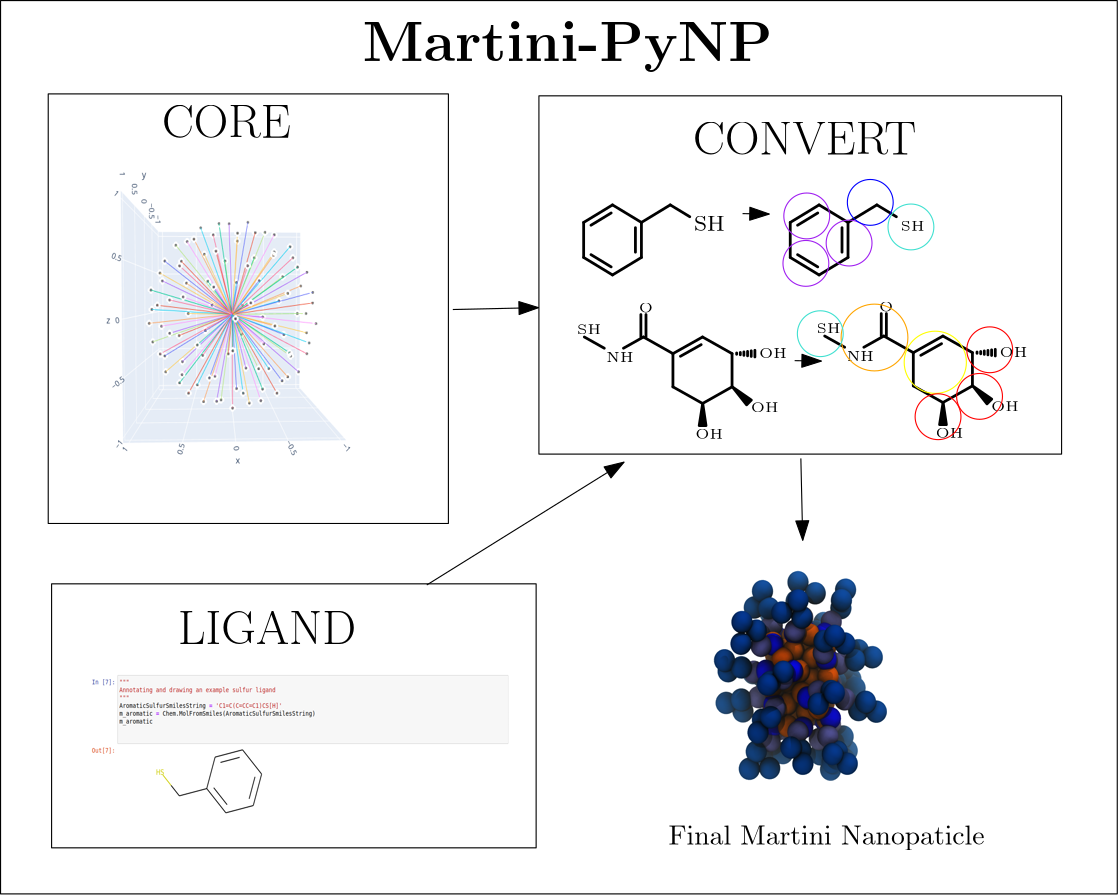 <?xml version="1.0"?>
<!DOCTYPE ipe SYSTEM "ipe.dtd">
<ipe version="70212" creator="Ipe 7.2.13">
<info created="D:20211020221243" modified="D:20211024141202"/>
<bitmap id="1" width="510" height="458" BitsPerComponent="8" ColorSpace="DeviceRGB" Filter="FlateDecode" length="49597" encoding="base64">
eNrsvXlw1FeW71n/90RFT8R0vKiInomOmonqiaromY56/brH0S+eXd2upjvKr9wFZWNcNrYL
zGIEGCQkkJARBllmFYsAIRBiE4sktO8LEtrRvu/7nplKKaXc9zk/rrhcflv+MrUizjduKFKp
VOYvf/nLzz33nHPPcbtRKBQKhUKhUCgUCoVCoVAoFAqFQqFQKBQKhUKhUCgUCoVCoVAoFAqF
QqFQKBQKhUKhUCgUCoVCoVAoFAqFQqFQKBQKhUKhUCgUCoVCoVAoFAqFQq2+5vTGjdtC4edy
PPnYpCYlp4y9525iXmfvMJ52FAqFWl3dScyLuBy/TOT/5btfwE86y8CvyzTLoFAoFEpUhWX1
v93szxv/9LvdLJ+XVsERN6LiUqjB/8X+CPwUUCgUan3reWPn+5v9yW3APkw9eE5QKBRq3QvI
D/yHNQUsLtDVg0KhUG+DUnLKiM9nmaIJKBQKhVprInFeMPjB8sezgUKhUG+JwObH2C4KhUK9
VQLs303Mw/OAQqFQb4meN3ZibBeFQqHeHub/drP/+5v9MZkThUKh3hKBnT82qUFrH4VCoVAo
FAqFQqFQKBQKhUKhUCgUCoVCoVAoFAqFWm7N6Y3BETc2bgv95btfkIIMWH4ThUKh1reA+XeY
plowEZAizAh/FAqFWpcam9T4hVwU3g/wxyKcKBQKtS4FFj7tscIqKi4Fa/KgUCjUehVAntRe
S8kpgwE3giNuwHSAu3RRKBRqHYv4dgD4MOAGevhRKBQKhUKhUKh1ozm9ceO2UOyrhUKhUG+V
ouJSxiY1eB5QKBQKhUKhUKi1I1ET3Wx1+Gzz0zSewrJ6+JUk+eBCAIVCodaO/EIubtwW+k+/
20033oJm9NZZvdWHZ4OnYp8ZyE/yPOEnnmoUCoVaOyJJmOw9QP7xadOc0ebt8gEgT3+F5yTR
XviJ5EehUKi1I2KT8+4k5J+aMTucLq+ejd3DC09L1hFAft7MgkKhUKjV0p3EvI3bQoUbbCn5
jRa7Zs7idCnlP5lHUnLKAPV0QkHyo1Ao1BoR8BlMdNHYKyH/hNYE5Icb6lmzcvgT7GN6JwqF
Qq01dfYOS2Gfkh8GIb+38EehUCjUGhSY5TI2uZD8CH8UCoVa3xIlP8IfhUKh3gbym60Olvwk
7Gt3IvxRKBRqvUlvWjD1LTY++RH+KBQKtS5lszsJ/EXJj/BHoVCo9ad5o11nsBktDinyI/xR
KBRq/ZEf2D6jtzocrgmtaVnhT7d9wSClfrB1IwqFQq0W+WEA+W12JxB+meBPmjYWltU/b+yE
Qcp7btwWirvAUCgUarXIb7E5gO3k55LDv7N3WLSqw93EPBj4KaBQKNRqkZ+wHW6oZy1LC3+p
ej5IfhQKhVpF8tN8/hfwd2rmlhj+72/2j4pLAeN/bFIDA26k5JSJFpFDoVAo1MqQ32h+tYd3
QgtLACfd5CUck1qzze706oWA8MSx/9vN/jC+2B8RcTkenfwoFAq1Rsj/sp6DY95oW0L4e6U7
6AVCoVCoFSc/DCD/asFf2EQGhUKhUCtAfgJ/WuFhJeGP5EehUKjlJr/F5pTCO9nkK7XPa5ng
j+RHoVCoVSQ/2eQLD5CCP6wXjBY7kh+FQqHeCNGy/PLkf1Gx3yK1yZfsBVha+PuFXMBPB4VC
oVaX/HSflxD+tNrbklv+KBQKhVpd8ktt8mXrfC4S/mOTmqi4FFLVjRR2w02+KBQKtbrkF93k
y6vwPGe0+XYwnb3DG7eFAupJVTdS2C044kbE5Xj8pFAoFGoVyS/c5Cus7e8b/IHwgHrh/WD8
Y5EHFAqFWnLym6wO5eTnbfIV7eriA/yB/GDnC+/H8j4oFAq1HOSX2sklP8gmX6l+Xt7Cf2xS
8/5m/7uJeaSwG/wkRT5F63yiUCgUalXIT+APzyP1V2/hD6gHy58UdoOffiEXU3LK8GNCoVCo
NUV+4u2R2eTrc8AXhUKhUGuW/GarQ36Tr0L41zR2YolOFAqFWjHyS/nqlYV67fKbfBXCn+Rw
4oeCQqFQyyraimvx5JfZ5ItuHxQKhVo7omn8S0J+j518Z/VWmYMZm9Sw+fxkMxfp3oifFAqF
Qq1Z8nvs5CsDf7YhO8nwDI648cX+iF+++wUP/jBBiGb+o1AoFGrFyM/z8Mh38nVJ9G+Pikuh
PAfU00LNcINH/pScMsz2RKFQqDVFfvlOvvBaopY/kJ/yHKYAv5CLSH4UCoV6s8gv1cmXvJZ2
3up83fonHh5gfmfvMNCeZngKyV9YVo81PFEoFGqR5Ddbl4X8op186SyjnjXz4E9MfUA92P/s
jMA7bHgY+wAUCoVC+UB+XpR2Cckv7OTLri+E8FciWBSgtweFQqHWMvl5nXx5niXf4I9CoVCo
NU5+dpOv0LPkM/zB+McPEYVCodYs+ek+L9GYAvzJ7vQa/hGX47HUzxunysrKmhcaGxvDs4FC
rS75peqteRx6s1LyE8KD5S+6yVce/nN6I+3SyA7hPi/UWpZOpwt9KYA/nhAUanXJr5zewuwd
r/4XXlRqk68M/IH8pEuLcIj2cERRAWABs/fu3VNuY9e81DIdTPDxXnJI+OmgUCsvu3MVyG80
22U2+frm9kHJk9YrG9uHf/FKQYdDg8LsaPOjUG8b+eU3+SL8l5z873Wn7g8OUk7+o8GhVwMK
lwnOdU3uyCtDiH0U6q0iP3UxSW3yJVmg+OkslQDg/1h4PeDK2crKSoXkDw4KzQ7izHKF/+KV
Cp65C0vxY0Gh3l7yi27yJeSfM9rQ8l8qfVmTfMPQp/zxlRXVQP7p6enlOJikDLfRgp8JCvXG
k1+js/hMfuEmX0J+GOj2WSoB9n+YbvbqX1L3LlcnnaAwO34iKNRaIL9XmZlLTn7eJl9K/rfK
509yaZbJzPZBiduWhfxGk3tvEHZnQ6HWBPm99dgsOfl5nXwp+WFMarktAOse+zSdZpleotys
Wgvkb2h2nr6ENj8KheTnb/KFn/CEbM7nuoc/AD/yRuyuJ3nLl+v4l42xsw4v3OtAfptx6Q+j
oNj58IkDv3ooFJJfCH+dwcbL9l/f8AfaB4SE/qxVDz91Ot1yvMR7XanF8+PKH58dZDdqlt7P
FnvfXl7txK8eCoXkF63wIMz2XMfwHxsbA/jvrhs43di7TC/x7Uh5pMqLIO8ykT8ozK7RYtQe
hVor5FfPrhXyw4AntDtcwk2+AH9YEazXj2Pe7f7HLsMyPTlgH+Cv/PH5YfbZ4SVGNIZ3Uai1
Rn6v6L0Y8tM9vPLkB+xLbfI1WtZtiHCP2r1MyT3F8+PvdaV68fhTdlXnEq+whkddYacwvItC
rb4WT36dYbnIL7PJd71+HI1u9/5R83I886zD8peNsatL/oJiZ+z9ZSH/9PT0vRdajk3HKBSS
XzQVfznIT4EvusnXYuOWA2D8wyDFP2G4X1QfXcyARdBSDd8+jjmH6//uMIxYlyWc4VV6j0Ly
02L7Sp4TsA/wV/JImuMaFxen5PHA/OVOi0WhkPwrSX7RTb68lo5k2B0un+PUKzlgthKtU0rG
132GY4MG9h7VrFlmWAVGtNQj32lLTp0chHOrZBRHWscbnHMvLgzeoC9UWPT08JEQMopLntH7
yXYM4QiNsLX1iNwPn++88bW3cSQ45EhAAPczOIS9Hx5GB+/xN9JPnLl6nPd4YhuwQ/gVED6G
DLPVsUhDgg4bmAIuFwzWNsAmpCgkvzz5hZt81zH5a1XGX3folTyPZo47S2Sx8zoexV1kGzoy
jw/UKTzIkquWwXLxStr0hfLyCwMOBQYd3BYQeARu8y4q4dgTaOsfkwsY0WcI8D80s3UD/IRn
Zt8X7+3TP12Njn5Ud9I/MEj+8TKnS7RhxBIOuGJ5XxMsS4hC8nskP2+T7zomP4wPuvXxY0aP
z0M/xL7+fiAeD79ClAH2t/eULC35Dx3yD9n3eyXkb+sz+Yda5Scy+gxZ1y43bd8ETwtvTeZp
WYz39veyxyB8PH0wPV3s8ytJOUPyo9YZ+b2N0i6G/KLQVkJ+dpOv6JO86PO4HsgfPWLc0mvw
mFL1ykJ+yTEZixdG4tjAO23JCg+yPM7SUyBOfval8/OyC3Mes8gV/eBgZBaaL8daPL4p8uTm
hFhTxmP2QpWyyeFi4F3SwHBRG/61pUoA50xSuFRB8qPWK/m9pTfvApbn2BKSn8Jf9EmEX643
lPwwft2hr1UZlZM/MyI6f/f38uTPnxj7VcsjhQdZ/dDSnuaQP06FXiYybsZbkrIUfTpcpGDr
BoVAFpJf6hhY8uf9WJh7uhDJj0LyvynkJ192p8ulnbeyYUew9sHm185b4K9LMnxuSS90YlA/
A2lArIT8X/cZYCj0jVyLjokKO207Fi9Pfhg/qbvaqdYtE/nln/DEOWthuaIVmaG7c/7UYeXk
r565PWvUk5Msc9nQT6Gnut9500Vs/hXz9ghdkUh+FJLfK/ITx86L1ItX41X6hGNpxvKlXig5
ziGL8x86DfKP4T/v/uuvOz0cwvH/tD3OnxkV/RMMNrOlPcfe9JBLbpFKfRHmyQgfQFYBZOwJ
tKm1r90jNWZjzs8/uMGuI8gg1Zx4Y1DXWzUdJ5VNxA6jxbHwsea43V1u4UpBYdaTzADzQ8qQ
gJeGyZq9R2dA8qOQ/N6R/43w9kglk8CcBRDzuOj4oFt/Y9wk8wDgDLzfVwROr3aWt8OvMmj6
j87Mu+PdUn9lOdleZKuJhbnAIY9TS/8N0+ADqb9SaA+N2Q4dsynBPkf+3Ztm62qE9+vNIrMP
YH/E2CgzPfGGZdLpTnN7nCJ9G2B+yEzTK2ZaoFDrlfwAzzVFfvmQYl9/P+dbzi+Uz1QRxnkB
/kpemjyho6wd4C9/3g72VcJQ8o4ac81AfvlPFiY11/gju6pIJgJLRmG5+cwVRRfJZGOrdtdG
hae9W9OVr/oRKKrw8ROTJscdl1PtUu6kQm8Pan2TXztvXTvkB2tWnmCiqaGrQn420krc+D7n
3vgQ52VTYmA4gm7JPzJ2pGtDR6aS99X6zFwRJRePIG8QyG/TVHlE6P0nlpvxij4a9e1o9bVz
Ck9+jTqjebpQOfnnn9nMaQ72jK3YdYLkR60pqWbNPtB7uckP35E3hfxCd7Eo+aO/25NzKchb
8nuM8/IGkF/dOirzAOXpPR3PzSWnxcnPerHsfZfspimP5AeDP7NQUXh3OuSbycoqJY8cmZ4p
nDo/PjOrkPxTw2b7HRf8XJVVIZIftc7ID4uFt5P8NPn8dafxQjI5j/yH/P1Dtv0BfnpFfuX7
eRdOS3SOLq1G/jE/qbu6SPKzW6LsjTvy8/Pkd5DB8A+1tvUpeAsj6pmtGxS+2Xp1Adj8JHiq
6MJLcoLNv1pBHyQ/ap2Rn9c50eMQddG/ceRnkyq5nUGBR65Fx/BSBNnYLjymMD2RnSAUvtAH
3froEaPSWbi003whTf4xYPOD5e8z+XnZpED+Q4f85dcy/WNc3QYlx69KuK85d1yhwZ83FTGo
mVRIfk2nxXHHNTFpQvKjUKtCfqPFvg7IL1oKAEgoNH156wJSwku5h1lhnHchgjmqc+6Lln/M
ho7M2JEuj0/V02IuCBMhP28t46rdeO3YPnnyl9eZT5yzLq2rp0ldWqqKJZeKEvID9gH+q5jo
heRHIfkXT37TMuT2UKYpwTLP4M+LKMw5X6CE/I7uEm9jiwrjvAs7HY7Fa2r6F5/e099rygq0
ebL5r7mqN+ad2S1P/qQsZeFd4uoZUSt5m8Wqq92aLoXk11XZLEnOVcQ+kh+1Nsnvra9+1ckv
6i1ZDPmlArUKiydcPnXdedPVXd/HS5oSzim2lCACf+XHdmzQiziv/vbT+cfli0/vkSI/z4vl
qtjUnXOLzVYV+vkvx1qUhHenMlLB5leYzEkMfiXkn5g0wUezWoFdGfLrDNiYErXK5PeW3itA
fvmHrTr5WdOXWP79zwboFiG50hMjI+4n++ZndcqPzas4Lxj8lojExaf3DI+aUvfaPGd1lm2y
d5e4peukkfBuXZtZiasH4K/kPQL2W9U1CsmvL7Qvd2CX5ojKbGoQkp/XYgCFQvKvJPl5AGfT
VJTEYV/z5BS4LJUOj7OGsSjK+PyxVwcJNr/yOK97x6WJUd3i03sSt3kgv0Xb7Cr5o2NOJTPZ
9Y+Ztu2zLaGrBwz+vKkI9lKRIb+m0wIG/7IGdnl7tKXOA5Iftf7I75XvApDusRjaipFfdL+V
qLte4WLBoSBjfF494b7zKRj/yo8zfdz4bqdSsx9sfm1p5+LTe+TJz32UYwWugo/cr29h4w2w
9kPCPV9ak5VVCl09VaqkenWBQvJbkpyzddZlNfgVrhaR/Cgkv8f+KatF/tOXT31/KdDb/Vbk
SQj9gDMeswe5zbb1iWD5e3Wov+7QF08qMvt1aTX6209lHvBOW7KS9J7kPTaVSu6qmBnMBfLL
T2FKyvJzV9G546qE+wp3b8FPJeSHz2JZA7vCikwylw2SH4XkX8vkL5yKPHHpsFfk57/BHLu+
0O7RLexI2OuV2R89YlQY51W3jtqOxcs8YHtPiZL0nvQA69ig3Pmc673vyv5Y/kkUluVX6Ooh
u7d4l4oo+Ulgd/kyOUVXizLV/pH8qDUl9Uvy6wy2t5D8vA1ZMOo7K8Cq1FknRL+/CqsEyGeP
L1SkbCoA+HsV5/1Fm9L0Tue+6Kle1SLTezySX98d48z9Uv5JQsKt5XXmJXH10N1bSsg//8wm
P/8u7YaOP5+Plq/LhORHrSkRVHpL73VDflqFhj0ngH2w/KeN0z535SY7RqUc/jSfH8gP/F+O
OK/5QtpsfpOkA19ZW8bso9bBDrkzYOiMtOd7ILZ81/WFRcq1c+rb0cp3b3kkP5z55Q7sstfM
fxS3w5CPECH5UUj+ZSK/kl5XCuN0o4Z2gD/PvPRqgMFpzLHLk1890O2V2Z8+7jm9k1c7VPQx
nWrdTxtueny5vHBrd50c+U3t4ZaS72Qe4LHr+kLRiV0bJxtble/e8kh+S5JTV7W8mZx0teg3
bILB6+eO3h4Ukv+NID8vPx9+rVcXLBL+YPaLJpawe3iNRVHzlY+UPyeQH/i/+FQTIL/H9B6P
5Lc2HzCVnVpkeHeyskpJQX5295Y8+WHBZXvoHFfQH1M+A1+J2R8/bT2rEtmKK3xaJD9qnZHf
Yy19H8g/ofWQ9i9avWEx5JeKJ4KdyWaS+ODwF/p8WPJPjYw4H2xXHuqVifPK1A4VTe9JHBtY
JPntjTuMpZcXGd5VWJCf3b0lQ37Se0UmyMKb4t2L6MxybNDwbpde4bMh+VHrjPweKy34QH6P
G75EK7YtOflJ748KVbzvZuEzm9Dnw6vbAza/8gzPWpXxZ60icV6W+SRUXZCaOdDaIeX22d5T
cnygTv61is5bG3PlPilH/Wf68lvyZfk9dl1XUqWNt3tLhvy094oSb9hiyE+w36Xm53bKrMUE
R4LkR60y+b212xdDfnjwG0R+GNWqJF4mobc+H57PmUd+MPhFMzylCgKIxnlZ7BOfc+Du/UUP
nkgRCbAP8Jc/8pKrFnnyu2o3yruq9gTa5MvyT3QPKCnIz9u9JUV++d4rrLVP+mPK+2fksc8r
o+exCh+SH7UGye8tvd8q8o9MzxSrrkqRR4nPh1cxTEiJ2aYCS8ZxKY8Ez2IXjfPyyH95+9ZD
+w7KkF9Jeo88+SfU067qjTPSuUnAfI9l+VUJ9z26eoS7t6TID9a+TIke4eTIxmSVd0wQYl9h
CgGSH4Xkf4PI/xI+kT7DH2x+sPzl7UM2w9OjR0IY5+Wllwf+8cNDu3YWJqdLPYOS9J7aBGv1
Q0lLeGpq2FWxSdtWIfUAJV3Xlbh6hLu3RMnvsfcK75TCiboWHSOz90p0nB32BftIfhSS/00k
P4xBzSTAv0ld6uPGH6YVoCj5AaEAf7bFLS9Fh/0XYZyX58rIT0nub26Uz/AB8gP/fSa/ZrTe
VbZJ090o9QDPZfkVVGkT3b0lSn7bQ6f8jl3R698r8kePGn3DPpIftTIam9QER9zwC7kYFZcy
pzci+ZcQ/h2a5kXm+Uj5hI1FUY4XFY/dTKsvdnMQ/a8utUlqPy/v83WUtUt9Oh7Te+TJrx0u
cz39o0xWksey/Ep6L4ru3hKSX0nvFZkyO24FZToWg30kP2pltHFbKDAf+B9xOR7GcpNfSeHl
dUB+GH2aocKp8/DTh/8lxdxkyD87OQ5mP/lcAPhc3/YXLW5FfdFS+3n5H7B0xWaP6T1Nmdby
OIt8ubaJyWmpB3jsuq6kIL/o7i3e5ec0uzz2XmEdaAM9zbyT5NHJXzxpVF4xjyzBkPyoFRYw
/4v9EfTXf/rd7jeR/Babw9u/rgD5SYahzzu8jDlclxAp8nMem6Ykbrwg/6WL5+2NO6RKwRAW
yWxTsrc1zNQ+l6nY7DG9p73IWnJVkvy6/mRX7kdSf/XcdV3C1cNa5kO6HnmDn1x+7nK3x94r
9DmLsh8IvwXy5PcK++zxs0+L5EcttwD7zxs7ye05vfG3m/15D0jJKSMrArhNUOktvRdJfiXV
ddYs+WG0qp/7Bn/i87EMSXZg5/wzCXsdcyqSf9KV/232/WApj8S7nfr4MaNcGbTg3TIVmz2m
98iTf673vr14t9Rfy+s8lOUXrdLGC23Xzjz06FtT2HuFdez3l6c5pwflY+gs9n/Rpk+fMCq8
tqWeFsmPWm4PP4t6mAJY+5/6giIux8P9MFLyqpH8vm3v9Q3+s3VW9333/JRNyktgbHvqKL1G
Pim7aQrMfim7NHrEuKVXrm7z7Ef/PP2sWapis8f0nt4qW9F5q2/l2jyGd0UL8rPk1FknpHZv
8ULn9naX8rpMBdkZN/3/ePl0OEwBHlM6SR/M6FGl2JcJzQvJD5cr8gq1VAJ7PjjiBv3VL+Ti
3cQ89gHsXAArguqmPiT/Ctd2MBZJFnOjGZ7uyYXtt/a+S2Bdy5TxkYk5gs0/VVQgU7FZPr1n
qNmWFy5HfkvZdz6Hd3muHjYrlexBzm6+3m+oWvBJSmyz4kInyS75Prxk2CzzC07+zpbCjCe8
tpuiz+8t9tllBS9flPwVyY9aPhWW1dOQLrH/ebk9gP07zFywLr09JDdyMcW4lrW2w/ysDcx+
mS6Bs00F7twT9DMCs39qaliqbvOxQUmzX5WRCqa1TMVmkt4jda7kyW9uDZEp1xYSLtd1Xejq
YbEZEHjEPzAIDH55m5z0XtH12Gx2D/FZzVi9o/4zeJs8Jw8paiTqeSPYPztsUPiZ8o5f2KgF
yY9abm8P8fPDjY3bQu+8bvATmx+mBpgRyJ8WT36P1dVWmPxSIbYlKcYubDjrQ20HeDajxi7f
sdece8bY9pRwCaxrKbOfAEquNsKujYB9Y3SO6AM+6y88P9kk9dbkyW9tPmCskCzXtm2fXFl+
XkF+Xn+rjfcvfV/547WU4/LJ9qT3ClxL8pfKhHoapk6A/3zlIxI9l4qb8M6qzJQqQ/783Pye
g5eyTl5F8qNWWJ29w34hFwH7KTll1KvDewzc8/5mf5gFSD90b+ntVQbmCpNfYeTOtx4cwuf0
obYD4bloMTfRYj7cbtnajVJm/wfdepl2LUB+dXGlI0i8rhpgP2y8RoqE6jF7eoBVplDnfO1D
0T+BtS9fln9m6waYlaRs5p81xSRMHD8YGCCDaNp7xSP5La0h+u4YTXcjOZ+sYSDj5PEK+/T4
HSqd++yTjjPxwtIQSH7Uynv+RRM7wfK/m5gH3xq7wwVXJgzg/xtNflj1m60OqRDbMpHfh9oO
r3pySRTwpxu79KW3qFMdhlTdZoC/fCAVyK9uHRUeQ652BMx+nveD8lCe/I76z3QNaT6U5Rct
yE+BXG/QfNh1tnbmIdvlRIho2ntFnvy6/mQgPymFLbPdmI4utendLq+xTxyMzmE1nGd39xgJ
VfCOH8mPWmGBeV9YVg83gPNRcSn0TpgOwOanjnGHw0WmALjt7RSwFsjP8plsgxLd/epdyQXG
PiQxQSkceVXbgZJfWMzNN7NfJs5LcjuN0Tmsq589V79qeUTOldCpLk9+OB6pcm3yZfm5gvwS
vRfhwH7fmx03doL0QebNROOvN7ukjYGkLhXi3leNdtlSgnS16cuHfW6KSatx7ovWlnYKDQ9y
/Eh+1CpOAUD+3272D4648f5mfzIL0GQY4vYh+4BgCtCb7cojpF6RH15RCflFd+nKkJ8XYjsQ
wA+xLaZLF5lK5FtsK6/twC5D5p/JlR1gS/fP9d6XMvu/7jNItWshuZ3a3FrzhTTRRJqf1F39
9lCQaA9Z+FgTt9l8KNd24pxc13Wu96JElbYSzcTftV4Ag19mvub1XpEiP3Xvw7pJYfuDD7oN
Bwd8wf7843Kw9kkCldTyEMmPWguBALKNi0d+NmirM3DJyU6XC7596lnzWiO/8BV55P9qV35Q
WHdOru/k54UdA/wPpX/+IfyUWUcorO3Ac0CxxdxEMzyJmwJgK5XkIx/nBZtfk5QCFqnouQKb
//xw1IHAgz6QXz3QPe5l13X5gvwbOjJ/HA6nBr+o7cGbK6XIT9z7YOrDCZQpMaFw9pQMH4/q
YEq1HYunebN0DzXv+JH8qDUlUfKzUwAwymbnogAwF0h5gdYC+XllisHmD4vo9v/OOjTi9C3J
R2jzN5w40vTpBnkPkpLaDvzOLLI+n9mmAtqlXcbsl4nzktxOoJOmpl84qf1d3PehgxG3Ui8J
10cy5OcKdZaIl2uT77quSrg/dzNS9NR1qnVg8Mvv3hL2XhElP3Hvw8RkF2t5s1TYB9qDqS+1
Rdpj3R4kP2oVBTxXQm/AoN5shyUAIBTQzZsCzFbHqpOf182EcAywD/DPe+rwIbdf+IQwTEWZ
+jA/mcwQJbUdRDqzvCzmJr4LKSWIlO6XMftl4rwktxMANf+4XGj2h43X/KnnTI++WDijwUlO
3WsbHpUs1ClqS2cWSpblhzNmnZtjA8rsXw/2VR7s/1E+UC7svSIkP3Xvw4wp0zjm1esOLPRV
9OryULeOAvbZU4rkR71BmjfalURUXysvYLHbHS74SdGn8H+XlfzjEi3I+8c4t3NIuLW9b7Ep
PUQAfwCpdmDY59oOoulGpJibTKiXYBasWSmzXybOqz2wVZucb4lIFOIoQdP3TnskIb/wJGcF
2vp7JQt1SoV3peo2yGRJgcH/s6YYMPhl9kSL9l7hkZ+69y2Zx2lm1LiCdrrexnPtgbekSuGJ
rp3BaiIbDJH8qDeR/PRKJnum4HqGtcBaJj8tI+MfapVJOOHNbqI1WKhJrEq4D/DnZaQrr+0g
Sn62gL9ohifteCtl9su4LNTXzsExCys2k3f08+ZLDTPJXpGfK9dWKl6uTbTruseOM8cH6mDp
IW/wi/Ze4ZGfuPfhXAH5lwn7bDxX4dDOv7bNhCx2kPyoN478vFiw+2UCnpJ00OUmP4GMm0mo
W6g82ceVFAAuyewt5XlCaA0ZNplzISEzI3Vm64bJplYfajtI1ud/4fMRLTsJZr/7zqfEZQ32
tqjZLxPnJbmdYPNTVz97MD+puwrGttB5BSe5IMze02L2qlCnaFl+NgpDgia8sjbvdyQlTByX
cZFJ9V5hyU/c+3TTlkfse9tpBeZN/e2nbDx3MVtCkPyoN5f89H/Vs1yFfxIIkIkFE/KDCbR8
5Jd/2pvxFv/v5HIO+Sk90smcZEeSfBtZ0doOMsdpzLHrC+0eMzylzP4tvQapOC/MU3OPnoqG
I3/V8ihq9KRweQInueS0veO5WXm5Nqmy/LzMK2FZmw+7zsqU4icletR9FhnyE/e+ZqBByaYt
H7APtAfmK4znKlnsIHxQ64D8vFgw3RQmSn4lFTXls3F8Jj8pHQ/whylA1Pjnkf/QgUMFO8MO
7fMXTekBmx+IKtNYSrS2A7x9qXg6SVaX2thLTVkw+82tIcIHxI9JxnmnTx6auXFXtGLzho7M
0MEIYesrefIb6i6Oi3VdP3HOKk/+3MCzuQGneeSPGzsh03sLZkOpCZGQn7j3tYNlSjZt+dBF
naTxKI/nChc7AwMDwsUOCrXq5PcqP8fjviqZTWFLRX7hskJ5oQZg/pkr4mFfYTJn0M69IZu2
ipJ/Af67NsrDn1fbQYb8NI4p6vBnMzy5OOZovfI4L8ntFK3YfLCv8k89Z4R70GTID/OOoeqS
8rL8LPmDP/lzoN8BtqzNsHlIxuCX771CyE/c+0o2bfnQTldb2ulVPFf0jRcWFpEdc+wbR6FW
nfzy3hWfPTN0UxhMAaQP41KRX9jS0dsSPVJhX/miDVJpk1IVCYS1HeTJTzYrSRVzA/KTDE8p
sx8MWtE4LzlI0YrNsSNd77SL1B2Cg6yJdTTmmpWXa5Mqy/9aG9zWDp7dWzR9R2bvMy3RI0V+
52QGkF/Jpi0fsO9DPFfUighNvffXTXe3+R9Esx/1NpCfLeMPX3/7i+pARovDYyx4BchPwr4n
zllhCI1/nicWjsdW22vOrhNtaK4Q/oRvHskvU8xNPdDNmv3Af2Gc9xdt4vkq2gNbdbFPhBWb
8yfGft58qVwQjJYnv64pTTS8K1qWnxTkF57SMb1h71CCzO4tOAky1S24NzXOufe1PeUeN215
20Wd8zLdfuoz9lmb/6aq46+yz/hHnuXFjFCodU9+XtM6EgvWzlulpoCVIT8N++4JtPHCvjxM
cZlLsqkdHuFPazsoIb9MkifN8ATsA4FF0ztF47zqa+emr0eLVmz+Sd3VYtVV5eQXLdcm03Wd
pJUKT+nxgTqZ3VsksCvM5ORl79umqmA2lCoi5Bv2aTxXdKL3wrSYm+GliiFzUG8n+am3B9bC
ZqtDqjqcEvLzem8tpiCzaNhXtCELWf7zih4vjBE12NVAOalXIbUdpuY1SupdSBVzIzWHiX0r
avanjxvf7dRL5XaKHjxJ7xGe5OZke/VDi5C3ruqNQtKCtS/VdZ0U5NfU9DujMogzjXxw/9j2
QGb3lnwLA5K9b+m/4c49Ib9py6su6ouJ576W1jWlfqct+a+b7sIN4ZTHcyqiUOue/GDns35+
XnU4Zl+wB/Lb7K/13iKzwGJK8QPzSc6nTBtBNuQ3k9ckCv/pkG805yW3EbWqnxdrLkwbNUoO
Ccx+URc3zfCUMvvBvgX+ixLYFH5b6OoHRoUORvDS6aXIL1WuLSnLIlqWn0t/PbCVTJosTpPG
BmR2b9HeK/K19/VVj2xZcpu2vGqnSz5c575oXVrNYrB/sK/ypw03YUUjtX5E8qNWVwbzSpNf
o7OIRnhJdTjSI4bckCe/YAqzLb4JCyk7syfQ5nG3r7xZCOSfPnmI7TDOjkZNgceqbvLF3NjS
/ebWEKHZHz1iFI3zwlHNnbrAVmwmY3tPCUCYl1cpRX7VRKerbJPQqQ7YFz1vtCA/EJXdSkZ2
b0kZ/PIlTEn2/kx7vjNxn2VmaqmwL7egU2zqg52/oSMTbrBBLuLeZHPDkPyoVRR1O5gWkdW5
JOTnbX6R2RRGyofy3gidMhbfflEm7Mvb0WmJSASKirqCAf6coSsGf3j73fPFUrUdhHtXRYu5
zTYVWDKOk7KZQrMfiPezVpEkFlVG6kxoAFuxmU3v4XWWgWujPcdeHmcRLdQpzKKR6rpO9rsB
89nCQfkTYzK7t9jeK1Lu/ZmePOeD7bqRXqmtKN52UV98PBdMfcB+5FCLML3B7nDJpJAJFfpS
lZWViCnU8pF/Mc3Kl5b89DnppjC2Opxo7y1hP6nFDzBfwfgXlqBRjgswdAH+wvI+JMIrVdtB
dGOvqPVLMzxFzX7ROC8JQ7MVm8lIHBv4u9YLvO3GcJBdxfaSqxaF5dpEy/LTgvy8YqGwypDa
vcXrvSLq3je0XSCbtqTq83vVTpfEc6UmceWm/sdd+aypvxjyBweFhh+4SeCPmEKtTfJ79b/K
yU+9QNr5V9Xh6JGTOgCXI08GHApcTO8tmcF1Epfe7ctWbpRyEQD8hbXdaG6PaG0H5Xk+2rYK
kuFJqjcL47yiZXxgMjKFRPL8VJ1q3V80RD173QKXIb+9fJfCsvycq+faOSAqLDQoV+Hl/rn9
qpTBL9+nbMG9/3LTlij5vcX+YuK58F5gFhM19X0m/0C+OyvQdiO0EMmPemvJL6wOx5I/9843
jvrPesvPLwf52bCvTKkf7k3V9EuFBYXwp+QXre0gldYu6v0A+pFiBYbOSKHZLxrnBQ7rjoUJ
Kzb/tOHmzdEYHvn7qu1F563Ccm3Wcv9xZV3Xp0O+Ebp6DvZV/jgcLmrwC3uvCN37+qpYumlL
SH6v2unCgQH2peK5tMGWaDtg4iWTMfV9IP98gztxm62/yH3zehzB/vT0NGIK9TaTX1gI5egL
3bx0pD9vu6v3RyXvl2wl83Y0tDj3BtmeZNplHuNUz7mPxNkflAj/ZMl8PLt7k3VyfOGRLm6Q
21aHqVhzoXPuqcdjcD9120tff1qbwzY7RUKcNuOko2knV8eAGfHTVr9hE+9OU3Pd3KGv3Tsu
WXSv/el/dKYAjdl7HA7XVKfz6Skb7xnsgzedz4/x7ryfaM8psvPuNM/qdF9u4J7qcoYjr4He
DwZ/vurHVw+zOuA6JMOW73RUu+ivrw3jHCxtLL3p7ofb4S2TO+F6cDhePX7CaP9Nt+H0lEX8
GV4f5qQK+Mgs/VOifxXGkti/ts/NbO7O/5uWe7c0nez9sCylyQZ0kK5GvDvhrleJFhpXTawD
mA8/EUqoNyXCu5Lk57XK4oO975LQ9OVZX76Njn6uFlnEBVvXoPTDxrmYr+N0kmpijv+njFRg
oLqlDW7DygVYR/80pJ0qnIps1ZbJH4B6hPP5zHRb6T1wJmGYn16xFF+BG6auC8bhVHInGU3T
5p+16lu0ZvZO7vxv3WAPjNI1DLB37ux7tqPv1PDsML0HPtbhFnvBD1bev1t6LpgaLvHu/OGC
rbjKwn+hJw+0kce1U/POw3GayTlyZ/rUUOhgRKOmgD6MJPrC0PfZufc4vfArb9jbj5o6Lrif
7JvvqqJ3AkKB/PTXD3uNAYNG0X/nDVtKFVj7M0PTUg+Az4h3ddE/RU+2A/N39JYM6vS8/4IP
1yvys8yH20gk1AqTfzFZnStJfpmC51yzGG2zpTVEdH/TUoV9PXZ4kYr5ThUVcFkuTa3CPbxs
bQe5UydWzI1meIr2ahSN806fPGQ4fJJXcPj4QN2HXWfZY4CDHGqy5Qk2Z5naww01l5SEd4mr
ZyaviXX1vN+RJLV7y5Lk1DZbZdz7lszjtEONsD6/wna6pG26TDyXvbqEG28/7son+7O8KPUp
5u3RTjiQ+ag3mvze5vYoyb30jfzk7XDN+FpDrM0H4MaSw5/sVJXv8KJLq+HlrrNVnXV5GcI9
vLS2g4dUokK7cFurrjadhDsNnZFzvfeFVQuEuZ3zfrt4FZtJeg8bdICDnByxpQdYhYU655of
eA7vjqi5rJ4RNWCfFrqU2b0l1XuFuveNpZeFnbYo+RViX0k8lxdLogU2i+fHgfk3VR1e92p/
nfwDvabqh5bMQ8h8FJLfa/KTEnC0D5ewEhrhP9ekaan5ryTsKxU6JFWd5/LSpWo7eNzhJVrM
jRSuETX73+3kx3lJbievYjNJ76lSJXkkv7BcW2G5SNf1qYxUsPl5WT37+56K7t6S6b1Csvf1
dTdFS3ES8ivsoq6wbTpL/piUU6cvn9pz6NA7+Tfe607tM835kEVAyU+YD6f02VXL7BS69FFI
fs81/4Xk523+MlsdNju/Hczy8Z+W+pE3L4VdnKYHhue+2SRa261V/dwj/EWTPGnpfqHZL7qf
V3tgq/Wb73k153/acDN7Ms4j+cnmWY9l+adPHlIl3Ie5j1YHhclld99F0WROmd4r8NmZmn5w
PtjunB50v15DiVxOp6csSrBPkm+FCzEp8s/bZmpnHj6sO7Hr2V04Mwcq03zOH1PPmudUTsr8
gV7cw4tC8i8B+XlvSpiAB9jn0kKWmv8yHV5Yl7IlIpF1KcPaxDQ+JlXYs14tUtuBF9e2VDqE
Ph9LxnHgP1dUp3Yja/YDEn/Rxt/Pq752zrDPn1ex+Z225DPD51jyw6EmbrMJC3Xy2h3CSeCX
5WdcPRS2B/sqRXdvyfRe0fUnWxsO2FKC3JMdPOceGWFDxt90Gzxi36sy+8DkIUND3lREkabk
/8y5+L9lnclra6Qv7e0+ceD880eWrEAbZT5Wb0CtumgrrvVEfqnnJ/XNlpz/HsO+POwQr5RM
VWeAP6+2gzCuISzmRkO9XKvE11u0g83PK2IwWVk199VmXsXm7T0lO/pO0dcVJT8p1EnKtVE/
m7DrOinID2+ZrRQhtXtLqveKeqIT1hemotO2ytvCsA5pp/sPnYY+g91jPFd523SYc+EgYfKN
HKvg9jioXptxvEpmoL6d8mjrzITDqz28KNSyil7J5hWs27Mk5OcSAmUzPEW33iw5/4mjqXeY
s/xPnJMM+87kNdGOfq/iEdJVnWltB6kW3kaNXVjMjZTuF5r9ZE+rsG6nc3sEu/WYpPdQm1yU
/KRQp82oZy8hYVn+hYL8j8upsytyqEV095a2Wbz3CnHv2xuj3Lkn2DQbWqmjwuCAN9WiNctc
KlION6nRpC4FUz91IuWvm+5+1l+oxJyQGo25ZurbEd1ojORHrQXyL6YDu1fkV8+al4r89LsD
NOAa5h4OPnIkRGENn7ne+2BPLpL/7JcXbsuHfWl48bVI9Av4i1Z1JrUd6PMT7pGxYPa3u3gb
e6nZD++OZ/Z/0K2PHzPy/PDWLw6wFZtJeg9N7CTkT95jGx7lF+pkL6GhEaew6zopyA+THXX1
7Oh9JOy9JVOix9Qebqk96nyw3TGnEqbZEOxzPn+Juj3K47k8U9+vN4eUYqAbeL0lP8t8Yeop
kh/1dpKf5OQsCfnZHAwAwvG9MaeCbyiv4QNWJeE/QIaXD+Ntf20KB9EOL7zKYLb4kteyOkfU
QH4O/q8X9iS1Hdpmi8iTU+6x7fyc2S5eMTdSul+Y5BM9YtzSa+Dldho+/Zit2EzSe2jKJSE/
QKyf8U7rJyocpVvZd5331HE3wcbWNyCuHmA+kJ8mc4YORgiTOaV6r+j6kx3Vn8MsRt378LHu
PXg97OR1ePtHU/IA+4NmLjdGivwksVZh23TW1OeVYiBrLp+Zj+RHrWPye+UpWj7yRxyJubO/
B2zUrjyH8hwMyn8wkpXzn2STCk8m3AnMvxwr2eGFcztfz3WE8d3OolWd4dmqZ25rrYOE/Psj
T/8s+xxLfqPGLszzAWCqB7qFZj+v+TjY5LqP3+NVbP5pw828yQdS5Od2nqqK7OW76Dm/Fh1z
9lLvs0oHey2pr51T345mi3Nu6koX7t4iJXqEgV3i3ren+sEsRt9pwdO+PYE2IP/HZ6/9om0B
+1I2v/J4LjH1n0yc2tqdJl91zTfmI/lR65j8Xv2vQvLL9ysk5OdVbA46HHzjxs2awr72NAd8
DeFnR41Z4VF5xX8llaJlwr6AU2datbC8p7CqMwlkEPiTF/r3wjsw2FWGsJgbyfAUmv3CvU7w
cvavjrKJju+0JV8cucGSP/uotafFTNc4zskMa6U/63sJCbfyFlmkID/dLwBLCdHdW6K9Vxbc
+zl7yKYtgsehESeczKKSvnNpnLXfYnTQt8+DKkysxugchfFcYuoHDVxTUnXNN+bLkN/uRPKj
3uwI72qRX8r2Ju+r+qEF7P+8cKu3/AfywE+4rXSPZ0Ag/BR6maQ6vBA/P4n58lo6Cgt7cusI
20zhVCTAH14iKz//ve7U4vlx9rMTFvC3pQQB/2cGc1mzXxjnBePc9NlX7HazDR2ZO/pOseTn
TuDzV+R3jT+CAUfy7aEj73YaDgQc2bbPxr5xrvfiro1scc7vBsqFu7ekeq+Y2sPtpbvZTVsj
E3ZYQHX1ugD4BPtkbUWuIhaqyuO5xNSPGzvxn52JgP3Yka5lYr4U+eWTE1CoFSO/kp7ga5D8
ov529pGAfWAXTAEwEbCRysXwn0f+vHN7e6/v6ql5KnoAwg4vNMIrGoIULek/qhspnDqvs06Q
5wdY5WlHXtvbVeDS6+zU2U5CvWS/LWv2f9CtZ8v4AKXnP/kdW1SHpPeQ3QRC8sPVwpF/8DEs
cHYFHAEO++3n2/ykID/gl0woUru3RAO7xL1vf+GtojsmAPvPKh0A/F+0LVj77PVDoaq8zH6r
ugZmUmLqb+8pgSP0jflwZjwyX4r8SB4Ukn/x5Ofl2AgfD/wH24zLrI6zKFwCyPCfl1MEI/ro
Lm6TaXu2aHyBF/Zlc3tIzNcYncNu9VIl3OfBH94vYB94BfY/PH/V7BRbNIznMSbwJxmePLMf
sA/wF+Z20lcn6T0k91JIfnhmQn54lfhp69eVncDktGwH+7rTId+onj6jFRtgKhHu3hLtvaKe
6HRVb3Q/2EI6DhDsw7Ry/4mFrFYqDK+9EAtVNmlW3tSvUiVRU98H9w5lPj0nSH4Ukn/FyA9E
YslPoETKvMv8F9j83rqAgPlATkf9Zyz/eUt16uG3Vd4GS1vfXSVT6qeuzcyrLyTqmp7KSAUm
Tza1svDXWgcB/tPGaUJUYBexV4UpRsTsd9/5FH7C5KWa6JSK85LcTurqz58Y+3nzJdKQl5C/
5KoFcMcr1wavcl1tPauyAvbznjp4W3dZV8+O3kc8g39i0iTsvULc+86Mr/Slt9iW7jDku6jD
ZUCCJh4d+6ypf7CvcmWYzyM/e+VUVFTUvBBSCPWGkt+r/10m8nOBxXmrwmhF6zPvXEBTU8NC
/ot6mTTdjbaUIEvmcUCu8HkKy817Am2Z+TbhuyPpKGzMF+BPqjpL1XYAfOVpR6RSjLh0xBcZ
nmD2A66l4rwkt5P1jf+k7mrxVJYU+a3NB2a68uFVAPtg9l+KsQ+NONnVivraOcA+cfUkjQ0I
d2+JthU2tYe7cj+CU0fd+zBRnjhn9dhF3Xj3qcd47iJN/cUwn0d+drV49OhCj3WEP+otIb9e
Qf6/D+SX2dQjOlgXEE1f8Yr/UvEFXW26PWEvgFdYW7K9zxR+nuvwIiz1oy3t5MV8AfsAf5gC
RGs7CFOMDvkfKUouonfCq5ONXWBOa0brReO8JLeTrdj8q5ZHUSP3pMjP9T5oz4dp5YtB06DZ
ARMZ63shrh54F8TVAwY/zFPCwC4vk1PXn+wq2+R8sJ1Ol/efWELCrWXDJpl2uuKbIyRM/d19
F3/acNNbU3/xzOddmfSj6c65NRB34Om53Uh+1NtDfqnHs2thm9253OT3zQVEin8S/mtnZ0hp
BWGfVoCYOfcMgJdX3IwcfE6RnTP+C80eq8eTqs48+JPaDtSA7OrrA+wfPMCNw7uDWbfPbFMB
GNJg9oOtLhXnJbmd1Gze0JH5w1AsJT+cHBhsoU5NXwPc+EWbvqD79bL8L1w9c4+eElcPmNbC
3VvC3iuce79yk/vBFnqiuITY76zVvR6wL7IhWsLU/y+Nl2E688rUJ8yHsUjm823+kVZ3U5L7
zqeO0muxPx5Gmx+1WrI71xD5Rf3Vy01+yn/4sgP84cuuxAVE+O+x+RfQDOAPUwDr/CGwqmsT
3+0L1jKQk+0YJVrbrVqV1G+ooudqZ0CA3/bgXZ8Gs/u8yAmEAwD+s4fKi/OS3E4aHgXD+E89
Z6TIz1UEGhkh9T9h5mLL8pOC/LQ453cD5bzdW8LeK8S97078hHbaItFwwL5MF3WyOCIOJSny
E1Mf3giY+scH6nxgPrvSWeTQTow5qu/ABwGzsKO7hHw6arUa/fyotUB+tvrl20Z+1gVUdJ4L
AShxASnh/8TkNGDNnrCXpqxQWMl0eOG1dBTCH4g6amin58rvEtc9ZOfm4J7OAZ73icw+pE6d
aJyX5HbSis2xI13vtEf2aYaE5Cfl2oD8xZPGdzv1cPDsVjXAvjoxgWT1kGRO1uAX7b3Cufcz
PqadtrjZMNRa0iqHfdHCp1Kmvlf7s5ac+XCiYM61ZBx3Ju5zlF5lZ38kDwrJzzp5eEXJpPi/
fOT3wQVE+S9T/A2+9cA3MPmAwzxYAfb3BNqEnU1IJxEa8xWF/5ChAYa4H6/Syavhyc5QwFU2
zjuzdYMt4DKb3tOhaSbkr021wCTIkp92ewGD/9U+hZeuHhIsFu7eEvZe4dz7BR/RTVvtfVzq
PqwjPuiW7Kso7HHMO5nU1PeqFMOSM1/bVgHn3H3nU/gJnzhmdaKQ/ELyC9PjYeQXyBVeW27y
81xA2Uc5AMq7gJQ0/wIgcEv+ytvG+Tle2PfEOZEOL5qafjCh6R5bgD9X1ZmBP2ndzvtMgWAD
va/VRiAbu3RdKdTs58V5SW4nnWV+UncVzHVCfjgDJVcXTrVmtN5RsZVMHDBgwqJl+UmVNurq
CRq4Vq56FTUGU5/Xe4W4952PtpFNWwT7sIKQaqdL4rnCtumU/MTUjxo96ZWp3/F8wcW3JMyH
9wKoh1O90CXnpZGPe3hRSH7h41mDH5j//t2zf5t7eXdlcr1Bs7rkF90ILL9t0yP/wb7Vl95y
PthOnT/yHV74FQkEVZ2BeGR7FxUcJBzt1LCZLeAPLwpQMreGULN/S6+BxnlJbiet2Pyrlkfx
Y6lC8muHy+xVu0hq6I8tRrYsv+bc8ZmLF0n9t6SxATD42WROXu8Vzr1ft5Nu2qI7tmSwL7U/
l5AfTP3UyQsfdp1VbuovhvlsAWe4MTs5TiLp3G6O0lvChF6s24Nas+TXmxdF/gntkpH/20NB
X507+XnZY+DPTxtuho3XHB+o45lwK0x+b11A8vyH43RoBi2Zx2HQMgXU+AcGnrnyWocXEvN9
1dJRUNW5TzNUO/NQZRybN9pIFRo4QjhUtpgbMftnevKo2Z8+zvnq2dxOWrF5Q0fmj0P3Cflb
n3GBD9rUxvr8IOnqfrXExJbln9m6YT4ul8CZt3tL2HvF1B7uTt1MN23B+70Zb5Hqoq4t7WQX
PvyhUzXNphzs/1G5qb94O1+4h4J4dSTXemI7TZD8qLVAfl5/Q2/J79X/8sjPfo+Efv4r423w
jYYpgFRZAYuuU61bFfJT/temWpS4gKSaf9HjBIsXjH8AIC/tXzTsy3Nx86o6g4FNdngB+uBc
PetUA9kA2uy2KbBLzblnWLP/1x364kkj25Odpvds7blEyE84ST3zpqYfSEpnXIaZxiaIq4f0
YeHt3hL2XuHc+8ymLXgSIP+xQXHsCze48RJ44scvvt9xHq4NeN0VYL5UizT5/xJNQFoM+UNf
ampqCiGGekPJLxX2gmUIG94FpoHx/05bMpDtv3ek7Ox7Bl92ttzWypDf21pwQv6zx0mcP2CN
a9sqREv9CLuN0EoLvKrOrernBP6ksENRgwYQN9xkZgv4wwvN1z6kZj8J1LK5neTJSXrPvMXA
Iz9X87/lQq3KCOS/HGuh+xHgf3XHwsh2sIvD+ezuLV7vFc69X/JHummL7NgK6pTDvuj+XOLV
J6b+7v5nHquuLYk/nyuI8VK0RRqt3SHD/6Ulf1n583MXCwOP3MS9AKh1SX6Z50xXDR0Zriaz
APwE1uVPjK0w+b1yAXFVKF82fxSJ94nVfOgf49wgvLAvL+bLK+xJazuA0Q6nBQ4sO9RKfD4k
ukpK9xs6I4nZTxhO0jtJbid5ZpLeozIP8MgP/6hvvkFSOtmu6zNbNxhPxgCogcDXRl+V4ie9
V+i8w7n3a3bSTVtkx9b+RiOvlBBx7PM2NUiZ+i2zWvkw00CviezUXgzzSXImtwnrpbg8hEOB
vBZpUnnIiye/Ruuit/cG2YKP9yL5UeuG/KzbBxbUMs8JXyUYpAgwGKjbe0oAAn/ZePOz/sLI
oRbfWmwodPDCgZFNu6IuIBhSLiDa/MXeftSinxR58hdp/7yaD8KwLy/mK4Q/qe2woSMT+F90
nnP4g9VNMyq5DE/G7Aebn8Z54XlM4bdpes+EuRNOcn+vCbBJyT/XEQ+P/7zNQMO7pCA/6cPC
273F673CufdfbtqC9YIM9qXiuaypT0oxyOzhXTzzYYaC0wUrFHPuGYA/e30e+XYzfJTLSn6g
fXm1M/a+I+yUHWjf2ini7ZmenkaIoVaL/N7+r5JcIPnnpORnR6927qaqgw0KwKTgQ/V1hXE9
qXLQ8i4g4L++776r4XPR5l8k7Z9X80HY4YVr6XghjcZ8hfCvUMXDG4eTcKS+DtDXnMFVywHj
n4Z6LQ1HYRoicV6a3qk5d9z6xQGa3pM7U8YjPxcj6Mk7OGDY84yLRNOpZ+5QAKnYwO7e4pXo
4dz7LzdtkR1bYbUi2Cc9C0TjucTUf6c9kq26JgrVRTIfThFMT3CWyPZnshCDD844VkA//Zgr
Py6HzT88ukD7wDAbjMs37PAr3ImkQi2tnC7XuiE/60XJnxijQQH4CfahkgigtxkdvrmA4Dht
lnmZ5o+05gNr/N+M5zq8sGFf1g3OVXVmCntWq5K4MaUGSGa0jwEDxyqs1OEPdqwlL4w2bQH8
Av9pbidx9cNJi5pI5pGflGvb0mv4IvFVeJdL4z94ClidM9HH7t5iA7uce//lpi2Sun+4zCTE
Pm/zGs/U39F36i8aonhV13hQXQzz4diIVweOE04RTbvSDpfBx+Sq3QgTHxvbXaSfH756LO0B
8oT2gH2kPWoFtC7JTweYvsB8sP/ZoIC37iD2+w7fdPbLLmr5sy6g7KN8FxA9Tur/ETZ/ITUf
eGn/vA4v3Hl40ZGEsJpX1blYxe3GgvcO8E+8Nw0wpMFWntlP47wkt5P4keCM7Rq4R05y4jYb
Jb9moAGIvTd6oW4DbeMOq4+okXt09xbbe4W498mmLYL9LxJNNL7gMZ5LTP3/0niZi1wIPjgK
1cUwn3h13Hc+hdmWhtoJ8OHTIdlQ7AQtXP0JS/bJkx9WPQXFHO33Br2iPevMR6FWjPzCPMll
Ir+SKvryzwmHqpD8vFkgcqiFBAVgFvi4K5/kiHpM5KPnihRDVrjGl3IB8ZuGSzf/Is4fGNT5
w3Z4Yd0jxCvOVnUG27twKhLgD0YyvN/0qHl4derzgQmFmv1A4J+1LnB4Oni3KTiSpvfwyE/K
tQG0951cOABVwn3D1zstEYns7i1e7xVTyw9k0xbZsfXdIzObTco6r3jYJ6a+fNU1zgaYdPjG
fHgvZMstaVtMvDqa0Xop4EuR3+MFQMgPEzdMl2euWGHtBucBaN/QjLRHvUXkV5KBs+TkZ+12
eHKSI7qhIxOo8quWRzAd8HJERb/mL/qtH8k/URjkF6z8i08dEcQFVBhhG221K2/+CFDipf1n
FnKlfmjYl1Q2ILY6V9V56wYCf1LboUldCu/u91X5wMaWZAv1+XB+7JIvSK9GGudV3442ffYV
PCFpyziuU1Hyw1EB+RsGR4Db8Opk3cGl8f/5KCw9Tgxm0t1b7CYCXX8y3bR14pz10G0LD/tS
8Vxq6svsz4JTWnqNy9WEJZUPhdSIV4cFPpx/GeCLXhVwXclY+4T24ZFWsO2B9jBrF5abSbwG
yYNC8q8A+XnvmsU1MF8mKCAk/7XQG8HbQrwl/6taQOnWgjA7rALARuVFgbn4b3eM0P8jrPnA
C/uyLR1JbTewxin8W9XPYXbbU1sJ844m1U78MEA/MMU5M35qmMZ5SW6ntrQTJsG/aIjq03K+
bvgvOE5Sri1+zPhemWGhLP+Imrh6uobV10bPEIOfDexy7v2Xm7Yux1r2RltgvZA+YeTFc3nY
p6a+TCkG6ttpemJXjyktHsIrpMYDvl1VZDdNkQ9UBuYeB9D+/hOuodi2fQu0L6+xaWbt8hck
CoXkX1ryw1NJtSyUCgqQwhGwIiBBAdbJfy06Bga7y9iZ7SJ1aXitpuT7dMhkAUk1fwRYEecP
TfsHexLMb1owk+54ZQt7voD/+eLJNgDpyQc9QEsgM6miA3avq+AjYvbTOC/8o/5qEtyAM5A8
zoVT4V/6e02qiU5H9ednh43/8MQIGCeuHlggwIxze7SE7t6CU0EcSpx7v3wX2bQFJPzz99Zf
NrzWTpdsTOO1TQdT//xwlIypT5lPaijJZHVKFVKDaYgC39p8AFYlcMKVh+9FmywD7Un7SKA9
/ORoX2d+FY4RO0gkD2otkF9neOPJD4+3O1wyvhqFJaDZoADJEf19b3bYeA2tIMcKjEMAPhi6
xhy786aLZLDz2ovLzFA9LebyOM4FVHSenwUkxX9S84Gm/fM6vJCYL/xk4d+nGcqbiiid7AX4
3780XRVlJcXcuE2pYPZXboLXonFezbnjpm+/I+k9saN5lPxAS3vNzoMDhn+JMRNHE3H19Fd3
0t1bbO8VU9MPZNMWYP/TYD72hfHcFzPUE5mqazzmy0CV9eqQQmpwuuBXIfB9SNySoj28TZb2
HnN7kDyotUB+0Uo464D8LPY5X41/EPxk4a/kgElQIEHT5zGuB1OAvpCbAmwPuSmArVcjszYh
WaCk5SvPBcQ2f6T8B+YTI5a4LHgdXqgLha3qTGo7hPQX/azq7pVvtT2X7aSYGzyPK/tj4CHd
z0tyO4HJO3pLDvY/hMdkH7XCDDUzmGtpOLql1/CfERzixkfUs198AEZ7zEgT2b1Feq+Qt8y5
919s2sosNAP2f15poF3USTyXOKZo0Uv4eXsyU8rUF2W+DFRJhSKYH4lXB1Yr+u4YAD4MuMHz
4fMSt9hrg3d5wHmG5RWc6pBwLkpLae/x+kHyo9Yr+b36X6PZvsjn9Jn8uQGnAVbOqAx3erW9
rN2rRT2vpjosBGjhCKkpwH7HBQNusFOATDxCygUk2vyLpP1T5w9AiYZ9SczXGJ0z2TNGqzqT
2g5+vTn/17NHQNGZeAe3PBkZAUISs5/EeUmi5mx+U/hI/Sfdd+EfSQtyeGlT6w+/7tBvDeBK
iU4VFZg/36G//TRq5B4x+GnvFc69n/ExsBfWI3/+nsM+bbDF24DMuxTH9AZR5iduk6yPzUKV
JGdSrw4P+PCrfABowTZ4PXFrZMIOJzYq9hXt4QwroT2SH4XkX0Xyi7R98Q/KjYl3FjRy8A+8
BROBJSIRWDST1yRaHEzIfxL+o0EBmiMqulMAmE+S28EeJlOAx+xT4gICOAP0WBeQKP9pzQde
2JfGfFUtA7SqM6nt8H5H0u9ulWbttlmucz4f+F9X2mYw+4snF+K808G79WduZGmGufSel+Qn
5doA4yS8qzl33P7no0XlZWT3Fu29wrn3i3cDfjs6tTuOvoZ9YTxXJuxOmQ8/ZXoiwGVgmZnS
1aaTLbdwQzPQACsOAnx4U1LA5zl5Bs2OTQ+yf/O03e/Qkf0HjjxI6knLdhDan7nC0Z6m0fow
kPwoJP8iyU/CtcrJzxrqZC3P7sPivPSjOk1Nvy6tBjjJTgTa0k4lE4EwKCBVOAIYS9zg7li3
o4DzishHhNmNwK3PxPlPzoZxetJZdI46f9hSPzTmS6s6A/wzJq/BQX55saHh2ILPB/7XVcaZ
/e92cnFe9e1ow9c7x41GLr1HM0TID2Zzd3PM32cYSdf1+W2fwbkCg79KlcT2XjE1/eB8tK27
oXvfSevflrzCPpxhOL0knst+KG29PfwPZcyuhPnEq2PLWkjOnGnPB+Bbmw8Q4GtG6z1+ajDT
xU2az6qsv2jT/7/Vhv/2xPjHK1zQBAZgP++pw9vELSQ/Csm/5OTnOVuE28FEyS9jXopm7sFE
AHQCTJkvpHF+oX3RcAN+hTtF60YKh8fCERq1xdHoIqsA+DlTZ5WfAkRdQIT/zp4Ip2Gh5bpz
epAwcGJymoR9L8dyYV84chLzVV87R+BfrUpKHL/9t88fcQ7/MCesREiGJwAzesS4pdcw2dg6
/8nv7B0jf9l4s1bVUnLV0phrhr+mN9z/lxjO0T1ZWWX+fMfow6dk95a22Wp7yAV2db0p8Dzm
pszwaDtgP3zMRPY48+K5ov03WQe7PPPZQmrmxkfWqULlwK9VGUksG1Y3cIRA+w/OcQFoQvtb
93v89r92JItJ71wm8ldWVtKKbYgvlM+a1JrfCPJ7zL7wivxKd/30qoCcsASAhQDMAoBQWBrA
RADLBI8TgWjhCLaaNAAfsE+nAPm8UOA/zwUEJwSwz8H/Jf/Zmg9s2JfulqK13YpVV++OPf6r
4rvxew2GC9wChDP7Cz4Cs5+U04GHOfPL3+tKvT1aQshvag+/0pILnCwsN8Mk4vr67INnD0tV
sbT3inqik2zaOn3J/qt8o9/wwjm3xZeQeC7ZWZw5kc261g99vR3GwQNHcrI8hN1pITVbStB8
7cO5jnhza4ireae196I88OHtxI+9ov07D02U9lGxlswis7DZCkn6XRKDfynJr510l2Rl7/gk
64s/hAYfwSrNqMVINbtY8nv7v0rIz2aZSjVC4tnt8uRn00h8NuQAX2A8+zARiFaTpu4gXl4o
TAFSeaHUBVR2ya4dWjghLP+56tZMzQda6oe0dISj1URfAqqPdncWTkX+qecMcfibbjk1XaPE
7AdCHhs0cHU7w8/uGy473J9FyA+YDW5+tiWYK8s/v+0zdXg82b01/8xmTnNw7v3Cb9y5J2Ch
8Q9PTBT77rNPaDwXHvxVT8xfNETRT7Dg/u2ADz/c8yf/rzeGZCQWiZKfLaRmyQvTN98wv3B2
EQtfKquzS20C2nMdHjtf0X5rANfvgNCe1+ze24IMy0d+x2CPva3ekvXYnBBrOH14/pif7ssN
sx/98/yhL905Ce7Mh/0xkXmnjhPyI75Q64z87HOyjnriGcgvEFmPy5N/OQadCMCmhYmApNPA
RMDtpZKeCOo1mrMTTWxQgC0cQfNCydYAYV4o8XoB9gH+MAVcOpjn7/8iHWW+zdUVCvyfn2pk
az4MDE6fOLfQ4YW0dNRGngX4D3U1Afy39lz68mJDTaAD5h2S4dk8VAe28VRRgeHTj0+PN/6p
OwHmGhgA2+1VdXsCbZOVVZatfgV3o+Dfae8VU00EvFxCuo1gH4z57qpGeK2em6nkY8rX5NKq
ayxmAfhpD4rA4KeufloEjxZSA+Cbqn80v8huBeBrh8tEoQq0Tx/naP9Bt/5XeRzt/zPiFe1p
2QSPTdWXyskjT35CeGtxlpDwcNsUdxHut9U8g8e4DHr2Czs9PX3v3j00+FFLRX5hzHQtkJ9f
PCHwSOrhA4H79wvNs5UnP3+vaOsoiRTTiYCkDPHKDrO5PTKFI9i8UHYKYE/IyaDr577JSQmY
P/9N3sISYL6NNn+kNR9gFqBhX1IJWRsTC/AfbiwHer/fcY44/OdLJ7h6lQ1HgZzXu1W6j9/L
qqj8+9ZoSv5/zxuGSUR9O9r19dmyoWtN6lIyPem6OPd+R/UAwHbjgInb6bw/FBZE8BOmAJ11
Yu9QItmfNdE9AKuJic2b+kod7WkO4SKO28fxspCaPcXPUvadvWanEPjsdVI8a4NFCqH9/7j9
ivakSI7o1ir5NrtLe1XAW56tq5kvyIDzBu99Oni3dtdGIPzcnj8C4Y1RJynhnapJxBEKyS9O
fv9D6Z9/mLZ9C73TVJQJXyj1tXOaxHjz06zJxlbao2QVh1TKEEwEM0MamWrSvMIRNC8U+E/y
Qs3jDvaE+AcGXX14KuNBedKeeeICgjPGNv+lNR+6WkeBh2euWEdLuZaOhiMnZ7ZuAPg/mfjx
n8pv3d5tmLvhNBY8dqVtvtVTByAFRg3H3P2LhqiKhzogv6t244Z704DTOb9dHScu5E1FTHXM
cR7+oS7340+eXXsM1AXsw1Fxdr5fXGd0Axzb/YZHYOp/1s+t0QB9QLz6z2Iy9syQGC7vUiRb
bp2PtsExWOsOwiua2sPZFNZX7TjHjWeHjf/Zavj/CoyE9rRsgre0X0LCw2oI1kqvCH9gK7xf
4LwudM/sD4Fw/1RGKjyGXJ9IHhSSXzQDnzjkRYskBwa92mujHxmFL5Qq4f509Dn95ZPwdSM2
FfyE29MnD8GkAH999aUbUa+diUA0d5TmiIKdTNxBJCjA5d6/3BrgrnU71S5SR4gkxoBpXV1f
kXyyl2QBjQ4vFP8H/qsnOmnNh9jbM/7fWasK1GD5G0/egLM0WBifMHF886O8rN226cQ5ztiu
2fnrDn1bQvzcoQCYhjKf9FbGzriqN26IMmc9HrJ9GVTz5FS9ugCwr22fsefs6bh+lmLfFl8C
2O8Pb4qIDPuPonA4/uL5cZidYYnR/un3GV+NsHk7r3nX1e0AfEfpVgp8Xs3S4kmO9p+3cbT/
lxgzoX3EBdvdBJtU2YRlGSNqSni4tCjhYRqF29z19pLwYISwqciY1Ylag+QXzZBfJvKbpOvz
iybwCGO7bA6GVISXs8EaW8mkwK0ImIU2fEnJpMAtFl58T+GLvGKTAteTa94kzB2df1wuzB0V
rSbdPztPtgaQKcDe/qrG+6hupLq6Jf1Ka0rAfHmcpataS5t/qUa7zLlnAOw1eU0A/9ib87qw
RNueH3Ufv9eZfjJu7ITfjYqaQIctoRhs+P1N2X5lXG7nfy+7czm1q/zS2HDdji3B1pbLCda9
Z/KHjmsr5+EATBU/amL2/fu9aZgp2vs17rNP3CHPbE9NZ2oeEFPf3tagD/MTMp8tpOZK3uwq
+Ig0veIBnyRhAu3/I/sV7dmyCUoqti2S8OT6IYSHK+cV4V9YFCzhZa5qJD8KyS/Tx0omddNj
9oVyP//CpFBUAMxnva/kew03lnVSEO7hFeaOkk0EvJQhYP7BvkoaFIgYbag3aJxNLmc2Fwtg
80JHpmeaRmoKH/Qk7ZnPC7ey/J9pz+f2uiYdjzw7HhJu7T311Lk9Ym7zv7U82g3wT/LXtH7v
cN/eN1y4+x+7DHPfbPp9wuldCZUVF3omynbuCbTNHz+t/eHc87EnnOupPtV4e9sfHnAV+xu7
uMRR93fVDaWDfx5IAlM/v6d2/tThic2bSrY+ZZlPCqm9An71Rl5JfEL7/Y1GQvuPjltkyiYs
AfmB8C8uhgXCnzxECc+uGRcI79NlgORHIfmlyM/u7snLLywoKOzvH2D5v4Tkl+cAcP61SQFQ
wE4KwbvZScGHsILH6g0ec0d5hSPCxmvOTza1VGvZvFAyBXRrup4WlxEX0PP4mZnWF/xvu6Av
v2VP2JsXmeAfas0JrnN9fVa/5Q8ttz5/3H7hzsFpw+V294MtG5triuJiTp31/yA5vfpsRWvO
0aNHtfY/H60vDp8q6Dfl9cFjjj8sAOy3FnfAcTrONpxtLwdTf3PF3flLJ4D55VvTq27YKfNJ
ITVX4idC4JMkTKD9x7nGDVELtCdlE+SL5HhFfviwAOCU8PBRviJ88O4Fr+CLz3RpV39C8sOX
DsmDQvILE3iCDgezznzyxSHfIBh6s325yO/tpPDCPiRhhYVJgYYVJCYFj+SXzx2lEwHJHdXM
WdjCETvaS+7V94znG9mS0bAEqH3eTVxAlbEzk8/i7Y07jC0XbOlB6rjDp0NaTvsNGXdw3bgA
/unZyVm7bYZr1x7lXfosMS/j4B9+mZZSc7qg/NHF6K9zbfsu1tfecccYnE/84lJjAftdD8rc
fnF9cX3/sy72/yg6nR6+G5hf/1kMMH9O9aJB7YvkTHvWHg74lZso8EkSZkiz8U9pJh7tlRfJ
ESX/K8LfjqaE5z6jl4TnJm4gfGXVyvj3kPyo9Up+7bx1MX5+Hvn9Dh35WaseqALj3U6937Dp
yCjXMZBsMoIRM2a8PWUBKxHQUTxprFVxYzWzOl9MCpxb+GVYgUwKbKyZTgranDRjT5fPCUhs
7qh7xyU2d5RXOOJIVXV+5uhsjIXmhXaNDhEXUMGJ2dE8jv+W56HOR9vSIhIC92o1O+MsW/1q
03akxhdVBEyCSf+vFW1w/H+T+7jxQmr+3Rt5OzNHr57RJg46H95uSwj6RZu+J7YIsH81OR9M
/aCYABLGfR41BHb+1MiIrjZdCHz4yMJqjbsyONqTjbRA+8wisw8l0YDwMKWRhElC+IUT/oLw
C0uzFSQ8kh/1tpHfq/8V5vaI2vz7XhbLHTQ7klTm6BHO/UvIv7Pf8M2QaUsvl8UNUwOZI2Cy
gAE4Ir/Cn2CQ+eLgAPdfZ4eN5EkAPjDIfAGW5xK47l8mIIluEObFmrWRx+cPfekhAWlxKUND
OTUprc00KPBecer5jKbB2HmSFzrY0VOZO5x2cjTz4GzbtQeu6o2u7I+7rh0PCxhs2JVu//PR
0vrDT46Otn+f8Djzcl7A7n9OPlYTezv15oOuXUnNRVHu6x0jD/e+X9nTFnx/8OjD//n82pa4
gObt/0aYP9ih5bbcPj1GgE96oGQND11vMAHteWUTFNKezqq8lHiSMDl/6QQl/FpI6JWPXpEp
AMmPWnWp1wD5eRt1Rf38PMcOfIMmtNwNOgC5YPP3as0NGhOMrClu3BjnRuSo6fsR46Eh464B
bnzYy43/1mWA8bcdBjJl0CUGzBcwp7BLDDJfkCmDLjF6pl+9Ou+UskclHFxhYZuD3Fb1Dqpb
2jTZadNJ8TPXz89c+H42dM/cN5tEE5AI2SbHNFLPrJqYm6kf0GfWWmJy3UfiyEQwfiv3YUr6
zucZf9Ny7+9LH4el1RTfH4cpQFeob8scLTo1n/Xt+OD9i8B/Y/qXDyMy0r6ptO49U1R1Mclf
M3vl8OUrkVeOf5759HD+1Xu2fRcHCzPct/d9WVwF2L968+LGtKPA/InNm5p/qO3PbjJWXXKU
fAHAd7UfrO1JvlkzfCTZ/Ekkt7UqMMwWc9dW8MzaO8zVqRYd6olp0ZR4OCH6ML/5U4d18TGz
uekzNc+n+4fIv5CyHlJPuEYG7/IwWuywRkbyoFZXxEW/6uQXLc5DCmdRKxomKfjK6M12ICf8
1elyAerZAXfy7lE+BswOGE0GR+mcPWPWFj9thfHjhAWG3zBXkeDzARPMF7/pNrBLDJg4yAyy
ccB0VmUlI3TCAj9jpm2PZriRM2evMDhGrE4yFB6ndXLc0tdtqnpmLMrUP7w5d+kETAok1qz7
cgPA0HD6MNkBai3OstWUOlUTDv38a08CZ6quz57XYL+cAbOAe//1wciHkZeivki58ffF9/Zn
lcMU4I51T6dOVp0dy/df4H/Dgx/Tvi2d23et4lZC1p6JtoshwPbHFQc15yJGYy7Z7h8ILUqN
P5/4+b1TMCMA8zsCb6kT41zl3wDwh+t2FOTeOJ489umFhY201+Ks1XX28SkHfGR0WOfm7G0N
cMxw8Ka4ixzVD31JU+K14YFA+LnUh4bGWmNPF/uPwuFwuGDIP2bVB+8bBwdsszuRPKg3nfze
/q/MTi5eAg9YRzqDDX6Srw98X8xWB9wDLye6y97tTY+tJXTyuF+UnTySkH2ipgvmi+tqjv80
NkG8UmS+oFOGzBLDs1fK+wQk+Bde7mhx2GWYBf4z5UZYMjcF2KLc6tOu9hOTM5lHDRWfNdy4
ZNwb1eRXUXKwZW7ru32Fm90HT8/F7c9JPb0h4wlhfn9AqOpxKABfXbwz/+6NkPAetmwCVySH
lzC5iJT4JcntWfnBW8nyWj1KqeaFpqenkU6oFSC/zxVLlor8E9rXyA8mPQAf7NZZQe4Q8fas
OvlZ7IvWmZfJ6iQ8L57k2B4/ZmSjGGQWgMFGMX7R5iGKQbxS17tVD5r7s7LzS1NSmmKjm0+H
SSUgTV+Pnjt91XgyRh0SVfTj9bCbNyLji2AKmI2xuO+3uTJvuQq+dh/5oWT7UP1nMZbwLe69
ZwYffHXq/DewBNB9/6Gj8EMAfvmji2HHeo4e1d461V58q3r4rlxK/HIkTK5l8rMX8+EjweTy
uBYd4xH7tPw+wh+1LsnPem+A8wT1cBhwJ1d8Rvo51yb58+O+cNVudNR/RloB8oa1+YC5NQSG
tS3E0XmU3Da1hxs6I4VD3x0z13tfOEYGctv7uFHQnQPjbgc3rrTlhHfWwtjTxo0vWmo3Nte8
39z+31oGYdAlxn+tm3qvou/3GRW77yUH3rx78eyZpKMBVX6ft21/UUBs87/Nf/K78T9/9uDY
7kdnfrR+l+W6rHff6jIcr83aYZj46qr1m51g/BuO/+tU6nYAftJ3t29ve1D3p28mPhZLifeU
TlM9pSZjUDMpOkone+loUPV0a7qEo2y6sXa+uXKmqXCyjoxW9XN2VEyVZU8UCUe9uoCO4qms
tIkU0VGlSoKRN/kgcfy2zHimis2YvBY/flFqPJy4BOPu+OnCqfN0FGsusINeS+n5CeeT9xwO
CcBqnKj1QX4w6eGROoPNZnfyvDdwP/xV+XO+KTb/1NQwHaqJTs1oPQzdZINtpoXc1g6XzQzm
CoeuP1mU/KLTBAwyj/AG6VRFxkBTMIymppPPms9nNZ5/1MCNM413YYQ2Ju1vyj5VEhec9+ju
nfDLVyJrw77uCtoyv+03xv3fToZ2V593xO8rGtrxiT59c13fwcSuyMzOE0XtQWQUDp5ggQYj
bux7GNlTYUoG739FR7HqKtCVNxpmknv0xXSQOwmrPQ6W/DKDN49IDdFZCca08ZXF7n/4wIHA
gwcDA65EX33Nn+mYJUPU5tfpdAgo1LKSH8zvJSc/RT3gHSBPvTdwW4h6r2aTNUJ+djlPvLgs
9qXOp7c7uZa+rcDIiKa7UdtWoatNn698ZCyKsmQch+F+sMV951P37e2zVw4Pnr5aEVidulP3
/Q9zP6/T/9fYhsCAiYoH+2fvbzU93m16eMl0P80U32O6Mwtj7tbsxLWZ4aiZ/lvTnXem2x9o
WtLUHdlcP5fWZ+aO5+b+XhPtI7nkZ17Gsba6gw0DFRQWkcuD7TgsqrGxMeLnr6ysRDqhlpv8
Uiz1ivzEe/MiReeV9wZQD3eS3FHlVZrfCPLTTTq8UyrfyG+5d5xNTE6rB7qFbOcKID/YzrE9
bp/71gn3rXPum3fdN5PcMc/s99uMD1qHL03VBDqydtuS/DU121vHv06PuPn8H2sNe8Ns/0vJ
3W9vV71/pveD1sIWHeN8LvremRJoybtlKi2cqx6ff2Yz5tjNaQ7bQ6f9jst9zW244Jo95xqP
cA6ecLaHOpoj7HUn7c8jbbWx1pKrXNn/2tSFCaKnRdEEweIUKApEfe1iXtKOKksCf9HLw2pH
8KDeYPJTk97h4DhPvDekha6MSb+eyO9Dk9/Fk5+yfaapAMCuL71lzj0DbLcn7AW2w4Ab8Ct3
Z/ptW1KiLbEY2O68Nei+Rqo6OADOQGlts7U3z1IZY80LtybtmU8+21Zy8Wb/kbOmwAuNAYmb
czs3lptaI0p27rX9r8V3j7enHAwfzc/i5yiGFqXmpJ7W3d8GSwZn1lemih91XSlcX5gXJTen
hs3qPjO80Eyd1eO8APNOhb+9YK+9MNiWHsAdFcwO7AQByweeh+3wkWAYwn5eazPDh14euJML
9QaRn+e9efFFcxgtdr3JTvZVLWFnFo/kF83oWC3yCzdpLpL8xCEjynYw2oHtYMDDr2DMw1/B
sAfzXtvWqKvunS/V6QvtwHagK6AVfsJtuEdXZdN0WEgZN7CugaJF563Je2xPTvamxpZXRJ/q
ivObDgtxbo/o2pV072rbzysNZ7Os1u+yHn8V8/1u218V3z3Q19801tjV6+JdP48aDbtazf97
vf4PtR2nn6b25kdxK4sHW1ypm23PAvRtN9g6nPy36dO8AKuSxG02OHiYHe5ezAfye8ynWjtJ
PmRuQvKjVkBjk5rgiBt+IRfvJOZ5RX7We0OselHvjbe5PUq83G8W+b1zs78gv6iznTpkiNHO
Yzs8Hv5roWN7hwWASbqfAyrBkifGPIU8EJXXur31mfnZVQvQMslfk3KlLi8ptubR3r4ruzTn
js9F3XEE3QLmJ5wZDG3U/H2t6tZD28D1cd2WDX5+M9d3cOSnF0xL60DWk+TMRznJCa8uJ212
a3R8/6eVRpgCPug2fN8x3FmdBgdPZwFn0Remph90/cl0OeD5RMnOC5brLv1VV+GJosKTRX2P
++3tLlsvZ41INa/Huj2ot0pzeuP7m/1TcsqA/1/sj4iKS5EhP/B8Vv8qzZL13sADliqr820g
v0dnO3XIgD0PfwXbnhj5hO2vzb99ZiA58JwY8wTyAEDqsaHGvHB0PDeXx1moMyc9O7mg8Hxt
2o6hIx8A8KeKCmbzmwjzY44OZhdov+8d+lWFoeyMvfGOpvLgrnv+58L8J+B/P+57Qi+YU9+F
b9p0yP9Pm3f/4RC9c/p5OykWUZMwcLHS9JtkE5kCjg0aGga50m1cuU5YsNzjZgFX7kfW2oP6
7hiZ5YDHlm39vQMF2YW51wucnVx7GjLovAA/ySmC+QLOEswdcKLgTK7KvIDkRy2VIi7fB4z/
drM/jF+++8Xzxk6pR3b2DsMjqfEPswDMBewDAKHUewM/ybZZj7k3PEp7FSNYH+SXcbazDhke
2+FfVGqtlLeHGPME8sS+lfLYyAyhMyej8lZJnX/HlS1j3/77dPBuVUbq+IiaZX5mkblWZfxN
u+rfUo2NZ+2DsfOJEWfavt649Zj2duAETBkxQ2X0gtm1f9PWD78C+B/Z+kd6Z9h4zX/UJ7fH
58JzAv81Nf3ldeZTT1+bArh6qiMjcB54s4CjYqupPVz5ckBY5UPo5JdfL6zwvADXKu9iRvKj
Fqk7iXkU7KIqLKv3C7lIf4UH86YJwL523qqdX1Q+v1f/axbrxsjW51GyjlgB8vOc7cArj852
YrTDpODR2wMAJ2giHhtqzMMNwBFAnrBI4aEKnTnpTx9kDUWU1QV3n/1oaue/ag9sBeCTUpaE
+Q270k/7Dd1/YmnvM5UNd/5Dm2p3kmk03QbYv3nvyezuT848Kdx7QFd5pD8jquT/b+9Ng6NK
sjzf/j5m9XVemY2Nlb0Pr997ZWPW08uUlXW/zurpqslnUzXd1VRXZWU3RWZVkmSSQGayiE1J
JSRQZLImIJAEElsiVrELgZDEKiRAEtr3DUlIiggptEUo9mXOjSO5XH7v9es3FBKhCD/mhklB
KOLGjXt/fvyc4/+z6slZcsHsTd/68ZJf/vzdtYt/s5I8WNfdtaT10Perj23rrIDXB/gj/+Ht
YArYlu9mpgA8vTNmgavKLBB68itPXarhcmCWVZ3zPC9I8kuLeQAffH74l/Mc4Dw9New6nMME
fPCanGVVp6m/ZaBN+2/EbZsf8s8m2G5OVH9mxCYMHI048yIRG87AYE7+F4p7f2efrfhO+Z2q
EwWWXaWN+5pubh9Y/c/DHy+ype8j2sXI/JLlBetX2dOyFebDg4DiHz517kh3DxQq2P/j+QvD
3x4sWLd83UXP+e3Pnq71F5/J/P/uHS3vHyNfU17ehctXrtbWTYup3l7ue3Ri7Hpn/n+p+/aH
tRdyX3cC9pH/8KbwLh2vXXlF7s/PuX98np0CcAEFswAsjmbMAg//1V+1zNl0QHM5oHnZxGbG
j/W8IMkvLba26IMtmklbJs7/o58vJ79eu/ME4K9Jfofb/0bIzxwwvlRMyM8E20lAhh9shz/h
O+1GUSAlYoPQ0IzYDLd4/dboqzpba93l15XQPdAe/i080fOgrOiB9WiR5cCzV6dab+5RWlB9
vGhw3zZFQmHqr2jm7zniReaDU72xsRyw/90eT0+5x37S8961i6+uFHQvW/TR844V632NafXX
l/meX9r2d09O/z83O7dU5b4umbERqbktVPHUEnicPnZt4MX6QP4Wb21ry/7utP9Ydfg3zfea
bKPIf3jr8Ysl2EoSpoDc2x69KYCeBeBrglkgfPm3OAsEKherlwOo5jqvCXrz84K7LzA64GNq
JyS+pEUb6s9ZRYVxOEZHeDjkj1r5yux6gbyR5jaoSWVmMfIzwfbwizOcYDvAPyZsZ5x5zYgN
cebVEZso6vk726aDOTDgh7KHrSXduUB7GC9st9qLTgDqR379t0M7UizFhfTfIvMHUw7uXtuy
9o9K9yt8vHJg8C8bHe+ecRWe8wDN4LB/efti/ZX7Q6mf7EhLP1jq2p1aO5ZlzV0xXnMjBcj/
oxNdi2peOJtn7Jw60u5bss7bcvVi4NIqR3F/69YgzEd1z0ceWG7/e+ue773M2tZZoczjEf4H
P80g/Mcp4OwV3hSA3y/M2vQs4C/+JPh4SejZIlwOeHpvOGzVgsVCb2peCF4MBb+bMS94CgJK
SroG5s5wGJbs45Jn0oQMSK7O1eoZ0B7mCHyyOs7/psjPSB+gjCHZkhMIhCYPbCogQ4LtGIEJ
Xv5UHWwPN96JOiAjclPTERvizMONDI/AnS4YsREnPx3MKd7vrbrrLq+pLbMqwAcnv9r2uPPp
DQD+cESBk4TxGeZbvjybvekpzXwYdzsq/qa26w/HXc/OK9gPnA59frO4Oe0yLBPqP1z0Ybtz
+z5v4dfPO7P8V/fWN93YDuT/6amun9Y0tGYft92fLOl3DjQW3bzxF7cm4MV78i8A/Icr+ywH
greX++Bl2wdfXejLJMEf5P9Exh2G/5gIgCngtwc8nCmAngU8edvgew9cW+m/90nw+bpA5Uea
ywGRTPH87Pkl0R4yL4y99Cnkvx8O3wmHL4Ux+hc+EfnhTuRxk/MCCj5IMCa8AfYB5mknr+Hg
h/oxEfyzd9Yu+mCLuqoTr8l+u2ueyc9g/8iOjXe/Xdt+dU+4OlcZYOc1gu2k+tFtH2DivfhD
jOp22IJ5uDH5BfNm6/kFgzmA0OrnljrbixJrTr5l6yNrNvz8qrnalr4PgA/DeumsugUhMr/v
67uXDjd/8KkPuAoO9uRHsw1h6eaBjV54o0ns3y4p+vbkQOtreMF/v/30Sbdr1erRiYxHL08G
rmeXvLq4H8j/b0defb/OMXxn9ZONSs3nf6w6XNywwfLRP26t6Pj7Uy6Av+3+BZiFbe32sePB
h5/7Yarq7nXB9LS1az88eWnrwybbKDaUB/L7159g+I9TQFaO8RSAswBcA8pa4LYyC/hubvDc
/9JVvstTnYpaqXrZgbnOEQjG+dWNuiKBzgjnOyPAN5wXqOImovD23XffSTYmtoEbTw9D8nOM
XJNvlvzpX356b/cyIL+/5aGnp065D0ZGTS0coqjxoCM2wHNYm+tFbKJIv4qTXx3MgV/begcA
8oD6AssuwD783NvSBI69In2PYXxVNxOEqlJXeeDs/cyS9ev6SRp3clqxDK6oL//r+85TX3lg
ioEPBdjfeuPF/uPHbHW9tlMZJ3dsBdjCTHF++/3wjYmnaf6b98/1X8oG8i/a1/1Wk6Ou4nOY
kuCv/u75tTUdX5ffWAYHA4gG+O854oWpGeBv6bF7coPVmwPwWeBdugYH8gdO0MEf7CAMhwr+
P6wC4LCZDwJTwOFsoSkALgDH2BjOArgWgH/d93dPVB50NnzrrVlNlgP27idkFtBMLb158vPN
G5kayLzgmHo8Mi90ZnYi/CUbpcU5+Ynf1d7RoSlxzH9NPfJzdpwxBfN8iYO53sOrGcyBKaB9
8NUL2y3M2JZZc1sGm/t6bAB8JW+75G0mb6vJ/MIzTWrmw6h5VfHX9dZ3z7gAyPBG8DHhgwP2
Pz+ZNlxQPVBd1/27//FXFZZmm2vFel/zwcuAl+urfIVP/2S5dR3I/z93dr/b5syv3PFgS/VA
WuDk5aYfPTn8oPmrvn1rqrMz/rLR8ctdHpgyEP7gkyut3rcH8z7zwcoC3h2c/zN9u/9L3bc/
rr+KwR+a/6QElB5YDrR9nxdeWW8KYDZJ4VoAjoHMAhMP0xwVWWMtZ10NO5XlgLV4YqxfM7UU
7+TXty2USaBJi3Py06KL6PnTv446ffzXJM8kfe5o/Vt48SgkDuZhgA9cecPzcLefBHOA//A4
EB4D+JixVYA/5ALIK2H8JW8P7UhRtl9pnvwp5oPz3Hn3yZZtI2v/6C0qYT/X8c5Xf15rXZHm
zt+iYF+ZeXODB67W/DL3iOPUffh1KPWT9Vln9nY7wd/enVobzmwcbgnkrhh/WLHWUly4OP/0
3x+s39A0safqTF3m9bI0L7j9/6n6zPGHu583HoEjvFXX+X+WOv9tszf39jT84cw7vw3dXu6D
CQ7eomdo+Kk1B1YK/+FlGgn+GPKflANpTgEcWVRmFoBD8nVOR8KL7uSmrvp51qFNna01cx32
mWvyl5aWygaO0hYK+TlVncBt/mvSs0Z6xjFYLKSs3nTreIGSFCsPBwpDpiQO5nowwZzH6d7u
ikB3r0LCxsEaBP4jazZ4xeDwK8CvquPkbfWYf2x3DZPGnXyapftPDY9++NSZudqLBFa+gjvg
tDf/RcERy/7LSnn5pbMF65aD3w4/K7nd3Zf8p0NtZb6re+vLbyyD40HyH6mfeL/64cCtP8E6
Bc7tkRf18Di4/a9PfQNzE6D475474Rgq6t0E/nDmPZkhLPjEGQcmtesD3/5z8146+EOnJ/T4
T8qB6CngXzomdvS6NANB7DXTUjWN/ZuXNy5/b/3qVevXrSosuEUex+yAtb9pYZFfmrQEIL/I
a9JBHgwTgSfferQdsB+sDgVGQo7RN9+bVTOYA4+/slt6JqrojG3XoJKtBsIDgTFvazuVoQd8
hvltjxvP7isD3gIS1c+sHBj854aunz1TsA/rC3wQljwPzvb94MGR9u0nlRxrjw2c9n8qrrnZ
PwFoVXK7mbnwnNJT3uvZJY1H3oUnIPkPlrp+Wdfgr1oGn2igUEmLgNtf/DQHPoWSa751HVzx
JQ+VUp+GdheBv63dAwuE5p0B+KvGF250/mFdk9a7gwn+TFJx5hYwzYHlQCvW++hVwN7umX3q
9deJhfm3Nqz8cP3nq5gA43DXXUfLMb3sgCS/tESyUafvzZKfdK+gq+zM+vw45i1nJ16Zg8Ec
GIB38OoxY1s1cg2ADwCcBD6G8VXbr0gce/q0UMwfrG0svFStGdLHUd9+929qu1blTcBCo6pg
8jBgBVR1evAHj7Mqt2Xa6nqVBHf6vhP79wI54Wclt7sjL5zZONjkgdnq5v1z7XsXw+NI/rvl
7v+r3gFUfPjN69qrnnB6eF1T6btlV8Dtb2ougOOvbOyEhcPq826AP0wiBP6WbjesEfrTlLA/
mYDA+YfFjjr4Q/MfPunojRdMCRA9Kmp9Zy75BKcAw9TSdKTINjT4uhL8/8nswFSxUHTLAUl+
aXFo4xP++Se/oRyc4WsaxvnfVDAHK3NIbyl1xpZkeBXg70gZ+fXfomwmZ3bDKDTQPrzskAjz
AVzftjUCpVNPuLHAhmC/K3v8P5efufanw8MF1ZhK6F626K8qLeDww69Kbvfw0WCWcngweeU1
Hejf/O+E/EUlCvk7qzc3XS2BecF9I1D7zP5nFUfB7YdPBzMIfBB4HYD/7kvuPUcU1uEmLIB/
/4ASYnIcDRWs8WHBJzr/lbbCS/3bNIM/elvANGUwsRwIpwCiEcRMAfzUEueasVi6Z7MckOSX
lqjkN/W38GR+BY4I+fVqexxu//xgXy+YQxxadcZ2UrOlrGziyA4Sxu/rsRmLkt18RpjfUFwK
zAenGlinh6mv6+4Afq+edWMZDz6uqMCd9Pzg6XdbM9MwqwsDDmPbvdJ325wIz92ptcHTSqin
o811fZXvnvVr645PCfnzity/aHHcb/hu6Nkx+NQjFV5PbuA3zfdSygvA7a/vvg+vBlPJl11O
oO72fZMBqIniNIQ/Tj2B06GyNC89H8Hk+Nia/XX3zr+qO6kO/nC2gKlre0g5EEwB76d7/uX+
BExV6ilAM7UkutfD/HJAkl9aPJNfU0IzbsmPUs9mqzpjFcy5/AEbzEEPFjO2BZZdmLHFAP4k
MVo6MW87vOa9ieI8Thgfw1+ToYkI85V/w+G251V6aVwy6jof//e6rj/UO6/v9RDXWiF8hReL
8D8/mQZe9ORGhlMZXZuWAxsxQ6rkdvec8p13DDYpy5aig0PFDRvgmJH8/3S6Hki+ptN5qLnC
XZcKUx58dnjN8o7B/1R9prfgFsxxMJHBB4TnA2w/q1IC/rm3WfjDkfhPh5pO+OgYFJZ9Fln2
L28/CM6/OviDkS6YsJgtYHq1PaQcCKaA5SfdzBSgmVqK8uKPLAcA/jAF6C0HJPmlxTP5RWTz
Y0J+cMtjRX5mD28wFOJ1kIkQ1WwKAHxm8Of1gjkYwMctV0zGlgCf3n4FvxqqN9B+/r3lX6Ws
Tjl/7HR2xgCA9FFpgOOdlnY8/pvaro0vlcA+CacrH7zJE8wKfVT16Cc3jyh6DpGdU3Ak9o8X
rS3vABcdUblq9ejo5T3wzP4Bl9LP5VT9s3ufwOwA//vFxVP/NfsZkB/Iua7dBoiDJ8BAQWlw
+w9VPa25sws+O3xG+BOYSmDRcabRhaU+CH8YU1vnlJyv9bYCf1JuhGcSnP/rA9/+tuUM8P/A
q1oNlztSAgr8xy1ghl8oKQeCKWD1uckp4L0uV6bNa9bbF1wOjLWdBf7TywHXSLskv7TEI7/Z
SBHcbjEkPz2ULoc6r8z08jC83/nBHCZjC34+ePuYsZ0cZPuVKm/LJ7+yipny84H569atz9xy
Zv26/hv5AU7yGks3AbbHXrgY7ANmwcfeUPHsBw+O2FMyMKuLBfzV2RmAQQyDYG7Xd/m2+4Zy
YuEjP3nytPzGMktkHwGQ/8c5zw5ne272TfyixeGtWd32pBlOzmCjwvDLrzvB7R+6cBvc/lfN
1fCRYVrBgP+tGheW+jDwx5zv6C1F5IEUfE4uW2wv4JQe7Dn+3+rP/bj+6r3+13r8D36aEdxz
xVH9SuSqI+VAMAvAFPBJo1MzEBTLLXtTy4FA9UfMckCSX1oCRHveCPk1j5ZDfnVo12wwhwTw
2T22zJEXFxLZTM3tV3rkBw8Wc7gY2wFb8VkmYHPD1patOzI5R97xumlznYL927eVwD4sSWiV
OfDhc8ra/nNZVtfaQ6M3XuDjMBOh6gI6/Jjbbczc6zvvGK7wYnr3aWte45F3MfUM5P+H3DIg
/4MBheeuhp3ANHgOEBvID/wH8qPb3zpS4a9/6di6Eqbana+VsE/ubQ+W+jDwh5VFROA0WHlZ
WU9hwSeJm8FJhjOc0nFVL/iD/HfnloY/y+RsAdCcArJyJqeATVeFpgCmwiqKu2N0bIReDgSr
Pwp1HQ5bboUnOiWCpL3hDK/bv4DIr3m0muTnaUGPeQyDOUzGFpjPZGwJS0W2X2mSH5mPIvYj
r5RtmBZbcPch/x9WtKZ+mckvWMXSzTWdzsJzHjqfi9gHLD8pHQAsV27LJFldpYD/40V5D0uB
4cg6zO16bk2GejraFPKXWHM6tv8S1YGA/IuKygCV8PP36xy97VfBlcWlEOodHXhVC/65teBx
vmWrcpDfbHQV58EPOLmAs42lPgz8Sc635YFy8KjzQJ/zSIr8yu9b7+oFfxTdHrvTcAuY3hSA
5UDwubbla08B6gqrmFR12gd7w4P3Af6h2o9DL38Xat4S6skm7zI0NIR7cktLSyWgpEnyR0F+
mvmk8p/Uf9pfBfWCOfiHr5wvXw5f1czYkjC+7VQGRzaTT36a+Rh+b2h3HTvjBye5uS2k/rJo
8vTbhq60KoF9QGvJSW3sNxQPA/azsk+RrC4W8MMAxGX0TG59xdzuWEkNeOBKvOWR0sa3yLLf
8tE/YukRTf63mhxPuyq8NatxxsQ3gsfhjcpGLE13j7Q6HvgG+uCEwAFjwP9m/wSQn+w1Y+AP
cwfMOK+fKmEfOitNnH84/9m9BTCzqIM/dJzf/riJ7gIpOOhyIJgIDpa6YBolU0CfMwaSgAYZ
3oAzPF4Xdj8O29KVWaD24+Izvy8+v0bq8EiT5I+a/ORjoiLo5ys3ffTO5hvnijk3MuC9daQC
gA/uK/wL8Fc/jd1+pZLNNCS/JvPTsj2kHoZZpzBng5Ru3ml0qYGJIpyvHzh/WHsBoE2yusra
pLpueMnb59qsuHWL5HYdZz5FOSPFGY5kb+HjwzPxOfAi/1ZStnaLgq9325w5rydC5Yu6WoZg
uolIAAUCDaEsa+PijqLxuroHzV9VN1XUHTs8fmg7HHntRACO80m3i95ozMAfc9Dw7uopDJ1/
WGo9tmandhSD87+mvZQEf9QZXrIFDBYCnC1g/HKgrBzPqTrPXquXTgeTL8JskYDHFwDUi2d4
AfsAf0l+aZL8sSL/zs2Zny7fdPeuxrZNOmMLwO91Nmh6erj9iiObKSAKbQufLKSZjwlWACO9
M4tD/u7Ou+/Vlr/V7ChpYvO5iH3f+eD4I9/bjXkfPb/lX3+CZHUxsQtrE/TDyVuf35HneHwC
2IvNZGEeqXxoKW7YYI+UaCL5/1BRiuSHJQYMd13qYG8l1naOVHgDhcoKBdx+ZUvdtaOXK/bB
2XZsXemvV+bNnCEvTDTw0ehtCAz8ce0As09VgZsp+JxUorAVwjLksaVoaetDeKPsnmZOVafh
FjDDcqBDx/wwBRTcD+zPa/nHs/nMFGAq7KMmv32cR/7vvvtOam9KS1ry818zimiP5oZ9zNji
lqsya+64b5ieLMjWYN9An/tStiKbyd1+ZfChIn5+cONJ//Uywvy8YjfDfHUZKg03DOwDe1tr
3WrsK7lvpQlsAPD4t+UXUP1getq6dBbIjzutyIPKvt20r0ioB9O7Va01z0vWw4fFR7KyTv2m
+d4HnyqHAQ4/uP2OlmOjHVfBRYcDgMODWQPO0ta+F//11I70z7bAyfzm8K7bmekY8yEB/4p6
Nyn1UQ717h4a/jBnwTHAaKt0MwWfdNknjHO9VbCc+XH91YaxYZ7Kxyz4r8T6eoJAfjg/q1Ja
UjZlLtufsbysiUwB4hVBavIPO7z8u3J0dFT22JI2p+Z0JzL51VU9tD0bPoUZWxTJVK8RDv1x
y833fwX4wpRl1EK+dGxnsNOGcX7wfgGDpOJdpEowp/a7v6637u12ll/3EAG0GafljoL9bZ0V
4BXbduZMZ3Uxsbvk7daXdWTr1nRuN28bONuwTFA83kh6F5Y/1Tc/xW1cDPkfDEy81eSwdz9x
NewEh79gp7IQUCRSGxT4f+9l1oqUlO2H1l+s+FrxKw5td926CN84CfhjqQ/Cv39gyHdtAw1/
FJRTQlUtbnXBJ9nzBesyWAL8sbME3m5D1zPNyh92wjXJf/pKAOyvXjftM9ROBDAQJFgUGgX5
pUmbayOAjSvyG3aHFCe/Jv/1MrYM+V+uW3bzg9/cu3076gQfYT5RnoQjtA2GMKTP2Y3Luq+v
KzGwDwgFN1sdDMc6Gd/54MmOZsB+Q85dOqurvEJkjxU43ms6px1+zO2Ol17wnw4NNnlIehdm
w6ZTH+I2LkL+tVu89e0uAN336xzW/iZ/1TJcIHT3uiYG/cH8Sbd/U9ltOHswq9q9XfAIzJv2
TqU3Llb4w/Hj1iqioq+G/2iZUvBja/fgJ1VPcOj8w8qiYVRJLpDgD++KmtoCBrOhuguYoLwb
qQ1AHwA+EZ0O1psCJPmlSfILkt/wNcXJj3tsBSs0GPJr3u9RM5+kcVO+9IkzHyM8i2rK321T
epEoudctuth/0WsDDD65dZ/O6pIC/oouG6nkJLndiRNLB5uG/acny40wvVtizWnfu9gytR8B
yZ+6c3J5Ai8Cnn+gcjEsQ2CawB0EwGrgf7trDA5AqZvydgH84bseuXtzeCpfQAJNdKkPwh9m
nxnzVCTnO1yhYB8mF6bgc3K33WANwP/lUN7F140Y/HlmsYnwH7tA8kuAmHpOxpjafv4UIMkv
LVHJb2oX2NyRn77F2gdfYcYWA/hACRIz52zJoT09jPPTSQHBvTyazCdp3JPnvRab6AwCaG1p
zMTAPtAemK+OfpOqeJTQOVT1lMnqojIbwP/D9umtW3g8Zw7VePK2wZ87iibPJ5K8yLK/f/tH
1vtFNPnBUcf87C9aHDf7Jtx1qfbuJ1jbiVEapT9sOAxOeJa1EX54OXwV5lyy3MCXwoA/TDp0
qY8m/DHnC8eGH/zhUY96n4XdOV47mg9fcctgM8a46MofQ/4bloCabfSsOQVI8kuLZ/LPphud
KeUHuJtsI3NF/s7hVjpjq95yJXiE9Cki276iZj6dxjXU7aGxf7T2CmAko2cC6KeZzyVqbK1d
Y+D3rqt7yGR1UZltKPUTgBLRaqBzu6PlNz25QQz1YPSmA0hr2WpfvWSwrkGT/AA3wNpY21lH
yzE8MAJqOFfg9v+k5boCyVErfAtYBDu85G3c7EAC/kypjyb8sU5p4k4ApYTUMS6cynHP11Nr
Tr3N8nZjHvBfLfipyX84UfwtYGrPX/ASgg8I8yxOAelWT8dMV0eSX1pykp9xgTSf4/Pz+mIz
5EeRzGLbgYe2dDpjG93g19KbYn5RicL81J3TBS2C5B/tuJpaMxnYxzIezYgHYh+oC2Re2voQ
IDYjqzulzAb/RrxQJ72Ddec3I8FzSy09dhTkJ+ndrsEB8PmB1XaLHR+/dPIcvP7hbE9ekUIw
wD7Af7C3Etx++DX/i0nJZU9uYLDRg7u6LkfYC19Kpa1wcvbZkUKoiJ+rot4Nsw85M5rwx9UE
8B8+I5wBpuCTFD6h1H+BZRcs9HIjOkIiwR/SBZK/BUxdYSU4YJ6FD7uy2/XnjU56FSDJLy05
oz188ouoq8HRws1eZ3tRYs3BPbbw85jHbjinCM9lQcEgD711iH6c7MxiQvoi5G9svfrTmgZw
GgEUiDuiZj9za4Cixgb/rmkvBdCNXyxhsrqkgB/481azg34cHPg7abcmitNQfmFSLS2S3oVp
9OmrzNH33yY7TwtO58LrZ+V4cJcZ6rb124YClYsxNYCz0kiFF18KxRwwyQLeOGbSsWMjE/Cn
S3048MdwFnxSnARJyIsBMkr9w4B3hHMiGPzhf4+xuJYCXSMeehVwqN89FghJ+Ehb8BleM38L
POHzmTlCxtfCjO3TwRP5lq2AfVoVWR1QndNhlvki5LdYuqurd2JgH37VK+OhsY/x7Vd3XjBZ
XZSPs69egjlZsnULc7vgbI/mbhtsqfLkBu01Xjq9C25zRVPW2Ce/Ysh/9ooHI/PgrgPB4Adv
zWprfxOp7QS3PJwexk73cEjocoPbD2My5hNZfdABf0w3pO70UhEebfijsD/8292rJCPgHeG0
aLriKPUP/8IBiAd/Zr8FQKSqE1cBy7sm/u9G5686XceHfHIKkCbJz1FX6xu1wr1MRDK7HQ0i
5XPzzHzc/vnBpz74V7NPIpna+KWbAAfg28Oj2mU8JKgOGMTIRnlThzqri8psA6Vle7tnbN1C
2J5ObwueWwqUBpwiq0l6F05vXclhx9aVDPnBPwe3Hx/BlIGz6cBw11349fIHPky/um8ERiJq
n+D2/6b5Hs7UsCjD2Rk7NuIrkIA/lvqQV+bAH4X9cd8BzokD7X68PNTuATr/sAowG/yJOf81
M7wA/KfOwGe9bjkFSEty8jP7bTdtSlUq6puetToeqDO2hrU988x8/m5cEfL3tl/dUpWLAXBO
GQ+NfUAZMK2wo1Od1SXKbMBnoDTt8GNut+b8RUDrsNJRcTq/g+ldWEm13twzkbaDIX9ekSJu
iY+81aSU94x2KKKdyhN2TtZ2wvLBk6uE/uDYvvcyC2FbaStEt59MRkzAnyn1QfgHLq1Swx+F
/THn2/FS6Z7Q/jhAPATNPV8vbLd6hobNBn+UE1jXG8UWMLP1/HIKkJbk5CeHhLX0u45uBNqX
D5/vcJahqAITh59n8hsyf/s+ryHzmXIR9FRJ6SbuseKU8dC1joh9cK3VWd3JAv4lbwNpv+xy
ftjuZNSJ4VDB4R9sqcKmWnR6V8lKW/a/PvWNolYxk/xFJW4itoy6bdb+Jm/NaviV1HZiYT/q
/4DPT9x+Eu0nHRuZgD+W+sBbTH/Snh5N+GMzd4X/g344hw93+8uO+/UKb4D5T605WPYJZww+
hangD70FjNZZiiH5NaeAvdbpJ5SWlqJos4SVtGQg/+GMw2vWr6PL6eknu7RyynNEfg7zgVcA
Q1O7cdnzP9Z/q0bBPhbegOest3GJVmMDx/WHtRfAg9XM6pLELjj86FQzud2bZ5Qyfng1FOSn
07uASvCTB/dt8z64zZAfpwxCbIzSh8oX9duGSG1nREFicjbBuQnd/jrbi0m3f2Z5Px3wZ0p9
OPCHeV8Ri7gRDo4p7nH5dz7g/5g1GNbZbYdln+j8RxH8MbUFbPZ7eGmfv/ZVz+8PHdv0haLe
JuEvLYZG7pT4jPbo7Z+dn2gPtvzQY75ZBQZN8l+w9OGWWBK71izjobFP3Onhgmp1Vpcos2Hh
Pb11i+R2B++dAJwONnnoUA+md7Gkc2hHiuf5I4b8QGaSikXdNiWwHxHtVEI3U0dua59U7Mfj
JB1V0PFWp3rpgD9T6qMJ/+lFU184+F0oc8dxuE7+uDwTDsDWHArrVOESqf/GwRqYN0nwx1yn
XeEtYLHaw1v4tOx/7sv8ILdAkl9aopJfL8OLxpRWzjX5+cwXSeNygjydnZ2wlsm7k0uHfThl
PLQam8Lz9lJw+AH4GlndKWU24CrMJszWLcztZp8ajuR2h4ggP53eBTCWWHPsq5e425oJ+ZvT
LsM71re7UKiZ6LYpxfYR0U744dFRD1mqYItG4vaTBru4sUsd8yEBf3Wpjxr+9BVybFdW+Gw4
Za0ismF/FQTPv7kgwCm8R+cfyz6jC/5Ewf/ZkH9oaIgoNkvyS0tU8mt6xdGpN8wF802lcTm6
EF9sTvnyT0vf+mztGapTQMFOr1qdgN7NhL3RsYazudummdVV4jw7UjCWQrfZpXO7FbdLPXlK
gQ0R5KfTu9W2x+Abw9zhGh6lyQ9viusF8vzv1ynkR9FODBYVTBGbFPbDALrSbj/qOSh/uHoJ
rE3UAX91qQ8Df5r8sDDcsHEz3bDyySE/Fnxyvguy50tZZUSCP2835pkK/pBLxfdljiH/Z6ne
IOP80pKE/MxOrnkjvwjzAUpmmc9MZ4V3r3/x2T/96zd7Fu1N18tiaKqx9Q8omMKCGc2sLlFm
A7cfvWh159nt+7yA/eHqwsEmD1Fpo9O7Zdbc+u77QH66hyCSH35AoWZS3gOev8XSjaKdMG2R
2k7SohHLO4nbjy432VxMx3zoqUpd6sPAn149IfnTM46RB/UUPjXLPuGHqIM/dBoIht4WMKnb
Iy2eyW9KgWFOyY9+XSAQEldvmCX5+cwH1AMwowjpa05nna01X2xao+4Rw8F+IFJyj3WS9/pf
62V16ZpJoGjO6wnmCfAprlyfDPXAy2LKgE7vKmEc69Gm5gL7x4s0yQ8+P2B5CtRKYacikVq1
DPhP13aikgMW9tNiDjizELcf1iakvJ8J+KtLfWj4Y88axkOgr2eOwqd6zxfqS0Qd/GHKAGAh
xpSASvJLk+QXJL/h8cSK/IbMjy6Nq/Gph16Tc15cXMyogOqJJiH2wYUmNZx6WV1aGyejZ4LZ
ukVyu5YnNx2PT8CvsIggKm0kvYslnd1P7w5tXq5JfpToxwdRt02ps2rYae9+oqD7uofUdgL2
MTyFbv/bjXnE2Qa3v2domIiIEkkHJuCvLvXhhH3UiV2Owqfa+Yf5DrPPGPz5TfM98bJ/wy1g
avFwSX5p8UN+U9o7aoc25uTnzyazJz8yXy9IS6dxiZcb9cCQyFjbWU1tCr2lDVFjIzWculld
SpkNKzmZrVuYOc3K8XjyFMUGeE2i0kand7Gk03LrOrjiDPn3D1SDp03kOoluG4rLOVqOwQ8o
qkNek84jkPJOWsaNDk9pBvzVpT6M588hPwagNBU+NaX+yZ4vEvzZ1lkRdRkwvQVMTf5Rp0+S
R1q8xPk90cf5XWZmjTdOfj7zZ5PG1VPdDFQuRpUDwfw1aU1Cb4kChuhldUkBP0NOJrf7oqA6
eG4pNr0igvx0erd98BV4v7B2gEHITwdVmttChPyo26Yc6pRoJ13bCaxz3w2MViq9GGDseFUJ
HwF/7hm2AGZf2S34q/3ANlv6PvwZxz9EAv748/lritIp/b8wBvt6g5c/dZRdAHclEAjB944y
gJqjNs+Xl+KruefRewIOy+holf02rEfahlrg16qhob9vugYT7rX+LjgPUYzxHnvwwqPgxpPB
G89GBx30f8FhS/JISwDym4322Me9syf/CNxcU/K5cPAwgqEQ3FP4s/a4XwvwDO+94m/s0XzC
vUdKPD/7bKDPwr4O4CWa0XE8VPOR32XBXx2jgYoc/8zzP+P54B8qwxoKnw0HbcrPX/Q+/4uG
S0NedzDtVvjio8knzByuskfjKe/DD3Zf8M8bna88QeYJ9c2B3Yf8wZe5wapcOEvhG0oxPDHn
YOj6KsUL7XVV1Yxem0jb4X1w2/DKGQ2E4L2UnwLO0Mvf4YMvsgOthcpMobxvTyh8KYwH0O4a
+7OKox3uMfy1auQavBH+7B3oG1n+K7+lnxxtlzvw103O2onJs3H2sv/8lQD7qcesAP9wda7P
HzT8FqwdfoB/9Xnj76vf2VFsO6CcBLimfIGLtnZw/t/vKh5wTfCuK84YngDyg/8fPlnoGRjB
B+GYJXmkJSH5SRghutfst7vA04MDJuTH14QbyuHyazpgnkf14U0nwc8fruzUfEJnrw/YCNh/
UObRfALfY1SP4aFeYL6z6cCg3Y6PvO7y3F6v1O3Dadf1PMGhfa14+/ZmL7rKQJ4XVtvE5adw
8IzrOzn6BoeXvG0tewY/b41EYNTP2bnfeyXfoyg2dLVYLG566y6d3sWSzqEdKZbiQji9MI3q
CuhRum1EtJOp7cTCflu7m+zqWtr6kI72E5FVprwfd4qRgL9mqQ8J+4DnL3LVdfcqCWjDgk96
zxdmojH4872XWVEHf2CesvaP0VsAxif8kjzSko38ChVnQX7gWMTNC2q2CVCvJgxjOzFM4053
Cex5QgL7ODAGjmo8nCAPUWPDbCPWcNofN+lldYkyGxFPVvcBx9xub00VlvHTgvxMejdSePPc
vnrJQFUdXA/kIim6fOMvVv0uPeMYs6WalPfABIf7ubC2k96GQN6L3tU1Q8ZNS9IBw1a4TViv
1Ee5SIYGwlc+Ha4uFPxe+LukmT1fD6xHseyTVP4ogqUzK39E+jiQOD/ZAhbckxtu6ZXwkSbJ
L/iaWO0J9xH8L5b20X0S6aSkIPOzcjxARbU/OZsBwAfs2yI+8GS94nXP1RU+UvGoR37EPhG9
AewDZzhZXVqZDVXU1Fu3SG5XacJSfjNSbxkcrvCq07tY0jnuG4YXHB8aIVdIwb2izb/9w/+R
pVGGirptyjqu6y6KdmJtZ+NzN/2JyBvRYg64sYu4/XTHxuktA80O8okaIjuImcyLsu6z9oPn
Lw5/wYJPMj2h1D/+mt3TDJMXrFyw8kewS686wzvxoA5WoOG9VyT/pb0pA/95QZBfoX0kvDMZ
RpipZIvwJ+RH5k9k3OGIK8Y2jUtqeFwNO701q7G+nfYz6SCDJiL6B1xEfB7AgrUl/KzuZGI3
UhWJ9ZBqhx9zu6VldizjZ1Ta6PQunNsCyy44NiAwfW6R/EtXrlSTn+i2EdFOpraTbtGoyPhH
aiano0y2F4+s2eqqVKbCH0WNNEt98BvHsI84/AULPtVS//jVAPn/qS3/tcOp3lAgSP7JaA9g
H+AP42mjBJG0eTZ/cAGQ3zbi8fgCI9RfMZ8CZwQlNP2g7o0wnyndpAMp6qpCNSKIGhuuYrCG
U4lffXtDc68uo8yGW7cyeibUz8F9u0BFDPUwKm307l1CfvvHi+hz297RAeRfv3K1mvxEt02Z
iysX99uG1LWdtJIDI+bA6Dmoy/uZgL9a1YfM9WbhL17wSUv9wxIAdyIQ5je3t+PWDPrMMGEf
XfKjIf9hCVBUFZ7wSCJJk+Snu7GTe4fTtyuQfc+deXeib5iJAtHhHeAGYJ+UJsZqMKWbxLEs
3q+hxqMmP9DYUeRHnizuKIIBP0zcr9PeqzuzgB8dfs1KTty3C64yYN9e/5SWUKbTu0Tf/oH1
qG+gr+qTf1dfJ/du3yVBfgI3ottGi3ZibSchKrZoJIX9pEWvWsZNU9KBCfjDyMqZbg1Gx/fM
wh+XJ3CoJApnmPlFqf/e0R5yHhZfOvL/F50+lJFJk5/ZWWBAfpr/n2eGO8fCEaE2qdUjLWnJ
D/cLXUnCKF6mZxxDDYS7x8/pfToC/7lI407nMVuOEQUDgn1OdxWG/ESEEx7Psjb+pOV6BAWv
OVldWplN3WaXye12dg1hqAd3VzGhHnB9G24o5eWvnC8PX9t4fePqm+//igigqe1R6QwxTNRt
w5NA1juPjnqq7rqpD+gfoTILtJiD8mRrNu320x0bNQP+8KFg+sbUDJPZiQL+TEt3kcwvnChy
Nj5P2bB/oFpzBWqO/MTOPgD+39+4d8vmVKnPKW1+yN9vjyPyA/OVnVkz/XZGw//w9r2Ax7sp
u/U+HTyfMD+2aVw6wuNsOoCBDhomnBwiTX7F1c+d7CT7YLwPsR+wjvrXn3C3WzRXLszWV3Wb
XSa3O156ARUb1KEeTO++eqGQv9Xx4Mi1Lw6vWAaDQ34i1EzrttGinXSZ6GSl01SLRuL2Y68u
HO2Dr2i3n+nYqBnwJ6U+DPmjg794wSdx/ukkiOZVFz35w+HnJU/vf7az69AFFGeWjJI21+Rn
rs83SH5Sw8Pv3oLw5zuogIhLN32xDenrlW6SMh6+UCQhP4pwOkYVDlQ6B7/3Mmvtgb3r1m7o
+PDrjhv3dfOGFBs12+zSud2SCjcqNuAsQ6u0kfQuvguQ//i1PXhW6VOqNMB60oA/tHV7GfL/
osWB5T0wCQYqFxOWYu6ALuynFaFpMQdGxk2zvF8d8MdSnz5LQH0tRQF/UwWfajlZdeyRnq/N
kn90dFRq8kubN/I73HFBfjgGVOnUfE3NaA+t0EtmhBWfZQLzj53xW2zBMFcDOValm5plPBzy
EzU2JYvqGgPsf339Ahz5vRXbm7afoD8U4/bTNTDqNrtMbheYj4oNCoKofVV0epcE+aubKuB9
YTD5SroylhZqpnXbaNFOprYTAz70pLO09SHt9jMbuzTL+9UBf/D512/1wWSkscehswU+tVn4
81thcpwQkgqnUyFRkz9MafK/fv1aMkranJIfruSoyW9K7Y1D/hGH1+ML4GHozSacvl3hqR6+
yz8v+MOK1qfP2nXd5lmXbnrqUunAPgbM87cIRQwUv67MR9xg+PUnLdcfjPfhwYPPzxFwxrp3
jPNgDESzkpPkdh2PT6CyJSPIT4dlcGcEFvbQBl8rTjoc8gP2ydRDRDtx7UMHz+kWjbhb4c8q
jjJuP5Fx00v1MgF/GBeve5kGXrOEP+bl4cgNCz7Vbj9+feqYTxTklyZtQZDflMKzHvkdLj8d
ceKvI/jkX71OVP0+JqWbBBeiXVqaw3T048f1Vzd1P6MXLHQDYubgiTIbDECu5tYtktuFf4F+
lp4eXGIwKm307l1U6WROJvmaaPLTQs20bhst2onJjvwvvEzAhxT2464uWg8BHP58y1ba7deM
+TABf7hgzl72Mw28GPjDv6a+Yiz4NJzEGfcDvi9chEryS5M+vyD5McIz6vSJR5A4mlcIf7XU
wFyUbhqW8WjgqN0Tzg7Dv3TcQ7ABMcCQFPDf7NfWaqBzu4Mtk4oNWDhKC/Izu3dRpZN+XzjD
muQHH7uifvo6wUTD5DdLiXYytZ3qwn5GzEGt56Du2KgO+GOGl5T6aMLff2mVWfirt13zyU/m
a01nQ5JfWqKS31RFKEN+AD5dri+q1elh1Ruw7N8QnjEs3TQrBYDY958OhQcnsYC91EkTEOaw
NVurk6KXX7Q493Y79d4Ic7tEsQG37qqfBnDuaMO6+udIXThXzIZohvy0RD+j29ZvGwqVT3vp
TG2nuinA24159K4udbRfL+ZDAv54kFjqk3s7xvCnpZbMBh5nk+GVJi1RyY/ufb9d+UOHS7ua
1JD8mg8awHMWER5vZxZZQeB9jfuABKtBaDU2PDBsUEvHuvkNiIkyG9Fq0HsjzO32DwwB8bCM
X63SxlTggL9Nh9lNkZ/otqFoJ9nPBdinazuZFo1qMQfc2MW4/UzHRibgTw5SU9Vn9vAnBZ+c
sL/hJSfJLy0+bf7Jj+8FLjoT4Zk9+RXx+ZiSH0s3w+P19MvC8QuW8WiKcMIr3Ot/zWCfdiPV
7aVoZTZ0+PUqOUluF7x9fqiHrrpHlU4R8h/O9uQVzbhOwP0mwhFEtBPjYExtJ2CfLuzH8k7a
7Uc9B2yMyJF0IAH/ynEfOciiEre6gdfs4W9Y8MmfryX5pUny01F9zXL92ZMfOaC3ASq60k33
SDtzxp4c8guW8dDYJ2WNXZ5xs52+7auXWIonfXLNNrvq3C4p49dUaWPKbx5Yj6IimSb5JzLu
DBdUE/EEJq4Cvje2ZUTRTrKfS13bybRoVIs5oNsPB6O3bY0J+P+3Zmet3UNnNwD+et0zZwN/
fsEnma81rzpJfmmS/Ci5KZIRng35YxLh8dSlBlt30YljGHduFz3c7S//zie+piBqbPhrk230
B7XfmWrzQSuz8bdukdxu/8C0YsOw4mlr5LhJeldBtGUX6YrOJz+8PpNOBQKT8h5atBO9Zabk
iVFyUO/qUsu4TZb3T0W66LGj10VX+DOqPrGFP6byRQo+DWWa1GFJadISmPwoucnpOR4n5Cel
m0z9xjdfZcK9n7axgA77mMI+1nBu7XshfjC0Mpt6N5NebpcoNiiVVzcCjCA/k97tGhwA8nNO
Jk1+cPgZtNK6bbRop5IBf87Wdg42egIztxUwYg7YD32GnoN+qhcO8r+3TjClrZxSn6hLPUnY
/+FRj6nlniS/tCQnPxFkgBHP5B/tuArYx9JNNfn/uDxTs2Zb9zin1NjoGk5TCQjw9sluVnT4
iYKBXm5XqXq9toEf6qHTu1jSKUj+vCL34WyWq0S3jRHtRHUIhpOBmVuJsbyTcfsZGTe98n44
yIZRL13hT1R99Ep9lEVQdWHU8BcU6JDkl7aAyD846pkL8jOSm3NHfsHVhK53bRtiSjc1a7Y5
ugp87JMaTnHyMyHuNZ26W7fo3C4w339p1aSPraXSxqR3SUmnCPmLStx7jrDTK9FtY0Q7MaZE
13binjKm0AhmQ8btxwpPtjZAJemAB8lI+iD8Ye1D7zuILfwNCz4l+aUtFPKPOueE/Irqi29G
e9z4JD9GeIBatOomU7PHNODgbxBDNTbibNM1nKLkn6laqddmV53bJYoNqNLGCPKr07svbLdI
w0FD8pNlBVPeg7ptKNpJ7+dS13YyLRpJ60nG7Wf0HDQ7NpKDVAfB+KU+CP/ApVW4wTm6sL9h
wackv7T4Jz/cQTEnP3AY8MgEkeKQ/Fi6ScoRDWu2Dd+IwT7WcMK//D68bER6Zin7L1oMHH7M
7Sr1M1O5XXUtjWZ6V13SySE/ONJqqRx6MUKLdmrWdmJhv73Gy7j9THmnemOXumMjfZCMpI9h
qc/s4U96rvH3dEjyS0se8mO5viYe4438WLrJbM41u1uHwT4ty4Nx7OyeZn4fXnVily7g57TZ
ZXK7tGLDYJMHJiDNJ5P0bqSWZj9T0skhfz3KI898ckbPBO1yw/m0Uiqm+V94O1566W+HUXLQ
FHPAKUkdhqLL++mDZCR9SKmPOjYVW/jDBCrejkGSX1qCkZ/eh4uSm7YRj17YP07Ij6WbatVN
zZgVifnz32K4wktjn/RS5xd4a7dWpyRr9NrsqnO7gH1UbMA5SC3Ir9bPV5d0csiPMSV2HqF0
2xjRTjh1DTcC2PaLhMiYFo2aLXppt58odTB1PkxOnwT8IzHGIH5Zuw/5+U15Zg9/fsGnJL+0
RCU/re2vSOtzm7zEhPwO92zJr6m6OcvBYB9ptrT1oeHWHk4B/1TBvJP/1pjbpRUbUJBfvXUX
3dSCqYhNhK77+YVSNPnVQs2Mbhsj2gnfyJg1+OSQn7ne1IX9ajEHlJWwe7voyxWoTjo2qqu5
vuxyvtfFrtH4pT4xgT+n4FOSX1qikh8rQklTFcPNXLMnv2YNqjj5McJj73kSQ+yjGhsR4cQa
zrcb80Q2dXKU2ThtdtW5XVqxQa2QppnebRysUZd08smP78U8n84+o2gnOuroe5P+LyRLwrRo
1GzRq5dkIblvzTret5odOUNe+k8MS31iAn+9gk9JfmnxaQN29+zJj1KZIjsC3iz51aWbsdnz
G8EsjX1Gh1Oc/LQyGzqxhg4/ye0SxQY9QX51paVmSSef/IxEv1q3DUU7iaBNe0fH3g/vpW8p
YLZCMOsjtZiDphgmVgiP3L0J8GfIT54Mc+W1uja6EKu5LcQv9YkV/AH7TMGnJL+0+DTryKzI
329X9PnFG7i/QfLrlW7OHvtEjU1dw2mK/EwBv+HWLTq3i4oNVP1MUDPUw6R3NUs6+eRXy3Vi
mxjSlhFFO/0uC15gQGDA/v5PChgF+4k7fvXcRM4bzfz96Ts+S/mUblijKKbu2zZxMYsmP3n+
yZpWgP/KlBk9bhD+nFIfJU5VfnP28GcKPiX5pSUe+bGGR9DbN0d+T/Tkp7OxZLPVcNfdQOVi
TunmbLBP18wzNZymyE8rszFiaIa5XVqxQU+QX53eLbHmNA7WzJ78gH36UJ1NB4IDtwj5NXuX
MC0aGTEH8jT4k89SVm47tJb5c0z1DnV2q8kPT/vtufxf701n/sSw1AdP4+zhTxd8IvlJ0lma
tIVO/lHnpCCDKeUHWBo4BDq2R01+dXxAsHQzauzT9TNYncjUqAiSXylWpxK7/Da7TG5XedlL
q0ioR1OQX53exZJOpmbekPwAz6ISN7+8B+bZUN8FEu0h5J8Rrh9SRI3oFo30ri4a4/CHa9av
Uze9wpiPJvn1+mTxVX1iC/+qAiXy01oY5PQPlSZtAZEfJTcdLn90mj8iOj8xJL+nLtXVsDPm
2FersWEN55r2Uv4fapKfUWbjt9lV53aB+b5rG+hQj6ZKW5+qN3q+Zau6pJNPfrVEv1q3DUU7
SYZXHavXK+wnYg6a0hlMe2I4yPGU90l5P51ZQPjT2Me5xlDVJ7bw72xz3V7vgxMuOSMtbslP
aywYRnhGZmbW4oH8NGRQaSHo7ARX328tDseuCTtNVyZMrVnDKUh+WpnNsM2uOrdLKzbAlOQ/
raHSpk7v6pV08smvFmpW67YR0U5mImYCfZoFSLhugmnUsN0hHOToqx5S3k9XE+nNNSKqPjGE
PxwSvHvZcf/D3X6cj+jJSJq0N05+dWN0vuSmIYfnmfx4i6GlZxwDfy/jmw/odlqzEXMjO4nI
izBqbFjDyTQZESf/ZGJ3RqkMr82uZm6XlPFHCiZ1NYXo9G7jYE2JNSdW5Kd124hoJ/29aH4L
7huBEdXyhBZzUMfupv/Wq0hCMTIX/LlGUNUnVvAnB2NrDl1d4duxQdF6PXXqjMSOtIVCfoAV
3Gia91E8kJ8JDhw6uL/l7ieHD+zgE8DUzUu8R3D1GbRu66xANzUa8s9UZkOH/61mh3EOcSq3
Sys24CYpTZU2dXq32vZYs6STT35NoWZGtw1zK2SjnF6XSc0WjSRLbkh+jy+AIUpa0oHJpep9
74aqPjGBP33xAPYv726Bi3Pz5i8kdqQtCPKrJTfjnPx6KcXZkx+MVmODkd3TzKnhNCQ/U8Av
snWLye0SxQb4mmBoCvJrpnf1SjoNya9ZIfNl14zEBCPayRnqwn5GzEFv4iDk1+zYaPiNA/wN
S31mCX/Ny1L6/NIWBPk1JTfjjfy0c0gCqnRMNYrOvHpBZjpubFjDySf/QHUdrcwWKY803rpF
53Yx1GMfGsYDC9pCwfyQ3odl0rt6JZ188msKNaPKBK3b1m8bokU7uY0M/OqAD2D/h7UXDFIt
U+TndGw0nD0NS3004S+4YZwOdpFrsru7R2JHWjyTn2mqEufkxxmKSfDh8UfXkJ2+Z8FV27Bi
c+r7qfQiQqSGk09+RpnNsM2uOrcL3v5Ecdr0By4PB6t1NTSYPil6JZ3RkZ8p7FSLduriUdWi
kSPmoEd+vY6N/CFY6kPDn/EH+JdWv90VDIU4LoQ0afFGfvu4Irkpwky4sG0jcVrVGZMgj7JI
X7epJaM9Ze2MbaTglBrWcHLIzyizYcDkw3anoWQovPWhY37cTuXJ2+YemK51DGaFOPMdnd7F
kk7O+dcjv6ZQs1q3jRHtNAz40C0a9Vr0csiv17FREP6GpT4E/sztY7BtfNgNX7es55cWh4b3
DkN+uJ7d3oCgJ2+2n9cckR8Ow+H2Mwm+6Lx9zWIhJnGwte+FSA2nLvlRma26jiYn01XQULvM
PjQcPLeULEzuni3ynw4xRe966V1OSach+dVCzWrdNka007CpgebWM34ChSG/ZsdGof22FWKl
PrCoLL8UvrtdfFFJyM/UOEmTFm/kF5TcnCF1ZXL/7xyRHw5D5JWjiPaQXah0E94Ce5T1Hkh+
dWLXsM2umvzghYarc8nC5O7uons7i/Ty2kx6l1PSySe/plCzWreNiHaK74ZWPw5LKo7brya/
umOj4DAs9SHoRvinrF2r3lnGIb/exhNp0ubf0k5eY8iPTVVMBe0TmPycnUHtrjHBGk5N8tue
P2NqUR4M6G7dYtzFO3eLaus61YeEIanD32TqkZ9J71bbHr+w3Yot+WHyonXbYITKRcMv6haN
uKvrzyqO6rn9avKru1iagj+n1IeO/jVe/KbjyHsixWOS/NLiyl4PDP70nbUM+X3+IL+pSrKR
X7PCB1x9UzWcmuQfWf4ruoCf32aXyTi8/8HmJb/frN4KSuJR9MKEjkIw6V1OSach+TWFmtW6
bWQ/l8hp0VRywF1deskUTfIz5f1Rl/owpaTMt5D29VeS/NIWll278wSw39TWTaI9GOEhOjzx
T354x3kjP+Ny7x+oNlXDqdFQ7EIWk9jFNruCJUarNxR8smoG3umoFB1/oCUL1OldTkmnIflT
d2qnRNXlPY6WY4L6qP0DLnWLRr0WvXzyR1fng7WyWOrDRkSpdpwik6wkv7T4JP+iD7YQ5z/n
+oPSisYRh3fU6VtA5FdXE80R+YnL1zA2/JOW62ZrONVQAoff0trFOPycSk5aiExPgpL5itW1
uEx6l1/SaUh+TaFmtW4b7udyNewUvTC0CvsZMQcR8uP+uOhiPljqo06p8InNTLKS/NLi0zbv
On76cgEMcP6/3HfmH/51zd7M3KgLIOeC/AaNzrXeMebkx8U++nJNttHoajjVymzuS9n0giWj
x6DNLu1tEglKurhUDRP12WPSuz1Dw5ySzqjJr9Zts/Y3+auWiS6vGj1qJQe9Fr188qs1McQz
Oy2dfs2ZFK8E5r8M5Q0l+aXFVZwf3P5dh3Mw2lPZ2Avwb+ronyfyu4XIz8k4zDX5mQgP3Krg
dkZXwzmDA8WF9tVL6J1cWMlpuHVLU7XSPdBB1xOSjWyakyaT3uWXdBqSX1OoWVO3jYh2Cp4i
TSUHRsxBiPxRlfcTJjc1d/5u6b3V6zYxjcDU3Jbklxa3NuaY4DyI985vP9nxoqZdkl8zq7up
+5mgDidvTHmhNPlF2uzqVXUScU6RwaR3+SWdDPnHL5bAoP83K8ejt++V0W3DJK/gfi4M+Gi2
D2Za9IqQP4ryfnpt9fWBlmWrCtSBNTr5a7hMluSX9kas6Enle5/tAvce/gU/X/M56PP/8/tf
zF+0J47Jr67kfDDe95OW668dztnoPNPKbIACh9sPrybYZldzPtILLIuIMxuWdBqSX0+oWa3b
xoh2Rl3YrynmYEh+s6leNpm+bpMm+U21K5Xklzb/rv6Pfr4cgY/1PGr4wyMZZ2//r/dSq1te
S/Krd2/9ft8OAE67a4xTvyEyiDIbfddn2ryGbXa1d5LmbSONF0WGOr1bZs3llHQakh8cflQN
MtRtM7WfC4e6RaOemIMh+c3GfDST6Uy0R5JfWpzb86qmlakHya9pJ68B/JnnnL5ccPTM7Zbu
IcHG6IlNfqZy76uDh773MuvDfX/iZE7FE7uozEZeqssdAIc/ihcE5gfPLTX1J0x617Ck05D8
ehL9WNjJlPeIi3byC/vVYg4i5Ddb3m/YCEySX1r8p3EZ1G/edRycf1wOLPpgCy4B7OMevEQl
+dU12x+tWzd7kX9UZmOQ8l6XC3z+KKREx0svkMaLgoNJ7xqWdBqSX0+uU1O3DYa3ZrWIaCfd
olGzxcDS1oe02y9I/ijK+00V8EjyS4s3A9TjRl31XACPI/mJXE/U5LePi/bwXUDRHoz0xqC9
S0SZzdnSRF4kKyvrowMZf9noiC6MAA6/qVCPOr3bMzRcYNllWHkbHflRt41JXrgadg533RU/
YM0WjWoxB0HyRyHpYKqAR5JfWhyG+gH16Oej/eydtUypz+zJL9jDd0GQX6Qbi7mTEykvoSeU
1NTUtx82/npvehSpQ6bxYnTp3fbBV1jSCWdYb7i9gVGnD392XCqBQf9vTbNnyy5FoFVz/K9W
5x2rm37E8eqaq/04/AAeAnxNhsNdG/BdCdKPwMHgomlxR9HO7pf4cyAQgm+crrTRHPAcGGOf
/Gqs4Cb+LDKo7z0QxQDg44BXID+TR6RJmzvbdTgHIA+OPdD+eZXicza1db/32S7maQuX/Awu
JjxwxwXVrIhi+PwzvDJUNBIZzO3vrC4H4HjHxqarrYqLU1O/2LA5dfPmVPiZfguGD5oj+PxM
sD5/xiMhA5L4JsLXV82YznpdVZUj59VEYl4WxuTPN57BYN4x5UufHhg3v3anWz30I77h2kDd
GvgBJhTBMxk4HfLYp087VkPBqB2x/6D2O1Pkx+th6MVz+C5GrMMiUw8OvanNcNhGJqfIwTEP
FvHSQ/r80uYuwr/ogy3E1YdfAfjAf83azgVKfrh9VNQNIgoYVkQxAFD0KYJfo2DF0MAQoMb2
7Bn8TPuQQP71Gzev37DpXuG0z09YwRlWmz14bqnNZqcf7LebTu8alnTyoz14wB986tOLgKl1
20yJdvYZ9ZF/uzEvy9oYReI1uo6Ns9q7pxXtYfwKadJiYijLo1e9r7aFSH7NTTSxVW/Awn7B
dqt6sWWizMZvzCHIruHqwihCPer0bpk1t872fO7Ir9ZtMyXayW/RCKPKPvSTlutRxOGjVnKL
Lfn9QUl+aTG251VNdEpXnPzgOkaNzXkmPzwOXtM86PbMUpnNrgWZ2RSNAPbt9U/NHgmT3lV0
1axHWwaboyA/Oez2jo4V63137hZpJkGw1wCrUCos2kkrOTCF/WSfHZC/0jlIZ94FZ8/oOjZK
8ktLPJuWZ1kI5IcZyuMLaPZ/hEfgv+KE/Exr9dmTv39gKHhuqSnFBs30rkhJpyb5mZLXtVu8
n63WlSn+fh3bZcaUaOdkM8cytkUjea+0qoeLO4qKiovpiJkg/KPr2Bj1AC/FNjLjwMZkQ3Zp
kvwmyT/hUVqGadb22Me9bm9ckB+V2TiFo7QKqHgZv+PxCbNHot69K1LSqbjokSwJXdsDj5Br
JmX9ps1bCz5fszmFKnmFJyg5zUiO4x9a2PKeYWuLv2oZJyuqLvsZt/jA7Z8u+KGSLxs2bv5B
7XcbD+1LTU2l1x0iSRxHT+/Ir/929FWPeJ0PPeAwxCt84FJ3eZU6HyW17fajpB4MWeEjLQnJ
LxI51+uxjhsH4B3R7aehge2DxSs3FLZEmwLmkMFpHxn+eJGzukIPGuGoCgWDd74K9jeAA0no
ITK6KwL3v/HRrzPk7ns8mG74dnAySbrcd61MGVRectOmVBzHj2eRB/HJU7WXE9cGPcxJC1Qu
nhjr1zyf8G1qfkG+K8GJpoAm+Tcc2rdSmYFS6QMQLLwBn99+YJthSp0es4z5qJucSs9fWrKR
X6T5FxaTMzFe8oeYj6ZHMBSii3n0SMIfMINEV8JHqAg/jF0/b0vfpwcQOEj4FCI1ObNUbNBL
79bZnpdZc0V255EFFEZ76CR1wb0iHJqb0eCZpHCRnuVNiXYSJQf3jYA6S56ecQw32aVsiHKf
HUo6kBAWHHDUokwS/tIk+WMV7WH6LcLPnMMDzkfdSjLmks5K9L7HxtkcGgVholBs0EvvVtoK
DUs6maQJyfAyTQkJb5nIlfoJRLTT0XLMXKJ8ZotGuhIep56o0+X9LZ3uS9mzSbhL+Etb0DY+
4Y9P8tORfPA/+aU+plzoOSe/Hm3sLlibRPEW4PBbenqi+EN1elekpJM5VM2qTs6H1SO/WdFO
vRaNzAnH6SCK+dTR0zuf5JfwlybJb4r84M9z7uu5XqcLivqC/1mXcYB2IzU/VBQnOTrFBs30
LpZ0tg++EppuQiGcTxny01EXRtGCPA4n5PidGT45PNOsaCcp7PedD3LIj2kXU12k6bXDvZs3
6LDVPHj+akdFwl+aJD9D/mFua/g3GOdhw85rU4aXvH1w6zZO2JkulTRxuorTRstvRnGE6t27
MAosu3qGhoXLEd2aim0iSqd///mmj9exZZ+mRDs5LRrJe+FJ1vSlRb64jF070/7lf8RAl8/U
Fr8RJQ8i4S9toZMf+GDK4xInv5IS1Qc73kHxEOQBbhzakHL44z/wAUK86Hko49dM7wqWdDJK
mNGRf/H5/JUpLFHNinaSgI+eYj9/W7fIcV5f88nB3Xvnk/w4+8DEyjwo4S9tYZHfrPKDIPnt
40qSUQ+V8DjcO7Mst4utmD/fdcSKF7PvAt5+dKEezfRu++CrB9ajomFw92QIJTrya56Q0Y6r
zqYDpi8w/RaNM5YGVIPjGH5xczRQY1DCX5okv1qTjXMjw1rA1EJjLgYd1maqHNXhYgJSs4oN
ZtX4OeldwZJOxosWJL/ICRnsrfTWrI5mJ6xOi8YZJaDCaRRTX9zcDbgeJPylvXHyR70Bdi7I
jzX5ItXmb3yoS0009+f6xTzSWIV6NNO7lbZCGOINd/Aki5NfpOwzVL6o32b6E3FaNEbh9hP9
H5Evbq4vHvW9I+EvbV59fne8+Pyoaq7XbumNl3Hyya95KjSVu+ZIsYGT3hUs6WRK+sXJL1L2
aVa0kwR8wulhzRaN0bn9gl+chL80Sf75IT9u2uL09n2DZZx68xTxHvWOTalBMn96fdc2RB3q
YdK7eIQPrEeHJoYEzx6ZrcySn1P2GZ1oJ79FY3Ruv+AXJ+EvTZJ/fsgP2NfTZHvj23VnU/lv
FizAfP+lVVG/I53eJc5tgWWXqVA2PtMs+Q2C269LXA07TWnmoErGeIMv0BBCVithGR0xDbg8
3N6AYNtHzYaP4gNm81gJvgVDoYgo0+SvqPAme7hISxLyk01bmuQXj/OYAguNF1NDHC9wX6OU
kDhePOWXfBWXo8ALwcXEWJDIr+Ej96xfT7m42q1jGcE3dIb918tg6IjCmZaec420hWo+Ev84
0ydE1cRQT/wNzgBcSHPXdVGkgVoUgm+aRQvS85eW8OSnN20BVGlJW7qZNe0aCQ7x9q9Rd3Lk
aMTBHQ3HLKIONyPyfH5pIJLsIEOEMHrfcntHR3VTxfnybaaKWLCkP7Y+vxKQqVxssXTPnUoG
augtuIUhipCr9/pJ+EubCyMZsXkj/5hODpQfxomHMs7ohng9J4FbcKgrWLwvbL7CUO9bTs84
dvzansPXNpoqXMewSczJ72rYaUq0k2Z+Z2OniFAbXNUj5rdLx0lgEKXIJfylJRj51blO7LTF
CeNEtw0qTobI1l2mzjDwOD3YkE8CGqaSquDV56e3leW3098yAH/X4a92HEo1Rf7JFU1Mya98
la/Ohfou4DGIpD/IAQPzU99PXf+Z8cYruCYDgdBCvFoi9wLbxkvCX1oCkF9dd4eS9Zx74c1u
152dSItQ5IHm9rp16/2XVqWnp5MHDfHI7Evd++G9o1sKaM0cImhvivxYkhRb8sOb+l0Wf/sh
waAT89HSvs5M33IcfqA9/wRz+/GCl/CXltjkxwg5P/ipXv8ulCFSz8nALf/IlrbMj00hmvaK
4Q/TtxSsXTsD8pqbVQ0nFCzpH73xwnHqfky8fbKuCVQupj8d50g0G7KInJyF6/ZzNOgk/KXF
D/nBRYma/HSnrTjsujI/9ZwaSjLr1psNy7CvsH6GTiZt4ptVccEyXFA9kXEntmIX3prV9wry
ab+dL8RN/hDhL/iHC9ftl/CXFv/k1wzdi5Afrmq+CEO8bdeNYk4UacWi6dbS3DYkP79Voqqa
y2fq+GNCfuYz3jv5Xv7ZzYKzG0dsgf9ZTKk3LyD4w+0mwSUtVuSfjWttSu1teq7x+Pl3Zbxt
141Kj9EvuDTQ+4JMpbbVkEf3PurNqspOhMKa2ZOfWZUcPrAjJWVt1Osa8flLXL15YcEfrivJ
Lmlv3OePgvz8TlsJEOeJohXL7JVkmC83FtGqwMT92pj7/FGkm+n5KyzcfnGhu/2cla+Ev7QF
R35+py3surJAN+PMphXL7MnP18yJZtdVIIRbgGfvOdPcxoxzFJMURn7M6XxG1QQzzirENNp4
SfhLW3DkV8uSJ0wZ5yz3ICDZ5l8ueJbbZmMuah3bETAvkR2H8Nf0hST8pS0I8gPV4Tbke8IL
d7tuIkWY54f883OKEsDt79Np4yXhL21BkB+ozveEF/R23YRJT88QTGhoLrp6M4b8J4U68zkz
JoDbL+EvLYZGMDsP5MdNW5wnY5xn4ZZxmq3njNtBLo/CoqLiHWn3lm+b/0610u03tZaU8JcW
n+S3jUxu2uI8eaGXcZraursgHH4AfvaWP2V+vEFEMGE2E6W44rFtxB2dmDbRyo6hSr8pDVhR
XVm3H4eOMvakei38QJ4ZeXJA6vlLizfy05u29JAYP2WcswfRZOJydqr+bwpERM8f7PjxrC++
+GLz5lQY5EG1kv8spftNHbapE0KfTPgVPpreqdbUzY6JRP9crGGl5y9tQZDf5Z2uqdYDFNOW
yHAQ3X4REM188pxAiaj6ww/wWaLW848HKNHll1lZWSkbRAUT4n+HxcLVc5Dwl7awyM9s2tL0
qJUuJGMes22MEqmeM94+gmYbrHCMtgm8wV1RC1fGTbwKTsJf2hsnv9LawyghmBhlnH3mW7Es
rKrOhV6kmnhuf59OG68Bu1vG/KUJkn82MfYxfaVc/qatRCrjJMOfEAWEzI7gBR3kSWC3v2+q
dZqEv7Qoff5Z1Lxprhf67co1yU9vJcZ2XQYs/sQCC/Y0T6RPlGBuv14bLwl/aW+E/OMTPvXV
qI7zDCfQPbjQ6zm1Pf9If5ZE+kSJ5/ZL+EuLE/IDAA1j3XobEuXWXbmKkdoasdJzlvCXNm/k
J5u2otCelVt343NLb4J9ogRQb5bwlxZX5BcJ7yekb4yFTPwuYzJnHVdxucTQc5DwlxaFkeRd
rMhPb9riBcNd/sQjpMOdaGmLqWk6MDjqSbzPFUjEGU3CX5qI+YOxJL+I1npidF3RHGZbsSzo
usEEGAkj4yYYSpXwlzYX5BfZtJV4ZZwJvDEhgfOhie329+m38ZLwlxZb8sPt4xIIcSfYdt0k
wWPilaomvNvPWVxL+EuLFfmB+SJZ3QT2ihM1Z52oJf3J4PZzCqcB/v5gSNJPkn+W5AcXwnDT
VgLHeRK4nnPKe3Qnamom4ec1Pfgr2zQk/CX59WXzRUIBIjcOLAoS1SWeur/8ifrpEntew+Kl
hExh8+OQEv6S/Hh5ROGQg6svEt9O1DJOWgomIes5E75sKVH1HCT8pc0d+cmmLT75E3K7blKB
cSqg507suXshyriJ94+DW1XplKFq5YN9KiUJJflNJXbxT/ja/iJZAFnPmWwl/THvuive5lKv
kSW4/dF1t4STY9zcLdIt16U8k9c8Dp8m9ILmm1dqfkYc0vOX5BdfP5K4PYf8iVfGqaYT3l9z
jSzxnrwOdyx7guMAt1Cs/a5oP02l1biZHpemWu5yBueLoL1iwaaWC26hp3c/yrCPJL+gl0tH
eOCW0XOuABfiyIqhi4UDXBnBXr1RdOmlOwhzOCb42QU784r35BV0qmVJf/JE+6fiWgHNnJSE
f7KZWfKrN22NRCCv9lEBiaacrig6ib9xpyshRYyTR4xO7RIn6nY8kdidhL8kv2FWN5m36yab
M5zwRe+GcmeJV6ar2clFwl+SnxPeF0nXJomLmNhbd5OqpD8ZVDgk/KVFR36RTltJUsZJbh9/
IJQMn7QvEfuzJKGeg+ACR8Jfkp/ZtCXd4GSr50yekv5kkHGT8Jdmivzi4f2E3647I5fhTopc
BpE4SMj+LMns9kv4S/IDwTiXukinrb4pVfAkgUMybN1NKoWK5HT7JfyTnPxwU+ut5WE5ILJ/
M7HVOJNNwTJpU59J6Pbzc3MS/glPfs21PLNpS5Zx0nGtpCLhcDK5wej2J0l9Gr1gl/CX5Nfc
tCVznUmYyE6qkv6kTW30cXtkS/gnD/nFs7rJFudJqvr2pI1uJY+eg2plF5DwT2byO1x+QY3N
mAs5ytCHLOmPn7z2iMMr4S/hn3hmjSR2GfILbtpKtjLO5Cx0IcOfTEnPpHX7+dl8Cf8EJr/4
pq3k2a6bzPWcSRv3Tlq3X8I/CckfEfQICGIt2bKcSZvOTtqwXtK6/RL+yUb+CY+oViGqyss7
Qn5w6fYn4TduG3HLNo4JQ37BTVvJ7PfiSidJFGw0cjpufxJ+8CRRbza7T0fCPzHIrzTyE8vV
JmEZZzLXcyZzSb9c7/Tpt/GS8E8A8oOrL+7DJ9t2Xen3Jm1Jv/R2DFM8Ev4LmvyAfcE4T/J0
XZFJbbneYfQcknATB/nq9Tq5SPgvXPKjDy9SoJ60ZZzk+k+eViyynFU9Asm3o0HCP1FtPIL9
wVGPCPmT2eNN8rw2juTpzyLdfpr5MN/BgOsfLwD8lR4AkFGnV+J0ARnu1BYhf3Ju152R4HAn
b4IjsTdzqVHGDMAdfHAY4Nnax734s3rATcQfKPHKH3CZwfzCH25vAL4LvQH/O+H2u5TnBPUG
PAEG/3U03xoWPsqfR36GQ2UOXnr+CyvOb0j+SGFbMJlX+gtavsCQbOi2GQ4FKZFKD84wJBsM
Q7LB4BCJ8I1DNsI3kdfhHwnNN0Sf+hNhvJQ/RM6w4df0xu9Bfo2rDPssFEMXjk9+fogvrhak
Im4bZ4A7x/HW4JKOodtmSCQYsLj2R1wszoAnwNNmzzcYhp8L3g5eZ/Z804wYMEMufBboBgcJ
/7iy1wODfPITX05NNrjZgS1m3Tb+QpIMABcOPbIh/eaTbzDUQINXpqHHWfInBt9kZZfc18AM
64ibjKExTyAYoh+BQZwrGfOPH/vRz5efvlygR35AkKb/Bnc6enpJxTeZ3U5y6DFAUw+Y/l5b
R43Wj8Zh//EJP384hRaPQcPhDxoM6aUnqi36YMt7n+3avOv4mGNCTX65gSU5S9kNEceEyIbG
lRSnRNzzqia4lSRVpMW/Afbh37ST1376zlo68sMnf8LIM5pFHDNg9QozoCHiIoGyeEGcvObn
1FamHtSLoEqTFodxfnBXfvbO2mt3nuCvwDS94jSHyw+4mzvEidRmKEF+iThpcXlDSbdf2oK7
aBd9sGXX4Rx5KjjW1NYtT4I0jgH5pdsvbcHZGa2ErzS0MccETI7kV1gowSqJSZFIkx6UdPuZ
u0aehHizlakH5UkQN+A8WROlnbwGswDc4z97Z23Rk0p5cqSp+Q9XiF75XPIY3DIkjCwtTr6R
09LDN7mQBz8f72tMjuPPP31nrTw50oiLC9cJXBJwc8G1Ab+uSj2YzOjDlbIMk8ah+ypN0LAI
FoM8dFiMDgFJS3Lsw8UA60E61C+rPeG0wI0j4R8PS1H4ImT8LQqDu3hl6kFYwpPLGK/qZL6W
wIWAMwDn5P996z34F35N2ksLmK92qOAReFwyB+ZEMiHC7SPz4G/E4eecdrhtZVmyoQ9D39dJ
mxaH+xduZ/j4MCHiOYF/4YQkrYvLeLY4LcIpkl4Wng1CldOXC+AiAVdBBpzj6gsCz+1nkUCl
PBsi02jSfnbwEDSX8Ekb/sIgKnAebiL4+afvrE3mFZDh+kjOiXHoumBEaFXqQfnVSONfJ+qF
QDKHvwBo4DVh3ZdcOEvsLywj3j78AF8QFrRIU9tPqY3PyXmdAOSLnlQC7THxjWUtMpcnjWPJ
HA9cQAZ3sVy0gvN25nIBOCrwL401fsYkGQzOwMrUg8B/lP6TW9vQ9E4CzI9JfsHARSKxv4Au
Y4Be0t7RWKqHWIMZENbyMGS1hjT+YpDZ34dh/yQXSIGbSN440haQW8tcrhjKlhsipOkZKXZC
g2XRqql6OUYXN9lOi7w2pC0UwziPpl8nU3jS9IwuYqQ3fWM2RJ4fadLi/xbGjZlMvEuzskWa
NOIw0Bs9wO0nHq+sl5YmbaHAH7epgrcGt3PRk0rcuCrPjDTONUMLOknhMmnSFqiBz49JXsz2
yhMijW+o2wCXDbgKtOKHNGnSpElLYCMbu6SUtzRp0qRJkyZNmjRp0qRJkyZNmjRp0qRJkyZN
mjRp0qRJkyZNmrQ3YtiYjO67ITc7SJMmTVrCGyqShSM7mH4mhZqlSZMmLTls867juLVZqhNI
kyZNWpIY9vFM2laM0qRJk5aE9ryq6afvrAX4SyE7adKkSUsehx/gf/pyAa1UJk2aNGnSEtXo
VjWrUg/K1kvSpEmTlvAOP61FD79K8kuTJk2aNGnSpEmTJk2aNGnSpEmTJk2aNGnSpEmTJk2a
NGnSpEmTJk2aNGnSpEmTJi0O7X8D6Y/bEQ==
</bitmap>
<bitmap id="2" width="1082" height="313" BitsPerComponent="8" ColorSpace="DeviceRGB" Filter="FlateDecode" length="24157" encoding="base64">
eNrs3QdYU+caB/CLAxKGoOBAlCKigDIUrLMgKooDnHVvUJzYKrao1dq6sO7VOqpVFBVXVdwQ
9pId9t57hqyTtiK9J2EFTMIQFO3/9/Dc5xaSnC/v+ZD3n/Odc/79FwAAAAAAAAAAAAAAAAAA
AAAAAAAAAAAAAAAAAAAAAAD+K0pKSqKioiIBAAAAAOBjIztzsj9HSKlDFoTJZPIAAAAAAOBj
Iztzsj9HSKlDJjjMCgAAAACADoLszxFSkFYAAAAAAJBWkFYAAAAAAABpBWkFAAAAAABpBWkF
AAAAAACQVpBWAAAAAACQVpBWAAAAAAAAaUWcqpJEW/Orw8ZfHbE2Kv1t049/mxW9dBL/8V9u
iS94i7QCAAAAAIC0UoP5gjZyPD8s1HyZ3dwdWPm+acXi0W+p9cGjipmy2VxoE/ytOG/3+Ec4
siRffTy6zdJKWdaaoQHH6ETWtZChs1OSOHU/IMIc/Yeuz2GyC3eP9dr2klv3AxYteuSYGG8W
9/EGD7P9xWzMMgAAAACAj59W3rLYySllcc98zM3/PORTmphaXsD5t23Tyr9v/85NLUtMqfmK
vONmYunxrOJfpBUAAAAAAKSVJr2hv55m/vhSelX9t/7JPzjvht3VxP12DyZNd564xvdRZmUr
00qDH/Oe77k16VB2w0gkNq38zeQWlfB4b5FWAAAAAACQVoTTyrVRKwM9Cyur/mbe33nbZHda
RdX7ppW3hfFrpt47HNko+IhLK5W0n28MN3f7s7xFaYWRt9Mi7Pd4Iu8e3WJ9Rlp9KCFizoda
7M5nsYuPfR10wIeo+wE7IGHOvMTXbMJ9T8Dis6UczDIAAAAAgA6eVq6vcGFVBwjWK9roRcER
b94zrVQlX3s8amV4fOPXadu0AgAAAAAAn31auWHvUZMr/vbxGjM7IPCf90sr/xQeWXx92c2K
d37WtuetAAAAAAAA0krL0grH33fS1Jd3i95dT4a0AgAAAACAtPLx0koV8XjHTZPdaQwRJ7+I
TSs8Bie/kOC+RVoBAAAAAPjPpRWxVzBu67TyNjd21RSX3f4iXwLnrQAAAAAAIK00++6QbZxW
3sZffjRy4evQv/9FWgEAAAAAQFr5KJq438q/LUorOG8FAAAAAABppe3SSmniegunEebXx26M
yWhG+nibHbNq6vWRk5xGfYu0AgAAAACAtPL5QFoBAAAAAEBaQVoBAAAAAACkFaQVAAAAAACk
FaQVAAAAAABAWkFakYBwt/cy/CaP2UFHx3JeTjPbX8xu/lOYuVsMPLe95LbTiIrvhuuaxgWy
8Q+C5B3HdFpCGzDAbcAA95btvg+19VxawtLxnoMHug38MtqD1cabjz4ZOIi/dbdBs1OSOB93
FhFxZ4J0xQwDAAAAaeW/lla4yanzhtJ0J8aHtGNvwH1q5zF8W14LOix20d6vaNYuInsjIupm
7K7rpR20l+l4aYURmOqwPxu9X3vtvg+zdU7p8Wk0i5/z0wvYxSXc9tmZkmLCB5xFSCsAAIC0
grRSL/1ysPGa2G2mAb9EEJ9IWvns2t12TivwOaQVVv42Iw+7p+06STpITEBaAQAApBWklboY
wXRa6rnCmfF8m/eME3VHKwj60QDdefGXfwo1H+U5dJj/2gvFZdUdk3fMKN2wY9eiv57gpT/U
a/q3mXF167HKS112hZgNp2nrepmvjHdNrs4+nHs21etb6r7cLU+XCTZEJD2MWzPb70t9mrae
99TV8Y8TudVd2XfGbg2eouW7N6D61QjvXd4DBd80aLASTOyASWUR6d9YeQ/R8TRdHH9+d2CT
XRBRXHRha8jUsV662rThpq+3XiwqqN44t+LKIpq5Q+pRm4Axhh4GJqFHvFi1AY8bdydm3jgP
nSHes75LPbCoGe0up+L5/lCzYTRd44BN5xPX6AulFU7xoYm0Jb/l/bHt9TgDmo6Bz/KL5K4R
WS4i/kzQkPlpaQ16WIJ+LGDo8ow8gsd8HKEjKJdWwzU8EvZjS8tFTiG3Y5Hzzb0NdGlDjP2X
7Mqklza9U8SXhUk7FWk11lNb22OMVeQ5X5bgnRGx54OHmUa/yK/ZES5rvL+0yUznip1F3Mz0
RUMCVtgGGBv4LDuefnih9xAD/61/VvB/Vpxlretjuy92ySSfEcO9J9skeec1nRdK6Zk/LPE3
1nXXHe63ZE92HKPpf32yPZJsp3vra9OGGvtaWSf7ldbPoilHan7XOFFJ03SDL6VK3Doje71O
g9+I2pVgggovTMuo3vvswt1jaGvucSTOotbEBHGziHwzCfcE036ozxyHNMfFtSNv1ZQoCU2z
syQnnofJorhfdwUirQAAANIK0gq/e8jNXGnw+nwyUXQvYtjM5DhOfVMxaLDPBueycoLIco36
Sjf4YnJtl6tFM9+Rm87kVSRlWBt7rr1X3bFzvH/w1TGNvBZQnhpXcHaFt+7UxLD6Qykij60Q
IVfiTrrkh8Qx0uOLnL/x052SGF7Xn0hcCfbOeStiB8wrK/jBlDbeLiMoiRFxP2aanvvgprog
blbu8f1pT/xLk9IY9BeJC4281t8XvEdBnznIOPTXMDaXy/bdF6BrnhAmeClWaMIUHR+bS4UJ
yaVPfg4y0GryxAci4WKw3vDgY+5lKXH5J5d6DdJqlFbch48KsnMqzirnFicXPvVhcMSUi+UT
O3Y4/Zlw80ywXaw9ph6rb03fPeNA7H5sebl4nDKXQ4nXXxZFJ1ckhWbvnuExdkd+ueSdIv61
Ag8GGE6m/+FZmpJa5vlb2BijMOf06p8wrq/0GmOXk8Mlkq+HGo+lP86RNIv4aUXHe/2t0tDf
QoZq+Tk8LQs6FjR0XmoqV5BWdNx0psf75hM8RrmTtbexbVYOISkvcNMzrb/0XnQ4JzihIjk0
+4cZnpP2FTWRVxh59l96znPMj81kpsYUPb6Y4Vfc2rRSkxnytg3z3PKcy2sU0iWllXdnUWvS
irhZxI5InKbrveq3grjUshcHg4cPrp32rZgSJfkO42gTvs0MSWKEukRN0W3GxAMAAEBa+Q+k
lfw74YZTE+mC7m6x3uvfkuu7IO0JtWeyMPO3GXnaPePWdLnadQ9j37GmmewtYgt6s2+He6xw
ZtYcUIlPmants8ePkJhWGvapscmWusGX01ufVkQOmPGMPmxo2K2aD8/Zf673bGEXxH2y2XOk
Qz6rts803pZX3aZyQuIn6obe4L8y4f+jr86slMTql2Xkfz+qqbTCKTttSTPbV1T9GE5Ygvmg
xmnFyC6nuDnlKs5aYyBYxccsvrQt5mYMwe9ax3lvd+fyJKcVUfvxvcvFy70eqjs5MYIjaaeI
7ZWLstcZ+uzyrqtD2ckZHouuVFT/Nzcze8MYb+sj8YuM/BzcWITEsvDTytDgyxk8TmjCpKER
D8r5b3mMaVwAuzqt0JY717wCyzd23JBQpxwJeYGI+CVgyKL0zNpxlblGDhsT4y1xXSORm7FM
18fB453afdi0InkWvV9aIQJ+4k/7hOoHVxTsHCN62jdnSpQ/pRsOqZ14BPveGg+kFQAAQFpB
WiG7ggfrPU2r4wan7IyVx4LfqztDQRe0IC1dqAtae59T0+Xq8nu/6sbr8QaPEd/zO3lucupc
Xb/9r2tbSBbZWdFW3KxfKCUyrRSHpu9Y4v+lnvtATcESl0GBp+OIVqcVUQMmEn8N0p0YH1p3
zOhYQNMrTNgVL45GzDTx1NVy0xQsgNGzy2XW9pmTfylp0Gem8ct4axWt/t1xKy4vbGolGDNv
qyFtdd27Y2Sv0228EuzrSxXc5pSLU35ulgdZalZQvLmex6zTZazk1Hl61TFKYloRsR9bVS4e
N+5+3KppPgba7pqCgWl9JQgF4meR2AhGBkAtt0brBs0Pl9Q9J+8pfYyW+4TdBSVEE2XhpxW9
UOc8wW4ypD9l8tgBcaajYzxZNSvBfvCueQluWurXun77ggjxeYHtYt1oNaPbAJ3w+5KXtXEr
7tv56ur5zl0bve90Bi2RQ3yEtCJiFrVZWiHYt1fRjOzza6c984/6BZAtnRL8iaczIT64duJF
Hg3ASjAAAEBaQVrhleRsGuY2cBBNW5v/NUjLTXdJ9QfIYrug6i73T0ZbpJXyfIcxHlN3ZtPz
uOR2OAkps3QDT8W+R1oRMeBWtN9E0sXgoSPDfvVhlAiW4L/41lNvc31aEdFnCto24+9r2zaC
eW1xs9JKfWNZkbNxSOO0ssyJSTSrXITvbt8xO/MjT71eeSh+wfL0hMeRwwXHy5pMK+/sx9ak
FXZogrmu7+brxZllBDmawlthuuNi/dhN9dJi0soE3dcXU8T+POBggJ4OzWBuMp3ZRFlEp5VR
gtM9+GnF28GzNj2QU1fHt8m0YvxdfsuvGczNDM279Vu83SzvwXqvz0YRItIKPWnq+6SVY0IV
ZhXsGt04rTSeRR8krbR8SggmXu26Sv7llE8grQAAANIK0gqv7Dnd2CDsSkRZXBz/K/pe1Biy
wctpTVrhMXK/GdZ4Jdhu3/qVYM+/8TTYkit8hxROTNJ03dfna09kKH8ZZTy4QVrZZ1q/XKe1
aYXHeE4fLrS06WHTS5u4TzZ5kD1YzYtzyn+d7T5UcloRLInRXZpec+4DOfLxzVgJZkWbfrKs
5qXIHntwE2lFQrmKH0QYzozduyTkQkLJ0bkRP+/wH7k9v4LXirTSinLxcpxChQPO6/1+g1ub
VoiibFsDT9t7old5FbrHTDB4fTqgYL+F53TH4nKJZWkirei4z7vIqB4X42XUCN1Qp+z6bHLH
mjZmd6HwSrDww/46UxLCW32LE1bRz+NpX18SbJFg3VpJG1+7CJDpET1SRyitiNi6pLSScC5I
t24tVnG27dD3TCu85POvdaclRTdzJdjPvjqzaxdAVhTsql0J1oopwXhGH24Y6VpzuIr7YquX
NtIKAAAgrfzX0wrXbbu37pL0rLpupizXbpiHtQvZK7Y8rfA4Hjv5Z9k7BZSnxRecW+mtMzkh
mCmUJo4F6JhFP0vlMCq4LE5Na7phuJeNM4N8FCe34OBsD61BQmmFW/HHItrI9ZnxRdwKJsEh
WplWeGUFu0z5Z++GplZEP461MqA11X4LPq+eGh9QRP5fTpxzxLjBbk2lFR4rLHGqfuChADaX
x012iRjdjLPsk34PNjCLfp5N8DjMlw5+WgObSCsSysVNSpkz1MPQKonOIXNTgMHQximv+Wml
5eXiVXjHjNUPPiM4llMcmrLM2F2rtWmFfGf++/x1R4YedS1JSiuP9M25tCf6Yij/rRA5OXZj
PRdeKOOfXBOaOEPff7cXmxBflibTyuCvIi4HlKdG5f5k5WG0Jiub23Cujo+6H1WRk8sqrV7Y
lJq52tjDYlu6dwwjJa7Y/VbitwdyCiTGAG5m7gnH9FfhjKycCvrj2OlDfBxo1dvgnwWjaxEf
UEy+k7Kr1t6DBgunFRFbF59WeBWeMWP0Xp+JIucdO/RksIHW+6YVpnfsWN3An1+VZ+YwC8oJ
iWml5ix764uFSZnl7r+EjNCpmfatmRKl+TtMPBf9VkqG0PKo1CWGYm9SCQAAgLTyX0krFQU7
RtMsT5XVdwSCT30NbLMLiVakFbLRLb3pEGw6jDZI12vSsrg/Exq0VdycfMelfsN03DU1669g
nP4sfsl4L6PRvhMtw3+5Gj9beCUY2ecEpqyZ4sU/eaT2Csb8G1kObnj6wKCgs/GE5Ma4NDx9
i6W3rrbHV4viL+wJ1J2XmixxKT9RUnLZLnD0cK9x4/0XfJd+bqOXXlNphb9Q/27MPBOvEWN8
LdcnfD+neVcwPhA64UuvMSYBKw/ELtVraiWYhHKxC3/8yt30J8Fp8m5RIwYHHKMTta/j3vCE
i5rleRL2Y0vLRU4b75Ph5l96jTLxm7oszvlYqG7r0wq/LLTT9DmmnrqDacPGBizZlkzL4n/z
lo2X0fL05JpncyNPB+mbRD3PE1uWplaC+Ww5mbjSzFNbx8vcuuEVjAWXsD5r7Wc4qH7ikUro
mbuXB4wc6q6t7202O3zP7VLJ1wQj8vOPrQmaMNJTZxDN0PT1tsvFRXVrzfILjizxNTDwHk8O
+GJMg5VgYrYuLq2Qc/LJ7tej9T1HTwyy+zVly/uuBOMv6HI/FPKVntDvqfhZVHMF47Ee2kO8
ZwmuYDzpUDGntVOiNCxti5WP8Ugfszn0/XZYCQYAAEgrOLbyH0T47fHRX5ddgt+M/3K5+Gml
YRCA98cpOzWDtuByBW5xCgAAgLSCtNKiljv2WcazEEZ+GSfrderqUd4bH7LQp/6ny4W00mYJ
heF+KzsgnllazqLfppsahlxJRlEAAACQVpBWWtZ+h50PmzrGU3eQu/6YoM2/FRWgS/2Plwtp
pc3SSvmtLYEmRh6DB3mMnBp+1K0CS7cAAACQVpBWAAAAAACQVpBWAAAAAAAAaQVpBQAAAAAA
aQVpBQAAAAAAkFY+gbRSlrVmKP/2HFnXQoY2uMEBEeboP3R9DpNduHusV/2tQHg8Fi165JgY
bxb/Jh1N31UEAAAAAACQVpBWAAAAAACQVpBWkFYAAAAAAJBW2jutMPJ2WoT9Hk/k3aNbrM9I
qw8lRMz5UIvd+Sx28bGvgw741N+cgh2QMGde4ms24b4nYPHZUtxhAQAAAAAAaQVn2QMAAAAA
IK0grQAAAAAAANIK0goAAAAAANIK0grSCgAAAAAA0grSCgAAAAAAIK0grQAAAAAAIK0grQAA
AAAAANIK0goAAAAAANIK0goAAAAAACCtIK0AAAAAAADSCtIKAAAAAADSCtIKAAAAAAAgrfx3
0go3/pcxsiMORHHa5dUrXObLSf2PJNV9+Z8VIh5AFPk4Wg1RpnSW+h9l1vXSD/3umY9Xqigt
uV/R/AF/ZO8MGKrnUUn+zgkBjqHcT/pNJF4M/mp9VjbRNr/ZjzfQNAe4DdDy3RvQjFckWM7L
aQP4j/f/JZzAjAIAAKSV/1pa4YcCeRnqYHs/9kfYQ5zIn4fLjjocJ6KXI3Jcf7LZ8zCzeW0e
M/H+rtlG/ZUoMvLKXxhOXnnCp7g5meXeYkXRzT839fQEuS+W3YjNLSwsLGO1us0r8D+zxky7
p6w0RVFVe8wc+zsJzUtf7NALG9b9Gsxu9oBbqDTi2pap+qoKMjIKvQaOmGH7e3jdpojs3ybL
DtrWwvkgZsAfGzsgznQ4/QWz8byLvR9vPc3HQIem/6X/QvvMWMFeIfIKznwbNsvMS3ug+yTH
kmbm5MLQ9F3L/Efq0XQNvC2Wx7mmNpgAsWeCjK0zc4jmP0X0L4rIAfN/kF3427bgCcYe2rpe
4yzDT3iyiNYNmMt46hi5dIavwSC3wfNSUxr92pXmbR/r91PAO7+MTMaLY5GzTDx1tT2MTV9v
/r24TPDtotB0h0X+xrruOgbek+ZFHHzC4DRIKx6jdhYI/1Ll3QjV1o18zKzfaybaAcfo9W+F
m5m+SFdUWmHmbjH02xeEFAMAAEgrn2ta4SafMO1ptXGFpv6O1x+h05SQVlqiwnf7EKrq5B9u
eoaEB3s+urx3tf2trGY0MOKbf7af/WDZyb+936fJ3PQrVsoKBivPPAmMCPN/cfvEN6uP+LHe
6422SVohCh+t7k8dOMfxnm9YeJD7vV+/X7znacX7pZUOSlRaIZJvhBnr+K47mxsUVRpMyzq+
NcmDVd0S5x7bk3jpVuoWU1oz0wozMnmugcfUbWluoaWRAXnXD0VfCBGaM4yCXV952T3ltOAp
ovaXuAETJYX7ptCGz4m96VUSFV749HLcHudyTusGzClz2R934krWKWsv7XfTCo8I+NnPeEN2
ofBICabrtz7ao0N/eVBIjyrxfpjicDAnj+Bxs7LWGHlMtU+nhZVFhxY8vhz/3YViNtIKAAAA
0kor0go3/eyk7hbnE+4v7zPsxzDhPqfwD0tZ9XV/uHw/bUhPORk5Fd31DwoFXcPzvXOG9VWQ
kVFUH7nkqE+BoE2ouDVXfuDEmaP6KvYatfXkvhkaCvLqM05HsgWdsceRZRP0+/eQlZHtoTl2
2VGvPKK6IflOp8v/hEkpLLwraJm5aafMpAXf6vruSrDy6NvbrYb1U6RQFdUMZ2y/n0y2Vezg
XXpUo32RIvq0cuc5sn3WPqtug4j0MxNkdb8PZEtq/pkvbFU7NRhYzUowburJ8bJDd9YcPuCE
7jGUHXc0saarE6xbG+bgcnmjmVZ3qoxCH6OdnqzSG7PllBbdLXun6uQblNOzmGXYU7Gf+Z5T
Dqaqcoray25Ud4jMl+v6CrYvpfjuwirRaYUoDr64fiL/CA61x6CJm5zo5bU/KQu7tNZUqwdV
mqqkqmO65mr1R/LM52tVqSKiGDfh6FjpBm/9fzJCDxMzJcQNmL9XZMd+e8Jukq6qknx3nZlH
/Etq30b0tXVj1btR5NVGrTn+3QRZra0+rPb5J0BEWinL3z7KffKhYqbYCF16bGrz0grBumPj
qTsvNVHMQys8Y0YbRDwobsFTRBA/4KTzr3UMw11ymp9Tm9w64b3LW0dEWuGxvGPGGETcLxKq
bWjCpME+2181jrXlf0YMMaA/ZYgN8UgrAAAASCvNTCtE1oWpSmN+iecUXJvVfcR+OqdBWqHK
qwyc+N39qAJGaVbw/T9fl5I9+ckJikpj7O+GJMQHXFurL9dzjlMmIUgrVIWJjv7BF+b06tJz
zoWw4OMWPapjATf9zp6tx+/QgmOTEoIf7DRVVp7jVL8uRsKxFVHnrRDZLkv6UTRmOT4KTkiO
C7p3yO44/1gF2WWPo6rMOEMva4O0UtOb+WzVkp1yXngFT5NpRUap11DLgy8SixhFqX4uT+ic
iifWvWX07V5ks99NK5Tecy+G+DuayXcZaHOX7r17pPzYuhfjiT0NRNSAucmXLHv3MXO46Rud
FOfvtH6YkvY3HoK8wok5PFpWY8FvvvHpqTFBrheO3Krew+wgB10ZjWU3k0UeoxF7bEXklBA/
YH5a6SqtPu88vZRgp7ss+4IsVzz/HbJe/2BIVZ3m+IKeGP7AflwP6S5NpZWMb/69q9n468nu
v5s+JMcJS15kFe8t9Ops/7ivBvsdlHA4o1FaIfthfTf+eRPCX1o+u30IHiPXzsB97nmGmHEQ
9GMBulbJccJTWMxT+P25VuOtaAoaeLEDJpjXl9F0rbOKiMaRpOZEjwZf7tOOl3KaGLCktEIU
ZK7S9d7pXbcxIvZ04GDjKLd3JhGTFv2ldsBP3izOB0grrIJ9M0LORCKtAAAA0spnmVaI3CtW
Svq7yP6bm3Z6gsJo4dRAtqaUrsN+ChfuODhRB0ZQNLd41jQVJfeWqFAnncsgBMdW9MjX4X84
L2dyPJnLDv5BX6nmUEmD8HBngVKfNU+ZrUsr3LjDo6lq1q4l73RShd4HJvejdFUaMHL68q1H
bwfncj5CWpGWnXQ2rcE7YSc6WxsodaH21jebt/7HCy8TyurSirzpiRQu/wCTPP/IDfOFbb8B
mz1YrUgr7Nc7hsqNP5Vau+ESlwXd1dYJjiawaJvVKfzd8W5Kdd02pmdXGWXtr2bZ7Dj9kC7c
8EpKK+9MiSbSikzd61Q8WqGsuIg/I1iedgMoXx6Mrn4ZxnNbNemm0krh9cqgrY2/wu7+1Zoe
tfxBhI52yNUsXnPTCsFJjyqNjGz4RS/LLCP3Y9r8wbQNj8X1/tzn33jqWGcVNwiqop9ClDPj
6I23QqdXFBPiB8wpOTzZfcwPBex3fx2S3xlwZGlCLrepAUtKKzxWvsOXtOXOdefFEB4O3oOn
Jom4DAaH8fD7AAMt2pdTQzb8kHTTm8FoTlppnAebl1YAAACQVj7jtEIUXJ/TvaZH5tD3G8ub
HEviCrWm1F7WTxqsPmE+WqlMnfZ7QU3LwI11HEUZsMWLxU8rCkb76BwinQw95r9mExz6PiOF
WTf4zTkr6cGuOSM0ulO7dJJqsOCr5Wml4v4SJarVH0Wi9zYzO/Tp1WO71lrq9ZDpbXGazvrQ
aYWq6xD07ske3OIErzu/7v9m0Th1OXm9zU/zCUFaUeC/OP9FBKGO5WGn2XfNM2Yr0krh5RmU
/zVCmekkSHRlPntGKlF66pkv2rDj6A3/LFaD/jgt4M9Lh7evNB/UjaKx2Lku7kg8ttJ4SjSR
VmTrshLr1YZ+svxhEQW/T6Mqr3zE5NUlN2r7rQR7V9n98JalFXKMHILzzheX13RaebyBprMu
m9GMtMLfrIit8AgJA65JK4XvzjmCK2rABO+90gq7cPdY2qI/mFzhtDItSdxF+0pTip5cT95n
FzxuiIfF3nyhE17EpBWd0N9CaoJV6C36aG2kFQAAQFr5z6eVotvzu3fq1FWmWtfOUtSJZ+qO
DQhOUtjkzmoqrWjWphXj/fy0cmaCAv9MB374UeAfNODEHh0n32fqoVeJRfwPZSseLFVSWHCn
9WlFkSI2rdQPM2zvcJn+G934Y2fcFEor/M64rdIKO2S3wTvnrfwUIeFsBCLv1oJespPOZhAi
0oqnnaaqzdNWphVqz9Wu4s7CYOfTXzqf2mNrMbhb1/7L7+aKaPdKXm0aSDHcW3vMRFJaeWdK
NJVW+EeQ6tOK1bXWpZXCq5WBWyoDGn6FurTq2ArbP25cW60EK29iJRjZ+esuTm9wvYfy1qwE
G9dWK8HKW78SjFdBPtdj/cO6GU7EnhK9EqyRgseRI3RDnbKbSiutWwkGAACAtPL5ppWSe0t7
Ks44+ZpeLeza8n4KFuczCfGtKSdqvzE/ntStBFuqQgacdEJCWqm4M1+ebE1rOhpOzKGR0vLC
aSX6wAhZ4wYnzEhIK4KVYP1snpQ0sd8Lr8ygKi0VdM78eNR96YPqDbKDHIZQhNMKP34pfH27
vFlphci7OFV24Dc150BUPLXpQ2lRWhFcZ4wy4mA0p/VpRcSABW9qqEMQU3JNiJzzU8QcGeHG
/TKaoln7xvjv00J2gJ0nq33SCvletwygjDwUU7MS7MW6ftLtd96KCGV59iPdpziWNPcse/Er
wci8cNvaQ/fr1GQxuz3neuiQcbENcp+Yp0hYCSZ+wETib691hoXfzW38fXErwZocsIS0wolL
ttINPBVb/xvBDomfONjne/cmrhfAIR+mE3QugUBaAQAAQFppSVope7SqN3Xi2fS6v/8ldxd1
V5hxuebTd5GtKSf2uGk3pTHb74Ukxgc6rTWQU7a6ks7lSUgr/BNYqPrfehQQPKI08vxcdelO
wmmFV+g8V0lxgmNQTimDUcHiSk4r/LPsF/ejas454hqamJIQ8vTs7vP8tVfctAtLJqzad/kh
7XVEuO+9w/O0KD1m/iHIXdzE4yZyXyy/m8XhMZOcl2tKdxFOK9yU0xPk+1id8k/KyMwurJCc
VgRniFD1vvUoJHhlkact+3SVbiKtsNy+N5+19dTt535hkcGvLm8Z20NG9zt/Fq/1aUXUgLmJ
F6aryOutOPMiPDEh0vfxxV1Lt7kILrzG8j215cB1WkRKZkaM25EZqvJfHRUcxWKHOM6cuuHI
dVfvkMhQj5u7p/SV7mf9uO70CubLdWpUo+1uGSUN90kbpZXqs+z7Wh51j02NerzDrBely4dc
CUbOoqRroUa6fut/zX0dXRrimX1uR7JX9eYJdhoZTMJydkxwN7HPCossjUpjS+6PK8KSZul7
TNue7h5aSg/Kv3087nKoUI+dkvr10MCTMUTzn9KiARPFBT9OohnNi7vlXRoTUfjcKeHA7Sau
YCx+60QBP+OUXN/gNXh6/KvwUnocs1xoXNlOoUMnJYQKvzqX+djOR3tM6NGHRfToEu/HaXuP
5pITj+2bsMw2/o/HBSHRZZE+WT/P89I2Twitj2xIKwAAAEgrzUgrjGdr+8oMF26viZyLU2UV
ZznlExJaU076k90zDVXlpaW79TNe4EjLrb2CsZi0wiOKAk4sHNa3Ry/1gUNMVp8++LWy8Eow
Hq889Nzi4aryXaSkak9oIfte5YaXEBa+NG559C17K0O1bhSKYl/9afb3BKdFlAZfsps9Rrtv
d9mu0vK9tMevOu6dV9vXlPgfmandvZuKhv7kzSe3mTRYCcbf/NmF+iqUTlINTqcRnVZ4RO6L
nRM1lBR7DxxutePoOv2mVoJxU133rZxsqNFTQboLRUndaOZ3LrH8bUhIK4Kz9RuehNLwMs6i
BkwUBV/aOGVoH3lpmW69tUbO3PR7cPU1wcIvrJhgoK4sJy0t30d/uv2d+Jrzd/I8T9jOGDGw
jyKlq0y3vvoWm34PKRZ6p+z4G+vGfqEo3Unq3SsYN54S4gcsNq0IrmBsO7a/goyc6pc2/CsY
a2/3/6B3dyE4UXfjVk/11tem6Y3wX7g9s+ayXcycTUMaLKAaujmX2dSLFQSn71jiP2IoTYd/
s8X4p2nCG2LesvbiL8Fq/lNaNGByH2cVnPv29Xgj2mBdz3GW4Se9mr47pOitE0ynJQ3Wj2kJ
HxXiVlxd7DnrXFnjKFTBeHYkwuorTx1tDyPT13aX+XeH5Gbmn7YPnW7ipTfYXcfQx2ptgmtS
g88hkFYAAACQVpp/L3uAj4kT/tMwWZPjKdzP9P0xAuMnm0a7l37a74IVljB1XNTzwjZ5MRFp
pennIK0AAADSCtIKwAdKKImuF509orKKS3NDfl+sqWR2Mp772b5Zgv36VsrjuE+6zSbS3FKv
eDLbaCdxXTd7aA1y19b12xfYjLIQrFvWHtra7oO0A45GIK0AAADSCtIKQHunlZiLi400lOWk
u8r10bfa9SiVjZoAAAAA0grSCtIKAAAAAADSCtIKAAAAAAAgrSCtAAAAAAAgrSCtdGyibtHy
UZU7z5Hts/YZs4PViRO217Br9cWGRzrGcj6dHcz23z5Y1uJCbv251hUu8+WkBFe57r78z4q2
2k5F4M5hWtaPCwlM+6YrTBT5OFoNUaZ0lvofRXDR8s9ySrTjgFv7Wxxz1OSLOdcycOEBAACk
FaSVjoXI/m2y7KBtfqJOzCZyXH+y2fMw82NcYKoi4cHur7/U6E6VkVfRHLXgmG/Jh0krgt5M
qpvVH9XtDyfWcZS0VOd+G141eYFY/j1xZBulFSLz7ESZBjdP6aSy2rXNx18acW3LVH1VBRkZ
hV4DR8yw/T28eefZcxNubrf5hVbyThHuLVZsu9aUm/qbRc/RjjGN7jafe8VKSYbSZ+XDsk95
2nMzXx1aMkazB1VGtns/vfGLfn6W1Zx2V3yFuamnJ8h9sexGbG5hYWFZq2/ySRT4n1ljpt1T
VpqiqKo9Zo79nQROR5gSzMT7u2Yb9VeiyMgrf2E4eeUJn+Jm7ZQWD7gVih+u6j/YzqMcf+kB
AJBWkFY+lbTy8QaV5bJUXaav+Y7r7sGhAS+cD62xv8W/qeKHSSvy8v36q1v+zt8gJ+rAKA11
ta7vlVZkp/ziF1wnPKW4bT+9JQofre5PHTjH8Z5vWHiQ+71fv1+85+n7dZVtmlbYIbsNuk3+
tdFn1kTB9Tk9TTfYDldf85TxyU57TtQvYxV6jN58+VVwRIjPUyfH9RvPN+uYjPgKs/3sB8sK
3UO0dQEx/YqVsoLByjNPAiPC/F/cPvHN6iN+rI8/JSp8tw+hqk7+4aZnSHiw56PLe1fb36pP
dx/93yKm55aBKvOc83F4BQAAaeXzTCvMl+v6qY6zmqCh1EPf5ugvi3WV5Hqb/ORbJrnR9Diy
bIJ+/x6yMrI9NMcuO+qVV/+Hkvl4pYrC1+dc988dpiovQ+0+cMFlwT3/uJnP984Z1ldBRkZR
feSSoz4FgqdU3JorP3DizFF9FXuN2npy3wwNBXn1Gacj+X/4K4LP21gM11CRl6Eo9Teeu8e1
+gq33ISjYxvdNb3uTuv8u8NLi7jzu0B59O3tVsP6KVKoimqGM7bfT27rYy8s/+060v1WPXzn
5nmCtLLi9O/rxqp3o8j3Hb3hTkrd2Bixt+1n6Pfhv8kvxqw8E1hEtGqn8NOKysJvVgyadiGT
4ET8/KXhpi0WsrVppTTs8rrxWvwP0nvqTt3qEsdsTlqRX3BHZJMnuJf9uj9cvp82pKecjJyK
7voHgnfMjL+zbdqQXnLS5D43XXsptLR2j8jpWcwy7KnYz3zPKQdTVTlF7WU3yBnBfL5WlSqq
vZUwJQQRokv1PhexikZ0ayqywoL9Fe+y1YI/YEq3Xlqjvj4VLNxusl/vGCJrcrzxJCm6Pb/n
iP2hnlu1B2x8JbyhT2nac1NOmFI1NnuIyAHMF7aqsrNv1My0itvz5HpZP2FKrDD/KZ0aDKxm
JViDkE6kn5kgq/t9IFvSLCq9MVtOadHdsvaeEkRx8MX1E/lHcKg9Bk3c5EQvlzgl2MG79KhG
+yLfyXOSdorY3xRxA+amnhwvq7vml11WBv2U5BU1Ju18XvfTiuhr1f94qI1ac/y7CbJaW31Y
DXbBOjWlWU4FiCsAAEgrn2ta6UsZ/r1bxF2bgV3kzRwDI64uVOuz2rVC4kegd/ZsPX6HFhyb
lBD8YKepsvIcpxyivm1T7tpD3cT2WnBOeVke/ek9b/LPNzf+5ARFpTH2d0MS4gOurdWX6znH
KZMQ9CFUhYmO/sEX5vTq0nPOhbDg4xY9qpua0ueHNjneeBkUnZQU8fwXSzUF0+P1dw+U9Hmm
qAX8RLbLkn4UjVmOj4ITkuOC7h2yOy7xQ9uMb/69q9n468nuvyUkHDIjDJdWWfno3Y/cybaN
Kq04ZOHxF6F0/6urdCiq1k8E/RGR92CVhvKIDb/T6InxwXcdTFTUlt3LJ1qxU/hppeequ483
aFucSw750choN+3ijJq0UvJi/QCK5vwzHtGJ9GcHLPpQ9XcGMt8rrVDlVQZO/O5+VAGjNCv4
/p+vyd6U9Xq3oWwfiwNPIxNjPM7M16RorH1aVN1IU3rPvRji72gm32WgzV269+6R8mOPJnLZ
QQ66MhrLbiZXvNuaipsStUlCzJp/Ea2puArzZ8RlS8VeFofcYtLS4kNe/nHwitAW+OMeL6Kh
L7m3tLfOdn8244mN2sAtnqwGaeWTmfZE/rWZ3eTH7g0s5LZBWqnp8322aslOOZ9DNArpEtLK
u7Oo4ol1bxl9uxfZ7HacEjxu8iXL3n3MHG76RifF+TutH6ak/Y1gHZW4KUGGknFUlRln6KI/
LhC7U0T/pogbMD+tyHRVMT9E7hZuvts3etTad8h6/YMhVXWa4wt6YvgD+3E9pLs0SitE3qVp
sqq2L5j4Yw8AgLTyuR5bUVv7nMkrvmolN2THazb/j6ZCS5Z0lN9ZoNRnzVOmUNvWRWOTe4Om
nRN1YARFc4sns7bpW6JCnXQugxB8aqq3K5jN/5RSjv9RNjv4B32lhXcb90Ms2mZ1+VnXS1rZ
tnHjDo+mqlm7NnuZeOH1yqCtjb/C7v4loSrMpza9pQ32hHJEpRWKzIQz6URdOqj+oJabdNxE
3mB3SO2bYLpv+kJprnNxK3aKIK2sdi1236wz3maFwYifwnMv16SVsvtLe8hZnK9ZucLfEzLq
m9xZTaYV4U+Mu/D3UX0PRuk67KfwBu+T5bVFk2K8v6bmRNZ5CzmlBS4lgrQib3oihcsO+E5H
nv+ZO9kP9xvAjwFEluu2MT27yihrfzXLZsfph/Sagx5NT4nmt6ZiK8wPlz8Np+rteC06s5Lv
ZwBl9C/xDdv5skerVPvZPic3UHTr6x7a9kLT79Oa9oywc/O05DrL9xs+edHmA1e905kfIa28
O4t47ERnawOlLtTe+mbz1v944WVCWZtPCf5Rs6Fy40+l1u7aEpcF3dXW8Tt9sVOCKPQ+MLkf
pavSgJHTl289ejs4l9PMtCLiPUpKKxSVFQ+rj/MIraxjedoNoHx5MLr6ZRjPbdWkG6UV8t+e
Nb2pU87n4uAKAADSymeaVvpr2pHNY8Wted2G/xzJIXLOT1EwOZ4iaZ0UK+nBrjkjNLpTu3Sq
vuyOQn3nwG/bqDOdGjZIzEfkN6f9XrtUgRvrOIoyYIsXf6tzFYz20TlE+ukJCua/ZhMc+j4j
hVn8domb5ea4ZKxWT/mu1RtpsMiihW1bxf0lSlSrP4rac5oJ0oqhmLQi28vmqXDb5hDE5ldl
RY+Ga2j+9z/pr44lcVu+U2rSCpO/hL2LtPF+OruwJq2Q1RhNFepumA+Xd6cItUnNO28lKpMh
/IlxgxZW8M0rllSlZXVdIdt32yAKfxfw04oCv4nlhO4xFPSXLA87zb5ranvY8rSAPy8d3r7S
fFA3isZiZ34LKWFKtLg1FVth/iSOPDm5l4zSIJO5a7cfuuye3CBnsF6uV6PwU1aDHv/Z2n7K
i+6WVOexKQpDyRzJ+2SnPTs/6pXz6R83zTXuLaM0+ie/sg9+bOWdWVT9PooTvO78uv+bRePU
5eT1Nj/NJ9p0SvDIXwxKoynxP0r1npM4JZjZoU+vHtu11lKvh0xvi9N0VrOOrYh+j+LSiuyQ
2inF/32RHXeUnKlEwe/TqMorH9W8DP83ito4rbDcNvanmp1K4+KvPQAA0spnm1Y8WfzOpJtR
bWP81TEJZ3VwYo+Ok+8z9dCrxCIWf1XLg6VKCvWrhgQL+BsvIhLVtmnWtm1kb83hNzOCgwf8
5llh1vVSIvvqzO5KY797GJVfQQ6F5f3tQFnzc1mtb9sUKS1JK4VXKwO3VAY0/Ap1kXRshf/J
rNiVYCLbNubDFT2oVlffHVXLd0ptWuFx4l3PXnJP5/Lq0kpcK9OKxPNWhA7O1KSVGVShrlBS
WvG001S1edq4hSt5tWkgxXBvOEf8lGhNWhFX4drGON7T5dy+zbMMenRVnn4hqb68/JMLqI2i
J9Nto3rnTl2kZQSkO0t1NfwxjPPpT3tO8plJ8krzXUqq00rf+rTCuDVXtvVphXFTaNrzJ8I7
5600nkWNjmjk3VrQS3bS2QyiLacE/xeD2lPsFe7ET4n6vRq2d7hM/41urGakFbHvUUxaGboz
uEFaSWxeWmHcXaQoP8e5FH/sAQCQVpBWqjuAO/Plyb+eNR0AJ+bQSGn5JtIKJ2q/Mb9Pq1sS
s1SFOpG/NEpsH8L/tFDW8krNGetEzqXpcjLCbVveRQvZAXaerOa1bYIlMf1snjR7JVgrzlvh
sfzsB0v3t35c1Ny0wk089pVsvzXvjqrJncIpyUpKSs4tezetCDdlNSvB7i3p3mglmFCrxa/W
aFmhtrt1aYXluWWA8EqwCxZyivNvV68Ea1Za4YcqiuY33qz3SCv8cKDw9W2hS7mKrXDjrHR3
ibKs1bX6q9LySu8u6q60wEWo/+MvdpMd+6NnJF0g4tEWPSp/nJ/+tGc8WqlCtbjIv1SGIB5N
vVh91Qxu0rGvKA3SyrsVlpBW+B9jdF/6oLok7CCHIZSWpRXBaijKiIPRnLacEtUjGeoQxGzp
lGgQzZWW3q9oaqe0TVqp/t0aeajmUtqMF+v6NV4Jxj/URB3+UwQHf+wBAJBWkFaq/9AG/6BP
1f/Wo4DgEaWR5+eqS3dqKq3wOLHHTbspjdl+LyQxPtBprYGcstWV9JplPyL7EG7SSTMFjRV3
M8g/3hVJLta61M7CbRt/3GpUo+1uGSUMRgWL20Tbxj/deHE/quacI66hiSkJIU/P7j4f1OZX
HOVm3FrUT0Ztyi5nj5CwwJe3j23edeedKxgLL4khcu8u708dMPvwo+CExKjA59f222y8GMtp
cqcI0oTw8jtJaYVX/NRWg6K54KxnTFLU84NT+1CGfOcrtHsqXm7oL2u45WFUWmZWXimndWmF
xwzcqU/tM/XgM3pSrNfZBZoy/Vc/KiQkpBV2iOPMqRuOXHf1DokM9bi5e0pf6X7Wj4t575FW
uCmnJ8j3sTrln5SRmV0oGLy4CvMPhV3+fvel5yGJGZkJfheXaFF0HYRPsyfyrs1U+mKTO1No
o9oU4VTH8tisQRl9OI776U17xt11YxfsOn/vVWB4ROCTM6sMFeTHHRF0w0T+9dlKKjN+S2Dy
ONnPthhSOzVIKyIqLD6tcBOPm8h9sfxuFjmhk5yXa0p3aSqtsNy+N5+19dTt535hkcGvLm8Z
20NG9zt/VttOCXJcF6aryOutOPMiPDEh0vfxxV1Lt7nw85m4KcFNu7Bkwqp9lx/SXkeE+947
PE+L0mPmH5lN7pQ2SivVZ9n3tTzqHpsa9XiHWS9Ko7PsiYxz5vI63wWw8bceAABpBWml9q9j
UcCJhcP69uilPnCIyerTB79WbmolGP/Pb/qT3TMNVeWlpbv1M17gSMutvZSruD6EQb+yZoy6
cs9+mjojFxw8ajNIeEkM+ec+/sa6sV8oSneSqlvZzz93oOFZClKKS+o+Ai2PvmVvZajWjUJR
7Ks/zf5ecnss8mbE3d051/gLJYqMnLLmqIXH/Up4khfwM2Juf8e/wKyMjLyKxvCpa054FRBt
nFZ4vJKQC2tMNLtTulKVtc0334huuFiNm/l4u9kXCl2kpLryz5FpXVohhxB765spOirUrjJK
A8atPvdacH8W8WmFyPM8YTtjxMA+ipSuMt366lts+j1E8BQJU4J/2nLDEw46CxZW1R/FCj27
UF+F0klKqDgiK8zvWW9tthiu2VNBugtVRXvC+sthjdbRFD1Yoaax/mV5bUTfOVTmi800oY2V
3V+mTKk5CebTmvacmNvbF44f2l9ZTrqrrLLm6IU/P02ruxAB/dJSw57devQfYmJ9Zs8M2UYn
XoiqsJi0Qs47/yMztbt3U9HQn7z55DaTJleCcVNd962cbKjB3ykUJXWjmd+5xFa0w5QgioIv
bZwytI+8tEy33lojZ276Pbhc0pQoDb5kN3uMdt/usl2l5Xtpj1913DtP+I2K2Cli36PYAYtP
K4IrGNuO7a8gI6f6pQ3/Csba2/3ZDRKZ0pcH6TiyAgCAtIK7QwL8l7AjD47uO+tqFi60BB0H
J/ynYbLCF9xgBjroq9dclhsAAJBWkFYA/kPKQ64fuhJQjD4QPm5CSXS96OwRlVVcmhvy+2JN
JbOT9ZfW5iQ9OnryGa4GBgCAtIK0AgAAHyWtxFxcbKTBX7cn10ffatejVJyhAgCAtIK0wuOm
Pz60ZbMIdrtuxWCBNAAAAAAA0gqOrQAAAAAAIK0grQAAAAAAANIK0kq7EnXjCQAAAAAApBWk
lQ+DyP5tsuygbX6iTjclclx/stnzMBOXyQEAAAAApBWklY6VVgAAAAAAkFY+l3vZ91MdZzVB
Q6mHvs3RXxbrKsn1NvnJt0xiVCj0OLJsgn7/HrIysj00xy476iV0Z2fBTb2/Pue6f+4wVXkZ
aveBCy4L7mTGzXy+d86wvgoyMorqI5cc9Smovam3/MCJM0f1Vew1auvJfTM0FOTVZ5yO5IeQ
iuDzNhbDNVTkZShK/Y3n7nGtvm4nN+HoWOmGN4Ouu380/87p1T/r+u5KsPLo29v59zSnUBXV
DGdsv5+MYy8AAAAAgLTS0dNKX8rw790i7toM7CJv5hgYcXWhWp/VrhUSCspNv7Nn6/E7tODY
pITgBztNlZXnOOUQ9WlFuWsPdRPba8E55WV59Kf3vMkowY0/OUFRaYz93ZCE+IBra/Xles5x
yiQEaYWqMNHRP/jCnF5des65EBZ83KKH7veBZDApfX5ok+ONl0HRSUkRz3+xVFMwPV5/TzRJ
x1ZEnbdCZLss6UfRmOX4KDghOS7o3iG7434s/GoAAAAAANJKRz+2orb2OZNXfNVKbsiO12xu
6snxCrUHK5qj/M4CpT5rnjKF0koXjU3uDOHHcKIOjKBobvGseVDJvSUq1EnnMgjBsRW9XcFs
/hETOZPjyVx28A/6SgvvNg5LLNpmdflZ10tamVa4cYdHU9WsXUvw2wAAAAAASCufUlrpr2nn
wSJzw7xuw3+O5BA556comBxPkbROipX0YNecERrdqV06SfHXXUkp1OcLflqhznRqmAuYj8hv
Tvu9oCYCcWMdR1EGbPHib3WugtE+OodIPz1BwfzXbIJD32ekMOtGGfmgLDfHJWO1esp3rd5I
/YKvlqeVivtLlKhWfxThlwEAAAAAkFY+tbTiSeaG2/O6GdWmla+OSTirgxN7dJx8n6mHXiUW
sfiLuR4sVVJYcEcoragI/af4tKJZm1aM9/PTypkJgiM6HPp+Y4VZ10uJ7KszuyuN/e5hVH4F
ORSW97cDZc3PZbU+rShSkFYAAAAAAGnlc08rFXfmyyuvfFSTRzgxh0ZKyzeRVjhR+4358aRu
JdhSFerEM+mE+LTCctvYX9bySmFNOMm5NF1ORjit5F20kB3AH3ez0opgJVg/mydYCQYAAAAA
SCufdVrhn1pC1f/Wo4DgEaWR5+eqS3dqKq3wOLHHTbspjdl+LyQxPtBprYGcstWVdC5PfFrh
Jp00U9BYcTeDTT4oycVal9pZOK3wx61GNdrullHCYFSwuE2kFf5Z9ov7UTXnHHENTUxJCHl6
dvf5IFz9GAAAAACQVj63tMIjigJOLBzWt0cv9YFDTFafPvi1clMrwfh5Jf3J7pmGqvLS0t36
GS9wpOXWXsFYdFrh8Rj0K2vGqCv37KepM3LBwaM2g4RXgpGZKf7GurFfKEp3kqo7oYV/ykyn
Btc2llJccr92JOXRt+ytDNW6USiKffWn2d/DFYwBAAAAAGkFd4cEAAAAAACkFaQVAAAAAACk
FaQVAAAAAABAWvkIaYWb/vjQls0i2O26FcPBnAIAAAAAQFrBsRUAAAAAAKQVpBUAAAAAAEBa
QVoBAAAAAACkFaQVAAAAAACkFaQVAAAAAABAWkFaAQAAAABAWkFaAQAAAAAApBWkFQAAAAAA
pBWkFQAAAAAAQFpBWgEAAAAAAKQVpBUAAAAAAKQVpBUAAAAAAEBaQVoBAAAAAEBaQVoBAAAA
AACkFaQVAAAAAACkFaQVpBUAAAAAAKQVpBUAAAAAAEBaQVoBAAAAAEBaQVoBAAAAAACkFaQV
AAAAAACkFaQVAAAAAABAWkFaAQAAAAAApBWkFQAAAAAApBWkFQAAAAAAQFpBWgEAAAAAQFpB
WgEAAAAAAKQVpBUAAAAAAKQVQFoBAAAAAEBaQVoBAAAAAACkFaQVAAAAAACkFaQVAAAAAABA
WkFaAQAAAABAWkFaAQAAAAAApBWkFQAAAAAAQFpBWgEAAAAAQFpBWgEAAAAAAKQVpBUAAAAA
AKQVpBUAAAAAAEBa+XCioqKYTCZmBQAAAADAR0d25mR/jpBSp6SkhCxIJAAAAAAAfGxkZ072
5wgpAAAAAAAAAAAAAAAAAAAAAAAAAAAAAAAAAAAAAAAAAAAAAAAAAAAAAAAAAAAAAAAAAABt
oPRa9tSeiZN6Jm04+ffbZjw++3SmheDxWy/9U4XyAQAAAABAHeJvtx3ZK7WTpn6RarO42D+r
WYnhbVLpBvWsuxmi08p005LUN/XfYd3OEeSX+i9zjTwvttBz3vzlZJaMtAIAAAAAAMKxg74r
fapejrMbLz2c9btVynTz0tS/2zitvGX8kxbzV2rNF3FvUfLslcyKKqQVAAAAAAAQj80+ODhp
87maJVuVkSWr1dLOBfJDwxvfwgXqeV5E9eOqfNckf72N86b6MaoND5QMyPf/W1JaEVZVxtw7
OPXwi4ZrxMSmlSpWwZuSsrdIMQCfi7dv37LZbNQBAAAAmlYZVWKjlnratzYN8NgHNZO+vchP
DeLSSk3D0ZJjK8IKL2dbGhXR//q3WWnlb9aBLxKnLqhgIK4AfMLIeOLn53f48GFLS8sePXqs
XLly48aNb968QWUAAABAkjfehfPVMv6Irg0D/3DPDkuyPsSrbKe0UvnX9QlJ1gd5jX+ItALw
uUlKSrp27Zqtra2enl6nTp3+J0RBQYH8XzKzVFXhVxsAAAA6TFr5J6hoWf/M2ynvjgPnrQB8
6rhcrp+f36lTp+bPn9+zZ0/heNKlSxdjY+MtW7Y4OTllZGQEBwfLy8uT39+8eTPqBgAAAGJJ
Xgm2UCit+Ni8f1p5G7Ap1XIuo/gt0grA5yEvL8/V1dXBwWHcuHEyMjLCCaVPnz6WlpZ79+51
d3cnCKLREz08PKoff/DgQZQRAAAAxJBwln1o8Qr1nBfl1Tnjnz9nJjVIK6llm9Qzbye3IK1U
FVX8MDB5771KEZFEbFp5W5HzT2ExzrIH6CDevHkTGxt78eLF5cuXDxgwQDiedO7ceciQIba2
tk5OTuRjmlzl9fDhQ/Ip5BNPnz6NwgIAAIBIbyN3plvo5dxy52VEsC/PTJk+qTRFcIGvqnLW
T4NSdt/4h4wdDJ8i2/6JwmnlXyZrn1by9l95Fdyqv/9u0JWISyu5v2VNH5IfwBLZAeG8FYAO
q7Cw0NXVde/evebm5lQqVTihdOvWjfwm+SPyAQwGo6WvfOHCBfJFOnXqdOfOHdQZAAAARCH+
cvs+e8XgJIv+KasXFftl1gWDquzb+ba6yXOGZ2zdxri+rMFKMPKn6U75G/STp/Rq3hWM3/D+
MElauoMr+l4uSCsAHUhlZWVsbKyTk5Otre2QIUOkpKSEE4qmpuby5ctPnToVFhb29u3b99zW
gQMHyNeUlpZ+8eIFKg8AAADtTvIVjP9tUVoBgA+ExWLVXWS4e/fuwvFETk5u3LhxDg4Orq6u
JSUlbb7p7du3k1uRlZX19/fHjgAAAID2VXYtZ7pq0lS1ZLuzfzfnY9fsc1mWakkWqkn2l5FW
AD6ktLQ0JyenLVu2GBsbN7rIsKqq6vz580+dOkVGmL///rtdh1FVVWVjY0NuVFlZOS4uDvsF
AAAAAOA/iMPh1F1kWEVFRTiedO3ate4iw5mZmR94YJWVlfPmzSOHoaamlpGRgT0FAAAAAPBf
IHyRYWlp6UYHUCwtLQ8fPkxGGB6P93HHSRDE+PHjyVFpaWkVFBRgxwEAAAAAfH7evHkTFhZ2
6tSp5cuXa2hoSLjIcEcbOZPJNDY2JsdpYGDQiiuMAQAAAABAB1RQUFB3kWEKhSLuIsMVFRUd
/I0UFxfr6OiQwzYzM/voh3sAAAAAAKAVqi8yXH2XRnEXGSZ/2py7NHY02dnZ6urq5LuwsrJ6
8+YN9jUAAAAAQMfHZDLd3d337t1raWmppKQkHE/k5eXrLjJcWlr6qb9TMmQpKyuT72vZsmXv
f0sXAAAAAABoJ4WFhatXr9bV1W10AGXQoEErVqw4f/58dHR0ZWXlZ/aug4ODyQhGvs3Nmzdj
DgAAAAAAdEClpaXLly/v3Lmz8EWG7969W1RU1GHHzGAwnj9//uOPP5qbm0dFRbX6dTw8PGRk
ZMg3fujQIcwEAAAAAICO5urVq2S7bmhoGBwc/M8//3TYcYq70eSvv/76Pi/78OFDMqlJSUld
vHgRkwEAAAAAoEOZPXs22fNfuHChow2Mw+F4eXkdOHDA0tKy+hyTOhQKZdy4cdu3b//zzz9L
Skrec0Pkeydfk0xAd+7cwXwAAAAAAOggCIKQk5OTkpLKycnpCOP5WDeaJDMRuQlyiy9evMCs
AAAAAADoCB49ekR26aNHj/5YA+g4N5q0t7cnNyorK+vv74+JAQAAAADw0a1evZps0R0dHT/k
RoVvNEmlUjvIjSarqqpsbGzIMSgrK8fFxWFuAAAAAAB8RJWVlT179iT784SEhPbeUGxsrJOT
k62tbUe+0SQ5znnz5pFDUlNTy8jIwAwBAAAAAPhYfHx8qm+q0h4v/oneaJIgiPHjx5OD1NLS
KiwsxCQBAAAAAPgotm3bRrblZGpoqxcUd5Hh6nPk58+ff+rUKT8/v458neTqnGVkZESO2cDA
gMFgYJ4AAAAAAHx4gwYNInvywMDAVr8Ch8Mh08fhw4ctLS1VVFSE48mncqNJkYqLi3V0dMh3
YWZm1ubXHwMAAAAAAMmio6PJbrx3795v375t0RPz8vLIAELGEMkXGf7rr78+6fpkZ2erq6uT
b8rKyurNmzeYMAAAAAAAH8y+ffvIVtzW1rZFz3JwcGh0AGXkyJHffPONi4tLB7ljSxuKjY2t
vivlsmXLPu7p/wAAAAAA/ynGxsZkH/7s2bMWPev27duKiorVFxl2d3fncrmfd5WCg4Pl5eXJ
QtnZ2WHOAAAAAAB8ALm5uVJSUmQf3tKTMv6Da6I8PDxkZGTIwHLo0CHMHAAAAACA9nb27Fmy
/Z4/fz5K0RwPHz7s3Lkzme8uXryIagAAAAAAtCtzc3MyrTg7O6MUzXThwgWyYp06dbpz5w6q
AQAAAADQThgMhrS0dNeuXcvLy1GN5jtw4AAZWMjSvXjxAtUAAAAAAGgPzs7OZNdtbm6OUrSU
vb09WTpZWdmAgABUAwAAAACgzc2fP59suc+ePYtStFRVVZW1tTVZPWVl5bi4OBQEAAAAAKAN
/fXXXwoKClJSUtnZ2ahGK1RWVs6dO5cMLGpqahkZGSgIAAAAAEBbefbsGdlpGxsboxStRhDE
+PHjyTJqaWkVFhaiIAAAAAAAbcLW1pZss/ft24dSvA8mk2lkZERW0sDAgMFgoCAAAAAAAO/p
7du3qqqqZI8dHR2Naryn4uJibW1tsphmZmYtvckmAAAAAAA0EhgYSHbXGhoaKEWbyM7OVldX
J0s6c+bMN2/eoCAAAAAAAK3m4OBAttbbtm1DKdpKbGyssrIyWdVly5ZVVVWhIAAAAAAArVO9
csnHxwelaEPBwcHy8vJkYe3s7FANAAAAAIBWiI+Pr75RCNYstTkajSYjI0OW19HREdUAAAAA
6IBycx0iIuQafTMtbV5cnGHtf1WVlv4RH28UESEfGdk9Pt44J8e+qqoSpfswyEaabKdXr16N
UrSHP//8s3PnzlJSUhcvXkQ1AAAAAD65tJKf/3NY2P8yM23Ky13KypzJqBIVpfr2LS6m9IGM
Hj2aTCuPHj1CKdrJhQsXyAp36tTpzp07qAYAAADAp5VW6PRe6emLhH9aVYUlSR9IYWEh2UVT
qVQul4tqtJ/9+/eTgUVaWvrly5eoBgAAAMAnlFbCw2Vyc3egUB9F9cf+s2fPRinam729PVlq
WVnZgIAAVAMAAACgQ6WVykqG8Fdq6sy6tJKY+BWdrlJWdruykoVyfWDTpk0jW+irV6+iFO2t
qqrK2tq6+oIGcXFxKAgAAABAB0krYWH/e/erLq0QRGxsrA75nfDwzuQ38/N/qqysQN0+ADab
TaFQOnfuXFJSgmp8AJWVlXPnziUDi5qaWkZGBgoCAAAA0BHSSkQEhcXyEv5KTDQVuibYv1VV
lSyWZ27ujoSEUWRsiYkZUFlZjtK1tzt37pCd8/jx41GKD4YgCFNTU7LsWlpahYWFKAgAAABA
B0grkq9g3EB5+X0ysOTn/4zStbclS5aQbfOJEydQig+JyWQaGRmRlTcwMGAwGCgIAAAAwCeU
VkhRUb3T0xejdO3qn3/+6d69O9kzp6WloRofWHFxsba2Nll8MzMzHg8X6wYAAADouGmFx0ts
2EXnh4d3zs7egtK1q1evXlV/vI9SfBQZGRlqamrkLrC3t0c1AAAAADpsWomIoKakWBYXn2cw
HhQVnYqJGRQeLkMQUShdu9q4cSPZKv/4448oxccSGBgoJye3YcMGlAIAAACgw6aVkpLLKSkz
oqP7kSElOrp/crIFg/En6tauqqqq+vfvT6aV8PBwVONjcXZ2JnfBpEmTUAoAAACATwKPlxQV
pRod/cXff+egGu0nJCSk+jq6ZGxBNT6W+fPnk3vhzJkzKAUAAADAJ+HtWyIx0URwEeNBb94U
oSDt5IcffiD7ZDs7O5TiY/nrr7+6detG7gXceAUAAADgE1JZWREfP5wMLAkJX+Lu9u1ET0+P
7JNpNBpK8bE8e/aM3AVGRkYoBQAAAMCn5c2botjYwWRgSUqa+PYtru/axlJTU8k+WUlJ6Z9/
/kE1PhZbW1tyL/z8M+4rBAAAAPDp+euvtKgoVTKwpKbOqqp6g4K0oWPHjpF98rJly1CKtmVk
ZLR48eLy8vImH/n27VtVVVVyL0RF4dp3AAAAAJ8kgoih03uQgSUjY+W//+Jk8DZjYmJC9sn3
7t1DKdoQmTvIqvbu3ZtMIk0+ODAwkHywhoYG6gYAAADw6eJwgiIi5MjAkpu7A9VoEyUlJZ07
d5aRkWGxcE5QW/r555/JALJu3brmPNjBwYF88NatW1E3AAAAgE8ak+kWHi5DBpbCwiOoxvu7
fPky2SfPmDEDpWhbRkZGZGGfP3/enAdra2uTD/b29kbdAAAAAD51ZWW3wsI6hYVJlZRcRjXe
k5WVFdknX7p0CaVoQ7m5uVJSUvLy8jxe0xeFSE5OJneBsrLymzc4IQsAAADgc1Bc/GtY2P/C
wzuXl+Nsi9bjcrmysrKdOnUqKChANdrQmTNnyACyYMGC5jzY0dGRfPCqVatQNwAAAIDPRl7e
XkFgkWYyX6EarfPgwQOyTx47dixK0bYmTZpEFvbmzZvNefDo0aPJBz98+BB1AwAAAPic5ORs
JQNLZKQClxuGarTCihUryD75l19+QSnaEIPB6CrQnGsXFxYWdurUiUqlcjgclA4AAADg81KV
kbGKDCx0ugqPl4BytEhlZaWKigqZVhITE1GNNvT/9u4/purqf+D45wpcfl4BBQWD/DVwoguZ
KZt3rHBkJHdhpKNaKGkyXJNkVqgrcSubkRp+Dcso68aiwh+rW5sBmVNMcSBqENoMIwzlogiC
F/ECt8/r+31v7H41415FhXufjz8++wxf53LPi3O316tz3+cUFBRIVh977DFbgj/88EMJnjdv
HnkDAABwwHbFYj5zZq40LL/8EnL9ej0Jsd1PP/0kdfLkyZNJxcCaP3++JPb999+3JfiJJ56Q
4E8//ZS8AQAAOKTe3s7Tp2OkYamuDuvuNpIQG7388stSJ69evZpUDKCuri6NRqNSqRoaGvoN
7ujo8PDwcHFxaW5uJnUAAACOqqenrbY2ShqWU6dm9PRwy6FNxo8fL91KeXk5qRhA33//vWT1
4YcftiX466+/luBHHnmEvAEAADi27m5jTU24NCy//Ta7t/caCfl3x48flzp5zJgxFouFbAyg
pUuXSmLffPNNW4Kfe+45Cd68eTN5AwAAcHhdXXUnTwZLw/L774kWCxft/Zvs7Gypk9PT00nF
AOrt7Q0KCpLEVldX9xtsNpv9/f0luK6ujtQBAAA4g87O6hMnRkjD8scfi/7+m12DW5o2bZrU
yXv37iUVA+jnn3+WrE6cONGW4JKSEgl+6KGHyBsAAIDzuHr1SFWVtzQsf/3F8+P/rL6+XqVS
aTSarq4usjGAXnvtNWlAVq5caUvwSy+9JMFvvPEGeQMAAHAqV66UHDumloalqSmHbNwsNzdX
6uTk5GRSMbAmTZokiT148GC/kRaLJTQ0VIIrK7nYFAAAwOm0tHxRWTmsslJ18eLHZOMGsbGx
UicXFhaSigH066+/SlZHjhzZ09PTb3BFRYUEP/DAA5xyAAAA4JyMxv+prJSafPY333xDNqz6
uBZXV1c3N7fW1layMYDefvttaUAWL15sS/Drr78uwcuXLydvAAAATquk5D2pCT08PPbv3082
FHq9XnIyZ84cUjGwoqOjJbHffvutLcFTp06V4B9//JG8AQAAOLPMzEwpCzUaDQ8IKJKSkiQh
eXl5pGIANTY2qlQqLy8vk8nUb/Dvv/8ufwI/P7/r16+TOgAAAGdmsVhSU1OlOAwICDh16pST
Z6Orq0saN6mrz507x9oYQB988IGssaeeesqW4I0bN0rw888/T94AAABgNpvnzp0r9WFISEh9
fb0zp8JgMEgeZs6cyaoYWPHx8ZLYzz77zJbgmJgYCd65cyd5AwAAwN//e2tkp1IihoWFGY1G
p83DkiVLJAnr16+3a1RNTc3GjRtZRbfS3t7u7u7u4uJy8eLFfoMvXbokkRIvo0gdAAAAFG1t
bVFRUVKrz5gxwzkLxStXrgQGBkoGpPuwqxQfPXq0jNqyZQur6B999dVXkp9HH33UluBPPvlE
ghMSEsgbAAAArBmNxvDwcKkVZ8+e7STXuDc2NhYVFWVkZGi1WrVaHRQU5Ovr29TUZNeLFBQU
DBs2TKVS7dixg1V0s2effVYW1XvvvWdL8JNPPinBH330EXkDAADADerq6oKDg6VcnDdvXnd3
t+NN8Nq1a4cOHXr33XdlgsqeSB83N7eAgIDb213aunWrDHRxcdm9ezeryJrZbPbz85PknD17
tt9gk8nk5eUlrd/58+dJHQAAAG72yy+/jBgxQsrLRYsWOcZN4lL6GgyGrKwsrVbr4eFh3aH4
+vrGxcVlZ2eXlpZKqdzc3Dxp0iT5eWxsrPQ1dv2WNWvWyEBPT88DBw6wivr88MMPkpbIyEhb
gvfs2SPBs2bNIm8AAAC4lSNHjnh7e0vduHr16qH4/nt6empqarZv356SkhIREWHdnri4uMhP
5OfyrxJzczvWt7uUmJho7+5SRkaGDBw+fPixY8dYRYply5ZJTqQftCVYGmQJfuedd8gbAAAA
/kVJSYlarZbSMScnZ0i84StXrpSWlkpVrNPpfH19rTsUjUaj1WqzsrIMBkNLS0u/L1VdXa3s
Li1cuNCu3aXe3t7k5GQZGBgYePr0aVaRZC8kJEQSUlVVZUuPqXwTj9QBAACgX1988YXy8PjH
H388ON9hXV2dXq9PS0uLiIiQ92ndoQQHBy9YsCA3N7eyslKaCHtfuby83MfHR15Hehy7BprN
ZuVukdDQ0IaGBidfQkePHpVUPPjgg7Y0ffv375fgyZMn89EDAACALfLy8pRvTw2Sq/o6OjrK
yso2bNig0+lGjhxp3Z54eXlptdqMjIyioqLm5uY7/12lpaXu7u63sbtkMpnkncjAKVOm2LKV
48CUZ3nkj2JL8IoVK4bulw8BAABwX2RnZ0sNqVarS0pK7ssbsD5k2M3N7YYNFGlbpHmRFuZu
HLlcWFio7C7l5+fbNbC1tTUyMlLeYXR0tHRYTrt4pF+TJOzbt8+W4PHjx0tweXk5HzoAAADY
LjMzU3l4vLKy8h78OrPZLL8oNzd3wYIFo0aNsm5PXF1dIyIi0tLS9Hq9LSfi3rlt27Ypu0vS
MdnbZI0bN07GxsXFOcnlNTc4c+aMTN/Pz0/+oP0GnzhxQoJHjx59G1/bAwAAgDOzWCypqalS
TAYEBJw6depu/Aqp7fsOGVa+f9VHKlidTqccMtzZ2Xnvp79u3Tpld6m4uNjecj0oKEjGJiUl
9fT0ONuyycnJkbmnpKTYnuT09HQ+bgAAALCX2WyeO3eu1JMhISH19fV3/oLd3d19hwxPmDDB
rkOG7z1ld0mj0VRUVNg18OTJk/7+/s5ZhysP7+zatcuW4KioKAneu3cvnzUAAADchs7OzpiY
GCkpw8LCjEbjbbxCW1ubcshwXFycp6fnDYcMK7c0GgyGy5cvD7a5S8f0wgsvKLtLtbW1do09
fPiwl5eXjF27dq3zrBZZIdJ1uru7t7e39xv8559/qlQqHx8fe2/kBAAAAKzbDeW/gc+YMcOW
KlS5pfFWhwxPmDAhJSXltg8ZvsfMZnNCQsLt7S5JC+bq6ipjN23a5CRLJT8/X+ar0+lsCd6y
ZYsEJycn8xEDAADAnTAajeHh4VJbzp49+x8fHpcupu+QYeWOxT7e3t59hwxfvHhxyM3denep
qanJrrEFBQXK8WI7duxwhnUif31JlI1nqclakuDCwkI+XwAAALhDdXV1wcHBUl7Omzevu7v7
b6tDhqdPny41+T/e0igtzPXr14f63O3dXbK2detW5amc3bt3O/YKuXr1qqenp6yECxcu9Bvc
2trq9n/k//DhAgAAwJ07ceKEn5+f1N4TJ04MCAiwbk/c3d1nzZq1cuXKPXv2nD9/3vHm3tzc
PGnSJJlpbGysvc9ZKLclSiV/4MABB14eu3btkmlqtVpbgj///HMJnjNnDh8rAAAADJQjR45M
mTJFOaFX/rfvkGFneFC6b3cpMTFR2V2yXUZGhnJ5zbFjxxw1PykpKTLHnJwcW4KffvppCc7L
y+MzBQAAgAHU29t78ODBP/74wwnnXl1drTyVs3DhQrvOWJakJScny8DAwMDTp087XmZ6enqU
7bbffvut3+Curi6NRqNSqc6dO8cHCgAAABgo5eXlPj4+UpZnZWXZNdBsNsfHx8vA0NDQhoYG
B0vLvn37ZGpTpkyxJfi7775THgJiOQEAAAADq7S01N3d3fZvPfUxmUzK5YlTp05taWlxpJwo
X3Vbs2aNLcEvvviiBL/11lusJQAAAGDAFRYWKkcT23hab5/W1tbIyEip1aOjozs6OhwmIePH
j5dJHT16tN/I3t5e5bmnmpoaFhIAAABwN2zbtk05mrioqMiugY2NjePGjZOxcXFx/3h5zZBT
VVUl0xkzZowtz/IcOnRIOVaOJQQAAADcPevWrZPCW61WFxcX2zXwzJkzyv5CUlJST0/PUM+D
Xq+XJKSnp9sS/Oqrr8rEX3nlFdYPAAAAcFdlZmZK7a3RaCoqKuwaePLkSX9/fxm7bNkyB8hD
W1ubLZdCivDwcJl1WVkZiwcAAAC4qywWS2pqqpTfAQEBtbW1do09fPiwl5eXjF27dq2TpKum
pkbmO2rUKAfYUQIAAAAGP7PZnJCQIEV4SEhIfX29XWMNBoOrq6uM3bRpkzPkav369TLZJUuW
sGwAAACAe6OzszMmJkbq8LCwsKamJrvGFhQUKMeL7dixw+ETNXPmTMmS9GisGQAAAOCeaWtr
i4qKUi49bG9vt2vs1q1blePFdu/e7cApamxslKbMy8vLZDKxYAAAAIB7yWg0Ko+Qx8bGXrt2
za6xa9askYGenp4HDhxw1PwoZz4nJSWxVAAAAIB7r66uLjg4WGryxMTE7u5uu8Yq18EPHz68
qqrKIZPz+OOPywT1ej3rBAAAALgvqqurR4wYIWX5woULbbktsU9vb29ycrIMDAwMPH36tIOl
pa2tTa1Wu7i4XLx4kUUCAAAA3C/l5eXe3t7Sd6xatcqugWazOT4+XgaGhoY2NDQ4Uk6+/PJL
5TtyLA8AAADg/iotLXV3d5f6PCcnx66BJpNJq9XKwKlTp7a0tDhMQp555hmZVG5uLmsDAAAA
uO8KCwuVo4nz8/PtGtja2hoZGSm1fXR0dEdHhwOkwmw2+/n5yYzOnj3LwgAAAAAGA+UULBcX
l507d9o18Ny5c2PHjpWx8fHxUuoP9Tzs3btX5jJt2jSWBAAAADB4ZGdnS6GuVquLi4vtGnjm
zJmgoKCMjAy7HtUfnNLT0yUJkgrWAwAAADCoZGZmSq2u0WgqKirsGnjhwoWhPverV6/u378/
ICBAMnD8+HEWAwAAADCoWCyW1NRUKdelaK+trXX4+TY2NhoMhqysLK1Wqxw1EBQUtHTpUgfY
JAIAAAAcj9lsTkhIkLo9JCSkvr7ewWZ3/fr1w4cPb968ef78+WPGjPmPFVdX1+nTpy9fvry3
t5dlAAAAAAxOnZ2dMTExUsCHhYU1NTUN9enIFAwGQ3Z2dlxcnKenp3WHMnz4cPmh/JMEtLa2
8qcHAAAABr+2traoqCip52fMmNHe3j603nxPT09NTY1er09LS4uIiFCpVNYdyoQJE1JSUnJz
cysrK9lGAQAAAIYio9EYHh6u3Op+7dq1Qf5upaUqLS3Nzs7W6XT+/v7W7YmPj49Wq83KyjIY
DJcuXeIvCwAAADiAurq64OBgKfgTExO7u7sH4dvT6/UZGRnTp08fNmyYdYcib3vBggW5ubll
ZWUOcAsMAAAAgJtVV1ePGDFC6v9Fixbd95Oyrl69Kt2H9CDSiShHDfdxc3OTnkU6l6KiIgd4
1gYAAACALcrLy729vaUjWLVq1b3/7Y2NjdKASBui1WrVavUNGyg6nW7Dhg3Swgz+76oBAAAA
uBtKS0uV60hycnLu9u/q7u6urKzMzc1NSUkZO3bsDYcMR0REpKWl6fX6mpoa/i4AAAAARGFh
4bBhw1QqVX5+/oC/+IULF/oOGfbw8LDuUHx9fZVDhqVjMplM/CEAAAAA3CwvL0/aBxcXl507
d97hSymHDG/fvj0lJSUiIuI//59yyLD8q8RwrTwAAAAAW2RnZ0s3oVari4uL7R175cqVvkOG
/fz8bnXIcEtLC3kGAAAAcBsyMzOlv9BoNJWVlf0G23LIMLc0AgAAABgQFoslNTVV2o2AgIDa
2tob/rWjo6OsrGzDhg06nW7kyJG3OmTYaDSSSQAAAAADzmw2JyQkSAMSEhJSX19vfciwtCS3
OmS4q6uL1AEAAAC420wmk/Qm0o8oV7FYb6BER0evWLFC+pe//vqLRAEAAAC49y5fvrx48eKY
mJjRo0frdDrlkOHOzk4yAwAAAGAwaGtrIwkAAAAAAAAAAAAAAAAAAAAAAAAAAAAAAAAAAAAA
AAAAAAAAAAAAAAAAoPgvKQaIgQ==
</bitmap>
<bitmap id="3" width="500" height="573" BitsPerComponent="8" ColorSpace="DeviceRGB" Filter="FlateDecode" length="263811" encoding="base64">
eNrs3XtIZNm5N/5/ujrJe85Y1W3db7Ztey1vVV5K62JZd8or3vCGitooKiqKoqIoiiKKIorS
KNJN03QIYYZhCD2EEMIQEsIwDCGEEMIQwtAMA8MQDoeX99/39zzPWmvvXeqcc96e7pme/Pbi
odiWZdldVn3qW89ee6//+3/VoY5/nfHy6//48NN/HL7/6eTZbz79+9cffvo5XH7x9X+qj4w6
1KEOdfyAxid//6p3+726uedZHcdZnSdZnadZXY+yus6yus5pA6tg6LFn4vnko9+tPv/ki3/+
b/VBU4c61KGOtzGcf/UfB+/+YeXJRwV9p1ltB1kdJ87OM6yuR86uC2c31CVWz2NlZXVfZnVf
MO1V5NWhDnWo460aE0cfFPQcAunO9iMnqn7q7ATSz0l1IJ1J/kTUU2cvlXwNfJeQ7z4vHDj/
9O9fqw+pOtShDnV8j6Nu6hxVb91zth1y2Duuwy55/uymeorfZcJjjMe+Td/Br1Xh1aEOdajj
ux9PPvy4oGsvq3nbKcHenga7o/vS0f3Y0fPE0fMUq/eZo/c5r77nzl4qvkHIM+Hx7eACO/Od
JyC8+jirQx3qUMd3M15+9c/Ghcuspg0ng71139kGsB9TaD9zdD5ydJ07ugj27ifC9mey7X0/
TS+8UghPGR6ifveFE3k/84w9/vCPL9XHXB3qUIc63jTsnsEDZyPAvuVs2SXYD51tx472E0fH
KcLeCbBfKGwn2Huk0P5TLCT9Z9x2Kcwz3jG9P2bpHfN/51lB/9nq80/UR14d6lCHOt7Q+ORv
Lws6Np2N62T7jrMFQvuBo+3QwW0/c3Sg7fauC3vXpb37sb37ib3nKdUze+9zqp9i9fGS07ss
vKI508V4P83qOG5ae199/NWhDnWo47WPg+e/ykouOhtWEfamLbDd0bLnQNuPmO32jjN7xyM7
2n6Zbvuzq7Yj7z+TtxWwU85/4sC2DKV3tP2Rs+M0q/2oaV3lXR3qUIc6Xi/svyxoXXUml50N
a2C7o2nbobDd3nZsbz9Nt51gV9rOef/ptXouLp/z7g3azniXbXd2HGe1H06efaT+LdShDnWo
4/XA/uxDhD2xyGx3NG46mrYczbuOln1764G99TDd9gue2znvCtt7nl9N7+zLHqmewe0Z7DjN
puvC0Um2d57hjtr2I2fbwdOPPlP/IupQhzrU8S3HJ3/9vHHmyBmfR9tTK46GdbIdcvuuHWxv
AdtFbkfeKbdz3kV0l3l/LvPec6XYDZ6KH3mMe2PJdgfmdmb7Mdie1br74aefq38XdahDHer4
NmPl7D1nbMaZWIDQ7kitMtvtTTt2bvs+t73txN5Oub2DbO8k26Xo3q2w/QbSBezc9sf01gB3
grDTLtpTnDyPth86W/c8I6fqkU3qUIc61PHqsJ++64xOOWNzzviCI7HEbLej7dtoe/Me8X5I
vJ9QdD8Ttl8obFfyflOxYN8tQjtr6eCdnMObBdrefgKFs+jR9n1n83bjyk/Vv4461KEOdbza
8HQtOyNouwNtX3YkV+2pdXvDhr1xy960a09ry0i2X43uti5mO/EuFcdcIp0uuyixd8qwYw+/
/RRtbzt2IOwHZPtOVvPW09/8Vf0DqUMd6lDH/3NoP/mZMzzujE47Y7Nk+5I9uWJPrQnbt6kz
s0e2Q3Q/lni3dTyydZzbOi9snZc2sh2rG+rplULSQX5eN8Nubz+xA+yth1T7OKm+ZdfZtFXQ
ufPp379S/0zqUIc61PE/Hy+/+md+w4wzPOGMTDvQ9nl7fNGeWOa2N2wS7zuU3uU9qra2E1v7
qQ15P7d1XHDeOx/Lwt9cj3kDh7ViOhSwtyHseOcAe8s+zrps3sVzHTRtOhvWDt//VP1LqUMd
6lDH/3w0Tmw7Qw8htzvA9uisIwa2L6DtvC2zaW/Ysjduk+17tpYDW8uhrfUIbW8j29sfpaV3
JjzWJQ/zHHy5eGJnsLdfhR0nW4LtzbuOpm08cqoRD4/1DB6ofyl1qEMd6vifh3Zn3RDZPkG2
z9hjc2h7fMmeWLEn1xRd9x1b066teZ94P7K1Httalbyfi7qgGH+pCPPXC25zLtuuhL0FYYc3
EUfTDk6/RNg38Ciq1Erf1s/Vv5c61KEOdfxPxsrJT511w87QqKN+3BGetEem7dE5e0y0ZZjt
qQ2I7rbGbRvyvke8U3RvPebpve2MC89Kdl5Qz8GXLs8x6mNiB9gptEuwNyPs1AIC2LccDQx2
PE62oHVV/XupQx3qUMf/ZPTO7zvrRtD20JijfsIenrJHZ7FiFN2Tq4x3W2rDxnnfJd6pM8PT
OxM+DXmrRH2a84pqp1u2Sd0YJey7uPcWPik0buIce4LdmVhyJuY//exL9U/2/zo++Pjvuz//
+IOP/1E8dOGdfj5y/Oua6ecd2y+Khy8Xnvxh970/ffyZegSBOtTxr9aQyU9Ngu2OOrD9ob1+
3A7RHXiPzCqi+6otuWYD3hs2ifcdwTuldxLe2gp1bG09sbZBnVrbzsTlGSBvVUZ6Xmf0RkDv
CK3HOG2ew76Lib2RYMc+/4YjteZIrjjQ9gVnbGbl4pfqX+2/HR//7YsP/vBZx/rPigdOLY37
luZDS/ORpeXY0nJiaTm1tEKd8Wp7xDbud5/FVj4A59VHTx3q+BcYB4/fcwYHncFhB/AOtofG
7KFxe/2kPTKDnRmwPb5kS6zY0njfJt73oKxQzfvW5gMsEL5FCN9KwrNLRfFUjxunTHWqI3iD
wLjOWjES7NgL4rA74gt4UFV0um50T/2r/deqx+afWFJbloZdVL2JqX5ibjnFan2E1XZOdWFp
v7C0nVtgo41tkPMtJ+D85a//pj6Y6lDHD3dMbJyl2V5HvLPODEb3BVts0cZ4TwDvrDPDebc2
7mIphW85JOEPufNK6jn4J1JWl1THPbPwEaBp9zrsOMcebE8sOuLzzuisMzKV3zj3xT//t/qH
u6Hx8vu/3m/dsiTWLakdS8OeuXHf3HRobj4yM9hbz8ytnHRz26W5ndVjUfwaBfKn3pmf7b7/
Z/WBVce/zmvkD59Bff7Vf0QWf1Y1+axo8Lxq6vm9ztOqqZ/CBlzuvPvHjz/7FzmOJj/+0BkY
cASHwHZ73SgWi+7M9ui8DXiPA+/LSt6tUA1b1oZt643C8xh/mIa83LdhpB/xfk7zAX0E2MW9
tAB7A4N9g/r8K9gRii/hsVTRWUdk2hmZdNaPffH1f6rP0rSs/teX7cuXltiKJblpSW2bG3YR
9sYDc9ORufnE1HJqan1kaj03tV2Y2i5N7VCPsTqeQJmVJZznwrc+ggzfsfPLDz5RT9emjh/w
GN7/AKqo/9TUsGdqPDA1HZmajrHg1dF8itVyJm/A66UFtR8+/ujl1z/gGOn09Tj9/Wh7cNgO
hbw/5G2Z8LQtMmuLzhHvS5z35Jo1uY6Fwm8i76wY8sC75HxTuvNp4AvVIa43E+yNCLsNYAfV
Ma6v4vRLhH0R2/7ROZycGZly1o87Qw9f/F4Nk/IY2X5miSxYYqvmxIY5uWVO7Zob9vkTuPmY
nqhn6bYD7E8I9qfXS4H8JTZtWqlL03wUW35PfajV8UP7JPu34b33TMktU2rXhC+KQyxU/cTY
fGZsgXpEdY6vDqwLvGx5RHVG4J8UDV1e/DD7k05fN9oeGHQEhtD24KiiLQO2z8i8U3PGGl+2
JlasiVUrIM9538JqJN6VSf5Knkfqmfa0QddjYgfVG1B1bPWkNuBzQTrsCzRpZwZgd4QnILQ7
64Zf/F7d34fj5ZdfuzrWAXZzbMUcXzcnNs3JbfE0Zraf8Kcoe962icTeLsH+jFcnFf/yqZzh
McA/ogB/7Bq+VB9zdfwgxudf/bNq9MwU3zAl2CviwNh4hIWqnxLsSDpW64WoS6y2S7ZNzl9w
5CHPNx3tvPenHxDyeNRSbZfT3+fwDwDvduR9hLdlILfXT9mA9zDjfR4rtmiFAt7jjHdFgE9t
ceRZryYtz4vieR6KyY/vBbLqqXXcXctgjy/ZYwL2yIw9jLA7QmM4VzM4WNe/oj57L9//yNWx
ZgnPm6NLZgjt8DTGfLJjStGnTpZPuO2K0N5GsLcrYO98LtsuC/8U2zXtTxjvZuzPnOE0m6YD
tT+jjrfctMjMhSm2ZkpsmpI7xtSeEWBvODQ2Hl+FPY30x4p6wjfwWxc8zGPH5gSE/6E8/1/8
9lO03dfr8PfZ/QNoe2CYeMe2jK1+woa8TyHvKPycNTJrjS4g7zEW4FetCdGiSW7wS3SeqFeW
BD4jnSV8uDLFszpTHfv5iRVbfJlgn8eGf3gaO//wISI05gg9dASHnYEBd8vk/8+fwB//5R/Z
yXlL/awZQnt02RRfNyUgomzBkxltZx8/0fZT2fZWpe3K3P4ceU8rifenJp7eL828/X5qaTpU
50mq4+0c86cfmODlEFs3xTeNAHtyNw32JoK9mSX267A/kVW/KjzcngX4E3hlFQ08evv3t6Lt
3nYH2O4D2/uJ90GpM2MD3lH4SRJ+2oo1Q7zPK4Rf4cJjUaOGU38F/A28ZKme479JV8Lt14h0
rjo29llix7g+jR8fQuN2nMAzCrA7AgPO2u7exaNXfE//+j9Z/aCfwBfv/cYSHDeHZszhOVNk
0RRdMcVW6eMns31Xtr2JdhXh0/Ka7e3Khsw13juUvMONL1l6N9MMSeBdTe/qeNtG1dChKbJs
iq4aAfbENsKe2jfybgwL7QrYWwTsrUrYnyiEVzhPAZ5+8AxfU42H99oP27ZevM2Pxid/+buz
psNZ0+nw9XDb/YM8ugdHbcB73RgJP2kLTVjrJ631U9Z6Jjxk+HlEngV4Xsz51TTt+cYV89fF
t+ByRak6NvajLLGzuD6OHyLqRu0EO3y+gH9t4+h/f+aBTz778sXHnwUnLxqWf5rffZjfS4t9
tB/Tck6wcZTffz5+9tvlZx//sKiHxG7xj5iDE2C7qX7eFFki29eE7aLfzp7STcf4IVT5CZQ9
V9ufGNufGjugnhk7nkOZWF21/Zmw/THnHafHn1majy3Nhx3bL1RP1PFWpJ0PfpfVsAqwGxH2
DQH7njHFQjvYfmJoOjU0nxmaHxlazg0tF4aWS0Mrq8dYbU+UJQvP5G+V0zu8QbD0Di+0i1/9
9a22vbrV4e1w1Hbbfb12X7/ozGDj3SbzPoG2M95Dk8g7Cj8rMjzF+CjFeJn6FcWGKEl+9iW7
Mf0UkY6qY28/PA2fFCixjyHs8EYDbzeBQYAd/p3O6ra6rqlv+h8tX/xy/OBd98A+LvPavINn
CW49wFPBt584Ok5pwb5HtCqrsh45Ox8B9SvPP3nLpzy9/PIrV/Oc2f/QHJw0ge3hBbJ9Oc12
/Bwq4kqTiCvwnGw95x9C2y7xeQu2tzPbn90gfMfz67abRHQ3t5zi8VCNe5e/VhdMUcf3nXb+
+nlhx6YpvGSMrBhj6+mh/dDYcGRoPDbcYLvEO9ne+uQK71itTPXHIuGz6P4I8xJ8KAbekzvD
h796S6346p9gO7ZlarrstT322l6K7rzxblPyXjdmrRtH3tF2FuCneIsmTAUxHpP8Iu/VQHHt
xZe8lsXGIi96d7BF5lD1yAzBjh8TeGJnsMM/ydcLsDuqWpyVTXWdEze8T/318/yWFTyINbVG
iwDSCoCth3zl7o6z9JW75eLLcNNK3M6O04b1Fy8+ffl2/r1cTdNm3zDYbgLb6+cwt4epJxNd
5T1GKbGg7YfCdrb/6Jx4Fw1GFt3bn13hXSB/JbcT79jSOcfo3nJqhujedHi/4+Bf5kAPdfwg
G+zH791LLpnqF4wstMc2jPEtY2LHmNwzpPYNDYcGtP2EbD/jtjcrbG9R2H61HkvFYYfLFuId
Xk3wsgLb4QNycmf+8vdvbW7H6F7Taa/p5rz7+uw+5N0GBbazQtsF73CJG6JFwza48HOiXbMg
tF9AvSNSvF8Q19At8admrGxfLcV1+owwbkPVR0n1Qfw0Af+qmm5HdZujstnpjk+spp3Iff/p
h+6uVTznfHKFLyOCy//R+lBscSgJ9q7L9HVdn/DFuFkx5DHJn7kfPj744O2aRX/x7i8tNf1m
34gpMG6qmzaxngzYznqMcmJRzg04St+F9IjvQpIajIz3NOF5cdvbRW5vI9txnyzYfmZuPjFj
dN8H3lVh1PE9fYz9Z1ZyEV4FRmVoj28bE7uGNNtFbm860zc/0jefY7VcUF1itT5WliGtKNvj
u8AFnzMp2Q7BqeEAW6CJrYtf/eUtfHzy63udVS0Ob7sdojvwjsJz3m3+QRukdywM8NbgQywm
PM/wUk3yYtpLPfnwbFqle85vyT4CyKqP4VtJQMR1VL3H7u20V7c7Kpsc7qSzPPLkPf456MXv
/hToW3aEJ+wM9tS6WEBEkdjlBbsZ7NJq3VIpkEf8iXfs3pz27P3y5dtxfoOP//yZpbrHXDNo
8o2aghOmuilTaNYUmjOFF/gTO7qGoSXBQ8vVvUhXZwhcKngX/ZnrwiPsTxWh/YLZbgLbW07M
TUd4sprGvQ8++YfqjDq++5GVmIeXgJGH9jUW2g2JbQO3/cCQ4rbrG0/0Tad6sL3p0c2831SS
6lTnWPAKYgUvKHhlwUfjFEZ3U3xj5+efvG2Pj7thCG2vbrN7O5BQb5fgvd/GeMeCDD9sDYxY
ufCU4fnGeHpNYHHt4XJK7s8z8Bnp0nsBuxl9KJBUZ28o9to+gr0L/1VVbfaKJrsn5SgLO121
L7/EE9J2z2zmRWkqfnTOnlji60PJi7pKC3bjSYYVsD+Vl+ruYYt0P1MgL6309wh5bz9xth0G
Z59/73+m6NCKubrHVDtk8o+aAhOm4BRF91kjDy3sA6my2aiI7ld5v0jbryoH+BsL9yjx0K6w
3dSMbRkz2W5JbX/w8d9VatTxXY7I+AG8BIxguyLbGND2HaXt+oYjfQPZ3niq4J1sb77Aupn3
C0l+bnvzOdUjCP/4UsKezDG+uCBEJSG6b95r3nrb9tat7J87Kxsdlc12znsH572mx8Z45zVo
9Q8i74FRfhmkDRbmAfngmNiWrlHgnyb5OMNccWO8N/4ZAd5H4NcB7BjXu+zVHQg7/PM8KXtZ
2FHsdxZWPHn3w9TwEnaQAPbIDB6+mlwVK0PtinVD2HKubEEoxTrduCr3M3GJpbD9KV+kG9f7
YwtCnTracWHu4MzTT/7+vZ3hfOfRc3NFu7m614S5nXoywUlTEJ7Ys8YQ2L5oDC/L0R37jWJf
Etud9E3p/WqAv6Z6uzQN7NLEj9Q7l4/UQ9uPzI37loadhcuPVG3U8Z2N4Y3HEG/w+Q+hHZ/8
q8bouiG2aYhvC9v39akD/RXbG4XtMu9CeIZ885WSbkOqY51h374RYD/Bl1XDIbMdXnGm2FpR
99t1itqJlV1nRcoBvFe12KtaEdLqdhQVbK/tJd55WWv7rUx4/zAWCs8uGfUPiX2pRqx+8a3A
aBr7LP/zHxzh9wOfDvAdpN9W24+/F95cqA/DE7s7ZS+P2ov9jgKPM99dHqV3H4AdlxGZt8eX
7ezkw2zdELZoiGQ7X6f7kq/EjarLsGP1POPaI+xPxCLd0grdJ4424P3APXz24tPvZ1J3+8Sa
ubLThLYPmWpHTP4xiO5GeG7XzRjZZ1LgHW2n6C7zvkfNGUV6R+EhcpwphBeTZ26Y5SsdxHEp
DtBTwn5iasLcTrbvWpKbL//5f1Rz1PFdtNm/+mdWbAaf/xBs6inYRNcMCtv1iV092J5U2H6V
9+vCn1/BXBT1cPDG+FO8b48N/GNjg2T7HvZCY+um6Epk5uLteaA++ctnzooGBxRk40rivZp4
93bavF02b7eNIV/ba63tw/INUIHwQ/ySOY/gk+dMfrxeqmFRI1af9FO0gTXALiGr22pQdfq9
1IeBfw+2YhoQdpffXljlyHfbyyL4rcCQPTSB0+DjS3hAKzvzMNouLdV9zBdyJdutnZfWTsrt
XddsF7CLItvTFnLFxf4cLXv53YdPfvNdz/r74Dd/MLubTRXtaLt3wFQ7bPI9NILtgUkjfCat
m5Wf4VJ0Z7zjTqWddOGPMW/IAV4p/OXVanus+BL8P8cDoNJtN6HtB+YGbMt0rKtL2arjuxit
c0f05J/BhmQ9NmQMaPsGs12Ptu/pk3t6Ht2F7Q0nMu+NCt6xhOTyxiNFnfHCHzxB2BuOqA4N
8LLC19cu2b5hjK6Y6uc/+MNbdM6Z/GAbRveKRmx9YHRv5dG9usNW3YkF2Nb0WFlheh9QXDKc
FZJzsUXV0s2k22P1WWt6+QbbxurB9xH8dR22qnYbxvVmO/yTILGXhu0un72o2p5fbi8N4ZW+
fpweGZnBk5jFl2nRELbeH64GxU8s3HrMF35qf2QVtlu7nmJ1P1MW2t4l2f6YL9UNtrcL21uP
2PLcjuad/K7v+mOXpbzB7G5C26t6TNX9EN2NvlEj8O6H6D5tDIrojrxT45E+n5Lwm9h+jNOu
pdQ+th/h2UiRg+IHmznAYvwj3odPO17vUj6NEps/CbA3K2E/AttNjfvM9uzWbZUddbzxqPPb
P2K2wQ+trCGzZIisSrbr41v6OMvte3J0R96PBO+nMu+NZ+mGXy+l6gg73ckR7qLFZv4BdvWZ
7fFNbnt4sahj4+15uIJto053wuEh3lF40ZypagNjEVuOfBfx3ptmsgw1qwEZc1acblHeHqpu
fllDX8I9c9XbbJWttsoWG4vr7iSmdIC9sMqeW2x31drdcWzC+4fwdDeRWTyONcFtp3NR0mkn
2QpQaPvJzban8Q5fPmFlg2CPpVynW6zlistC4Xp/jqYtR+PGd7nTxFyWNLlbTJVdZHsf2l4z
TLaPY3oH2+FJjs2ZeQrw2H40QJJhT/gYCzO0gym5K2aFHV6ZGyZ3aaQYf0M9YlE/zXY8aSrm
dnNq25LYWDj/lYqPOt7oqOxdx2c+pJo6jDQG/mzHnowebd++2XZlemcBnjvP6P6mOpVVF7DT
HR7AnSPs1NvHT8do+zo2RcOLptDMzvO3ZfcTtmU8SYc77qhosLP0zgM8k7YVgzTxbvV2Ectd
pHS3IFoozcHvE/j3CcbFzarpx1FyxByrqoOq3VpJv6sCVG+2uRtsENfdCXsZtWKKvPa8Ugzt
4DyE+do+nE5TP0W2L9gSK/xsw8x2vvyTtHirsB15f5zGu1xPrJ1P+HfhLYCv0/2IL/zXesxz
O9jetGtv3HI0rOe3bX5HnfaxJXN5yoQ9mU60varXWN1vBN5rR4y1o/gkR+GneICHZ3to3lC/
aKhfwud8WBKe9SHl3Uw8dVyd/Ss1aoTzXPtHEux0RN4JX9eg8QhPONmwj0uBkO0j+++r+Kjj
zY2P//IPE3xoDUxw20Ng+xI9z9f00Q20PbaFvIPtCWa7xPsV4QXyUpJPi/SnaarzWx7TPRzi
HcIbB9w/vJrgZYW1BZ+R0Xb41BxeMtXNzJ/+4u150Br6p5zuGER3TMuY3puwIMBDhEbbKcBj
q6TdWt3BWZaqil3Tpajuq4xXSYxzyfllRQuWp8kKpHsabR5U3Qaql8eoFYM9dnteuf1Bsb04
QKG9EyfS1I3hgU7snMOy7XQ+4TTbRU8mLbo/SSul6gS7tf2cfuRMXtGVh3a2luuWPbXuSCw3
LDz+Dv4u0d4ZU3mDydNmqugA3o2V3Ubg3Ttg9A6S8NSc8Y1j+zEwbQjOGOrmDMA7POdBeIl3
FJ72NKVNJNjjyF/N8KfGNOTPZNUJdm57Iw/tuJBNasec3DYnNrJbtlR/1PHmxr3IBD7h4dlO
SQaf5/xJDravE+9bcnRHfgXvygB/PcZLeqd9KV15LH7qkO6Nwb4LvwU/EbOXFTZk1nAqMnxw
rpsxBcbfngftxW9+7yyPOIB3dxJnGwLvnkaGPAZpiNMM+cpWK1YbxxmgrmznxdBmzjPDq694
zqrNyu4EVW+2epqt7kYreg6VBNVtZVEb5POSkL04SD12tz2nAKM7hXbcsRsYYbbjYVB4Mnk6
TQ1bIgR7MmA7W8hP5HbO+zml90vCXCqJ9Eue7QXs9IMMdlr7D2Hf42u5ptZpCdelT/72xZv+
u2R7m9F2yO2eduDdWNFlrOxB3qv7iPdh5L0W+zMG/6QhyHifNdQJ3tMC/DoJv8EbNcC7dPie
3KtB5OX9rVeLjsVrwmm9CHsDhnY8pXBqF9d7SmxY4qtv1Y4kdfyLDRN8XPWPke04i4Ce5Jjb
9ZFV2faYZLvE+4EsfPIwEyoFdUR1nNlwLG3or5ekOkvsTHWEfRsrRrZHN+D1ZYys4Q4vtH3W
FJicP3mLPsM29E0Q73FshjDh3SkUHuM0FCDPnG/mYRuKES1pz8Fv55k8rSTPWVBvxqzubgDV
rYz08jhWWcRWGraV1NldAXshg73InuMC5/G71R04TzI4YguNW2Xbl/lphJW2Nx8qojtL7yyQ
M94f8+q4FHUhbvCIVD/FXj3++JGVLfyHS0RRaG/YYLbbE0t5zStvlPeP//RXc0nUVJYyuZtM
7lbg3QjRnfPeZ6xm6X0EylD70OAj3gMS7yLAh0h4LCnGr8kx/kqGxxgPvB/x4zL4tMkTrjq/
8ojOpEEn08DQvmtK7pDt65bYyuWHf1QJUsebGPNHPzPx3Uxou4Hl9vpFfXhZH17VK9syjPe4
gneqzCTUgahDvEwR9UmJel6KhC9Uh3cHEdeZ6vS7NuE9BV9Q2PNfwfkMoXnc/+UfK2yaf3se
uifvvnCW1jkovdu58IQ82pvCHriEPLDsaaRqEiWBn57J2bfkS/GDRLq1PGEtj1vLYpjVSyO2
knpbScgGcR1nxXjt+R6E/X6+vagGzYdf7e2y+Qdxbnxogs5pMI+2sxNL4inihe1Noi3Dojvw
DsWiu5TepaDO4/qFAvYz+imynS3z2iRWdMX1oQD2Nb7eX3xhfP/dN/hk3joWtjdDGd2tRuDd
05HO+5ABqmYUefdPEO9TWEHiHZAPzurr5vShBaz6JX09vBCkRs3GNwt/yKfvNhwJz4/4wRpY
B3JoT+7gyScTm+Y42L46sqvOhFTHGxmR0R2cISZ2MIkAs4jPaozua/oIRffoptyZ4cJjFyUT
a19csjpQUH/AkVeUiPrsrWGPx/VYGuzwezEywadjiE8MdvhM4RszeQdefvUfb8+jF2wecJaG
HOVROysQvpwjb+PCp9BY2hCpm200YGtFpp6KX9NIXZcGq/JHuOpRK1MdszqqbnP5bTgrhhJ7
bgnCnlcK1KPt8JGhtteaZruiJ4NL+21ZG8Syfbgq61Ea74j2IyxEnnhnMZ6Bz77FYT/FH2mh
HyfYaQXAHZxjiUtEsXW6+SLdeU2LL79+U3/BaPeEqSRmKkuayhtN5U1GLBC+zejpVDRn+g1Y
g4aaYQML8LVjmOF9E3r/JFZgSh+Y1oPwWAz5RSY8Is8bNdf68Ij8Ps2KP+DnLiDSReERrwQ7
hnY8tzDavmaOrcSmz1SF1PFGGjJs9q9/wojRhX845YkFn8wsuq9z22PbvIj3zKvFqJe0F+Ar
qadrhOp7eD9pqm8w2LEdBLDDp2P4EFE3h7DDv7B2FGz/+C//eHsevZdffe0sCTiA97KwHQp4
L4vgbs1yTPK28hg2T1hhCyWB2RsrxXM435AkbxTsp8Qt5ayOsCPpLKvXEew+W1ENwe6x55ba
7xeg7QWV+F341FDVgbb7yPa6CTy9GNiOyz8tWeMsum/SOn2M9wO5M9NyjEsFtZ5Z2niR8NdI
56qfisTOYN/HzwJsNcDUJq79RyuJ4LJQuJbrnD0y07P25A39OVx1bSZX2FSaxOhe1oC2lzVi
endTevd0GqAqug2VPYaKHkNVn6F6wFA1AMLra0b1tQ/1tWN6FJ4hP0XIz6Dz8IrgLwrKPKxL
w2dLCuF5N36Xn3YMkGdnMOAFV5LqIrSbEhvm2Jo5umwJz6sKqeP19yf/8g9strPDOhSNR/E0
prYM8r5O6X1TCL+VGdvGiu9g4fYO30bhdwT1tJHYu6HouwT7lj66xe8ZYIffgr9xBX81hCX4
BBHEz8hk+zjuCKvub519u06R+uLXv3W6ah2ldSC8nQkPvJexJE/Nk7IYIs8aKaC0XAmF3glB
vUR6XEF6BFXnWb0OyxWwuWptRV6QnMOeU2i/lwMbeD0Ee0+TrboDJ1j66Jw2wTFxqsl5Ed3X
+FKtxDuewKpp39J0gNV8hIs4t55QnWKh8I+E8xLpp7wVA1Ef3hSaCHZ4m0DbaR1A7Oqv0RJR
uJIIgx0X6a4f/+Rvb+R879WpPlNxxFQcNZUmjKVJLLCdpffyFgjwBqwOLHS+C4TXVw/pvcP6
6kHkXRJedn5SOA9JfoaQn2fCG8KryoP7xJxJOrI1QScNTrHjW+lIDSyCPbGNoT2+gQu2xlbN
0SVLeE6FSB2vfQxvXJpqh42+Mdl26jriE1huNlJ0x9rgzZnoZibyzoTfyoyKDQZ+Wu1cy/bi
XSCGbwppqsOvYKpz2Ofh1YS7uqB84/iPrBmBz9Th4Y237WF88rP3ncU+R7EfhLeX1Nk58hGc
lIj7OqmFApewjdRjMbEtZQmQR+9uv1PerXUPvVMxpnUPaEu777o74UpGurUkBJWuuh/iug3i
OsLuxumOAHt2vj07F77EMA+/wtOEcy9revDgVv8wnmcsRCcT5quBLIu2zKYltWVp2MYznADv
kvDNhxaW3ltO0pDHoi9biPQWFtcP5cTO1uxG2DdoBUBcTAoPmELYpXW6x598+EZO7+kKtphc
IYzuxTFjSdxYHDeWgPApY2kDIA+w6z1dd30zd33Td+rX70S27kS2saK7d2L7eEl1N7hwN7Sa
6ZtC2wF5uPSJJA+8Y82yVwfyjrtZFUc8UYnFDjjpvJB9bMUI2NdM0WVzZNFSP/PxX1+qFqnj
9Y62uSNqyKTZzsMJ6Mq67vUr1JxZk3rvmZGNTOD9v6ktXleo5xv01gA3i0iqr+EvCi3x3wv/
APhnBGYM/inc2wW21z7ESQ5VvaaKjpdf/fNteyR7Hs44XcR7cQAnlpcEcVKiKJQZeylYJldE
W9Lx7yV9t8tmbpctaMqXNG6oVY1njVfF5m3P2m3P+m336k/cM++4hzLLOyzF9ay1zuK6DVWv
4D32nAJ7dh6G9vv5cCXerDxuczfgREqvsB1yOzt1MG/LLFvjq5bEuiW5YZF5h/TOhBe88zri
SZ5RjxtUdD0ldlCdxXWCHUI7h52WAkTY2cJ/GNrZOt2pqTfy4SvbEzMVBYn3iLE4anRFifdE
ZtXQ3dqpO6G1O/Ubd8JA+s6d6B56HjvQxQ91iaM78aM7cJk45htwGT/AG0S274aWsTPDIr1v
XHTjZ9hrBPcHXZsticdlMN7Rc1YEfpxgj2Fix4WfIkvm8IJquzrexLj44Hd0NAfYPsn77bLt
tAsJsBVTBahbspYZWVcUOZ+2vZG2fZX6dP/hBmGhOmZ1BvsCJfY5TEeQlPwTuJ8L/pEQ2qsH
jBVdJnfL2/lgNnSPOF3VDleNw+XDiSsM+eIgVglq805R84+L+m+XzmrK5snzFUH6uqZiA0jX
VG5RbadtMOrdKz8un9KWdmFcR9U9/AAlTOx59uwcu/MefGkrrMLPCO4E7pOtaqdDXwf4WSXZ
KeJxsQ9suVviKxbOOxTxntq+QXiGPKeekJfNp+sp7VNipzZ7SnRj4myN1yVaT2oOj5yCCk3Y
63BFV0dg8I30ZBLdpkI/8R42uuoNJalMT8+dwOKdutU7oXVdeFsX2dFF93SxfR2qfqSLH+sS
J1jJU1FnVHjlHSxA/vBObC+zbimzZkxfM4LCS40aTCDzuFeIzaLhp+lYp3NLbtKKNsrawBPf
QVzHxL6Caz+FF831c5bQ9Ae/+7NqkTpe75g/+jkei009GQO3feaq7RLvGOBXM7HW/qeVZr7y
jYCK3VtoWYZdUh2Skn+KfRzGaQzeYQOE9spenO3gbnkLczsb7mDKWVTlKKq2u2rwXC5YfovL
/xPXgMY1oSmZ0ZTOacoXNe5lUn1d4wHSBeNVO5qqXV7Ve1i4vYOFyG+T/xs/Kp/7cdmkJU9q
xTyAxO4A2O/dt+eVYa+mNIztek8zTpL3dlNuH8KWOzsnPK7ltGCJLlpiy4L3NUzvwLss/I7c
opGKOS/XPhZ+axeLJfYUJXaAHRP7Ml8BFmyHX1pPi7qyhf9wRdfB/ee/fv253V1vKvCZCvzG
4lhm5eCd2uk7wSVd3ZquflMB+4EudihUZ5g/wsvUI6pzsUFXgvYo/DEJDzF+S7Tlx7CwD09t
THZISD07mnsVD7jjJx9jtS5qDeO6gN0UnjeHZix1kypE6njto7BpLs12astw2+sWBO+S8MuZ
WCu8gGVpm9cqlbTxTe8Cq/xnQ8uZoaXM0GJm3SL+OlR9jmYmCNhrxyEm4UQ1nM/Qj8ePu9uM
5U3vf/TJW/uQBlMdzsIKR2Glo7DCWlSrLYhrih5y2MsWNGWLIq4z2DfJbaY6eL5PdSAuD8Q1
wnmM8RsajPHLOlcjNtjv3QfY8/PzuwdH+QyZsgjZ3oTT5r3sLJRDfE0QastYInOW67yz/kwa
7zscebaBhu+ngy++BbfHnxKJPbGWBjuuCYjrRtEqUQ/tuPbfkN3fv//89Z8ma3hmxZTv1Zek
UHX/vC64rKtb1YU2dOEttB1gj+4T7EdpsKPnVA0XcklXptKFj+7eqV/Xe8XUGpozSS+cWTz0
CXlfMrAzw6Pwylo1Rkj1yBKD3VQ/Zw5NW4JjKkTqeO0jKzymsJ0fgs33FknCy7WIDiPIi4g8
ssxq+RvrKv7LnHTYqFvgFZzP5KqLuO6fJtjH8OXjHYYC2A2VPSy0G0uT5+/++q19SL/48qvG
riFnvltfFNHkD2iKRjWuSZ7YAfZySuxuKbEz2BWqew9vqoPrwgPvPykeNGcX7h8cvHz5hT3H
ZSuoIttjPLfjqWy66URkA7TqB9puAdvDs5bIvMx7jHjHAuE3FMJvSWin5XlejHRxA4z98IMM
9hWCnS3tPcfXBIRPDcGHtErUIC7q6ut31Pa89gff6UnerRi4UzOl883pAku64IoutE6hfUcX
2SXYIbRfh10i/VJRTPgLnuQx25PwrBUf3cn0TYomvDgACuchsAwvTg6PB1aviIJrIK4T7PUc
dnPdZHZiRoVIHW/G9mF29iTpAD35wA3Ouyy8DDI4jybP4wb7Ui7xpYx/erHbwM8GZkXNZPKs
PkklwT6Ck9MgtOOE5G6couxuNZbE//Cnt/QUHE9//oEn1plVGnynoElTMMgTe7EE+5KAfTMN
dm47g/1IUwN1THXE67rw2KLZ1LghwC8VDJx/9tV/4uxHzO1BnIHjTtGZDdrp/GMU3aktAxHR
UjdpgawYnsMC4YH36BLyLiEPAZ4V69KA2AnRsUHzt2XzpRuwwp9agzvhiR1gDwvY66fwU4Of
L/+Ha//V9jpqul5vb+3zL766UzWqq5nU1c7q/AtoOwvt9Vtk+542eqCNHWrjJ9rEqTZxpk0+
wkqda1MX2oZLqsesdFhXkD/nXRp8X6AAH9m5G1xgEybp9AXyJ18DP3XwEq6DEJZqEU9nWr+A
sIfmTKEZU92UOTjhaltWIVLHax+V3StoO+1ONfj58xNtD8zwg/Jk3rHSwnZgjldQKtI+uMCr
7loF6R7Yjf0zVNNYvqlMTjpT/SGpPoSwV/XrK/sMFV0Gdxs2ZMoaja7o+7/5+C18MCeWtrLc
MX1x8nZ+l6ZgiGAf1xRPa0rmNKXzmjK283QNEzvaLrVi9tNg90qwQ53I294jwftBGu84nWbZ
1XeEthdW2UpCOCXe3YBnMKhsw5OP8bbMoMU3ZAmMct7rZyz1syS8CPAgPCIvxfg13quJi+Lm
b3Dtea1z0hN0+zi8R8D9UGLHHrtYxRtCO60DiMv/1fTi+eRxDfHOJ7/43et68HuWTu5UDOmq
x3U103Jor1vXhTa19dva8I6W237EbU+eybCn0mC/Ulz4lIJ3DPDHOurP3A2tUn9GeYIaFJ6d
PVg+RTwWbDDVZ011HHaz/+HIxoUKkTpe+5g7+jlOLKS2DB12jU9O/RXeseax6uaF3vM8bDOf
A6xECPfTdnAurfgbgbgBFHkuaiJTUp3H9WF9FcFe0aP3AOzthvJWY1mTsSRhdNW/bbl9df/8
XmUqqyJlr2jS5HZr8gc1BcOaonGNa0oR2q93Y6jHXsVa64fCdkl1qtoThfBHXHjWh5d5X9O4
l26XzuL0SLC9NIK2477UVp7bsS3TbwHe/cOWwEM5vYPw4ZuEl5BnzktNG9xY4+zzbel6Sv74
swsWKbGHpjjsFNrZulG42iAu2N1u93bsP33xWh5/X9+qrmJQVzmq80Jon6HQvqwNrmpD61qw
HWAP72qj+9roobD9jGw/x7pq+xOqx9rGJ1h4DX43nfdTnt5jBziXMryBbUPkXTpHjVjgCRcB
oQqxjRlSfRoX5g4g7PCG+1YdZ62Of5kxtH6Bp7auGTFi6hhjHy3lA/E475LwEtQMdhG5/VN8
Ww7hULTN2PfPKDwXVTsuV81YJlOdNdghsVcNQFzXV/QC7Hp3p6G8xVDWaEDYo8bCwFv1GPbN
bmbVtGd5W/VlzZrcLuyx5w9pCkepGwOhfRZDe/mSppxCu/sbQnu1EnZhe+2pjLwkvMR71d4V
3n9cPGoqTfCeDJsnU9Up2147gNGd8z4u8y4Jz5rwkUVEPsKcX5a1590bMh+ul27GNljhPczj
vbHEXjch1vseobUC+/g6gFXtbB2T7rn915DYFw507j5dxbCuakznnaKGzKIWbK9b04Y2tPVb
2vC2Vm7IHGvjUkOGwU62p67Y/kTY/kRcT8Iz3kXvHffJIu+7d4OL8BnTwIWH1xGbVEwnVpVr
CsqEBbCPm/xjZt8I/FFU29XxJsbO4xd4Xusa0Zahz5X6K7wHZoXwsxx2GfApOX7XTqZt1LKa
oCvpNrUTchHmWN5RUZTVUfVBVB1h72Gw6xH2JkNJ0uiKGV3hgkDrW/LoffjbT5vG1rN8XVD2
6o4f57VrcnswtAPsRWO4CxVCe8lNob3iemg/uhbar8AueE+L7nv4HgG8w93C/Zcv3i6dtpTG
eG6vaOWHL3l7LN5eS8113ie48Bz5Wd6HhxjPkryywnM3XMNvPCdqlr9ZcNjH+JLfHHZceQpP
O1zZytbsfvLBt11Ia/30ua68W+cZ4KG9Zkbrm9f6l7SBFWE7a8jsk+3HGNpvtD2tJ/MkvWTb
tbLtj3BvLHVmdDg3cuduaAVPUIMnmRw28BVAxmiZJ1qDm9cEU93kf2jyjZhrhyzePlUhdbyJ
cfH+b2lVmkEe3emcePqrvE/zeYms8cLDuSS5JDbEb5bDJ3CD15hgXGDOqnoEMM+sHqYawqqC
GiDYscGu93Tr6bh7vbsN8rChOGEg2I0FgcrkW/Fy+OLLr/pmt7N83U4of++P89o0D7o0eX0i
tI9rXCK0c9vTQ3slhXa0/VAO7V5FN0a2/fSa7Td2Zjawn1+28BP3JJ2RppHOAM92p3aT7X0W
TO/UePeP8OYMC/B1U1hSjAfk64XbuM3EnpNb9BLm7Pb4g7M4AwffJqboDifg/kl1WumbrRVI
a07ZKttsuGY3LlM1vn76Lf8K5pp+nbuXQvtDCO3a2lmtbwFDO9q+rg1toe0Q2iOsIXMs70hN
kO1JKbdfabNft/0xs51a9OfCdh7dddiZ2bxTv26o7GVnmKQVQEbFgYFjfC0/UN2Hqptqh021
g2Zvf3RkQ1VIHW9omKp6cEFJ7xBfsIAdWI0lePdPS0WwUxNGVn2cq47ForgyjVOB5FWM8RGq
YZJ8kFflAFU/ql7RK/owHQh7eQvAri9JGlxRQ1HYWBg0FviHZtffhsetMD6S5e8B1e013f+W
36zJaaPQPqApGBGhne1FXcC9qHJD5r8O7Sc31ekNbZlqpe07+FkAbV/Do6JK535cOo6241SZ
NrZ4n6Va4n2AeB9G3v2jPMBLGZ4JH5riYT40Q1YL+aV4zyqkwFwivW4c3zLgbv3Uh6mh1b29
3WIlqVYrns2+kc5yH1/ev3zlx//zl1+aq7t1ZV06d7+uYkRbNa6VbIfcHlwVtlOzHWyPHd2Q
27/R9utFfRtmO/7gmbCdonsUovvunfAWPHtxvi5b4EkqjvyoqXYEq2bIVIOwW6p7Lt77tUqQ
Ot7QCA9v0EmtB4w1Yn+Qb0zmXRYeJyhy1bntUiwXJaleLTI5GM7ppqrolyTPrOjN9ED14AYV
78O4CfZybF/rSxv0JQ16V8zgChsKgsZ8nzGvem7z6Ht/0EK98wB7VqDPGejXZCU02WB7J4X2
QRHap3hDBm1flqc+ou07N9muDO2n10qZ2xW2V123fQU/JpRM3y1r420ZWrzPUtVJvPdgZ4Y3
ZxjvFOCxxkSMnxBhnuX5SUtwAku6RpKfmY83oHcHRjqpjh8NfIPwi/gK4FWdfP0RXBCwga/u
WhYZX331s8rUds3pStp05T06z6C2cpRsn9bWzvHcjrZvCNvTc3v8NCNxlpF4lJE8z0heZKQu
Wf33vMu2P8JdsbLtPLrrIjt4WFNZC4YleEGxZZ74Yk+A/BBT3eQdMHn7zNU90eE11R91vLmx
/fgXeLwnRXdaj2bEIB1SrRSeimd1n9QzTyfdq4zloDpl8oo+LA8BDpJL5e7OdHdRdWLxJgyp
DlXaiKoXJwB2fWE9wG5A2L3GB+7v/RF7+v6v7/m6s/wIu6miU3MvxUN7Xr8mf1hTSHPaue3z
mtLFNNtxhgzYTnPaqw7S96J+E+ynN/Xbr9jOpruvU9d9CaL7bdcEj+400R1t57xTeq8Z4M0Z
EF4qFuMDYzzMB8Y42niN2GbIS5fBCVl1+HFUfRhVh/eOml4L9mG6MLFXtPKVR9wN1vKEjS3b
XRZ+/N4rHpo6uXGiczXpSjt07l6tZwhtr57gtrMdqcG1NNujB2B7RuwoI3acAbbHJduVvD/m
9Y2wk+1Jsh27OqfwToG2x5S2b94NzBvKmjAv4TJP/bzQc6h+U3WfqboXPiybKzs/eIsPr1bH
v0hbprKLR3fBu+JE1uO8GPLy5Bam+pXey7CI64M8nAPpaHi3bLi0Ud6e6e7AS9zAK/XlbaR6
E6meItijALueYDfkVhsfVAzNrH6/j9Wnf/n7PV8XdmMC/fbavtv34prsRgztbC9qwYimcIxs
n9YUz/Jp7bwhs86b7SK336o6uFV9iOU9xqo5ufXfhPYTHu8xt0v7UqXczmxfw95+2YKmeOon
hV1WdxPrzFgwukN1Wdh+VS9rzgzwFk3tkMJ56tWw4jlcuTEmUx8QQV3K6nhXBDv8CngfYbBX
tuG/ga05whYELKWVu0uCLz76w6v9FXSFCV1xC2vIkO1j3PYa1m9fUdi+nRHey4jsZ6TZnh7d
FeldibxQXQn7Fdvhg8AxnsQgeoAHvUZ2dOGtO6E1SCl8mSdc6YkVem5il5VdAHt2UN2Lqo43
35YZWsPoTqtJGthULu8wnvKu5qEQXhSeCm8sbZYLb6GPpKtO7ReezxnmHULytsyyNrHRioUb
LZnYgWki0pN6F6nuiugL6vT5fn1eDYPdeL/s/V9+9P0+Vk2jK9Rmx9D+73kJbMjcb8W9qLm9
3HbWbOe2X22236rYvlWxc6ty91bVvsL2I8n2WzWnyrrK+9WGDNmO7xesJ8Ny+zK+p5TMaFzj
RncLBuaKFgvwXtmBheQK3jHA92OGZzFe2uDaC+qVGyycS+WTSB+guxL3iR3+LgvC3s4TO1s9
qiRspRWj2GmQX3751auE9vUjXWESGzJlXVp3n9YzLOd2tF3O7RmhrYz6nYzwbkbkAG2Pku2x
Ezm6J86/gXeF8Bz2y2uwn6Dt2MZntu9x2yG6e8cMrggu9gTCI/LdUEA6fMozVXSYKtrNnrad
c3WZVHW88XH+3m/wcH5aTRL3BIHw3iG9l9ajwTnnD8Uln4JOqismurAODKreT410Vn2i8dLJ
JZcwx2rJLG3OLG2iog2W1V1xfVEEqzCkzw8Q7F7DgypDjhtgN2a7vu9uzK+yfF1Ofy/Abqvt
0zjCmnsN3HZsyDDbx7nt6TtSb7k3bv3XtntPFLwrkb8e2pW279xgO+R2tH3yR0UDtAZrs6Wi
FauSojvyzoTvI+HJ5DTq+4XwV4qmUNayomtY9x5/vJfukIoSO35MwMTeSrAn8WhZgt3qCtpc
AbvLl1sVf6VdqF/o8sO6IrC9XVveo+W5/WGa7f5lbWA1o249I7SZIeV2xjuP7idydOe8C+Fv
QB5KSuznOMFGsh1hR9u1GNqZ7du6+g2M7qWNxuKYsaKTqoOr7mmHMnta2yc3VHbU8R2Mj//8
WZa/jwJGLxRbRxKP92e8Y41cqXTYRQcGW+tsD2mvog/ToYC9RZI8s6SRLhsyi1OZrkQmy+qF
YVI9qM/36fNr9blefU4FwG64XwqwD00ufs+7UHtmcdJjoB/qbkmLxhmhhky75kE3n/1YMMpt
L57RFPMdqbfKV25x2zfTbZd4P7rGuxJ5Kg67sL2KbE9ryIh9qdhvX8Dpl64pTeGIrhh0bbAw
3ll6l3rvPMATy1i9XHtvH58Pz77L/Pf2cfaZ/+xn+Q9241sGr05LZbulos3iabG4mwTsLLGH
rLi8CK4GaC/ydo8tvMKfYP3wQpcf0bmatJLt7kGyfVKyPcO/nBFYQdvrNjNC2xTd90R0P0yL
7jy9k/DKDJ8k0iXtsZSwnxHsxwL2g6u2163e8c0Yi+pxLT/ynKrN5Gk1ueFhaf74z39T2VHH
dzOG187gSUgfIWmlYErvdJ4uUQx5PMcLLzGDkbJ6ZZ8874VldampzlRH0pnqTah6MZCeZKRn
umKZheHMghB1YAL6PCC9Rp9brX9QqQfVobIB9mJnoef7fYgOL3+Ood3Xw0L7bWedxhkl29vI
9n5ueyHrybBJMou3ypYUtm/d8oDtu7cq97BuiO5SpSPvPaEr8S3gWkNmB+feSLbDZwT4pIC5
fQ5tLxp7p7AZMjMwi7zzAC8JTxmeUS/JjFf2pFcvleIapeSIOXV7gHRJdfhF8BvdDag6T+wA
e9BaVEvrd3vthdWPf/b+K/wVimN9uoIYt72sG3syYDubA1k9pfXOZNTOZSDvKxnBtYzgNd4j
V3i/IvyjtAAvVOeFN2CwK0I7wn6A83Aiu3hGMrJdF1q7E1jAtowrbHS3mNytolrM7qbdRz9V
wVHHmxsvv/hq6fi5v3cpObpm93bYK5tN7mbszFCHEFeBxwDfj8f+S8VUx9O8QA1w0rnqbPaL
MqvTTtIyAXsJqV5MKR2DejKzKJpZFMksrAfVM/ODmRDU8yiog+o5FaC6/n65PrvMkF1suFdk
zCocmvg+lwz+4suv79W0O2vJdviM42nX2EOarKQmu0lzX2m71JNB22+h7cvXbKfcLtkuRffq
K7wL5DnsZDve7Fqz3aNsyJDtUm4vGrud32t64LbkV1lKIuQtCM/6M+3CZGWB1d1YaVFcFHy3
op0zXkGM82rF+6SgTtWIVZ6ygOqlUWtxPWvFWF0+a6EXT0RcUGUvqn75xZev0pDJDWCzndle
2knRfUBbMaqtBNsnM8D2mtkM3wKP7sA767oj77vIe5g1Z0TjXRb+9KYMr1QdYWe3lEN79FDA
vqcNk+31W3jmybq1O8GluxX9Rle9qTQJryxWZnejKz6k4qOON0L6l1/vP33hH1i3+wfttb12
byceA16FhwrCx2c8Ozrw7umgJeC7cRV4KHYGAOY8O8KIHToq5qVnVvSI2YwMdsV+UrkJ06ho
v8QRdiAdVfdn5vkyc72ZD6qIdI/+PlO9WH/Ppc8qJNgLnPll33On/b1fZqHtnc7abuD93/NT
Gns9tz2nXZPTxSe3K2y/hbYvKHL7OvZkmO038y6Evxl5Zjvchm6PDRnRbJcbMqzZvoj7Uoux
347noswf0OX4LbluS57bUlBjKY0S7y0kfFt6tfNILzmv3KgQnntaRbWQ581UTPUGJB0rCbBb
eFwH2APWIoTdWlCJK70WVPqTna/wV3j3xW+wIVOY1ILtxa3akg6K7v2Y2yvHMqomMqqn0Pba
hQzfEkb3gBTdaaeqkvfI4U3Cp2d4ZcXPxG2uw85s39FiaN/CM8bXremCy3dqp4y4civxXt5o
Lm9wxQbgBagqpI7XPrpXLnJTs/bAsD0wZPMP2mr7bNXSQSVNVnfSXJZE3t3txHsnCu/pwqNE
K7r1zHmsXr2nhx896unWK7O6u/1aa72ZVG9UqE5ZHYI6kP4ASK/OzKnIhJSeU4mwQ3p3xXAO
ZGUvVnHcUNpoeFB5/uzdz7/8PtfRq2gaRdt93cx2bMg4wnJuz2HzZAY0+SOaQrT9ltL2spVb
5atou3tTju68M7Mv8y4Lr0Cet+KPBOyHDPZblaIhc932UmrIcNvH4B3nRw+aLbnlyDsK77EU
+ihaU5eGxXil1UxvifoKqdOiuFma540y6WUJrNIYfkYoCVtc1Idx+RH2ohprfqUtv8KW77Hn
e8bmX2Uua7a3GRsyhSlhO0R3st0znFExmlE1jrZjW2Y+Q+q6Y2dmg/Mup3fWnyHhOfIkfOw0
DXl0XmyQ6nQbeDuQYD8g1TG04xnJ6rdxHRC0fRVt988ZSpImV9hUEoNXVnZt+we//r2qkDpe
7xjb/3luw7w9OGwPjtgCVL4BPGawuoumHzezAwatZXE8QXp5M54p3d2OZ9Z1d0DpmfCIfA8e
YSRUp2NI8XReivmNLaK73sTjulL1gjquei5T3ZOZW4OSw6+ADwLeYZxCz85gw85OBht1c2yV
EEPdbH7r2uzxe9/9o/fpn/+W5W1zQtVAbu+Cf7DGFsAdqWh7i+Z+O81v79XkDbBjl24VTdxy
Td0qnr1VMn+rdImiO7NdastIvCuFv468QniJfYKdaoc3ZNzXGzJzeMYDsL3woaZg6HZup+VB
GfFebnlAVeBFhMFkhrxkNeOdV6sgHTCXPFeQjp6T6mVJUj1uKYmi6sX1luKQBVVncb0WE3t+
pTXfY8t3k+3uV2jIwMCGTH5MC7YXNWpdLWR7l7a8V+seyvCMZEB0x7bMdHp0X6X0ruT9WoBH
3o+xbmjUUMUk1Y/xjQD3yTLYeTcGQ3v9Np5zEhsyZHtg6Y5/Xu9uQ9uLI+bShJrY1fF6x+MX
f8hrWbPTGsQ2VrRKgpXZLh9aQjOQ4XN0cb2xNIm8lzcb3K0Gd5sBT9jVTid4UVanKPpueZse
s7qCdChXku8qLYri3lKmel4tqg62Qz6vGkDP8QBYIh0X4F5kC7Pqw2v6yDpdrunDq3iJGyvw
LUdqtXnx4g9/efndNWTe/TCrugVtx55M152iONkexQmQaLvI7WT7Ldn29OjO2jI8uivTu9i1
el14hnzVoaIVcyBs38UfT9uLqmjIlMyS7RN4AoT8IU1utymn1PKgFIWXKr8aQQaZufANYkPS
u1lEdMl/0Uu/IatHCXbI6nWgusUVsBT5ueoF1Qh7nhsKbLfnl4/Nv8qx9u/+4le63KAuP6It
iHPbi9vI9r4M9wC3nbVlkPe5NN6D65z3OgXv9cQ7F150aZTCS6RHGelcdboxtWLCV2DfJNvX
dEG0Xeefv1s1jLCXRHfOnqkWqeM1Dv/DQ3ti2V43ZhNlDY5aue1DeBInyO0VrXRIOOZ2il4R
s6vOWJpiAR5PrlveAsjjabuw6NBRdxv3HDZQ9RaAnR1Pyqc1sqCOqkeoqQ5xPYCe51Si7aXN
uDe2ZhTPXRCYoTVYF3F17MhaZmQ9M7KRGd3MjG3p02pbH9/h29ENQN5QN9+8/Oz8F9/FUdtN
wwtoe3Ury+0/cfo09jrM7fdSaDvrt5Ptt8D2gtFbhWNou2v6VvHcrZIFsUd1VfC+kd6cIeGl
yTM3I78vVFfADuEf7sQtHY6qDO0ztCN1nGwf0Dzo1OXUWHKKLTklKDxc4kYZtmiQ5Tj3GalP
YhSXqW/g+Zxj3sCDenmS915YiQ4Mql7ktxT5LErV8z0I+4NSW26ZLbfUnlf24levcgDa6eOf
cdsLE9qiBrKdpsqU9aLt7kFsy8i8z5Dtizekd8Y7F36PhN9LF/5Qdl4incV7fpt91thRwL7N
YNfW8WY72u6bu1MzVd04qEKkjte5z/Srf5b37drji/bQuI1V3ThfAQeXSxjBBTRr+nCtZIru
lNAa8TULAay43lQUxBWOyhpAeFwUA4Qva9JjNfNzM5YR9WVUYHVJozieFM8AgykdJ8DUkerB
zNwa6sBUYaSvGsJDn3yTfH290HJmeI0838KKbVPtZMahdrESe1B6VvFdFD6+TcJvQrA3hFdm
T1+86QezomHIWd3Mba/p/JHDp7H5NY4Iz+2y7f238oe47Rjdp2+5ZpF3abaM1JlRpndZ+Csx
npBnzsvX0LuABLtn85YU2suUoV002wtGNPn9mgddP8pOWHJcVMXcdr5dikkb3tOBaLiEQreT
hHyK91ukbfYt9naApIusXsxgD0iww4cCUr3Cmo9x3Zpban1QjLDnlnQPT7zaX2FydV+R2xu0
fKpMVwba3k+8D2VUPCTeJ2mn6lxGzXxGLeN9WfDOAvwW9Wd2sDDA76bF+PCBMPxKse+y94Jd
rPq0xI5nngyuaTG0L+v8i8z2Vzv2Vh3quHHsP/8Vqh5bsNdP2EJYuLQZXHLex3ApHMzt7Lwf
NEu5opWyGX3EhhjmqjMVh42uehS+JGEoSWGVNuCJGdlZvOCSFWyXpBjpdEhpFA8+wpnqQT3O
ganNfFCFtpe34owa7wiuvhScQ9UhqIfXKaKT5yj5HpM8M3GQmVRUYl/e4MIT8rFNfXRdH17N
79h+//dv6mCQT//816yqJmcV2e7tcHg7blursCfDDkq9mtuHbuWP3Cp4eKto/Bbbo4rRfV6O
7uWK6H5F+Ksxfvca6bv8Bh4Zdry3cmWnfZ6HdtcE7Ugdwgk8OZ3/Kztkve/ivN8Xl6zAefCZ
Qc1bK1E5k/OKU7yPi6AuqV6PquMlJXZQvbDGUiDB7rHmlltzyyi0l9ofFNsfvPqRxbXNQ7oc
vzY/rGUtd9ydymzvyWBtGYjunhHifRx5h+juncX9qhLvbOYMD/BbQvhtgbxo1Ej7W28u9kbA
br+Np6xB2Dcl2LUBCu3+BV3tzB3vxOdf/acqkjpey3jx+z+X927bo/O2+kksVF1U3QQV8e4f
hqLjDXuQ98p2Pj8Zghm8ePGlGjC5Qsh7cczoihpcMVwgA6okiWfxYuWK48GkSDodT1ogqR7U
5/n0rK9enMKp7zVjdHLgmcy6xcz6Fey9gOoY1Hcope+S2/sK1Q9FHYk65NdLwse2WXrXR1YN
ocX3f//Zm3g8P/zoD2R7E9neDrZrzBUaq18xT6YV96U+6LmV23crf1C0ZcZ51x0nzMwrOjMr
xHu68O6tb0Beon5HZHUq/lMEO9wVwr6MJ5xE2Flon8CGTMEoTsvM64V3nx9lx6z3iyzXiyGf
V0E7QCmBo/OR9FKYj7tKBelSax0TO8X1Aq8lv0ruw0iwY5WA7d/mD5HsndDl+LR5wvaiJq2r
VVvSmVHajbaX96PtuFN1VPA+xXmvuca71H6HyyuNGpl6Kc/viFJus1sS7HUbCthXtDy0z6u2
q+N1JvZnv7THFyCxE+xTtvppa3jaWj/Fl5uXhMeTso7i2mrsFE/ssHGcFEE7zqjrji/eIr/5
QTmuiAFVBM6H8Tzqrjg6j+fyiiLpgHlBUJAe0LNDkHBaYwV2Y9ydeF6C2jFc1CM4jx2Y+lUB
+zZXncOu9FyhekoU5/1Q8L4veN+gva6r+rr5ga3Xf8Qf7kitakTbq1qc1W2O6jaNya2x1vBj
l+410r5Ush17Msz2h9iWQd4nqes+K3hfEuld2XvfUCB/k/O8xPVpqq/imwXcJ8Ce1mmfoBky
I9Rs78IjZ+8lrdmFrLjq2QUW2M4u4mE+v4qsriO0KYpzwENc+GKp96JQHUhH1WtQ9YJqgr3i
ZthzXGOzy9/mD2Eu9OlyarV5IW1+VJsf1xY2aF3N2pKODCm6M94hunvSG++c9wUF79SfCazL
zkvUX3V+W2T7K9ds4clq6hSwo+oruCwIwr6Ay7bWTN2pHnv3oz+pLqnjW47Hv/idPTpnjy/a
wtNQuNA81izfYMsThyb5+jiMdzz10wA/11NVJ054g+hensLoXkxzHgp9plyPKafcmF9rLAgY
C4KGonqswhCUvpDO08irls4AQ0eV5tXiXlR3B7bW/VO4Eh+DPcz2lm6K1jr1YeLUhEkcYqUF
dSD9mOoozXnO+wF2b4B3iO7I+xrOsQnOePp3P//6dSalyeUdZ2WDs7LRWYm8Wz2NGmOZxuqT
j0vNhtzeoXnQrcjtIwrbp652ZrBWRH+GCb9+k/Nb3Hn3lvhSusFV2OHOeWjHbswknvcAYR/E
o2XB9uxm+Kdas/Ot2QXEO1M9n4p4Z80ZCN4shGMFBfVBDj5Sz64JiPZLLR4MhapjXLdcVb0E
K6fYluMC2P3xlm/ZeS4OtaHtD4I8uhckta6WjOL2DIzuxHuZgvcKlt4nML1XT5Pwc4q9qyS8
f/UdqMDaO7LwCuev1lb6lxtUcPs1AfsynqPMv6hF2Od0NTM67+Sdqoen7/1OpUkd33bnafcm
JvbIjIB91hqBmuO8o+0ztKjllAWFH+en3eYnd+3n0Z1NdWOzIIh3M6T3ghpTtsuYW4nCY/kM
BQFaLwNPwMtPFIBngKnCo0oLwzhnpnoIT/PuI9jrFjPrlmgmzAaHPcpgZz32/buJA1GHd5Os
hO1K6qXmTIJ67/i+sJMZg3ujzkx4RR9a0AdnmxcvXuMDWxhsy6pIku2Q3psdlU0aY6nG4tXY
ghpnXEyDbNfkkO2s5V4wStGdtWUouit5Z+kdeJeEZyUjr3R+I530dNXLlhjscOd4lgMJdpwe
M4yhPbcX33eym287663ZecQ7L4tchRYW5nNKaGeoX6RxH/+SUx8Q35X66iyrQ1F3PU/A/qAU
SKdyIewPistqQp/88c/f8g+R7Yno7ldrH/i1uXVa3KOagOieIfPejTtVeeN9GKM7671XjJHw
kxnVcn/mHSjf0ju+ZSz/ChZtyHk+KBWjfoNv8GLfWsMKrArYl/DU8b55LYd9Slc9cady5Pd/
/oeqkzq+zchrWsTQDrZjaJ/hqksFvIsF6PmaxWwZHWlJBXaiv6puMWEmZS6NmUui5uJ6syuI
vOd7zfeLTTllxhy3Ma8al0DK8xryqg25VYYHlYYcD50Bxo299/I2PCEkJvZp2nM6Tz122nMa
3hBTYrbvQsV27sb3eClthw3iXVnpsDPbd6ldv40dnsiGvh5nv+uDc3r/VGjs8HU9sBNLW1me
BEb3CkzvRldYY3BpLFV8irsziamY2jK3ILqzqTJsdyqfLTPFbWdzZiTe04Rf4Y0a2XllpBdf
lkuqs7guw45z6V3TohXDYB/U5PbhiW7g33Yv9RNnwJqd+828F/DKdaPbrM2CVcuLa1+L4LO+
OqjOmzB87jrFdQl2F8FeCIm9zBt6tSOVrub2QJMuu0rLojvYTl33DFdzhqs1o5g6M5x3MWcG
hR9B2wXv71RPv1M984537p3aBayahXeY8xL1PM9LyIsKrvHujXzlKhbemFRnsNci7FoBOy7P
XTGk9tvV8W3G8ul79sgMD+0REdcj81hRqAXYEAvTz4ol6WmlS7aYjm8YeQfbIbpXdpg9LWZ3
g7ksaS6NE+9h5L0QeK8251WY7+WbsgqM90uNOR7jA4+RnarxfhmHvawVz/fL95xO05SYxczQ
Ctm+BrbfjWzejWzdlWyP7coV38eSM/y1MJ84vMF2eKeAzwIReONYRdvrFvSBGeB968nN67X9
5k+fP/31n3d/+lvYmD375e7zj57+6o+zpx/Cl7B9/faNA9Noe0UKbHdgNWr0RRpzJe1OjWic
CWy5Y1uGbM/tV+xOHVPsUU3nvWSB7129grwc5q+XdAOhugQ73jP8iknafzrCEzt2Y3pYaNdk
Jf7NWWW7l2O994B4J+Hv5WEB7PeI93vC+fwq3mYRk17El6L9wlWvlPeZIuxl1gdl1pwSAXuR
Dep+Adj+4pe/eS1P8uzyOl12Jbc9rx677gWJDBbdgXce3akzw+bMcN5HyfZx4P0dqKopIfws
1RxWDdQ8gY/OZ/iWRd9mVUE9qxVepDqWbxHPGI+wz+EZhmtmtBz2MV3lyB3PgKqTOl55fPLX
z+3hSQjtNigprjPSsRahLFDAu1J4aYX6wJjgfYh47zFXtCHv5Y3EO6V3V4jzXlCLwueUmR3Z
JnuWKSvfmO0yZhcbswpxDiTAXjXIp68HZjIDc5nBhczQEtuFeje8dje8Lmzf4rZHqTjvLMOT
8PEDeeOa9rwhE9uljwAY2vFDAbx9MNuDs3r/pCMy9eiD30ueJxeeFPadwC1vl87cLptLK7gG
qmTqtmv83yunvQ9Pk/OPd59zkVZ2T7I8cbI9hbZ7Gm4bCzUmD7Zl7GFhewsoeiunS7RlhtOj
u2jLSLxjKYVXIF+6LHry14rdhqu+kAY7/BbssUuJvZfDDqE9u0njjP3I7rVl5UBZs0h4Vmwb
r8y13IPKQ9sBZz7XpcrCq1LaoG9Vpasu4jp21zGuW+8Xour3C3JLKh8/e217t3sezumyyrX3
q7U5oi2TH8+A6F7UhLa72uTOjNR4x977KOvMvANVOU68T1Ix5BXO13DksS3P5tVcLz9jn325
iCecrGWqz5Hq0wC7lsM+qqsYvuPuV4FSxysP/9AWhnaC3cbiOlddATvavnDNdlqqPjih5N3s
7TdXdiLvbuC9gfNeHDG76s2uOkrvXkzvuW4U3pljtjoAeZweU9qkB9i9o7hMNiT2wAw/Oqlu
6W5o+S7avk62b8i28wCvTO97JPy+Avn9q18mqCTbeWjH3I6zK3GPKtg+pa8de5CagSgOnxfI
89nb5Qu33Yu33UtpBVdizd8um79dOkvCT9wuGr2d3/dv5SO37yUS/bNZ7qjTHXd6Eg5P0uFJ
ae7maEzlNFWmXuOIarJS7MwDaPuDXsVsGanrPimiOx3NJPPOhBfIy84r64rnVOxn+ZsFh/0W
h32It2JyOgl23IsK/85A17S/LmzPum+jsjLknTl8gxc4/wCQt+a6hdtuvg2S467SCro+Pavz
faaY1TGuI+z5AHuytfu1tGKksb57pHOWarEtU0O8Y3TPyIfo3kidmWZqvH9DZ4aEf8fz8J0K
VmOIvJJ6QN47I5yfE8c9LdxU81RiA7P6rNY7Q6pP4mnkOexDOs+AxT+iAqWOVw7tuQ1zdmrF
2KRWDIb2xTTYue2Cd9Z7l6I7Nt4fmv2jZt+IGXjH6N5hrmg3u5uRd+zMSLxDevch7/lVyPuD
cvN9lzHHjbB7ujOl/ado+xzrtN9F21fuSrmdt2UovUu2p6X3K85T4fauEJ5ds4NvEAA7qr6G
hbAv4btJYPaOb+bfSgduF0/eLpnGZM5VX77tXsHyrGKxbbySFTnPeR+7XTgMvN/Oit3WF/zY
VHA3p9Lpjjnccaj/ZSnUGIvFLHdqy9BsmVvYlumR96gqozvnfYpHd+RdWUrnJeqVX87jdznp
s0L1aSXs8OvExJieNNidUY09uHOB51hbWl2zZ2XbnPehuO2w4bzKO86l4XNdWJXSl2ICTK64
UvTVeRPmfgFWdr4vnNw/PHntT/X13UO0/Z6HortPmxvS5kUy8mMU3Rt5ei/ukHlnzZlyLvw7
npF33CN46RnlJTsvIc/DPO51lapmLr1msfBbM3jiGsjq1Uz1CYS98qEWYPcA7IM6d+/92KRq
lDpebXQvndrrJ2XYla2Y2BKUhVV0SRY+PE8t9xlFdB83B8Zk22v6iXdc2NHsbiLeE8i7K4zN
GezM1FB6rwTeTXmVeARTeRueTICFdrR9hs17vAu2Q2hnttcrbIfL8KZAfjtNeKzda86zEv7D
bdid4OU6qb5MsKPt/6v8IeIMsENch0AuqY6kr92uWKfawG1e4DxRX75I6X0Gf7bo4e3Ckdv3
m5DxzHzNneyf6LN1TpejPPqOrUijL6RZ7rXUlolpsnC2zC1sy3RjdM/tv5U3qOjMjCt4l5oz
AnllFUupPn2b30Ainak+yWGH34K/a1CT269oxTTj6W7g32YLaizeJ+/zFtMnn3ySm19kdzLh
s6287lud92Xh7z3AzvmDEmkeo2i5lIgJMMUK2IsY6VD27LyxyZnHT9/UebF09iJtVrk2u1J7
vwa77rmhDMZ7QYoa781ycwaF7xEBHpsz72ANvQPIY43gJUeeeK8g3oXwfOYk1gwZPiMmUrIN
9q0pPO0kI52pXjGKZ5IH2N0DOnefrrx7cvepapQ6Xm3YQ+P28BTtQv0m2Jd5RUn4yCJWGu9T
5uAE2U7RHW0fNFf3mqu6Mb172nh6L0vw6F4U4J0Ziu4GbLO36Cv78HwCGNonM300PSYwdze4
gLbXLXPeQwreWX8GN6hFw3iX9rFGr2vPapunff7usE5vGatw/6h6cAFi1e2i4duucczekMAB
6nIl7ER6xebtyq3blZu4gV9u4PVQSt4h7RdDen94O79fYypDye/maO7c02RYfnLHeseO1ONs
GYjuICdEd2zLQHRvu8X3qLLofm2nqpzepxVQz3zD9vWakklH1cfxjQNhH8JGEPzSnG65x55F
sNtD+AZkvroc4eMnT8vclZThs9OEl3i/X0huK5O5y3q/iKpQtF8KlKpDffLpH9/os7020U7R
3a2979XmBLQP6jJy69H2/DjnvRACfDPyLvVnMMP3YXovHxC8s8shLjyG+YdXMjzNq6GZk+j8
pNhOL9w/CzWGpHtGqIZwESh3PyR2XVmXrrTj86/+QzVKHa8w8GAlCO3/H3tvHhrZeaZ9/6Mq
ud3uVi2SSlVaS1WlWk7t+6J9RTtaCpVUSEILEpKQhIREq+mmm266aWxsjI1NiDE2ISR8DAmD
MXkJwZghxAwhhGDMEEIIYTAmMIRheHn//757eZ5zTpXaPYnf+d53Etfh4nBUkkrqlvQ7V133
/dzP0HGlaRdgd6hUH72rEX5YWneRup+0DBy39BPeRSyzRbEMsT253JJcwuAd8B6ZbAmOiNQd
8E5FVZsnjiNl4itWkbTvi/aYwolFY/sdifd7Au/s4QcfoDQD/1gLajQ9IekfeSTuCAj2+3jL
gCfvvzJlj14ObRr9m5pjxyiGwU52ncBuSD4yJB8bkk8MqSd4xuvHhsQjVPyBIX7fELtjiJwb
wmeG0IkheGjwbxvsSUNzyNDoRbw3tBluNb90uwkgj90yzVGDnVJ32ehe171Iqfu1ZManw3sF
4fXclvTWGF4l4jneKUQIg/cOeIEALxPgxQK8ZKgA+xh+Y629BnsqNf+cZODLL78Ewuf7BsjD
a9II7/Qiw5nkcEb54EFCupeQ3sNI9yiR19546//AL7w3M25qV8i6J9C6M957hsi9A94nMJ/B
+H1OGHiMaMjDA94ja7eiZdL6LcF5grzq3oWB34ML0RifUC/2cKGr0L64wHdhF31DbJO0QRtz
rzVESwj2yLI9XaoxqnZ8swM3URo8aB2ivkfVtFeA/W61NLajdW8BCbwftvTuI95FLLNOeC8i
29VwJszWXWN7U2AIZ/yCadezPX9kKZxaes+R7SgV73d1Yrzfl6AmwjPkhx7prvlx3QfwHYFv
EALsd8BlvaSsE9h3KWPnTpgLqpbeRWIDtwHsAHCmeuqpVCXh47x1kcR7kCZuOfIYvwDerR62
7oabZsNNK1p3eFBrhgS8T9eJZIaKqtU9M/sS70z4o0qSH11juMQ4+vM90i4hXVId7TqDvYRf
Eb6uc17n2AcNjl5s5rHFSmfPXvBbBJAvltb29g8A8pLzXHJ1sSevUptw6W5PILKytv7ll1/9
n/ltf/b2+/CC0dTqbeiIYOruTDd05xpchdvCvY8IvPuocwbj9znEuyD8Ckc0t4DwKD3hKYrX
5fBYe41JcR1WnHcI5jvikdgWJfkb7NVxixBQZKUhDI590RSaD83Uwvba8U2On/zi8+cEMqNs
2q8cml2/WwH5kSv7kGB7y9BZy+BZi9669+5pbM+sadY9LttmAO8ycrd5UzgBMraEDe3pTWtm
F9vac5jJENvPJNt1eGdVEt48+OCaHpqHHqpvEswfCqrzTYE/ncGeOa33Fo2+DWxuUfYxS6E0
xhC9NMSukNWC7QR2FlL9mdRTgffEY+Q/fCR8VpSG5YZPEe8dIxLvQcQ7Wneb4WWT4bbD0OgT
qTuuUR0FqNY5Z+q6KZlRg3e07nr3vqeDfKUn16h+IHm+SyTX85yQ7t3Au4aHchgE+3Jd9zWw
o2PPYq9mk/L7L/+ixf6/+tWvPvjwQ9DewWG+fwgUSeaA4W1OD1x4lGgklS8Mju4dHv//nb08
9xgt7tmVPktHgKx7DPHelWhw5W67+m6L4J3w7h0nA6/mM/MiogmCgV+5FSreCq/c0nt4XQ5P
PN/8Gm1JmKtaBzVEieqREu4SEl4GmUKLpuCcSZn5v7sLZO342z0+/sUXYNrbMJA5cVxje3UU
IyJ3LZMhsJ9Wsv1Q59tl5I7WfZl6ZuYwlgmP2YJcUe21+fK4T0di1Zosi0Jqdh/YbkG2n1h6
yboL934pdQdFhDf33zUPgO6R7gsNkrR38YNM+PuU6mhUhyd8Obxl9CxjQ4uaxoSO0XJHLtB+
g2mPqWB/LKlOYE+/imK2s+C9aN0fSut+IZKZ7nlDG5YjcYwMFVUNDQ7DTQvi3eIyNCqiYaZt
AK1751Sdc1bivbIlEvFOXZFikpiEvF916TqvroF9u8KlA9KZ6vDMSPUVAvsCvl7ompZgH0Kw
O7K4eLY5Ujp58nfw2/7lV191J3A8abM3Z2rzN3SEyL3HqCUS8E7uHcOZER3hGe+qgV9EUSMN
4j20Ijy86JbckMSmrnjsrlkXbTZ6iQfLpDV4IcBGvSG0jBtzhxYbgvMmZdakTDv7a53tteMb
HoWNR9fC9ksZtl9P2qVp53Iqsv0cwS4ymRPh2zF136nw7amiLblki8/bYrO26JQtPG4LDtuA
7YE+HPYLph3YnlqXbN/T2M7WHXVBhL9EyPeS+u6YQf0gIrxegHR8UNVdwvs9oX6N6qBbqSOj
a97oLelNO9K4wrRzGvO4wq4z2AXbJd6TKt7v003hSuxz4S3jOF8w5xi8E95N7WTdGwy37Aar
j1J3Gi9DS5nqMJmZp+Cd3XuJgLxBfntLsBohvyMJv6fj+fXgZUuE6oLqaxStcwjDdn0B7yZw
T+mYwGZ7BHsfOvaWJDbhN/o++ee/hzmEz95+HxfGKv0tyqCw7u1BDN4pnLndnb3t6hXhjGcI
Ia8VWAnvXGBVQ/jgMhh4CmpWJahJFMsL6R/HIZP8+CqphAkPFmol1YMLuA+UMtugTJsCU6bA
xC9/91WNUbXjmx1tA3s6tp/rC6m6EOaqgu2jgu0tQxctKt4Z7BW+fQt9e6ZsS5dswPbEoi02
J9k+YQuO2BTcmAm36oivWDlsB7ant62ZXUvuwMJ4z59Iwp/rZUZdmPsuSQT5vit5fald4Mfc
EWLOqx/AN4veM6NrzugpkmnfMiq7OCYLTfupZPtdYvvDStOugv01oZQkvGA7JTPwifDp4N4B
7/C02CI+yNk1GnWw67cdmLrfajaYu7GoCo8DTvXJjIp3YLvWFbkpca0jPMNcnPVGfUvkOT36
BIZrpkWdXZ/BuwncU9p1UUxLCu84TYq3MP/38du+tHNm92Wx0KMMNHmSmLoD29G9RzGZAbyz
e3f1EeEHiPDDaOMxgZ8Q+Ywa0aCBp0Ya0UtTEtAOl7Tr56hEVEekU4l2CTcHEVSfAao3ANX9
Eyb/uEWZGjt+p8ao2vFN2b7PbHdca5KpjmIqYhnshBRsr/DtFMv07rfkRRukDdm+aksu2xJL
thj79kkbZjLDuHW7MoSBjMr29Bb6dmB7dp/YfmTJHWkGXujMzFIJjxK4lg/qHu+9FNfwAQX5
XnoGU+4Uwe5eNPaskmnfNih7ku1nuLUcBzKYtKsl1Otgf53OrxLeifCcxnPPDLKddqkLnWGv
OFh3NZlp9BkaVOvebLC4qR8yST0z/Yj3jgnC+1x19i4MvB7ykvPVSN8gpOupvqaFMK4lAvs8
gr1jsq5jrK59WCueomOPGZqCBmvPJ5/95u/jt707Nmj353HpnNIPv3smh7sB8Q7unfEev83u
vVvmM26JdzTwNHYGxQZ+TqQ0ZOAph6deGjyvaJ2Tz1FRfBh+ItwdFnBzEPDqAaR6g3+iwTdm
8o2avMO23LZj8OTLP/+vGqZqx19dSP3sC/LtR2KcrzZqQGX7na9lO/p2WUi9znay7jZge3Zd
x3by7RFie2iU2D6A22HHSxrb09sWZnv2QLh3wHvumDw82ngz6hRVOK0k/Dmiu0Jn8qxKfiI9
T71rRjPtvk1DYMeg7GPLYugUnXZEH8iwaec0RgX764YM6A08V7h3SmbAunPqjkVVwru7SNZ9
ALdJBXJiUbWH+yFRcNHoR+bb0xi8twLex+o0976kZe+AaEH4dcFtUWndrHTp1P3CSBdU16fr
nMOQY8coBhw7f29qFCPA7s1O/d38wnfH+u2+XEtAsL3ZVxB4b+NwJgbu/TYICZ/DfEYY+EFZ
YwXCT+h64GdknyQZeGB1RSC/LCy9pmUhSfXbSHWy60j1SQF274jJO9QYW7YP4G44H3/22xqp
asdfe+B8sIG9VvbtQ6fX2E7LlPQlVLTrEuyoi0q2y1qqYDtY9y0Ee7qkY/sMBjIAdspkmoLj
FLaXqJCqZ/sesl0Q/lASHiFvZgnIE+eZ2wx8gf3KN4VOtE/MHb8S2TA6p4yuBWNPCdcW+bYM
gV1sVgweI9sxkFGrqNK0J1XTroJdsj2jd+/PdEXVB7KoeomRe8c4Wfd+DN45mTE7MZl52YQG
Hq4R71HCey/VVUfrwL13qeHMksjekdIS8iyB+vWKUinHL4x0za6LfhgJ9kkEO3whjGL6sJmn
JUX9PGFebPXknb+fRZE4r4wyGRuyfRBfNrqTDQ5PQ5sP8d4RxtJqZ+y2M4V4d2Zvu/IigUcD
P1jRQqMnvMjhr4sgr2lRIp1D+zlh1/1TuEWIb6zBi3bd5B009QzgEA9i+/v/41c1UtWOv/b4
4OPP2vp3n8t2sf5UzBmoFC1KbVHz9grTfkhs32O223Kbtsw6sZ3y9viCju3D8MfVGJkBf6Kx
nfJ2ZHtmTwjwniHCZw/hbM4dmbOH5twhXqicz53oruEDjrRr7XF+U8iU3q/vnjB2zxrdS8ae
FRxm69/CTZ81tl88h+0p1bcz29+oEIczWjJD1h0+MXZfpO7+XVyaxKuBAKEAcCyq9hhMHYZX
mkRRFXtmApp7p1kEEu9zOgO/cg3yazrUr0mql6hgKqN1DGHYrs9j5RQD9gl27HXs2LHUm5aO
3Wcwd188fPXv5rf9o59+avcmcCm0v0BsH0Dr7u8zt3kl3gNM+Nsd0dtI+CTivTsvE3jKZ4R7
Vwk/hdI64VXpQhtN84x0eu+MoLpfUJ32+BsCqpt7BppTa7ipWf8hsP3V542Mrh214z9nO/r2
g9bBI4fYiYPntF/I4WAvYPvF89iuTR6w5beR7SKTKRLY52zRaWySEYHMIBZSuUkmuU5s37Ig
23ck3nd1nN83gwDv6gXqkHSAPIcLfheK3pU5kB9/UPXxN9zTxq4xZLtr0eBZwelYfg7bv47t
XEXl9hiKXzIq29/U4V0trTLbVet+H2MZeGZsHZ+Qa4JyGH2IomorrmO60WBo6DCYXWKxKi9o
oimRSGAw2MLAL6CHF5CnoAal0v55PMePX5RUl5XTTpGx11V0xSRo/Sw4drfZ7k6lBnZ2jv4+
ftufvfku+HbB9kAfsX0QDYY7ZbI7Ee8Yzvgpnwkh3jsY72ly7wUy8AMin+nRER4lO+H1EsCf
1XGeqA4P+imBEV59jKg+3NCDdt3k7rUo4/Dng4NV+w8cA4djR2/VSFU7/ivYLjbjsI9c2PXj
H1XU8yQZAPtwZZMMBzIik8GJYTY1b0+VJNvnKWznBkj4s+pvjMwi2+Oab7cw3tM7lvQuaUe9
NqP2xFnFuHhcfZd6vff868xeQ6xs7Bg0OieN3XMG97KhZ5V8+7bm20Vn+9Xz2P7qC9muC94F
2zl1J+seucQ5LWjdx3EJKnAbW8fDSHJzN+L9ZRO694Y26d4J7zjgHfA+TMnJJDJZ9fDOBQFt
EdfITF4wn3tgmOeEdPDqaNc5YJ+gHGaorrWfvhOZsSPYfVjYNTuNHUPNPb0+JaMoqZWVjb95
tr/1HXtPHDcO8OdtgV5boF/ifaDJnTTZuxscrgaHV43fb3dE0L1z/O7MVBNe1FhVyE+IXhrf
pIxrSIFpeZ4W14j0cUL6KCF9COUZMHn6TO6CFcCe34E/H5yYTXgfO3qzRqra8dcer33/Z219
O60D+8T2Y90OerQBx3Al3sV0X8l2BjuvXRo4JbAfUiZz0FLAdam2/BayPbOGvj2l8+0htUlm
QLJ9BbfPI+tuqcD7jiW1zTJr2kEBqPkiqT547WP0j6sfltx6uWfa2DECbDe4VLbrffuJzrff
+1q2X89kqtiuxjKC7ZS6e1avWfcEtsdYvaKoCmwHAw/u3dojwhncvyOLpVXAu2bgmfDEaoT2
nAA4WvoFHdJnJc+nyagz0sGrj1IOQy0xKtix3TFIYHcZTB3G9n5j54ixe/qGd7k1NAF4n5xc
+OlPP/lb9u3A9hiy3ZezgXX396J7J8I3B/oanVFTS2eD3YUG3kEGHvCOBj5yG/tnkiKBx4iG
CqyiSXJQrnViwqtxDSc24zK6kfKq8QtTfRD3B/H0g103ufJWZQL+ZLDBTLAdtD92WGN77fgG
bP9pW/9Oa/9e68CB3Pb6zDGEeLereNfxXEiMGuDuR2a7rKL2HYpxYRjIbKFpFz2Q3N8Ovn1C
NkCiX8KB7YLtYl2qBfG+dU0A503AMiqxobvexGs444Nbz3mc30zSB/CHJTaMbX3GzlGDc8rA
vt1Twiqn8O2HX5/JPDUkie2pv4ztSRnL6Nnu26KpudK60wwuXhxE1t1ueKXRcOM2rlcF1Jtd
tKYpLLZnwuoq5zOjgvCoKcF5zc/PaUjvJJ5j9jKhUb0NQxgM2BHsOeq3j3MfuwB7Q5vxth3/
l9yLRu9KvXet3rvaEJj3BtKKkpyYmP8bZrsnhnNHfVkb4N2XV/EObG8O9De6YiZbRwMYeCR8
z3MMvGihyUoDLyGvOXkK5DG0YUvPzOeLEYS5hvQBonpfA1Hd5MpZfYO25Ipge34bt7np3QW8
X77z4xqpasdfe2CfTJ9k+wAWbgThh07t1XhXt+RgnclpA6cVk2QwbN/nOZCikMq+Pbmsy9vH
2LTDn5Vge6yIsUyiDNbdIrQptUFnwPU6acMcX0fBdbwsrsWF+qbuw/SKrYFuK/PG9gFj55hg
u2uJ2L5u8G3q8nZdc3vsgebbk5W1VD3e+U19OTWpi9xjstFdOcLhA9q6/gEtmQGjbnYabrUg
2G/cQg9v6kDgw+NAXWyeSWEFFgx82xAIjTeAGnCNWc2EEJIcaD8lyM88R6SPkPRUJ7vOlVPO
hXgSwm0HyGhxGl2zxp4iLtf1bxj96/WBzZuhzU5lAPB+fn7161//5m+Q7e/a3VHc7cubsiHe
8zYfuHdme3+zv6/Z39/szZts7Q22LmHgAe+t/ooCK9ZY09LD52RQ06c1TApLP0gSxh5hLnhO
SHf34fBJV6GBqG7qTlsDw7bUqi29Bn8yuJo7t4n7y/ci3rMbj2ukqh3f4Gjr28JWmYF9Yjv2
XDkGGe+0a57A+3nFNqk017dl8ASlllAF2w8pkMGFS5ppx4EDy9rAAex+lGwPTeF+HILta4B3
BHtCCsCOF3DeQHQnVJKXzbHVSq3J83XxB5TM0aI5unLDOWTsGDJ0jleyvYxsD9CiVMxkzgzh
a30yiceVbNfhXQP76+jqq9kuG92R7YcG1yLunScaZnhmS46GcQXJM7dTz4zJ8NJNXLJ6u9Vg
6qJ8xi8NfBoJjw3wOJ2gTmhYxCyC9mPC23dw9gIfMEgtjv2S6hmiely0xCDYqV3nls3Q4DA2
eo2ONFId2/7lYExlt17ZAbX4EO+xWP5nP/v0b+tX/Ze/+cLujrRg5J6yeTM2L1t3DGfQt/ul
vFkzuHfEOxt4L4Xw2CQpIprOOBn4lIA8rnVSOU89kyg09g2qBMwFz1kmV9bUnTE5E43KOL6w
TZWI7Wu4H2VuA/emJOs+dvBaDVO14689vvzz/0S2o3XfdfQD3sm9Y1ct4t2OkjDnUe1VA9tZ
nLQj2Pdl9yMOCkOwC9NelL59hppkxriQSr59ujG2iGyPrQi2o9bwHOfrdbxAnq8JqayOraCi
KwxteoQfLGnCdxXNkWVzZInPxrZeyfZpYjv3yZRxh1D/jtYnA2yPSLajdZds1+M99Zrm1SuG
D0iwY4u7fnTYXXxmnI4+L1P3Eep1z/M8Lhr/S84Zk5lbhvobhHeHwdQpqqvAYaBxSwI/Hlw3
3BQY8mjmBwjgiHpi/jCdB2k5Uj/1N+q8uiibhimH8eOrA7in3LTCVzE2B40tMaw1e8u4Vlfh
zacOjCFUffiwPrjXEehVlJTfH3v8+G+pQ/LLr/5kdwVb3LGWnqQN8Z62eYV718AO8vU2dYct
difmMy3OBmyhcVNE4xNdNNgGH2tgDy+CmqREfaaBUN8glKP58EDyHEp7HJCeMjmTZle2KTxt
iy/aEssYyCDeV3EEU3bdzta9sPXsez+tkap2fIOjsP6grW+b2L5HeD+UeD/GDZWqCX+mbrSk
NcYIsKts5z31eJIMmPYVbeBAdBr7ZEIjgu3gl5SRxug8sZ2se3zVEl+ziPOauI7hm9VUF0hf
JmKr6F6mR5a0x8OLQqEFc3jhlnf8GtuXkO09a5Lt+xibqOtSo7QuVY1lEk90qbsM3lNVYrDr
BsvEH2m+He4XYhPSmYpxizhHNyasO/pnkczcePnmLWuLEVettiP2rV4ifAgjGlsCFxmhA88Q
5/NSBYFxvM4Z7DniuYr0BEXrIXwe3gcKv5wdo/6mgKE5ZLTHja05pDra9X0ciYlgP8RNwMPH
xshJfQjxblVmAoEE4P03v/n8b4rtIdycl/ZwtPVI9+7NNfvyzVWE78k0dXhNtrYGEdHIEB7L
rAE5piDCkG/ojNOsYBoX7EziVElUWneRlo8nAemmrpipM2r1DTRHZ5vh7wJsD7K9iH8szPZM
2Q7WvXfH0bvzy9/+aw1TteMbHHtPPmjr3WwF696n4p3dOy6Lw83ycMPr00qd4A56FVQ/EGtR
9ZsuwUtLeI2psh0zmRlkO2cygT5ge1NwjNi+ZI0to3VHvEu2x0pIdTyjdFSvQvqSBPiCOTQv
JHjOb87hOThnDs6+1JE3tvUbO4YNXRPE9nlku5vZviHLqUcYy2hsr7TuGt5VwlfpmS6Nuc72
S7kVKaXuvExVLBri1F2G3q80YVG1/ka702VrczY0t5GB70Ia6wnPkEfOJ0kpeSbh4wmRvaBR
j2A7vdUnhwy3I9Xh3OjD1kdbhCL9LNn1PbGlYOiYNp86NUbPcNNYUOSU3PuuWwH3npyeXv4b
CmecSrLFFQHZPHGbJ4GER/eeafZmEe9eIHyvLpwpNHUpVnuHqdnRgDVWpyS82gkfkKPGIiRa
1toRFeqMCXXwnMk48Bxk7opanLGm0GRzZJrYPou2h607/LGkVnAsNph26pNx5DdrjKod37yc
imzfBrw7QIx3FPbW2pHwjPcTcTGgbn6tt+syjdEmQNJ0X950KbHEk9tlJjPKEyBt/kIzLk2d
tWIssyySmTjBHO160RJbUSUTGOnMVZ4LqhPYg7NScwxz0oxZmTYrU6D6tryxfcAg2D5TyfZ1
OXbgsCKWiTLbKXXX8C4J/3xdB/sDje2eVbTuzrlrsQyVNQHawks3YyBz4xWrzd7udAPhW9qc
+EhDK0Y0XGMFSmOfZIgUqRRhHy4wTldIVC21uPHJqWBqsHTjI4D0ljhOHoZvAF7UuBZpfL2k
evhUID3G+09dGmPn6N7DhzdCuz3hwWAwMzAw+fnn//Lf+Zf8T3/6ty+++O3l5eNEYbyzJ+bx
p12+VKsn5uhJtCDkkfCId83A92JdFfGeb3Iqja1Oi73D3OwwNbc2tHRRUOOioKYS8thUQ3Np
+IzMB8FF2IQKmrqi5s5wszLcHBprDjPbZ2gQxxyxfQldEPzJcIcMqLDlyK/XGFU7vu745PMv
n/7wMzh/+OlvV599fPKdT3//1b/zmxy5e8b2Ee+92w56DegAt4Dat/fv88JnIbTxR7ztNT+i
UV0FO45tJ9OeLRPYS7QlxxLtpjfXEp1uiU6KBshAHy4h8WYxcsdy6rJIZtClM9WLQlE8S6ov
Sq++oLPlcwLsygxpWoW5dhGYAGGJkEcsVrN9VbDdv2MIUCwTPK3sliHrHruOd72eiYvngF32
QML9wr9LsQxF7lhRVWfqZtBjA6UZvw28UvWWydrc0d0DeHd0uowv3TTWv0TTCWzYJMk2Hj4e
EI2c92HMoor9OfLcg/cCMOr4tG2IdKzMhmg3ECqqtvXR5MlhAjttOCU2ir0gmJPid1G4b+wl
ufeT+tDBS8qGV8kpSuLJk9f/G/7mv/feD9fWzvv7lxKJyVhsLBodjkSGwuGBYLCgKLlAIOv3
p32+lNcbc3midjeiXhJel88EBuARMPBNHT2NHV6Lw2WydaBadDYeRT2TiHofy4QKmNr8IEt3
3OqKi2cDtgdHie1TgHdsMEC8L4gGSPo7wqQ9v2XPbYztPKoRrHbojw9/9sXq03+8mbkjhpAL
QN0VE8Wl4I/XMvLElD+z5XdbC5sOxDsRvm+XCW8HwrPYxquc7ztACarvCIFj5zRGmPaS2E0P
d0pdwI2wge2RiZbQaAvtyoFLSHy5xvBUY2TOKiqqKOL5Miq2LC6iSxYGe3ievDqJqS6cuYp0
0CQKYT7OSEf5cbye0ZG9xvZlzbdz5B7QrWDCZOaOTN3vaXhXCa+qguoq2B/pmtvv4lMB270b
xPbF6kZ3HkHAs3+xuMmb7jXcvNXQ4fKCd3/pltn48m3jTbPxFSvttWrGdhostlKugoE8Adzs
wgvAPsK8C5+noU0UZDF7iVD2ksYNleC/AtQ+aOgYMnRNwn+ITGDOCOznRPUr0l3aB/yeMX5F
7v0cI5rwUb2yawrMBINpRUn/wz989N/hN//HP/7Z22//IJOZB6VSM+n0LAvwHo+Pg2Kx0Uhk
MBTqD4X6FIyV8kz4np6Y2x3ucgZaXSEbE96bFzQODMK5iRJ4kq+p029t91paXaaWTnOr2+wA
uUz2bpPDhRetPeZWj6XdZ+kKNbri8In0bAUR+DDbQ+OMdxtY9xRS3cbj9eiPyJ7fxLw9u/rs
g49rNKsdv//y307e/klq5x3cMyh8JvcMkvvBYTWQe/keiRlWCXpEzKEFS3bnldieKb3ngFeC
bOB75WtDWkOBAaD+GoAvwE5IZ+U2KtIYbZvUWdwFm3dKRbbTRtj+fIs3A7/qjeEZK1p3anSP
MdIXLZFFQjopAlITdZ1RD+qRTuZcUJ3A7h8z+0fNPtCI2Tds9g5Lto+IWqprocK3I9u30Vfr
rTsmM5eUzNyrcO8o3h1V1RPtWgM7D5ORU9zhZuHdQra7JNs5lsHIPUvZeFSWOGm0+01zOJmP
ZwovC7CbAOzG2zZjgwM/ANVhMBG98YJkZjNPhAdLD8/WEqfUBbN0DH8Q6RRMdY4h0pHq2A6K
jh2pfo4SVL9LVL+HSjDb74pkBthO1r1e2XEFssFgJhzO/elPf/6/+Pv/85//6vz8WT5fZLBn
s4uqMpmFdHoulZqNx8HAj0ejI5HIcDg8CB4epCiFQCDHBh4I73IpTqfP4Qo3e4nJjHdh4/uR
8N2Rpq4AOnknKCjPoDC+yxWrVLy5h/J8DvPRtw82KyPIdgA72PXMOk1ewnXcwhoh1csgR6ZU
w1rtGDt9D5feBI90u3ze0/VmP9KtvnlasbmnukkQT6OFv9zIWWMWY3OJd6nCDjVl6S/glaP0
6vQ7SWCnNCZdko6d0hgGO5h2wXbh21uwUSGDsQxY9+gi4X3JijwHti8g3nVC045In5GalcHL
lGbUgedVVPcC1YfM3oFXOtNGR+5FmQyw3cdsJ+uuHBPezyXeVfdeRfivUeyhCOpV066xvSi7
3Kdl5D4g5g+IyJ2bIe2Gm5ZU79DpxZUA+00Lgt3UZjR3GixOaoz0ohtvCtBZoeA9iDVZ0SeZ
xNQFBUjvxeylfQiRDl+Rq8moGbjHGZUDY+QCqR6VXl0g/YGgusb2K5XtaN2De7eU5WAQ8J7+
9NPP/mt/q//t3//nb7/885Mf/Pz7n3y+8OAf1l/9+PK9Ty/f/3ThwY8WHv7oyQ//+e2PP7/z
wc9/98d/W1+/6u0tZbMLQPJcbimXWwbI67SSzS5lMgj5RGIqFpugiAYJTynNYDAIHj7PKY3X
mwADLwjvjlNEQ/E7Er4fPTyQGWy8N9fkijY5Q0T1kJBge5Sp3uRJgpp70lrOg2AfxJg9WbRl
Nmjg0iaN1NvEQAa1bs+U7ZlVe6Z0+fr3amT7Nh8nb/0jbSpxQHZd17knvLpu8HjFvhLqXp+v
yl0+H2tbBeGf+ent+JYDGa5qi9ZTUBIotEmpIFO9jBKOnTa/BrDz5tdVpj00Iny7L4tD+byp
xtBkY3gWrTvjHY36glBY1bwFA5l5fW2U4hfp0hHpBHM4A9s1qg8C2M09fa84C0ZHmoPlyj6Z
ItY3NbZzLEPWXaGiqsD7nUq8q4R/KCy6OD/UZewS7Dy/HZ4EXgh41vBuguXUea0TkrtlsJxK
a/+50R3c+CvWmw1Wq81hfLkB05hbTTgNwNxpxMzci57cFsFPAbXEyJln0Jy3SpK39kqXPkL7
9NGKLRTc12apBZT+B5RDRLpKdQH2+8bEQ8F2vNCz/Q43zGBXZHC/XtlqVcbAuqfTQ3/607/9
7/9K/+KLPz753ifrT3/Ue/jd3sP3UEcfgAqg4w97jz8sHH+vF3TyfVD/wXuDg5vs1YHqQPJC
YQXU27taKJRIq0z4XK7IBj6ZnNERflR6+EGOaMDDA+EpookA4bu6vGS5C8Jyi8B8DI03KDje
rAwB8Js8qSZ3AgVUhzMiPdPsSSPY4dZALr05NtecXGnG9adlWv1RpoXb67jKjxb6Uffjmj1d
sqdX7Knl93/8SY1v387j6fd+djN2QGA/FDmMZi/vf81KeXU1JW8n8bpuS7hnAu9io0/M6l+K
HNmQ51sC7ILnpBxFgrl1CgbLImDPkGPnNCaxIBx7bBoFYA+PIdiDQ8h2f4EymVSLN2kL9IN1
t0bmRTIDSEffPs88FwrNWTCKoRwmeD1XHxM89w3TeURSXYDd7OlrcOWoltpHcYRu7ZJLjpRB
tm8JtmMscyj6ITl4V937cwh/XRLsFaad2N5Txi8nutxnie1jFLn3ia1UeT8mwfZG441bxpde
RraLNKbVaHEZAezYjq7okJ5BnrcWRN6CudMY/jM5eEGeTxPP5ymJWqB/+CKO0wHHjmC/I8F+
DwVITz4ipDPeHzyP7WfI9tAhrlf1rytKKhTKHh1d/e/8Sn/8iy8W7n7Yu/9O78G7hYPvFA7f
I72PYrYT3oHtoPz+e4WB8sDABgcv4NWB5L29a6C+vjKILtZ7e8uAdyI8uvd0eiGVwnwmkZgG
xeOTgHfSSCg0EAz2A94phM96vUkmfHd3oK1bwcBcjd+B54z38GRzeAoVmabzDCo6S82NC6j4
UnNiuTlRRCWLyHZco7RKe9asCdFKEPFqN4VUtyeXghM7NcR9G1tffv0H7+Ijg9gGrmrk+AvA
/vrzJ1xp+0o80ww8oukKQ/vQ8Y3QtkT6hsZzOOPqOXgJuYbxIJgNtusC7NwbMyvAHp0ksI8S
2AfVsB3Zjn1oMRw+ANad8Q5Cxw4wn6WzVHDGEtQ7djbt4yKEETxXpQd7AXTLmSXf3osmGWOZ
KUQrUm4ZfbvaBinYzrHMISUzJ5p7D18KA19BeJXz96upzuuVuIoKYIen8m4Q24siclfZjp2Q
WUxRwLfTiF0xGfLGK4j3myZh2k0dwHakOja6xCh1yQqk47+LSgnwqoRvXuDPnezPJc8B5qgi
vVpZwRCP6jJatA4wB6qzBNsfar49pm+VOWW24ziCwEaHMgx4D4dzX3zxTfaA+/jnvzl49Ye9
u28W9t5G7b9T2H83f/Cd/MF38wfv5Q/fzx9+gDoCfYgqPe7rW+3vL1MCswRGHdANJAf192+A
BgY2Bwa2+vv5vEGQX8vnS3ALIMLPgziBV0N4IHw4PBQK9VNE0ytTmozXm3C5gk6n3+ZJEN6J
7ezekfATgu3U00hUnxNgjy0i2xHvRHUiPPbD8BJUTdTWnsQ/HKC6PbFoT8w/e+8faqD7FtZM
28Yuaa0N7+95RCU/fUcHL7TRLaIUYFfnjZOyb8nr63h/om0YBLeM0KlR2ZFUJ6SjyngGsGdW
CexFFP1yUv2UY/ZpjGIwaZ9Exx4axqQdA5kChe1puzdl70nYPbHm4GhjCKz7HOIdBEhntodm
6DwLVEcxz8V5QuQwfsphtASG1NNP6jO7C2ZX1uzK3Aa221NGwCB2htCsMMH2pYpWGTWWQet+
INrdgcmitCoNvEp4BLiU4PndCqqzY4dPhBsE3CkwkylVlFM7xmWXO0XuOHzAq/p2w0s3ie2U
tDe0Gc1OI3cwgsPXtS8Ko44853/XvDTnCwLmQHJUSQj+vfBPi4k7lEhgkOdA9cfX2P5A9Mmo
bAcJ337AbL/pW1SUdDCY/vGPf/LXUf2ffj1+8Gph41Fh+1kB2L77Vn7v7fzeO6h9ZjvhXU/4
8quFQhHAns0ucLQOthzQraf64OA2aQfO8CaIyQ/engi/Ap+YySySjUcPD3jXl1mlhxeEB3k8
EacrbO9JyZLosOh4UfHOdl2wHTTfHFfZvsyyAdvxTKtQVeECEFoDkliwg+JzwfHNGui+hWC/
Gd7Q7SXxvEWUYpXNk+fNpNWBXZVKeBXvSPgnVBAk9w54Dx4Zlb2mVJmQvibOajaI8SCBHS3H
Iv5+xubssVl7RQmV0xhge589ULD7snZke9LeE6fJq+nG4Di4dyu49/CcFTiPVJ9GtpNdtyhT
FmXCooxb2KiLgqnMYVSvLpBOVPf0mt15BrvZlTY5E0Z7wgj8FOXUya8pp5J154qqmsywexeE
1xl4oSshpn3kGtUR7GTa4anUvJ0zGbUNUmN7uJrtL9+mQMZuNHcZrW5js2JsiVMTYy/dp0a1
wqiw6IvyniWRDv+6Hn5tskbp0xpW3sVLPBKmLg+J6lKJa2xnY494v8TWd1zZhHk73PeNgc16
b8mLu3ik0+nBv7hU+h/le9/pXb9fKN/Pl+/lt1/L77yR330zD3jffTu3B3ont/eu0P53UYfv
Z+cvcrnF3t4SNcMsgV0HsFMIs05g16g+NATaBcE1e3iOaOAuwBFNLleUNn5BjWhisQkO4SOR
IWqVZBtfAMhTRBOC31vCO1VFEezEdpBYZzqnsZ0zGaFFGyuxJEWQxwtqEo7P20H4VzP98af/
XGPdt+r48Cf/fDO0YdBv3KxcX0F53bS/Lk07M/ytCrBreFfZ/ppuX4lHYj84oFPw6EZwi5C+
ynV8cuxEdUoI6eWkSnX8FbVHp+zRSXtk3B4eswcHUQpIx3Yw7T0xYLvdHbG5Y43BCSvgPQia
hLOlSgj2MRR6dSmf3q73o4DqDHZPwezOAdVR3UkQTsFykNdVy6locReJgSUxecC7JbplRDOk
TGYU6d5ZoXPh4QHyyHmd+BF814WgOvyMGOzwVILtSzq2j8kNsrPYrMibUCPbWw2A9PobxpsN
GMiAabd6jE2K0RalKCZHYFc7XmbIqy/ShBydS8d7FvO8TDevdfw3hk7kYod7BPaHBuT5E2OK
BBds3ZHqj0TeLnz7lfDtkXMC+yFNJ9g2+jfqvattwXFFSYF1/0timY//6Zdju48Lq1eFtbv5
1av8xiNk+/bruZ03cjtvonbfIukIv/+d9NxZOj2byy3ReVkFe3//urTrO0R1RPrw8B6IrncI
79s6vJf5gjx8MZtdpohGlFmrUhq28eTke/3+jNsdbvEkEe8KhzMjoq7KS005mYnNEtvZuqOw
3ZEVXyDIL+COBrSJsHyRK/5qlg4e1Fj3bTtah0/pT5XasEUP9olYPqkOLRR913rTzjF7Fdjf
lmK2V+Fdv23QA7GVM0YKh/UB3COPvHoRBVRPqSEhvpxExWYI7JP26IQ9MoFgD43Yg0N2ZcCu
9Nv9ebs/Z/dlKJCJM9jt8GrXFWwKDDYq4wR2Ehp1VQz2UYt/xOIbtoiyqQp2iXSV6mjac+TY
Uwh2Z8LsjL9kDxntKWF3MZeeet4Kpg1p3SuTmQr3LiMaIZXzbNFZZxrVg8cC7HDj8KxK3672
yYzp+mTimLfgYtJuQ4MD2f7Sy9ghw6a90WvEcV7w6iNLd6hRDeyiLsxg1yOd/kUs3ybVaPY0
sBPVWQLsFWyXYEe268P2CwpkTnCMmLJrDGwbfWWjt2QOFmOxQcD7J5/8J9s3//aPX/Wu3imU
LvOqNp/ltl7LAdu330AR4bM7b6F2387uvpMFwq8+TqWmqXK6xKadi6dAaQA7eHVgOMMcziMj
B6zh4f2hoT3Srt69q2e4O+RyK5kMNkkmk7MgMvBTlNKMcZlVNkwOh8MA+T4w8A53TAtncC0S
l1YnaLXpFAXvJDTwvPJ0Xp5JcXGhNpLZY1PwVxMcW//4k89qrPs2FU9/b0nviGm0SJ5d0aQX
vD6xkJcmPa1ku860Z/Rgl3jX2P6GHEJeuSWcsO7AqP0bgTV7Clz6IlGdkC6oTl4dfkWB5wB2
QDo4dqC6Bnbp2FWwgxDsIQC7vVuxuaONynCjMmZFjfMZqa6QXUekD2niUimqXy2YCqp78pTG
ZMixJxjsZmfshgPBSGnGQHW3DHdC9pS11N1HePe/AO96G886094Msldnqh/hM8DzwDO71ULq
PH51tb8dxw6oO2XwNkwOw00LBjK3Gqk9pptNO96eWvMGdQq9APsC/RPUFyCS6sxz/J3hMvGu
ADva9Ucq2ElPDBrYVd8uTXvsnuyQkWAPHeE8MWT7FrG9eKNnLpOZAt9+dfWilfIff/rPY1v3
CivnedRZbuU8V76fQ7a/injfei279Xp2+40ssl2P97cTqWmw66nULHhs2RizKtm+xWBXka6C
XeJdhDPAdtJGX98GJ/Bs4ymfQQMPkGcDr5ZZuVsyFhsFEeTh/pX3euM4ZEyUVmlEjIp3OU9A
TIyJTOMEVBCPjhGaJc1wIxm/wu3OL35UA/u37EitPpA7e27KmSeHYoegrw1kdKZdsP061aWY
+ekqtj+jLeEeaVs5h8/w6/p3TLE1e2IexUgXOSElMCKEGSWN4Dk0TGzvR7brHXtPTAO7S7E7
/Q6nt8UVagwMWwND1sCIFHj1YRTyfMDi7Zeia6R6XsAcjLp6jWDPENiR6qTorY6YsUWWILmi
ytad02nOpZGKG/j/jOHMjm4pkw7v1YQ/0R7hCw3ph6QDfBJ4qh4Ztgu2q3unDohRkDjpV9F2
yrhxm9jeZDR3YCDDM3gxVhqQacyULoqRubrq1QXVtwXVQeFT/FHCazGxou1RBdvZwGPY/lAG
Mg+NcZ1pj1Iaw1VUNO17GLb7N3AXj55ivWvWG58OBjOzs1+7oPLytfcLK2eF4mm+eJJbPs0t
n6DWH+U2ngDes5uvZuG89arAOxL+LVYoOZFMAtvnQJnMAiftDHYANecwIyNA8kOA+ejoEUgS
/lC17gB/Fe/Adqq94gV1TpbZwFOr5LKaz5CmJeTH+ExRfB/gvaUnjYPFxFJT2fTOeA9P2kAR
VVMohPyUQH10mqtR+PcSGYO/lI8++UWNdd8u0/6r3+Hr9wrTfiB7885FUU+bdiIDmaTOtKer
HPs7z2e7sO7qHPKnku20ZJWXVQKvAFPeDUtwBrMX1asj2OVvKRj18Ihw7Aj2QZHGBHqR7aKE
CmCPEthD4NgdBHZHV4+jy4149w9Y/YNW/5DVP2z1DVl9g0RyUB/xvNfiKVh6CngBcmfN7qyA
uXZNGTuDvStKipg6I0YxyTYn8Ng5Ud3oLkzvhqirYva+J8KZABP+SCO8Jj3JVZ6TVwdxes+B
DJr2pcpCqjoKkubJ8Nolnjnw0k0MZBocaNobffDNYyDTSnMDuCumm+sFMmP3ym++mur0T4Bb
c+yKwC4HUCQr8S6uH8lAhsF+/zlpjGbat3FvJmT7shHYHh1LpSbC4dzzHfsnnwHVC8vH+aWj
nFS2eA5sz248zm48QSHhAe+vZbcB729mdt7MbL8ZHdsGooJjB95K016kQKas1k8B3UT1QxKw
/ZA4zwLrju6dzwMDonOGL/r7Magh984J/KrEOybwAHZqpJkiGz9BHh47aiKR4WCwz9kTo7kE
jHcRzthC46QxVHjcFp6QomtCfUtkHHsMuBRFLuji6Ts11n3bGmNo8skS+bENRI1+RTwHMpHK
1kddIFOXfr0u/UZd5s26zFt1hPE6wfZ3dIRXwU5C367fyln17XcoljnBr+7fhr9lR2zaEZu0
x/RenWCOSB8SxVMEOzn2AMfsWbU3xu7GjN3hArD7EOzIdrejo7vbH3HmFhp9/VaQH8Fu9fZb
kep9BPOCxZNHuXMWTw7PrjQpZXYlMV1naWCPoDrD5s6QuSNYb6NaJFhfbIYckg0zswhbdY0q
4F0LZ7YEmf16vB9Kkh9VU13wfA8/3k9eHegKPzUAOzyhR3Y/VoftvbpCqpc3pMaFS8D2VywY
yFh7jI1+DGRw+ZVsj9FecRTlDiNlsfcrUn0blz/gbwsvsz0gsPNwIR3emed6G692yMSfm8ac
4kgxrqIGsIpKgcyK0b1gdM20KmPp9GQ02vvVV3+q7or5878XiseFpaP84kFOKgtsX7ufLT/M
At7XBd4zG88ym88yW69ltt9ArT+NxseAqwB2Gv+lb4/RSqjk2w+lbz+U1v2QzzrI73O9laur
UloOXyhgGzwJQ3i1xko2fpo0RaifiEZHFCXXiXjPNgf6bYEB2nRmWCg4IhQaRQVHxYDrED5C
LcEyrgwOBoeWa6z7th2WxDpyACt9ZeSDFsicVAYy9+QE2id1iad1yWd1qVfrUq9XsD2DYCe9
o6rStL+py2RU3y7Hj4sFOKccywBGbnhmHNFxVGRMgn0If1fxPCCQrvRixo5gz9p95Ni9BHZP
1OEOI9i7/YLtnS4AuzucLiwd9q+ew59Jo7cXkE7qRfWQV3dnSRmUC5SyuJKo7oSlO4lyxkkx
oa6IpTNs6QxZOhTQjRYgZNjAkXXbIHWG63vdqajK7r3nWjijNUYe6FKaa0adke4jpKO2COwb
sorKYKctUzu5+1HO+LXFRQMkjli3G27cwuWo3CHT6CXTnjS2FmgkzhAGMt1qk8+KLJ5uSLCT
XVepDt9e5ELX9Pjg2vg4VQ/5vZWO/Y5IYxjsIIWqqP4tMu2rRs+y0T1v7J665QG2g7Md+Oqr
r6rAvrD/oLB4kF/czy2A9kDZ+b3sIrP9AeM9s/44sw5sf0p4fxXxvvV6bGgtGh0itk/LsB1n
C8hAZlM2xuxxuj42dsxgHx09Jh2pnOeUhuuqVFpFsEvIM943KKLhPklulSzRIJpFWs06x68d
4BZDhJ+MxRDvze64uq02bgSMhB+kTYErFQTg4xmX7yncMwZ/JgMXT96qge7b1/T4GXkz3q95
ndi+S9ZRdsiIZZIctj+siz+qA7YD2JMA9tdIwPY3JdvfkmzXE/5tfheB/Rrb44/FzCt1RC28
WBCxzCaAxaRMAdgd4RFHeNgRGnIEBx3BAQ3pip7qKbsXOx4d2GMQrgQ7RjGtna70zOZA+U7/
2iWwva901hYdafTmrd4CUN3ak7N6slagOnr1jOrVLd2McR3MhaIoBHvI0hlksOPY1XafsVnB
WNuRQaKyAe6U/ZDdOrxXlFZ1jZFaRLMvKqRVVFfBjkjfFJ2HnjXNtIuNOSZ13Y95LWzH+e3t
hlvNRu5sx7WobRTIgGnP4J6AauujqAIvG3pKBPZ1EcUEGOz7GtgxZr/SqqjxSsILyD+Uj4il
tZWO/bwyjdkjsG8Q2ItG96LRNWd0TtZ3DCaTY6nU2He/WzHn6vE730OwA9Lnd1nZuR1k++pd
ZPva/czag0z5YaZchXdkezDYCwiNx8c5b6ewfVmG7RvE9m3p2w/YqOt0PDZ2QrQ/Hhmpxvvg
IGuHzxzOSLaX2cNzM3wut5xOL/BqVtKcine477i8SdyeD3fW7sVNZwIEecF5VUD7gRahfnY+
Sv/c+z/8xxrovoVpjHf6XJhJbr1mvHDkK5ZJUiATvVcXu1+HbH9cJ3z7qxLsz/XterALtuPH
6NmuFVIfiD6Z62z3rNxwTxHVEekE9n6H0udQeh2BvCOQc/izKF/a4U04vHGkurDrQQl2L1M9
HE9/+dVXgxt3B9avBojt/aXTvpUT8HiNnizI6slY3WmUatRdCfTqjPGuMCkiL0jSq5MClna/
pc0LumHzGpuDokVcLOrkoSuMdypNAt7dEu89NGpGGHjqn1FtvJbVVFLdtyU/ZYMGyKzis4HB
FkuW5nRLlgZEIMPdjzzgt6ENO2Tqb+CSJQ7bmxWqomaNbX3GjiEjRknjBhfv5V0UJWA1YxeO
nV5Z4LLlYxpGcaWb4S+HJGiEV6l+Tx3yX+nYuenxSDj2wA5ulg3qWTG6lxDs3dNG57jJPZhI
DAPe33vv+7qY/ReFxb08IH1uJze3DcrOkpaOs6UrwHtm9V5G4P2REBE+vfEsOlAKhfqi0RH2
7cT2Re5s54Wosqed8b4n2X6ogp3OzHYtgR8eRrwD0tnwM+Q5hOdwhrTx3LVO8A3w1AL4fkCx
2Hgw1Gf3xMXuq0j4gpSK+j5cjq30tQT6sOqEymcmV7/8rxitVjv+5o7jV79PXRD0opvzATGB
Vj9+Ftleh2x/UM32pC6TSUvfnnm7kvAq2Jntb6BSr2MdVmP7Q7h3aOPHMW8/RJQBRuCO0z1n
8Q0R2JnqEuz+nKR6UlAdwR5BCbBjDtPq9BTXNtR/8rs/+nQQ2I7W/YKs+2lf8Tg1tQGvAhqJ
6lZX0upKWLvj1m5p1BnpaM5DwqKzS1fBTl4dhWD3WFpdt+wesu5yBRBPYuExLBreZfzurjTw
Au+qKjmvJTBEdfgUvDWsaWB3EdhF6yONf2yTm6WKCZBeg7nTcKvFYu/EUQPc/Sja2pPk24Ht
w0YspE6KKY6ihLout3zdlevauJPqRG7OcnUN7/d002/0VKePhE9Bql8Q1WknJhGzUwnVv0n1
0xKlMQvG7hkw7causYZu8NhDicSIfvnS2NpJfn47P7eVmwVtZkEzm9m53ezKJbA9UwK2M94f
ZNYe8jldfgSKL93x+9OhUH8sNhqPT6phO3c/cusjF1I5WpHlVJHGANLJtJ/IZOZYravChWx6
F4Rn666WVhns+qWsul4abJWkHnueKjkFrymcXt59FfCeJYGNz7FoLJ4QLe7AV7Lv/+DHNcR9
e5P2+JoIZETYvkEY2ZMDrJDtdeHLOsF29u2P6uIyb9esO7Fdw7skfEYP9rfoY97AewF8VlJt
gHyMvh3YDq8O1GlXGttX4dZjdE60As+F8qgA2PUMeXUJdkC6sOugQCtSvadY3vqyMpWFY2jj
HrB9gNjeXzrrw+rbYXz+2JkYb3YD0mNWJygqFbEyzDuVCosu5CeqA9J7iOpuALvF4QS91OhC
644r9zPaoC3E+6QcsTUnDLyLh7Gs6RYBbeps/FY17QXVJdj1jl0k7XItaodM2nlXDvh+1F05
blpOLu+LznZzJ7K9JUbDcHLG9gFjx4iRO9uZ7T0lrTcG2C4y9kNy7HKXlgq86yFfJUb6Hfr4
C4zow2rxFBw7gR0cO4K9LMG+aHTNGp1TAHZjxwCxHVA8qLL9ez/6SWFuKz+7mZtZB2VB03De
yBbPMysXmZU7KEH4e+nV+6i1B6SH0cldRcmHwwPMdtkks0RNMqKQytPAVLaD9IGMLnXXZ+8i
nxkaEn3vakSj75yR2lIbJsnMl2kizQoRfimbXSS8T0eiwzZXFPGOStm8oDRNw8vgLGtc08HL
OtJLm0cf/eyfanz7FgcyfybOzBHbSyIWqGR7XQXbH1SwPaFje+oNDe8VhNc5djbtqddFSg+3
hkRVA6RaSD2mWuouYa2M317nRJuSbwUFcq3+DAnteitQHeSJtLpDre5gq0tpdfndSuzO/Ucf
//RrB1P/4Ke/JOt+Kdi+cpJZPE4unSUWT2KTW3ZXpNEZQqR3haxdQTx3KijAuApzCl6kgOqM
9G6mutXeiTvX29qNTX6y7gltjiIYaQ5nuOldw/uSTODVAuvGNc5vyjfXNbuugX1JRDH6vZZ4
LSqa9iSWUIVp7zLcso3Nr376Tz/HDpnbLUariwbI4LQEY2tesF10tlcGMsK078kJcsdipD+A
GmeEXkpuX5Me6RFCeuQcbwqg0IkE+4FsjKGYHcHOMfs8pTETmBS19d7qzESjfXq2j5UO8kT1
3HQ5O7XGykyVMzNbmSKw/VKodJUu3RViyK89UGJDOrZXZDLcAMnumtmuK6fq8/Yj3ZvHOgN/
JMOZff4s1cNX9c+oQY06UpIgX6b58DgZPptF9w7Wvc0VbPHESHGcbupNtmBLWJL6B1CZscWP
flqj+rf9KN39rrZ5hGi6JraL6VUndcGzutAFsf2u5ttjjyiWYbbr8f66yFs0D/+mVmMV2Jds
h8/CZ3iCTxV7qPPt5xS2H1MP5C5+P/Bd4R4TU67h7Y8/+flr735Y3D2bWNl1xwrjxa1wfnR8
eSM/Np8fnf3g+//PnQdPfvXrz//Tf/if/+N/Fc9eG2TrXjrLLSHYkwsnifnjCP6l57zeWJtT
sXUFrB0+QLq1I4Bq91rbekgea5sbzoB0a6sLBTxn2Tus9nZrS1ujvaOjy9/Q4jI2BWiaYlJz
75y949jzSTkgd14rsIp8Zk100agSc1ok0pnqHtWuL2mOXaQxagm1IGa2A9gbfTRnoO2mxf7J
P/3iD3/4AwUydhoOFiS2Z4xtBWP7oLFjFNhuxM7YRbmibV1jOyftgu2nNNX/nHQhz1JRdQbO
RTXSw6eoEE5LILtOYPdvG33g2KmbXa2fchrTOQqm3diWu9WRCofzsVgfT4P8+Gc/L8xu5KfL
uam13NRqdrIEyoAm4LyamVzLLJ1kwMAXL9Ird9IrgPcrOgPh78Wn973euKIUiO3YA0mt5nMU
dy/n8zyqvSyH+m4y3rlVRh+t66qrxzrUI+e53V3PdjV7lx5+WzZMbqvzJPnFAn1p9PCUwM8n
k1Ph2GiLK9TijlIbmKbM6Pz28eUvf/NFDWu1Aw7v9JkYYyVGnVT5dmB7lW/XsV0fy+gbZjQP
X+nkZcwuTbvK9kd1+iaZ0LkspDLbqakPwOWctUSX/gv/7Z998fup3Qdg3Qurl6ml0+TCcWL+
KDq4Eo0ORqNDoEhkCPcvDmTbnUpzh5dgDhjvJph3owTPu1iNjk7gub3d7XSFQDTTrxdU3+wT
w3L14QzinQw8QJhnvAsDz2PPdYRHgOulPlKiD5PrT6sdO6cxA/jlAOwtXEIN0H4cYNqbP/m5
WHWObDdx92OYCqmiScbYOWbsmgS2g2eWvl3PdjDth8K0hwjRAtc6Rc7F6BuhM3kmnuPnHuPd
Ich9+/s6sJexMaZnxehix85gH2PTbnQkG51xYLva3z6/fZ6fXs1NlXKTK1nQxEoGVcyMF+Ei
jSqlF4/SwHbUJRGeVLqKTe36fMlgsDcchp/7aCwGbJ9KJme5T4ZH9erwvkV11R3GOyXqBzrI
V3t43QUnMyj6RP3wGY3t6sgCSXicWkBfnRc6YTKTyy/ZuwNiOZ4rvLi+99FPP/nop7W9k2qH
LpD5igIZsVhSrqbR+fY64duB7Xd0bJflVGS7LplBvVZJeJ2TT6lgV007BjJk2h/Rc94TQ2tV
tsP9BYNlZvsy+tv2of/0H/Xp5/8K5z989Rdtl/zsg4/AumeXT5OL4NiP4uPrsdgwvTAf5w3r
eb4HbXY5AGbe3RMDEbqD9naP0xV2dgfh7PUm/f4MwzwU6qeZfjjWLxKBZxsLxcbrG3sM3BKJ
u0XTzh1gp3mTC96ETs1nOJypILxkOCc22iNFWny6XGHXK8A+SCVU2onDFhFDBmiDVG+iX/1P
MN5qNprajY09xPYENcn0Ct/uZLarDZDrurCdqqjMZ8a7dj7RgB9SdaIpqEf6AeX2e3C/oByG
wU71U2yMWTB2qzH7MH5jrVmjPeb0Ao0z2ezI/4s97f9RmFnPT64A2HMTxezEcnZ8OTO+hBpb
So8vp8eLaSb83F56+Sy9fJ5eZsgj3kODKz5fSrJ9JBYbj8enOHIH6w5EBbZTC/qarHuqQyD3
JN4P1exFveBARhe8a20zzHa41vVGamBXpVp33ZYfK3DH6e0t/fo3X7z/vR/WCFY7vu54+uFP
iO1yPqHo0+BtI/bqkO3Hlb79bl30frV1V4N3PeFZVZDXgz0pwU6BDD4n3DjUbYPUsF0sximx
bwdeffiRFiS++v1Pnv3g0+z2G0rptVup4/rQASp8SDqqjxzXR0465l+dvPxe+cmP/vDl89vA
1q/eArCzaY9lZ6i9eSqVwmUjcMHtZyBeHkis5k1zeBYrDtwOBnn4NpwHeIgf3RHGiBKTZAKn
23oKRqsH65i45WgC8d5KO40CfrVtjPTtkUuC8NelIX1ZW6AkwD6Jz9NBm1ALsOumxzTytPbW
Nn9K/z8wsbSBY2TQt/PsR+nbKW8Xvl2wXZe3a/uJHAsTHnyetMePKnmuIR0Fz+nDUgIVT1dl
x+MCfnV27J0j2LrTmgPTbrQFA4GEoqSHh+fg+3/81vto2hHsSPUsIT0ztpgZXUyPgZZUpcaW
Ee9LZ0z41PJFqnjp8SWB7XDj1rF9ktYNzaXTC1RRXaHVqWs8LoBjGbWoSnkLD5PRzkT4o2uB
/CF/sDqUQF3cxK3verCrEY0k/Dp1SJbAuvf3l3/3u3+t4at2vOAYO3hNhu3M9jVDz7rG9sCB
ZPtZXfjiOda9Gu9q/K5CvpLz4lo6dpm047PB08KNA+4goYvKQGZT7vu5iLa2YwTY/umvftuY
3a73LNZ7i/W+tXr/Bu6kqewi2IHn0bP62Hl97ILOZ3gRPUXUg4J7HdMPPv3NH/X/CVN7Dxns
yamdZHIinYYX43O85TGL1o/Myq2Np+WgjzHiwBi9ih+nnJanPI3Ti3pcM058mGXBa/zm7pyx
0Ud4D5N7p2kz2i7SwxX5TPdc9Zaj2vWSeKSC6qpdHxXd7ALstO019sb4REP7Ldvv/1hBBl+0
VzTJINtjPG1AraUS2xeM2sKlDZz0KJYsHUhiq/TWG/LD6uW0z0H6jqC6j6vDawh2zNiXybHr
opj2fqwCOFJYEWhWAoG4oiSfPXsTvv/9q2d5AntufCmLSF8gzYPSI/Pp0QVWCrUIeE/N76eX
TlOLJyk4L515lazPl+S8nX+mzHb4kZF1x2QmlyvyfAAi/Dq3tVThXZUkvFpLVaU1vctYZl92
zgjfLiG/p0tm1N36ypTMLBcKK++++6MavmrHC7sfyzS4dQF9oGiS2ZAr35ntR3VaOZXYrlVU
H1CW8kh4b8a7HvIVTl7VM+HY9WkMgx2eHNgOX0vh7sd9/DZwSQ6NNIRvEjv6RgCJ+DfumjV6
FnG6iG8dR78q29gLHTo0Rk5wh03eiy12h8/1KEI9YB/4r+zkdt/69PM/gpP/lz98mVo4Ts4f
JeYPk7k5Gta9kMvxlseLvPcxPEKEZ8gLzhOx1YXhs4wCfpBXFAITaAn5grrMEP5OY5lVo9WN
Fhrj9wg1z1D8joQfQCZjdZXxzh2SlNJgDj8nSM4X3XSB7yWqg13vkHa9fVAuUyLH3sJ7XtPo
GFPbzSan+tP/13/9cnHxIJEYa7R1Y95udet8ewFZ2jFs7BrHPKR7Dl202iqjZzv3QAYP5cVR
Jcn3NQX2JMx3xBQa35bo4eQdmuDJPStIdXTs8yKK6aQoRoAd0xj4Jm/a/X5/DPD++ef/8tvf
/7EwvZqdLseXL+GHGF88ixfvxlbux5avYisP4AIegev4yr3kzE5qYjU1QoSf24efO+H9rKcn
6vUC2/Pw4isSGeLInWMZifclifcV2u16jRcccThDNlsF9b6K9yqec/aut/csfduMOtOgku2i
rqrGMn19a/fuvVvDV+34z9guC6kikBFsrxNs18cy1/H+UOfeH2seXiN8JeeF6BYgwC5NO4Md
vkrwBL6iNO30t8+bfuISy0mkX0scXaVrzuhZwlfu/g3slwOwB/dx0+TIGSH9Di51jIPuGhP3
UHARhwfJw0dO6kOH9cp2du+d3s3HZNoPExNbmcws8Bx8UT5fpDPvj7lCiSuoSLshL1PL8TK9
WWR6q+JN06gbeVm2JS/zGkP4U52cPAcpySKGM00BMvARsRupiGgGxFQxnk7ATZKC8yrqZ8Sb
GL9MkMbpU0Y0uw43C5Gxx4RjhxsKgL2x8/d//BJ+7r/+9b8MDRWdzoTN5rTZXA6H9yWLE/P2
5oCspRbItzPbJ5G0rkViO1l330blDJkDCfPnUZ2RHqhEOhp1SXVCOsqNrT5o17ErZpbWKI1T
8VSCHUy7LWxs9rd0Kl5vZGBg4r2PfrHx8IPY8l2gdxS0dCe6xBdwvosq3osW70dXHqJKj2Kr
T2JrT+PLdxJL5wj2haP42LrHE/F6E4qS41oJsR1fiyUSUzzaBX6m3DND4Qy491WdewdTrTrt
PfbhuhBeL717V2OZg6rUXc1keO8P2Tmj7bLNDTPHx6/V8FU7XnDQeJPZyg0j4C9um9i+r7Fd
q6heEt6J7VG27jKcEXqMquJ8tdSMncF+X6Yx53gTwS93CF+dTPsWZkQ89grD9nFkF/h2gA/Q
Btwd+HZ4Fa+Z9lM07SCN6velmPC0tj12Dh+JEQ0SfutmqOwZP0gOwN/sUqGAMIdXvn19oDXa
HBPOoksB/qxIq7yohCFPmyzwH/4yr3bhx9UtGODN0dHDyckLYvvF9PRlqm/XCC660SsJHxUG
HiOaQgXhRZlVYpwtOl9z/IKl2GHh1QXVc9QVk6AoJoRfBcHe0RbIMNV/8pNPu7rizc1dVmur
zdbd0uJuaXG90uis6G8Hlsp1qchYIC3GMmjdjcj2TTlJZk9qv1oBmbpwlu7fksFLWbr0EvG8
SDtocwMnvH6cNzpnqHI6gYkQFk/7sNkeviV4QYFpjB/uQV5vGBTqW4wunEXnTiJzxxE8g04j
82eohXPSBWrxEgW0R8g/QAHk157F1t+Irz5MLF8Q2+OBQIZKJ31cAeeojbM1ifcl/pkS4Vc5
ewf3ztm7vq2RU5qq0mqVk1dT96r1qrrIfe+5DTPwuweof/bsgxq+ascL2T5ObF+ShVR1tbvq
248k20+1RnfGe4TqqlE1e39YCfkqzhPqY4/lux6K+wLeI9i0X3Aag18Rvq5/D28xPTT5ylWk
QGYaadbWj74dvCVmMkvYJid8+x6OlgpzIMNgJ6QnHwqpkI/z9JILYxT3faCIZqveW3LFF/v6
Sr29JdoQE15u486Y1O22QRfrxHkMPFnXIF+UElRX41n482SqT01dgqanr0CJ7OrLTR4cnw7s
baaIBvfySKHfFoTvF5BHzg+LdhpNtCIJkT5IH9mHHeyOPN4guHLKe6FyK7upzdKpcAiTz08D
1Rsb2wjsLlXm5m5iewCHQPLaJZ4n08kt7lPopcm6480Ud0jf0k331UFe5Tk+XmnURfyiUn1Z
1ou5lDCP0yaxcjpFdn0UXzjA9+DIoV2Hn3hLFNvvG3vMrb6eniCwPTpzGJk5iEzv43nmIIw6
DM8eS52E50jzZ+H587AG+TsR8PNg4zfejG28GZo5dbvDPT0xvz8dCOSA7VQlV/GO4YyKd5oA
IPBOP30urW5VNqgzlvf1zlxv43UPam2Qav1UpbrOtG+rS5mI7eg9isWLGr5qx9c3QP47sX1G
59vXZSazW5HJIHKJ7cHzCrwzmUXnzAOdHn4N7aVXj9FNQVD9jjTtxHYCe513u46rqC5p2nGY
4QhCjCfQAtvdi8T2TVycHjxAsGMgc4no1qhOuz+I6wfCwIutli8R75ETIyXwWJPtWcr2lgcH
4VX2Blgj2hlzk/0S450Ir0JeDO5TL+QsbkY6F93WhoZ2JibOJNXvqBczM1czM3ebXb1GYC/4
auAwJvBRqrEmifB5mcP3kScnMcyFS+/H97Yy0rPo1Tld11dOLS6LM8Y/7o8++pnLFSeqO0A2
m9Nu9xDYnc3NzqamjhvWbmOTD0MPRxLbUbicCmxH6z6lWfeeErayYLfMlkZ4Afkdmb3sSKTr
qV4mqpeEV2ekdzPSOWiaNMB9BFcnjRDYeylgp+Ip/NAB7E1+o8XpaHe53YFAtBCZ3AmDpnZJ
e+FJOk/vk4jziPojgXqEPBI+vACEvwM2PlJ6HC2/Hl1/3eUKejxR2cWaZ7yHw0ORyAg1O02S
e+fsfSGdXiTCL6vhDE/rpb53FfK7KuHVEB7O8GDl2qWqdF1ju9oVqTftMpNZgV/Ou3ffrhGs
dryI7bxbBE8jfL5v17P9VCQzGt6vtHxGePgqyFdJfphm1+/o0hg27ft18NW9m3WYxpTkPMMZ
scQS3GlzGP/SATXuJcF2ZQdHS4XVKupd3HkTkJ56LCUJLzZcvlfp3o8wq0e8l+s9i3kcCQXa
ZFGXwqbq3rnZWIU8g50vyMjx8vASMx8+GBw783xqCsHOkfvUlPDwcD00evxSkxeQRRGNrLFi
CJ8gG5+hSQXM+YKAOdZJiefs0hHpcaJ6hKgewJcDFtdNm2f18Ip/1s+evWW3u8GrWyx2ArvL
bu9paQG2dwPYwcnD2WztMDZ6aA4kL02tsu7TaN3dy1jjIOtuFJN+qyC/JSQSmA25lras2XUN
7Go5GKluwLLpKFVOJdgdKtgVAnv3S+Y2l8vr8Sih4VJ4YjM8jgqxJrZCE9uhyZ3Q5G5oai80
tY+aBh2EZg5DgvCn0sZfRpbvR9ZeVaaOu7sDbncErDvjPRDIU/A+oA9nqLTK1fN5zmfAwDPe
1XCGtKkSfmBgR85s39EN+N3lTL6qs53nD8hJNRXLl+jF46b8fYNfsBX4bby6qrG9drzYt1fl
7euVtdR9YntVLHMu8B5S8X6l8/D3NDNfrXuyH4YkqH5RCfaDOnjJ4APTvlHnWatD074kBtW2
0z7O4E6bQ/jHDi/bhW/fwrlSzHb07RzIqGx/Ykw/wTPqsebe4yreLzGlDx0i3gNb9T3Fmz2z
icLG0NA2+fYtyXYhqp1tymlO63KPY5XwZepkQNM+PLynIp10obKd8hmM38HST0ycjo+fNjiU
W/agAQiPKY1fQp5aJXmtE3OeL1BJgXQbG/UwUr0pQOm6y2hqHy/tf/LZr/gHvbd3Qel6G4G9
Fey63e4FtpPYuncj5G2uekunsO52ad07BmVFdVpYd0+RrPuaCGdwdJi6Efbmc5AuG2Aq7LpL
tetcQRgzdGLQhE31auUUvgcEexjB3ujF+cOm9kZ7l8vlczrTrsBeaHQtNFpGja2L89gGQX47
NLGD0nMeCD99GJo5Ds2dhJjwCxfI9rkLp9MvrXvc50s5nYN2+0xj47zVumK1rlosJat1zWYr
dXXNtbWVIpEZNX6nfEZd2VRF+E29k9ejXpJc4/kL16Vqy5c4bGe213x77XjxcdO3ILYBqqil
vpDtqnUXeK8kfOSu7uK6rnRe/ULkMBjFUP2U0xg07Vtg2uvcq3WYtC9S0j5uaCPTDnBr9KOr
BI+Hvr1MbN/DMVNhKqSCaQducxrDPE890YS7cz4Qiqv7QZyjdRc7cq7Ve4smZSnfvwV4J7ZX
412mNOoGx2pKU1Y5D48DtxnjnLTLC4F0uGaq0/kkn19JJKaa25Tbdp+RCW/1SicfRHSjmSfx
NZAfU3pFhOrWHjDqRnPXzRYvUF3/I37//R80NrYD0hsb24DwDoff4QCwex0OH1wz5DlyBxtv
bnZTJyRPHkgT3nmKu7aICVN3cO+eFWxER7yXxf561WKq62qmIlrnBk7qyUewo12nasKQBLs+
iglhCcDqwVqAuf2GubWjI9TePtnaetDWdtrlPlMGV0PDK0FUCTW6FhxdD45tBMc3gxPbpJ3g
5G5QIzzg/Qg8POA9NHcWXn0WXLrvdHo7O4OdnemWlhGLpWyxbJjNW2bzrtl8YDYfms1HdD42
m0/oAh5ft1o3urqK0egSFVhF8wx5+HU94dnGq4mNSntmu25KmMr/bX0UI+dDbuhNO2h4eOfp
0/dq+KodLzhaB/blVphFGhRWFpsuAWAxct+vC+jYrki2B8+le78GeaErIUFyVZf4kYLqMmDX
g90rwY6mvVjXvSh3lxg1tPaLEbVWLwIHUAMG0keFVDDtwPbIOfXA3MUN2oDteqqnnwolHwv3
niD3rrH9mHz7ttGPG7fVuxduuKe594zF60dU666CXaagHM6U1akjvGUD451JLsHO3TL4IICd
5n4fwweDyaelT2O8GMoV6H/F5n3J6sRmeKuLUE9VV2A4nylLN6KcgPT0VHn18O6H//Bx1c/3
o4/+B/fDAN6B5G1tCpxbWwMggjyf/RLyXsD7TWuXtO4JkcxUNLrPVuJdGHiDprK4EJ2N1W0w
WrrOS2irwN5awOIpOHa4uXAU09iDjt3cYTS12h1LDseOw3HY2nrS2nra1nbV5ToPDhWlCPIj
a6jRMhF+Swggj4TfC07tBwXhj0Ozp+HiQ2f2rs02QjzfNJt3zOZ9gjlg/NxsvjSb75Au6PqS
Ls7pvUekXat1vb29GIksAuG5f4YNvAp5vrhm4/UTIJ9DeP3OHTrTzs1amLc/ffp+DV+14wUH
9ber61J5CKRYlyrZrkbuldY9eK5Jn9KI86Wk/aWE/7nkOXv1U7xTaF0x+5pjl2lMnWupzjkv
THv7sDDt4FoBaMABgAz2bKyjaQ8eSdN+hWBPqKad9VRjO1t3NXvHbTqZ7Se0GcSOMbCJGy73
FIFgDd5ZjmVU984kV3mui9zLvOUlx+xwU6AhgQLv0p+fqaiHN+FdKthBIyP78FVisQkeWUDC
cTSggIKjDKzt4eaO8M0ml6UtZGpVmpzR8bWjp+9+r2qFadUBbhzY3tLiam1VAOykYFtbSL4Z
ZMGbIEZ9i92H+b9I3VMVRVWeLdM9I/FOLZGoFQzhwZ+jVsmoFyXVl3RUn6vIYboY7NjASXad
wa4rnjYFMIpBxw5gb0u6Gl/rbzxMdhynnX3eAWfHbmvrBeDd6T0JDi4HB5eUwWUFCD9cgrMy
vKow3lXCazYeCL8XnD70DW63+zctFkb6oUT6mST5ldl8z2QCPSDd113Ag3cl6k/J3m83N28m
EkuyhaasZ3uVjZfa1F/IAb9bKth1uV9ZmnZ4dVCkWs/a7373ZQ1fteMFR+ne+8T2OdkGqY4N
36qrKKceVVdUBd6rOH+m0b7iQQ5eVJ6zVz9C+TmH2a1w7O5SnWsZTHsd9rTTtkFt/QY7bQaH
u3x2I9sBMoLt+2Taz3BHNjTtD5DtmmN/RlR/Ji/IumMy81DGMrxH5xlG7jg2nPdcLuGi144h
X3Sa2L6tLgyUbC+rbOccBs7MdriQzWy47RoDfHz8RC+J9CMJ9gP+FHBlPKOGh9WQ+uFNeqSP
Z9coSjYQyPj9qT/96UXD0H75y18rSgaoTugOMNLb28Nw5gu+7uiIdnTE2tujbW38LuS82ebF
oqotWJHMIN7HhHt3zlBLJLXNCC3ToABG+hIhXR2SoNZMZ3Q5DK+3GiKw99EEMAl2eL3AXTGN
PgJ7Jzj2m6bG7w42vDfU8P4QnE3vD5veHTTdy7fOBLMxV7HLdaow2wnvdF5RRtZQo2XSuqJB
HlMah2vLYikBk8moHxKiwZDfAWhLnj8kPTKZHptMT3Tnx/TgI/kxd6Wlh2eA1xQbsk9SnT/D
WteVXDdJ/LpvUyY22iP64WCyiLPKq+eY7b29pRrba8eLj7GD17WNOVxF3Z5uuMVPnX/3eXjX
u/drEgA/rYT5sU5HmPME1HR9l+z69nPBXod9j6PY9YemPWVojmAcYfViQwWApaeE82AV6n4E
PgOlVdOefCyjmGcVYEfr/lj69vvk27mceiZ3Xt4htq+idXeOG5t8BHaxS4KuPabMVJe11LLa
D1nZ84CrC3kGLMN8bIzt+hE8rorBzh0RyeQMATxPw4ELckpwQSpHYE/7fIkXsz2fn2xt9Xd0
MMOD7e3IcyI5K9bZGYczX3R2Jrq6kvwmCDh/q7lHjpe5HrxLvIO658jDz9Ni0kU6iwvaYnWu
wqtTiyPZdSqbYg4zIJcm5TD/sad0UQwVTxHsbS+bbU/yDcx20AfDSPj3h1HfHTJ9Z9B0N2db
7A0rA4vKABGez4NFFNj4kVUJeSS8Mr7V1FK0WNYoVN9jr24ynZtMDPaHEuPPSE/p/Gql+F2P
JOcf0CfeJRt/ZLVuOZ1ltczKfZLqJEnJeb2l17ZMlZsuiReG9BtVVpdR0NKJpb6+1fn5wxq7
asdf0CozLkfK6Fcw4erUOi11v4Z3AfDTCs4/15mzBM8PZQKzX0F17waBvawD+1xd51Qdgp32
DELTTpMMTR14AXjhRTSBHWSymDNAVVTskHkshEh/VUoSXo1lhG///9h719C20jRd+4cl2ZKz
tGRLlixZ57Ml6+zz+WxsxzY+BB+CHRwbGyfYISYhCTYJCQkhISEkpAgJRUJRVNEUVRRF00VT
FE3TVNM0TTP0r83H0GyGTTMwDMNm87F/f8/hfZeWnNRMzWZmf3SPxcNiWZaVVEW+1r3u536f
95awZeB9Wnjz5U3ykJcxQu9MK560rn+q3SOvy1vmDfrt40z7qtx2TXTB5L7J23Km6y7vsyl5
LpalwFFbmQIKLZcbIrZ30yp4gHknFUavgeoE9tZEonj37o+uOn/8+FUgAJTOaSTXnTDPS4D0
UKg9FOqACoc76RyqDYq/W427ATaX+6q4UrWfvPcRKeAnCfLTAvXhGapZUQx/+m5lxJFTjoMi
6IhzHTsJ7K3luCNaMVFW7CarazGlvhkkxc54lwIeIA8nr4dUwDvI+Jv9rvHeQrp/Lj0wn+6f
R8JDgYAHvA+vsowPZZbtDUt1davkrjPYgerXJNhvE6sfEMCf2GxP6aid6L98LMl/Xx7vkF3D
hN93ONbTabFgGTifLi048uu2zLq7cN6c2XVk12qzOzXpi7W53drMVqD1QnPnZlv3B9QCg53X
xNGMIxx2sb19dMqu08e/+SC2y32XohXS3cB4B3V9Eu8a4Q/KQr2MdBbnlwXJEeaS5yjUqRKa
Vt/AQqpjKoY89nkC+7TBP27wDVMLtZtEexYVu+rFlTsAE+zirYuETI6c9sIR6XbidtsDstkf
mjoeiRJ4l2wvezJaO/WKZPtFGh6+jDsvuwvAGV+8h6MvvFJV7r8jFBeDnTbWXDshw+Q2PRf0
S1Fk5m3zhK2q2/54sVicaG4Gfd6RTLYlkwzzVqB6IlGi8wLUdz++FWYwCADPAt6DwaI8FoPB
EnAbjiDR4QR4Hol0RyK90WhfPD4Yiw3ACT3THQ53AfC9/qLZQVMIxHBI9t55zgwJeIY8pt81
zjPqz4q5ATgQZkK8hlckAdU1uY55GJLr5XkCtDpJKHa/SfWYFOdQ1PZ60Ppm0Pqa6g0Wgv0d
qffXg+L4alAFvL8Ztt0ccJ/rSyDh++bQqAG2M96HVsL5lfr6xbq6FQL7LhCY5Pp1m+0m+TDs
wLBiB4A/o3ouj1wvdOeM+sd0ZM7fozeBt7qJl4z6PcW3Utu8CneXeAuMqTPd+m4okS6TMbPs
dfgQ1hYP64q7bT3rsnO6Qrvp4X6pHR3zNNFo4Ycf/u4UXKePf/ORmL4ihspqWy+VXfcLhPdt
kYcs4/1ypc1ycFKrs0RvJqozzIWjviV8dVyadEFodeHDMNjnyIoBxT5m8A4bvAMS7HlcklMX
MtZH0aWBO/34qjG5Icz2PI18LB5VNFKFaNfj/SEx/37ZckdP5lZlO5V36twgti+gZHWmaxyx
VLofftFYt2tgZxrTzfIybdCzqlupWt6wnqsyq3xB29pebnl8jmcXaJvaZzL9QHJZRd1JIR7P
Q/3dj2yd9u7dF6S9EemhUCsX8bydJTpVFyM9kRhJJEahkkk4jsTjQ9FoP3CeCN8dDLadcSWR
txreeYwY2++g4XHG+xARe1SIeYC5VkKoa0gflFTvIR+mU1AdfZi8yZmRYMfkDyp2peFi1vpq
AJGuPwLePx7iE/UtCXgy4dVPR9RvJtUvJ2yPBuybfSHEO6t3MmdcnuX6+otkqoO0PqY+6SHV
LR3Y7xGlGdfPVfUF1Uuqj+j8FZ1g2WxQL4n8THhNyd9T7Idm94YxsowfdRE2o4lM2pTs3C3d
Kr87uiXbx3Ijg5tKfsffdpHBDvqfR48C4QcHV06pdfr4KY933/6+QrrzsF/pzBi4qcp4Z/WO
dUlmIys5X2G86LwXTaXjxeICCfV1qdVXKBIjfRjy2FGxA9ibBgwI9g7RQgXRbvXgmh24u4e/
J9xZpLaMaLZfkV3UI2ykCrNd6vb2R5XS/YHE+4fYzpY7ptw3qJ26xGw3OeKN/pZ0ujefHyEB
v6HPpGmTZPicUc+g5nmwPHyA+60S5muajQPPy6liizxMkkbLni2VprLZwXi8oK9YLAcVjWaj
0ZYfYzuQnMBeYoNFwryThHpvJNIDSE8mx5qbx2XBPcJ4KjXJRbQfhtewjPf6S7WOcHm0OwYj
yX5nDV/m/ICE/IisYem9aEjvw4apMGHaKehYkiF2WnZqj2OqkxR7jdWxklJe9Fk/6kek6ws1
/IAogPxbqGH1k2H1+2n12yn155PqF+PYb13sTbT1DjLe/clz9fXb5MBcB7ATgZ9JOD+XVsw9
smIeq+ozqo/0JFfVN6r6saq+pvpYd/4RiXlBeKB6tYfiu/hR35JU17a24bXbdyomY2vDsbXS
OJ+7acpfqytcLLTN02YxM+3tM19/fbp33unjpz5qE2flfhDz5aYq7dNBH1Fpzpwk/J4O5hrP
9VTnVul2GexloX6C6nMI9uBZg38SFbtvxNDUb/D0GHBfiSK1UJMo2m0+XG4fmsLgdHITJ1Nl
9nHXttyhiLV/mO2PJdj10v2uzEAS23OaJ7OLHn7zBdqFeQnlpStrakiYG6Jai5M2vl9j/4Qn
PfIoSC6e6ytH+2oNNX1plwPuji1JYTZHGzwh2CnrPlEojMEfB1o9Gs1RZSORlkgkzfWP//iB
baT+8Ic/AdvD4XY6dkjjpYftFxLqwwB2YHg6PQVFJ2dbWmag4IRqBp4E2oOYZ6MmFOo0O6Ji
SiQO8ymSgCcND9XUSYPFetBjweoXqPf1y2dIpSPS36c65WGEwR4x1Qdxaz+r26TYZ5Pq8z7r
C1lAeKiXxHmmPZy/kRr+izHr72fVH2YQ77+YVL+eUD8bRYtmv6+p2DsczkxR5/Qi5RvZVH9M
SAcsv7XZPqWCk6eq+kRV4ficqP5GR/JPVPUdFZ+8pWLCvyJV/6y2Yb/avYkfafiE4+/Ljtj7
QOwjf1SmeoE3O+B514+w9BscVAzBpuFLuDv89Vwrfjz6+5f++Z//5ymyTh8/8fHg0+8xaVze
rHPpx/HO9vuO9M93dY76TtlULwdgWLFf0PnqnF3XqD4vqI4+zARZMUME9m4DK3acZ5jGpTog
2l0FNGQic7g0Brfs3BVsz183Fm4aC0cVIZmy3/64EuzE9tIdHduvE9tZt+9gVKaZtuyMryCR
kO0gKSOKK5JKdfGmqBrYpd5e0DbgoJrXoX6Jaa89Q5aL2LyDf4p3ZYIqlaaB6sVieV8n3qcV
8E5UR7CHw83hcCqdLnzwn3J2disSAZ6DSu+gk+5YrD8eH4Aiqo8CtNPpaWB4JjObycxBZbPz
UHySyy3CSUvLLLwglZoiGS8I7/TmagC/joQgfGMeIY+UbkVcI+c7sRDj3ULSa31SkYGRSBdU
J7mOQccYzxOgzmmjv7HuQZf1cY/1aY/1WS/WcygivEZ7OHlJtAe2fzZi/cMs1u9mrID371i6
j6nvRtQXA7Yr7Q0eZ39d3RoZ7FfIXb9HVjmI7Vc22zub7TOb7Weq+rWq/lxVvyCwf6Rj+xvJ
9k/pqLH9jXwBst3ivIkf4/CiADv8FiDYeW7qTTExVch1gPYDQXWxDdkTrLYntDfZk4qNyTTC
k0tjye3Nbdw65dXp49+Tlvmf9YVlCkOeJWeG8b7MeEexjeaMJHxiqwLymp1eUVs6H2ZTmDBR
luvLtOB0USfXp4XB7htFsHv6DO4uUOwGHFSbI7DHjLaAUXHhmKzgBDZ8cX447dfZwmy/Zizc
MhaPjaU7xhKxvVWy/URU5oNsz+vZvivYziuYAEpIoZTJHq11RpqbO5PJ9kSiFY6Vcp0RPcuI
lkOlZrU9mEiTz+gxrr2GJ4RrQp12hUCqQ2Wzgxx3b2kB9V4isKdCoQTU4OD4B/8pQbFHIl3R
aE8s1heN9jLYyUsXYAdct7Qg2LPZuVxuIZdbAp7n80tQhcIyfYnPZLMLpOSnifBTbNQ0evO1
jnA17uKRED1WhDyxGjlfkqhvI9q3i7A6O+rI87yIwbADg1o9JhPsXqC6Wm/vCduO2623262I
927rEx3hy5ynEyD8yz60Zf40b/27OdDtWID3X01bfzmlfj2O9vvbYcT75aK9wT5XV7dts10h
d/0B+Scvie3A6s9U9Uti+7eq+itV/YGe+ViC/a2U659J6f5Wp9vfWG3Pq13n8AMMn2r4eAuw
71OK7Jocl6pX7Hqw8/bBTyvryQcIL7Ynu2XMXlt+9N0psk4fP/2Bi5j8Y+TMkHoPz+MgF9la
NZwkPPVYmfN8kpQnGs+FCUPhxugJE4bDMHOG4AzlYSbLYG8isDe2GVxFA4I9RWAPGq1uHKvi
HcALEG7HTIYMb9aZvWrMXWPdzmw3tkLdMyLeH2KdiEG2yeVLRS0DWcl27KWSJ5NYQYuYdudE
ENX5KbLSzm1NUO+kvRf02rtYnKKa5C2wectUpjd9OaWRXJ5MSaoj2EGl86JUXpGayfSzEZRK
wTWljdR7OhhMBIPxrr6x9/8Rnzx5DVqdwR6P9wPYE4khqObmsVRqAiqdniJ9vkAwPwcwp4KT
lUJhVR7xBL4rCT8rIY9ufCw26Paka+oD2PG0R2mrprTkPM3nZNq7C0Lbc5MUHXVai8RIh5+C
n8WeKVPdbbU70766g4L1atF6o9V63Kbc6VDudyoPupTH3cqTnop6SngHsH88iFT/oxTtUL+d
sf562vrdlPUXk+qX4+onI5ifedRrO59xuh0TNtslapve41YpsJ1Y/Tmx/Rti+6+J7VC/I85/
Io0X1u3vZH3MeFfqHhvdM/gBBqECH2/4tIPO0Tx2XJp9k9yY25VWzPtgfyaq/dmHCa/DuyF7
Lb726hRZp4+fLt1r41OVeJ8TeAcBH10xxFYN8fNU6wZh1BC6y7SvrLiMrIueKcl1AHtI565r
PoxvpGzFNLZLsFP/tC5E2ze7MTATGMd2QJwNmR2p269qnoyxeFvi/R5W2wMjqvSH5RVMWk5G
NFIpA6npdszJaL3UVYzKNHVRiiPD+Y1gBKd8JxKA2dZYrAAnrMx1doq2HfaYJDbUZOX5pPzu
uNxKG+U6CfUhWogK1SuXLHU3N3fQH1qMxwvRaDYUag4EoqXR5dtvfnHiH/H8+YNIpBvkOjkw
Q8nkSKW7znIdtPoi8RyovlIsrpVK56FaWzegSqV1PocTRj28mIyaec2oSSRG4/Ehl7vZYnOb
6nxop6BXE8cpNPB/CejNheI8KeYGcMHL7JEy0tGBcZsUx1jCNp2wXspb9wvKQUG5WlButSqA
96M25W4H4v1hl/KIj90C9c96lLeDyp/miO1zyHag+g9nsUC3/4rw/g257h8PqS/61eNO22qL
3WbboRz7HfLbn5EyZ7Z/QYbMd8RzxvtvVfUPqvp7Vf1eI7k8Ydp/fKb+rtEziWAPaWDfRnOS
RXvmhGi/Zyjcf0+0V1K9/TlVJeEr8H6PG6yG7PX42ul+qaePn/r4/o9/T1v8jIltOkMzQsBj
d3XJEF3GpCJQGmX8+TK3EfUbAvha8be4ZyryjZq7TilH4cNMyKzjIIJdWDElgzNvQLAnMfFo
86MbA6LdP4JhHtyyU8f2zL4xdyh1+y1kO+L9biXeHwq8t+nZfreS7VdNGT3b5dJU/yCxPYuY
skesrpjEbBHYHo3mAb+Ad5br0lQBXCOxc7kRUOBMb36Gi5+nGiGJPkTbQAyz/ULbuiHYUylc
tUSZdvwTY7F8LJYD3R4KJQOBSKFvfWz73j//r/+t/xccGVkDtjPYE4kRMmEA7OMAdtDebKcz
0onqqwz21tb11tYLbW2bUO3tF6m24BwIXywi9knDL8FFQWfFCx++qSntdCdr6nzVqhuhjRWW
DA+XYc5FY2GwVHeN1aXYXCGPezllPZ+2bmeVnayym1MuFxQg/GFRudmKhAe8A+TvdWDdpeMT
wvtnw8rfzWH9cVbRi3Zm+/dT1l8i262fj2IM/uWAer9b3S3YXfYFsmWA7Q8pCfOaWP2Zqn4l
dfv3hHeo3xDhf0+EB9r/jB0YCfY3iu2xwd2NgS74PMPHG232TRLtl6Vov/GeaH9gKOrArrFd
IP1EMfMl3rHlqpkzx3jJyFyLnar308dPfrSt3sYF/mIjZhbwQHgW8AvI5wgTniDPnNcfmef4
5Zp4geaul6l+Fn0YDjpy59Q7oDVPBdgbMji6VrPZ4ehuxW5vZB4TMonztMvPdlm3A9vzN5Dt
heOydBd4v29su28UNvuPhduvYUgms4/jC9LbODQ4cR7ZHlsitpeELWOPWp2hRKLEYGe2A3hL
JQF2Se8RHb2HmdvksQyRLB+EIgu9n+10QjpqdV6LSkjv4qYtL1ZKJApE9QyZ7UkaSJuJxy8n
EvtLS6+++04kIY8vryfiXbFYXyIxCFQH0Q7HdHoSqM5tU2mqr7JQpwKqbzDPOzq23y94vq3t
Amn4VSA84B0uEDqXZqq5eQJuDcLhLpcnpdZ7LXVNZltTteohgHuA4VSeapun2uqy2Dw1isNW
77HZvQ0NfpcrFPaGl5qVc83KRlq50KIg4XPKXg7Zfq2kXC8pN6iA83fake13ie1fjwHPlT/M
0HFW+d2M8nti+28A7FMIdqhvJ61fj1u/HLO+o7WrT/vUow61LZCx2Q5stmNVvUd5mFeS7V+S
dAe8/4Lw/stKAf87IvyvSOED3t8p6n2je9jgG8MPM3y24dMeh3tVXsFNLdSWa8h2FO23DXl2
2lm0A6K1/qkU7T/Gdk29tzLeH9LV4Z4WjzRkDuMrp1PcTx8/0Zn5F9ziB9X7CE5fRAE/TXgX
Gp58xUWC/BKp8WVBexF94VrRJWEWpVyfQXf9fR8GwO7plWAvGpwFQ0OLAHtdCG12YLsrh38l
jrWDbke2bwq2Zw44A0nS/RbZMscnnRlU75LwAuxsth9L0a5je0oXkgG2e7tpdFWeU+7VdX72
RhjskUgWkBuN5orFSQZ7NjvMACducw3wkQHOg7/kcJhuOS4G7RdS6R3kq7fRsezDRCIt3EUN
BuN+fzgUmozFduJxqL1E4tL4+KNPnh4Xk0l22gG2bLCTDzPNih3kOoEdTRgQ6kDs9vZNQvoW
MLyzc4dqV1fiy46OHXgByPhSaYMsmiUiPGt4IDzjfYSWO/WGQp3BYJvHk3I6Qy5XhLZ58tTV
uevqXPX1cGyELx0Of0NDAMDucoU9nsRcQllKKsspZS2trKeVrQzW5TyaM1dIwF8jDX+TNPzz
XuXbCSB5RQHbf3sWj78hxf7dpPWXk4LtX4wC262vB1G63+5UD0o2m21XVW8S25/IfOM76cx8
LfH+C8K7XsP/1moFwv8RvlRsb42uHlx8ARIFPtgYelwXocdmnph6tdJpZ0NGivaSBvZ/ne3P
32P7o8q+6hF6Pi1XL7/+4RRcp4+f8nj38x9oI+ZBwvsYCnjW8Ah59OEp60WQDy9IyBPDBckX
xbfKDowm1yeJ6uPamlMZYu8kjx0Uew6tGO6fItibjGccyHl3G80ZkPtDiV7qruilIt710l3i
vXinkvD36agHOw+BJLMdDZnLQrej2b6GbI8uYpCP55yIdqrPF0gS2EFIZ0OhNFUzyGxpsIAm
R4zrYZ5O92nmOfnnnboCcd7JQp0TOLTytCivIHz54HhMksAe8XpDkchKLHaBaj0ev5BLTc20
hjzu/liMnXZg+6gO7HNM9VJJUJ3AzlTfAnp3dXHtdXdfgtKfUDHhUcOTD39edl3xYkEaHl2a
5ubxZHKMjRqCfEco1K6bP4ZzJnmnJ48nSUMp07Q5SHIw7ppPKAsJZblZWU0h3kHAsz9ziQh/
QIQH3f52kBheWfDMb6ZF/XpaYbYD2H8xYf1qzPqzUesnku0Pe9TDVtVed05Vr6kqSPeHFHd8
KQn/ORkvX8kw5LdQVut3Vuv3VuuvrdbfWK0/WK2/t1r/aHROYpQLRDv+IizhzWmcliklWbRf
kYbMLUPuWBoy93WGDIH9XxPtL8RJm7Rlymwn6V7gVCRL92vmtuvf/+kvp+A6ffw0vP/G6OnC
sbq47fIwzWIdx62osSZQeIfOomEOxEbUz71Xs2WVHqRXalTnMAy762W53mpwFQTY7QnZP/UZ
zzTgCYh2uJXwD+M4QWA7ejJrFTmZMtuvC9cd8M7mTIX3TidIe3iewX5LinbNbN9B3S7M9mVk
u2+gku2BSCQPbCfktgDYg8EkUDccTrP9Ikfy9gPPiepihGMq1U02CyvzDolxFuetZLzobfwc
UF0uVtKDPer1Bv3+5mh0lWotFltNJRbHCpmxfMjpnADdHo/3ax57JjNDzdP5fP5csbjKTVIA
OyF9R8/znp7LUN3dl+lkX3e8rHGetT358BeKxfNanAYIz6l4Wvc0TYueRqLRfiieS8OQDwZL
cl5ZDorZ3tSUao0GZxMKlBDw5M+AdAe87xHeQb0/7UG5/usp5YdpUQx55jkcfzUl6rtJBagO
9c14me2vBqwv+tVnferNdrU1kFDVA5LuwPbHMs3+VpozX5A/86XV+o3V+nOrVcP7rwjvv621
3UcdAp9hIdpXDLENQ3xTiPbUvjBkNNGe17qogOVHgu3lFmolzCvA/iG2FzXdzmynjSkzh7b+
4+//dDry9/Txkx4P3n2LG2EA4Zv6kPDeIYS8b0RwHkANuMaawgJ6M8MR49PiSeG9jAuhjg6M
ptX7SK53yKwjgD1bbp5yMOaM3VgXxFED7lajtxcTMsz26BL1UtmTAel+CS13wDvbMijd38f7
HUn1O/TMsbFwVHbaeUWqMNt3yiGZ2DkcV9tEewAJTyZmqg/Wu0Ia2EGxB4OJQAALoK01Q/Uq
HaiuR7pOnGOQkvfo1Nx7vh2IRDJULdQ5babmaYwVe1OTPxBoj0SWolGoRajRQnapPZiPtDQ2
TgHYoTj0yP3TXG4hn8f+KbVN16Vi3wYpTiQHgO/39h5w9fVd7e29Ase+vitwAs/wC+CVTHjp
1ezA1QEuE1pyUnZatSzNJGj4eHwINHws1k+jaXDOJA0T1mYL5wHsbneiFHJPxZTpmDITV+YJ
72sk3TdJvYNc/3xY+eWE8t0Echvo/ZspQvqU8v0k1q8l1b+nZ+CVUD8nsH8ximz/bAQz8C+J
7bc71ZV0g6ruqup1Vb2jqvfJmXkhm6qfAt6VujdnHE9r3bfNTTfOON/UOp9Y3Ee17udnHK8t
dbfwswpg942jdCk77ZpoPzCkOfpYKdo/YMhobH/xXlWynbuuZbazbr+Lb45sR9cd/tzl+9+c
Uuv08VPV+ze/wXWg7g6cnd7US9WPCfMy5EcR2ohuPpmQMJ/QwZxUeoVQ7yKqkwnDcp0NdpTr
EYyyq2TFANvtcfwLeDrRkOFls5E5wXZcu7RlTJF0B7xnuKN6iNL9JN4l4UUd07egbhhF9PGK
NGR2TaltabavomiPzEq2ZwXb6/webwTAy2AHpPv9IKdjfNQjXWuMEtXbpUQvaa1YInleDhNg
pKcJ6fDOKapmMtgTBPYwKHYAu9vtiUTmI5HZSGQuEpnuzhSmS6G1rqDT3uN2D7Fup17qCOn2
WWA7B2M4D8NsBzizVu/tZbADzxnpV/v7r1EdcvGT8AIJeSHgudPK3Vi4ahDhed0TCHjstKZS
EyzgaS4N4L1Hp+FL0qXBDf5aAp6JqDIZRbzPkjkDbL/Ygpb7xwPKN2PKL8ZRtAOxvx2nonPg
/HeTAu+MdHheO/nFhAJs/3IU8f7pMMbgP+q3PulFtl8tqaq6o6pXyJa5p6oPAO+1zqvmpss1
wb3q8EJ14lx1YqW6eaM6daE6fbE6vUUFJ5tGLy2+gE81fMI5HlNm+x6J9iuiiyrYjqK9qnC/
qvigqviwqvS4qvVJVetTrLZnVW3Psdqf/1tsJ91ekr3Ugk63o+WOtgzOlkztnUr308e/Q71/
/E1dagwB21giyHcbPb2o5AHyUs8jtAXAJcZBnKM+52KV3k1U78SIY2MranWkOuZhDI4UUp3l
OsYdG421dcj2+gg57a3kDg3IaWaz6LfHV4TlLqQ7pWUyV8rOjMC7jvBYR1S36HkEu1G0UDWn
fQd3+kgy25dxg4nQNC2WL8n93eKmugCwndmrA3vM54tAAbRlxKWTVrBq3gtTHS0X7sMCyYnn
mXA4DUWtUjyRSG+mBUpM9SgpdgS7x+Ml0T4TiUxFIhPx6CCA/WwpuN4VsFrHXa5OZjstRB0h
3X6WRDsbMloL9SLwmcDOVAeeX5VgZ6Rf05UgPOH9QNPwRHj04XVBmhXGO08w4CCNhnf4K0Wj
uE42HO6gGZVFacs0F0Ke0YgyHkG2g26/lMOg4+t+5ZMh5bMh5etRxPvPocZFAerhy19W0v7b
CfFdBvvXY1CC7aDb3w2hLfO4x3rcoV5rVb0NY6p6SVVvWm23LM6l6uBsdXSuOr5UnVitTq4R
0reqW3aqM3vV2cvVmUvV2UvwpSm5jqId9IkPlMwUZdqXDdHzaMgA24UhI9helb1Vlbtdlb9T
VWb7ozLbEezPBN7buV5U6dl+0pB5Umm2M9tvo+2TY7bjbvIjh5+eIuv08e96NBWmjM4MLv9H
yLeiV+PuRNTDEcALSsbD1UPVLfV5J+pzrHZKreuQTvF1A2p1NmHCmHK0NmEkxqwi2wHyINqd
WeyiensxJINsn6K9/xZwz25kuybdd8l1p+EDWXJmcifwrhU9kxdgh2sBOu0t+zLWzgmZdZF+
jMzjxFpcOE/5dho7AGx3eiLSimGwA3jDTU1BrzcEz1DWhanepm+Msusim7Cs0lv0MKfzJCO9
8s1DGtjdbrhnmASqU41kk52TxeBca3CpLQRs93j6aXpMH69aAuUMbGfdTmDfYLMdaNzdvcdW
DMt1TaXrwH44MHCN6roe79KlQWdetln1JvwaN1h5Og2FJCfk6ODBWKyf2N5J0r1Inkyz15sq
BBtHIgrgfSKCq5Ze9iof9aFifzugfDqEhsxXo4LwX45gwTmg+9vxCuBzwWu+GceCF3yFhZ7M
5yOabrfe7cJ2asJdUmwLNZ7J6tBEdeRsdQy0+gruk5u+iOMmAOMtu7jBYvayKDjP7MHnAT/D
nn40ZAJnDaHFMtvRbN8jQ+aqoeV6VfZmVe6oKn+7qnCX2M6indhe0ut2Kd3bBNup8MsPifZH
5NjLRirmZDS//brYU7555/s//cMpr04f/67H/r1XFg9tjQFAbmjBAtQ786jnCfgIbVeJ/POS
MFuwGOZkvDizbKob7Emh1dGBCWChu95gtNiMNbVGi4pfomhP4HolwXb2ZCYpKrMopfs6ptyb
t6ipekngXaj3w7KAP1nXCeyH+DK4FmjrlYRo30DRjvt+kiHjH8HRKLwulcaFmep8Tf4EKXaU
03AEuU74DXk8gF8/6/NYLA8SnZ0W/VEa6ZlKsAPSk/CejHSqhJTr8M4BCXZPKAT0HotERiOR
oUhkYKwQmSwEVzsDHfGU1TrpdPbSJJleYjsn289ms3Ok28u5x46OLTJkmO0o2vVsZ6Qz4QHs
XPylHu+k3jUBv8NrnShCA+r9HCckme0yPzMi9/5AZwZ0u8+XIbanE17XQEgZCitjERTtz3uU
F4T3N/2Id5DuXxDS+fizYSL8qAA+MPwbWchzega+y4WifVh4Mi/7rU97UbdvFeqs3rbqwHB1
eAr3XgGqN28Q2LcwItWyRyRnsO9TEdsjs4aGLMoVuDn1T6DZzmzH9OOWXLJ0pSp9WJX5EbYX
NbYz3p+dxLsgvPblh9heuC9DMnq2X8NkDk7Y3lu+9+UprE4f/277/YtfJLrPonOC5kkQ9TZn
WkB7A6sdKYM9AVKcBLm+4Plm5Dl8tz5qAGjzO6h+miTgQvsFqG5WjNVmPLG6UbQz2115vEfw
9mFIJkCrZbV2Kkr3NR3eZR6S+6rIbRbwrOGvC6Euqgx2o+bGoGjflKKduqjhGdxaQmz0lhGb
Adk87qYwI52pDord4wkQ2H1QILbZbNlobRpO++dynsW8ezrjvdllXy64p3O+UiI0BFAnqnPG
Rgp1AXbp8IQZ7PTOCHavNwpaPRIZ5OrOpEG0z7YG1rsDg6kI6Pa6urFwuJ3ZnkgMU1RmOpOZ
BSHNIRktIUO6/bJsm17VCC+1OlO9zHZW7+/1WC/r7PctSkgK6a4bNTYlpfswlGR7eyBQALZ7
PAlgeyHg7AkogyGU7lcKOFvgaTfi/WUfOTODqN4/kwUy/mcj4siQ/1rWV6OC+XD8fARf8MWo
wmx/M4CDxZ71WTvSvmpfryk4YorO4aJjAfZNAvuOBLtGdaoMsl1IFLgtZbM9SCMfI6uS7buG
5stVzHa9bs+/z3ad5f5BvEuwY5XBLhupZbOdDJnsTcl20u2pPXPhdB/V08f/4ePv/+Ef420j
6IorToSz1YMFJwBkm9+AFTTUhegkJE/8BtVvsDYZVJ8BYI48dxpr7cbaeqPZajSfMVbXYIFi
x/f0ENujmJBx5Sir02n0D2HrlsdU4ibLS5iEjK8i25MXKox3LTaTvSIIL+qqrojqIPLhWoA/
sktrUXVOe3QBRXtoGmePlwOQSVw1r7oBv5pW93qDTHW325cOurMh91Ta9RHt3flmyPZ22PZ2
BE8+GcF5s7iD87Dt1RB+9/mA7bDD0dvsL8V80n7hGwFhwkgfRoC9qSkSDg+Ew0PhcD+cRCJ9
Q/nIGIn29a5AxFNSlIn6+uFQqJUs9wHQyXIy2CzNGeBw+waznSOOWjZGSvdrJ3iuB/v7bJe2
jNDtzHZpvJ+TlvsULW5i6T4ci3EqspW2225htrcFbN0BpS+ojIQxyv6wE1eePutBAc/q/eMB
JPy7QTy+lV4NCHih4aWq50LyE/zxijCsfDKEZvvbIevV9nrVl8bVCsFRU+SsAHtyncC+TTsz
EtW5kOoHBPZLeFuX3ECVAnejnl5i+7RopEbWMABJjdSqlGR75kZVRmO79Ns/LN2fvgf5Z3qw
Uz2pYrYXdY3UPAcgdWxPM9svGZJbb7/70ymmTh//x4/vf/2beKaIYhvhrILeNpithtp6Q63d
UOsQJ4rTcMZJz0DVC5iDMkeVbjXWnEmk8ybzGRODvdZmVBoQ+8h2H+p2ZHsBe6m4kGoApTuy
nTeHohE3cZbuG8h2kO6Idxmb4dA71hVJ8iuy6Hngf8slBjv8IGXa2WlfI9G+gKI9NIVzyLmR
6qRGan3QpHo0qlNqBc8GEq7tQt1xJ8IcGM6jZeH4szH181Gsz6j051AA/DdDOIH2SZ9tMesK
+cO6d2Yfxsdg93iCoVAPUb2Pjj2JWHGsEJpvC57vCpzv8rvsrYoyZrONgR4GYcyWu4y4c1Tm
HLBd6vZtDq739u5Lv10v2q8PDt7go3YCz7MtT2DX2C46qpSZ2ZJN1fNwjyBd9wWKRKJ0lwtX
e2ROJufxJN3uhN+bbPcrHX6lN4jS/XJeedCJ0v1xF+KdvfdXIOD7lI/7kfNs1Lwl2n/GhGek
6/T8ZwT2d0O41untoBVqr1Sv+tN4pQ5NINhjiwh2+LduviAVOxvs+5LqBHagOij5ll34vBkc
LZjsQrN9TLA9zGzHkExVcrfMdtDtwPbsUVXumNh+V8f2E+q9kvDIc0n41mcS7Mx2NmR06Udh
yNwks/2Q2E67niW3LblNpbiN1X7gHDlOb3yUXn9x+ObXf/7Lv5yC6/TxUx5vP/8ynm2zqA0E
6lpgNVUtA99QoxjgpEYRT1Zb6DW1dQ5nqbPv7SfY0P/zf/8fJrNiqqk1WVQTYP+MHdluZd0e
MjqS1EttRd2u2TIhGoDAbNeku8D7RYl3zZ/R1z4Vn19C/uPLdvBHhGLfkPtfk9MOYA+M4b4S
yHbemyNqsvnMNr/DUXI6E05nrMkd6o4690u2m+22ow6cRgW4/lxiHMD+s1GsL8bUL8fw+NU4
Hr8YE9/lV74bxiG0LwdUIPydLltfwiXlOtwLNAHYGxvhTqE1HO4FpIfD3XzsSCdAtK90BkC3
A9sbHcD2UUWZ8fuzAE+W7my5ZzIztHYJbZm2tg1ejtrVtQtk5l6qVOxCojPStZLPCxOepbsW
ev8Q29f1HVVazTRFnswQBd17OCTDot3tjgXcnlYfsr3Tj9L9eglDMoB3UO+PyZx5RvY7QP4V
QZ5RD4R/p3k1w4h0qM+4hvBbQPWPB1HwvxlQbnXWWTwZU1MHbvkXnsabMhTta+TGXBSiHdl+
uQLs8CWzHT4nnh7s/ru7DU2D2EitZHsVs735R9gubJkTeJeE/7CMl4qdRDu+GH/qQYXZnjvB
9itik+LEljG+hhnO1EZ1Zqe6cFhdvK6Vc+xe9/4n609+eYqv08cHFPtvftc6NIMTd3HSi1uE
W1Bv+xHLSiMd3XhyxmGsddDRbrTUUav0jMVqHz278P2vfsPvZveECOw2E+Yege2Ost+OOZkW
ku5kuftogllwgnYP4c2hCO+C7RcE2wXeJeHxyCek58WJpHpqC39KU+w4ZIDiMeGzptAkTgnD
AGQRB48D2+vDpjqfWpd2OAa8ja1zaddhm+2wFUq90Y4LHu92oVb/lPAOSL/d4X7Z74DjXi40
GOr9qL/hcbf7sBh9Pehg4DP54fVwRXgt8I6TxqdSjogPkI7zWJzOtNPZ0tjYItneRcf2wVxo
qhhc6wqsAds7/XU2YPuQokx7PG2hUCuNguynGGQF22ne40Zlvp09mUOdzX5dz3ldL/WQX8ls
18UgdyTYN3kigWa5a+1U2teD2d7Fm3QD20G0u93xcJO35FUY7yDdj1qV2zT18X4H4p0J/6xb
NFiB8M9JzKOAHyCXZggJ/4lWgxLsAwLs5/IOk6sFw04Advg3jcxhAgrdmPMo2pHtO7Sd+mVc
vAaVvSLG+IsOO/p1hvoYJmSA7d5hGZKZJ7avVsU2qhIXJdsPqtJXq1quVYkM5LGMQerwfoLw
mkvD1VpZDP8isV2I9ns6Q+YWBunLbN+nfee3DPF1uDHBMGdmt7p4o7p0s7r1iOq4uvUWndwK
Lr04/Ph0Cs3pQzzuP39dFypgF5WboVAYX4xUVtiA3wqj627DvLpB9ZEt30TAd1Eeps5YW2ex
Ob//9Q++aNpUq1LVGVm6oyfjRd0ObAfp7soZG4uYq2dbhlPuuK/rrFyjuirykHq8V5SG+h1R
GtWbN/GncOQjgV3vxoBox1VLbWS2t/DwdpPqUe35pDd3qVh/lah+rRWpDqL9uEN92qseFEKT
0XyDetWm3LVY3lC9pPqYzt/BsU556FCP6pQb09G+mXgbQB7w/vEQ+jOA9+f96oNu9ajTtph2
O53zVKsu14LXOxgKddH+px2JaG60EFpsJ93e4V/t9KeDCUUZUJRxl6sDyAmvYVumuXmcojLz
WhISdDVHZUi673HE/T2//Zr+nL4sm+0s2rUApJwVucmD3xnsUOS3n5X7rg5zAJLZLlekxhob
I0m3WvAqUO1+pT+EbD+iye0a4TWLhjU8H19Rm5Vzklq9Izf+Y1nwgguFegJ7yeQfMIXGUbTD
hRv+lROr0mnXWqjsxpwAu1ikbLCnDK42XKbhHcFp7YEZYvtSVQXbL1WlDlC6A9uFdL+lk+6V
eC88LBO+WKnhy6h/LOBPYKefvSfM9pw02zOa2X4FgzrI9m1i+3J1YhnxXrheXbolwN52B6sd
jrer24DzR0rv7fUnp1s4/dcOQB49MtaHjfYYjvASwZhmzsZgGNKRhmM5GINpmRQHHQ32uKE+
bqSEjFidxPMEEPUg7Bss9R4U7SDdLaqQ7qDb1SZjXcBopxxOQwrTMp4OlO5l1/2sdN3leBm9
M4PeO1XzlvhSe0Z7MslU38DrAo6OWRG5xzC1UIPjJv8wbtyM6UfaA462abbUpbsiiYOS7aCk
Xikh2K+3qestjZsZt025bj1zZLG8kEh/S/UJ8fwTqk8tls91x3f0gpc25ajNO/isz/52CNX7
sz71Sa/6oAcuGbaldGOkadzp3HQ6V1yumUCgF8AYCpVyycRsa/BcR3ClI7DS4V/u8Kf9EUXp
UZRhq3XI78/By3iKezI5KlPu87xlnr6jCnDWXHctCanLtF/T5SEPCewnW6ha+lEq9lW5QJWn
RLIhM6YZMnDR4fSjx9MMdyUuVyDtVjIeJdekFL2o23Gcb4nGtpOAh7rbjngHyDPh4fikW5gz
r8l+5+MbKdTfENVf9StdMYfdG0ZLzd9vCoyQ0z6H/8TstCfZkNnClFTLpbIbowc7TXs2ejrR
bD/J9gXQ7VWRNWR7fLMqsYNsP2nL3MKOKuL9tg7vTHgN8g8+DHn+shLs+A55LSFzwmw/ILbv
YmM3vmGMLpvicHuyWl24Vl0k3c5g77hf3X6P6i5CHooI333w+Snl/sulYv77/2jKjaB+Bow7
82L5ElbJ2NiG65jgiOuYaE8Nd1t5pZK2xQYm2wvlAY+8BLU+ImLtQHLMQALbrQB545l6stzd
2E6FqwBcTTDlniXp3ikWMflHcRFTeV/XRZLua8KZQWhvoiDXKnmiSOHjtWAdfwqpzh77Av7u
h8+aghOmwKjJN4g38ijaM5ohE/Y6rpRsl4vqQVG9UlQ3WpwJ14D1zG2L5RmJ848sltcAbbMZ
6i0doT4zmz83m7+i+hmdw/Ezi+UzAv7H9FPPLZZHA6HShZYQj7R62IP3AldbVVDvmUAnSfcl
r3ckFGqFSsfTS+3BpXY028+1+wHv0aa4onQrSj9Id7c7DcJYk+6chKRRkIta0J1sme2urh3d
AtUPrmMS8Rj93DCdFSMUO7dQ5WZ8vBPfvBzwPiHHDogVqZSQSYNoB7Z7nI3NbiXlVrIetGVm
47h26ToP9SXCY5VwpMy9dgH5BzS//YU0ZzT7/XW/QDrUyz4siyuK+/p5OtBbg4s1/MuiaF8S
8Rg0ZCjQzoYMgp1mCmXkLFAoEu3w8S43Ur20IrXM9tWq6DqxXVruKbJl0jrpjsb7bZGZyZ/A
+/uEf1hGOlcl2PF9QLRnpWhvuS5Eu2ik7uCo4fiGIbKEbYXYoql5A9kO0h21+h2kOuC94wEd
oQjy8K3WI+f4/VPc/dd5rFy5bwn20OqkosgiYvXQeJm+8ngZnDmgDRwYKB89vXKGDE7xxWEF
3iF8H7gueLrxAgHvgMtdM4hxpQHwjmkZQD26903ouqN6Z+mek8MHqKmKrjs3VefkUqZVHDLD
6l1z4E/WhkT6eSz8kRWjWKY0T2CfQUs2MIY0qBgRRoaMtfFs0napoO4V1MsFNdnYWW9ds1ju
AJYBzmbzK7P5pdn8xmz+lOoZ1WtZPzebvzGbvzabv6D6GTGfi+0aEPwPLJYjh7q6kgo96lHv
dKKND9eRi3lbyt/K0h1EeyhU6GpJzLch26GA7VDjWa/VWlSUXkUZbGjoAWFMrjt2VHmQOy9i
ImdmRee6b3NTVTdb5oocF8YnB2TCVEyDPGHFyNwjUl1usTqfycxSF3US/nQS7X1wH8Gzwny+
rMeTdLlCDQ3+sEtNuJWkW0l7ULcvJcXMdijA+2FBQF7T8Jp6B7w/pfpI12D9iAqoDuT3B3zY
AYers69PivYZwh11UZHtm9Js3xNmO4p2yXbAfmqbo1NGFCc5Q2NHme3BWUNosSqyjLod2M7t
1ATbMvtSugPeb5SdGc17B7yXCf8hyLNjI07uV4L9Dr+VdNpv4HwDIdr3hSGT2MTIfeQcdY3n
4QpFbNc8mbuC7Z0PqR5IwsO3jmuK10/brH/7cv0f/pIYWqsgOc77HcIRYTgobFiMC8PBGjwl
bKw871GbHhYi8MbPI2mbaThA83ZZP8NvTWwFhXdoFgfFA+3hIoJRyToMQ1pdqOrZmeEFqpyH
ROO9X2bdabwMTw+Dt4rL1UyMbiwN9esfpDr+YGRRUv0s2uwg2v3DJm+/6KJqCZk6v1rv2C2o
O3k10dhWb12wWHYtlhsAdrP5KVEd6p7ZfN1svmI275nNl8zmy/J4YDbv08lds/kIYE7q/Us6
sqr/BC4KpN7vWyw3LZYrdnXxXpd6uwM9H7iabOVtowm3yzXf1DQQCuU60xFm+3JHYKnNDzWW
9VutBUXpJNd9sKkpxdKd1jEN6/fUA/XOTVXKQ15kc4Zbq1SXZfR9nxyYy5Vg39XALuV62WOn
Sb8LDHa5Z8d4MjkK1xcCewePCCPRHnU6Qw12V8ylxF1Kgtiea8L5YLtZXJq6L8e2X6UCwt9q
Ff4M4P2xxDtn4J/3inWsTHX48nyuzuRsRjfG240tVBDt8C8bmcWLeHxZGDLNbLbvogMjuqia
IbNnErFYXKSM7iKGZDplALKS7THQ7RfQck9sS+m+r3NmbojMDMdmBN7vlE34Dyh5fdG38hrY
UbRXCTeGRTt3UQ+E2Y4b01/Avc/Ci/SfPIMt48J1U/GmqXQk2K5Jd2Y74v2BJuBrSjenjr46
BeDf8CMxskkU7RMeiKgxnu5rDEwZxWhfOdeXNz8Nz8PNIOK05Yoxe00UnLccGNP7VJcxrJLa
Rc4j6reQt9FldFeA1XAL4C6hIcNNVQ7M1AUJ70mU9wB/D80rE5kZNt51K1WR2HREDb9Gx/ME
fDqydVMG+6JR+DDUPEXFPo5DBnyDui6qFO2qO95Uv9jsbPPFLZaLFst5i2XTbL5jNgPbHxO3
Gen7VAdE9QNZV3W1T8cjadF8QSKfDZyPzOYXdBcA9wJXlDPrmxnnjTY09uGacj5jK4aSbvc4
6vZ0eKoYXGhD0b7Y5l9o9U8XQLenFaVNUfoUZdhuL7J0x8ZrYpC26tBn3ZdlZkYIeN53idHd
3b1HdUlfLNf5ZZx1pOk065x45K36OBgDVCebfVIuRx2KRvvIjdHWK4FojzgcvqaG+qhLiRLb
U4T3jbSyncHay2HQHQpODvIo4NmHZ1uG8zNag/UppWignlI97lZqnSFTYx5Fu7cPr9Qg2rGL
SgmZ+AouT0vqEjIYdJQhGShep5zitWwbxsA49o8asqjbMQD5b7E9eamqeb/SmQG835LmjBTw
XJqMr1Dy94RQZ/KLCwFRPUfXiOzNqnI85moZ7JohE10zhOZRpcB/NVzIkO23TK23Ta13TBrb
AewdD8vqHb+8L/yZ0s3pU7z/bSr2f6yNjkmqj9G+S7QvNm/MIbZe4i055O5LsTXC9a4xd4Pq
pjHPdUsWfZm7jqjPHBLtrxDqLxmTW3gtAAhH5vGdgdhws4DqvR7VO69RRbzH0KvHEQSt1Fft
FVvshSbF4F/cR5V0OBxjyxR9Z84TyfHIJyv0XVbsGtinpRUzgjtxeHt0op3ng/mr1cb2sMti
WbNYli2WJYtlhWB+h1gNkN+RYD+QxytUh2bzNbP5Bul5PeGv0MtekG/zqZTuH5OxA4R/THg/
tFi2/I6uqyV0gTay6kyyPuTpBUJ2pkMj+eB8awDADjVXQrwH3UlFAeneoSj9VmsPIBSkOzdV
eftUUu+T7MyQ974iBxFs8pomubMeH3e1TZfgqEuwb0qwbwDVtWVKnGZnj51s9kldpl24MX5/
juMxTmfAYXeFnErYSbq9Edne5VcupLF4bDvuu0R7c7CGPyQf/hbtmnq/oxyS1Cwa3CC7S3nY
paxlWbQXTE2dJh93USfRbBeGzCrmXZsvkG7frtDteryTIYOfE9+goT6ODSPU7X3Sk0G/vSq8
TH77efRk4sT2xE5Vcq/CmWG8a+YMC/gPQ/5OBeq1Z8RrjukH6RoBb4Vg17sxl3DoQUIzZFbg
lhk/z/AfDpcz1u3FI4H39nsmFOqA9EeS7XTOJrzEe/fBZ6cw/FtT7GPbFEcZwbQhU11shz1L
NUfpL7llanwdKZ0/EnN080dylO6xripH7MJrBOSvkp6/ROodg4iIYhDwgQlciCrw7qTMjF9E
IhvS2FQVeKepv2y8h2eEOYPe+5IohPw5tOKjkvZQUeHDGMsGO4Gd+6f+QVR6LNo5HoNrUUMm
W5PN7nW5wi5XvrZ22mxeoto2m9cJ7BcJ7Jelet/Xgf061U2z+RYR/oZ85jp9lyF/iX58m37w
LpnzwPynFstdi+UI7hEiztJ6S91mVj2XVrvDdq+7paslNJjFSTILBHau9njQas2SdO9UlEGH
I+n1pgOBQjBY5N2xQb3zaiY5ZGaRkjPneLQ7Z13kptjM+W05p32LkF6mulygtKK3YgjsIvTI
A2TIjekiN6aVp7W73QmnM2S3ewINSsSFFSVbptmtDISUNd5QLy3YjpVRLufQpWEH/gY1WI/J
nGHIc4TmfifSHp7Zzlnx38uVEYYMXKnhnxVj7TNyydIq6nY027eE2V6h2w94ixbMU4EMgN8C
7wCOoQa2o99+gu3nKtm+VcF2zkMK9X5NmDOC8DrIZ4+x9Jwv1/FJqmfpHfBicU24MRrYUbRv
4SR5EO3wixmaxYsa4D25Ltl+y1Q6Rry3Ad7vA95NZbDL0vDeelx9as78jYF9fFfIdd4gVUN6
eN4YXjCWd8E+h0wGQY7Evm0s3DEW78q6J4/36Hk6itfwCXEefhYJf0jqfU/48OjPnENK+4ax
5SqcmUZU73UBWs1EmRl3CYdD4iCCPhogpk+8c3KGwjN8RM7rgC98mHnKOkqDnRW7fwhR0NQt
4zEtYvCjzVtj8zgcXtq+OQyAcrkAnl1m86rZfN5s3jCbL5Bu35F4vyrBfkgwvynZfkzF57fk
89ck3nfN5i26UuzRy16azU/M5ntk6W/nmiJbOXWtRY27bYFGVykZ6G4JThYC863+2ZJ/pohs
L0ZCVmuzohQJ712g3l2uBONdrlTt5/mQ7M9I+32Jt1LlPbJ5rw2eA8ww52KkkwlzXu7EsULN
0yVtU2ydx879U/2EgQKPamc3pr7OAaKdDZkYgT3tVlaaBdgv0o5LmyTgtzNlB57xfp26q5yi
AZhjEr4drXiOxLeEnOihYRe1De+//BrbZzEHxWa7YPu2XJq0V8n2A1yI2nwRPz9wFwlsd2YN
DTnMQLp79BlIHds3RFQG2b5LeL/8Ht5JvbdIwovSQ74S9RVP3pKvv8FgrxJg17sxWzhqGER7
dBWHmAWm0VqE/3b4Twa2F3RsR2fmHuH9oUmo90cn2d52B1c5nbZW/2ZSMdefC7nObUqk5TwW
cvKcEZAeXYFPjrF5B42Xk2AnmJfuG1sfGEsP6Hj/ZAns3yXaM95vCEM+fRktncQmmTNLZM6M
IMYxNkODCGxedGZwyAw5MxiJ7CC89yPecRbBlPTeOfeur0UJ/HmZh5mllac6K4bB7u2VO3Fk
tGntJmtjfb0b2E5gz3DSw+1OnTkzZjavSMKzLXNJZ7MD4a/V1FyvqTmqqTmuqblTU3ObjndJ
nN+mYjF/Tfrzu6Te4WKxRvcF14jt1yyWA4tl02nrA93e7FEjbls+6ulOB0dyAQD7dAHZznh3
O8KKkiZnpp0ike0uV4imELSGw5002r2fR0RSeGYS1DtgmRusJOCXWcYXi6ts13Cx90L2ywpr
dS0SI3PsbMVMyiWow9o+egz2pibcGrWxMeJ0BuB/pr/Byja7CMm4cXI7iPbzabTcNWcGindN
ZX/mMuGd/RmtMEjTWqa939uI/3BsyLDZHhzDf2hspLLZvoaejBDtO5VsP+BdWlBswB0f/BaA
yPEN4jINHBSmsX2C1qXOVeHapZWqiJ7tmi1zWeQhy3jX/Jnr73H+VrmylZU5QXUBdnzP1Htu
DDvtkWW8sw5MCT8Kdfs13DsS8F7BdnRmEO+C6nq2y2Bk6VZw4emf/+l/nbLxr/rx4M1XtOpz
Qpgw4bky1aPLxtiaMb6OGpupLrwXAPtdQxHqnqF031B6YGh9SPVInmAR6ulYgffbZbyjA8/m
zHYZ7/DX8A7igilg+xk5iKAuVB5E0EixTB7tzpekEF+SaCKBvgDmjHT4BUeqz1QodrRihvAX
AW32djkZTLoxqsda77HbvWxf+3w52vET95XweLK1tTME4WXpzACc92pqLtfUHNbUXCWw36ip
uQU8r6m5J+t+Tc0Dqvukz4+kUcNXBDZnLtLbztG1Ay4Eh9S9Tac89S1eNeFRgy5be8rflUa2
TxX8Z4nts0U//BWt1rii5Em9A957VLXgdse83hZS70j4aLSXpkQOg7qmQZHTQGbusfLyVSL2
otTzy7wfH5/wttf6PAxvfs3TwHiLJc1jD4fZimHFnmhsjDqdQQC7va4+6FTijViJRsR7iwd3
wWa2M9iB8OcJ7xepNBP+Evkz3GPlE9bzzPzVFhtuesiGDFyjke1DMtmuNVJ51dKWBLtkO+Id
DRmcDpraQmHDbPcP01o8GgKJ82SGxMyB4FzViRjkCctdSHdNvV/51yCPnL9R9m00nmf4u3qq
X6X3gavGZR3YL5Ibcx6ddhDtoTmDfwz/80G6w39yntjOur10m2yZu4T3ByzdhYDveFDJdlzW
VF28UZM/OMXjX/WDNjaaKMt1pPoSUX0VQ4zJLRTYCPabEux3cGbRSbA/MrQ9lvVIfClQT3pe
EP6uNGqO8A2z14X3zvmZ5Cb+oaC3Ae+ebindG0QkEp2ZGGZmMBJZEmPEyqH3SSHgqUxcAPNw
JdUR7ONE9WH02MuKvYiB9vKodq9FddbXe4BLwEbAFFAdeBUKtfPCeaCWzTZEEAbpvlVTs0cF
bL9SU8Oi/ViCnXn+qKbmIR355D59l40aDk9eJrxfJOm+SO+8TLcAfRZL3mJJNNY7ge3hRjXu
dXSmA6P5wHQRpTvg/WwB8O6zWkOK0kx450hkb3190O2Owl/V58ObDt68gwT8IEffOf1Ow3jP
Muez2TluuWrFMRg+5z2VtKCjjuposGvNU1LseVDsbncCbnkA7Ha7x2Zzeey2iAvBHpOGTFcA
wb6SQqSvUwHY1+i4TlTXy/htkvHbVCDmd3NY+wR5V6MLu6iNBWR7U1eZ7SEZkhFm+wURX2e/
Pb2nGTJiRij2fWbwdwEEg28Y11zXJ4jtXQbPgJgVFpxFtp9sp+ptmUtl6V4uxjsTniDPBeiu
AP71Ms8F0g+FXJdgr/oA2Fdx7DCK9mmjbwS1CnywU5um3FVpyxxJy/2utGUeCPVOJ8j2dp1u
B7aXblYXDtcff3tKyL/Sx/6jdxQpJIM9PFcp188bU3vIXhGAQbDjfl7/Gtif6EqiXop5xDur
d2Q74R3eFi4cHJsBvMN1BP7QCBnvIJwcSRwyhnh3iinx7MxgJJLx3mVsoq6ZfwSlOBcDnJON
IbZf5Jdlg30YfwoUO3rsHbo57QT2Or9ZbQSwA51Iq5eA6qB7QY5yWps3mABJXF/fXVOzVFNz
oaZml9h+QFS/SW7MbanVH1I9rql5SvWEzh/Qt+6Atpd4PyC8szOzajbPm83TZvOk2dxjsbSC
dLdYQmGXGnGrfqctH2tqTwV6W/yTBcI7lq8l6LZao+TMaH3VLrs9zHj3+3OAXPJngPB9RPhh
wDLAGSqVmuSUC6Ce/XMybYDhs3xCSJ/Th2Fk21SsPKWpAp107WPFnuHEY0ODH8ButXoVxctd
1JjObF9MIsbPS5hDraYE29ml2ZBsv0h4h7ooszSg3pn2wH+z3Yv/fLgWtY3Y3k+ejLYi9Vw5
2S7Mdn0jleb5wzG9gz13TG3NoFoAzeDMItudeYOrXY4dmDAEZqpC89KWockDFdKdw5CXKQ+5
XxbwWqU1yF/VofuDpb2Mqb5Pb7tXpYE9tkHZGAb7AqbX/BNGT4+Jfyla9kz5Q2L7DcF2lO53
Ee/AdpDu7Q8k4eH8fiXbj3FBa/F6TX7/z//0/55y8q/u8e7nPyBC0WOf1fkwFBEHxgJyM4dS
tN8y/ESwtz8tl0Z4zavRzBnhzNwsOzMp6quKZU2LFHrvQ5izekdnhox3dGbSZM7kjSC2PZ30
SR4kHT6M6IbfaFETgudY49KEIbkOv/ucimHFroEdN87zm20eADu5GSXS6m3Ac1K8Awwx3j8I
UAl62Gw+S2zfrqm5JNl+Q9rsetEOSH8m8f6UntHwDi9m7/0SsX2TQjjnSLqfNZtHzOZulu7K
GU/QhbaM321vbQ4UEv4+wvsU1SguUPUrSlwa722Uiiw6HD7Au8fTDP9FlI3Euw/eXFVaNCPJ
5BgRfoIgP0WJmim2XBjmvNGGtNZxzamWh5HjYjrlPtd52TzF9af19W6brVFR/HYbdlGZ7Wy2
9wSV5WZR56Vih3PEu6x1HeGx2ZpRLrSITitb8YD6lbSK/3BoyBTJkOnBf2JupDLbxaqlCxhc
F9MG9jRDRu7YtY+fvfgqtt1BWsA9oH/E6O4w1EVo7EAn7c0xxNId2Y7S/f2O6jauUQXpLvB+
WUC+WU/4fZ2SP1FXT57gteBAXCDgrfCdd6s0xY790zUEO7sxgWmDbwQED/0fGMHLltDtmi1z
jJZ7q8b2E8d7uL6Jh88Itt8A6R6ce3SKyr+6R9u5G3IREIEd5LoAOxnsLVeI7ddBXRvyR8T2
SrAj26X9IsBeyfb38Y4/dV9GaE40VfewV5u8SNJ9CbUTZmZajeYzpto6k+I0Wd0mmw+dcHsC
N0JytqA93lhE1a3dhmMN4wcbfrWxxsQJk99HQUdvL74ewU5rlNCKaZGK3VdjcwMMQXmyAxMO
d0mhOwACFVBGe8P1aNvDAccUZVQaModStLMhc1+aME8J7M9lPZPq/SHx/w79yDVyYPZ0TdUF
s3nGbJ4wmwfN5naLJWOxRFz1Np9T9TbYcjFvd8rXl/YtlrzbXU3TBe9kwRdp8kpnJkt4L0m8
B93uOAhp+NuShof/upIm4OG/i9usIMKB2BynAXpTjUthP8FP0gvYhBnUUV3IdZ8vS1ZM3OUK
YyoGwd4EYFcUn8duw1i7ZDvUfEI5R2BfSWFURn9c1bGda0Oa8NhyJbxfoIIv88F6kZDBT0Kn
zpCZQi/uxIpULQBJbBcj/aE4rIVsP4dN+dA03s829RLb0wZnEdupngFOQlYJ6X5OSPfy8AGS
7gmS7lzvE/79kxPCPnWgE/z78scvEdV36I9gK2Zd9E/DS+jGBM/iPYV3ENkOn234tOOonCtl
tmu2TKu03JHnWt3DJ5ntrbd1bL9anTvdqu+vT7TXJufl3C0COwhm7pyChGa2Z68ZcjcMKNqP
yqJdgF1rnj76sGgv411j+yNmO14dCmS8nwzM7GBHlderwq0Ext17QavjMDHFYVJcJrUJ4yv1
EZM9jjFFxHse+expF3jHLlI/yfghwXM8GZTWeh8mnznrCBxwF8pDYyjxWG11Ohx+kOvkwHSF
w91MdQ4QSqXKTMNvsbHsdhdranZqavbJab9BoL4jDRlW7E8J6S9kaXh/Qur9Hkt3uDRQ0H2b
IpHr1E4F6T5lNg+bzb1mc8liSStn3E0O1eOwDSWdG22NOx2N1/sabw1gHQ3gubPeoygRwntG
4h0EfJvN5nU6A42NIOCTTU0puispgtLmFA3cj0jODxDnhyTth8lOH9G2PSWh3kevx7G9mlwH
qrMPQx57iMGuqqDY4Vrjs6lOr8MaclrDlGyPNSq9IWUhgbWUxALIQ8HJIpwnBfPZn+Ejs31d
ejWaMw/V4HKZGpJ4oReGDLN9QjRSo7pGavKCLiezJ/dqoan+PKEC2I62DN02BsZxJQXvBdyQ
E5MHvCMG3wRKd3TdtTCk1lG9qMO7FPBI+PcgX/5S/90Tr6Qvk0R1AfYtBHuMwB7Rg30Gs/fw
d6NhTajb4W6FZylgO/WmqUBsR7zfJobfew/s5NUI0a5n+2F1/sA5dOMEPf74//zl6Rc/fPLd
333y3Z++/cPfH7391bd/+POlF98+/eoPf/z7f3z69R9PAfv/Z6B9cl+4Mbhsn6wYAfYdmg9w
YMxcxQHRJ9l+z1DURPtPZPuTMtuldMdrBEp3ttypowp/IvyWgW6H3zL4y2BHdRIDM/A7a1ZI
ujtMVol3O+M9hXgHtjPe4X4cf7V7ifADoth+QQemW7jrIhKTR6UnwB422ZrOqA1ebzYU6ohE
GHSDjDUiG+YGacXlGI1JQbxrrUPAmtU6Smw/JLwfyS7qQx3YoV7W1HxEx5eS8E9lX/U2S/ea
Gs1136QurV66d1osOYslWq86PQ7V57Stt7o2Wl1H/VjHA1hwslZwWa0+wntSUVpIwBcVpRU4
X1fnbmjwg6IG/JKGb+EeMbs0DHnQ4cxtRj3Tnm5YBnkMOyG9m3vKUBx0JLCjD8ORGIfDW1fn
UpQAg11Rmtx2Nei0QgHeAewFrzKTUGbiGJIB9b5ISAewz/OX9ExZ0ksHniM08OUq1YosxenH
9COOGuigVUv9eOMmDBmN7ecxAClsGbTc5V4tBHbapUVOByXpDreNGHHvB1SSdM+Q5d6LaRkh
3c9WheaqQu+57prxLgi/VyZ88sfQvSfMFnGifbkr32cbC998E/4g2TzlYMwCjkEAsPvGcDqf
kya1ejrRdyqz/QaxnfBOwwdOsr2tzHaTAPtRme2FKzWZbSDGJ9/+7uzBs4Gth8Hxq8Hxw+DE
9eDkjeDkzeD0UeDs7eDZO8GZu8HZB8HZ+8G5B80rTwYO3v3xz//0ya/+2yls/y8/ahOz5WCM
1jwFtOKnHfTMgQHYnr0u2c5m+10d2z+k29s+6MlQtT6uZDtvEKax/RDZnpJsF5PEyJaBX1jQ
7RbVdMZedmYY74BlRzNO4gVKc0YC0d2BJjxIF4R8j+R5B4o6KHgNyvUs+jAAhPqQqT5YbW1s
aEyEQp1Etn7uDyYSo8xzLrKaz9K5GJbCCpbHkgMnLZYVmX5k3f6w0o0BmL+iek3Hj+iZZ/Sy
B9J1v07vwHPGtmhh1CpJ92mzecxs7iPp3myxhNwO1VlvG087V4uunQ6k+q2+MuQHEy7qXTLe
00R4zkZChez2JtDVjY0RtztOEZos3HrQItYS4Rqg3UFd4y5ZPVTd/CVP62VfnZDeQlQHuR53
OoVcr6uDewcvgT0IJza4aDqsfifrdmuz2zoRVSZjytm4qAWCOVB9LiHE/Dnpw5+Tx3PEeRb5
y/JLOMIPWuw+MWoAVy0R29Fsn0BDBuSr8GSI7c2bzHbd/lyXcLuW5IZk+3lclMrL6IITGCHz
9uHkAbtMQrItw647hiF5/oDmzJDxLgi/9Z6G10E+WUn1hIZxHcyxtrAE1S/gBBsBdlbsC6TY
p/Hv4x0yuLtw7FJjwdjUI0fTX5HtVCndS3eEbm+7j3WC7ejG3zZVsP0a6Pbq7J6372Kgbz0w
cDEwcjkwdjUwcSMweTMwdSswdRyYvh04exdr5l5g9n5g7mFg7hHW/JPg/GOo1u1XT7/507d/
/IdT6v5fMWR+WyHaYzwmdwO7mSk920G330S254/+Nba3vh+SgXp6MjOjsb1IO7bjGx4ZOCqj
TSFI0hQCTELKdUzePqPqIeluM52pNykNiHdhzoRwkREQHuS3wDvZ74xxVPIMc7JfhLVOS5NE
2zRgUj11jhBr9UikjyQ6h0bOUixwlkMjvJBTC4rIkSnoz8htQAuNjS1m8670ZDgY81jnxnxE
SH9DxXh/KZ0ZTbrfIOl+paaGVzNtkut+jqQ7s73NYskC2531drfD1h5xnCs414rOW31YAPY7
A6Lcdg3vCUVJSX+mSJAPqKoTpDWgmDU8mfAZYDVDntKeJYn6Ngl8nB6vId3nywDVm5pSRPUY
mTBeuGqAXKd+bpgKwO6zWj0uu9XjsAac1ogL2d4Xso5FEO/TMVGs4RcSQsYz29moYZgDwBek
vJ9PVDwJZarzo0EnRoT10rSBMWG2I9t1noxg+5Zud91d3WD/DTEplKUF3zaCdG/IoC1THj4w
THPDJsh1X5B5yJUK750JL/D+PuHpJLGrKz3SNZ5TIdIv4FUjeh7fH+X6OUNokRKPBHb/OLkx
/YbGNt5EHv/zcUspmpaDuv26XMF0W/RSBd71xaKd2F4ithdv4s5N5MlUZy/V5i/6e9b8vef9
fRv+/k3/2KF/4qZ/6sg/fds/fcd/9p5/5r5/9oF/9qF/7nEAav5JYP5pYAErSNW89mLt0bd/
+ZfT1M1/chd1+SYmAcpOO0XZE5uS7fuGliuGzKHQ7bkfCcl8GO/vQ14Pdsn2IrE9j2w3CE9m
H2OQGJXR2D6LwyeB7a7ClRu3z9S50JkB9W51Ed49JpuXhHcYVxthdzWN6EZNnkf3FStLlcFv
AdIF1aOo1eu8VkfI6y/EYoPxOLrKpMmnKPU3l83ycp5F3XKec7qVmFP61Tq0BhOke/rMmWnq
pd7RhR41K4ap/rEO7y+lLcORyLvSdWfpvidd92WzeZbCkENmc6fZXLBY4mdqPSDdI576xZxz
Ke886HIe9ztvDzjvDDjvUsGJvc5JmA1RciZF6j1HhG8l4PtV1WW3exwOP03LiXg8CShutsoC
4Oco95Ihnmclz3Ena95iAwf2NvgB7DZbo6q6pQ/Dit0PYLcD7uutTazbXdaUxzoUsY4i260g
3afjylQMa4YEPEB+NiEwrrnxrOf5+XkJf34SfgSuFPgZaEiSL9eBt2n6RmqZ7RWeTHmPxfRO
ed8WbdMWZDu3U3GqjNHTbagL0+Z6mnQfNnjHqvxT5LrPk3pfEol3tt+jG2XCx7dE+r1cu7rj
9odVuhDqG/Ru5wnsq7hgSsj1OVxFhVYMgb1pAEV7QwsmhBuLeBXjLBBvO5LXYpCS7R/Auyba
ge3wylsn2F7dsu3vXiG8rxPeL/pHryLbp479Z+/6z94ntgPYHwHb/fNP/PNP/QvPoAJQi8+p
XgQXnwUXnpw9/vKUwP95j/rCCg1RXJDLlHjroovMdkOZ7dcE2/PSb6+Q7nq8Py5XW2WJ508Y
MnfxegF3BMj2awaN7Twcssz2MRwg31h89+UvOjvHrXWeapDuaM40IOFtTYh3kG2Ad3TgY+TS
xPEIv+yg5fCYpCdJqAME4MWq50y9j3avGCI+j7HlAjyndTpLtAbznLYwE855jgqvtecN49h7
10t3YKCqdtJa1BNO+2tJ9beyPqZ6LZ0ZvXS/KaX7ZRplsCmXMp01m8epo1q0WFIWS9hlt/ld
ddMtztmMc6+DdHsfEh6OAPmjfud8xumyO0m9A2mj1F1tkfmZInk1fsKvC+gLkhsQ7XQGmfNu
d5RyNQk+csE5VGNjhJcjOZ1++Ckom61BUVz0bkH6swJ07rVa3XW2epddbbSroNvZb+8KWvtD
1mHCO6j38SiUwhbNNKEejrNEcqA9H9m3YbzPSc7PENjhp5q9dfjPKjyZDjG2vUK3L+rYjtId
F59qm+eKPRa1bRYl22M0fRrbqYPwCUTL3d6M835xX+weHPlL42Wq/NNkvFMkMrRU9mci5wnv
Gx/S8Nsf4HmFVgeq68AeYaqvYN82tCQMdgT7JN4+CLB3G1xFMXPJ0yXjQLsiBllenfpjul1n
yGBU8gheLAwZzMkw27fspTV/9yrj3de74QP1PnKFdPtdAfZZAvucBvbn/kWoF1wBriUg/PPW
nTenFs1/1lpUNGRo+HnknBTtG6zbDcj2y8R28mSyNwzlDOSP4L2kqfdHZRnf+rjymRNgv4Nv
CO8M1w74U7TBMmXdvmgM0WRIuCl2t1n9rcAc0JmYvrC5zGfqEPLYWnWbrI0IeYA2Fhs1EV2F
8ck6f42tqcbqavIVotEBir6g/ZJOn6VVOfOEcdwYjiaorPH4LHm+Kocfrsp5trO8Zxw7M7xn
XCBQ9HiStbUXCNEP5DKlFzq2f0L1jvD+Rsf2ZyTdH5F0P5LSfV/OENsg6c6BGQ5DZi2WiGp1
NdhtE2kn4H2t4LzZi3W7XxAe6lJ7Q3uozm6zE96D0p9Jkz+Tp/wMQD505kyQzRNVbSDIo7UC
Otzh8BHAQ1RwEiR97tO8F5sNVHrTmTMeKdT9VAFqniLY6202Rz3cG2B5HNhLLfqtnUFrdxBt
mcEwEn6IjmMRZTyChNc4PyU5D+f8LfEMcZ6lPrx4NKKkfcx2miSDfZZeCrePySlh8+UMpNTt
cv9cUu/M9mbdfovsyWAScp6mygzR/mI9hPcUOjPlpuqYwTdRpUUi0Z9Z0gUjzwsHvizgNR9+
66TxolFdk+sC7Gs6sJMPUwH2YQn2VgS7oxnYjoPRBNu3MQZZXpp6q5xvr8C7BvYPsT0PbN9n
tltbFn1dK77uNV/PeR/gvW/T13/RN3SJ2P4AwY5sfyJF+3NiO1D9pX+J66PA0kuuIBF+7fEv
//jnfz6l8X+k2f4LMttx3IrekIEP9kVi+y6yPX1gaLkqbRm23Jnt5LqfxLskfOmhbrAMhx7l
88KK0cBeNmTwT4FLCU6VoXy73pMRbG+vbmimCbFemtwVcTrDcF5X565V7FA1ir1aaagGzqvu
GpvHhNVktrlr7SEolzfn9qTD4W6Kvgw3N2NvFPiczS6CSi8U1mgLIaD3eSg+gSNvGCenIJZn
2+rGlfNezzwdqysUavV6W2y2MbJW7uuc9tcE9ncE9k/p+LbSdX8uVzPdo+vCLWqqsnTfpo7q
CgVmOAzZZTbn0ZY509hQj2yfIem+WXIe91H1oyGz3epo8dpibjXdpLrq663WRgIv472ZCM+j
CQp0znAGzsMLYqrqIdSHVNUH/4eB4XV1Hiq4RrhVlfPq7LoE5c/6GOlUTfDHOR0OR32do97m
rEfd3uRQkx614LOWAO8BVO+9IST8gIT8CBWwGjkfRZ6PUsH5GD2JzJfwH8Nv4U9BFQPE9oaE
zMn06XQ7D5M5Vx4UVsF2wjtK980Kyz2+Vma7GBqGHVXc1R3wjtK9iCMImtiZGSW8TyPeubUq
1jSxP7MmVjYx4QXkf7z0VEcTRq/Y4b5Ar9jHCey0eWVju8GZp20Omo3uEk5XKLNdv3wJiH2M
vdQKvNOJAPsdFPbAdkzU3IQfIbZfIbbvAdvVwpqva9nXvYp4R+l+Adk+sA1498088M0+8s1K
0T7Pov0l1UdYS1CvqIDwDHnEe2jx6V/+5X+fMvk/ku04+XyubMjE15GoSY3tlwx6yz2r2TKa
dIe6J/CO9UAHeR3nGelc74MdrhfwzvD+cBGBPw7+0GYt374ili9J3W6yJxwOPylGN7AdqrEx
RhXncz56PM1UKb+/4PcXOfURifSCRGekp9MzRPUF9l5oe+gNrXgPUO2oH3XLW8iRtl+WfdWz
up3j0Jbx+XINDQWCM/vtbLa/kWz/lOozwjtbNK+k8c7q/RFdFI7pHQ6ldOe0zALZMqPSlmk+
c8YP5BxIOCbTDdPphrlMw61eJ9eFoiPrtaU8asarZr2I05Ymtdmtuu1OmxqoJHyOKq8nPL1A
q5DOPw+csNOl/cJUhyuCG+S6qjoB7G6nA+4r7PW2BpLukUacYwl/H8B7m9/aHhCE7yG8D5GA
Zw0vOa8Mhcs1KlHPlwB4TT9dGuDYE7TqeqkduEdqhSdDu3KAbo+vmhKUb8dN0i+WwY61JTOQ
HHGXngwntQLjIgzp6TTUx9CZceapqdpbNt7LeJ/VLVldKeNdOPA6yJdrQ3fCVF+XbVM22JcJ
7POVHvuoADtcZVxFnMKBuj2F/728Apf3liqz/WY5365NHhBg/4Bop94rme1oyFyuzuxWp7cs
Lee9nee8ncve7lVvz3lvz7q394K3/6J3YMc3fsM38xDY7pt74pt/hsVgLyOd6txr/zk4vgpg
fSTwvvD0lMn/YWZ7cU0uWVoqL0RFtsOHfAfZnpJsb6GIO0t3xnte58zoBby+9JwXT96rBPvx
+6IdvSDcz/cC3kREZQbST+tH3G3wua23e+vr0ZNh41divLmpKQ1F/b48VCBQohRft2ySjnE6
nWg8R1qd96RY1wEcS25Osd3eviWPW7Q5hdhITmO7HF0+S7bMGA1U6YM/NBAoNjU1Wyzr1E59
InOPbwnmgPTPa2p+RiefEeTfEfZfydD7c7mU6Q6x/RqxfU8G3RdlWqafkpAtFkv0/2PvTUPj
WtN73w/XtlSqSapatVbNqkkqlUolqSaVVFJpHtCMJjQhCQ3ISEISFjKysLCxsTE2FsbGxnhj
erNp9mbTdBNC6BBCEw5NDqEJTdOEEEITwqXZBEII58P9cL/d+wzvu2pJdvp2upNzz71p87BY
VSqVtL3Lv/Vf/2eqqXZ0xJSBhGu40QWEP+vEWGh2JgXYbayTC0xRlMrWrrA9qjm9Tm+NPSQt
mqSU8a3kxkckvSMG89wYxmdYrvsI7G6Q645qBwh1Z021BmwHxDsdDjh3VgPb417EO9xHNMtf
rJ0ID79ekUz4binjAfJw7JEP9ef1h0D1Ink78O1wpUDdLia3t10dODAp6tuFdF8V7UufYfs2
9aWuXylxh7tarIQcI4HRg9LdU7hRHRaTIXHwbxHLZqji/X9D7330E7wvlgkfJR0u0M0Y12Ot
jPQy1Y2KXbdi9ORpLxbGeNrxJsIRQ9EObPcVaXLOqmzRum3wZM5k+5KcKqNr9StgL4v2W8KQ
IbMd2b5VkVj1F+YR7x1L/uIKsX3dX9r0d2/7u3cC448R7NOXxPbXgdk3gbl3gStsZ7B/KAt4
xPu70PybxtU3f/qLX/+BzL//n6G9F6TbZ5DtdbxgdA0Fc8P2DWT7Hul2tmVIuqd01/0a3g2E
F5DXw4D03wT2UyHa4WrCi9oxkbpC48J40d4wtqa6czfVJqfCw0k0jydO3TcAdkS638/Td3M0
4yXP9dh1dT3UZzRM86+mCMUzlCFdBqRnMqsMcMnwXX2XHJ/QudgoBy/Q94TqeG9pmWPXPZHg
bRSlaLQjFMr6/U022wDJ7xckxY1sh/gB4f0byXYum/m32M7FkFuyiYnTqWy5t1RVxavtSjLo
7Im7+htcgwnXSNK1m0crhhV7mhR7Ry1SndwPa38EdK90tqNoWfeGbY0erdWnRDWvxxHzOcOa
I0KEj0tlHjD4LXwMSu/FY7N67DZVralRahyAdZ9i8zhtaLA77HBP4VKcmktR4eisrtXsEc1e
50HCN0oBnwnY2oIIZyZ8V1hY8SzISzK6DFEioQ4vg6sVfEsuiJcJs8NDbOe+1CKxfcDA9jli
+7KxVMYg3bcN0n2z3J2qs13MhCRbxtuJbaqg3l3NZLwz3rtFajUwJFKrgHeeAwxkFgJ+SeJ6
RdCbMS5gzjzXg6iOip099umrVgwr9hIp9ixcaMTmGiWBoh0uZDjuksbmcA0k5lJPRA0k4v3i
OtVZyQs35r4OdvguYcik9iqadiuSmxUNS/7CnL8gpXtxFdmO0h3Z7u87KLN9Ftj+FtmOeH8f
MOK9fP5O92dYvf/Be//9//i6d/ETi6srFiTb1z/H9sOy6y7wfv6Jen/4Gch/Jh4Kr56tGAT7
mQT7Ef6sxG0D25eJ7bMomYIDOOwX2O5K2hyo22tqgO31Uqtz300WkE5aHacERKNdlCodlGXq
k9JXx+0SZLxsSbDvEtVvGzaE7heLB3CUJ3u8Wg5ez0aNZPsSvGFz8wywnSz3Admjmg8EUoqS
J9v8hdTtX0mn/WsCu872r6R056Qqu+76CAK23DmdukpV7lPE9j6TqauqKl1VlQC6RrzO3rgL
ogePSqa2pslnzwTtAD2IArGdUMmGBlrWY1SRMhYTxSdzFFyRAs8PRBD7EKWQvS1YnQ/Ymr32
iOpo8toaPFavsxpCczipwxR3nta58RjVbPUeW9yDVY5cxO532d1KNbCdwgnnfld1WLPHAO8e
xDv8ni1+W6sfE6xZ+m1ZxjO32a5hca4/00FCnS8H8PoMgR3exK8Z5sn4i5RO7cPepTD57eV0
6rIolWnYuG7LMO11Z0awfVYMDcP5A7iqA1cGeDtAJ+NwSKWJ8J6j8b8liXdKrfJEAsQ7C/h5
AflyGfzyvxFLBqrrtY6Tn1gxJVTs7vwNQHpNBNmuxG8GB2kq2hK1aJEhw1MuP9O+xCQ3Ul0H
u3BjiO13bpUNmZ2Kxo2KhmV3bg6lO+Jdl+4b/tIWsr3ntn/kvn/6pX/60i90u8S7gPw7I9VF
zL2V3vsrwPsfvPffd9rA+B0qgJyhrqWlcpHM59lucGZYvQu835ep1QeS89do//DqC1iuG8HO
bowu2rcA7DfqcEoGFcmwIdOHbNcyN5WkFdnuqalxu911JNfRhKGxV3lDvzzPChhMJEa4+UjK
dV4btwZgv8pzYDhivFg8pOMBP+zs5If78DJdutMOaMF2PaPK1TJkuRd5vAxZ7hdSt7+7qtu/
Jen+jXTddenOSdWXcnqY3qOqV7kvkC0zTmMhS8T2BqvVW4gqpXqlJ47HpL8GmNksPW20YlC0
4zZSoDqIdi4v4SJD7gBaoB7PpQRO5YKTOR31XHNYj0uRRmOC9pTBxPcZEtY3Blw14EcUQ9ZC
0Jol0ibxKgB4twdVu+KsIXPG6VEB7zV+tTqk2YHwgPcECXiyaBDy8DtD8CVJN+RZz+PDoEB6
lpFOFwX8WT74cXb4EVgQpTYZZoX10tKlMYn32Vt1i2KEO0l3URuTMIh2jE1RD8kNqnBXC/9G
0Jah2TKy1h2Nd2fihrNB4j1PeO/GzlDRsiprI4VFMysrJOdlIc2itGsWyxFZFJcAprrInHJ3
0qjBimGPPY/505owrrBxxOC6I9ZL6eMuuS8Vx4UdlXW77smw/WIMAfZ7BrAf32oG0b5Pon2r
onGtIj7vz0/722YNzsyqvxOk+6a/RNK9dw/Bjmx/hQF4B/XO5owMSq1yjpVrI7FOksojXwPe
czsf/sDn389vXxZsF56Mke070m+/yvamk+t41wU8avirRxEPxFdbDVQvWzEGsMMFBcG+caN+
FXc+wm8VmbkZGscSBX/vTU87jshQElZnkP12r7cRFHsg0ELjULh9EtjeRWNP+gjsw9RSOk1t
RwtU2Yg1MCC8Cen7Eun7kuRHAHMKODnq6jriZ65Kd7RlqCpylXT7nN6myjMK4MoSCuXgt/J4
6qhM/Rmx/Q0BnBOp3xh0u9F1/2hg+1M5GZLTqQcynbpkYHsXNagmrBZPPqoU65TOOiUfccao
KgaIxxq4K2zri1j7o8h2OI5Tj/+U7AAFgC83XpmdjidE+MUGjAUZ3C6kz35heY9l53UC+4P0
I4Dw+aAVqNtMeAcNH1KxPEYFpGvOQtSZDjtD7hqvUl2roYCPeuz1Bg3PaV9W8hD5oIiszvOA
4Dm8LOW3NflscHVo8KLPg7qdyyDdvFCPyiCD/TTAfww3swhbZkmsTI2zdDckVctV7ptXGlSZ
7WjLjIhtHb4uxDvP/r2Od129I95vsIAXhGcNPyM5L1EvQiCdHJjZ63IdpzsOUudpzw1vJ3ns
uRuuZtxWw7smPVkx7rJstm+VZ9Snjm61nAjRzpG5EDMhMxRXwC7cGAb7LRDtTSTak5sVidWK
+ll/bsqAd5Lu6MxsIN67t/09uyjdp15KvL8GvPsR729Rw7OSR+C/CXIA27FUklucLmtnsbNp
9fmP/4Do3y+Xes1vZ7Zv/Ua2E95ThHcj4XUZ/9kQr7knSmJSnDy9Q2A/MqRQaecjifYbKNqn
btaO3gwMiEQqlXiZa7BTBvDu9SaoDAYrYeQkXpzKyEO9pGKfpl6kRVLsSHXQ3gB2qdJFEMmP
KY44SqWTUukO4V1nO0p3PaNKlZCLhkJ37FHlMkid7VVVK0RpZrteJMPpVD2+vloSyXjnue56
JeSBTKcuyw4mLpXJEdu9wPY2ChDJALpWv9C9APZOzDyK8hIuIOQxXNzsqa+f1hcbbdL5mtxb
imsyEuURu6s0WR1Qz8Ie3mGaOD9G9ecD9FPG6+GV2JSUJvYC3mtVu0epDnmcvXFnT72zPer0
ak5Nqfa5qoOk4SPSpWkgGc9KPukVYr5F6vMWJD9eAvg1QHX4FqB6zI13AfA+txy1Bsu9g8aF
9Ruq3MmIruNqGSqGjNMAmYRU74LtG4bhA/pMyFkUQphRHcZtHYE+wnsHbnUEvDvqJN6zBrz3
S8KPEJxHRRUNQ15wflaG5DkG5UyFuz6O3172YbrR23e3kcfedLO6FkU7hJYWu6WQ7YuGAshd
sVUKPRm5NVUnfEaODmOql8F+F8FObgyA/ZYAO4j29Yr4ErDdkx73Zyf9+Vl/2zy67h3LAu+s
3gHvIN0nnxPeX2EA3mUg1fEoAqk+84rikkriX9KYghehmed/aGv63QcOLF0YaiD1XOqGYHvi
tmhfYrYnme1GvEsBLwh/z8D5e9eP/DLW6kz1JFP9UIJ9V7oxQrRT8mhCGjKd+I8IS7zqaqit
BoIGGCLV2WYnN6ZEOyZ4FMwYJ08J7MvpNFY5AtjZgdHFuU51ILke3d0nzHaJ9yODLbPFlZDA
dmpQnQfdzjtD4YJCQ92LtCS01ettMJm2SHu/ktMGPkqh/inbvzQUzLyRlvsjmU49uqrbme08
NKzRavXmIko2ovjUmqgbdS+QsC2o1xaK6kH22EFms1bnAek8Gh14vp2i/XRy6/ROCvcZ4UNa
foGrjprEJQCCF5su0zssyMmNcC24m8U4yeDq0oM0FrSkSb3XeWwBl92jomgHvHfXOztjzpYQ
WjSas9pLJjynWeH3jxGu2a5pkEU1Iug8LpEOL44S1eF7A6rd66q2OTXcl4qrlzJlW6a8eknP
qLIzw7XuRrxvXQc76HYumMGFNdNSug+hMwOEx5LI4k1v4YY9IAa8K83Ce8cx7yVD9fsQ8hnH
AqOSR2iDIGeA4+ecY0rYL2WtLk0Yfx++lcGHuaE0EtVDYoNw7aBIGeuJVOHJ7IrFUsx2Hjvw
WcKLZyTYWxjsh7dSIPt3K5Lb6LSDaI8vVsSmfJlxX3bSl5vytc35Cgu+9kVf+5KvY9lXXIMg
733bP3xOeH+B6p01vO7STF8GrsQL0ccqTnDCWGj6eWL5D1WRvyvbly+od0kOk9FrIIGxIKHL
lrvO9mOZUTXgXRD+bpnz1+PuVarrYD/ECwf8CPhBqNi3yY1ZI7Av3IjM4Gqw2jEyZLpRILmz
OCjDEaP6dj8tp05wSQyBvZNG8nYz27kqxuixU+H6BoD9E6Fehnl39ymc9PTchYBzyfY7JN33
qVpmF64OXGBjHD6gzw0jT6aD2N4CbLdaB2QZJLP9e9JdN1LdyPaPku16qcwDWeLOqzqW5Ja9
fvLbs1gnY/MlgkrIo3ABObvWbZQ/7ai1lsLWXkqhctp0ioa0LCXK6+p4CeleM26XPpDbpSGO
6AiE563Te7yllC4BwPntJjE+HZ68yFufd1iftFsftVnv562nWesp4X0liUYKXGsSXpbu9qjX
WapDvPfWI+G765xxv9PtcnhcNSDs/Wp1QAUlj7gOS87HpGnDwh7OIxLp8EoI+Bb4XtVZrSoO
h+oRkwdQulMlZECu1QNZG5ENquzM6DUzwHAd6RjrBHZDJWQdVcsIZ2aMFu0NCfWOzapduLTX
EcPCSGeC5gBnhD/j6ULCe3uoQnKgDHlW8rXjQpkj6hnmYwLpQqsz1Vmud2I5PfowLUKro80e
xcIY9J3GxWgFYDuPuwTdnqS9gWJp4JHE+6eEN1BdWDFXwH4LU6ibFYm1ivhyRf28uX7clx7F
YLznZ3z5WUF4xnvnug/w3nco2A5gF0c94OELLIOnRic6PqdhBXo8rZ16Fpp68tVf/O0fQP07
1kAa2V5XZrtMp37WlpHqvenkM5xnu0aE4Un9G3W53rgvwb4tbXbpxuA8atAwONrupr//prfr
pqdAZnvjrZqwyxWinvcg6HYqiemQ+VMG+5Dc6cyTvua44RSADGQmg/3QINfvSKSXo6fnrLv7
Lp/r0l2yXZTKGNg+K2sgh+FH19Vx+1KO9lPE7fYe4vNzYruxL1VPqhoNme/JSkhm+xPDyN8j
qoFcl3s6RojtRc6l1ti9frfiVmpUB6CPak4E23HHdGcIdTt2dJLZPhunrUYJNNVxOR1Reo+2
jgLJj9PWO2nrCcUxBZwApflL/BqAP+D9Xtb6uA2R/rbL+qbL+rrT+rKIeAfOn+dQvd/JWA/T
5MwEEO8g3YHDqrMmGUSw99TjsT/u7Is78xEkPKZZXQ5NqWYlz3YNOzaceGWSg0SHSwDofHgN
BPAcvkt1OTVV1TTVrakVaMvUi62pIN2R7X1y2O+EnD9Ate51i9J4R8LTJCWd6gbRXrco9nQg
26dpR/aEqJkJDoqqSD/hHXR7TZj8maQojwQaCw1PLU5AaR78jrPfRyhG5QnBHGOIXtCPr0St
XsJvR7meI7mexJwpGuwS7GI1sLxyCbN9vcx2xLsslUFon2CUx0KeGaguPXYB9n3ctYpvAmBf
r2hYQdFeN2OpH/G1DvnSI770mC874ctN+3IzVwX8ChIepPvYQ8S7iBeG82ccARFPMSae4Kgx
nCT5FI61EJOPew7+kFT9Xf786rt/Fcuvke3GeTIbhnSqLt0/xbskPEvxzzxpfP74KtX3Zbnj
tvDYQbFfATutBsNOwN6bOI86d1NtuelsALbTSJNaVQ2DPNarYurr+zh/qg+H4fmNra2LJNqF
zc7JU3LUj0muG6kOcv0Morf3zCDdT+CVrNv1Uhlpti+xIfPp2AHaoNri8cTN5nGaDMNjB95L
cW4shvz6k/kD7wy6nYeGnRDbdyXbZ2kaZD8t6ciAbrfb/F7NyX39oJCZ7eS3W4u1KNrZBuda
l6l6dFF4V90WLacDUB9JrX4nLfB+mrbczVjgyCfHkvbwpeft1q96Mb7XY/2y1/qh2/q+JNj+
rMP6sA3ZfkbODOB9OYm3D4D3Jh/WzIB096rOjqgQ7cB2DiZ8rcfpVgXkParDrTi8KtAeE69w
9MDFC8S5s8blrNEUh6YCzxWP5nJrLgC7SmyHqFKCWC1zbdgvuu6DskeVjQujemd/ZlVOgNSD
Eqk8yD02R2OXZojtk2jOoD9DeEcB38vTZnD5ozOOAt4RFxre1YJYdrcT54vCqEFus5Lvl8c+
QX6Q6Cj1S5Qw7RBaHS4TzgbS6rWyKoaSp9x4y6Id/ovKiVRg+wYtH5HSnUtlEO/HYm7Y9WC5
fowvgxeXwb51C8G+Sk77fEVs0hIb8DX3+1oGfK3DSHjhz0wL9Q4BbIfo3PCBdJ94hjEpj3jy
1BBP/OOPAxxAdYjxRxQPgzgN/mFo4sFXP/mbP7D6d2E7fDh5DmRs4Ur7ktGWMUp33Zn5bCSP
P4kjGezAHAi5Lqi+RWBfkx77ItnsM6jYa0dvBAZp7SOL9gwZMnUWR5CGVkXgCNqYrRge+SWH
ro8R22dAsTPYqUEJKx71Yhgj2BnjEIR0APs9CAa77rpzOlVnO9wF8FhI3ZBJJEbgssJ9qZFI
gXKpzcB2m61AqvuR3LKkD4H8vmH4wPfkNEh9VcelnBim17fvkiezJZd0DJtMPSZTgfpSwyBd
Qb4qNXbVgeZ2mtieDWC9Cuj2bp3t0m8Htq/KVOltacWw/XLYajlqtZwQ0s+zlntZPJ5l8ORB
3gIw/7Yf4wf91m/6yoQHtr8roXoHtj9tR7zfy6Ezc0yavxgS0r3Bi446QDvoRrCDdO+LX8F7
bxwdm9aQM+hx+jWAvMLhliciNIXbXRHsqmC7CHjWBdI9SMN+W8WWFlEwMyC2oiPe9bwqqXdB
eMY7aXW2YjjqFkQHE7J9Gm0Zlu4Ysugd7fc+DOxs6ripNQOBScPX42AxlPEtuGsVKK21YYkL
RifpeZL0eF4sB/I8L5AOWl3Fd7tZHbhZEyR3HftPMZXARlN4ouw1CbbrO2G3pHTfQ1CnDsQO
JiT8iYw7MojqKNcZ7LcF2Bs3bpXBPl0RnXAl+7ypXm9zv7dlwNsy6G0d9qKAZ39mlgQ8mTOA
9/4jQDfFEyQ5Hp/gUTzJ8Sgw9lDGg6CIi+DoOUTt2P3s+vUd3L/+53+F+Nnff/ezv/+n0w8/
2XrxR89+8FezD34wePLV6ceffvzzv/n453/7s1/9839xvNOmVEM6lZcuUbXMjbItc1W6f4bw
n8L8UMaBiEa21veEXG+4KtdjS3JLOy3zrR27EeTpdiUqfcywaIdbUZvDr2kxHktYW5tlsJNi
76famGEa/zWpFz1KN2aHu5Ak24/YipFgP2O2S7CfSSVvLJVB3S5Fu179OKMbMtS41CNnDqT9
/ia3O2azdVF1+hNKp74igH9pILw+41dPoRr36/Fq7Du0X3tX9qUuXJ050FBVFVRxHFe1U7Id
dDvgPUdsbw9au0LYiMS5VAD7dFykUHVD5oDYDki/k8Y4piMr9nsZZDvHlz2WHw1YfthvYbYz
5L/us37ZY/3YXVbvLwjv9/OId2D7Ydo6n0CDKE1V6FE37niFu4yWENkycedgA1Kdwc4+fImw
D8d0WIn6lKBH8bsxgPCqS1Bdc+FDCqdXY87DuYtsGc3m9ImMqjstelTF6LBBOdF9qqzerxNe
Ih3kOgSCfZ5EO3ky0Wmp25nt4wLvqN4H8Efo2xu97beUOPknESS8LuOR1VROg5zPYsULB8Mc
n88KpNMqEID5Lbv/FoK9FrW6gwr48b9ilMA+Ttcp/m+ZLc+oZ91eLpXZJfW+J3pUGe8ijmQc
GnwYeP02K3YA+y202Rcq6mYropMV4SFvU7c31YNsZ7y3DnrTI4B3b2bcm5nwZqd8bfMC753r
/rFH6MzgkYJ5rj/ELz2ACIxeBEbvB0bOAyP3gsNnGCMYtSNnobF7X/35LwBWP/u7X5+++5PZ
ex89vceevjue/rvugXvuoQuM4UfukceekUee0ScUTz1jzwr7X51++VfPfvSL/9rp1GujINdF
tcwV6W5U75Lwn9Hn1yT6vuA5Ip1ypqI7iWsdV2lFuw726RvhSQL78I0A3Kj24EpfTxs57WQz
2rwazZCh0eL1NFKgm0R7P7Od12qAlub+Uxbt+fwmpVD3jSlUYDs7MLoPw2A3iPZTWQYpPBlQ
/vBWJNpXDCPc2ZABtvfFYt1ktrcFg2mfL+nx1JnNfQTnh0RsfczvB8n2D9KEMS7Xe26okMHK
dgPYFymROkqivd1kSlVVRauqPJhDrLED291OZHsL6Ha/NRdEtheI7ey3D0dFTfsysR10+05K
5EaZ54z0E+nG3E2jYgeq38/h8VXR8sMBjG8J79+QdP+G8P590vCA97ddIql6kUe8n8iMKtoy
flvKh9K9VkNbpt6PPB+4Ktr74oLq3fXOrjpnZ0wpxpT2KJYAZcNKg98Z9ji8ao1frQlq4hh2
14TcNRFPTdiD53Di1TSvN15RQ9Kdl3Dxir0reB+XeJ8p+zNMeAry2EmuA9hRrpMbwyHAPi4D
2Y7vCe8MeA/oy9a7sAhTa8F9vri0PYZkrkbhTeU0SayZRE++BRkOAQ/5eWoyvVWN+wVwrRiB
XcysVuLYllU7JNk+Ie9B5HWqPOhS6nYh3XdkMeSBUO8pJjnHQdmEQbmOydNbjZt4dWCwxwHs
cxXRqYrImCnc502WkO0g3VN9ZfWeHhV4z056c1NeFPDz6L0PnflHH/hHLvAoTi4Q6fxw9EIc
R+4B1QNDdwNDpxC4zmlYHgePRw4uPV27ntKeu/fY3XfiRqqfuQeB6g+Y6u6RJ+7RZ+4xiOfu
8Zfu8RfuiZfuiUsPxkvPxIvk+rs//uv/WhWVP/n5r8iW0Ue4LxHe1xjvN9h1v473g6skP7qq
1Vml78tU6W1DGcyWoDpEHcv1ZQn2WaoEM4K9F8B+Q7gxKRxbWhOqqvbyRk4eI0MbmbtppSmA
fZBEOxoyvFxDF+3GgnZ2Y/hoAPs9GWefiPZj7maCqwNVP27KAb8LhkkyuiHTRauXslQAmYAL
kMXSThWMF0Tsl3Le4wfDylR9how+v/2pVOyYQgWwV1auE9hnSLGP0bSBDpMpbbMEa51VYWdV
yFkFJz6nJapUNXisTV5rq9+aDWAA2ztJtw+Rbh+n4nZsViK2g27fxVpHyyH5MDrVTwjsINrh
4b2McGZedli+6UOw/4ACwA5UF8d+NN4hPvZYL4so3Z+QM3NG0v0gbR2OYbF9Cgtm0JZxK46A
GzHOYB+gYPUOSC8h1TmUQlTJR5HqQPJaDTEe9VRDxL3VDd7qhK+60Ved9Fen/HjEETp+h8cT
83rr3R7abI4FM81YD4nGe1HmVYdoEMGYBCPhnS0a1vB8IuS6geog2jGmrlAdGBsaIbYPoauP
bO8WeMcVve340+EqQ0u+btUETNXqUotzJa0U41o67o1H4HMcuGWlJWIAc5tbrBJjsFfrYI+g
XBc1P0OiG6vMdvaX5ssLYcts3xZhNGewcsYYewaq75IPs6kr9luYP51DNyYyVhEetkU7vclO
xDurd8Z78wA5MyNIeMZ7dsqbm0bC9+z5hs+xlQmojkc9+OG5f/jMD/wfPIEIDNwJDBxDAM8h
An17/q5NT3HD3bnjLu1p3Qda77HWd6oN3NMGzrWhB9rwI234sTbyVBt7jjH+Upu41CZeQbgn
X1O8oeMrD8TEZWTu8r8U4Q1TZeavS3d03bdlrfttg/d+IDF+eDUOrpjqulaP65UwG8KHEXKd
DHYGe/ga2KmUF1OozTeVRhTt9kCNGvH5GnlEmN+fYtFuYPsISGgp2he5C5UNGWI7DhAwsJ09
GSPYjWzXnfYjblzi8pjPinYyZPrlJJk23ogN0lFVwybTBK3Y4MkDL+VavbcGoa77MC9l/vSJ
cYxMZeUWbVyapzEyXB7T5a9xJjVTsxuj1WPKekXkvfiwSTMl1KpWrzlPtkwnWe6cS0VPRuZS
RVl7k2Wv2XLQIsAOQv1EqvezjHDaOZ4WLF/1WL7uRcJLyKMt831iOxvvIN1fdaJ0f9pufUBJ
VZDuB62YUW0L4g1Fo5czqjU+zZkNl3U74x3AXoxhtEedbVEcgAZCHcR5xFMd81Q3GEjeHKhO
B6uztdU5inwIj/DQC5rdWw8CwO9PWpUwFcw0Et6zhpJIVu8jBrNa1/DM+RnD+XQ54JXAUgg2
Q5CuY8R2Ajvq9n6h2+Gn+LtRt/OiXncrGkTOKBB7uFHZSCvbWYzbeYy9NleFpeaWVRErZq6B
HUs6m64U/KBoH5GDFKZE0T7eesx/Xrcz4cvqXVo0V4K0enJbynV4B3ifpVv1cC8zSzb7OIC9
orbXk+jwJoveZJfAexPhXQj4QW/rEBF+nPwZEPDTvu7bvsG7vqG7/qF7/mGK8sld/+ApxR1/
/5G/78Dftx+Q4SuuuQur7g4Eu9Z1Wyvtaz1HWu+J1n+mDdzXBh9oQw8J7E+00WfaKLD9BVH9
tTb5RsTUWwi3HpNvPJOvAfKD9370X4TwS/e/wGqZyJSQ7sJ1X5Ou++fwfkXDH1xFutGH2b2a
MyUTBmNFUp0MdupRIrCPSLDzECQAe5pTqFj0ZfOAGKM1nY0+XxIUcn19D5vtAHY2ZGgjHte0
L/JmDR4IJkX7kexROtH99s+KdqMbw9MG4H14SQeXPsKtgS7a5dKlkhTtwpBxuWrN5h7yVR5K
dL8ikr+TM8FeSx/+hWHj0oXsV9qrrNyurFwlsE9TTXuvagulNDMwvOA1Ff2mDp+pN2jqDph6
IOiEz+FL7T5TxmtKaFVpr7kUwvEvOt7nyJYB6b6ZtGwR249a0WZng/1MlsewLXNX2jIv2tFy
/6rX8v1ey9d9ePwKT1C360lVYPtrYvuTgiiYOc2ibt9MYYdsOoCWUb2HKtJVrHvslYbMALkx
wPaOKM4laKnFuQRhd02dlOhAdUB6a6A6G6zO11YXwtXFcHVXpLoTT+xwAsd00Ol2R3nZazDY
7PUnTc6QqIfUWqR657IZg/cuCE/QZs4L2k9Jnk8ZqD4hwW5Q7BwC732Yt2XLHdiO69cz+NNd
iVtKnckRGG0OracR7xsZZTuHsZtXQh5Hme3VXrEgEqQ+VukXyoZScED+2mS2RybKNe3lnqwV
IjPv+/5Uuu9KjBtju0x1lOtrLNdv1c+jhx+dEmAP9dsiHd5EwZto8zbCSTsJeNLwgHqAfLMk
PAt4JPwEsr3/2Ddwxzd4CoE85xi8i1q971BQvXcPo2fX373jLa578gvuworWsaEVtzRgO4C9
+1DrvYOivf+eNnihDT26CvaX2jiBHdn+FmPqHcb0exFT79zT79xwnHpDGv7l4Nl/iW2t5oZp
wyB3Kd1FrfvmDVbv7L2zc46E3yuTnFU6R9ld37kCdhDtTPXYMmVODXI9NCGbNbAw5oavmxR7
/oaWRtGOKdToTbvf7AjCv1k5+DFJswX6pdPOhswoGTIzvGuD+5WAyUBmYDuJ9iNj/6nMpZ7p
YNfrHiXYj3jUALsx2SxnURep9PHKxiVqR+1k0R4MtsAFSNOiihIA1U1++wUJ8hcGvBu1+nMp
1x8ZNqUeSjdmnosezabOlGYDaJf8INxNfUHTIEStaTRsGgubRkLiyDEQNPUHkfZAeNDzKXdV
zm8G9Y4l7nLmAFbLNFrWkoLt7LffpSiDndQ7AP9+1vK6iGxnpPMRHn7ZY/2iG6kO8ZEKZt50
oXRn3X6PCt0P09adZutEPfYx0YQZLFMHtoe9wl3voT6mYhTBngk7Ix4HUB2Eer1XOC2A9Eyw
ui1U3R62d0ftPVF7X9TeS8ceOplqsO+l7a1hr8cT9fkaAoFUbW1rbW1a8cQRkkpc4p3UOyBX
9Kv24RBggUqSwbykqYz6CcHP8ISkutTqLNfLVJe6XaRTS3iP4G3HH4eivQl+h0pHKBwtNDYO
rrQqK2llnfAOsZ5xLaddFWW2B/B6pFtJPBiHr0c8P4F/KONdeEozIil8dSHsFenOAL/O8238
EiKdtfoayf5lvEbUzQmwRwDsIxWhgYpgd0204I3nvA15b0MbQb6AhAfOI+FZyZMPjxYNC/hR
rJbpPfD1Hfr6jjD6j/0DJ/4BXagfIM8J6TQieNtbWHRnZ7X8klZY1drXtSKI9j2tdKD1kBuD
ov2cRDuw/Qm6MVfAzoqdwf4eA8H+QQY+lDL+jWfisnDw9f/vBTwOhMTFqbp0XzQUzGzcuIL3
TwjP5+XYvS7X4xuGehgudDRkTkM83Y6aNfxyHjWB/QaD3RHDoRlW7Sc//SsQY0B1iiayYrju
cZDHgtGQgcmWllnJdtTttGgD/XY2ZNiN0dmu453BDmFU7CTaxQwZKdqXDKJ9gpz2Ae5XikS4
HTWtGzIOR7CycoOslQvi9jOJ90sZzw3Lr/XxAqdks+/RdYEn+o55q8OgxvuJ54Du0ZBpIowx
EzXNyoDzeTpORzAmCPUAfyB8h9+U85pavebBiGWcStxxmEzcspSwAN53U4j341YMPZ2q51KZ
7SDdX3RYPnZbvtdzhfDw8EMJ8Q5HLpUBtr8slj2Zsxzq9m1ie1sQS2WA7WFKpwLe26POrhhS
vTOGYG+tdYY9NVFPTR1RnY0XoHpH2E7ivIz0wZh9pN4+HrfPJuybzfYnRftFe7XbHYG/eZ8v
AZfXcDhLkVO8Sbmzo4mqIjOopXGhKvszvaL0nU140Qc0JsX5uEGoG6lOr6yl/CmnUJHq/bdE
qUy3ZHtBivaGCkfIhR0Z6Xi8NJUOL7Yoy63KalpZSysAdoiIX6kAuY6V+XQlEgWcfCXSf1W+
3RgSv6feisVFMlj9uCQLIKlIJkHjwsqE13m+LZ/RHZhVovqSkOsAdrSh4G6FFTuC3Rpo9dan
MeIZbzyLkI9LyAPeG9mokYRnE75lEKvce/Z8vfvi2HfAJzgKuGcPkV7axhE0OKZg05Med2em
tdy81rasFda0jk2tc1frAtF+pPWAaL+r9t9TB87VwQt16JE6/EQdeaaOvlDHL9XxV6pgO4j2
dwa2A9K/kKETXhfwr8MLb379v/w84X/87ncfaP+r7/4HTkAqS3fqYyo7M1fxXib81dDLYLC+
8SrY64wV7AuiiF10no6IcsdrYMfKgQS6MdXoxtRnuuH3XF7ep6G+TXCMx7nucZAngzU2jiST
47rZzmynATJbVAApRg1c0+3MdupaKjei8sQwffYjDwfj9am6aAewNzaO0a4lLI8BsEunvRlu
K9zumMtVa7OFKys3yTk/J1vmqfReLqUD88zQfCo2X0uwwzcum0wzlqq+RlUBpA/XIqsnw5XT
kcr5aOVctHK5rnIxhgEnK/WVqxim5TrTEgXQfkoSfqDWVAqYCj4Q8KaszzwStQDeFxuQ7csJ
y3qyjHesgWwttyzdlelUYPuzdsv7EuKd5LqIDyV4kurbu7DEHXtUqYnpOTUx3c9jr9OhZHue
LPcGL1ZCqk5sPqr3I9IhijFn3OcIaUj1Bl8Z7Plae2dYiHNA+kDMPlxnn4ijUN9qth9m7C+7
7JcljMWUy+1G0Q6XflDsNBQ0H4m0RaMdNYB3od4bb2kprJwR9nuxPCsSsTwgVfGINLRHyzy/
ZsJg5nTAQPV+ep8eEu2d+M6gt+EiAmBXExXOiL3G43R6FMVfW9uSTmTmmxXA+1Irh2sp7eqs
d1VUe+kyVE8pYLoS8cQz1O2S7bp05wtQdLI8ml52YEmwb5ZPysb7loHqDPZ1kvrsri+iaR/j
LAPcsIxVhIcY7BX+ohpOemMpb6zZW9firWuVkNdlvC7gIciHZys+N+Pr2vKVdnzdu76e277S
Np7AEZG+gVFc83csw8vczUNa65iWmdFyC1p+GXU7sv22WtpXu4/UnhO1l9l+X7B95Cmx/bnO
dnXyLcU7FcH+QYB95iPFFyIE5N8T3t8i3udfP/vRL/8Xwfi3/+1vzj/8aWDkPLf5Wuk+sbYd
WfNH1tyeNbePkd1Tuo7Pv/hTeNlf/s0//rbFkCsPSbpPirGQUW5T/RTvTHgJ+XJsiyhTfVPM
h9GtGKa67rHXkmIPyqEZohGPBtypzTgKiTcO2AM3reqv/hE3bX311R8FAiDdU8FgK7OdpTuJ
9nFuR+UBMpRIXeFleYB3rpPR5/fKSTLH3d0nFHry9EoXqixo18HO09qF0y6XcbBobyc3ppVS
vfWahhu6TaY8+SonxHa2ZZ5T6GBnE0YH+wG9fpfAvlRZOeuvCQ0Eq0ZClRPhyplI5WwUqQ4Y
X6NYj1duxivX6Aixk6jcoBM4wpdW6k2LMdMcEX4sjAK+N4h4T3tMzZ6q3rBlJm4BvEMw3jfJ
nDlsKXvvd/Ug9f6m0/Kuy/K+C/HOhIcjPANUf0vBrakvqU4G2P64gJ7MSUawfTmJM9jTAZwt
A7odG0tdzjo/uuutIfRharWaevLVWwOYGG0LIdVLEXs/UX2ozj7dgCp9JmGfb7QfZ+wvuuyv
SvbXJfubbvvrbnvE5/N660m0p0KhTDRaiEQwYrHOurqSvzZDeK9D31sI+LQgJ8MTlLbR9xDy
eKhsvFwx1QeE/cLueqBH5k9l6SModsyipvFqosTt1WpNjeZwAN69qhqE322uWQG8z6aU+RYI
12yza75VDfs17LpSYlhXU84RSL9d/HoDVCczIj0ZWepTvyDAztYKbh5ZR/O8zPnNK0hnXx1N
GC6G4bSprtgR7LdYsdf2VQQ6zeFurWVUzS6ohXW1fUNtW1M7ttXirlZY1/JLHpDogPSyRWPI
tLbNo3THCTObeAJHPFmnqWKrvvYlHCPZvuhpGYb319KTgu1tK2oBfsSW2rmnlg7V7mO190RF
3X5ObH+gDj0WYB97qY4B21+rE2/UCQI7sV2d+qBOf6FOf5Rsl4Q3CHij/f7/Lt7PP/xY6T5F
krcdW9vuWAsn1sIphAXjhOLU0nbHAl9F1B8A5K2ZXaW4n1t79lv1qAYHsKxLJFXZeF+6as4Y
BbwhRHGjjnSjD7NqsGIWJdinsNyRFTsnT33d5ZHUODSjSdjs6Ma4c32T+u8J/IQ77lisC9gu
bfYR7lcC5JIhoxfJ8A6ODWK73pR6yE2mBovmjmHk4zGPfGTFzmDXN3EYGlEnqTaG6x6FaCc3
JuXxxEE9ulzB6mq1snKCQH1I0v0+zWN/SvHMMAfsPhnsd6XBvgZyvbJywVI1FKwJgUqfIpW+
VEfivA65DbHdgHE7UblDx9uNeNxrrNxvxPPdROUWvQywDzIeCD8TBcGPzvwA5VuzWE5T1R82
T9cj25caLCuNiPftJsvtFNbM3EmLksgTgy3zqoiW+1vCO8j1L0p4BLYD0iFeAdg7EOyXNHkA
wP4gj5MHQLcftFq3Uljl3hnGvqokzQ1zOWtUxRnxYrWMl+ob4+TDgFYHsBfD9u4IavVRMl6Y
6oD0hUb7UtL+rIhU18EOcZiphuspZ1FJtOMwirq6LqqSRbbH473BUO5WDZkeuv1etmgK1N/U
KcoXBbSlmOcMJsaAgeqGOna+NPAJgx3uCxDsyaoan412hDkcbmA76HYIjyfWnWqcTCpTTcpM
SplOuWaa1elmdTKlFvpGK0C6u/QEQRrvL/DXu5Yj4B3f4xhcwyMmWy7LzSMGyLOdXg7CvvBh
VoW7zmDH7icj2Acrgr0Vga6qcJ+SW3HlV11ta67Cpqt9y9Wx7Sruuoq3kb1d+2rXARBY69jS
CiueVD9ZNB0izdqx4mWM8yAC7leFaF+iAQXz/sK8u7GkpQaJ7VNadk7LLan5FbyIINtvI9t7
7qi9p2rfGbEdRPvDsiGDYGfd/kYX7YLtiPePGDOfEv4TvI+/+J+P92//4pe5jZfW/CEiHejd
ftfSfmbpuCeOHHBejrvI+bZjjNyBJXPbCpHejs9cvPrBT3/zz8LpdqJNdZYa8WTFuyT8DSPh
BcwNKp0Dqf45sJetmEkS7dKKEWAv3HBTk7ULwK67MfDvNc2inf9MTGwA3ont3IjKbgwo9iky
ZLgddVEuuV7n+varm5XKO5V4VLtcw4EPaWHHHon2XVqfp69YwtWotD5vgkY+6tNjOnn5td/f
7PU2uN11mhYG0W6zeSsrF6nQ5dBguT+m4yPpw5wT2O9wrSOBHb5lTrGlxkGoR1GoA9VBojPP
dygA4EfJyjtNGHByDOcURxSHSYT8LmEfvgVk/Go9El4X8ED4nqCp048CfjBsno1b5sh4XyPp
DngHtoN6P5aTB9icAba/7LBcdiDeX3eihn9LAWx/RTwHsKNcbxczBwDs92gaJIj23WbB9n6a
6M4zIVVnjaJgV2lQK4OdEqYo19lRn4ijSmewA9U3UvbTnP0pgt32umR7021732N714PHmaST
zfZAIBUOZ1mu04eklwJkANzcDQbDeRMIY0eIulYTxE+2aHIos4VCZg3fLTnfK+OaRO8i76VT
KH8MypyKokf02K01Hl4iw6EoPvhseDx1Pl9DfaRpLKmMY7ggJppUiM2+xF/85c8qqv0VuD2K
7i+Q7Tmyj8h1L48s1tk+QdJdrgtEwi99Bu/l0LX6ivRhFoTBbrBiyoo9WKrwt1enZpTsIuBd
ya8pbetKYVNp31I6doDtruKeq3Pf1XXgKh1BqN13kMPdx+7CqjDhMxPe9mUIgjlNEsvPUtD0
yNyUp7FLS/ZoqSGtZUxLT2uZOTW3qLatItuLO8h2uHYg2++qffekaGez/bk6+lLq9lcG3W5k
+xfMdo4y3qUzo00R3icxtQp4/5+WWn31g/8WGDlHBQ6UBlzrVO84l3Efo0ghHp5b2on2iPcT
S/7Ikju0ZPctmV1LetvauhGfvjh//yf/5mTI/UucX8p4R3NmTqRW9XEEQGwk/HqZ5CLoSUa6
kepGj100KOnljoM0H0kqdgH2FFWz15Eb479pVX/y078y/oZ//de/BGFWX48jHyXYeYDMFA0H
K+v2bHaV61sol7prWIS6r7ep6kre4MPsyh0cm9KKWdZ3cMhZvuzG9Eaj2KwUDufJjUmCaAf1
6HLVwj9kszldWblCUvyAbJkLUukPpAlzLuthjmXalBX7XJOmTEcqF9h7YbOlAXF9SNwGnp9C
pCrPIJor77dgwMm95sq7KXweXgC0P6CA79qRGh5k/zwlW6cjIsdaCpgyHtNYFNm+QM7MaqNl
h6Q7V7zrxTOA94sc+u3P2xHvEKzh4XiJqEeqQzxrR7kOcZ6jSb8ZbFy63WLdTGEt/WKjrTeC
pTINPBBScboUxePC8vWoB8HOcr0UQVN9LG6fBLA32OcS9jmS62tN9kfttmdF28suG7P9LbH9
A0SvranWC2LY72+kLGo+Gu0grd7DVKf7O/ioDAPeAfjVahS1MQr4euF+qE1E+ExZJHMGE4M1
eckg0SXP0XhppyMFljumsb5FS1UqdVZn0On0gUqHCz0c4VYOqA5XH26tCgWTo43KaFIZSboo
1OGkujOeg0/4nYeXFeLq0yilO68I7JQFM72yvEdPpxpL3BcN0+nllMsG/bgiKmF0dx2ojmCf
ofcRYL8Fip3B7iuYo31KZlHJLim5ZSW/imxv2yC87wDeleJtpbinANu7DhHv3XcgUFoPPAAO
e7Iz3syUt22eYg47VZHn0zh8BiI96o63aQ1FLdnHbFfT02j7gG5H52eT2L6HNwXoyZwS2y8M
bH9GbCewX/FkPtHtiPfvUVxj+wdKub4TLU4TLz3jz//zE6P/3L93ieY5wLmNzBYGezuBHWF+
cTUe4JHZjng/sxTu4je23UG8Z/ZAvVvSgPctS+uGpWU1Pnl2/u6PPvujHekFyquOY9mMEPDz
1wh/Qye8DnOMVQxjoWNMdicJsM/IwhiZP9UVO07SYLAncdEAgL06yLUxn/6Gvb0LIJjZk9HZ
3tQ0Cextbp4FdW1kO+VSQbeXl1zT8TaF4LwetBSbp/huGcAuulClYh/m3XlU0K6nUFMk2nHQ
DYl2jQwZwPWO9GTOpf1yTu660WDfZLBbqoZzHm0qgnlSADsbL+y0gCA/NcD8guJBa+XD1sqL
VnECx3MiPEP+mCT9PhH+dkJo+LW4aSGGhJ+KmoZDKOBz3qq+sHmxwbJCbF9PWraSltvNmF3d
p9rIQyL8o7zlSRu2Lz1vF/GCIA9iHrT6k4L1aQGHt2P+NIeK/Swr2A6ifb0J94DMNdh6IjjE
rNGLbHcpDlVBsMc8mDbNBquB6j3kq4/WI9gB6QD2xSTGXtr2uAPB/ryIYH/XLeT6F70YgHdV
DRLbsaw9EmkD0U5X/x6AOVF9KJmEz8loUxN8TibgYwPC3uIIUA05TgOQLk0zujQi05pHbpcB
3i4x3ibFeU7UrotIiwYlpd7mDBDSfUT1IGV4G7nEC9gOYAfIw2Wov0EbTLggBhIqRF9C/ftf
/ow/4cnOiQpnRCZVuRgyf8vHtxWdhrGWnPMdl4SfomqZeVnoviQtGglzcWStrpswM3pJDHn4
w3DhQCsG86ftpmCns2VaSS8g3lm359eFdC9sKe3bSscusr3zQOk6UkrHCrC959Q1/BQCCQwc
HrjwdO1Qj+oMHjMTODcyPQZg9yQ6tLqslugitg+rLeNqegrZnl8mP39LLe6S386JVJ3tD9Fs
h/cXuv2zbL8Gdma7FPDTH2XlzHtmu0adTe6JV57xl4X9L/8zTZhf+IfPrKC388cI57IPQ8r8
OtIfmOHYScfihVmX7sj2U0v+Dr4JS3dme8u6pXnV0rRoTc7llh9+Wl3zk5//g7l+jAYRjIvK
GSHgpYZniwYAzjCvJ5iXw0h1mTy90nk6WrbZcbR1geYjUcWjnj+trr1p83z5zY8++/fz3Xf/
Eo0W4V6bbrThn+0oVchMEdtRuqfTmE6l4vZNmUvdpQG/gvByBbYIXoTKBrssZV/jlXlSsc+S
zT4mbXYeHVMMhwuhUJbdGI+nHsCuKIHqatVs9lVWzku271PpywkR/q7U6scS7KDY1wHsdkvX
SMjM1S9r9Uhj1t7A55MmxPV9CfOH6crHFI/o+MRwfECoZ87fIzEPl4NDehPU8A2caTWtxk3z
MdNkBPEO6r3VUzUQRlsG8L7WiGzfakJzhotnjmgy5P0cSnfG+7MCaniIF+0s5pHtD/I4Qwap
nqHpvmSz77fiZANewzcVt5XIb2fdrjhxIAwqdh967B3hagb7CIOd5DpQfa3Jdpa3sWJ/Viwr
9ncs2gnscKJpIe5FBd0Oop3dGPh4gFaHoE/IGF39p1tb5yCA8PC/UvM0mLA0JSRcGi6kYcjr
nNfDwyfySVDU+DI6sn+i1JsdQQcuFwhCgFDXtDDcY4ZCGVr72AJ4DwSaCO8NPl+81ODtibt6
MdTuuHqxM238kCuR1gpntMIlLzqI95xwjQIlLMip7Qd1Xe5Rjeh51WlB+PoFoeHZTtdNdSHU
Z6UJo8t1eJ8heFvy2NGKMdV2OlPjSnqO2A6xZMA7sH0bpTsEsn1f6ToUbB95jjH8DALVNaB4
4ELrOcY21ewk9TSN+NLD3lSPFm3VQLcnSlqyX20eIbZPoyEDbC9skG43sl2a7YNktgu2v/i3
DZkvhCHzmcAvGXU7drAS293jLz1jz08//uV/Btjnzj5YQWPnDlBvM9gLRitGsN1MMDd3PhRB
hMfouG9uPze338MonJrbTsz5O+YcOTOg3tM7gu2pZUtywZKc85e2Xn37k8/kVQO96L3jdPcJ
IeCR8Fc1PMp4SXI9dGu9THXy2Fmx147KqQJ9+lQBAntKgN3B+VPP4Oz6b/hbmp7eYVtGSnfM
peqWeyazzGznOhndlmHC664LP8NCnZFOi1CvJ0/JipkExc5gJ5udF3C08yxfQArXxsC/aIfD
Y7V6Kyt7KisXyGPZkn77HTqe0MkRGew7FBtm03SDy8s509V6xO9eozDSgepnKSJ2CxIbAP6U
4lmm8kW28jJX+TJb+TwjnuEjQ/4p0R7gD9943oKXBiA85l6FgDct16MDPxZGvHcHTGmveSxq
4VYmTqoy3kHAg3rH2TI0dgAIfz9reZjHeNQmjiDXIQDsQPXTjJgAv9ei2+zWxUbrbIN1vN5W
DOEU93qP3avYnY6asLu6zlPdEqguhIQVAwGifSpuX0jal5P2zWbbvTwq9qdF24tO28tO26su
2xtiO8SHHgH28zY7UJTM9iZgaTRaqKvramjoB9EuFTtc+hHsdN2fp8CkDDwDnx+487I4g6jh
gfBo1BggL6KJANskTjAakeeuBh4UY1KiNldUUcPwGYCA2zf4VMAlJhpthzcPh/OhEBA+Db8b
EB4UO0cy7C/Vu4DqXXG1M652ZPb/+q//h/FDHmwugXoXeHeTOQM3FKjejeXuhrIZYb9PlAkv
ZPy8OGeVHuNxClN0LZiUcn0E3od8mB4Eu69Q4c06kqPO1mln64wzPedMLzgzi87sijO36syv
O9GW2UK8s24v7qN0B7YPP1NGXyojL1wYAPlnJOAfo0XTfYQWTeswtjU197mjTVosrcXbtcZu
FdgudPusMNvbN4RuxyytXgB5ju+Dop0MmZEXv0m0T/0msKvT+BpRAw9sx6r4NziFZuIS2J5c
+48vevcPnVozu58DOzotyG2gOoaB6p2PzEVmOz0PL2O2F87MbacUhPf8sTm7bwa2t25amtck
22ctiSn4H/fq27/4zAyxQB9OLq0dptrICRp/R4SPyDSrCKT9DRGE9CghXWh12XnKVgxT3U+L
2r3FG+48zngUVkxcDMqzeQfnNn/zX9TPf/63hcIUpcn6uVSGluixMJsny728R49LZQqFbYod
DuA5PCSkX6G6VOxLRHUud5yUU3wB7H0E9i5yY/JUG8M2e1RVQw6Ht7paM5maqJN0iRqX2G/f
p+MhHQ/kzN5NeE2NpRhXfDNRLFMHsG/FMQ3KvjoA+bwZdfhjA7oB5i+J6q9ylW/zlW/bKl/n
MF7Q8y8I9XzCnH8iIc+2/GlKJFt3EqYN8memo6aRMDY3tXjRmQG2Q2yQM8MB6t2YV+W5YRc5
Efdz1ouc9TyLgdPaW8WSptsEdlDsvEp1Mm4diWENZCPuTkW2u5w4T6CJ8qddYVHlOE7J04VG
BPtOi+08b3vYjmyHeM5Oe5fAOwQmUknALzc5gO1+fwKEcTicIbO9i5OnJNrHGOytrbOg2Jnq
VCW7yBoAngTCBwItqiduU2ox2YqcJ0NeODb1wpzHqBPhCFUqMYuz1kWrBGgwKVbpkM/fB8ID
7h1ocUxHJFIgvGeA7YT3ZhLwgPbmQsxVrFM76tR01Of3X/j97/7kT65MHU92oTlTISyjlMC7
3qwqkrxGAT9qqJ/h0vdJeTItVbpEemRMUF3IdQK7v1jhzVd6Us7UmLN5wtkydZXty4T3NWd+
w9m26SxsOdt3nR23Bd57zpSRl8j20Us6vpQaXuK978xdWPE29XjiOS2cJLZ3qIkuwfbWCTU9
Q7p9FXU71ljusNnu6jlx9d519Z+7Bh64hh67hp/gVWP0hWvs0jX2yjX+2jXx1jXxzsVsn/wN
bP+iHFROQ2Avs10bv3SPv/CMPp17+B82keDbn/zcmt74DNgL6LGby2B/UEa6CF23X5g7LqRo
v0b4E2L7oTlzG/Bubt2ypFYsyUXQ7ZbEtKVhwhIf/VS9o/feMkMCfhD3/4bGhUsDMh6V/Ayi
nsefRvQA8s+Ukc5U58wpynXeFNZN6zY6bnoI7LoVw4rd5nny+ovf5m/szZuvY7FOg3Qf56ZU
mU4FtvMcyDU2Z9raNrlHlU141vNGpEuqc+Z0gUaBTXHylMezGweC8bZrclAbCOxhp9NXU6NZ
LD7aUj1FG6vXCeA7JtMebU26TcdtfTueuWpoJGTCYpgY+jAAdrZi7iSFCcNmC1D6Moswf01I
f51Hqr9rE/Emj/GWzt/Sw1c5gfcXEvJPKdioAcIfEd63GxDv8zHTRMTUX2tq95uavWTLkHRf
J2dmizQ8ls1QT9OxsVlVzBATPszdjFi6t0+KfbMJ86cLaMXgklYAez8t12vw2KKa3e20+1Qc
FNNK3UndEayKGaeOpLmEfSVpXyUr5qKAbszjduG0vy6Vg6X7e4q+mMPtjrDZTpXt7QbdPkIj
hqZaWmaA7QB2+FRkMvzZWKEqWTgukx6Yo/WIE3DV9vmSTjXidIWtDl+VI2iu8dqcQbMjaFej
1UotnAPPWaLD/33qa0hL/2eERhvhR4WGHQHhOyXeczreIeAWw+0e96qj+aiaiap+35bX+8Tn
exmLffj1r/9P4+e8Y3ytwhGuEKnVJhLwWcqusoAnf0aU5VNNfliH/LDot2KMRwyttUx1rN4f
JHe9jwx29GFArttCeWdy2Nk05kxdZXt60ZlZQrwj21G6O9uA7TvAdieAvXRHGXoGip3w/orw
juFiDT/81DX4SO2/r/aeam3L7khSi6S0WEaNF9QGYHuf2jSkYi51Rs3Mk9++rrajbqcULbG9
78zA9qfo+RjZPv5G4v29a/L9/7Nuxxewe/NOzJ/hWTQTlzgieOyZZ+Txf8h2j3/87l/i0+fW
9LYlu2cRNvsJK3YzBoG9Qwc7Ib3rsbnzMSp2wXbCe8eFCGZ7wcj2O8T2fWa7uXnN3ATSfV7g
PT5uiQ//9Jf/8JlxBCP7uEom0C8JP2qA/OTVIObzdGt4DUTt6M0gbQ0ODOLaU3/vTR3sqNgz
BHZW7DFQ7N7GdmO542+DdxBI9M+K2T7B9900Umae/yFns6tcDEkFjajh9SCew1dXM5lVSXXs
TmppmefMKUg+eGcp17ulXC/U1mZZsev5U0Xx19S4rVY/ifYJGu01T4N5Nwnm23SyQbFGu5Nm
rebunoBlKkJgp3qY3YQw2AHsFy1IdRDhrMNRpbcJgL8vVH5B8bEdjx8o3rfhER7CV5n2rwny
eryUSh5uBBjv+8nKrQbTSj1Wv4+GcUZN2lM1WVcud9+QVZEQ+9J4P6blHXJWpPWUdu2dkmI/
aEWqb6cE2EGxT6Fctw7HrAD2rjDOb4+5KZHqqGbRng3aQbT3RtFmn6A69vlGBPtxBkX7IxLt
TzrQjXnRabvssr1mT4bSqXB8T677QaZGJlJbSLe3k3juZ6e9qWkcwE5sn2OtDjyHKz4fKVbl
3OZ5robijxB8byIxBJdykPQ+XyNXugKxqWa+iz9s1FUxQWb+BHXPjSaTI/BzJeF7qRSzk8yZ
/FX1nnK7x6zW93X+VCyY9nrve70PvN6HPt9zv//1L3/5T3/3d//44x//9PT02fDwxuLKaUVN
sEKJkT9DhPe0Xq2NZMj3lo2a2n5h15RpP0IngueipBP7kkrkrncA1Ss8aUdDnzM55GwaFWxv
nnS2TBPbJd5Ruq9KvIN03yHpvoduDFB95KWk+iuMMYY8CfihJxLvd9X0FOh2Ndqqgm4Htjf2
EtvJb0e2Y3E7VdHvuEqHLtTtp65eYPt9wXZ4K2A7vCe88+fY7pr84AK2fwbvDHYD28uiXeh2
jdk++uT0i7/4/dmeXXlsTW9ZjDY7ALlwF8HeYQB7USp2AHvXE2R72ZMx4L1dWu7Mdngfne1p
0O3byPaWDXNq1dy0ZDZId7hGv/r6zz799Z5+9ee4JgwJTy4NsBogjzGKhjwcMcYM5yOE9GHa
FAwxcNPfd9PfTevgi7hHyZ0jxa5XxYRv2v2HFy9+h7+66eldzpqRrYp333JTql4MuWQkPEn0
VV54akB6uRhG36bEcp2mCvRyHTv7MAR2VuwJj6eO86cAdpvNZTIlTaZOA9uXCO9rdFylh0u0
OGnGX1M/HOIJMKjYuQXpUBrsgN9HBPbLnAA1Ip3oDTz/Xnvllx0C7Piwo/IrCj6HL8ELvmgn
4BfEFQHe4ZJ8G1Dvjwjv91oqT1LY6ATqfbkeS9/h9+nwm6KqZTRq4bIZ0O2bBsLfbqbG1VYL
z3snzhPSW8SObPRhmjB5utyIMR3HFX5DUQC7tSeM6zkacdqAze/C1Uso2gM4KKaHStn1osfl
pO0gbTvJ2s5ytgcFBPtTqpC5JKq/6xaJVLZl3pFu32hxGAogc6CT4/EeFtIAdmnIzLHNns0u
A8/z+XW+vre1QcDtG3ww1kjGr5JRs8ic5+9i4LNg4Ccp5vkmkbI88Kmb/CzeSb2zOdPO6p0F
fCiUVpRlq/Vdtf2hx73n9d71+e5GItvJ5GIuN9zePtXXt97VtVAqLXV3r/T0rBRLK55wpkpr
rFDqK9SGWxo78LJ+xsfNTUUBeSHmu6Wel6jHIzde9dwSSC+ytV7haan0ph3xkrNxwJkcJN0+
6kyNO5unnC0zztZZZ3qegqX7imT7lrOwjWzvuescJsU+cimOzHYRl+jAA40HH7vQmTnHknXA
OLC9vk1t6CS2D6rNY8x2V37ZVdgQ7VFd+4Ltffdc/RefY/slsZ3wjoSXeJ9CvLvKeDe6MZLt
3MSKov0NiXZi+9gLXPAx+sQz/ODX//p//D5g7995Zm3dwCKW7D6Jdgb7KWJZuDHSYy+yaCfF
jrpdnut4F7r9vsylsm6/y+lUEu3A9l1i+6a5ed2cWjEnF82Ns5aGSWC7pW4Q/of+9Od/97mu
1X/58sd/VRXtQz6D/BaQH6Q1kYMyhsQJwByDhDprdV/pprcT155CMNh53YazDsAebx/7yX//
+e/2t/eLX/zd4OAq6Gq91l1PqkrCL3DZjOFf7jLZrUuS6ov073SO06ZUD6N3J4nOU91gZ7DD
PTsVxjDY/Q6Hx253mc1BEu1DtEFjmiz3GXJmFmhf0hwFPDPWpDmGarHOHMC+HhdWjO6xP2wV
1vplFk2Ydwat/pGozvH9IvL86yKSHM4h+HnkPH0JOM+EZ68GZDwnXiEepzHBeppC9X67sezM
9ARNSY855bXwqJm1RgQ7+zN8spMShAeM76YwYbrXjFr9drPwYRjsS41CtI/GcLBwdxizqPmg
rc6NXUsep92vYnlMJlhuUwK2T9Hgr61m22EadTt6Mm0o3Y1sf0tUf98tpDvHfNKpaRGfr4HZ
HosV9SKZT9iOuh2EOsAckF4obFFsw5EhD0f9to60/Sp5OMus9rluim0cyf85EvnT8JGTGn6c
fLxhwjuzvaQ7M5FIG+E9C9Ld652wWt9YrR/s9jfRKPySXa2tvdnsUD4/Wiot9/dvDQ7uDg3d
Hh7eHxk55GNX744SpPoZpa5CTVRoSTE8QRRt5kSJJto1jHpd1XcJ2uPDDuQ52i+5Ck+mQmuq
9KTs0Q4ngL2h15noF2xPMttJtwu8684Mue7A9vwmsr14AGDHGHnpLEv3a2zHBKtCzgwgGqV7
522keiyrxjvRk0kOINtbp1zZRVduGRtgQbcD2zv3sWy+966r71ywfZDZTrYMXDIA76PXnBld
wH8gwpM/I2T859iOeVhi+/gr3O4x9kIbfUZsf/jxz373Ndznb39obVmzpLelaMeiR7MQ7fcM
bsxDCfZHV8H+qBwdDyikbkfFTmCHd8uTbhds35FsXyO2LwDbzcj2cUv9iCXWH+9f+7d+2y9/
/N+Hdp+gTw7yG3Dt75HRezV6SKWX0H5BpLcT0smE0Vpx86mr6abScLMmkhvfWNo///1vfAqF
yWslkVTJjJAncTUnNfyiLGtE4MNRavVZnep6dxLoLi5i585TAntGV+y6FUNgV8zmKIn2DO3O
GKa1d+N0HCXvfZLWasD5UKNaM1hrGg9jkflKHYJ9T/aZMtgf62UwxHbAMjsw35NI/6YTouIH
XRVw/LpY8f0iHr+m5+HIwbQHyH+UeGeXhp2Zp1QtedaMP/QgKaT7NFW8t/mqYqplMGKZlVMi
16h4Bk4gNkUJDW5ZhdhJoVCH2KDN2iuS6nMNKNpHYijaS2Hchd0WxOrHiIaiXXXYox7arBEU
42J0Q2a1ybbbgrod2H43Z7vfhmY7SPcXRVkhI+U6nzPh7+XtPHBATpIB3d6bSAyyIQNsb2mZ
ZtGeySyRFbNKGGe2b7e371C5FJ5I2m/JLyH2Sd5vEvDX6dZPd3KWCfLwWZpnwhPkmfCjoDTg
00jOjJDuwHZpzjDbxy2W11brW6v1vc+31tral04PZDJDudxIb+96f/82sJ2RPj5+MjFxOjl5
NjV1PjFxt9C5Ek32kwkfq1CTSHis2GyRtTTpW14y5Jn2PkH7Cm++wtvGxguGlqpQG02epD2U
cda1O+s7Jdv7SLpLtrMt0zxtkO4LyHbQ7TnyZLqOnUPPdLBTXDrLfvursveOVvxzhaQ7gBon
CbStqnV5tGUSJWa7C9iOun3FxZ6MYDvr9nPhyZTxTtKd8Q5sH3v9GXNm6hO8C7B/oKwrinZi
O4P9Ctvdww+3XvzR70akn/7yH6zNK1i4AmAXov0Y/ZM2KdqZ7azYjaK9THX58IpuJ7wz29lv
B7YLs53Y3rJlbt4wp9bIkwG2z5kT0+b4BLK9btAS7X31/R//hl8bCL90711ViDaZQnjb0bEB
hgPwMfiEnhQqPUPWeqtuwlR5kt5U75N33/8PLDFqa5tglxX+QfG8Xzk9bFIvfW9untVP6B/j
LBeu88BeovoIp02lD8NtpwUuiSHfVXjsVPEYcDi8NptmNtdXVSUgaIdpj8nUSzFAy+/6KLU6
RM+Uah3e/iCCfQ7AXn/FYwfScpUjG+x6Jcz3pAlDKh0xDlSH+LYTgwn/w64y6pntzHnW9mzI
v5POzHNyZh5T5QyXzewmTOtUMzMZwVkEIN0zfgvPIpiPo/dujLWkILkeaxQI9gSODp6m5CkE
KPa+CIDdCmDPBGxxjy2s2UC0syGjlz7qon2+0bbeZLvdimy/k0FPBgsgKZf6gnQ74/112XW3
vilZ+Uj17Vimwmyvry81NPTrV/nm5inJ9mXyZFYZ7ADzjo7djo7bxaLe6cDPYMgSWUF4Ke91
yAu8k55fIsEAEkJ8wAx4H4QLDUt3Nt4jEWB7pra21eHYtFgurVbA+1c1NU9TqRHC+2A2O9zd
vWoU7WNjdxjs09P3p6cv4JmBgd3uvu1kZtrhb6pQomzUAKsxtCbktru5QmuucLcgxuHc3Yrn
8CV4gStu9iSs3oQj1OyMZpyxNmJ7kdjeg7qd2O5IjjqaxhxN447UpKNl2tEy62idc6TnKZYc
qNs3MIsKYMd4bsA7sJ3xDvHawPaXyPahpwpJd1fPCVbCtE4i3jGdOuBKjSDbswuk2yXbcZoB
18mcXZfuQ59I9zHdmbnqvQv7/YMMdtqJ7ROC7eo4GzIvcTff6DNtBNnuGTz/Xd2Yp1htzk47
sv0I1TWL9sLVFOp1sF9V7Mx2I9j1XCoaMicYOem3t4Ju30bdnlo1J4Ht8xgNU+b4uLl+mNje
Zwl3vfrqj3+b/4TD5185GodRjWvpm+4sMhyO7gw+RJ63YLbUleQxAlXe5NDK0Zc/+vP/jL6A
7777p83NezwViqxOUffOkGcZfy3IupniYhjessEblAjseqFjmzTYU1zuqDefOhzugFtL1IZs
1jixvbmqKl9V1U6E7wCS00mRziHaE6qtFMBpXaCQF2Mm7jwF0Q7i+axZeOygqC8NlTDvpWIn
UBPMKb41BID9R6Uy3onwZQ3P6h0uDey960lVbnS6mxI1M1sN2NDE0j2pVYVdlraAZaJOjCPg
UcCA7iVaor1KsUKx2IBPLjfipg8AO5Y71qPNPhpDsINozwXFuqWoFO1+FfcopYP2Dsqicunj
bAKd9jXQ7cT2o7TtNEs1kAWqk+lAnl+KGkjrZaf1dRci/Q2Niwdhr6q1ku1Y3069D32cgmG2
cyIVAoBMfvsGC3UD23fl+R4Hs10HPql6xrsgPBk4APlV3aWR/h7gfZq998ZGlO7wsaSqSE6q
5uCXBLzbbKcWy0uS7t8A3pPJ4ZaWHpLuw11diwMDO8T2g5GRI9DqwHYA+8zMg5mZh7OzjwYG
UNUPDt4eGtqDk8b0RKa44gy3Wb0pQn0MaY9RRwEP66rcDRY1bPfGawIJZ23SGU45I2lkezTn
jBWcdcKTcST6HI0DjsZBh453YHvztMA7gn2B2L7q7Nhz9j1wDj4ts13g/ZKlu0G9XxpsmWdC
ugOrO/fU3LJal3PFO1yJHlfzKOn2BdTtwpO5LTwZbHe96+q9x9JdGXyoDD1Whp4ow08VHe/G
mplxURJpdGZcZbkuwf4Ztr8gtj8VbB+6/7O//+7fPSvmmz+zNq/iBID0DnYVZQ/MRrZfMWRY
t+smzDWwPxJ+e8eDz7AdrhF50u25Y3PmQEh3wfY1wXbQ7cj2CXP9iDlGbI+Udu6/+vdNgP/1
Pz/9+MdDm/eXTl/6MmO+zMTQxtnQxr2lO89+8rO/+fKPfvKr//27/+s//8/bt9+SbOvWLRqu
TONZkTrqGeby4Rg3nLIJA1TXfRjetWHwYeq4jp3B3hjyDrfWjmdD/c3hrsaoozpaVdVUVdVa
VZWpqkpXVWWrqnJ0kjaZ0r4apc2LU3ZBGy8Q2NlmP6ZhAlzu+FzKda5pfE/xsZ19GIS2zvNv
iPDM8x/Rkc917H8trBuBd06wviPXHaU7Fcw8TGNJ5DHZMnq5+2gYpXtUtaT91jG5O3uWljTp
sUyQh4BzdGBoixO8ZqreOk5UHyLF3h0GxW5t8fMePVtQtWHLUg1WyKT8YiZYP016nCDRvpRE
3b7DnoxkO1vuwHaubAeqQ7wktnO8ovCoPm7kr61NRyIFLjLXO1KJ7bPSb1+iRCqGNGQEunXU
M+Fl27L4Els3oOHZzzEUXK1Tpp7xzgIe7gpBuo9TnRV8/IZIvbMz00GWexbYbrcfWCzPQbpb
LD+yWr+2Wt+3tPSyLSN1+z6wfWzshNgOov0CAsAOeB8dPerv3wb+g4CHI3EeT+DJ/v6tUu9W
Z2mlo7iQ71xe3bz38ctvFW9Q8YUVf9Tpr3MGme3NznCrMwJszwPbHbF2R7zkiPc4GpjtQ8T2
EdLtEwLvrSzdFx2ZZUfbtrP/oXPwiXPQoNuHDbaMwPvlFb8d2f4cmTzwEEV41yHoc7Wx11Vf
cCW6XalhV8uEKzMn/HbMpRLbu7BURuk5VXrPlP77Sv8FfDuIf53t4p2v4f2KdBdxBexIdQL7
+GtqgHpFov0FLnIaAbY/Bra7h+4/++bf3aOq5NctLWtoyKR3ge0oqvPHv4nt1wyZIodeJ/NI
gp3Zft9QA0nSPcOezB4GsL153dy0QmxfMCdmrrK9H9huqc3/ltL9f7U/3333LzMzt3laVH19
D/U3DegDo4Dhhhhiha/Ldeo30d11lutiDIjsPA04nTiydSQdmmkLT+VCE9nQaDo0jFHb3VSr
Ouqc1XVVVfVVVQ1VVY10TFrN0ZTb3EMrk8iNAZBijcoBgR0Ay0XsgFxj+ToXxlCqFM0W3V0X
6p2ozmBntv+Ijt+W8Q5HgfevZPEMS/fnmSu2zAHZMsD2pTr0i/qCpoRmrlWso1HE+2Qd2izT
9Qj5ecI483zWEED1KSnXByXYO2qtrNjjHltItfkVFO2a80ovKrB9jIYMANtBt6+nbNsttn3y
20/IlkG2F5DtLzsB7HC0Pi9aXxStDHkOeKbep7ndUS6ViUTyQFGZXhe9Sy0tnE4VZbGUS0UX
HVjN3DbI+N2rbL8tLRrG+7Yu4KVFs85ZVwiZ0Fkgc2aa7haB8COS7SXJ9pzfn7ZYHlssTy2W
dxbLD1m6B4Psug/19q6DJmfRTmY7sP0egJ1FO8Tc3GMgv8S7CAL7dl/fZm/vBrxDqbQE+r+z
c84TiCieoOINO33A9npnsAHZHgK2txDbc45Ym6Ou6Ih3OeLdyPZEv2T7GEl3wnvzFOl2Eu3F
A2f/I+fAYxTt13T7sIHtMiTbXyrDzPanCGdQ4CDIAeDpaVddmytRcjUB2yddaWJ7YcPVvu2i
UZM40KB0pHSfIN777iHbIYDtg1K6jzyXdfVsvOt4f/c5vL+7Anad7WOXqpHtw4/cQw/dg/cH
jz78+wYLnLzGzlA0ZHbYkDHniO1tJ2VD5jOJVK6QeVIGe/nkIX3L/TLYr7E9eyTZvouRYrYv
ktkObJ82xyfN9aPAdjOwPdpjCXdkR9f+v7sl8Lvv/rmvb5GyVzjrlSDfp0985QCYw/OykqFL
VjlyX1Kahgk0yV0bUZer1un0gVzPx/2LHeH5Qni2LTydD0/mQqOZEKB+sLV2KF070Frb11zb
3hhIRYLJcMCvBe22YFyzFv04enEqgvxcoz0ah9Jmf9AqG5SoO+mNZLuseKz4qoNBLdKmOtt/
2CUsmh9Ktuuol5585bfM9qIom3lP0h2LIalZlW0Zstwrme1TUdNQyNTkrgoqVpDuoMCHo6jG
QcBP1CHhgeGT9UR7iXR+Bl4DrxzEckcEeyFozQQwf1rnRpvd78LyGEdNdVirTuD2DTRkjGb7
XAJ1+2rStplCy/0wjWy/mxO2DLCd8I5Uf9qB8+Ff0BKQl8R2OG8Pu9xuLpVphutyLFbkkRQs
3eXAgRmQ7jKdupbPr0nXffsq2HeLxbIDL5X8rn4JkA48B2daN6iEEruiiO1cP3OF7Q0N/aTb
21m3e71dFssDYvs3FssPrNZvrdYvVfWcpXuptAJsJ6f9ZHz8dGLiDHT7zMwDHexzc08g4DWg
0hnpcNLXB7HZ07Pe3b3S2bnQ2TlfKEzBuyluH7DdCWz3x66zPZx2ANujwPYO0u3A9l5i+2BZ
t7Pl3syezJLj/6bu3V/bSu99/x88tRWvtWRbkiVLlmXLkiVb96stS7ZlW77gO77hG7bxBRvb
2MEmJjEJCQkJIWGGMMMMw4RhhmHoMAwdStm0lFJKKVPKUEoppZSy2ZRSyobN4XA4/8D5fi7P
s7TkpD3Tffal3+HDYkWRPWk9ea2X3s/n+Tx95wLspcfk7f93tlvH9UDmGWo2Ru6P0MCLl2jm
oOig7p19jeESsX1B5O04KH5Pzpk8tQ2ck7pflu0d1f0Rfjcd77wlVnRFcjIj22ZERIM3lcZe
BrudwU5hO7DdMXq/aeTKO33375stUDxUY+vE9j01eahgIHNK0n6BKBZs/yuBjM7z3gfw5trU
SW3yqDZxUBvfq43tYCX2aoHkPZy3y0wmrXs7Re64kEreHlqS3k5s7xiVbM+rntSLj7/8//U5
sCcnD+ATLvxVgr9TPl+ed534/f3yRuwKlzsHUag4hKETt0N80Ibd3gq67mh09Yc9Kznvet67
Ktk+m/Git6faRontUMPx1sFY60C0tS/iKYQ9vWFPd8jT7dEGaQl1wXdjI3BjJ0ibTyMijXlA
m0+fp4W0M9tlN3vNx701n/Yi3j/NV7BdX0tlyHPq/qUhnOH11i/6BNs/7i3vbIKHCLOd9zHd
xE5IHDIDHygWKHLPuWvdVq3DgayGGvehkI+zxgcQ8kByztWnqOB13diL2BgDbEewR5sxZuc0
xmaBqvc567tc9RlPHZ++MdYhOtsXuswrIfN62Lwbw1jmKIHLqVB3CO8PMXVHpAPYH+fw+qxX
CPxzOgpkO1JHy6mBlpYwjZTpZXU3sH1Wbl9aSqfXJN639U5IPXjR1V03dsPqahnvcnV1z7C6
uiFT9yWOZeDfy+3ur7A9ZbMtK8oVsf1LYLuqfk6xzHvB4BTgPZUaAy1ntrO0z84a2f5YL3B7
QDrp+i7oOoC9r2+1UFjJ5xcB7NnspMvtlWxvs7p91pYgst0TplgmbqlgO3l7ULId1X2cllMp
k4nPo7QX71iG7luGH0i2k7ePENv1WGbsGtv5l9fY/tA2fB8pXThBjMenMXIHtsemUOMzqwj8
7i2eEm8T6n6T1B3Yfsc2dFWRzIxSMjMmd8Uae2bKS6vlkmB/pxLsb9oR7Cztj4jt95pKV86h
i78naf+RFlnGgV0YyOzjHICKsF12yOReJ+16V0z2FlH9GMGePKxNEtvju7WxbazoVm1kE37X
wPabSlL2t8d3JdvXMJPpnFeCvJYK3j6q+EuKb1D1FlRPZuHg9jfaV/vnf4W6eufz4d0Hw7sP
aXDcohYcayls2hJzwbHD4PjRwcOXb3/7B/C2/3rC/+AHP52a2qT9gKm2tjQwXO4iydLCVhqK
tgrigilRXR8R43W7OwYGxh89en446Nsd8O30t28UvODtAPb5bpB27xSxfSKJeAdvZ7YXY8D2
VmB7Luzp6XJnXbXjXpT2FT9I+43jkOhmB65exZGx3PRYZjsFMi8l26HA3vV2R45lMHU35jP9
ooxdNMz2zwoicmdv56EE8K8z7lHFo5qMe1RbbrRYVa9d62vThrxo7wz5Mapxuo76hNUPt+Nv
lWQUUyCwJ1sQ7DTOF8HusGLS7mqs99N2VGa7YdeSeaHTvNSF3r4dRbYfxkW3zGUaYxlQd53q
AHmohz34S37lMf3S7XTL3akJPpuDZvzirDCQZyPb5Q4mXFTlZEayfa8S78aGmX29VdLA9l3O
3g2LqvqK6iJF7tN65A4fGOGjBFkEjg6rqztTlLuq+o6qfpfxTmz/sL19ORYrJhLD/f0bY2PY
IUPefjk7KxZSWdqXlp7wdWnp6fj4GecwZOwbYOz5/FIuN5fJTMYTg3anG9hudbYQ28nbWzo5
cre0RZHt7SmLvwczmUCfjNyHLV0lwXbOZJJLlp4DS/HKMniX2P4QS8e73ioz+qq66/fU+j72
3ODt9xHRfaeYvSRmG4OFxvBwY2wSvT292oiD4jdpSrwcR4axDKl7kdQd8X6fkhkD3mXwbuPg
vby0yoSnmtKp/rZ9ksH+Fs6TxHpmx6T9MbJ99IFjBNh+B9j+9e+/6Wb59MoVBTKbgu3Jv8L2
62H7Q2HvvQ9Ay0UZ8Q66ntgndSe2RzdrIxvwW8j2zE3KZE5FJhPfwx5IKGA7eHuZ7eNKxxh4
O7BdQW/PqO7YH//8l7+B9Lc/+2Fp/4kWntfCCwBzLTCqBce1wJgaGMWWGyj/MJSGNaT5BrWO
4Zb82tXbny3efP5fD/nvf/8nd+48XV09BgI0N3e1tMQ8nnhLS5R/SaF6B4h6V1fW4+nc3Dz8
8svyISaPtkvA9u2+9q0+L9j7osxkwNunKJMZI7aXSN2L6O2teQS7J9xiGfLgxMU5H4YeoMdH
ofKMR15FfSoHC3Df43uvY/vHFM58Qhr/mehpx5svDPH7d2R9XrHwimzX8/Z35HIq5+3cKsOZ
zEqHYHvRc8NrU90Uy/S3aYNeJDwwHK58X2oXBb8sUvUT1Xtbcf0048F5jwB2f5O5pRHBbrM0
WK2WVgd2P/JCat7QJDNLbF/sQm/fiqC6A9tPZeoO3n6/W4N60IMMh9LvH9H9Paper02fBikn
hvXzDibZLTNHe9nEuDDenSq3LO3oKi4Jb0T6fmXevqc3wHPernu7XFFdZrazt3OrjBwgBp8T
e5zOPkW5JG//jqp+j/D+uap+Cmyvr7/NbE+nJ8DbJybOSd1v00LqfSL8AzJ2ne14MzFxc2Bg
s79/HaS9t3chl5vv7p5JJkc8rQGbw0Vsp0zG1S7xHrR4QmW2+7K4lipimaKM3CmWAWlPrVkK
Z5aB22W2Dz1gtltKjy2v9/Y3K71d4h3YPkpsLz20lYjtYOO9B9jTHhqi5dRx0eIuzgHZLqt7
34lUd8K7UPf7Mnh/cm1dFUfZTMrGSKwXcvsqltR1BvubEuxPke1jjx2jDx0j9x0jd5uGL52D
53/+H//7Gynuv/5PlPYoBTJ/29txbZS2I4l5Ag85VK/N3KxN35RsPy3jPXGAbIdCe9+pjW6j
usNN5pzwfk54P0F7T+wrMe6TWRNrqcEZZHvHOBawvb2oePuI7YkXH3726v+Kr379z5nFC61z
mqi+qEWWtOgaFD6zQjTBgHspCewqfArwFVU//RJeBMJjFW3hkYMH7/+3mDz886c/4bP48vLR
s2fvQd269eAXv/gVvPiLX/zyte9/djK/V/Rt9bVvFtqB7UuvsH2UllP1WKY/0tob9uR91u7W
upE2ZPuCD7cI7XfdOAnL8QIUtj9KlofGcN4u2V4DbP+gp+Yl1YeEdyY8XD8lyH9bOjzgXWc7
cP7bEv74OJB9Mu8bJonB0+RBUoz/PTPm7XQq06DnRqdDabZqwSYt34oFQg6QRy1vRYzzfT8V
uD28IUdUz3pw/TROB+f5HOZWu7kJwV5vs1ntVovHUR9w1ceA7a3lBkga6mueJ29fI2/fiYpu
mTPZ6H6P2H43i0iH+6ss1r0svqLXnYzW2NhC3TJh6pbp5kZ32sQ0Ljcxzetsl5uYtiv3K+0a
NjS9Fux6JmPsltk0sH2VMxlaS52ioTQYyNBCz0BHRwE+KtbXryrKTUV5qChfEt6/S7EMePtL
TXsejw8C24HMFMucAd45cgewz87eY8hTOPOIC9gO16mpy+HhfWB7LrcAYAdpTyZLdocT2G51
NFub3IT3dlpO7bC4ge1dllZge0KyvQfZjiuq/RjLgLpDJVdQ1ws3LX0Xlv5LwvsdxPvgPcsw
4X1Y4N0yYmiVGXtLEF5vmxG/hN99JtgONC49QD4Dq/OHKOrhErZBRkYbEzPEdv38PnkCiDj+
41zgndUd2M54R3U3hjPPcF2V+94F5PUboL2kOuYwFWC3j5Wl3VG6Irbf/IbefvXul1pkBQOZ
+Laa3FMqvF3uWuq5IwIZwXaJ9+yt2uwFsFri/abAe/JEqjvhnYP3qExmgOGZC6nuJ9Qns4/S
bszbsUlmEsHuHyW2DyjegkJsH1rcq+jJ37xti8+ionfNajhqDJ5Tq2pkFZ9W8D+KTv3AX3bS
Tijsuili1w3ifUhA3jdANwPwutbeZwuVFk8f/+NH97/+6oc7A76Ngm8tf43tXt3bx3gtldke
bR0ONRV99T0e8xC1PgLbN4M3DkIik7nGdn0j6jtyIZV5DtcPupHwH+p4J43/RIbwn8kumi8K
or9dt/pPme29Yncqh+0cyPDW1KsY/jGoTwYnDC/5ke0lOm4v6FBcVq21Uct5RCHA6aaXaA9X
EPUcUb0HXV1Lt+BxqLFm7I0BY2+jNMZuqbNZrcD2JluD7u3ZVrGWOuQrs52XUzcj5u2IeT+G
kfspdUJSIbqvCOCA8auMdjujXdKLt9PilYuUFm6x86mpgHdAqExmhmiK+wQ3uuvJjL5H1bg1
yQD2PWNbu7xWbGIypDE4eczQ5c6bmOa4z7arq0Rr90V40IC0t7UlFeVYUS4U5RNF+S6BXfd2
YPvb4fBoPI57VIvFbWb75CSw/Y5sg7wPBfZOPTOPuCWSlP4eFAh8Pr+UzU6lUvBhId0o2A7F
bG8Dtlvcfos7QN4eQ7Zj5M7enpfJTBGj9Z59S++RJX9KbD+39N8ysP019l6JdwPbyzfIdiuw
feSxyGQG7xDbjwDjiPTO/sbwCEbuKdy+hJkMsl1Xdzy5Tz/dydASeR8fEyXZNlORvT+XO5v0
eos74QnpbxqiGAF2uwA7Srtj+E7T0C1n8fQbsh33K4HcxjiQ2aOuFaO3G5tkJNu5KDmvhUK2
n1ew/Zq6c/DObEe8b+Av0zzj94TWUg/Q2yMb1CezVOHt1CeDbG/LK56s6o6prs7yTMjiKvg2
Ri6dMzhDEj6AINXXaGLwEk6kQXQP4XOhrVdpy+HV0w3fhyqD3xA4D1/bNasGJ1HjvQW1JQkf
EDTfwOLZk69eN8rmH+Sf//0//gJsX8v7VoHtvRi2Yw9k1juZ8gLYJ8VyahtnMgPR1nync9Bf
P9JRPxkwj7Yh24GcW8D2LnH4KUD1jmT7k6QYwP6i0tvfzda8113zfjfiXbf3j6g+7i1r/CfS
4XWe8w28B94PYIfivUv62IFHcuzAKQ2E3OvEWZR8GNOwB4eGMdvdNlRxFPIWBDibeaYFi7IX
rCxSXUvSymnEhVN8/dQbQzF7faPNAmAHvLsake0dThwRliG282jf8Q7B9oUu83III/etCKXu
MfMx4f0M292R5MxzwPgtOtoJrrfo8L5LeX4faL/d3sqpO6g7H4ot5/1y8P4avFOj+46+Nqoz
XIbt4l5X90qwo7QbjF00QMbjc7HYDDfJwL8dCsDu9/fCE8fl6iO2PwGwk7ezugPbP9a0DzXt
Hbd7OhodALz39i6Njels170d2A5gf0j1gFHPcQ2oO7xtbOy0WIQ/0mRLS7sN2e4U0s5sd7Uj
2zGT4bzdsJwKeA+NYAKT3rBkdyzde5bcoaX35DV4L5K606Lqa/BuDN6FrutlYLvw9lvYA9Oz
Y0vO03LqMC2nLjbqZ7Pi4X109DauqB7JZObckLrLjndcWtXxzvnMs8axZ2KGPEJe5/xzQfXx
Z1RP8RQnAPvoIzunMaW7jtIdx/Bl0+B5U/H0G2Yy6dV7KLoUyJC0HyjY3F6ZyfTomYwsXA8l
sKO3XxjwzsnM2WvYjuouU3co8U65dwm9nfal4saluUq2l4jtiGXVHQe2//FPf3rx0Xc0Twpl
OziOk2dC8+TnKwLp+FWD+FV6efuR8Az51h6lNae0dhPeM0pLCoHvjivNUdUVVl0h1RlUHT7V
GQgW5v5GvP/f/g+wfb2AbF/Otc+JBkhkOxS3ypQSbbyQCmwfCFgB7KOB+pmANkYLqcvEdqDo
oVxLvSOP3tDxzm2QfOjGB8R2xvt73eVwhm8A7x/2XM/h+eZjyf8P6c36EGBM2ukJ8oTOY7pN
Z6oe02mqO0E8oZXD9kHPje7mG3674rRqgPcup5Z2aykoQjphXFSCrnHp6kD1oBMnPTLYwdjt
NovVar3m7XE8HbWupw3ZDt6OrTIB8xx5+3JIRO6YukfNe2Tvx4h3hPllWhSe2UcwvzCc9HRK
5bQ3c+ou8Y72buyHpHBGH+cuRocZF1UZ3dwbKUunOnu7TvUtA9jFYBlO2oHt0ei0HAg5TMN+
8+3tWQ/ojbqnKKeK8pGifAeK0hgMZFT1E037ANje0rIYifSTuo9c83YAOICdvB3ZTvf3dLbD
e+CdY2MnpdIB2LsbO2Tc2CHTJKWdWtwtzX4MZETYnqZ0vURtMCuW1Lpge2ab8A7qfmzJn2De
bkxmBmQyU8b7Y0vpSUX2rhdTXdwQ2ysymVuIa2B4YtYW6MXUPTreCJzP0NHbqO7bMpaRDTPy
8D6ZzNwRwTu3zSDeHxkhL8fOSMLTgVBlqleC3Y7GjmmMY/i2Y+hW0+BN58DxN/R2LbwoO9t3
RSADvAWjBrZnbtKs9UvBdj2W6eaRX5e11/B+PZY5xm4ZbIbcL/dDItt5UfWA3obvobVUvb99
qYLtPt3beymTiavOTg3AC3bdlsMUHdgO1o1pzBIYOC28DsnrEBKel2KxigT5PuJ8HvHuYbyn
lZak4k4Q3mMK4N3ZqTZ1qI521d6mNno+/+FX/5hs/+jx2UYfqXsv4B2lHWoqLdR9JNk2jGxv
Q7AHbWOB+nGqohfZPufT2Y5rqSc62w2H5WG3TKq8ovpWuuYdADvh/X1p78BqcU8pjVHmP5FZ
DbOdnwLv43NB7khNi/aYB3RIB3xwOJbHZIO0L/tNM94bY614xF7WdSPkqG2yaE6LFnYhw6Hi
zeWKNmsRF1aXS+xOCuChG5jDeGjSY6OlrqnR4mi0NpK0221Wp63BIzMZYHt3m5jcPoLn6Jln
goj3hU7B9u0IhjO71Ot+hIXHOQHAz8nYcbaw5DncnCTxYFY+nnUlVCfPxe5qaYnS7n5ud++n
3UwjhiP2ZvloXZ4Jw/kML4wS543tkULmdV3XoxiDsS/rrY/wnWkVdZIXUrlDBv4MlLQvKMqB
otxRlM8U5QtF+Zz626E+BbarKrD9bZdrKxwuxGLFZHKUIvebBrbfk+qu6/q9mZm78Ftg7FDw
Tp42k05PuFp8NlebraXD6glyxyPtVErL8QK0/5Q72Mv7klZ4Vowls2nJblu6dw3qfkZsv1UR
vGMyc78cvOtLq1wVkH8qC95Q6e2FE/Z2WyCHbI+MNSawDVJ4O6s7xjIHhoNZKXgXi6qyJbKC
8LrD88TIJ3x+K3Eei5AuqY5gf6if3C3BfukgaXf2H36jw5V+9EvMqLmzPbFblnZkO21Kzcr+
dj1yx6lf2KZeC2wv4/0W4f0C2Y6ZzKnocsdmyEPR6w7qzi2RAPbwem14lcB+yIutciF1Rela
VLoWsE8GpX0MpR1DlX7KZDKAX7UpgF4N0u7NC2mnke8S6VTYNjmMzi9aKEtl2uOybD8RvkB4
zxLbU4qb8Y5sV1whxRlUAO92L+N9YevoH5Dtv/rqh1v9vpW8b6W3Xe+TmcU2SO8Ysz3eVoy1
TcTdQx0NE8H68WD9RKCOMxlQ4hXctYRsB28/NvTJ8CSZh3zEkj4rDKvmRcag7kR4uAfgv5Mp
E/79bqHxuq7ri7AE9pr3pLHDg+MpzW9nsPOWJTB2TNp9AHYTgB2kvaf5Rrzphseq2Bs0wLun
ERkepgrRtctp7iJFDzTh1iRAupeo3tJobrbhmUp2az2A3Wm3AtsdNmub0xpuEZlMwIU9kEny
9gLFMjgHssM8HTRzMrMaRrwD2De4153U/URq+WlSGDuD/YTqMF6ug7g24LPoo8NoMmSStrDl
eRCB3jnDQ9fZtHkWAc915DGPPJSA8L6j99Iw0iXVr0UxvH46S3MgpyKRSZJ2njYwwNLe3JxX
lB1FOSNp/0RRvs1FVAe2f0je/txqvQlsj0aL8fjw4OAOsJ3DFtrBdMfIdka9ZPsdYvvF2Biy
PZEouTx+mjNAQwbaIrxTCafH4FiwPsn2UZoYM43ejvMEaNspqvumJbOFbO85IHVntp9X4v0K
1R0Jr6+r6p0zTwyt708N21ef0HanR9Qno3v7GZp5csGGkweKYndqahm9XSynEtv1fUyM9z5q
iRTrqoT3obsyn7lv1HiaKkY1pnMeS7o66/oDBru9hDE7gf3CUbzZNHAanv9G48JefP6T6wup
19nOJ5zeLqu7OF/jTi3jPXvN3i8qG2bkimp8v8x2UHdgO7a7HxlWWoHturfPy02pzPZBRDFw
GAkcw8wE1Bqk3T+MIXlwkug9JJDeMYZIhyvWKHXa8M2YJDx8t4FX8J4hdSe8N0cVVwQJ7+xU
4DmC9u5VbZ5gsvePf/zjPxre722WJNvbF3owcp8kbx9LejmTGYq3TYRsY0B1YHsAp9eOd9RN
yAZIYPtOp4jc+XwlwCzg/X5CTPcV4UyKIV/zZroGCU+QB56/TahHn8+gw78jsQ9XDuTfl9EN
gx1efxu/SoKdvv/dmOlWRPTG7Hea1jtMyz7TbLtprO3GYMuNHteNlPNG2HGj2aIC2+0Wrdmm
BZq0oIQ5XIHnbOm4L6kRke624YBHKAeCvQHAztXqtEQ81jCVx4F9Mrx3KdFS192KbZA8dmDU
b54kdeduGd6gCrUZRrYfULs7qDvCPIEwP5OcPyJX34+J2otpO1FtLay5HQ6ZzIRop2ra59Px
XuRhocZ8Rk4kWJLtkRv6zBmZvRiR/rd0ncfISLCXOjuHeIwMDQdbUpQ9RXlOYIf6lIrZ/jGx
/V1Ne9Pp3CG2YyzT17dG3n4BeJ+aus2xDCOd6q5B2gXbR0dxNxNov7s1aGtur2B7O7O9YA0O
WLHLkdgenqCRAvooMFB3jmW2KlN3PZa5RcH7ZUVX5HAF3g3bmrgeG24eCbYDhAepTwa8HdCd
XrGFR8RyKk8M09W9Z5vwTpkMp+56MiPaZmhD02sIj3hvFPWIDvV4hPejRqobwX5lF8aOYHcM
nDb1H3VvPPxmh6L+UmW2J7bFQqoetiPbLyTbpbrj3lJRtYD3Vwmvp+7X2b5n6JbZlN5+IDok
sT1yQzS3g7cHaZiMaJIpKe2D1CRD+UlzBMHuSaO0d4yqgXH0cFZ0Bji8gjVRLoA/36DDjwiB
1+0dPg609ohvzvaOsQyzvUvaO+O9ZWh65R+B51988ZO7d98/OHj+9tufz0weFkId7c3haHvH
aMIHVJ/OeMcF273Dibb+iGc0gMY+2oFsnwzWTXSAt9fO+m4sd+DmoJ3gjf2u8sz2WxLvSPi4
IPxj4fA1gPfnRHi80g0UvAh4J2gj5HXmvycDnPfY7bPi/Xwkx1P6aHAVwwcKPFZOQqbtIIJ9
kYx9tNVUbLmRI2PvsN3wWm/YGjRbg5mr3YEFcu61c+qCSAeeNyPSzU1Wc6OlztaAu5NsVovd
hlRvtlt8LkvGa0l5Bd69TkuLXbA95q5L0xxIjmVGZSyDbA+JDaq4j4limf0Yb2VCjDPM+XpC
NyDq+4R0KJwhH9ZWQlq2taGlqcnp9El7j9F5TDg+nQZQDND6pvGsLjGUQD9TVU9pGON0Vpfg
udHVk0lO1+dpcruYMBAO42alUGiEemMA7D00GWyGwP5MUT6W0o5sJ7BDfciBjKY9tVr3wuHe
cLgvFhvMZKbBwycmLiYnb5G932GY664ujf0Okx/eCWwfGNiMxwddngCyHTeihqxtUZwMxhN9
ge2dRZr3yJtPJ8pTBXR1B7aDujPbhbqfGVL3W5X2rrfNlAlvFYR/LG7EgAJ+5aEV58ncEz2Q
vJYKbO8aoB1M3Cqz1JimyF1fURWbmA4rkxnGu2FPExZDnpZZS/fEyPfSg8aRBwR5vLHrVRK6
bh8GsN+xC7CfA9gd/cdNhf3SwbO/z9v1JpkKb78QYC+z/Y5OeMF2gXcqY89M6kzG6YeGyH1X
tEFiLLMqgC+WWQH4qxUblwTb9UAmi+B1RdDbW7tVwDIaeH9Z1wHp8FXwUChf+UavKbL6Uczw
23V7LxDec0T4rEHdge0hVnfF4Ue2N7aqNrdqdf638Hxk5CKbPe3q2ta0fqqCpuWoMpqW1rSk
piU0LaZpoYb6oN3q7fC0pgJtwwnvaNAKbJdhOzb4Ad6B7TPtmMms4ZSwG/oJeoD3W3Qkxy3K
Z64MDs+Qf5ioeZyseUIFqIf7R3SFe6Y9Wz2bPGc1zHzw/LfoifCEPgg8TGBdkbFfRPDJskNg
X5Bg73YpPqtFqe0ymZImU8pk6jGZMiZT4caNtdralXqt4Ghws5+7iOcOC96DwIdd5lGfttKF
x17DdSMsjsCeC2Kz+mywbshf3+21MNvd9oY2imXC7vpkSx13QhYNscw8Re7LhPe1sOiZYbYf
JwTeD+OC7Qz5PdL1bXnkE4Ad/u1LXVrO20Dt7n4aRBBhe+emd7+/QPH7IB2WPaZPB+UEXgr8
khz5znHNisxtVuVvLbKuU0vMLK2cTug5DOg6bVbq9/vzdHxev6JsyDTmIwI7eztcP2awqypI
+1vAdpdrLRTKAduj0YGennm9VYbZrheQHHjOWY2U9lvwTngW9PevJxLDLd4uYnvA2hoS3u5L
W/05CmQGxRKqPlhATAObF+PZU2vo7biiukvNkMdldS9UJjMDdwTeeWlVEp6GEjyy6jc4WIzB
/ggHSOKm1Lvo7UBm9PY9W2rFFhoUu1Pj07icyp2Q2XWxosqdkIx3oe5nVHJpVd/WpLfQ8HEe
WEB4rvt8I5FOhVS/sg/dBrDbpbED2B19h0353e/97DffbOPS/8KmwbK380LqtUzmkhZPbxvw
zmy/KlNdZ3v2ooLtxtkyYjl1WyynhtfwFfT2HRnCr6K0cyDTMYH4Zdg2x/Eq2B5Gqfbmqeml
D6nOCQzIOZJ8hhg+Y6hZGk0zK9geIIfnfAa+f4W991Lskxb/RldUqjvj3Sfwbm0enlr8L0P6
229/d2npSWPjvKaNaNooXaFKmjakaQNE+F6qLBE+TngPa1qnpgU1zVtf5+l02UY66kt+8Hbs
AGG8z3UowPZFn2D7bqcJ6ph6VM7CYmjYedh0KQmPkBfXGqj78Zp7VA+oHkngg8A/Jc6z0nN0
8yItPB9+l54F+JiATwR3ZBTDxr7iNy20m8ZaTYVmxawA0ntNphGqMaoZk2naZFo2mZ6ZTG+Z
TM9Npkcm04MbN4BOiy5LuK8Nx0Iu0+T27TAeqHckT03FwCQh2lcuaenzFGMTc9FXF3TVeRz1
7U28olqX8mAyw+pe8mEsgxtUuzCWYbavk7rvxbCI7WYWdcD7Md3AvxTAvhtFtsNjZTWEz5fF
TvyzTQe0uLvebvc0NYG9B9jeW1sTXm+WBJ4HzgxSe+SIbKGZBkRztAJXQr2QeXlw6oKsRQPV
OYcBsI9Rus4j6Yocs8PnBbu9R1F4CfUdRflQ4p3tHW4Y7O/RIPdnmvbI5Zrq6uoJh/ORSH8q
NTE6ejo+flPHO/EcSC4CdgY+vAi/K9l+ksvBc6ckMhnh7REc6ove3sOZjJwJVjk0Rqj7ilB3
ZjvGMkdY+dPr9o7JzCV1RRrxTgNnRD0UVdJpT68P3UO2F28j26m/3ZZasoWGGjuy1CozIdiu
qzsUdsvIfUy4lekYG2xwQ5MUeMa7TnhyeDxlFQhfhrwouyim+h0E++ArYC/sO3u3viE6ZCaz
KfP2a5mMzvbLa2AXbBfefsfA9ltiRRXxbpw/IJdTy22Q69QheSClfb02vFLbtUBNMtMiYNfZ
7gwjbOEeSAsvgmO39aLSixBmQoJ9BkmONUfXeTFSUjTezBi2RI2JXVFle6f2SE8PrdiSvYtk
htZVHR1QnMyoVtfPfv618f/Gf/3Xf/vd7/5lc/Pe6Ojh6OjBwgJ8Dj2YnT1bWjo7OLg9Orr0
4sX7fxfS//jHv3z11e8bGxc1bVLTpjVtim4mqEapAO/DBsLnCO8psveoxHuHprVrmlvTnA31
joDTAjQrYdpQN+xVpmnv0moHtsoAWlnduWGG2c7XCwrheZlVVs0dqiviPBAerhexG8WwMx32
uDvjasdwfXu6IdgX7AqafXlgXTLoupNUAP4Pyf/hMXFb5jBHXQR2H0YxRbdiMvWZTEMm07jJ
NGsyLZpMC8RzqE2T6cBk+sBkekn1nsn0DtWbRPsHSu15uy273Gk5jCHSsR0xiTy/Smv3s1gP
6PqoG2+uaIcRoB5QDNAGYwfId7nqYoT3nGyGnOgoR+7LhmSGt6ly6n6IN8LY+YHC66eblMYs
08cHZjt8q6ynob7eLfEepCkTUY8n3taWYoH3+XBcJEU0JV5jJciP6+e5MOqp5qj0e7yRYx5F
ui4HC/Tz5wJaP804nSlVHVSUXQL7S8n2j+kGrh+p6ksC+zuq+oLY/sBmW+nszBLeC93ds6Oj
OOkXanLyohLvqO7ylUu+4bwdvgq83eMN4VoqeDuwnftk+BiOCraPiKExOKSdU/f5ciyjR+6g
7pi6cz8kq/u5aIk02juvrjLeh+5buXTIA97FPbx+F5MTIDAwOX9Ma6nztnDJ1p7AyQP64Xrp
ZRvgPW0I3nOyH1II/LEB7xzRMOTPbUWEPB7GJwhPhfdYxPM7wtVR12/Zixf2gTMEex+C3VHY
B2lfOH/rm04J++KnlMms/5VMRrK9p1Lac6IE3gXYLw0NM4bUXTS675dHh/H2JfT2XUF7/iU2
yWCHTC0HJka2A2ObgtyCLtrR2wcQzhynA9iZ513zlbVANY+QR7zPCsILe+cGS87e+wzZe1ba
e8yQzBDeuW2Gkpmvf/mbL7/8MfC8r29rYGAXqr9/B67F4p7+y76+bfjdXA7+aoCVpaPRwtzc
xtdf/wrqb/xQvvrqdx7PvqbNatocFdzMy5s5Qv0Y4R3YXqTroKb1aVqe8J6hfCYp8R7QtDZN
82has6Y5XDZruLkepLS3VePl1EU/qvsWqftBF+Id11W7UOBPyOHPSOBZ4y84sYnAteYyUjMZ
NCdDrfCDqPIuVPnWqnzrWB1bVR3bVYGdqsBuVWCb79/wb77hW3/DvwH/bzcHwgA9+D7w/XeD
ps2Aac5rmmozuerbTKaSlPNVk2ndZNo2mXap9kymhybTZ1TfNpk+pfqI6kOT6X2T6V2S+ccm
05XHMngzqd5OqXcz6lVafZBVH3arj3vUJz3q0xzWW3ntRV57kkPO38si/0+TmJlMBcyg7oD3
LM0NoxOxzZy6L0i8i56ZsFB3I+EZ6XzdJ3XfJG+nQMY8FzRPB8wjvjpN85vNAca70xkAvIPA
A+G59Z0cvpdTGjBtakRHjTdkNRO85MoHuFADzLS09Ak9WuepAvCM4GVTqm6KYuC/EAD7vqK8
SWz/QOJdJ/xHJO1v0wkdKO2aduX15oPBDLMd9Htk5Hhs7JQa3S9YzmXwfmX0dqnuFyMjR9ns
dDI52gJsd/uI7Z3k7cnXefu185UMQ9pT6wLv3bvY6M5s17cysbrr4YzeGKkL/OBdK9TQPUl4
WfjKPevgFUo7NkCeIqWzWzhgEKjujWKrDA6EnMSBkID31DJG8RXBu6HdXXS8G+y9jPeLRqji
BeK9eEmQl9dBgrm4MtVv2gdO7f0njr4jR+HAkd9z5HebcltPPvreN/d2wXb0dtkDKfrb9R7I
W68GMjSM/Vrk/tfYfmLYxLRbngkJoq5vaBJdkTgBstY3Qmw3entMsB0K7uEV0GzfIEUxuq7P
IcZDi4LnoSVZiwLvQuBnJeGlwJfxPkDqnpfqnhKPkvKiKiYziPdGD6i7wx3s7V1jgDPSBwcP
isUDuA4OHkLBfbG4z6iHt+XzG4nEuM+X9PniXm94amrp8PD8T3/607WfyNLScyL5kqataNoq
1ZqmLVItANtVdVZVp1V1QlXHVLWkqsOgYao6oKp9qtqrqt2qmiW2xwz23qppLSzwdWZ7m70h
5jaPeW+AunOX+yawPYhd5dypAvbOnOdZBJzD35SEnw1qHQHvG57xqvZlAXPAeHC/KniA1XlU
1XVMdUJ1jK90HmIF9+ANbwDqfetNvlDY17Tmx4Ddb20yK90m05TJtGIybVHtmExHJtMx1Qlx
+59qar5nMn2X6jvy+jnVtwnyH5DGY1ajKqfbYdv9DIL9cTdRvUd9nlOf5fD6Iq++36++16e+
1au+mUfCX8ltpIDipKcuSuuq/d5yw8ysxPuKDN63o6IfEtjOhD9K4HUPX6FV1AizHd8PXzhL
bIfHh60enrNRs9mHU5odXlpdDbjdIY5oPJ4EODwts+YA73wgI0/4pxaXkuHoLkA9K/24PEqp
RM+CIX2eAM0BwxG+7e3Z1taE3d6tKMOKMqUodxXlLWL7+xLvLyXkAezvE9vfVNWnmvZQ0y7g
mwSD6c7O7lAol05PAqtZ3Scmzo2LqqzrMpnhQnsvlQ6I7WP+QNLm4h5IYDt7e0o/Pq/MdjHv
kWIZYLu+nJpcI7wbVlQB7yKZoZZI3d4r4ncmPEIeAG4dvIc1ZKy7+DqDHSDMYXtmw5aYs3X0
NPqS1CozjOfrYeo+h3tUBd55wsy23Kkq7V1k7zyOQNr7wE08hk8UQZ7vEfUXCPPiubgOQJ0B
1e1C1wnsvTtNvVulvUff/LP/5z/+Ffa386CwV/culdn+mkzmOttf7+1nlWw3tMoA3uGX4n4d
vT20VBuYrPWVar0Ug7fmabtoEtMYEYz4KXjP0BLqEMKZQxjgNjA8LHkO/g+PCTxT+xrhFyoF
fgpTfczeR/RxZIh3fKZkDMF7hNrdWd39ir1dAbaDulucHYEeIDZwmwpcfY8gvw83AHb65R78
VqGwmUrNZLOLqdR0MAh/Z1M+X8LrjbS2diWTvV9/LUaBff75zz2eI2I4UH1d0zY0bZNqXVU3
VXVVVZepllQVCD9FhJ9U1RHC+5CqFgnveWC7qsLn7oSqRjQtRME74N1H9o541zR7Q521z6Pg
mF9iOyUzuF2ICQ9s3+8sCzw7PFyB6g3uQFXrDFF9A+Uccb0veX5aFTqrCt+sCp/LulUVvqA6
F78FV6Q9cH7/Dd9qrW/YbIuRq8+bTGuk6PtQNTWHNTXnNTUXVB/V1PygpuaH8vojukJ932T6
HtWXJtMXlYR/ZjLdDdhzDHbg+ZtQvUj1dwui3u9DvMMrb+XB6jGlOU9iHcS0AS+mNGzvJZ95
jJKZOYO9c7v7TpQIT5tV9w0Fr2zTPlZum1zuMi92mueD+E0A704L/AjC9PztslpdNptbEj4o
W2jinNLQDtZuGvKfB/2mrax8aNcQDw1g1PM9h+p8BKo85LqH+mHSoOvNzTHKYUYoirmvKA8U
5bFku7EA7+9TGgPS/lxVUdrN5uOOjmQwmAoGMZZJpcZLpUODup/T6LBLmcPw9UIyH9V9cHCn
u3sWvjAeH7S5WontvHcpgWupviz3t1s69ePzRspn5/GB14klEbnr6g5450VVYHvZ3s/ELAJk
u0HgpcNbAe9YdwjypPGDVwx268Clrf/C1ncTsQwenlqxxWdtwd5GX0Isp0bHsVsmMUN4XxDZ
e3a9sitSZu/cOSObZ/A4p/6bdMrqTaz+m9du0NL7z+h6itV3bO87shcOHfl90HUAuyO31ZTb
+N7PfvV3RbvEdh7wuytnDhxXtEG+vlUGq6JP5toOpuuzZQ4rBkIy2/WlVQT7ci1Iu3+sFjNw
wiyAHQDLdAVzdgSw4JW2XuRwxyi6N+cwCPZlQjrXquHeCPnFV/A+LdWd7J3VnferMtuxZyZm
WFRlvHPq7qxvdGezC4Buqi1KYDiH2QbUA9Uzmfl4HJyqv7Oz0NmZDwSyHR1pYHt7O6h7tK0t
DHhvaemIx7s3Nu5KV2eq73Cp6q6qbqvqFuF9Q1WB82vE+UVVnadaqCT8YCXe40T4IC+tUj7D
eG9yW+tA3WfaaROT/8ZaBxQmJNtBbFlByFMIf0QCD1etLV3VOl3lXcT4RXd1pPpJVeiUkE4Y
j1xWRW5XRaHuVEWvqO5gwYtYl8T8m/gl8IXwaPBvvuGZq24AvO8R0o+J5wz2RzU1n0me/6Sm
5quamp/V1PyU7n8sIQ83PzSZfkCE/w4R/hNKad4mgT+8StUB2N/Oq+/k8fpeAZH+HuH9PcL7
OwXEPjwC7mdR3U8S2k4Eo/JEC9p7rq1uiPA+LbepLnbhdY0WVQXeKZ/ZoZtdugGwb1J6AwXe
vkjeDk+HiQ6z0+qknwX8dHLwMzKb3Taby273EOE7KIRnh4+CxtMup246xiXHi61U/ZzJy+qX
2UteHrSR8XpTdDpAoqUl4nQmNK1HUcYU5YqozvVQUd5WlHcV5T2qd/leVd9V1Rd0auojVb0P
0m61Lvj98UAgFQgkge2ZzPTw8D7h/Whs7ExfVNWLqH6hxzVwMzCwkc3OgPDH40NNbp/N7b/O
dvD2QEEcsYQt7mOiDRKkXaylLok9qimp7twzI4J3He8ncmmVBf4cCV+eS3AbGQ5gFzd0j4Vg
twLYuUOm9xBZDdyOT9t86cb2eGMwj8cwcSwD6p6YleuqK9g2I8KZTYn3XWNvZGPhpLHvBM9X
hRKQh6q4lzw/IaSf2AtIdXv+wE667shtO3Kbjp4Nb3Hnz//2P/8utg8fPMNWGTHgd++vbE19
NXWXeBdNMpXS/lczmT0Zwmwi1QH1+h5VlPapWiRtCdkOjPX0EGBpTZOhCoD1ZBH7wOHgpMhh
mOqRNRxZwJMk+R53ua4aOA+EXxabXo14x+BdbpLiLKgilpHt7s5whbrbPKq1WbU4Wr3xTGah
p2elu3sZHD6fR8jDtadnmag+0NXVx2AHYw8Euv3+NMUy4O1RqNbWkMcTbGjoo7xlTdO2JNV3
oVT1QFX3Jd63Ce9QOwR5wPsKaTzgfYbwPk4RzZAMZ3qI8GnCO2hbmJDio3zGTfF7U79HmZTq
voL2boLaCKDA71Cxva8Ga6s8E1Vt81W+FdR1ADswGZOWYynqF6joEcnzGNTdqvi9qvh9UbF7
4hV4A/wuvBO/5AwJD98HvqFv9Vv2tZobDPZbNTWXNTXPamq+S+hmqkP9gurnsn4qUf9TRr3J
BCb/T0R4TuMB709MptuzPu+LXgFz1vUPqD7sx1/yK2Dvz3LqvYx6O4V4343i6mfGY6Zwxjzs
M08Fhb1zcTKzSX6+ExW1S8XAB7bDG1bZ27twQRZq1G9OuBs0za9pcUrP8KOWprXX1wPh3XZ7
a1NTOzdJUg4folbJOB1UnW5vz1J1057WHIU2ee6QhysHL/AsIKQn4elARwAEVXWAcph9A9gf
kbQ/pM72d8ne9dLB/pjAfkfTTp3OYb8/1tGR4OXUZHJUZ/vo6DH3zDDhx8fPJdtv6XiH1wuF
VfD2TGYqmRwhttNZS2ItNS0yGaHug9QGOWJgu94GuVyh7ox37pnRwxleWtUFvuzw3P1+ixgO
V7op1y0AuxWMve8MV1EBy4Dr5KINLN2XJG/PU+Q+QupuxPsS470xs96Y3Wgs2/sunu6RP6CD
s4/o7OwTWQR5vu/He3ufpDojXVB9396758ihrjt6Nh3d603ZlYXTp39vl51gu9iauiu2ppZH
yuhsl82QOuG7b1ey/fI621PX5v0a8/b1csMMsB2kPTiLbPePid4VBizQVQ/bOZABqQZpxyXU
GfRwTmAY5tENqk1xhJPAu5Hwy2JvFOO9HLxPlYcJYy99AfsheTdTWd0jZbZz6o54d9bbXOHw
ENh7d/dSLreay6319q6DroOrQ4XDxa6ufsI7sj0Y7CG8p3w++MQdI7B31tcXKYdZlwnMgaYB
zw9lMd65+JV9wvsWOfwKRTTs8LMUwo8YwpkcER4UMckRjaoGCO9s766AHTeoTnlR3Zf8N5bg
6sM9oSt+bDVHyAdM1Z7+qpaxqra5qvYVTNcxh9mvCh6Srt8UwQtTHeitIz3xCCsJ9VgUvvKw
KvGAaH+PfP42hTY38VvBp4D25Tc8K9W1gPfbNTVvk5b/mLjNJP+6puaXVL+i+gW98nMp8z+T
Mv9DIvx3KYf/kNZYn5pMlwln4v0+5b2C8m4Br8Dzl/3qB1Tvk8aDvYPVP+/FiP52GpskD2LY
35JvM6fE0qp5nMKZaYI8ePhil0hd+GwmQfWIGCwGxr4cwloiz5+jrwK2D7abqXkJfhYZ+jHx
4zgOP5T6eicOp2zEHJ4gH5C9NBHulmRuQwHDaS4NMD/F9/y7YPtudxfFOx319XFF6VeUVcph
HhqimCey3lKUF2TvfIV6k87UA2N/oKpXmnauaYft7WGfLwLqHgymQ6FcPr88NLQ3NLQ/PHyg
2/vY2Ck5PK6uckrDUTwUvF4orORyCzS/fcTri4nl1DLbu60dOVpOpWM4ymdwGNdSdbavVbJd
JjPcNnM9nzmz9BkjmgtkOLBdL6Y6gd2KYD9CsHdvo7Qn5myR8caOrL09Zg/m7V0D2AmJeKfU
HQ9RndeTGcQ7sb2xexuPzMZjVXf51Owy3nXC4w3XiV0vHewFBvuuHXVdgN2RXfEWt/5eacd2
u3/7XxrOPF+TI2U4cmd1P7uu7sZed77hqTIVbL8Q49x5sIxogzwQZzDpe5eMG1S7FmuD07WB
SRF9Y9jee30hFa5Ae28e3wBsB/EW0foqgX0Tp43ppeO9DHnCe8iA9+Ac1Yzoe/ePyT1N/eJT
g0hmEjIXCvE+JmY7pu6g7g12AHUqNcP2DmwHVwdRZ10nwg/AlX8ZDCLhOzqyYO/t7Ri5NzQM
UN/LClEdpH2P6H2kqqeqeqaqx6p6Qjen8npEtN8jmd8jjV80RDTTtMA6THgvygXWHsJIiuw9
RHj3cvbeYHbk3Zi688Gp2DZjwPuwT2toCVZ5JqkNZpWMfUfmMKeVYL9CM0doP0CAI8yfGOop
Fd8/JsI/JJm/i18YuUVp/Cl+Z/9mlXe+Wrkjo/WfGcDObP91Tc1va2p+Qze/lMU+z27/U3oo
cETzOdn7+4z3/bADqU5sf9mnfNCHhAd1fykJD2L/Vi921NzPqnfSaO/bYTxfO0d4L3jNHM5M
0pLoNMXvK9Q5wwK/KanOk2fgxQVDhgPPAhzj4zcPeM1Oq0vTujQtST+dIXocjynKuKJ0axow
2WW1Om22ZtB4hjxpfCepeBddQQmiAHy9WNHplC6fzQbP7m5FKSjKnKKcEMwfGXIYrkfE9ueE
97eoZwbquTT2e6oKxn5L047r6ja83hDhPRYMpsDbBwa2Bgd3Bgd3gfAS72DvJ1C8X5U0/lzW
TZD8/v71XG4xm50B5w+H8+WxAzxzQHg7st3aNVRx7HXF9iVeTuUNqhs4OkywndZVuwnvKPBH
NOP9pELgifBWqMJNK98IpMP9mbVwZs0fWxHsh7YeWkVNLQPbG8Ojje1xuy9pD+bsnf12jGWG
r6s7ravSiXus7pvyyGxmO6k7JjNHkvDixg7Vd1zW9bzUdQH2HQPYV5uyyy+/86N/3wYZOndp
TY75lSPcjdMgs9fs/bKC81nDxLCsYSBkSj9i78AQtm+JsF1IO7Y+1nbO1WL0PVHOva81yTg6
sPURZB6kHQQbgIxpzCpCO7IhwB7fEQfzQUW3hMPD72LpDr8isndWdx5KZjwHpH1IpP2s7i16
r7tsmJHdMhjL0Iqq0x0IhwfT6bl0eh4snQCepxwGCI9sB3snwot8JhDo8fszPl/Cas1R1zqn
MXuadgQleX6pqreo9JsLVT2nOlWUI0U5pA3jB4qypSibpGeLtCEF/kZPquqoYYG1QB//06Tu
YVXtUlW/jnePtaHUiodNT9HU3zmM33FO12C7Vu0uINhbZ6q8S2Wwl41dz2HuEtivUZ15/gwr
ZSjGe5KUHh3+HkU0FMJj/A543wC8f6v+kYxifmHQdaD676h+T1eG/G/lG76WJs94/z6FM58R
3t+ljU4XPlsvIP1lv/IhFdx8NKB8PABXJPy7BZG9I94z6q0k9skD3ueDWtZjznjq+rxo3dgY
2WHm1ndeXcUF1i7RHrlOOQy308yTrsN1hpL2MT9mO/1ec7vDJtU9R89f+DEB2Ceog2VGUXoU
JaEonfAJq6GhyWZDk2fOUybvp/LxYYtwDy/abKGGho66OviGWXL1ZTpo4wG5+v1KqjPqH9KL
bO/PFOUp3TxmXVfV2/Cfmaadwn+NVmve6+0CvIO6c94+MLAJeC8WtyXe9w14F/kM1Rlf6Szs
NTp6aRa8PRzpI7b7aaRMVObtOcpkBiTbS+U2yMi0JT5HYF8WI38F27cMbKeWSAC7CGcOy63v
ooUGIW8VdWqtuD9BsPdKsKO0UyADZh4asrd12f0pe6DbHiyAutvDQ/bIGDXMTKG6i2RmkZKZ
VUxmBNu3ie0cyxyU7V3cMMkPDQkMVe8eUp2NvWfL0b3h6F5jsHcvnf+7Nz9q4QUc4V6ePLBf
mbrLhhnjeBljlWe5X8tkKqW93N9uBDtI+0JtcKY2MCVD76HKsD2KHTK4ZakbmY9J+xRJ+yKy
GgCOor6NYI/vYsV2qHTCb0nCC7xj/gMfE0Tr+4Lc1jQtBs5gwwyPI+gTi6rl1J163UWje7vS
2Eapu8tsdfp8yVRqDqBNwUuvEezE9sFweAiurPTBYA+oe3NzktrUFwns20R1lvNb9JfrtoHt
+Es6zhLqlqKc07TtYyom/BbtH1+lWibCAyL0+H1Axu+cvQPbg6rq0/ve0y5l2HMD7H3Se2PG
i3ifaK+tdvcR2GdFSwy2qe8h2EXGDmC/FOn6dV0nqpd5/txQjPenZcJzRCPymXOxuupbI7yf
Gtj+awn231P9Qd78VkL+1/L6S4n3H5O9f0F4f2kyvTCZHmjKVq878FG/8klRgStRXflkAH/5
4QDa+3sS709zGM6cJ3FddTOMW0qTLZi999LSasmHhJ8ke5+Tcwm4hYa3OC3L4jQGPB/APirZ
Dh8EnNYmWv5IUnQ2SOo+qSjT9LNbpB8iPKPnFSWvKFFFCYPPm83N8Giuq2utr/dbLN66ugS8
CE8BeJHeVqLs5YKm9d4lpD+UbL9vUHe4v2eoBxL+QPX7OtjBLkA2zOaVlpbOtragxHsMrLuv
b72/n/EO9r4j7f2IO2conzmjFhoE++jocX//BnwJeDuxfTQaHWjxhjGWEePCErR9qVuM+Q0W
rRUt7jRVBgdCyqFhqVczGWb7nvB2vcoRzTFz3vqaAqofYuX2MScHsKO0r+CupehEYzBvb+1C
bw9kKZbpJ7aP2svqrvfM4J4mmcxsYmHkTnjvLeNdyrmx9qWr7zHVCeyk6wLsK+GJg/+Xje0Y
y4hpkFuGbpmjioYZDN7PBd6Z8Fm9GPuS6gj2a+diGxZSY4amRwB7GNtjxH4iXkgFtAq2Z2hH
ahey1JMhaR/E9pjOWSVE0v4q2BN7dGPAe4zwzm6PeKfdr1ChJSY8Nufo6q4/XJjtbXlxSBP3
uotWTH0fk4/Y7lYbGl3NfhZyAjtLex+xHYy9yGAne++nt3WDtzc0FGgv0ipFMceadmYA+x36
W1Yu+gvLdZv+/l7S6ZYnVPs0pnWb7H1NQn6J8A644O73flJEbp4JE9v9qiraZqx1jl63wvY+
3nYj7TFXOfuqWsalsa9V+bkr5gDBLtKYSxmw33sF7DrP38RKG0onfPLZdbzr9t55RHhfrWqb
rVbeIhX/lfRzHez/TNc/SMj/rhLyv6SHwk8o1fke4f1j2sf6psl0ZTOPPutRPi0q3y4qnw+K
+owKCU/5jLD3blxaBXs/iOL+o3ybOewSnTODPsxnGO9TlL3zNGA+ho9DGF4/ZbCPd+Cb4Uvg
Cwtec0+rOeaupxXVGH2kKtAjGD5qTRPY4We3Ip/U6/QDnaYXR0js5+gnO0rkX6cfOh+Hd0vW
HYn3e/LK//1cyVfu0v2V4fUrUgiom1TwX+O+pm1YLCWPx9/aWmZ7JjNdKKwa8L5difcjUHcA
OyCdrqfwOh2Hvdbbu6S3QXr9cZu73ebptHqjNAcyZYjcB6ydQ1Y9kwFvj82Iramiy11fTuVu
mW2Bd15UFYTft+SI7Uh4uuk9snLlDiuuuQOgurVnz9qzi5uVMusE9gUbCHl4BKOYFp9ke87e
2WcPDdrDw4x3e2zSLpIZwjuy3ZDMoLqLZMYOVTbzfVl7hsIQxt6zZUeqb1AOA2BfcWSXnZnF
l1/88P9xbol78MhwHLYxliF15+BdhDO6w18IsAP2ZZWPXhJsP6psktE3Lq1xb4yiDxkQzSrU
ACkCmRThlPYNedLUHjNMA8FmkO2RNRGt61RP7ONTSeB9V0J+W3CeBT4qx5TBM6WM97na8uRJ
He/6ompWJDN6N6YYQeBTcI9qi2px2uzNXm+cpL1AZq6zHQMZA9vZ23NOZ4bGwixTzL6jaSck
Sxf09+sO4f0ul/SrK3lzl/4+6gJ/Ruq+T862K/OZdYLDPDFhnNokiuSHnMzESN0DoO6Ed0xm
HPUNAx48lnSgTa1pCle5S1WeaUPMvn09jYncKWfsmJ8/eg3YBdLfknUN79Le4Wvh6QCPCW6e
gQ8F2DmzjZ8XWsa/pT0iXP+G0M1Uh/ojXf/FcOXf+r2MaH5OWT2o+/drar5LjZEvuSvSZDq1
1w29mUO2f8ZsH1K+oALg6/nMizxud8J11ZS6FdY2QtpsUIs0myPNdckWxDvNnEEPH6d8Bgg/
JddY5wjpDPyJAP4ueH6xHWug3dznNXe34jPCUs+pe4I+VQ3Qh6xp+qkx29eoVuXzeotqj37W
h1Q36ad/k/4zuJBP/Et6+htl4NLwie+21AO+8rMAf0su7uBqDvVobZjNs83NfmC7x9PB6u73
x7PZmd7e5VfxPjy8b8D7MUU0mNIMDu5Kti9yq0wsNoiRO7Hd1ho2sB28vcBDw4DtVsF2anEX
eF8ge5epO050NzRD6oQ3ct6AegI41D7yvGdf/LJ7l2rHymBPr2Iak5izgZaHhuzesMMTsPsS
9o60PdjDK6qE9xF7dMwem0C8J2bsiVl7ct6eWrSnl+2ZVXtmzZ7dsHcDqLeR2LndiuqVlSOe
Y20T1bfs6Oqs6wT2zLJ3YPM/ZCbV8OGbFMvQYJlX1d2Id3Z4XeP5Hg8/5TpTRFu7ccavIZCJ
6NK+IhrOxdRHikR4KVMP23kVFWyZN6LikIFJSmOktCcMVOfnUYLxvmfAu9B4EfXreA8t0wSb
RWZ7LTfM8Ioq7lSVi6r8h8Hxv4nyXHfBduqWsTTVNdg8nk7ydhG2U3sMJ+3MdmMmk2toGNK0
GZL2bU07pIBdN/Z79OkYrvfkB+prn6DvVv7NPSFzO5CE1wV+kRxvgnwP8N4n1Z0bZljd21UV
WyLrNGfQbu5rufGtplSVq1jlHsM0Rkj7ZoW04/rpJbIdW2I4jbkGdtb1t15fKUn4pBHvD0Uy
I4L3Y+57r/IuvuEcra59IbX8nyXM/0T1R7r/owH1f6B3/ops/xeUzKC619R8QV2RvKdpz2Tq
zrhsnwyU1R3A/p0hRP3HlM9w9v48p57G1XGfWvSqeLK2Wxv1aeFm3LWa9ODOpj5vBeHH5TLr
FPXSTMnF02GfiGKgCl5MdQDscXedx24hdQ/TA7efvH1KVWcl29nYN+inuUE/WQb7AYH9mH7u
DPabVBcGVt+WdcsIcAP8+Ya/5JzAfiI7srZJOZZstmxLi4+8PUDq3tnVlcvlFnK5RYn3tf7+
DWB7sbhDnTMie+cCyAPti8Ut4D+8Gb6qp2ce2B6Pw1+EfHNr0NYSsLWGcFwY4j1r7eiRJ3Rg
LANst0YmaKrMjOiWEXg3NkOuGbL3bZHAi6P3DHjv1jG+Iyq7Ja7ZbWt205rZxIw9BWBfwjQm
Nt0YHvWkxtuCUUdr0OENo7p3ZEjdCzKZIbyjvU/YE9OE90V7akngPbtu797EAmILgBPDy1ey
dJ3qPfDmDUR6ZoWovuRIL3r7N77+7T//R40cdA8dywOY9NSd1L2Md15aPTMQnm4k0qlOlRSd
cI2HXB8bwK6nMRt0BscqdiTqUx8DU+XZjOWwPUmBjA9PzShPj5nG/aeRdSW2idwuU53AzjeM
90QF3vHfziVGHKyKcMaQzNSKU/wMqbtQd0P4j2yn6Qf6iqrVpTXYHI4Wvz/DeTvhvc8Qtg9K
dR8E5rtcfZS0z5K078lOmFsk6vdpPQvLsM2E178eGRJUvtGt7IxWV49kPrNBbGd1n6JNKyVQ
d0XJy9S9Qt1VlferupqczipngaR9kpoeKWn3c9J+JKX9lkHaK9OY14D9RVXmBV6xDALP9i7W
W4ntMeqKFOp+io8SUHdKZt5onKw2vSRu/4ssne1cf5JgZ3X/jWyS5EVVYPt3aEMTp+4TJlNR
qY2exRHmQHXG+5fDeP024f3Dfmyh2QqrMx3I9iGv2teKx7OGXdjx3uWqixDeM5TP6Ec1lXx4
HevAXpoJymHgZshXB7re78W3wZt7WvGr4GvhGRFy1TmtDpm699Kq9wRtVVggvLO0s7HrYOfr
Cf2sj19H9VtS4y8l23Vpv2V4hX95U4L9WPbWblMv7pLZPO12e1ta2kHaPR5gewC8PZkcA/fu
6ZkDwufzK9LeBd5B0cneAe8g8AcMdmL7JvXJLADbafJAKRwuBIJpjNxbQzY9luEVVTxZD9g+
ROo+btUn/XK3TGKhvEG1gu2bhgReOnw3E57MPLtDGCeYZzZlbVjT69b0mjW1go0xGMWAsU9h
62N4KDW29r1/+v7w1CKw3dEedfhThPdexHtowB4Gey9hOBMT4Yyw9+SCPb1kz6wIwmfXJOc3
8Ir3G7LW9RJUzyxjpZea0gtNqbmvf/OH/8Bxsp//5Ncar6hS6m5IZo4q8M4Or1fmZpnqZbAf
A9iV5BGRdk8scXLurYOddxKVA5lREchwyt1Cne1Oan3EkY88PWaa2mNWJNj3JNV1trO362wv
412c1qqHQpF1gXdcWtXZPlMr/iR0QlO7PjpeDofU96jKDaoKTv0FttudztaOjm59LZW8vZ+k
fdhQyPb6eg5k5qk35pj+cp0bjB3A/qiypeGR3G+iF7+oRzTnMn5ntutLq7wkN07xLKq7oujq
DrrYKdW9TdNaFLPnDXuapH20yjPzSt8jL6FKacfeGF3aH1dIu051BrteZbwT/43JDMYy1BIJ
3xmeHfAECR7iAwX+7fDHcI98q2G+puZTKed/rPT2PxnU/XeVqfvPKXX/Ee2B+oxS98cm0xxN
DO7rcdc/zmIOo3s7aDz8klJ35UFG3ehSl4OI99F2daBNzXnwlO0up9Zsw4mRaO+0cbW7tXyi
xxDhnTlfpGKqg6vnSNeTVPC1APagq87rqKdMLEzbVAvU2jRGhOeF1AWZum/IHytz/lDWCT3W
z+g/gFsymeH/GC4N0s7APzd4/hl97Sl5xRGBHftpCewg7VNNTV3Adre7ndW9rS3Y0ZFIpyez
2Rkd72Tva4x3Dmdk8wwSHjSeqL7Blc8vU6vMTCo1HovBh9keUCFU97aIjSf94uQBjmUGMJYB
dUe8T1gjU9ZyLDNv2KMq8c6VXjc0Rm7rRVQnRdd5Xqa6BDvqOoN9GsBuCw970pM6FbPFMcS7
L+7wJymZydm7+uyhYqW9M95nRDiTWkCBL0OeCI9ZDdcqVoYqu+qAArCn0dWxUvMA9v+MaeG2
7GZZ3fVkRsc71snrIH9aoetlsJNIl3Nv6ksUB+ctl5N248wuDGTkGRko7X7aiNqPc9r56A3u
aec0puzqh4bS1b0czsjj/HYMi7mySydEwTuyHfswazn2F3gfMqi7PgAhXB5uIzaoOtWGRjt6
ezYYxCZ2MvaiNPZBCXZMZoLBARrbOEU97XukTHrMDmB/SGB/UrnHRG9Ue0qvP5WEf0T2fmXA
+5FMZjal+C3QiiqzfYDannO0lSlCbC+r+xvWcJUjV+UaqmqZMAQyW7I9Ru97vKS2Fg5kHlYl
Hl8PZIzGXgF2A95TRnU3sD16B78/rqjKWAY+O7TOwBOnuuZmdfUX1dW/lyuqXDrt/+WV3shf
UzLzM2L7P9XUfFFT820aQbZEQ8lKJlN8P4zdMhi8F0Umg2wfAGlX9iMKsH21U10IqJNC3dVs
ixZzaT6H1uZAMsfcdYkWymdaEd15wnh/u6G8+CK4OryBqQ7vB+cHaYcv9zvr2pvqHBabGfHe
ScvcebL3Em0xniW8r8gV1TX6mW7TD5eTGe6DPZIOfyo5f2rI4c/li2fyw92x/mgw7Hreop3O
awT2Gbu9s7m5jdiO6s6ZTCTSn8lMgXhLvGM4A8QuFFYk3jc5ewe8wxWMXYIdfncd3kmRO7B9
jGMZry8i1T1ma6fhA37Ge5/Ae6hkDY+CulujiHcr4D0+R+rOeDdMIUDIr8pZBJzAb0lL3yKS
66UjHWpVgn3RlpjH6TEg7eHRxtDgoxcvjVSc39hvC3cj3n1JR7DbwckM2vsw4j0i4/f4JOYz
yVkqcngB+WWC/Iq8F1ey9GWi+gIgnale2rz8TzoJ4uqDHxgaZl7F+9Hr8M5gPzGA/agMdgAs
Svu23E9EB+eFl8sHXpebD0tiWldZ2jsRoW20WYlP34BnAe9CLUs78/xI1oEhddfLcLqTke0y
9jesqE7Xij2qMnUXU8t6X1H3Th75K4YPNDTabE4y9j69Q4bBHonAh9Bhug7BNRjsp/G8czQB
7JiM/ZKaYe7StpGnhHEm+XPaMMj7SvQNJm8S6p/KnmTubbtr6I08oE/unMysENvnCe8jijJE
6t4rR82EuBkS2G6q81XZkzKQmcLxAt5lIe2BfQpkTuUq6m0K2ymQ+atsf/Eab8+8yvZnMpN5
JOYS6Gzv4lhmh/ohQd3HvqUtVVffrq7+bnX1H6h0kv9zZSCj2/uv5YCCn9BOqC/B/E2mC5Np
Q6p7T6TJDuoOMP90ANUd2M7qfhpX9sLKdlhZ61KXpLoPetVeUvcOh+a01XU4kc9AaSB8nOZG
ZgjyPW1YIOq9HMK04YuMdNb1TpcAO0h7i73eba9vslqo3Z2D917DhqZJaolhgV+Wi6qbEvI7
xPkDyepjmdXotD95pVeWIx3MduT2Nx5kAf8prtIHyRn4UNnc7GlubtXZDt7u84WTyXHw9kwG
2D5LbJ9nvIO96/kM450Jr1OdCQ9vALaD8HMsE4nA35FuB25Q7WC8k7pnyo3unUW5qDqK6h5h
vM9aRTKzYGibWRFs1wEuFJ1cXcCcKqUjHaluTS5bGexJCfboeGO4lBpffxWMX//y19mhKbZ3
RwDx7hB4H0LCh0v26CgSHvAenxJrrMk50ngiPMq8KAcWkHyBLH3BkZxzJGfg6i2s/MfmMK/+
s//sC01fVBVTCPbKzCwLvNR4HekVus61X2Z7GewrSrk9hlZRke0MUsNcX1eEWh/T4nAlEcjM
0yrqJjXG7FdS3fBA0R8rUuAF242bpyoa7HW2z9SWO3b04ZCVsYxbqntTQO5OdakNdqutCdgO
VKc1U45iAOYj0SjUKNUIvNjUNCylfdcg7Xdpo/cTVX0mAf7CsBP8heGXTPvnxH89tLknF8iM
bTMse0uGhpkSbWwBde82rKh2qGr7G5auKnsaWx/dI5LtK1W+TblfSWe7cRcqsT351739Gt7T
12KZVzOZe5TJXOK/qEuP3NfwEwT8kVwD36rdrK6+X139A2L7v1RX/zNUZbfMa1P3r6hh5ns1
NZ/X1OzRGR+g7pMmU5+zvvUwQvuY+pDqX1As83avchxV4PWdMKr7SlBdDKoTPnXYqxZa1e4W
TN09jWanrd6HpzUhq4HwjG4w85SstLwBsIfJ1ZnqAWedz4knPXkc9c2N9fB9HNZ6S72NZkGE
6bHbLfE+TAI/LVsfje2RvNK6TbVnWGbVY/k9+Z/BgaGNih8H21LUt+Rw0QVa/ZlsqOtxudwu
F7Jdqjuynce2p1LjxPYZwvucAe9LjHcmORF+S4IdC36LvH0pl5unoWHjkUghFOrxd8Rtrjab
J2hrC5fVvSNXVncM3ku4rhoeR3uPzSDeifDWxII1sQhwJkSvWFMM8I3K0nmuI12nOtQiRTEA
9hkC+0RjZNSTmf7Fr3/719g4v3XUFskR3jOOzryjCwnvwOx9kCKaknT4cenwMwx5R7lmZc1J
qs80JacXju79Z4Od/wnOXKrl4J3tfa8s8Ez45JEw+eSRwdWPDMGITEW4/1CAfVUOdVmgUerc
Va5Le6F8ql0T7Vfi6TE48hGkfQZXUfX2GPGHOZIPlKPKJwtT/UCCvdLbUdo3yhMPwnos8yrb
X9stExWbmHAHUyuxvdFitevGDn5ONQKVSEzG4xOx2DjgHV6sq+MOmXWaCXMqe2MegLGTtL9F
AH9HDuh7p7LeI7azwz+r9PY7Mms9kn/HN2XqzptVpwjvQt0VBRQxSql7wGTuqLJFq5p6RYeM
ZxrZ3r5aZrtoaz+/vhH1td7+Kt7TfyWTSb42b9fZfoT9OfBngE8Q8EdqHv5W3XR19b3q6sfV
1b9ksDPhDX3vej/k7wxs/5lcUX1ZU3NAscwqndA3YjKlFwPK025U94/6RSbzMKOcxJSjqHIg
8c7qXvJi6t7j0RLNmteuWS31HjpHu8OJ5/F1EuQB7wz5CJ3xwTdA9S4XvgfeCe8HXW9z4Ne6
BNgbGq0NHR5HQ71b4j1OoVk3RTRDFNHwRALW+Fm5uWlFBjVbUuM3K1truBt2S7ZOYX8sZy80
g2iVJojOqyqf9jJia4h1e8zr0QZQdl3dW1p87e3heHwI2J5Mjkp1x1iG8U7B+xLbe18fxu+y
1qj7Udzn80sUuc/LWAY+0oIIZdt8YTyJydNJyUxSHMOkL6qWg3fK3jGcmUHCx+cQ70x4xjtA
m8OWMtglz5H8K3gVSF+mL1m0JShjB2MHtkcnbJGxxvDQB59+5/+Kx+99/0cOX8LRkXIEe5Dw
CPl+R2gAIO8IDzuiI47YOFZ8wpGYwkpOOxJUcIMwL9+Aqzclp/78l3/7rzx52V08wCkEaO9b
eJRqYkd5lfDlOqpoUxFgl50qvP3/OtjnyvuVxG7QATrSLiMHPwbUFjqDA6V9lJJ2GvkYpVVU
8ceQT5byR4ajij9Y4kBmMnrevl0xoywsYxlkO6q78rfY3l2eS6mzXWQyDvL2gsHVsWKxsURi
CvAOxfZOxySBJm1T2nlObH8g0xgOYd6jSdr69d3KCdvvEvzfkmx/bGiM5G1NurrvyL/dS5Lt
Y5TMDJK6Z+SKavANS7iqMVnVlEO2t0xQZ/siTQbTvd3A9vDtiiYZI9tf3wP5WrAb2f5KJhM6
N7B9A58yrbP40HEWqk2n1dVX1dXvyGQG6veVIfwfZCzDbP9KZjLA9jdrao5qanYpllmgWCYf
tLtA0V/2KR/3I9jfzCk348ppTOB9l9W9U52jWKbopRXVZq3TqTVZ6+xWDFUA1D6Ctl9ynqvT
Vd8l75nqrQ50dQ/lMAD2Jht82GvwNtv9LY5ga1Nna5PT7qJZEAEifJJWvQvk8IOc0hjmEuiL
rYtyvXWFgL8q05tl+SJ3yDPPl+RcaJ4diie8aFpfnTnbYmsv+fB8qCe95ucFc7ffCfbObI9E
+oHt8fhwMjmSTI69gndum1mm7H2VeyOhjDeFwgoXZTLI9mSyFI3CJ9zeQCDh9naKZIbt3a+P
IOgz4L2kd85w9i4JP1eBd6OiJ1/lOSKdinQdwT6D66fRSQb71tndb07IP//lX8O9Y01I+Kxw
+BA4fNERHsKKlAjyYwT5SeQ8on4Sqik+0ZSYCI9sgav/F1NdPyM7vf6Q8L4hCB/fVioIv1/Z
o7IvSvSocHfKdnlsF4M9rBv7jExjRmX0wdLOgx9DePZ0a7fS3o9xTWAMpT10rUPmsAx2fQFX
QP64ku37Bm+XPZDlvH1VTBimRnelostdZ3v+b7IdMxmLtYk6HoeY4cTzKTB2uCaTgPcp4Hwo
VKIOGQ5kTqSxPyZp5yiGh2l/IE/D0U9MeClf1Nn+nCJ3fTaIHsucy3b3PYn3JYLArEzdme05
RcEVVUXtfMMawUAGvL25ZGA7ezt1tgePy5mMWEu9J/pkrql70rAjFestrFdb3BHsz1+zfQm+
s8jbz5DtPD0M/iRtc7hP1ln4Vu06pe6X1dU/rK7+HYH9d3wjef47Wb+Ra6k/4R1MNTWPa2pO
KJbZoGP7pk2mYr3asdGJc8OgQN1vJ5WLhMD7cRRXVDdDCrB9IahO+TGW4RXVqEtz28xWS0OT
rb7ZjoRvJRv30rHajHq48TYJS4erWyId3g9UdzZaWpyNXrej3e3wAds9TZ1tWHar02z2kMAH
6cnLY945hB+glGaEhs9MSsjrnJ+jWpC/5JqjY1xmqOYI5lP6QDlN6603J5ut3pzHOh/Ew7vf
zGsfDZo/HDS/XzTnO+wtLe3BYCYaHYjFirq6UzIzpeMdcA323tsr1lUl3ivADr9F6o7eDu/n
Yb/UDJnv6uru6Ig7PR02T4BbIm2+pA2D955y20wXhzMs8DKf0SMaI95FrRhgzjzn6wIlOfNC
14HqlLFTzD6Smvj3bBT681/+cnH/2fDCTnZs2dEFDt/rCPUR5AeI8MOE97Gm2GgTXOPjC0f3
4aHwf/67/wG8o71HVssCH99SdMLzpqEy5yXSE9QVE982rJ+u4+qnvlOpc64S7HIJFaU9LdJs
ALs7pnp7Vd8Qsp2PQ8VHw2p5v1KZ7Sd/PfY/EHi/znajtzPbrzXbj1fOljFkMuWzQjqMmYzD
4aHNSsPs6skk+MlcMjkNN3wPtA8GBzVtnDrNDqn18T5HMXR+2QvitvH8Sr0+lkcVM+05sXlT
4v2xxPuVYbPqkWT7FmnbvCF1H6KGmRzHMtVmX5UtJtk+XOUeN7BdX0ulPpkuOUZG9EAaY5lX
8X4N8tfKGMg8xm8Se20ms4eNOnI5tco18IY1X119Vl19k+z919XVvzEQ/reS7dwko4fturff
qak5o1hmm2IZYPugyRRfDSpHpO7AdqA61HkC2X4k2b7WiZE7qrtP7adYJubSvHZguwXwDu7t
sDa4GkUxw7maxbXBaWtgS3cA1e1Wt9Pe5nboYPd7mpDtrcj2sLepzekym5tJ4H203p2gNdYs
Eb5Au5yKMo0fkT2Tk/ShDKyeD1ucIIZPUk1QaD9Oe6NKPFzIrGVcVt98sG61C6flrIXw2KmX
Re3zEtanw1DmD4rmQldrKJQDbye8DyYSw0a8U8/MNK+rArQpded11RVqnhHqTmH7EsC/t3eB
utznursxcge8g7p3dWWDwRTYu8vjR7yDulM4Y+PZv+WuyCIRfljG77izSe+fkeHMYkUlFipr
XlJd6jpl7NgYEy79+8D++sTmBz+G2jl/8L0f/mTn1uOLx+++/Oy7/wg8f429rz1QeUpkbF13
eER3nKa4lDm/K1/cLrc7Rjeksetgp4w9OIkNjQxPH4txr1ipdIXVpoAKwPSkVG9eFR0y0yKQ
iazSw8UQtutsx14dwyJvWd33y2yP65mMVHfh7Su1PPhXnxsm2F6qzGQy4oA/0SfjN3q70+ml
pB2jGIn02VRqPp1eyGaXgO3g8H7/JIXt29RRfIsa2p9RvS2zF53tn0ikfyLvP6LXOah5Wy6n
6qk7r6hy6n5KPRIHcgrBhvzAPkN//YdpRRXYnlKUaLXmw7DdnsEmGddwVQvNB2vTM5ndCrbr
sUy5xf2hHNX+pCKcST4XdZ3wz6W0G8P2B/itoq+wHb2d2N62QMupRXgGVVefVFefVlefV1d/
m/DO3v5bYrtxqgzvTv3K0CdzSWznWGaVumVKJlMm7LBdJpHtz3vQ28+ltyPbw8pWSPn/2Hv3
0DbTLN0X7Fhyyvp0s2PHsi3rLlt3ybpZF99tYckXZMnIF2zjCza2SUJCQhISEhISioQqQkIV
RRVFFUXTTTN00zRNNU3TNE3RRdE0TTMMwzDsP4ZhM2wYNsMwHA7nv33W5X0/fUpSM3Ng9pyB
HfPw8tlRHBd0//T4Wetda4si91Uf3mOacopGd0evAqzu7bF6bFafzeq1WYHegHFbLwG8B1N0
eOjrscJr4LzUbR3oQw32dQ/1dQ/3dw/beoHtHnuf137ZZ7886rjsH74ccF4e8/TnR8C99ymK
jQb++IjwIYJ8nMY1J2VWU5R7WKZIs1I8IG6K/jQv5zxnTErS3zc47ew+CisHIZyTAw/X4sqH
OeXn88ov5pWfkX46r/xkDiBv/HLaWIr7Q6EC452sexPv2nAGiE30Zrw3Cc++nTL5Gpv2TGYF
2J5MlhOJ+Wh0KhTKB4PZkZExvz/eO+iUeA8T3hM93kwzn1GvNamER7yXuyOaiCZWFRjnuAa/
ssqfEtJXmlQXd5Tm8JpSaft//R/5sXTlA1O0oQRrhlADC6zhLRQQPsJjdfc0U9N3xMlIx30Z
nLHXZRSzSqurKwh2LzeQT1HMnuPeGIMAu91w2WuwJw2uIrDd4F/sGl0RgQx2P+5puh/VnszX
WuvPmqVVArvocldvpzYjd2S77LevvTETUtPibs+0zBwWbBf3Ug3mHrs9wIFMJFIitgPY4dfP
GqlOHn55aGiKGhIOqYrKgcxz2nTzUgbsnxLDmec/IH0lT7bun9LL1N7I5zJ1Z7bf1NxjOpVs
35TNkDyCYIrKqSlm+wWjo70nJtg+MIdsty8jS53yUqqIZU7bR65I68541yYzj9F+x568Pt1X
C/mmnrWYdhw48LD1Xipt6+DrS8B2+A0Cfo8AtsOvFX2ZjvdqhHfQTZ3u99K98/mXmqRdBfuv
ie0/pJUf12ln3wHtZl3p7Jzv7EwNd/dtjSDbAewg4Dyw/WoUM5njEEfuXet+Q9UnumXUTkhA
N3DbZ7OE7ZbQkCVit8TpIWy3huxWOINDqNFB1Mig1T9g9ZG8A1bPQLcLrPNAD4MdHDuwPeG5
PBXonwn2xx3d7j7jQLfFaOylDVl22njrp9vEQeJ8hEquvDORa69jxPw0YRz3ofeYgyZj3N9n
n3Zay27L5qjxKGQ4jRjOooYrMdTNuPJ8XPl1CfWbRdSv6BnOrxeUXywA540/njOuJ52Md7Du
jHdKVDB7b+145wtNTHgV8uvc2U6OHamuZXs8PhuJwK+62WAwEwikYplSdGa9zxnssY8S3mOI
d238jgm89PCI97nuECfwZRnRAOFXUPyMny5Lni+JaB3T9RIF7DP+ifrPfvXb//V/6sfAxFH3
2JYlUsU5wME6Ej60YQhtopMnzsttR6wtmcBoN9nVsHdxRLayo2OnKNvN7YXohw1DccNg2NA/
ovTaQYaBoGE4bXBPGbzzBngvGOWJvg38J4Dt8cO3+Pa3sF2WVqOH6uzf9zRTZVp3dsiJ7mIN
E7NdXqfivF1MDAvLPVA4K6yLRribrH0eT5KS9gXw56ppB8cOAryDe4eveL0LVEg9pECGL6I+
JbZ/LCOXL6RdVx37D+XDFyQ1cn8hU/enrfeYmO3c1XxEbK+TViihXZTzBzLA9otKuN3qb++J
tvemsAFSzWSGV7HzEGOZ3ddjmdetuzZ4Z8Jr57drIa+VNmnnQOY+vlkE5biwJtu5DbKGhQDb
VHt/rkOZ0+lOie1g3T/Q6f4k9UcZy/xZLuzg7sdf0d2lL8i3M9sPZTkV2J4d7e1p+LuepjBp
Z7azdT+nyJ3Z3vDjJaYlityLDsPYoOK/rHA91GuzxIctYw4heE45LQl6AMXsIGsUaD+EAsgH
APIktw3x7hnsCTj6ZoKX54KXZ/Hsz3h6/f2moM0YG8Q3kfigcbTf4unr7rP2D/X0mY1Oq8lp
MjovmR19Fid2YlqcNutwxNYb7L8c7B9Y9RkX3abDkIEFPD8JG84ihmsxw/V4U/eThp/PGX67
qIB+t6h8U1Z+X1F+Ryfot2Xl14vKL0vKL0rGjyZNI94g4D0cntTgHdz7HFl3Ld6rNHBmjeJ3
QXh27GTaV6j8Cq+E11coloFvMhOJFAHvgUC6sH51YutWevVkOJgm9x4SeHeP9XizPT45TAxH
AWs6JBHyJRHRhNjGL3EgL/w5PCDSF6kZptQTnOsJzoJdn6wd/yvtjv9nsP24m696hZZMgYoS
WDEw5IPrxHlGPa8obd1AjQvvmOrLKHTsZQn2KTVjR38+GEPH3u839g2bemwgBTjvzBrc0wbf
ArDdEKiKsB3eO4RvP9I025+36HW2q9b9oGUgZLMnc6O15X5J1AJe75PJNBsgme297q5LDlrP
cdlixQbISGQBTHssVgGXPjZWBQHVie11YDt8OjAwT4VUvrJ0V/r2VwbDJzJX/0wyXDXtX2li
GS6qfqxpemfr/kRTTr2hMe37ssu9SoFMRY4O47w91akEBNv70u2Xc5TJLKJvB7Y7ZDnVs09X
U6miOkIV1YDWut9rqau2GPjX9i5pxWCnpF2YdhnIcCF1RLLdTbVU5xr+YPDWc3n8giWt052Q
rlLq/p1O9y2dwPY/aTbufSu37H1NYfsrytuvSd8ObK8x262KE9h+PYpsvxUXsYzaKsOXmLZG
RTl1wW0oUpf7aL8yeMkE1t3Zj0gHnqdJGXnyA3w96cQXEO2tsWHkPPt5gDwaeMD7QHfa0wts
nw/2F/y9zj5jgMCeHFLGh5VJpzLjUhbcSsWjrPpwUUjdrzRGDOsjhu0ADr0BHQQNe8EmycGc
g86jOOvsGvpzw4244U4CZ1qCHqUNX00C1Q2/WzR8s2j4fdkAYP+uovxxSfnjMuoPS8q3hPff
lJVfLRrBvb9fsHg80XAYrPtkq3ufBweuwfuyxHtVozUO5FXfDn8FwM6Reyw2BdY9FMpFkzMT
mzeKmzeLW7fG61dd0Tw2RiLho1xd7fGmkfDeDEC+x5/vYQ+PEQ0TfoagvdATLNHJmieYz5Nm
6QUzOOAxMLV77eHf/9fLwP+TP/DGbkrMwLeElsyjC8pI2TCyZAisGoI1EnEeT1JgrYsFZhs0
stwM2L3z2NAIxHZNGJx5gyNrsI+BRVeA6pfdpt4hU+8gSwHf7ioYPLMG/6LBv2SA7yPY/lbf
ftasor6ZybB1R7zLoe5ioao62aah2ZG9iqbdr15N5ZEyBTU1ajbJNMN2YHuftac/FJoDxx6N
wi+bq5LtaxS2rwPe4SGRWLHZyrSJ44SmZN+jCQMfaNj+hUzav9L49q9aI/dPZd+7lu2PZBvk
LXnr/IxqqdzY3NCMc2e2T1KLe7rD6G63+KmWmhRsb/r2Gl1f2nqbdb/WLKpq8R5hvDPhH0sb
/xrnn4ovxlpNe0sgI8N2r+yBdFSFb0e2Z3W6Q7LuV6io+rVO9w2FM4D371pX7P1Omvaf6PX3
iO3aTIbbIMcvXvRXvRitX4+JWOYmdctwq4za5V7zG1aonDrhMCTpBtPQJaOt1+Lqt+RclqIb
z4LbkqcHOMddlqxTKCMhn0RLj3iPScL7CO/+we5Jfw+wHXsm+43g1dN2Je9QppzKrEtZ9ChL
XmXNr6yPoDZHDaAdyXOGOTjzc8nzqzEUmHOgOsD87pjQ86zhp7PI82/KiPRv6fyuYvhDxQBg
/9Oy8udlPL9bQrGNB7yDdf+LOWM92uvzxbhnRot3qquWW0urnM9U1ZMdO7MdTDuxfZFNO7A9
Gp1I5peL6+fFxjWhjRug1PKRMzFzScTvMSS8J4ke3pPq8WUl4UHFnpEJ1Ohkz+hUD0J+Fk/t
Q2AadGl00p4o+QvVd1SXbN/pxqk7BzwV2RJft4zOm/0zRv+s4gfIVwyjK8BejVYMIysIZPDb
8AKAM3hv7zyacKR60eAsGBwZpPpQHBiu2EZM/W5TnwOFeLeb+uzGwaAC8PcS2/F9BH5ToEKq
8O1yqWv89I0bsq+VU7XTDw7FWJvXfbvcoCq2Y1dau+7VmcPqcr2gbJLhsL1fsfYNDvrpmlJF
a9qB5+DYie3rlMksDw/PS7bfkEMGnhkMHxkMagn1C03G/kONdf9S+vZP5W76l3IWwVPJdu6T
uaq5Y76nuZq6LFvcebBMDnx7h0Js76ZaKg6TmaJBYUvCt2PkviW63L00VUZN3QXegcav4Z0J
/xrkn7yhx/hHCHZZRX2T7SKQ2cIfA34ee5nZ3t4T0ukOiO1g3c90uhc63W91ut8R3n8vHfs3
6uolHhSm19/VZDJcS10htmctinPC3gV4vxnruhNH3ZLWndnOvn2dyqmLNFsGwBvCwTKmwV6L
z4Zgn/RYpjyWaTrhUziZ8wVCPXOejT3b+Chl8iG7COS9A91Be3faafVeNoZsRnjvALBPOJU5
dwvYwa5vjKJd3yeqH1PYAmKYXyWXDgKXfpupnsDsBfQgafi4YPjFnOF3JTLqi4Lqf1xC/WkZ
9ZcrCgjYDpz/AwnwDmz/uoTB+w9njUG3Kxgc17RETnMyQ3XVRWY7u3fZGymkxuypFLwFVJLJ
RQ7b4/HpaHQynpwr1k6L9TPAewF1tdC4VmhcL2zcAEXmNu2hcdtIWuAdNSZtfAYh78+RCPKC
80XkvAD+xKURUOHSSHFl9/y7P//1O6S3sl2dh3xkAbwn9y3hVcvILBF+TvGBFshgE8mFSoT0
OYNnBuWeRKQ7x5HqgPShmGILGm1+E8prsvlM/R4k/IDf5BwzucdNzrTiyuNfFGyvSrZvU2eO
9grVazMQzr7nKtMb4yhF2K5WBGotzZnehZb+TGa76L0PykFhTlzM0W0zWntdrjg4dg3Y1yhp
X0+nGyxi+5LbPS8bILlJhjvbXxGxP5ds/1KDdC3bP5dsZ9/+oRw7o4btapMMJu3vKfvvGTYv
WlcvWtb0l4qd3fMXzbMXLaWLpuJ7So5a3DMdptF2iw/ZjneXxtv7J5DtXE4drlLkvolsB+ve
ksxog/dbInv/twn/uIl0EcU8kGnMXdkhowYyx5Lt29ixI9g+0d6Xau8J63T7Ot2RTndMeL9B
ve6/IcKzV2dxe8zXNCXs8+9h+yz4doviGB/qWnQJtt9NtHS5t9xg8mEmM+WUkwd6jUN9lsAg
gn3OZ5n14alq2otfB85PSMKzh0/LiCZK9VYm/Cgl8K4+06jNmBhSMnalSI695Eawr/qVOjl2
ADu8yxwR1Y/DzeDlBlt00i2KX4Dq98YQ6aAXOaT6rxYMvykZfltCsH8r7Troz0D1ZTpXDOzb
1WRGDd5/saCAdT9P9QwP+4LBnAbvavC+CG6c0M3ufVnluVo8JaqXOYoBxw5Uj0SKkUghV9kt
rB0Xaqeo+lmhDni/goRnyAPhN29l69f8+RWbP3VJ9fBYZgXCpyThx8nJswpA+0v+cZAttjC3
ef74xafvvPr3ZDIt22YtadCRJXVoCVYA72b/NMjkKRrdOcU7rbgnUa4CdblMIM+d44p9THFm
FXscDLlpcBQZPsBg94tnewSp7p0wufMmd87kzirOHLG9pLLdwGyP7ndpJ5i9ZcTN97FdnVq2
p2G79O3CtL9WSJ2Ri1Pl/PaWQqqTd2Fbu/s4jQF6E9vRrgPPs9mtdHojk9lU2e5ylRVlm1aj
3qLm9icyb/9U0/34fWxX8f6Rhu08JRLD9veU04umK/reSZ1tUmef1jlKqOH5Dj6H53X2Wd3Q
VAf80dCUzlbU9WXajfZ2i6e9O6iJ3Kdl5F7VxDI7LckMB++javD+Gt6J8GpK0wJ5Qrqg+gN6
WSvYwbSPcCBzTIHMDhVS1+leagl7IJntFys63S4RnsOZnxDefwmnbIz5NaUxX1Pr408obL+n
19+UbN+Vd5emOjszxi53drCr5EK7fj/RdS+BDzfjopwKbOdMZp0ymQVa1TFGs9yHe412YvuC
31KS0j7Pei0zJMZ7USY2gPeEqLRaI1RmBffutVl8/cbwgDFFacwkmfayNO0NimJ2KFpnql8h
qnOWDjxnmDPP4bw/ZnicwtVRP5kxfD1v+NU8Uh3YDr5dC3bQn5ZQgPe/WhF4Z/euxjIq27+c
MU4E7G53iIL3iWi0WVdNJBYA2jKcYcK3nODVKWNfIMc+Q399IhzOZ2brhephoXqEWjvREJ4h
r3r4m4XN24WtO9na1Wz9uie7ZI9O4lAXX9IWzF/yjF3ypkB0ObRgi875JjdjtTux2u2pK59N
X/vib//hn9+R/Pt9+6Fk+4kle2qBkwmf3DeHVsyjC2bflNk7Yfbkze6c2ZUxudImZ8rkSJiG
48ht0FDINARgBwVIo/gML4MXjy6aRksm/5wJ3iO8kyZPgQmvwFuDf0HNZKg5R81kDjWxjIbt
YrjNayPL5HCbqBrLqNuxtR0yK82Bw80R7rJFc4hXpobElLA+N/Zq9gwq1t7+fgf1xixx0k71
U3TsQHXSBjwD7eEFPt8Ssf1c+vansgfyE82VpS80YfsPNA2QX7RmMurV1CcXjdf1fbO6gSnd
8ByQvMNZ7nAudbhW8HQud7iW8cTnCv4RvGB4AVDfYZ9pNznaza526wi1yiTb+8ZFLDO4SLEM
dUKidd8m677XbHdv4p3d+02ZzxDhVQ/ftPEPRPzSpDpn7HfoL94SY9vRtJ9RFfVImvYNam5f
opkDRXwD6g7o9Gs63Tax/YAM/Aud7heS7V8T1fmy0k95tK9e/5h8+zW6l3qs1+/ISb+TnZ0p
s2EI2F7zIdLvEti5qHqV2H5C5dSdgGA7z3IHXz2Cg9yNzstmr828PGqujKCWR8yLflSZzgW/
Gf28F7OaScptJgjvWYrfuZGGS6tYV+03jWDSrmTtSsEh6qdlqp/W/ApHMRywn2mKpCJ4IaQ/
TCLPQU8z+PzhuOHLCcMXE+jb4fwob/h6Tvh2Fewik5F4/+tVJPyfpXUHvAPbf4cVVeWn88Yf
zRoPk30Oh9/vTwDe2b3HYoz3eXmnaZHjdOqEYZ4v8gPbdQ7Yge1g2nNzjcLqfmH1gPCOhM+v
HZNO8mun+dppvn4lv341v34tL/B+iwlf2L5b2L5X2Llf2HlQ3HsUr14t7j8pHrxfPHw2cfR8
4vjDieMXk6evJk8/mjr/ZOrKp+sPf/w//+X/eQfz72U7bh48EWzPnmkIf2xJHZkTu+boujlY
NvsmzQBnxHvG5Ewi3pnwwzE642TLx00jc6ZA2RRcNgUrKHhGvM+YfFMS78D2osGHPZCY4WP7
5QaxffeNyTaaqWVvHwupWcbUjNy33+iQkZ3tgu20Vs/Fu0LGWhZzUNhuoBup3b0Dfn+OTPty
IlHlhnZguwQ7sh3EeXswWKZM5pTy9rs0+/EZ+fbPpG//orUBUu1+/Fya9o81Yfuzi+bb6MDt
M4hr56JAurva4V7D01PvcNdI8OkqCoFPeAfZZ9uNg+3GYYplQhjL9GXbL1OXu6ioqrHMlmC7
h4J3nvor8E7hTIBKq2zgVQ//mo1Hzt8Xn/KfNsF+Q5PGqKZ9V5h2vrg0MINshzeg7qCuc06n
2yS87xHbX9Hs358D3ontvyD9jAY//oiWerBpv0psP9Drt6iQWursnOjsjPaaescHuypubJUB
u34zhmy/zmMHIng1FXz7xojY0zHrErVU32XF029y9JlDg+aVUcT7aoAeRvBcIdoD3kt+87wP
CY94Z8JLvHOfZNSO/fD+AYvnsjE0gIFMjnpj5ilpX/Ghaa/7MWZnsJ9GNHVSil/Yqz+SVH+f
9CxjeJrGh+dZhDzoZQ5P4DxAHqw781zNZADpf7Mq2P4nmcwA278pN637j+eMn04ZnU7cr0fB
e1GWVtV8RrS+gzknLXA/DA+QUcEOdj0Wn8rN1QvLu4WVvTxqP796kK8eko7yAvIn+dqZxPvV
/MaN/MZNFkIeCL8lCb/3qLj3mPD+VOD96AOB9zOB98rtr97B/G2ZzB6xHU27FcHObD+3jJ9b
MqeMdzPgHc7koTl5YB7bQ9THt82RujlcNYdWzeE1FMAfvhKpmcOgNVO4agqtopjwgPeReYF3
H+KdQp4ZjPGR7TVmuwFnDuy/ne2JN8HeumVPbAlpHXHTMnCY51IuyDuz03IYQrJloR6adup+
tPTabK5weEGmMch2IPn4+E42uw1gz2a3OJNJJpHtgUCJaqnH5NvvUp/Mc6qlvubbtZdSVbB/
KgcO4BzIi8a7OltJZ5/ucEiqM9KB595Gh6fR4dvo8G12eDfo03X8I9dqh5PNfBnfC+xzFyzu
duNQu9ktYhmcPJAj675AF1S5otpoSd3Ruh+K20wq3pv5zM0m4blJUuV8U3da7HoL2M8oaT+i
ye3b4tYS/BjYADmLt6t6E/Bbhk5f0ek2iO27hHeOZRDvhHTOYcCxf0Vt7Z/QrSVg+xUy7ft6
/WZnZ5UKqfnOzpDN0p0Z7Jp30rQBmjkAbL9K15e4B3KL+turtKRjymnI0d0lT5/CE2OyTqT6
GihoXiWqrxLnlyXe2cDPes0z3maxNUupexy73y3hIYvfZuaG9vFh7I3hNIbBzo0xO1Q/PQ5j
wH6dcpjbraH6wxTCHPQs0wV6nsW5Zx+O48kCtr+S+qxo+OV807H/9Qrqr+RJpVXRCQls/w03
ui/gZdUvpo3VqA3Y7vGEqeO9QA5cNfBqAj8r7zfNaajOAXsxEivkFxuFpe08aHlXSCU8igl/
TO4d8H6OhG9cI91AAeER7+zh7xV2H6JUvAsDT3g/ecnuffrKZ1c//vU7nms/vOXrLb5dgP0M
wY66gpDPnpnTJyggfIrxvo9Cwu+Y41uo2KY5toGKNgTkEfiA9xVgu1ngfZGSGcS72Yv+X3FP
Kf4SsX2tOdkmpo3cNUMpE6dvDKjUjBoWtVS6SKttkhltnXIDph0LqRy2F2mSTEbDdjG23UDX
UXv7hv3+8VgMk3Z27Fw5ZaTzyZkMKB5fAXvf2ifzSGYy6t0lbSzzueaLn6lsf6/rvr6vjFS3
cwKzhKkLeHKmuuA5gH2LRJ8C6sG9C7ZXOhzAdvDt8xfMznZlEGMZtu54QTWF9tg2TdZdpu7C
uu9I664mMyeitKrmM0D4ZgivcfLBO1K3NVRXwX5Ngp3SGPj+eB11E99WHFURyGDYnsVfLixe
nX5Rp1snvG9Jwv+EpFL9B6TP9fpPaUQYV1HBtB/p9bt6/TrN+J3u7Ex3do66L5mz0rfzPBlw
7Gp/O5j2zRGcOcBhe2EYA5n4AG5fGu5Dts/5zLUgqk6qEudXR4WWNXgHAw94Z7aDdc9w6k5s
9/UbI4No2ovSsS95sZW9MaJsBZrtjmzab8qCKebqmijmfYl0pvqLcZxF/zKHD69yQmDaQa/I
vf+mZPizJmynNAYFbAfsM9uxnEr3VX8+r/zFnPLVjPF5wQzW3eUKBAKZUCjPhAcPD+iORqeA
4dLAzxDSp7mDnXIYrJwmMnOFykahspmvbOWXtgjvOyQ28Crh38T7VRTlMyjCe54jmp0Hhd0H
hPdHKt4nDl9374D37/7mXUW1+bH94Avy7QfI9qzGt6tsR7yjjZd4Jw8PQg9PnE/soZNHwm+i
WghfI2O/Yka8V1CBstk/hyVawDu4d++E4ptXuJyKQw9oLmV07y0j5d+aw8S1Qyn3m+PLwtua
JhnNrSXukOExMmI0JY0awG16BHYaNWAAtncPGLv7Bwf9nLQT27GbXSJ9A3w7S/r2Go0Lq5hM
G+Tbr8m7S8+I7Wzdv9B0uX8mpQX7xxdNz3S2yQ4AOxhvB4cwqx3uOjpzAfaGpPpWh1dyHn17
Ha07vB7+FoJ9DvN2w2UUW3drABvde+KYuvdPtNtmRVEVU/eNdtdWM3VXkxnfsWiM1Bp49vBN
yN/U+HlVN+kF12XGfoXAfirBvievLNXxzcVexo0h/QUM2+GXC7Nbp1vV6WoS7ztk3X+k0/2Y
QpgfUMD+BU1rB8f+seyQEZNk9PotYvsiBTKpzk6Pv9cIvn1rBHl+lakexvOE5snsUSADpr3i
wbAd2D42iLPChi8pPPKRqb4RMq8HzY0ggr0ebAo+rfhFOKO690nqfk9JtgcGzCP9YNqxpx1M
e8mjLNMdJXLsCl5NCgnHfjUmYnbVsT8kqj9Bx452ncH+gpBOJBdg/yjX9XEeP/0YZfikYPiU
9KsFyfZlwfY/LX0v28G3/3AGR0T63V63O+B2B2lcQA4IT3gvSAM/xUgnoz4hvHqkGItPZOdW
C+X1PGojXwFtIt4R8oz33RxqL7eyn1s9yK0e5qrHubWTXO2UdJavnSPkZQKvwbsMZwTeH7e4
9xPA+0vG+/7zn79Duvrx6ItfNdlOvt3aAvarUvhsBsILyGsIzx6egxrOagThGzKiodwGFFxC
jS6Y/bPYfkP1WeyxBOuOV6Uocud5ZbF9uRDqrfPkWx07g12tor5lgpl2NOWcmGDmovGP9rQm
bMc1qYY+F5h2I5r2Ibc7wVN8+f4pRevIdkA6xzL0jO6d2U4jZVaB7Ypygya3P6By6geyVUYL
cy3eue/xI33vom6wCEyWBVOqkLrXLrgbF1xrF5xrF4aXL7jqFwCJjtULzuoFxzI49guuaod7
Xfh2cOwOEch09ATQt3f1tisDVFT1UjLDs2UKzaKqfUXeUZUNM1xUFcE7s/1UY+BVwl/XQF5F
PSP9ungNRzHiFuqR7HvcIdO+Lk17CS9VXc5x2H5BCRLbqxLvW4T3lzodUP1LSXWw6x9Re8yH
FMhck6adAxmeEgZsjxves4f7DbkhZPtJCKkOJyAdxGnM9mgX31oq0zCZrN2QoI3YdmL7iA2p
vhU270bMm/AQMm+H6YHOBuEd3PsSufcFH7J92mOe5KZ3pyVJsYzPZg5Q62OWAhkw7RXqjdkY
VdT66UlE1E9vSNN+X8bsFMV0gZ6/Bnbp1YHnnxZwvRScnxS6PivCs2A7PHBF9U9Sf14WBdY/
LBl+T5mMlu0/mDF+NmmcDcL/8oOg0dEUsD0YHGfCq5CXLr0YCsHXc+FoMTY2mZurFhbreVCp
ll8EvDeQ8OWNHKiylVvaJu204v0oVz0ShF9DvOeaCTzjnfOZ283qKhh4du/75N45e0e8v5o6
+2j6/JN7X/7uHdX545OffYtbZTW+3Tp+1nTsuauW3DVxAtuFrpgzZyhh44+Fh2fIY0qzQ4Qn
Jx9tNGN51b2PzInuSuyKzCreGbTuQeqWaW4MeW0h1PHr+0E4h2nOHFbnmKnjburIdnW1X3Mk
AlVR1euo3CEDvr1/xCBNe3fv4PBwkMaCLavFUya5yvbx8W01loEXMNvt9qqiHCnKVWqDvC9j
mVcUy2iHt3+uyWTQseu7Gx2Dk8hk7HIpY3nRWRXDeFXwcjDOEQr6XipEAiEHF4DziHpHpcM+
29ET7Oj2d1g9F8zD7V097YY+TGZMrnbLCFp3LqqidZ8Wa5gA7/CtRPC+JQYRNPF+/BbCC8hL
zqu0V5HOdv31KGafSqhblMasYesj/GfCWwx2tqcxbId3H6NLp1smtoPqOl2DYplnlMAw1dmu
vyCw39frb1DSfkKmfVev5w6Z6c7ObGdn0GS4nBrsAm36u46J53DyDJmdUU7au9Z8yPYSBTLJ
QQOuw+5VhnpNwHYANWB8J2zej5r3okj4vYh5JyLYznhfIbaXyLrP+Zjt5gm3aHQHtrsvm0I2
0fo4TbdQl70Ytm/iAF7R9HgmTTtPD7hL7Y4Pk+jYnxDY35e+ndn+clz4djLqSHVCetcXE/iA
z9RC81lR4J3BrlIdzu8qht+XcdTMb0pa3658NmXcH+tltnu9YbLu4/JsCpAOXwzHJscmVwsL
K4UFOKt5EIKdCA94X1zPgcqNXGWTtNWKdyb8oSB8E+/nuTfxvnUnj+79rsD77qNm58zh84nj
DyYF3j+evvLpd3/zD+/A3ozc0/tvYTsindkupeI9S3hHD39KNv6UPPxB08CreMd8RtZYQ5zP
LJkDi4T3WdlaWQDrrowuq90yTbzHD962LkTOk38timmZY6YOMWPTTmDnwY/qPg5OY2SHjAFM
O7bH2E09A4OD3kBgMh5fGhurcrsjYDyX2wUR1XfeYHsdXglsD4UWFGVfUa4pCvv2x3JcGE8e
+Fg2zGj3cXyi71nuGEKwXxBUl/PVPbvNAFxglklLFUn+o2bDCdjg5Qu24oWe4AWr94LFfcHi
bL9obu+6hNbdaKdkJij6IS/n0boPzGqmEKh414YzB2/kM0R4LeSFVJ4z0s9FDsPXlEQUsyvf
laiECv8ujhqYwd8j4EeC9x2Lp6NzQqdb0ulWSGzd16nL8WOiOtt1ADvQ/imlMapp39PrN/T6
VWL7FAUyI/1mS7S/a2wAqX5IVKdu9q7NEXTyGyNN0z7tFIFMsB936rn6TH4b5i3I86j5IIba
I8ID5wHvu0T4dUrgl0cQ7xWy7qApjznvMo/TPSZgu+dys6192ilaH4Ht7NsF2yPNvkcQd7AT
27sE26mEKmJ26du1bOflI4z3z4ssxPuXE03r/selZnvkt5Ltvy4pv1ygvH0W2f75lPFB1sSZ
jMcT9vvjo6PJQCAFCgbTIPEcn4zObGS3HmS3HwKZC/MredbCar60BoTPgRbruVId8b7YQPde
JsIz3puEP0Cttrr3+nl+41ZOxXvjBlh3wvsdgfedB9pwhhsjqa76aur8k6uvvn5HdTHm99or
jGU0bLd+H9tJ5vFrwr1zRANiD8+NNK/nM4z3usS7Gs6UpXtHvJt8U4q/rASrNEx+g4bJi21Q
mn1/Gqkj5bU5zOtgpzRGO1JezJMnx45JezONQbCjaXeYe4f6be5gcDoeryQSVYrWt1Swg/L5
PZDK9mwW2U6jIKuJxEosVlGUA/DtisIt7g/l5IGXMnX/REt1OPWW1Y6hmfbB2WZl00M3idTp
u+pdUeGTubKpKVCKrsJt4YfBCfdlLlh96Ns7je3vWdu7+gjvDoH3Swn0yVxUHZhvH6pQ8F6T
eN96He/MdoF3VRLyb9ep/MEO8ZtwFMNgdzDYlxHsaNon8c5s7xiadiykLuh0FcJ7hfC+qtfX
yKK/JLFdf04l1Hutpn2bTPsqjQjLdXbGOzvd/l4DgH1qGJGORh147kekr/u76ujYuzhp5ytL
6SFDbAAnQA72KI4+8+gAohtgfhhDnh/FzUcx1CHpgGx8g8qsaxLvZVFRNU+5scEm5bCEh8xe
urI0NiSuLM1Lttf9WEgFtvMgR2x9jIkrqFxFpUwGqf6c1ZrJsG/n8xONdVcNPHe/A+F/Nd/S
7k6OHfU7mhL5axr5C2zHtR3T6NtfFo2j3hFiOyjk90dHg2lUJBefWo/P7aQad9Ibd9Ob9zKb
9zNb97Nb98GT5+eW8nPLqIVqbmFNCCEv8a4lfGW7Be/CvR8j29dO87uP8vvPcoD3ujZ7B7zf
znPnDLn3oiitvj9BjZGThHdMZq588q7dnT/+/h//hWKZw38f268j3nPXpIFX8X4qIprk4RsG
fhOzd7V5Rg1nRPA+ZfbhrSicbzBSUeQdVXLv262Ef3NRyK7YEqLufuK9fjijkqaZ+eUoMy6h
iu1+3PeY5sGPBlvIINIYh3LJ3j/gdbsT4MDp/mkNbDlgPJfbAZ4XCgfq+Zpvl3k7sr27e01R
zihyv0fW/RFZ9w81ycyncpb7p/qe3Qu2gqxpNoRX92qv//Mm0xtiflezO0V2GGqLlXwhCBDN
ftjiQ7B3Ku3vdVPwPoh4F+3uCSqqFrGoynjndnfEO5dWKXt377X84iAI/xrktbQ/af5agTnM
obTr2/g9nWr9dBmbMLE9Zhp/g+jLYFJk9bebHDpdmai+SFrS65f1+irx/APSM6I66IEG7IcE
djDtNaqiTlKHTMhk6Av3d4Fvr7ibYF8npK94u5Y9cOJc30W3WISdJNPu7VP6u43ufnPBJVw6
6DgudCIfVLbXCe/L5NvLlMzMes0FN/h2M/h2Tz8OBwO2J6mzXZ0hs+xttrWfSN9+PdZsa6e8
vQvY/jglTDv6dtHuKDpkPhxvhjPAdjDwnxVF9i7du4HdO48OA6qzvhVsN7Bp/8W88tM59O1f
TCmfTRpfFY2p2erYymlsdiNePojNbyfXribXriVr15O1G6n6zdT67VTjdpoInwFt3kO8L+3k
ZytA+Nzccm5+hbSamwfOE+pL6OHHS+vji6DGeHljvLw5XtkeX3oD7xu38vtP8/vv5w+e5bfu
SrzfkHjXuHfE+2MRvFNddfLkxRQF7x//4o/vwK6JZThyF2y35oDtV95g+/Wme2cDn73StO4i
gT/SNEkC3ndEdRXYHq1rOmcqMpmZ5vtQZk8OB5QB3sUk+Q25zlUl/K4hsquh+o4I2DljD220
gr2qceyLrUugcqLvEafKRwxg2vvcBpoeY7cHaXRMSR0Xw44deE5I3+eHQmGfPbzsb9+gOZDI
dnD7fX1g3U8V5bqMZR7JWIaTmZdiuZLyuc6ySc0qFHe7eCTjAcFTNepyhyk3jWsv/rc0k98U
WTf3oripwxAN/CI2xrzXI/BuuCyCd6yrRpCo3O6OyQzjXdvxLt272vcuwpk3IM/PzT86kiHM
PgXsOwR26nh8Dex4X2kCfww07aF2s+dCl1+nK7H0+kW9vkICvD8inj8ipN+Xjv2MGtoB7DsE
9jWaMzDT2Tne2Rnr7PQNWk3A9rgNh8k0yKizXa/6kPZlN5yYxsy7cGZ71t407cN9WEUFUDPY
waUz1c8TqLMEPsMXd6jAui57I1dGxX1VYHvOxb4dwG4Ctkc1E32B7SU3sn3NLyaD8QAZnhtz
o2VcTNejJLL9SRpPxrva0P682dmOhP+4NZ9hwgPYPyPxfVWQFuy/lWzHsJ0CGWD7p5PGD/LG
jWpjbPl4bOUECD+2epasXkG14P0WED4NhN+4k2ncyWzcyW7cRp7PVlBMeJQg/DhooYYqgeqI
dyY84B2k4h18++6j3N7TnIr3/fcR7w15s4ncu+h7x97Ih5jM7D+doGRm8ljgff/9n7yjuuiW
+fLX3am97mYsc47WHdl+7V+RDGeutrL9+I3snZIZbVck+3ZgO1r3GWS7F9ludmeM7gLhvSoW
hYQ31C0hpG0DwzxCEutC1NnymoxdBbvaze6iXSFOXnvN60II7P0+Q59L6R0edoSczjAgOpWq
pdPrnMaAP2evDjwnth8y5OGLlL1zD6Tq25fBtweDZbP5UMYyKtvfp6IqJzOvLhofX+hfxWjd
UZWlUtWun2rGudySN/3fmOIiRizeF/dA2ckD4eHv8uUgeLPg6/wAcAC7XuPeAe/YEhkXOzsQ
77ySaaV9eE2GMxsye99punf4CVsIf9Skupd4zkKkcwgjc5i3gH2WBj9Se0xPrN062m5y6vQF
vX5Or58nqXhfIqo/lFS/I2+hnkiwb+r163o9L1rKd3aOdXaOdnYOB/q6Qv1dMZtAes3XtepF
x77i6Vp0dy240LSXKGnP2UXS7upV7JeMjj5zeBC5DWA/oLD9NI66Oma+kTJfSwq8A9u5bYbx
ztadMxnw/Bliu/sysj0yoCTtyHb07S5lkUaE1YjtOwExoR2sOwcyt+Lq3JguEBD+wRiynbtl
RM9M5vVGd00PZBPvDHYg/K8XDL9fFO79m0UB9t+UDL+Sph3A/oNp5fMp5eMJZPvu+mll/cbY
0pEg/OrZWPWc8H6V8H49Vb+RWkfCp0GN25nGLcD7+Pp15PlMWRB+Fgk/jloZn1slvIPWiPB1
aeA3ycBvgYEfB7yDUUe2P27iff9Z/uA5pjQC77ewMZLxvnOPhxJw07vE+4dTpy+nzz76n//y
f78Du7igmtrpztDt1Bbr/r2+XeJdllbV1L3Z/S5vsCZ2NEVVle1Lgu0j89QwI9hudqXMzjHF
v6iMrrSugiLIhzblTih8aCKdxYPlgerNqfKLr4PdMY4rn3CwfNggYnZ3T7/b6YyCYwc4g2NX
wU4831NNu+rbtWyniWHryST79uV4fAlsf3f3hqJcAbYryj1NRfVDdu8XTXcF2DEGacjddofS
sV9ptetvG5/ePB8JziPh6fZQgFIa+FY8QRdADSztL2LkrpfuXa2rYjKTJbxPYzjDPTMC7w1q
0ZGdM028H7wOeX5uGvVdGcJsSqqvU8b+Gtgn8SJqXxrTGEraLyhOvX6W2L4gVZZsv0+6K8F+
nbrZuX6KMTuVUNU0JtzZ6ew2WoOXu8C3zziQ6pzDANWXPF0lAjtr1onLODJ2Q9SGcwbsPbiS
w9lnzjkR3XvEdgb7lQRS/UYSCQ/PZ2Tdt8IillkD306R+4LPPEeZTFrD9vCAMjYk2M7jHyse
ZHtjxLAl2X4eFbuTNHeXkO13EnjeJ7w/STV7Zp63tru/5OoqtUR+UhD6TPp2YPtv5ZRInir2
qwUcMsZgZ9P+JYJd+ahofJYzHhT9OzsPJgDpiHdy7ytnY6sS72TgEe+k9PpNUGb9ZrZxG+33
zCLinQg/PrskpEJ+niBfqmkIv4EGfmkXA3Zg+/aD3M7D3C7g/UnTvR8+R8Jv3RVsF5NntMnM
kwnA++EzsO5TZN2f/ehdM6TGuqf3hXUfV/H+9nLq650zKts5defu95YBBZtvsF36dq6oYiyT
N7uzFlfK4oyb7RHFM6mMLlH8vqZZEQJqSK1L1YnqVYpiVlrWhQDYPdzNXhTrQhDsCcNAyGAb
Jcfutva73e6E358FRKvKZjepZrpfLB6qpl19zuUA7GrkLnw798nEYmVgu92+qigninJDUe4o
isr2Z4B3vWWv3baEFG0G7HtyfDqDncdz3RFb7RDsDyXY1WHpTzWnZgsGvBEEKaLBfOZEzFoE
wwxEtc1QOGMkvPcT3j2Id5whlpN11VlZV12j7L3R6t5ldZXV5LykuojWKYTB2J+6NLEbH359
oK6YQSqeCrAXZBoTxmlmJmdHZ1ivnyG8q769QnjfklS/rZkbw1dQAewNCuSXOjvnKI2Jd3b6
37vYP9rXFexHTTlweDtQfdmDOcyCq2vOaQDNu0TMzj3tYRu2xwDYsYpqQ2jvyQ4ZsOhg1NG0
J83XNWw/iIp+SPDt2DBD11TL1AlZFLVUs+uyyXu5yXYe7Qu+nWqpho0RMa0d2H4UEhN9xcwB
xDsNnE8I9/4wiWxXCa8m8OzbtbdTP6HqKrP904Lh4zxi/DcLqF+TGOygnxPYf0ym/YtJALvy
qqi8nzMuzy2urZ1vb99PLB0K974s8xkk/FUy8NdSLMB7/Xq6fiOzfiPbuInJzDTifXxmcRxP
IvxMRQP5lXFOaRDydSL8Rq5+NbdxG/G+eRsJv3Uvt0OQ33uSB7GBP/wAOb/zgAlfkMF7EfC+
L/A+Ka37wft/8Y7qLdYdU/cW6y7x/lbCN282tVRUke0E9uS+xrdrb6pyo7uG7f5Ji69ocY9b
3Blgu8URswwFzENBYeADqzQHWOX8mtwJVcMZkvBHo1W5NKRCWjT4SgbvAu7adk/SxpBcE+yD
Ud7xZ7b5h5wxny/t82U4Y2fHnsshtPN5jNmLxQM1Ywe2q46dmyH5jmo63VB7IOPxCnyrYHDK
bN7lTkiw7orykPGutxyK9AMd+7qMYjhjP9WAHUe1tIXvtYXvt0UetkUfoWJP2mJP22JP5dI6
zQ47hrxq40MavHv2Rf8M/KOcvesNeBpsNEZsBIN3bolEvPOomYq40CRKq5q+dxG/72kgv6eh
ugS7KJtKsKvtjgLsUzTykXpjeqKYxsAvEYpNp8/o9ZPk29m6q5nMDoH9lmaK76kG7Gt6/TKv
WCKwBzs7h4e7lZG+rsBlDGSWyasvUsBecnXNEtinSAz2sUFDGDdxKAPdNGegz1x0YU87s/2I
kvYz9u1jyHZw7/AMTp6bIRtBwfY1ity5E1LNZHz9ZpXtGZoACWyvUJ8M+3a+vrQXFA0zfDv1
qsjexaKoewlKZgjvXF1VuyI5eP9wXNRV1exdGnjc2QH6+SxOmPkl8RzOX8wx2A0/JbD/cBpN
+6cTCPaXBeVR1rhWiM/PN5aW9quNm4nKgSS8MPBJNvDo4a+k1q6iatfSpEz9+nj1JDe1MD5d
klpEyE9LzjchL4Oa+TX8K+vXc+vX8GzgG0Rq/XZmA2P89Mad5OaD5Ma99Pbj9Paj1Naj3OEH
4/vPCntP0LcT3ouAd0pmJqioStb9w/V7X75DevMe08+/o9Rdm8ycEd7VnpmrmttM2iurOHbG
nH3Nt3PkLm+qxjfMMWb7qqilBsvMdot/xgJs9xYsnpwFrLszgXi3By02DwhHilH3OzbA4xKo
17RqGFlGafdAeeY0G0NyOGQeqZ402DljH7UOjA46Y37/+MhIbmQkH4st8jhHoDppV83Ygeds
19UH8vC7zH9ugJSZzApnMpEIsH3Gal2jiipbd7zEpOs5FBtLGezN4inPXTwHGrcFb7YFb7cB
2EMA9gcI9giA/bEK9rb4+23xZ1o1d08j4bUGngqs3DzjpFG6gHeLr/2ilcKZHsBpS/Au8D4t
8U5DgNXGSOeGcOOqh2/RjrTrW1Q23RA5jAD7Mt1RKkmwFwjsKWxoh18c4EcyDev0Eb0+q9dP
kXWfk+59gZ43qXJ6TTM0Zo/MfIPaIysUsxc6OxMUszuVrn5/Xxezfd4pyqYlN9h1AHvXtNMw
6cAchkbHINijNiyhDvUotm4jsN3Tjw58I4jcBnqfSLazVN8uyqmUyTTkOILqqOiEBN/ObLf3
mtx9xpAN54+leLqvU/TJVDmTGRV7UfdU9049M1exbabrBm2J4kzmIbOd8M5N7880vZEczryQ
DfB8fpTH+ZCv8oYfTRl+NqvRHJ4/nTWwYwewfzahfFxUXhSU5znjw4xxv+ifna0tLGxUq6ez
1bNE5bAV76dJNPBnSQrhU1UkfHrtCihTu5qtXcVcfXphfIrUhHxJEr6s8fCr4yuH47Ur2Tq8
R1xJ1a4n1lDx2s147Va8fie+fjfeuBdv3I83HsQ3HsY3Hye2niS2no7tPMvsPMnsPcOrTDv3
ipTMTADeD98H6z51/OH06ct3kXvreJkvZVFVg/fmNdUrb6G6mCeGI8VoLLDGt4/tNvtk0LfX
zZE1yfYl8O2W0XkLsn1ash18e9riGkPfDmwfAgh7rDbn5vH12aMnOHnGX8ZKKy/7G6lInpdp
D1QJJwZ7JdXBq7sI7ILqbNcD5sGA05cZHS2wAoEJwDIgGiTBvkONMSJaJ54322P4ubWQCqZ9
nabNCN8eiSyEw3PB4KTV2pCp+52Lpj25F2OV/LC6hxrv9bf5z9pGrraNXie23yGw328F+/ut
VH/eKoa8auAfE97vYmLP2Tt2zmwgY4HbJnd7p5nCmR5NXTUqZhH0TzbXqqJ7X5MGntw7aku2
0OxokM5U14CdK6cq2HnSI4J9guqnaswOYHfCu4xen9Trx/X6ol4/LTUj4/d9mcOcysunOxrH
PkfjBTLk2F1KVy+AHTRKbF9woVenHEaAHaiesxsyQ4bUoCFBt1AB7M5e7Ht0kGmfdptrAayQ
gm8/ILazdT+hWiroGp3nCcH2jRC+EXAmw0OAS37zjAczmbTDHB0yu3D5tcLLr4vy+lIFr6Ya
2LpvjOCCVCS8HEFwLAiPwyqvyxXeHM6wb8fGSFlXZQP/flq0wX/QRL2BBXj/0bThL2aa+vEM
LvWAExz7V1PK55PKJ+TYn+eUp+PGuyljuViYmanNza2XSlura2do3dm9YzjD+cxJkglfPU+h
AO/A9nPG+/jq0fjkHGpqHjVJZxP1QPhKdroM1j27dpatniaWT+IrZ/GV8/jqlXj1Wrx6Pb52
M16/TWzXgJ3YHt96Et96Gt9+H5TYeQ5K7X2QO3pZPHqOvh1jGZG6//A3f36HdG2ve3z9PgXv
st292fF+3oR5U+casJ8C2HneO65tSu5bxjQ9kHG+wVTFhX2hZUuwYgkw22cR7L4JizePgQzm
7QmLI2odDlmR7e6tw3P+2f7uf/zT7//832o3XvSEyzimwDenAMlRs7hWGzVtcE+RXc8bnFlc
8EchjDIYNtmj3vHlYGw2FJoC6pImQqFpWTbdGB/f0pp2lgS7ivR9rq5K084NkOvk2zlvXyHf
zmyfHhoqy3tMt8Q+O4zZ1W1Hon5KYL/SBqY9IE07gB1NO4E9yo79/Teo/sGbeG9T8Y7JzD0M
ZwI3sJ0S/iH45xx1apsptBn62xDvJmyb4boqjiOgWQSYvU9iXVXgnWZFOmR1tZnAb72OdG3l
tBnFrAiwcys7fGfuZsc0JoIxO6Yxgz2XHF1dHr0+rddPUCwzRZqVeD+XOcy+jGI2qDGGwT5N
aUy0s9Pb9V6fs0dhtoPiNkT6TKtdH7cj1UExmyHYDy9WHL24hoOTdmA7IBpAvRsR3Y+soxia
dq6oXqHs/ZR8O7yMwV6XeXuFWtyn3FiNTRLb7b1GmhWmJAaVcTvifcbF15dwRtm6H6dQwrkp
PfweuffTMLv3LtW9A9vvJkQ+w4RnA/9EttAg4aWeE9t5rjs8/GDS8ONpJPwPp4DneP5gyvDl
JGbs4Ng/nUCwf5BT3h9XHqSNt5LG2YmF6enq7GwdrHu5vLtYu0J4P9TE76gkEH4VCZ8ipaug
88zaOeAaAT4xOz4xMz45KzWXBU0tgMZnl7Ol9eTSYXzpKL50HF86iS+fEtuvItvXbgjTXr+L
bF9X2f4ovvE4vklsR7w/Q+1+AErsfTi2/zJz8KKIg39RUycf/vIPf/sO6a14/2exsCNz2Lys
mj3TEP5cUJ2lgp1MO21rOmCwW8Z2LYkdS3zLEt+wxNYtkTVLuGoJrViCS5Zg2RIoIdubgQyF
7a6kxRm3OiJWe9A6NOIOp77941++9hP+/s9/e/To09q1ZzP7D4ZSK4orj3LmFFdBceZpu99Y
tz8/GJ/zF1b3bj2PLuzi6q71K+m5rUhkNhyeAUUic6lULZNpgMC0A9sJ77sS7xzL7DPkJdL5
aqpIY6iKuk6d8HXazbGi+vZQaDYYnBoZydtsi4py0tGzIGP2VbnqCE17m/eoDU37OZr2wI22
4C1p2imNQbA/1oBdRTop8SGdHzS/Igj/Pv4VkcxQbyTi/Yq4uAqgHiy1md1tQHW9AScScF0V
V2bz6r0swB8NNuJdZu/wYzdvNq1rPLyK9A1Jfi3YpWPnaWDo2DVgZ9NutL9nGR4cDJnNDr0+
pdfnyLoz3qfpnKNeR66cbhHV1ShmlhpjshSzj3Z2Dl02m3y9Xb6+LjiB7YT0rolhitYphOF0
nYbGGEb7FV8fOvaBbmWoFwiMUx/LfqS0atr5FipfVjqVLe5nVFo9oikEO3JoGAYyciYkDw3L
USYTAbZfMvouN2OZvBzhTt0yOPGg6jesSQO/E6CuyABad1qELUbNXyPI35SQfzAmWt8fyhAe
K63pppmnAQWGD2hbB+CdYQ6E/2rS8MUkUB1PpHpR+bigvMgrH+aVp1nlUUYB0342Zp2cXJqe
XgXrPj/fKJU2q9XTJFv3ysEY4r1J+OTyERJ+5SQFWj1Nr56kV08zq8dAbwS7VpOz2YlZxPv0
4tjiTmJxN14+iJcP45UjZPvSaWz5LLZyNbZ6NVa9EVu7GavdjtXvxOr3Yuv3Y+sPYg3Qw9jG
o9gm4X0T8P4+sn0H2P4hau9FYv9lYu9F/ohmy5y+/Pjn373j+WsfV1/8lPC+J+e6Hzc9PE6J
PBMz3ps6FWxHx05gR7Yz2LebbI/WyLSvoGkPLloCC5ZRNZDJY9LuTlvcKaszZh0OA9itA543
wf7Wj7/7h3+E88e//ObFVz//5o9/9eOvf6v90zsvfljcuI7LGevnyexKNDoPSqXW0uk6gX2D
rPumxrrvENsF4aWEY2e2w4spohdVVBm2YyGVTXsgMDEykvN6U119M1SjLMl7/Rxc77Z5D9qa
pv26NO2taQyb9rjKdg3Y35SW7bEn+E3C90Tf++h16orcJ+u+DP65TRlqA9+uew/jd8S7A/Eu
uiIzlL1P4n1V+LF5dzYSvkoRuprAqzBXVceZCU2wLwnHzo0xTbBHCez+drOr0+p2OFJ2e6y7
e5BimaweW9wLGgNfJ7u+I8Fek10xizQ0RjTGdHbabRbFdanLQ2wHsI8NItUR6XbUOOUwAPb4
AII9QPdPXQT2/h4TgB1M+7wP+VwjtnPYzmxXry+p4cwRzRzYo9FhPPuXB0LyvdQ5mgaZdyHb
43bzYI/R3WeEf5Gte9auTFAyM+dS5l047mDJg2u4hXsH6z6KbOfSKrj3c9oPxQb+Gnl40J24
WBF4fwyd/D15csn1ETp5XMkEjh1OYPuXzPMJw+ekT4uoT4rKKwI7OHYG+/20Aqb9INU/Obk8
NQVsX5ubW19Y2CyVtibLu4nyPgrwXtkfY8gD2EFLh3CmQCtH6ZVjwHtm5ShbaowXp8aL00IT
M1nQ5FymspMs78QR7PvxxX2891o+jFWOY0snMcD7yhXC+zUV79Ea4P2uxDuxHfU4tvU0xmxv
4v0Fag/wjiqefnz303eDZd6O94HCAeF9v0l4rrGKGe9STPWM3KCtmnYAe0KCPd6Qvn3FEtKY
dgxkprBDhgMZBDub9oDNG/37//4fM8/tB7/8rrh5o9AAtl/J106ThVoyuZJKVdPpGuF9HfBO
bN/O5VD0sMMFUw3hm6YdwE5V1IYmjcEqaixWJtM+EwxOgmn3+zNudwK7uNG0061PmbS3/Zum
Hdn+RCbtGrC/leqC7a9Z98f4fZrW/Wq79wgjlOG19sFy+6WxNmUAU3cO3g1UV2X3LsYRUNM7
LuDjUcBLwsCLfKYmSC54XpOV09aMHcfFzMiOxyxdU6KYHdMY1wWT3T6ccjiSQ0OxS5eGOzuD
emyVGdfr8+Tei0T4dUJ6nVSlHIaLpxNyaAw2xpgM3e5eBDvI24v0LhLV83ZM19OUrjPYw+TY
3X3Yys5gZ9M+4W7OZt8OC9+O88HogS+oqk5+LyJnQoYxk+H+9qUR2q/nFf3tmMkMm6N2LKc6
esG6K8K6D4lkBtz7jBO3+C26DWUPbvRb8wkDv0V3mg5DhkPKZ45DOG2e43fA+/WYCGpuxIWT
ZzOv1lt5gCSv3gN9lEeSc8PMJ6RXecPLvPKSqP5sXID9Xkq5nVSuxo2NtFNl++xsHfC+uLhd
ruyC00aV90BjZYn3pQNkO+ogtXSYWj5MLx9mlg+yS3vo1RHvpOlFcPKZxc34wla8tB0v7cRL
u7HFvdjivsr26PJZdPk8unI1unotWr0ZXbsVXUO2R2t3o/V70fr9aONhtCHZvvkE2I7afh7b
1rKd8L7/Cjz8ox98847k3/cBb5fdyV0rD3jHfdkayAPMWWlJddQBsp0duwD7JoG9jmDHsJ3Z
XhGmfaQZyFjdWasraXVErfagO5b/jwI7f+zefVXcvFlYv1Kon+XXTpKZKrBdWvd1xvv4+CZD
m9n+hraJ6tuyPaYh0xgB9ngcO9sjkXkA++ho0e/P+Xwp61CckvaS7CrESVxtaNoPybSftvk1
SXvw7htsfzOQeZPqL/41tsNvAfCdA9QSyReawGDDDzMw12b2YjKD1t1C91VtWNZsuneeAzyD
QsIvIK6FgWfCr0mYV0Vog+k62XXuihGOfboJdqyfhjlmB7A7nVmnMzU8PGa3x3t7HYriIuue
0RB+hhKYOpVNy+TVFzRRTKKz09fZOdRnNrkuGVy9BnevwdNr8PVh6sJGPU1ePUFUj3LAfhlH
+A5fUvq7lUGiOrA9PIium9neILYzuncj4pnjdzbqe1Ec5L4VRm3TWdV0P8548G2CeyDHhs0x
OzbeDPcaPX0KWHdge4zwnh9GvJOBN8wR3iuE91UvFlg5hG9WV1FilCVA/pR2i6iovyE9PLfT
8NZsGg4sCM9LVF9RzwxHNB9gXKM8yypPMsrDtHI/RWAfU64njCcx43RuYmJiaWpqhSN3qqii
dc+UtgnvGKeMgdC9o5KVg+Tycap2HZshq+eYuq8cAd7Hp0pI9ZnK+HwVbPzYQiM+vxGf3wK8
xxa2Y8D2ErI9Wj6Mlo+ilZPo0inifeUKsn31usC7lu3rDxDvG49JT6KbTyXbn8fQur9QrTuK
8H7/B9++w/hbP777678fKOzjTtXkDhI+dSCUPiLU4ymQnqIcJrmHQra3OvZozaKtonIgg6Z9
2uKfsHrzVnfG6hpD0z4cihZK/+H/If/4z/9X6fB+sXGtUD/HJbzV43QafXsmo7K9IfGuZu87
7OTVU+PYNzhpTyY5janwlSUw7ZzGjI4W/P6s053UD4zThaCy2h7T5t5u8+xJtqvtMbdk6+P3
VVHVQOZDoSbV/3W2P8BfB+D7Yz/kGRZVXZS6w4/Um2lTBrGiisG7VdRVGe9AYCytZsi9T4pb
qzhzptwkfIuWm1THm6cljWPnKIYGC2D91I93poz2y7aw05lxOIDtCWB7T4/dYhnQ6+OE9yTV
VXOUyaxQtF4iqs8R1cfl5VPvexdtNqvivGRw9hjgBMID3pnnqgDpYOND/SKH4YC9v9s4cAmp
bqfRMYBl0PII1kNrAcT7DnEbPPkGoZ4/3SHOq32P/EawIndzlAjs08T2Is0KS5BvDw5iLOMk
6x60KZEBJHzWju4dCD/pwJ0ggPcSDbdhyK9IwmMD/KjaAC/wfkQ2ns28Gtewe78dN5zFjVcS
JqD6RvzSY1qx+iElM8+yhvfpfD5ueJpBqj9KC7DfSSq3AOxx5ThqXA9ZCoVFYDtYd2A7d8tQ
6r5VWjpIIN53BN6Z7ejhd5PlnSR3ywDbV0/SyweZpf3sfBWvndKIsLHZanx2PT63EZvfJG3H
Fnaipd1oaT8KeF8EvB8j25fOIstXIitXI6vXI9UbkbVbkbXbkdqdSJPtj1AAdmJ7dPP96NYz
tu6xnQ9jWrbvvSK8v6o9/Mlf/fd/egfzt35Urn/UndhEvLOHR+23SEt1BnuCwU4xO5j2KJv2
ZTLti6ppt/qKVl/BiqY9iTG7I3zl3vv/+/5DSgf3GO+F2mm+epSb3ALrzu6d2N6Q4cymZPuW
pPoWU53DeTbtat+jCnYuoQLb2bTb3BnsGBebSdfAMLehaVcDmVMMZNC0y0AmyGx/+P0dMh+0
EP7fk8kA2+F3AXjjgHcQP+0/wpuqDXyvGVxoM7nbcBaBAQl/kUYBC7z7qLQaFxMJ0MBPUes7
J/AVIjxrCT8FnqMWpV2fI7s+QWCnVnZw7GpjjHGopz/odKaJ7UkAu92OmYzROKTXRyXexwDv
xPMSJTBTpDxRPdbZGaI+9r6hbgWpTmDnM2zDBpgoKYRGHcVlU9y4gU3sSq/V1Ndj7u8x23oQ
vLOUopRoiiMIQA0GnlP0WkDcS2pQCL/BJw2QqdGf8qiBZUpjZmm0L2iSfDuwPWq3Bga7PbYe
e1/P0CVswhnpx2QmOqCMkXvPinAG8T5DV2UXCO9L5OGr1CRZpxYaNvB0ItsZ8vArw2rA3OMY
dXvd3d6MzlnWuSo697LOW9N56zpPlR5qptH5UHh0K9lXj3YD7UFAddADsOtJ5c6YciOBYD+N
Kbsh43zUQ2yvSLaLWIZS983EwhbinQhPVN9DA7+4k1zcRutePcOK6vJRurKXqexkS+s4+LFU
R7DPrMVnarHZRmwOtBmd34oubEcXiO2l/cjiYaR8HKmcRJDt54T365HVG5HqTWT72p1I7W6k
fj+y/iCy/jCCbH8swA7n1rMoW/cm3iXbUS8T+x/tPf/FO7x/70SCL37pnT9Fwo9tWccI8oB6
8bBrHdvFZ1Zi25rYsmIUsyHSGGHaGexla2DBOjpnBbD7iyhvzkoxu200/fFX/3uvCX/9+7+c
2LxZbFwt1M4K6N6P0sU6B+9AeNW9qwaem2EY+ET1BmfsqRS+Xpr2JQZ7ODyrllD9/ozTk+qw
5ahXvKwGMsT2vTbPgQxkzqmKqg3bpW+P/DvYriX8W1plHuP3EWy/g//KyBX4R7FhxrXFDTNA
7zaDDdvd9V2Idx5HgE3v7N5DtKQpI+J3eJ/CfInyGWR4iWYIEMxR8/hHGMLMENiL0rHL4ill
7J1WN0UxCHaQ3Y6mfXAwQr7dRuF5hOgdp8hlllocJ+hqUpq+CH80aujq7zGZ7D0G1rB88PQi
28MS6SOXDZjAENUdvUx1Y2+3GcB+mdjutyGHwWkDkJnw817EO7B6ZVTsvGYnrxJ+Q25KXQ+K
Xdg8/nGOwB539PoGer2DtsF+u83mHxgIDA6GBgeDcNrtUTiHhiJDgwHHoDto74sMWsfsJsB7
zm7ID+MlWS3eK27DMtVYuU9SdEhSDg+Qj3kuGxypi468zrGAMHdXdR7iua+h82/q/Du6kV3U
6D6deyh48G8ZA2XbaOpa0nyXqH4zoVyLK+cxcOzKfthYGzV6XNVodIV8+8r09CrFMmDdsRkS
2J5CsG8R4VFA9bHS9hg8lDaT4N5XTlMrx6nKXrq8nV7cRLbPryZnluPTq6AYsn09OtuIzm0g
2+eR7RHQa2xfYrZfI+uuZfs9gfcG4j3CeAews7afR4HtiPcXgPeYwPvL+P5H7N6vfvLbd3j/
frx/vX3/s+54vTveAMgjwIHzCa02AemkDWu8YY2vW2N1a3TNGqlaIyvWYMUaXCSwz1pHpq3+
Casvb/WCY095krOPXnz29//wn7Gj/Ae//La4cb24ruL9MLOwlUyuUvzOKc269PANhjnxvM6S
VEewj42tyt4YbGjnEiqnMT5fmqqoRVFFxTuetTbB9l3J9rPXfXszk3ko2P725nYt4dXzg2aj
e+xtbId/Av4tsO6+Y5oJsI4/WH+xDTD+3qV23UW8rAqQ7+olvA/RKGAaOIMrVscE4bF/Rg3h
Z5DkqBnBc/T2dDsJRwrIgB3+OoLdD+8XXZf8dgfb9RQICA9gHxqKAfSA7VbrUGfnCOE9TM48
SUgfpweumfo7O4fMirXfqgx2G4ZAPSh+BtMeIIs+chm71r19iocSGMclDGEuWYyXrOZL3ebe
bguorxvBnnehCrgCD68szXjQfi/KfGZFqiqjeOb8WkB0PHI3+5LfnHb1+my9fX3O/n4vIB1g
PjQUBpjDf53DMeZ0plguVwZEb2rwaZLCqAi82G3rj9m7Ae/FYQPH7wuUzJQJ71UqsNYI76t+
pd/u6LTndPZZpLqLqM5I923o/Nu6kR3keeBAFzjUBUFHuuCxLnhC5xHpEDjfFaj1hGaSweGr
BPajiLIXUraCxjnfJaez4XLtxuNr7Nunp9colqnPzyPbpxZ3EvMbiYVNFoJ9YYOVBC0fpSr7
qfJOenErXdrILNTHpirxiXJ8ajU2VQW2R2eA7evI9rnNyPxWZH6H2L4XWTyIlI+Q7ZXTJtub
1p3YXrunte6RxuPIxtMIZjLPEewS79GdDwDsLE048xHg/ad/+Lt3GP9XE/i/K+4+7I5VGfJW
oXU6JdLjdWushooC1Vet4WUr2PXggjUwT3Z9yuqfRKp7srZgsbJz5ds//81/5n/CL775c3Hj
WpHqqoW1YwxnlnbHMstAeIY89c/UJM9rhPQ1leqAdAa7TNoXge2h0DSlMQz2lMeTUIbSFGJw
grHa5qi3OTfaXNvo25th+5U3MpnWUQMq299+d+k1yRtM+Ponb7D9Jscybb4j+BmookqxjMXf
BjAHtuveQ7xftFDbDLt3WuRhHaX4PYrRiohoijKomRRilw5fvJzDJUpo1zmH4XZHb7vJbr4c
JKylh4cBa2OkJJv2gYEgsF1R+oneATpHiOdxsvGj9JVhk9LdZzEC2G2kwW6ENmiQ5OpFf86n
k6qlgz0KvPiSRbFazFarpdtq6QER28NDWOvMOjE5ybkwQpmgOAXYXiK2L1HSwloZFXdOeaoA
2HUAPpzTHqtXIN1ns40S0iNAbOA2YTzrduc8noLHU/R6J7zeltPtzsML6PeXtMORgL84ah+K
D1kK0sDPkocvS/de8pm67T7dIFB9Wjc8r3NWdO4VAvu6oDp4dfTnTHXmOehUFzojnevCrCt4
hk7xNYEDZXRpOdSzG1JqI8aS1+h3wI9Uczq3AO/5fB3ArsYy8/MNsO55sOvAdqFGYn59bA5U
H5tfT87VkgD2yl6KwJ4uNZIzKwj2yeXY5AqwPTq9Fp2pE94bEWD7nMr2fbbu4fJxuHISrpyG
l87Dy1fDK9fCqzfC1VvhtdvhtTthrXVnvG88iWw+jWw9i2wR1dHAP4/ufBjFZOZlbO9VTE1m
pHv/4Gd/esfwf+t+0z9t3/vUO3vYHVvrjtW6meRCa+jVo+TVw0sC7IE51OgMUt1f6PZmY7ON
j3/48/+/fv5//Kd/Ke3fQbzXThHvqwf55b3cwnY8VU4klsbGVojzVYL5Knwqeb6SSCyzqDEG
wF6KRufDYbwPFQgU/f5xcOwAdrc7iqDD9pJFKjJKtru3ZSZz8gbbNX0yHLlzq0xUTpJpIfz3
XVBV+9u1vv0uZTKS7f4T/AGcGxTLLOI1VcXeftF8Qd9FeKcLTSrecQ2fB+MUvtnEBVb28Hhm
keQI8ywpQyutk+29RPWeMFVOwa6PDNkTDkeaxI0xCRaZ9rDNFgC2X7zo6Ox0dXa6SR7iuber
q98IeDZZANF9VqWXThASvrspew+N5yUB7bvNSo/FCEgHnlvxw0IPAu+jA7jGdGxY4D3nRLYX
ie1g3Tl4Z0POYveu0p4D9rSrj6kOb0xAZniTAqoD0gHawHOvd9LnY035/dN+/4w8Z6Wm4Y/g
BcB/t3uc+oUS8PtL0G5L2k2TDrxFO014L7kNbvtlw2BUNzihG57TORcJ7Ks695rOwyHMls6/
qxshsCPbVa9+1hE87YDTvwe64Nu54G5ccG+gfLsXPNsdIwcd/t2Okf2e4NS0z1J0X3I4VpzO
Vadz3encCQQ2GeyS7eDbtxYWtxJz60h1OFH1sdkasn12LTlbTZZ3U4vbwPZUqZGaXYkX5uPF
xdjEUmxyOTq1GkW81yIz65HZDRSyfZvZHgYB2xePwmVm+xmx/Tqx/Wa4Ktgert0L1++H6xq2
o3VHtku8s3X/MLpLyQzi/VUL3g8+ekfvf+fHT3/3p6Xz59t3PxlI17sjy93hSnd4CR9C5e7g
YndwHhWY7R6d7vZPevLVysGd7WuP/iv85F9/86cJdu+A9+oR4n1lHzQ2VU2OgyevAORVksMz
kFyqHI8vEtUXIpE5oDqYdgD76CjG7B5PHMA+OBwUQwbEwotqC9vRtxPb/ZLtAWY7Re4cywi8
PxbuXWvgUc/egPwzjWl/iq/Hv049kMx2zGSu478IbOfIHaeHVdptMxjLdF2+cNGI6lRwSRPi
3SoaI41DFL97MYEHXPfE0JD3Jkhj9JwUXxFGPYCC15vdnVa3bTBGRl0VgH2M6qdx1bT39/u7
u20XL/ZfvDgEhO96b9hi6umxWHss3X2YopjpxCDlktUE0L5kMXabjfDQYyGMmwX24dlKX+/G
PzL2d4NMl7tN/T2mXvo+zsvm0JAlYrfE7IB37FFMOpDwebLuk5S6z9M+a7W0uigLrEvyjDv6
LvcOMdXt9ujwcJyMOrj0vNtdkDCfHRmZo3MeHkZHF1iBQIkFz/QCIPwkOHnVxtvtMXinCA/b
mO15p9Fsc+tsWd3QJIYwWC1dJse+1uGpd/g2OvybHSPI545R0EFH4LAjeIyfAsadq+32cruD
GrRcDVyYjqvVaRWvj7fAHLb7Dtp9+/DFC94ds2O2f3jV4VhzOhtO57bTuR+N7hLYa1RLxUwG
zsRsnVQjrY3NVFGzcK4mSxsI9oVGar6eKMwB22MT5dhEJTqxFJ1cAbZHZuoatm+G53fCC7vh
hT1ke+mA2E7WHX37FfTtiPebaN0F3u8R3h+g1imWaTDe2b0/k2x/weLgXYt3bpt5x+3/z2b+
f/zTT3/7J9IfKyePQNu3Prjy9LOPf/yrn/7mu7+nq6P/1T52b39QXD8v1k4K1cMC4n0vv7yb
X9oZX9gADx+Jz8ZiC4BxOhfAovNJSJ9lqgeDE4FA3u/P+v1ptxv+bx52uoKWoQje61QDmeG1
Nud6m3Pz9UwGSDtyrW30huxvV1tliO1N9y7x3vTwb9r4ZxL7BPamaWe23xa+ncqp+AO4d7C8
a1/iRvd2ZeDCRRPqPfOFLis8tF+kSe/NTXzD7WZXu4U8vDWANp4FtO8OiWf4Ot42dV/s8Xfb
IkRvtujaM8FUHxqKAsfAqdpso729zkvdvQOXTLYeEFY5WZd7/l/23vw17jS/9wVLsiVXlVRV
KtW+l6SSVJtqkWpfVJsolRa0oQ1JaMFGErKRsLGNjY1NN6YbN003GYYJTYYw5DAcbhhCyGEI
hzCEhPxwCIcwDCFcDsNhCAPD4RAu9w+4n+V5vvUt2d3JvZx7Msm45s3DV6WvZLc0ftW73s/n
+XyQ6ryaOFERoYpxmGQymTBvMQxZjIP24UGnadA9gtWGLL8FD4SCfJZBr3zSjRryW4dCTj3j
fZbwzqk7+HaxqTouIA/XLcl5eCbgcNhsYw7HlIxf4JeeBTIDn9mZE8kbRO/5UKgVCi2EQu33
1gXGO8AfXgvA5DPewcOD8/d64QcV9Tm9k27TbUvstiN721UhsINjX+zzL/d1wL7bF9xXs73X
0wb1uOZ7PMs0V506FyHPD3uCp2IG4sQ5avICNfWARqtf4DM4HvHoTmDfgGzfAbYHAqfF4joH
MuDbm80duEhW18CuI9irq6i5ZaB6cm4pObeYamykGpsz9dVUeSGeq00X5qeLrVhxAdleWYkC
2+eI7dUtUATYXt9DvDcY78cq334hY5krEcvcsO6br1BbryPIdsb7WxQQfu8LimW+jAHVBd6/
nJabqoz3n/38Vx9x/bvwAAO/dvaiuHGGeEfCHxHh9/OLe/n2zmx1LZltJ2Za0fhcJDanbjU2
MZGdmMiMj6eCE7PjwdRoMB4Mz4ZniuGZwl1PlipklEBmXbA9sK/y7WfiUKpoOKCKZd7Hu9rA
o7oJr1BdgF0x7Ry2K2x/SGy/T2w/oErIRSxcH44ive8ae+8aejWGvkF7n87SpzX1aYb7NIY7
OnOfxtSjtQD/RYWk3oeljIj6cUW3h4NG87jeHAQ5nTGXC+jN5jzRjXSkOgnTGLC+dvvEyIjH
ZBx2jgyhzHrHiN4+0mG7GcGuH1ax3QhA1w+Be0ekm5jbuHMatJJsugnSlB2PC4XtWFU+RYIn
J21wAwGfOM94n/FiOMOR+9yoIDyvILbxcwG93eoFu077pHHaG81IqjPSwZa3JM8XQeEwaInE
F8twwZ+i21ps5hXCj44WAO/wnQHvBsvYbWscHbuzRDunrT5fuw/YzmAf2+ob3+kb38VQBXOV
w17fErW2qOPv1LcmqX5IjUZpOsAkz1V/0DP1kOaqP5Lr457wE7oAPcQbiPOa0QOf73h8/IRr
IDlvn5/fnQGqz60kqiu4zi0nkOpLyUobhJF7fW2muhzPlontzRiwHXx7eSlaXia2r5N134rU
tiM1YPsu4V1l3cG3I97PhXUXeCfrDmy/iXdg+5tIh+0UzoBv3/uiY90l3tXJTPLoq5//9481
M78rj09/8OPSxllx7R4beCB8AQw8EL69k29v5xe2UK2NTHMjXlmJFMCHLIdzzWihFc03w+lq
JFuLZOYi6Up4tgx473flaMB0qyuQ4eJ2ztuV+naO3CdVsUwX3m8Q/jsg/6nqSVnZjoGMLJKZ
uuY6GXzLQGy/hWxfwqYxHLlrzOjYgecA8yEXEh7xbtQNjuj11uFh5/CwW2/y6Ya9FsuowRwc
NI0OW4Jm25TFNmW3A6JDDkeY5XRGnU5Ad0zJXhSw06cUwc0hq3XMZHI58Ow/sX0E2Y54l2wf
NrIwLTcg1DGQcdFpoDELDsJjkgO0geERO8I86hBl5HEnKuHEa1CUFCHaY9G7FSEftA3FXOje
c1Q2U5R4r9BBJMZ7zj9ss7jhLQa816DSF9wqHR0tUgIjjLrk+VIkshKNrrLgmrTMIrwv823s
4eELKX6vciYP3xPwrjX50bELsFf7PE0J9tW+wDqBfRvZHtxDsPtXcSObG+97qaUbN6MbOyKv
fkbOnJEuSR552hN51lH0RU/0OT35lEb0XiHkkfD3hgIH6fQhsX2bY5kUenWiemWJ1sVkuZ0s
LyRL8ynAe3U5WWzEs5XpXHU634gVkO3RkmR7ZQ2se6S6GengXVr3+aPw/Em4dRpeuB9un4UX
L8KLl+GlB+Glh+GVR2HFuotk5gXFMq+Q7Yh3xbcj2yXev5DJjFI2I1P3w68e/N5PP0Lvd+rx
e3/0J/N7D4trp0Um/PJBYWmvgAZ+lwgP2gTCx2sb09U1jBCLC4T3+WiuQXivAt4js+XbrpKc
Lo2nlm75FLYf3AocIVqB7UrkLqy7sqNKeA8R3lEvuyEvc3hWh+eM9DfiJSDySoJdHcg8ILbT
Xiq8yvB2KrDdVuwZ9PXcHe7VmHq1I306a9+QE0V41w6OGI12o9FpMnlGRnwWSwDYbrWO22yT
drugugrsEbqOELrRnLPkNdt1+BTcEKEPozbbmNlkdZuR7bCCb3cS2G0S7JS66IHqBv2Q2YhU
91OJI/jzKZs46Rl1CJInSQlqlp6iUUezUsqTCadg/rSTIT84Zh0csw2Bgc/J7L1ER5D4IFLI
aTCbfVSjjnY9EMhKquPeKHn1BbblTPVYbD0WW6N1Xbkm1K8R7RnyyHb+WsI75jlk3Yv9w77b
5tBt28xtZ6HPVenzNPrAtPuX+gIrCPbRzb6xbQpkAOx7uHltL2MZqnuB2vvwlMYDmagT2NGf
X4vxuwjz5wTzFz2xlz2xV7TKC3iSaR9+LGz8JBD+tDC3Rb4djy/FJdKR7ZV2otQCqieLzWSh
liq3UnOL8UyZ2F6L5cm3F4Hti8j28gqwPQJsRzHedyK1XWB7uHkYbqrYvnAWbp9LvD8ML1+F
V66J8E/CHev+Um3dI2JT9TOJ9y8U995dEonuHdheOPveR9z9Dj5+9Kd/8cn3fjS/dwmELwLe
l/cLS/sIeVjbOwU28As7eBajsoJZIhJ+Hgw8Ep7w3msvdqYXibCdCyAP8FDqKLP9XieWwdSd
kpmpG3h/n/DvO/nXHaQLqr+USTub9u6wHf5c+Dsg28G3U/MBWxmLYTSWXq0Z1Kcl385s140M
DZmHh10gk8lrNjPYgzbbhE1l17tNO4O9Q3XmvBQgfZoK/2YAlVz96MI2jEMekosyGXDsZiNG
MZTGiETdPQI2G7MX8OoctihIjxO3+bDnrAtXoDoeC/Lg0f4cXeQ9OPao6EXOZz14wwwz36WL
OQcjDjDwg1P2Ia6K5OKZQkA/6RxWgT3FYOcchrx6W/HqkQjSGzA+Pb0xPb0Zj6P4mgWf5dtg
JZO/wGznWIbYXrI447eHA7dtyduOXJ+z3OeuCdOObF/FNAbZjoFMr2dB9PzBHKYt2kfz+N1x
Gr87cUF2/UoOVVeoziR/3TP9Ggd1oVQX+KlXBPmnlNVcY0oTvGeM71PevhkvLyLYywuJMoI9
UWqCUU8W68n8HLAdCB9PF6cF2xuA9yj86wC2o3VfjQDbFbxX0beH67vh+l64cUBsP0a2t+6R
dT8Pt1XWHfGO7j28+jS89iwsNlUl28m6S7y/Y7ZH1cnMwZcd686HVQ+//PU/fZzK9Lv7+Pv/
9qs//Yu/+b0//OPz558/efu94vIhoL64tDu/eTy/cbRz9njt+ArxXl4CcxKjfAbwPjFTFYNH
sb8Ks32LwnbJdvTt92TkrrLuvKnahfcbhH+hympUTj6i6GUnihHlMU9EIAMvH1wkg/XtR/hC
A2zHMsgF5MNwuEdr69WZ0bSjb3cosYxeb+XyRQA4gB1kswXVpp3tOlE9JsMWztu7TDvXcvOO
IZ9I5UDGahoOWIf8liGfZQgIz6adY3YzBzKGIZx2R+22glaRvQDSpx3Ciiskz9JKJz2pE5dP
V/ZhN935ADbUbQZ0jQCOK52j54HzQHu4mSGfdMELBLAdCT8rS9+nnCa7zas4dsphCuPjZUAx
AJntOqcubNcl1bfi8W3VusVPwmfZwINvD4WWmOqTk/NcUZNI7FjdidvGAKcxfc5iH6YxZNox
jVkRSTuwPbDWa02rwL5IYN+iHEaOaMRoXQlhnnZRXWCcpqjHP6HZu7zyBY9WJxuPBv4JRjRT
OHtXEz4sVIHtCwlFxWaiUAeeo4DtpWY8U4qnS9OZSixbjeXqyPbCQrQIbF+OlFciFcD7umT7
Vri2Ha4pbCfr3joRbL9h3TGZ6Vh3gXeqlumwfedthK37nsC7EsvElNRddpsBtq+//A8fEffx
8R2P3/8PP6lvHE9LvMfQwDdUQ6XliVRRJKP27QrbLwTelZoZxDufZlIRnhXuRn3kZZfYq4so
hsH+hJJ2JZDhsP0QAyLvxi33Mm4KACKMk8R2Wx9L7ybrbu8fshkMNp8vEwgUx8fnYKXzR1kg
s4rqaNSB3nzIlEL1adpIxcIYvz83Nlbhou6xsTIV+2E5t8sVs9snzCPOgA2pDvJb0bQ7zaIh
AAYyhiGDHqtf/OaOV4/YRYSOFl0inf25qrmiGF23MIrT60Atup6niRhM+IoPbwblVISH7xx1
Dk7Yh2a8+oTHaDM7KGOP86sSF8NMTHC63iLT3lblMDfYvp1I7PIFSO3e4f5weHlqCtiuVMvM
jU7M3zZ4bo9M3bbN9HEa4673eeYpaSfTHtigTGaj10YHxPD/Yw3p2NVRzH0cxSLA/qQDduHV
ieqC5G+/RcpodUppwjQCAPOZi7uh3WCOTHtpHk17sZGQYE/myuDe4+nCtGD7XCxbA6uDb2kx
lllCtqvwHga2VxW2cyxzLGIZxPsZpu43kpnlazXbw1jr/krF9s8iotZdWvd9Vere2VSlcObg
y8TBu4/4+vj4Zx9/8Td/V988BQ8/XVocnZ3HCFTx7biRuqny7ccd3z6uYruoh7zqGHgRvz9R
Qf6GmVdznpGuUF1x7I+EacdA5hxfU0TYvkNspwmqwPaRJLAdjToL8Q6+3aYdshiN9kCgMDpa
Bv4Eg/WJiebEBBCpRakCJhLEqBb5T94WrMPz8hm4uQHPCHyNlsi0z7JpN5u9PoseTbsV2e7G
vF1QXdTGGLCUJSBDmChNHeVQnRttAc8LHhR33Cr7sCa86sMz+w0/HttfHNMuj+O6RGqPIuGB
+U1p4Cs+AXmw8VmPiGg4n/HYLPDq43JF6UQS2/U5CtjnuRJGZuzLgGuJ9C0J8x2VtpRnYrEN
uJm2U8G3L9KPCH8+8Kp31zR62xS8bY332bN9zhKadmC7l9iOdY/k233LvXg6bEacnuBCLN+6
LImRYJ/kShgV2KM3wM4M/+xbRJ9VIhrEO+2xTiHe74SOwnlw7PME9kYyNyfAni0m81Vme4x8
e5TZnp8H6x4pLUYUvJdXw8D2uU1i+w6yvb7fiWW68M7JzIMO2xXrDmwXO6qvKZB5y749QueY
FLzLTVU6rLovrTsJ2P7g64/DOz4+/kWPew+fpGqr8bnVrkzmhm8PvO/bFbw/6GTvwsCTh59S
IH8D9e/rqcquE9gnqTyGTTtWtp/iGwcKZLAy07VIbC9i3xitXWTsLLy2DQ5ZzOZAIFAC7z0+
Xg0GG2Q1W8T2NlCdGSVhtcxWlj8FYGeqM9jZtFPPATyAabXief1x2xD49lGy7h4L7qIC2zGK
Meitw1jcOGrBGhilNS7n6rPU/1y69A7Sq7IZy4LssrVCzVhgXSYR3vEGYHtrVBj4ql9GNF50
70kX/lnjdqPNNkaOPU3nTLl8vTY52VCVODLY0bRLsCPAwa6zugmPgpcAuDkcXoHXBf4Rwc8T
vq3Nnbxt9N22TPeBaXfkybSrAhlgux/Z3uso4Rkxax4rbF0MdqUq5hijGHXGHuKM/YNgZ4Z/
LpQAvcOVrwXeP5X5zEt8geA6ySmsnxmY2g7nMI1J5KtI9VwFwZ4pJNIFDNszZRXb69F8MwJs
R7wvMd7D5bUPsZ0ymeZ7bFdH7sj2x2q2h3E7FXz7JzKTeSutu4L3dzFZNjNNkmyHi3fF+19/
pNbHxz/7+M3//KfG6l6uuZZtrNDBpca3s/1YsP1GLCPYTnhXCP9dkH/SIXnnQlJdgJ3TGGUX
9Rj/Dv5dfCvhWbvlamM9jyWHbNc5JNsdgu06i15vtdkmwG9TrgKgbrBvn5pqAZqY7bKub4nU
pk+1pCMFVSXYc35/xuNJUm1M0GJ2jdv0E/ahMcK7l3ZRZRSjtxgHeVbRpGyKmyC7PusWe6MF
j7ao9F0JoNirtwI0gXRcaIN65K6RVoP4DOCd26TPo5DtbOBLPgp2PJzMDFotXodjyutNwl+b
qH7DsS/zligFMmDaN1R2fVuNdyI8rwh/9u3wtcB2epUEsNe9vvRtg/u2aaLPluyzz2LSLgKZ
Rp9vQWQy/pUeC53/tWREuSPOVV8TaQzG7PewPz/G7Az2JxLsLyldYbC/VTl2BenvKa7gndn+
mrZWFbw/6Jk4uxPckWwHsJcB7Kl0Nj6bmwa2d/l2Ynt+HtleBOu+HCkB21fDlfUwxzLAdiVy
b8hqmXnVjiqw/YO+fe1ZeONlWJRBfiLwrqTuCuEF21HTHbyz3j3/5s8/guvj4599/Omf/2V+
YTPbWMtWl2+7b+Ttm6r69iMRy4zfe4/tlzJ4Vwh/1UlpOpB/JOn9+D096qa64tjP8c/CpP1I
Fcgs34I39eAAke1TPVoqfWSwkwb0dpPJS8a1RKa9zmLrTmBvK7EMWdkler5F/GfTXpVRTIFM
O8fswZERDxjjKQeB3cq7qOIsKtbGGBDsAQuCPSLBzgWNHKoD2Nmr1yh+mZcCaK/Inucb1Dtx
XXUhDPwYdkdfoNeCmh99fhVn26F1L9LuKvwpPsuwzTbu8cQB7NTaq6TUOrJjV2fsgGtVus48
35NSW/dtMu2C7RRbIdjhxzJkHsMtVHOU2J6RbKcKGXlkqddewG4PlllpG9o0nXxTpDFjSmGM
ErM/U6UxNxw7+/N336kbeH9FBfDPBN7hFWTizBhdwUCG05hMPpnOI9tnCzHw7Ri2S7bnGh22
FxfDpeVwWY13ad0VtpN1D3VlMh+07hy5vwpvvpY7qp8o4UyH7dwl8gbbhd4l9j/7WC3z8fHd
j1/84h+un3yayS2k0/OZTGvAU+mub9/sPrt09KHIXcH7g44UD8+cn5CQvyEB82uBdNRDCfZL
CXZKY4Rpp0DGvURsn8P3+MZJ4ds71Y9Ww7B7ZMTn82UpkFFaXdU5SeBkhsN2DmHIrvNBy7os
6qsw2P3+LM1FjdrtEzaL028zhRxDwPZRYnuAdlHtorfAkIfAPkFg5/nR4NjTgupAYAQ7Yxm0
QKAWA+nGBcbVWpPWfV36dngVKOLAI92kZThiG/YMWynpd1r0Tp3WY9KbrdaA242FPVTHXmbH
TmznisdlLlanzdPN6ektNurJ5F4yuc9itgPqVZE7mnaqk1mjF0EEO/xw7M5pMu3BPksMAxlk
e0FUP7obuJfqbfXa89jSwZzCNpt43lmOaPRvy9oYMu0Tl9+SxnwQ7F/cVJIvbrD9U2nduWxG
Hm6avOgJnrjjdU5jkrOZVLYYn82Db2e2RyXbI8h2sO4txnu4uIR4L91IZnY5mQk1DkLNo9D8
cWj+NLRwP7RwFurEMiCF7eTb1yiWAfeuFEOyde/g/bObeEfCv4sLfQ5s/9nf/fIjvj4+3n/8
+te/ub5+Xa9v53KL2SyozRoONiXblXOpW7f8Ox8ocf9A6n7ZDXnVdYfzD7uZf+OZB5LqlLEj
2DmNOaSkfZvAvnLL1b6FB5fK2NTRMN6rd2N5jJ7YThUydFJpjAMZYDvvpRLbGyDeKuUEho26
3Dat8s18EofsepragkVstqDV4vVZhyPOoUn7EIft6qR9xIh17KN4VhQz9mm5bcpgL3m1nK4D
0htk1Hn8nHpK0aYcNqqAnZ9cJcc+bh4eNQ/DnzYwMDkwEB4YmB4YSNAaHxiIDgyEBgaCQ0Ne
pzNEpex53j+lckcEu9w8VZc7gl3fU3ieSh2AkskD+lAEMtK0bxHY16lCBn5iDXgrBK96umHv
baO/byTUh2H7LLLdQWx3VQXe3Y3ekRgWqeKIw5IYXIu1Mduimp1Ne5CTdmULldKYLtMuM/bv
AHvyO9kO1j2sKnqfOO8LHqBvx0Aml8xItqfLsYzC9kYkR5kMsD3fChfbYWHdV7uSmepOqLYb
Emw/DDWB7WDdT0Ot+8D20OJFSKmEXH7UidxltUwYu4fdxLtoL8M9xATbxXgmBjuyfe/tH//V
Lz5y7OPjBtXPzp4XCiugfJ61nMstgbLZpcRsu9NPRrCde4Wp2w4o1l2dzNzA+3fowXtSPnUh
chgB9lMBdk5jOGlH0z5/y17DjVQwhPrxXnDseg9VP1LSbnSazT67PQR8ptM6ZVnK2ME7qSkT
mIZMYOD+kmLX5eZpBBy7yeQOUhQDCtqVQEbvtWDp44hRbzaKuaJYFePoBOw4V5RCGGVy9AIP
npNaoWh9S/J8ky/GxRq2GX2mEZ3GPzAwQQwHkqcGBtKkDK2zpMTdu0Gz2Uu1MdhSAP6LqJ+A
ADsH7GS/OwE7OXbBc1Aqdai27uTeRYUMsB2+nLZQEezwI/L7c3cMrtvGALLdmhC+3Z7DWMZZ
Ybz3OoqYmMHvCGfXVsWIRjTttIU6ekSmnXZR0bQ/6k7auY5dZdoFupnkX3ZLQb3cV1XXQ0bl
qVVlU5Ws+2BoGcCeyhQSmYL07Ry2d7OdtlOJ7Utk3VWxzBwWQ4ZqCt4PybqfoHVvCeseal+o
fDsfYlLw/kLgvdOC4JOIunsY9od8y+OZpmm4alzoM2D7N3/2Xz7S7OODHz/5yX9aW7tHVF9V
wA7XfJHLAeGXE7OLogzy5tFUZjtb9xvFkGq8fxDyF9+p8y6NS7sOfwSCnWJ2TmMQ7Mts2m/Z
Khi2jyR6Bj19KrbfGbSYTB5i+yTwJxAocg2kKpmpSZeuqCqNesHnyxDVeRzqNO6cWgIWsyvs
1IccQ6AJNu1W8O3Ydxdr2ocB7ENOk9g/5SJ2Ll8nx44ljjyuoiUTGBBY8ZUxwXCxbTouOM97
qXC/TuMFN06efJqQDjAvDAxUBgbKvNJ8bRzbB5DXaqfs9iAn7WDaqQPYvHJGiVvEyHLHnW6w
s2NntivWnWMZrHIHttMW6jKnMfBCCT9Vpzt+2+DpGx7rM0f6rPE+W6rPlka2o3WvsLBb8nCU
TDsl7S55BNW/2xM4+JZA5nnXFur0B037l9/F9rjat0u2R1Rsx1jmEt8vjB1OpMqp/FwC83aF
7XMIdma7EsgUyLQLtstYpoKxTKi6Jdhe23sP7/cE3hcplgG2K5G7PKPKeH+vBcFbRZ3Re8h2
VBz1Nr736eWXf/yRaR8f8Hjz5uticY2ovibtepeY7aA77iq2ahGxzNotUS3TnbqrkxnRXuZc
lc98B8PPpC2/oftCSPVT/P5IdXbsSsy+csu1SKa9SsPv0jhWSe8nsINctwdtQ2TazWa/xTLK
oKYS9yKNk+DsfU4pgJEtatmlZ3y+Gbc7QQPjRAvfkRGPbcTCVAfHLtMY/agNx0O7qcmAeVhv
G8bOXVzxyLWOGXkciR07zyFisC9LKRumm6rNUyB8K6BzGS0DAwFJdTbnBUJ6leZrN2kF1eVa
Gh7mQGZmdLRApr1JgUxbZuyrqorHbc7YOYdR0hiKaDpgl9upWwT2FfhW8B4HwE5sL+jNY7cN
vr7hcWS7JU7WfRbr29G6l0C93DkZZxrmiO1cHqP0jflgIPN+ecy3BTLdbE98G9s5k3kl2c6R
+7XsGHkyFF6dKdYA7/FZpbhdnbezb0e8hwttCXaF7evI9rmtUMe672EyI/DObL/P1j0kCmbI
ut9IZrjWfeOVJLzS+5fm7rF2306jwL2/jZMSu5+8+/HPPmLtYwizv/+wWFwHtpdKuJLWFceu
gD2bXcxkFnyxBfkOepFiGVktoxxi4oIZxrsSznQM/A3In3eZc4XkyPAbOhVUFznMgYxitqg2
ZpW3UG/Z67cwac/hqSXDRO+QR7B9yKEz2CXYsXsMDTbFKZ80IYiVl6UvBUY6zZVAl05IjxPV
ow7HlMXiN5vso/bhkFNQHRz7pF0/btOP2fSAd49FmHaLcchnFmBn0z7j6hxKUqIYxatj4fq4
QPqmTGOI6prlMc3oiImoPkVUnyGwl2isNjC81d/fJi329y/396/396/196/QM1X4D3e5osT2
Ipt2bhpDUcyarIpR17HvyTSmE8vwh0qdzPT0FhVMroZCi8EgpjFcOwSvgwNGd5/R12cK9plD
uJcKeOdYxpHvs+fBvWMvZTDtIpCpCauApl0JZE5lWfvD99l+i9h+S+3b491sT7zP9nffwvaX
KrZTf+Ap0SuyZ/QgmmrMZpZmMoupdDuTW0/CRW4xlmsg2/Mybxdsf8+6K2yvSrazdZ8/FpG7
3FQNKfWQCtu5YIaSmUgH70rvXxKC/VPWNIgIH9/9NL77Cejyi4+jOn6LHr/69W9AT999gwNP
1++PFzdciXlUvAEazy2NZxdbe5fbZ0+evv1fM0LrJz/5KcO8VNogvIPERaGwns8D3leJ6kuZ
DIC9DYqnWqrOA2rrrkrdlXpIBrKC9w8Q/vzbwc4kPxE8FwnMobDruHm6Ix07g30B0xh79RYm
7WmclISm3Utgd/brHcMmt8nkJrwj4e32EM10TtHKY53TUhkegUpePQ4uHUwvGHUKYfzDw06H
2QQkD9r1Uw79BF3whyBgu5/SGDDtlmG9wwRgF2yflqa9QDF71SfK19ujYsN0ZbxT5chgp2sN
aGVMYzOAXR8bGIgNDCSJ6oX+/gpRfZ54vtrfv0Ha6u/f7e/fJm3C8xpN3modhf8Qvz8N70SA
7dReoCUDGVEYw2znrVIlWqc05kBdJwOmXWkyQI4dj/FS4wVs1e735+CHeXvI3mf0YyYzMtVn
jpJvT/XZ05S6Z3vN0zTriuYYirnqC6L0kQOZ0WMZtj+QYTtWyGBDoeirW8T2W8R2nLQoRnS9
u5UAfXHrBuE/YNqJ7dOfyhpIYntYlclg5M6xzJFlojU7C+9k94rFg1LpqFw+ZhVLh8XyYaKw
AupiO4MdVFkPgQTe1Ww/ELEM+HZ16s41M+piSExmnsruYXxSVU5lktZdxfZPponw8Z1PSG/+
+C9//pGo/+qP//KL/xOQXti+irdPXDPLqGTbmVyUajsTLWcc1HBO15yxqjM254yWXZGiK1xo
7dy///j/4yy/H/7wP5bLG0B10ibhfYMhT8nMKjt2CXZkezq9kE639MGFTiUkT18SBTO7VDCj
wvuoxDsa+Bse/qwrh3kf7B2XfiSN+sEtP1N9t+PY4b0DFrS3eQsVTPstSwaTduNkz6Crj4tk
Bm0Go3142AFsHxkBeTBOsQUdjhANeo5R35gYzX2bliM2ovxZnrIBVh9eESxmt8tiniCST5AU
toMCRHWfRZh2O7Z8HMI+6lZx/jRBSTvtn2Ia0wyIKGZ1vFP3sj0hqL4V1GySwLHXfTq9zk7p
eoyonqMsvUZefYFcOiB9p79/v7//UOqgv3+vv/8Intdqa3Z7kM4rZbsbgi1zYYxkO5c1CtOu
1MmAZLouMnY+hRqJCLZPTQm207uePLJd7+ozBjCTGQn1mWPIdmsSrTum7lkxphZ+R5asCGQw
bOfzSsD2m4EMjjsPPbmlsD36QbZ/foPwt7oKZt59IGwHtkeZ7c+J7Uomw9upGLn3j64mEu1U
Cv4VbJfLJ9Xqea12AWu1ekbCi8rcaaa0HUOks2OX26mI941QJ5nhWIYymeZxdyzTfZSJzzHJ
4F32de8E71Fp3WMqEd4F2OM7r7/507/5iNZ/VaP+P55+8UNXZsOVXnfNrjlnV50zoBWh1LLA
e2KB2N7s4D2KeHdGSs5wwRnKjScrTz/54s/+/C/+XxWuK1QvlwHsm+TYGezIdlAuB2xfAbZn
s0j4cnm7Xj8GvHtC9W7rvtqVugu8q8IZNeHVKY1i5m/E6QrVu8B+g+qbtzzrYv+0A/bSLUsO
25IMg2kfE2AfsluGh2zDgxaj0WyCxTY8bDeZMHi32cap92MQ6E2a4g9J41brGCMd3b7JDtAe
t6PUbGewA9I5imGwO0bEQVS3Gfu3INhlGpNzi/3TRkBsni7LKkeuh9mZYMJrdicR7BtBTd4N
YHdSJUycNkyLFMLMU9iyStkLUx1gftLff9rff6+//4zWe/Th4eBgwuGY4ka+Slm7DGTWlWZf
ShrDvl11Ukld0C7AHo2uUxqDHQa4lIjZDu93dKbAbfixI9uDfaZJ9O2WaWHdbbOAd2y8DO+q
4Ndk5dEb8zfDdgxkmO08Uf2RGLmLbH9J1p0muQi2v4f3mx5eAfuNjVRm+wvJdq6TId8+cYHv
GsZPegI7yeRSKrUC7j2dhn8sx43GQ1azeVWvP2g0HsAKwJ+r3s/OHQjTjpWQa8K6M96Z7TV1
5E71kEqtu9q6YzJDNTNrCtuVkUwvcVg2DlQFwr+JSU2zgOrboNeJ7Vc//+WvPwL2X8mr/7ft
q8+Q6tktZ3pDaHbdiYRfI7BLvIMSbcQ7rALvdWesRnivIN5DeWco6wxlXJMzWyeX/5I//Q/+
4Mdra/cA7Ez1cnlLYbsSxUjfjmwnyCPeAfiNxsnsbKvPUcYdVSyGXAS8d6w7JzMdvB+KyhnE
+wc9/P0P7JMKu/4dYN9AsMNbBga7o0lgr9yy5G+ZZ9EQGiZ69IE+A26havXDvhGtx6Tl1W3S
2oaHLDjADgjvMps9MqVBSZi7RkwO4LltxOI0DwO6AxSkB6VF52id0/VRsusBVczObAf5kO10
UknWPRakaecDp4ujXWDfIt9OqwA7GHutxk2OHcFOdr1Kdn2R4vRNMudMdeD5eX//RX//g/7+
q/7+S7qAJ081mhWnM+z1pqjlo+Lb29K3b8qwfUv2ExCHT2W0rvQc2IrFNrlUUoK9TWznaqIK
lxIZzON4moAzGWR7RG3dKZAZx0AGflNd1Y8bncp2CttxIwbZfvUhtquse8e9q0eov1OrG+wc
yHzS2UgVpl2yHd4sTJBvHz+Gv08gupxKrc7OrqfTm9nsTql0Mj//mNVqPSHB9SMQ0H6ufh4v
rkcF29e62F7deQ/vJ2zdu4+pynpIZWZHB+8Yy0Q3Xyl4j229Zk1vC8W3X4ESWy8+sv1fxav/
8Cf/GZDuym47M5tOYHuG8b5ObF93zqzx6phZdaSWHcklR3LRkWij4guOeMsRbzqm6w5078D2
Cll3wvtU2jk5Mx4v/NlP//N3b542m7vgzymH2ZSBjLDuZNo5k1njNZdbBbbL7B0uEO9jEdnL
XZmd2sE7u/fdDt4/ENGcdjl5xa535TDvg31bBXaOYhZuOZvSsQPY07dGkliAMeSn0kfXoMHo
H9GCfCMdtrtNOo9JB6vLpLOCpR8xjhjBZhvtZrPNZHRSP163BeW1oBUPSHoz3tm9M8xZ8FmQ
m2pjOI0BsDtGhsasg1OyGxiY9iyZ9ppfmHYud1xjqk8g1XcmmO0aVsalOPZpAnuR0vWF/v4l
suvb5NiPyJyfEc8f9fc/7u9/SnrS33/d3/8QaK/TLbhcMZqsVKCxSjUqgMTKdvXQDT6yRO5d
3VhgV/by3aJjSpvk2LnlI6Yx3BNsbGxudLQM39/jSfUPUS9lgw+tu4ms+wjvqKJ17zWO06jx
uOjTbq8R21fIt2/LsF1OZuywnTIZxPvLTizTwTvPT3+f8B11J+1k2pWN1E4go7CdJ2if9Izu
9/lWZmbWmO2M90LhsNG4arWeghYWni0swPqUId9sXoOlz1WPo8T28AfYrtpUbR4Ltnc1dVfV
zJB1jyh4V9iOqTtKsv3VNCmOegkqHH7ykbT/2+36L4P1Y1du15XbcYIA7yAE+ybLkdl2pLcc
s+sOYHtKYfuSCuwtxzSzveaIVh3RiiNS5mSG2e6cSDqD8db6/gcJD2BfWTnhzVO267QC3hXr
rs5nBOqB5ySBd/DwjcapxjcnTBcmMzfwvqMy8AeS8EciZhEpjSqr+cCeqQS7/wbYNwXYXUtY
yo5RTB0du7V4y5JBsA9HewzB3iEvgl1vCJi1o2YtrMx2rwrsIKdJZx8etI0Y7GaDfcTgNAu5
zAa3WbLdikJ6E9vHCOyjnMDQk+LCije7VKbdYRriQAZMe0oeQa34dA3p2FeoZJ0zdqD6lnTs
QPVtitntuHka5EJHqlRvkl1fod1StuscvFyRgOrPSS+k4PoZAF+j2Xa5oh5Pgk6kVrgGkn07
nUVFH97dy1d98nTnBthVLdQW6bzSvNLo2O/PeTwzdw3uPr0T8c7WHZOZKQreo32WOM4cH45g
hQxXPyrHnIVvpyKZztTdBx22K9b9Bt5jn3RG694kfJfeA7sqbA89UYXtKrYH9m8H1ojtG+n0
BoAdlMvtlUrHQPV2+3m7/YJWFDwDhAc/Dwa+1rhMzu1Q6s5s3xJgV2+qknvH7mGt+53mkJ3U
HfFO01Sf4Li9jRe8oxrdYLyjYizB9pcE9heg9Ue/9xG2/zsfP/zJX7hz267ctjO368zuODPb
6NilHJkdBHvpFFU+cxSOHaV7jvwBuHd7cgmVaNvjC/Z4yx6fd0w3kO2gSNkRLjtCRUco70Dr
npF4n57OVX/1j/944++Qyy3m8ytg2stlpDqoUtlRVC5vg4jzjHolqNlQCM82Hm5oNu/hv032
XYT3Wzfc+/v5DEc0XZA/7iD9A3adzyWpo5g16dgl2Kkw5pYlh2kMuEHjJNCjz+DVG40BojrI
TwLTTr5dgB1Mu2MY2c5gd5iFOni3GBS2M8ZHVSRXnhTW3YavBRzI2EfgUwYqfRxUTHuO0pgq
TtZAtnMzgY1ux06rhndRhwetVBUDYJ/t7y9IsK+SVz8kr36fUpdrsutPyKu/Jr2RF6+I8E+A
7Uomo87bubidwC6k6tCu9GYXrcCUjF3WxjDY+ehuTQYyabc7OaC39w3ZMZZB6z6KO6pg3SXe
e4Y82BwMw/YCvvVzyLaiqgJIHKEVvC/YzjMZRc//Zyq2M95fd0aoT6sgL3J45ry8xk/dAPuH
AhnsGEY1kJjJ7MNfLD6zCWzPZLYZ7Pn8Plj3cvl0aen14uLLxcVXtL6AlQ084f0aCJ+rn6gO
qO6KA6osZDvWzHRPU71Q4Z3YLvD+TFbLvIiC0L2jYqSJ5afO0ok+vmsvnFhyJ7rpA3Ph3JQ7
q17+ALT+/Een735y+u5Pfvnrf/oI4f8/HsXdx+DV0a5npYDteLHryO05cN13VB84alcouJh7
4Cie2FOr9tSKPQlaticWFbbbpxv2WM0erdojZXu4KNmec0xlHBPA9hRYd9R49P7Dx8rf4ec/
//tMpgVsl1uoSHJJdZRyoRCe8L6pNvDM9mwWrbs/sUkDi+vv4Z2L3lW7qx3CSw/PGj3qXIv0
5qCTw/iZ6ts3wY5nlLjicU6mMTME9qkefeCO3u42dajOjt1HF27Jdpcw7ToEu9kIcuCFgVdm
u8tCeAdKozokV8Dus3bA7rMKtnsshqDdgKGNZXDShnWPPG6j4EWws2lfGBWnk8C0704i3nck
2Hcm0LH7TYaBAR+dTpolx95Qgf1YBfZHKrsOMP+kv//T/v63d+58KvXmzp1nd+5c8cElhe1K
nYycZC2SGfW8PGWsEht7bvPIMTunMbIlJp9FLZBpTzmdsTuDVuql7KBkxi83VSeA7RjI6AOy
8SOH7Q0+KKE0bL81etiZqI5sV7ZTpXVXxnIphFd7+C4bf0M0V10N9gh1kgkpFTJK2H6GbB87
Yrb7Yuuzs5sqth8A24vFo1rtcnn5zdLSK4A86RXYeE5piPCP5uevK43zaHUb+4ZVd5TWYWEG
O4/taH5wmqqw7pLtYlJ2FLQBehFaeTLaemiZ3dOGVrXhTW1kVxvd004fauMn2sQ9bepCO/NQ
m7rUzjzQpq91sw91s1e69CNn60X16g+f/cHP/vIXv/rI5P8lj/jKAxd49fweKreHvh215xDa
B4w7qg8dtWsSsP3Knj+yz27YZ9YJ76vIdsb7dFOyvW6P1uyRij1csocKdmA7gH0y7ZhIOYJJ
B4J9Gty7cyzcWt0Sry/FhZmZeja7WChgJlOpINjn5vYqld33BYQvlW4QflON91oN/r99qBtr
q/C+IPG+SoTf7Bxr4gS+i/AHkuTqVU31D4J9icDekqXsZXLs6VsjCXynbwhqDOZRs2ZURXXF
tLvRtwvTTo4dTbvbYnQqIrDbJeSZ7QreJeRRfpuBUG8g4YXXYgCqTzgMQQeyHYtqbIMRR+cg
Kpj2ul+nTmPAtO9MaveY7ZMIeWZ7yaMbGHDSAaU4VcUw2NcphzmmEOacgvRr8uoviOqAdCD5
F3fufH7nzmd37jDe35Je3Lnz1Gwuc50MT7tWD0WlOacrRHiumekMuZZIZ6qvcBrD/e05Zqc0
phoIlPz+PLE9CWy/rTP3Ad7RulOdksFLeB/rG57oHZ7AIhlsNTCLYbujJvZrsGE7FrdT24pD
6hTNzYguke0d6/5Upu4vug28aoR6J6iRYuCL5+GeV/Is6vMP7aJeSrafEtv34EXHHVmdmVlP
p7dUvh3wflQsHgPMV1Y+WVn5dHn5NUH+FREeIxqJ90elxplku6rrLzb+PeywHX07WXcldV9+
GFm+IrY/VvAObA+tPjXF17UTbe3Uqja0oY3sINXjx9r4qTZxH6mOSH+onb3Wph9rM0+02aeo
3HNxkX2qA9qnr9df/vjHP/sd6if2t3//y5/+9X89ePJu5fxN9eAp/OQDxS34FaycvUqv3H/5
1R9+9cP/40c/+fN//PVv/uXf8+lXf+RCqu878wfOwgFe5FAORZULgDlR/RGs9rkH9sKRPb2F
bGch4deI7Uv2eBs1PW+PNdC3g5DtRWC7fSprR7bPENsTAu+jYdD9y+vvf/+beLyYStUymTZZ
901p2gXMAfJqMd7J27ON3y4WtzifYbzDh+DeE7PLWKWMb65rAu/AXrDWwGFuJib6iW1/CPLd
Ynt/065vSrCvENjbEuw1CfZZEbNTQXvQoglapGmngJ0J75a7qGDXncOC7TZgu93sspldFqN0
70YF7534XULeQ1Lh3eCzkayI9IjLEHKCYzeM2g3g7UetGLYnafhpzoNjMhoBHY7YkMM1AOb7
U4LqcLE9od2dwNqYkFU/MDAqC2MY7JuyWJ3Bzo4dwP6SwP6WeA5U/+rOnS/pAvSO9DlB/qXR
WPN4Ej5fWs12cOBMbOoVJgw8e3jgvCqBWeIQhhsL3Jg8RaY9T6e9MtwV886gpQ/xbqPJ404V
3sd7jWNUJBPtnFpCti+LYRx+OtqMnaKPsZKqK5ZhvD/p4D38okN4np/+ARsvec7CT73CShsE
O6cxStKurpDhQOYEK3YCuz2+9eHxeWA7Re6b2exuLrcvrftxqXQC1h3YTnh/Q3rNnKcE/unC
Au6xlpoX3Ww/ULH9qDOPSdlUXXoQASHbrwXe156Elq5N8Q3teFM7uawNrWlDZNdjB+jV4/e0
yXOkeuqBduZKm35EYAeSP0Oq518K5V6QkPO6zBNd+qp6/Uc//su//3eM9B/96c/SG1eBymGg
coAq7wfKe4ESaDdQ3AkUtwOFrUBhM5DfCOTXA7nVQHY5vXh0cPX65Re//93fefv6cwF2oHrh
ENfiMUDekT9EqheOMH4RYL+yV0mFY3tmB9mOeN8ktoPWBN4VwrN1B98OCpWI7Tn7VAbwbke8
I9sdwPaxiDMQcgamxibi8XgZ2J5Ot3K5ZdpL3WaqV6v7oLk5WA/AioOq1UP+ENZKZU86eaT9
DfcOeA/F5wc8c4h3fIvd7HEC3tvIYayNXBURjfDwModnyPt2Bep9u91GXU11LolRwD4vo5hy
pzAG90/H7xosgFMA+7jl/f1TrcukBaQ7O46ddlHNRpfd4rRbkPCWYfjQNiJkN3cSeAdl72rC
d2y8DWEOSA+78GLMbggQ7T0WfZDCdu7QTq1jcJgpzzndkGnM3hRGMXsC71jTPm0fUqUxBapj
X6Eo5kAFdsWxvyKwM8YB7F+Tdf9SQv5L+hCw/2pg4AGdS+UmkHMTE3Vie5us+BL3+KWymVUl
eGHs85iSycmWqitmXZ5UKoNjl2BPezwpl2va4Qj3A9u1JsS7jtz7kEvg3eDv1fvkidSMiu0r
orgd2U4H38aOO7EMT3VBvF/L1J0GL36Y8O9lNR1j/0reADfDFz5TpTEMdtpFDfIu6qkIZPzb
wHZjcEnN9mx2T832ev0hgH119a0a7xzFs3vn+pl88+wDbJ8/7s5kOHJH605sZ+t+HWycGqca
2tGqdnxeO7lCjn0LwT59BGDXxO9rkhea1KVm5qFm9hEKkA5gZ5Ij1V+hCm+kXmsL8AxCXpd7
pss8Ov3yP/3yN//XvzOXfvDs60D1GDWH8lcO/ZUjXMsHqNK+v7TnL+76i9v+wpa/sOnPb6Cy
q/7sSiCzHJhdCJfXLl98/re/+If3v//nf/ATV37XhWA/RKQXj2g9xn1SoDqsFL84qg8F1avX
9tyBPbtnz+yi0ttCQHgAuwhnVqR7X8B8BiP3OXu4Qta9QNY9A2y3B1OI9/G4YyyG1j0w6fQH
Y7FcIlFJp+c5k+GNVLDowHBJ9aN6/ZjCFkWC80B4juI5olF2V7PZlUxmKRRv3XaWaGt1Tsln
MDxhwruJ8LzNilIgv90huVoK1W8E7Oooxopgx1J2U6zHMHHb4J60aicsWsW032A723Vmu2La
/U6gusVpE7JbzRbzsMVkBFmJ8FYTSsnhFbwDvYHhk07DFAlM+4QDn8Fwxgq3YSElsD1Mvj1N
YTuwvRXQcd8YTmPQqE8K7VEgA6Z9UGunjjFxailQpzOnm3Q0iQsdFbA/7+//hGz5F6SvieS/
p6K6cgH3wEvAA5rKkZalMjXVSA5lMuwipy6KV5cWnWcI1qmXGpY7ukar7rG6zZe3ePMj7ozb
l7V70m53wumM2u1TQ0YXsp3xPkiDyBnvem/vkAt9O07Qy1ImU0cnwPM41GwfPcbtVBHLXOC4
865kRo7WFXjvHp6u5nyH5y/FS4C4Eyfwqhz7e0m7MO17Pf6tHu+qzt8AsMtYZpdjmXz+UMH7
0tIbYrvA+8rKJ0z4xcUXVDzzmPB+lagdCLY3JdhZSibT5kzmIsK+fQnZbkssDQaK2rG6Njiv
nQDHvq4JbWqie5rYoQbAnjhDqqeA6tdI9fQTTeapJvtck3uhyb/WFEBvNMVPQFrUp9rSW1zx
miBPZl6XfZo6/UH1+kf/Dqj+1Y/+LL31OFA9CVRPQX7UCQrwPnfsq4COUOVDX/nAV973FXd9
hR1fYduX3/LlN3y5NcR7ZtmfXvLPLvhTzUCqcfnis5/+7K+VP+LdH/zEDWBnu05IdxZPQA5W
6ZSoDjx/aK9dI9hrBPbcvj27j3jP7qJ7RwMPbN9CzayL+L0TzrQonCH3Hi4T23PIdrLudrbu
YzHHKFl3/0RwKgHWfWamkc+vFosbEuxo2hWwv8d2lGLgJd63Ge/5/Dq4d8A7uPd4aqHXmqYN
sorAuyB8+5ZIaVZEUAPQRie/0UlslGt4voN0Opqk5DBcx86O3VqgxgJJ3JUzTvUOuX1mHTt2
peiRY3aOYpDqJOnYEexeu9nntHgciHcHgJ1ks1osZrPFhIQfGTaaifNmk0hsANoeqzFAXh0E
bKdtU0C6EeS1Gjm9x5tHDMD2iB3D9iyNVar6cEr1ohyitEkVMuDb9yaFb98MatoBLZn2yMBA
inrFtOWxUz6adEG1jk8I7G/6+z8ju84A/5rAzvpaevivZQKPO6oWS0GyfY4GCDZV0/TEDEEe
DssNe9mr825pIFg3BRqGQGso0LrtafW653vdqtVZ63XVbzuKt20z/da4zhJCx64dFtZdGUE+
5IbfFO2lxro6yXQyGfUUgNOu/v8fwPt7w9PVqI+86Fj6Lv535qq/B/bLbtN+QIHMZo9n5Y63
BWAntm9nMjsyluFkBlP3Wu0BgH119TMOZ5jtbN3VhZH1+mUUN1L3O2mMuk4GTft5BBw7m3by
7bb4gtaX1Y7W0LFPLGmm1jXhHU0EwH6kid9DsKNjf6CZuQH2l5r8K0n1T4VKb0HI9vLn2vJn
eFH6VNh4JPxzXeZxcPuLf8Ne/R/+e+3kdaB2L1C7D/J3dOar3fdV7/mqp6i5ExRAHtl+4CsR
3kHA9sKWL7fhy675squ+zIoP8d4GvPuT9VBx8eVnWFn6q9/8j+LeU3Ts7NVLpywsayzSWqdo
vePYr+zlc3v+0J47lITfkwZ+R1j3GdXWamJZWvd5dO+Md7TuRU7d7ROzYN0R7+PTjrGoYxRj
GbDuwPbZWfTtzHZJ9cN6HcB+wmxXq1Y7ZuyDJN45h9+h+H1Tce+I95n2bXsa56PhmRQiPJ5d
nUcyC8Iv3eLNVsH5NSlivnu1g3S4Gb16m+z6vAjYEexF6iqQxvf1XMqu90xQCDNm0Y6Zteq6
R3DsrmEOZG6AXYfe22HxSd/uIKoj2C1my8iw1TwMlHZbUQBzL8lnw2sWXPOHbotYAek24r9l
xDhiGraZ9ONW9O1c/ZijyvY2sZ19uyh9lL4dnfyExjNslgXtZUrauZSdKx55//Qxlay/ItP+
TiYwjPTv3bnzfRXh2cNz9g43vxgc3PF6k35/lo+mTkzUJdvbPDpQBfk2z7MOjJZH3Nk7jgLS
GzDuWez1Lvf6Vnt9a73+9V7/Bq744Qp+Cm5wNXodlV57sdeW7bXO9Bp8NMQQCG/hyplenZU6
QEboUGq549s9azd9O/eIFn2HiO1cM8PhjCD84+7h6SrUhxUxz5+JVYxWx69Vgf1hN9iPe0YP
yLRjINPjbhvGFyTbt5jt2eyeqmCGU/dPwLoreIcP1bFMs3kNYG80HmTq97rBfqywPYJgvyCw
C7Ybg2WtL8dRjCbY1kytoWOPSMcev69JnGuSMopJPya2P9NkXxDbXxPS36KQ6p9pSp+jykJa
oc+EjS+8Qrxnn5rmnv/yN//3v71c/c/+Eqlevx+on/mlfPVzIcB79T7pngT7EenQVzogtu+h
e88z29cVtvtm276ZFrDdn6j645Xq6v7O1VtXAcB+6CydCLCX7yHSy/dx55S2Te0gBexzDwjs
B4Lt2X2pvY5vZ7xzPgPWPb4orTuxncMZEbxnpXVP2seFdXeQdSe2twDIvElKUYygeqNxQhcn
cKFcE9uP6QLwfgz3U/y+d8O9E96XM5ml6WTLPNGEf91o4DGiqWIBPBK+eUtAfqGb80syt1nu
uHRh1FvYTKBDdbTr+F6eyx2Hw/Du3jhiHjV/oNxRlrKjOISxGYWA7dh312EGtnsdFhexHRy7
xTwCVGejDrgepfAcxM58nC6C9MwoiRMYH4YwyHYHZfVo8s0jNpvVaTaMEtvZt+fBt/spb6cm
A5uS7dt0ZAlLZYJYP6PReKg8ZpYaCyzIDmDH3WkM7p8Ssb+UFv17pB/cufP7hHfW92Rcw9b9
RX//I6czTWwv0SAStXXnmbDzPEkwGGz4gg2NM9trz4Mh7/UuIb2B54HN3sBWb2C7d3S3d3Sn
N7DTO7qHKzyJkF8jyLfJydd7HWX8ckuydySKbEfZenWWnkEP/u6A7fDbFHm7UifDbaLVbL/f
aQetDFLnybmC8Ark1ZxXo16R8qnH+FU4Wv26Z1IN9jNsPjnGacy+MO3e1R73gsbXoLx9k9i+
K/GO4QwR/hDce612CWAnvVWx/VWr9ZTL3bntTLV6NlM/kVRHsEdapxEAe4ftF8D2YP1EH8ho
vVltoKIZayDYJ5YR7GDao/tk2k9lzK427SqwF8ixI9JJyPN3N6RllT6TQc0bMPC63HPA+7+t
DdbayRtAeqB+Hmic++vn/saFj1WH9dJXv/TVziXYT1EVCmcQ7Pvk2xns2778pvDtAHZm+8yC
L9XypeZ9iRqwHS5EGsNgL99zAtJZlXNH/bEAe/2xxPu1vXCCRY8swHteITywfcc2u2VLb+M6
u2mbUcpmVgjvlLpjzUxNBu8lGbyLZIbwHnUEMHVn305nl7bn5naB1UTy02bzHq+KGg3WKUty
/qhaPVTcO+C9UNhUKmcA7+n04uzswkR0Dv5R4/tu+PcLb70F5Kvs5Any84LeaMvV4k8x0ulc
EqbrJZq1kcNvyDmMYaJX73Wbh9Tbph7p0imEQdlROrukukWsg177CDt2N22k2iwmztgxZjdh
rh50YN7CmnLiVumUSpMOUes4LlEPhKfNViI8WHezyWYeDlhE3p51cw8ZrJNZGBWBDFt3qnsU
vR/zbt3AwDgl7Tk6qbQky2NOZEuBx1zxKMHOoTpb9O9Ltv9Aol7J3rla5iXg3WRq+nyzsvMA
d/oVPCfOY7puD1T7bBm03+zVAdfgz4HnoLH93vFD0oG8OMQnxw6I8Dt4JxAevD0QHr4cDLwp
0qO19N419g7oe7WmXq25Z9AtzqViozBlEICa7QeiQbRg+1ln5G4H70z4a0H4D3D+seLPVXqk
UB0Lb3jzFMF+IcAuYnYy7fA+wrve41mGv6HBP5dKrc7MbNB26paK7ftcMwMqlU672f4GwN5u
v2CwNxpXjcZD7iFZqBxH5lVqnUQW7hHbzwjv51ML54OehNab0fpLmtG6ZrylCS5pJsG0b2vC
u2jap08okGHTfiVMO4BdsP2VJv9GU1BMOzl2hPkXQhXQl7R+IQn/uYhoEO+vdNlnzvabv/rF
P/72U/2nf/13keUrBHvjwi906Ws8kFLAzlQHx85C3+4F31468Bb3vYVdb2HHm9/u+PbMqi+9
jJppI9hTTWC7Lz7nmVkk037MVCedEdvP0bED0hUx5IunWBuTPxarIDx4+ANbds+W2bVlCO+S
7bbUGiq5akss2bDivWWPqaw7Bu9UEqmy7vaxacdoGKz72GSCMxkO24HVwHaG+fz8/WbzvnqV
hBdsZ7xT9n6gwvvWjX3VdLoNbw1iyXmNI0mDddJotuEfMkK+gputvN/KiQ0wHMx5B+Z1cumA
9LkeRjp8IYYws/ityK73GgKDJts4JTAK2BWeO0g2I0hnBZIbaCWZCewu6zDYdQ+ZdqfVRDxn
sBtsoBEB87ATaxrD8oIVlmtIAl+BPBDeaxXlNOThDcD2kL3TaoDZPh8QeftGUGQy3G0APqRA
ZpKGKM1RN7AV6hhzSOUxl2Tan1Ma86mkOofqCsm/kVLwzq7+C8L7J3fuPNfrm9TpN8fWnQd/
swDs4xPzd2wzvbY8UX2B4pc1Muo7AuDBY9JJb/Be78Q9XIOnUkd4AwgsvW8VIxpXo9eW6xl0
9ejsPZqRngFDT/9gb7+uR2sTE5cE27nBLzVv923LEvcjwfbxbrYj3hXCqzy8sPHv65FK1wLp
U/wlOFq9A3bs6HuC7Q4E2LfxLJVnBV93nI1AZDGZXE2l1iTet5ntcl/1gK370tIbZTuVTfvC
wjNp2gXYy+WTUukonluK1Ha62S7wPtU80bmnte6UxlfQBOY0Y01NcFEzuSrSGCVpx0DmQpN8
QGx/jDF75rkEO5t2FdhL7zpsR6orYs5/oQUh3j+TeAf3/sy5+G+gKQ1R/VyAvfnA1ySkNx8K
toNvr8lAZg7x7gVVTryVY28ZdOgt7aOKe8x2b27Tm93wZte8mVWvYPsCsj3Z9MWr3vicO7fj
KlAaA1SvnIGwh0CFwf7IoVAd18cYsyPbT+wFIjwaeMS7LXdoQ7bvE9t3beDewboD2FHrAu+J
ZVu8bYu3bNPzNrDuIMH2kthXpYIZYd1HwbqHAsT2fH6VfPs+758qbJ+fP2u1zufnQWcgwnuH
8GrrDl+rWHcleJdsB+venplppVLNcKzin8z3muPo04DPlgz+i0YzXxKZPJfW2OhCiD6FSM9Q
AjNLXj3eYwz1G+y6YVtQVQyjHEoCx243omxCZNENOjNq0IQagv+NGIcDLovfafGAXTeLBAao
LsBuwqQF6B11GWJuwzRKH39P06SYWx9RQT6oVD8S4R0j2ASS69vzXjq4FMCzS1jfPiYGWyts
596PGuz3GCHTXpWDk/alaX9IW6gvKWb/jHCtgP37MpD5RqXvS7Z/KSsk39KO6lOLpS5PMM3R
kI4mz/52B5vwa5JgJ7vuWyew75JdPxJIR6rf7508o/Vcij5Ewh8j3v2biHfvEk5EHfL1DDol
3vU9wHa4NgSpVCZHDX6paBbLIDfkdqpkeyeW+SDeb0Be0dW3S97DXxW86I5ijgns+3g8FtOY
NQyLXC34Swajgu2p1DrhHa07ufc99u20wj+KczbtAHlK2l9wIAOmvVa7BLBXKvdKpWNge6Gw
Hy60I+XVSH3vBtuN/oTWFdd40hph2ucxjUG2bxHb9zXTx5rpU8H21EPJ9mfIdk5jOqZdydgl
2ztU/0oz95WK8BzRfC7CmQLhPfs0uP3lb3HA/leBBtn15iVQXYAdqK6ofiHZfu4FVe975+5J
tp9Ith8g2D/A9hVgu3d2yTu76E0C2+eB7Z6ZNqUxZNoR7OcgAvtVB+yKqtf20j178R7inVeE
/LEtf4xszypsJ7BzOCPwDu59ndi+aIsvdPAerdsj1Q7bRT0kW/cYWHfPeJTZzoEMbaEeURpz
X2F7q3UB6ib8PZV1B7YfqQsjGe+czFDqvkjWfWFmZj6ZbCQS1Xi84gtmdO5ZaiSSxMAchH6e
6C0ucnSdQeENKapvBKMe6TWO3za4uQxmjKTq6KhKYIjtZsPQiEEHGNcPGgd1wzrdiE5nUsuo
NzmsIxbOxonqLExjRhDUap6nPPqUV5+kdcZLH3rwQxDfAISPugDy+imnHgw8nlqio0xYBk/N
2+NOPJQ6R2ynOhkdT+LYUEfuQW3VNygb+RZo6MYq7aIeUW+BC2naX5NpV0rZf08y/PuUxvy+
NO2cz3yt8u1c5Q5sfz40tE2xTI52VBHvwWDd7Mn2WmZ67WU02542OnbOYcCEC7t+gkadeT51
QbpEhR6g8PoCP4XwP6YQfqvH3e4xBnHnFPCuc/ZorT13jch2WHEKdphKZUqqUpn1zvElEbnf
sO438K7oQff1d0s9fp03T+8Jxy6KHhns6/hXgr+YswFvHhOJZWC7yrpvKgUz1IhAhDNg3cm0
f0ppzMuFhefA9mbzkcL2cvkU2F4ogM/fnS6uRIpLkdJypHFAkTvi3ehLaB1hjWdW48tpAhVk
e3BBM8GBDLE9eoBsx7D9TLL9GtmefqrJvhSmXbCdk/Z3HbArbEeqfyXx/pXAOyfwInv/BItn
qDZy/dVv42y+f/zN/4ysXAPYAwLsCtKvJNgvWV7UBbH9TIX3U2L7kbd0KDIZALvC9gz7dsL7
TNubbHrjNW+i4c5uuYpHFLPfF2Cfu3DMXarSmCcdtpcv7KX7pDNci/dshVNb4USwXeB9T/j2
TiyzLty7iGWWEO/Idi6YqWLqzsnMVFYWzADep9m6T8cr3OxL1j2KvJ3Yfi7Z3iE8sF3J3tXW
nQsjVWzv7Khy6g6+PZmsg+LxuenpcixWyE26G2NDg1Zvv3kcq1xMUfRvXKOOmmaYg/qGg3dM
AaNpxG0e8pp1THUlV+eyRotBbzcO6gdNQ4OWQZ1lSGfRau0km1Zr0elA5vcEqB8ZHDSZjGDa
DeZhlGVY+PZxO+Ka0Q0MB5infahZL0q5npGC2xLSxkec+pCTZupJA+8aGRq3CraXqQBygdnO
I5Yk2Fkph57YnqL5py3qza7eRX1Bpv0NHTJVYvbvyfUHku3fV9l4dSzzpYxlXt6588hqnaND
TJi6+wPFQVcWdzyVKEYJ2AHRAuynCHa26MTzHtRDlR70TF2iJuio/jhwcq/H3eoxhRHvhtGe
IW+PztGjMaN1B8GHuJ06g5kbxjKtTuROLdy/07pLvH9AF6obPnitHrkOUoG949gpZndzGtPs
cVQ1nrl4fCmRWEkmV4jtaN2J7duwMuRBjHfaQn0DYFeZdtxFrVYv5ubOyuWTYhFNey63kyxs
RErE9spapLYdXTgNlre1tqDGGdd4sxpfHtk+1tSML5BvJ7aHie2xY8pkzihsv9bM0C5q+plk
+xsZyChpjIzZy9KxM9VRX0v3/oXE++eqfdVXXBj51Z/81982tqd3XgDVA0R1//yVT+gaBXin
QMbLqrMuvbULBe+eyqmncuIpH3lKB57igaew58nvePLbntyWJ7fpya4j3tOr6NtnFpntntQC
Ju03TLsAO5v2J/bGE1qfYixTPhcitts6bD9CvHMyA3jP7IlMhvE+symTGcD7CrGdkplY0xar
28SmqqrcXcYydtxRDQVDs7ncMjB5bm6Py2MUtjPSFxYuQcx2wjtY9zNp3W8kMyJ4V5W7K5E7
sj2VajDb43FgezEazWWDrvnRweYo+tiSbzDgMk849DbriNdhctpMQfsQKIxjo7Uhmzhh6h0Z
tBsNFoPBpDfrB51DOqC3l+QjuUkeEl+7SA7gPBEeZJUXCvNH9EMmBrsVTTt2+gKwA6uZ28Dw
jE+f9elzpLwfVYDVh8+zGPiwgquPk4EPO7nBO+IdXpUmybfP0rnUBh5KRXEzma0JMe0aY5lJ
rc9korA9OzDAZe0bdBCVSx8fyYL2T8l+f6mqeGR9ozLt79dDKu4dvvz1nTtPBwf32LqPjhbv
WmMS7FUBdo5iAOzjh5TDnPZM3O+ZPO+ZulAh/Qo7a4HCj1D4IeD9Ad42SQf2gycYuI1QW050
734RvGMsM4icNwRl5F7pRO7Cuqur3E9Uh5jUeL94j+c36H3ePbRR0X3UOE2HGeNyx/fAjjH7
Er7iOOvw6uOaakm2cywj8A7uXTHwjHow8ODVl5ZeU8ew5/PzT8i0X9dqD+bmziuV+wT2QwB7
JrM1O7sWLa1EyiuYzFRWo/Udgy+usYc0LmB7jsL2KoXtxPapDU2IytqjvJHKYfulJvkQwT77
hMJ2JZBhtn9+k+0Vxa5/LSWfAbyXBds13dZdm33qbL/5raqKfPn9PxZgn1fAfi3Bzkn7Q2+X
CO81dO+e6pln7r4H8c5sZ7zvewq7yHYF75l1T2bVM8u+fR7Y7s5siPIYNu3o2C9EE7D6I2na
peYe2iuXaN0l3m1FwjsS/kQQvpPMKHhXCL8hd1QpdZ+mWCYKbJfWXeyosnXvxDKhaIHYvk2Z
zLEsjxGBDIOd9EBl4M8J7/dlMtNJ3dWxDLBdtZ2KmQxZd45lytPTxUgkGw6no2O+UsBY8esK
Piz8BvSBZlw4ThRIGLPr3CajzWge0Vv0g44hHRB7XGqMNKnVTmi1QRI/CRcBKR9h36ny8Dad
7oYE4QcHzZTG4DQNBjunLmkF6T59KaAvB3Ct0Fr04/MFv1CeboP72caDgQ8L944vFmNWbDuQ
cuG51DoWyeiWx4HtOuX40qZsPuAetlCfgfTAQI0qZDZk95iHsjzmjTyI+pWqMEZx7IoUP/99
eaGEM3yI6cWdOw/c7hmw7rdNk5ixWzME9vnO5ilGMYfIZ6A0WPHJC+T2TaQ/Foo8IbwT86fI
wOOw0Xs91ixtf0dx55St+6Cz5+5wT/9Qz10Tnk6FN2gYy5Q7XWXet+5dycyNcObi28GuTGm8
J1dFylCYk1tIdS533FOBfZVidkpj7HO9tmxoejGRWKZYZkVh++ysYDsXRs7ObvF1tQr/cJ6D
mk127FcA9lrtsly+ByKw72Wz4Pbh5rXp4kq0DFqNVlZ98arWEtA4Yxr3LJp2f1kTqGnGqKx9
gjZSsUiG2B5TVbanrsi300YqmHb07e+b9i/JsSsY/5r0VTfeO7EMJTmS7fJM01d/8re/NTH7
X1MUo4AdkP6IJE1786G3eYVqqC5A9Qee2oUH8c5sP/WUjwnvh2jdBd53iO1bnuyGJ7PmSa94
ZtqeRNMTr1Igc+gsn6Jpn7twcqve2tUH2A6mHdiuwrsNhHi/Z1MnM4B3he2czOC6LQtm2LfL
1H0afHuDrHtVNpnhHdU0WXeslrGPhn3BeKGwBmyv1Q6lY+eYXYC93X4IYCcpnL9U5TNKSeSR
jGV2S6UdZjv59k7eTpE7+HZmeykazQPeg8Gox+MP+ewZz2DSpQvajIB0m9FnNdqNQz6dLqbT
hbTasFYbIcF1VKuN0QV/OEVSwD5KUsDul2beKcWQBw9vJ7DbJeHdOp1zcNBqMyGTFbADpdVU
r5DmAvrqKKo2ik+W5ZNlSXuw8SkZ0UwR3kdxfOpgyI7WHV7Can6MZYDtq0FYO2znTIbmK8Vo
HGpV9hk4JtN+reyikm9XJ+0K27+R1v373b79e914Z+v+9M6dq8HB1V69v9cU7rWmsRDdNY+V
Lb5V3jztGTvoCR4jn9GHM9ivOi6deS70lNhODXLxnocdA++YI7wnekwRdO9g3TGZsWHBDLh3
nbPHGJKxjByZitZ9Q2XdFbyfCjIH73dPUT//sF1X83xMBfMxZVIAN5dmu75LVTE3wN7EsMhW
7HeV4vFF8O0AdorccQXTLn37hrzeYDNfqz2cn38K4pidymMuwbGXy6cA9kLhIJfbJdO+nkot
J2aXgOrRylowu6C1+DUYyEwT2wsaf0VWP1KRjPDt+5roUZdvV7M9S4EMsv2zLrZX3ge7Cu+V
brbjVzHbeUf1lWgslr7+bbDuP/2bnweaFwGiOoK9de1rPfK1HuMKeG8C26+9XbriC0/zytN4
6KlfemqXKutOeC+Re+dkht27YPs6sX3Rk2h4kvM4Jk9l2p1zl0orMHsnbKdARhxZIrYT3m1q
vBcI73m27t3unQ288O0UuatjGWHd+RxTkXv/YuquxDKjkbGpVCbTrlR2me0yigGwX4Da7QfA
dlpZDwnsnYhGce+y1n1ffUZVZjKLarbzdmosVozFCpFILhSa9XoDHo/PZg0MDk7rdKAEKc4i
kie12qxWm9FqU3St4D0kHfsowdkzOOggXDsGBzlsgWsrwdxCsYyT8hkF8k64U6cL6HRBkh++
ybDBEnUKsHMUw868JAA+VBtF1ceEGmPiQ+D8HN1TILxnyb0nKJyZcugnHPoAdYME65736ubo
7FJ7FH074H2dUnfu7gtsH9K5ie05mnOt9Gm/kHM3XlEX389U5TE/kNum38giGeUZpeL9hnX/
kiKdl3fuPOnTpRHsIo2p97rbFLNv9gR2ekb3MTDHKIYce0gFdoXn0Wdi5QsF74qBhy901OhU
wizhPSZqZgDpA8aegSGshMSGkDE6xUyzd7H/PzcNoyEdnWTmSBXOfBvhzz/g2G9MaRQ8V2YE
KHZ9W26ernSDvdRjyXiD5Xi8zXhPJFZ4UxWsu5LPpFLr7OR5m5WmqT4B0052/QFtoV6AY4fn
AexUNrmTTsMLAXyHxenEfHRuHWTyhjRmv8Ye1rgSgu2BOc1oA8N2rmwHtod3NZEDWQB5Jgog
U5y3P9NkXlDeTpkMsp3AjmxXg51hTpqTq8B7N9vR+Stsp5ZimUem0vW/OttXr74Exx5AsF+D
JNil5q+98486ElSXQrY/QLwD2xW8l09I7N73RfCe2xaxjGS7OzGPTdpLx87KfRXYH5JvfyTY
DlTnpL16jZLW3QZCvBPhi0rwfkqbqkeqfVVp4JHtshKyw/YFTGbAukdrtq5iSLmjimyPusdj
4Ku5BrLZRLYT1YVjl2DHi8XF68XFK7bxqvgd8xlZ647nmMC08xlV8u1rCttlqQywvQZsp8hd
sH1sLGSxjBPPZ3S6lFRap0sSzNNE9YxkOwiAP81gHxwEs203GEYMBrNeb9LrR2hFDQ0NSxlB
g4PDg4NGYr5NOnng/AS9gkTg3QHhHTjv0Q9ZkgT2rIxiiv6hcmAIwF4lsAPPm+NDrfGheVoB
7E3iPHwW7uGshvMZdu8RJ+I9IKw7VrmXqb69TZE7uHculeEd1d1J7ZDWJU8t1Wgjlbs+ci/f
Z7yRSmz/WmXLFbZ/IwOZH6js+vdUbFfOMb0Ftt8e2OsdnuodiaFpx/1TMO1LeLg+sI17oOOU
xoiMXQH7454wgZ15Hn3eE3tBei7x/pTw/oh0hV/obPQ4gJA5xPuIGJuCqbuWrPtdI6Jeafbb
OcSkWPcP4V0Y+PuqBL47S78JdsWrK1Tfxzoc7CO9I+36BmZB7mXaPG1JsJfhRee2JRGLzRPb
22zdCe+KgV+RxTPiQ8B7oXDMGXu1ejk3d05RDNfGYBqTyWzzbL5kcjkeX4jHm9HKeqy6obP4
NNZxjSOqcSU1nkynsl34dt5Ivcn2u6mHd1PXd2ce3519cjfz/G725d3sq7tqtov9U5Vpn1NJ
ce/qvF3Fdk2hE8ugdZ+9+i0w7ZcI9ta1X6H6whNf6wmBHXj++D098jQfSbarrLsI3pVN1eNu
674jrDuwPbXgidfdM8vYQKYkAxlk+0OlMTsVtMtABqheI7ajdUf3bqs86OBdCd7BvaN1P+mU
RArfvi12VFPrInIHvMcV695E6945o0q9fxW203ZqJrNYKm1Vq/uNxol07JcE8yteQUtLjxS2
K4RXwhmw7sx2mckItufzwHYsgyS2t9Rsn54ugXUntqeDwfjQUFKny5ByOl1epytqtTmVClpt
XuXbp/V6t8FgA54bjRaDQQiu+UOj0SqfNIOGh+0mk8NkcppMdrimz5oB8vQakYBvSMlPWKeb
knh3mwzmDFG94B8qkirEdgD7PCF9ITjUDoqVId8YY/eOgjvZwGcpn0lS8A54B7YHbYPTTl3R
h9adS2XWgrrNCd2Gyrc7DDbp2+vE9kOqkLmUbH9BmcwXku2KRb8Rtn/TXS3zPRXbpW/vf9I3
mECwY9FjqdfV7PUs9vjWeti0K2kMmPapSzLhimMngAPVBdhfSr3ouHc28HA/vDq4yQDbClTU
msRkRlh3WesOkNePYpWUVRa6s3UXqTvVQ4o+/zfwLg38+P33dCNRV9v1Awl2MXsXTydhDkNg
hz8awd6g0xYI9h5zyjFWikQaku2YugPhycAvy6rIFb4mIdvT6S0Ge6VyRnYdwH5CBfB7YNrZ
sadS8FXwRqAVjVb/H+Le/DXO9Mz3/sFyt6WqUi2SqlR7PbXvm6pUqlWlKi1oRxvakIQXbGxj
Gxsb29jY2HTTtOmm6ZAmJISEQ8jQhAnDEOZwGIYQhoQQhmE4hCG8HF6GMAwDw3B4Ocwf8F7L
fT91V0ndncx73pNw8fBUqaQ27s7n+ep7fa/rzrY2PcmKYcJPbM8ZfCWDv2rQWmi2o24Htm8Y
ErT4Edl+Qmb7zZHC7ZHivZEpYPvDkelBto80PiLR/qnCdl2lf7sf759/LdtBt0u247L3R89/
8Is/5WKBmx+Flki0A9hXiOpcywLvgeWnvVp66l96ImpREh7wztK9exfY7puDuulr3/DNXve1
rvqap77Gia9x7Ksf+pDte2i5l9dRt5fXxcgSGjL3PAj2B/1m+xMxr6RPpAr1/tAJeEfCn8e7
It1FR1XmIQfYjtJ9TYYhF5yinaoH3SvClonkXOG0ZPspezKS7feJ6sDzR+vrjxjs/JLZznjn
3PvCwk1dt+tsVyLuvagMgb3DbOd2aiJRsVgaAHOTCa4tk2nOZGobjU1ZdQn2qtE4DTQ2m7Wx
MadSLqWc8ipqYsLndIYnJ0NcDkfAbvdNTHgB9fBJkvqTQHUgPHlBoN4TJlOUzBlPym1taEj1
Fit2uoI+B5KvEtLXZAHhGfgg5hf7Cc/2e8kvgpFovOMhHaMs3YHt61HTDnoyiHcU7Ukst81B
K8IatCJsjxqpd+TI0gvpt79TnHY91v5d6cl8r9+Z+aIf77yj4MPLxuKQLTZkL+I6L/fckG/5
UmCDRPt+v2i/2yfahQOjy3Wiev71pbwkfPaF4s88xe/1rV7yLpF0bwjj3ZYQTVWjg8dUSbrn
xPl6vDsUpTs7M3Q0toi7y/N2Bd4HCH/znLt+/WvBjmcECB8GDXYJdjeB3UVgd0xfdhQzmfls
dpGlez6/SmBfU/HOpWMf8D49vdftPuh07pLHjlZMs3mV187MzOyTdbNVLMJPWM7l5tPp2Vxz
w+wMGuyawRnHRirodgzJNHueTHxTsD11NJI5HcldH+mx/T6ynXV75flI9eVI7S2x/cOR5ruR
1icjs5+NqGy/QLfrZvsA2z9kthuA7TWh242Vx6Vr3/oTi3ZU7I+CCHZm+zNRyPNngZVneJXl
Xwa8M+HlFQg/j86Mr3vP17njQ7zf8rUZ79d8zTPCO7D9CNjuq+75Klu+0qqvsOArrSmNVJ3t
/WDX8c5sF3gHthPeUb1LAc94H2A7jzIh26mdWtrp4R3ZroQhe0nIumA7p2WonZrONfVeKvnt
wmbXeQ6infGuQ3519aH03u8uLiLb5+evUwbypJ/talRmmSPu7Lezbk+nZyYmuibTlsm0bDJ1
gOomU9do7BiNgPcWsb1BVTWZilZrmLQ3ym95w+VVXwK6AeAeT9LjScHV7U64XDEopzPidALe
NSJ8gAjvAf6D1DebnUR1Vu8g3SNk3TtrGloxbVmgzFmor1NtxEXB/XKsZ9Es0g0TfpbwPh1A
6c6xmdCkmTuqM7QxDPC+Kdm+D3hPINvHRtmTaQ4PL0hPRl38+Ir89k9Ifn+nf3vMd5Sh1B9Q
fV/56reUMzs+fm9ka8gWHRrPDjmmcVLJ072Eon3rUs9pv9bLxgjR/qTnsTPVEelcb6heS7y/
vJSReI/dwE0sAGrvMuId2M7OzFgKd4Vh1n2cpPukPD51RoYh8VhGmYfkLQSHl/rwfrWP8H11
fbBhKnyYsx7YVYMdwb4prZgFXGqHg9K8j65o85XT6a7C9hVpvOvFtO9jPkh0dmO4f9psXqvV
Tshj5/7pFrkxAPaFbLabSrVyrU3juMfgCBucCYM7g7od2d4itlO4PUbh9uTeSOqQ2H5tJA9s
vzNSvCvZ/liwHaQ7sv0DwXbE+6eE988vwPugIUNsb32iGjJ9bJ95aqw8MZXu/KnYPnP0KrT0
gNj+OCgUO4P9Od8EVp6r5YdahusLvCLnn7GG9y089DHbu3f78N6T7sR2ku6+mR1fec1XmPdi
APIMk+2UkPHwqdZdGWsfLEn4DhLe2XkkCiAPeBdslx1VvZ06o0v3g147ldMyuutOQ0zO8wOq
LN2jwPZMKtek2aWrxPbbrNvX1h6QFfNIsh3xrgj4h9KTEXlIbqcC3i/a6L4hM5ALMifDfnsz
lWqOjm6bTMcm0w2T6cBkWjWZFozGLrEdapZFOyjqsbGQ3e4HaNNVv/HpBdB2u+M+X9bnywUC
BSi6zxLhEfIK4cOk4YNAePhG0PDk5EyQXE9L4x37qiD9me2s2xfIVwduA8834+btBNYW1Zq0
aFYI8rqSh29B9R4SyRnAe8JliThHcx6U7i3pum/FTLtxNGeA7VATZh8PpQ4PL1Iv9ZgmUh8o
fjvo9s+UPQOqwT6Ad/6SHoBnvOO5e5eNpSFbnHYL1DDH4l28JJz2fVx7KHKPqmh/rIh2Hexv
zhXg/XVPwMPn43dwgyLifZWwyS4HRSKtMVwXhmOqY5feN+E96HnhzHQl3jcG8a4nZwTemfBc
EuaDMRjlBF6p2CXY2WPXm6dL+FsDgr3Ji0ZNnulUai6d7mQyC4x3abwPgH0tn18m51y832hc
VQ0ZttkJ7Nw/RZEPYM9kOgB2KJeWNkwE0JBxpSgAWVJ0O22SId0+ktpX2H6DdLvK9ifn2P6x
kO4S7yODIRmd7RLsF7P9tQEj7i/wFCdge/l+5953/zR7Y4RofxzUFfvqcyxk+/PA6gusFVEI
dry+EITX8b742Lf4iPD+gKT7XUW6M9tBupMtUzvAqu76pjd8xUUvT6RySEawHWdRv4LtT4nt
opwdBe/I9nvOlmyqqn67GoZE9S6TkNxRRU+Ggu5iiKnTm2DitZCchAxno6lKo7HT6XAvlWPt
d9lj39h4QtfHOt4HOqo8ysRjqjy+JHX7vs52PSfDul33ZHK5xuQkwPzUZLplMt0zmR5AGY37
RuMK4Z11e318PEVimysATIYbgDOxGmCe9/vzmlYOBqeDwQpc4V7TpjStRHjPM+293owi4+MM
eSK8Bs8IEvAuMuF9xHY23gNms6PsF2AHEc5gXyJPhtm+m0Swww3LeP26HkfaL8eEgIenQyNo
qVBsJue1pNzmhGs07xllti+TdN+OCXPmIGGaDViGh7PDw3ViO+j2I4Xtz2jbwMek2z+X0P6B
Yq1/V3nn+0o28jvKQshP3rvyeMgaGhrPoNMO6tTTwdFRbRPdjwviMZRmF6L9ec9jZ7YX3l4q
8PVtj/AC72S/w0/QtvukO2KzghJ9LIN5SJNHSHe4mjXU8/aSzLovkfGuqnfRWj0n4CXk1Zue
Vj9VzuE9Egl2odh1sK8S2Nlmb7EbM+wsxOIAXsBvh2wZwDuyXUp3pvo6i/lcblk35OElKHbd
kGk2r9frZ7yXQIJ9lWz2bjrdBpGTTNZH7X6DI2SYjBHbCxiSEX47s30V2D7CbE8fj2TPRrJX
FbZzLxXY/mykQn47s30A77NfhXcS7TrYVbO9IQwZhe1P8QzW8v2dF3+as5mEaF95EtQVO7L9
BdXLQH/5V1/54Sog38O7D3Q74H3hEbId8X6335YhvLd0Z+YAbZnyOoZkkO0yJNN54JGzqO4F
mkXFei5yMlDzzyThEfJOLMK7arz3LPfrSlrmpDfKJGZUd8TesN6A6gIlIbtiozvqdjUqkwkm
pprNXYXtt9lsZ54D3pnwunSXZjuGIaXffmN+/poymnqorJQRnoyu2/Veaig0Nzq6bzLdJqo/
MpmeGI2PjcaHRuMjo/EO4N1karlcZa83zSIcrppWDAYZ40jyUIhrJhSqyqpIwgvIk4Yv+v0F
Jjz8NI8HKsVeDWh4fliwRUP+zCTFKbmp6h232hnsLNpRk5Ms35K6HaV7HIvFvF4bEu/cYwX9
X6Op1QLhPeYyZz2jVdoJuRgyrYi0jOirLgTNw8NpYjsvkzmSOZlHpNvfXrnyEbBdke7fVbyX
70glP7AK8jsyEolzqZcNK+S054cmZ1BIe+ZJtG/jsXGcaY+e76I+kdmYF8RtsmJ0qhc+6GO7
EPAvUeGD7Ecmb0vpvojwROlephXNsUvmIPZSR8ZRvRsdlyyRnjPj7sq+qo53Ss7QlkgMLorD
008F5C8oVa4f9xLsqsfeA/t8r3+KS6QLLm0qlWpL3Y5sJ92+rGKcpTuIdmY+Qx5eAsxBtHML
FTQ8GzIg2hns8IFsdj6VmgXFnkjUYrGy2R5Asx3Y7s4KtgfqyHacXZo3RFdGYhsjie0R9GSO
RjInUrffEmwvP+r57TMvR2pvJN5V6T6g3pWaVd0YYnuT2S4MGRyGqr7EA7WB7dOPgO3jjft/
gkHU7/0stPwwtPI42FPsguoK2F8F1l5D+ddeYQm2y1p+7kO2P/Wp0n3+vpTuTPj+pmqN2M66
vbKDbJ8ltndVthPMF59TvZCEfy4JLyDv7D5FwqNul2xv3ek5M2LJzFW5HLKf7Rel3GmjO02n
Duj2SC4Qy9dqm+324cLCdc63cxgG5DqDXS9Kyzwk3X5fmWC6reRk9LUD+/KM7M0BT0ayvWm3
r5FiB6o/NpmemUxPjUa9AO8PXa4GkJzQPU1XZrhO8lo4DFWPRBrhcAOudFOH9/nDEvIl0vBF
gDwRHpR8Tir5pO7SkEWDJs/YmJMEvMbOzOiop6kh1XXRzpY7oHsnKcFOtsxGXNyzUbNJAn5V
ejXwdGiHsK9apsVi2FclZ4YDMyDdOQ/J3vtuzES6vSHnUo8oKsOH6L0gQwbY/u7Klc/lXOr3
+3fIfKd/Y5gKdjwR+70rT4dGU0NjCe6iItu9S7KLStHHniFz56Iuqt4/fSN1+weiBtjO9jv8
nCCtyRXODI95tjl/gstkLGHMQxqoqfq+keLuMeqrVqmh2eUDGVH2Y+h9W6wjQEQT4SXkqU5p
CknnOQXXMbvOVJdZRzUVg79NXAR2e9HhLyYSTWI7VCednldsmWXGONUy0X6JiyEPHwOwsyEj
wX5UqeyBaC8W1/N5+MA8PC8k2Ke1YM447kXd7gTdnlF0e5PZPoJsXx+JbxHbD0bSJyjdAe/A
9sIdZDvinf32Z8h2lO5vsJ2qSvc+9U72uyjdjRkAOxkydTZkXuEJfTPPjRXBdlPx5t/+9vf/
x0X7/Z5oXyW2r73UK7AmqC7ZToXSnWqA7Yj3R0K6C3OGCK/jvUVNVWA7Wu4HvulN0O1wRU+m
rbIdRbubSc5g1wvZrkJeYbveVGW8c0e1x3Y9DHmEHdVeWkZGZdhvx52QcvMAs70Xg8z5Itl6
favdPuJlMqDb2W/Xkb65+fQ823mCiXW7nm/nk5jkOR29Le79fvsc7xwYHb1mMt0FuU5gf2E0
PjMan+t4B8kNSAd6M7Sj0WY02mKS80u6aXLBl2Q1iflM+Bo/CwDyUsYz5FHGE+ezuhUvLZqe
Az86GuamasBuY7AvR4VuXyNPBtiuq/cdvib7TPh1JUizGEW8cyqSnZkkOTNTvlFge5ek+1pU
sB3KatJo50CbNrcfyoi7qtvfUQxSXdv+HYn37yoN1u/1Ty2hIfP+lTfURU0POcqXnHUy25eQ
umjI4Iw/GTK62X5Pmu1PLzbbVbajdOdS2X4TfxcI7itb0Bd5PQtrYzRhLCFyZuyUmTHjPS6Z
KYpjssVqd2qt9uz3XeHASxO+x/kgVehYvnl4SU+w47fs4gNCKPY1xWPvyIXSCHaTKxeP1xOJ
RjLZ0vEO0l3HOzOcNXw2u6Rb8fSBBRDz7fYtEu036vVTcmMOie078CX4QDo9B2BPJhvx+Ew0
CgokbRj3yUZqzuApGnxlyrcD2+eQ7ZGlESHdd4jtxyOZs5Est1N1W+ahsGVmXhDeXxPege0f
YV2g3ik881WKnUV7XYp2wXY0243TD42le8D2z/78Vz/9+d///t/+n/8zYP/xf/s1me2PJdtJ
tCPVX3EF1l8H1t/o5YdaeyMJz5B/6Vt54euT7uTM6Gzn2Iwu3dl1B7ZDVXd9U8ug3iknI9k+
32O7ewDsAu/yCniff+ZEvD/uC8yw6642VQd2/04f9E7rEFGZNRFxF2yfHdTtgu2ZanVtbu6Y
Dua4QZ7MPbJfWLc/BbYz3tmWYUNGDbfrbD/vyfBoqu63k2hHtnu9a+TGgGh/bjK9JLa/ILYD
5+/7fK1IpB6LtWKxWXnFJbRAb3nfjkZnufglfFXeiC8x8wn+up6vKp58SfdqFItGZGnIn3Gb
zX6W7vNhCXZiNfrqMcFzvXbIftcJz7qdHfg1Yvt8BOOUdcWZCTvNGffotG+UN7qvR8UWAmC7
Nu4bHi4OD7eGh1doeTtb7nz49RvJ9s+uXPmWcvK12lT9br+G1/e34xLIy6YpfV5JnFeO6cfN
SxfOovYaqU9lpv2l9GR0tr/tsb3nzMimKjwj+Fg6VO/bSlO1jU8WNN5zl2xxykM60ZYZtuBV
4L0kj9ydw2/xLAt/Rgj4bRpuIhMe61ByXof5gUS6NGF6BrsyoCQUe5P+PJjAN7tS0WglFqvG
48j2ZHJWdWYk3oVWZ6MG3uGCr8JnQJzLEdSr9TqIduyiEtjRjclkuvQDW/F4NRYrh8MFty9m
QN0ewQAkDy75KlK3z4302E6WO0h3YDtLd7ZlCndlyv0RtVN1152dmQ9Ruut47yP8p5h+bw2A
/ULR/pI2w7PZDmy/ayzeNBeObFMnWJWbtuodV/fx0Zs/u/etv/rV7/75/5/04z+S2Y6GTBBF
O7kxQPX119raa20A7GtqSbyvvfYB3pHtCt4XFGdGxGZuK4GZMxF0r+75SiuUbz8Z9Nt7bP8K
vLOAR1vmmdTtOt7v9eG9fn0w6z6tpGXEYplVPeKubAxTI+58vl6qVF6cmzvhPZAUcb+n91IZ
7FBsuctG6j0ZgLzFAcgB3a56Msx2ml1anJoSbLfZzoDhrNhNpldG40tiO6r3ycnNWKypgzoe
79Bq8Q7f8H0iMZ9IdOnNLr3PN139Rn5YfwS0VMKTmJ8mN1634tNKWjJMPVafzTZpMmmjo66k
yzIQa2cHBmC+l0SqM9jFVXo1ekiSOc+ZGZDuM5pYNYOrgN1ozgDedeN9ndT7fNDK40vDw0vK
Hsi7MuL+IeH9U2D7lStf9C8W+F7/hgE91v6ZOCz1yivqoqaHQBU7a5dcrUueLsI2wOlHNtu/
hu39fjsy/K3E+9tBtgvdflscJw0PDlDvAcI7/KZA69DJmaE9M9Yo5mRMLhxTFXtmvPLkjhma
V23zYbvSnyHCo4bfVmT8hbXbo3pPrq/KydOuADu3ACYKJnchEpkmts/EYijd+50ZHe99SJf3
IMi7UEByUOzN5jV9WGl6eq9U2gK253I90R6LwT+oFAxm7Z4YTi2hbk+iJ4MLBwbYvjwSXR3B
duq2tGVIuutpGcT7fTmd+ky47jzENIh3nfAC8oLqF4NdOO0s2vHAPjRkHhin7hgLN8zZHWvh
0Fo4slZu2eoPbY1HtuZjUa2noe0Pv/ir//6/ke2ff/nz0NJDyfZ+0d4PdhLtb3ulQN63+sqn
q3fhzKhNVRmJFLYMdVSFLbOPlvs0z6Ve19nuEWwnW+Yb2M62jAzMYBLygZDufXlIdfGvnoTU
czLrvZyM2AbJaweaUrdPybNTU4Wpjn6mHrAddDsAHCT6gNnO06m8iADYzkd1qGxn3X5uhfta
pSI8GQ63RyJtk+kmtVBZtL82Gt9QvfB4FiKRGtG7m0wiwGXNK7WQTC5Cqe/AlU4O6vKVXnbp
lGed8C3dwyHIz5BRo+M9T21WEPBxHe8TE16r1WEy+aJO66pU7Mz2TbLWme1cu7L2JNs3pf2+
TW48TzbNhsxVRbqnPLhGLId91dE2mTPLYbHdfcKsDQ+Xh4cXh4d5pcx1ku6P9YM5zkn3L/q3
tevA/0w5Te/de1fuYBcVY+1kyHAjFUMy24Lt4dO+ZPuFbD+fgRRIHwA7tVMjdNRFWJfue3Jx
LidSaFiVnRnAO++ZQfVuxoEmg5289wKdt1uX3dUFxYEnl0aHvH9bYFwt+JKIr8u2ac+H6eLf
ALpDM3iq13jO7CmEw6VIpCzZDv811hXpzuq9q6t3vtINDjcx2IH/rRaLdl72KOIxPKlELdQ2
PDLg50ej5VCo4NfSZk+K2E66HZfJTJHfPtPHdvTbie2JXWQ7TzBlr9IQE0n3qfsjUw+FdO85
Mzre3wq89wgvIc+rCXpWzIcXuTHPaTn8ExTt5fvGqdvGwvXR7L41v494n7ljbTyyNp9YW8+g
bLMvRLVfupbfHH34F7/63f+GE1dPX32fGqlPgtxFXZOifZ1F+1ulPvCLGsQ7sn1Fd2YA76Te
e9JdRiJF1v2aSMvobC+tIttnb3jm7hDbH3pkTubrbBkBdsn27uM+6T57T3Hdb/Yt/uUkpJ6T
ERnIFZ5dcmXVQzoU3a6zvdih8aWrum7ndqqC98fq2gG50f3OwK4wYvv5uVRkuzq4FAisUOjx
EYFdZ/tru30/FoPfUjtA9VQK6L0A11Rqie57N3zPN7IWCPhciwx/uALnmfx0otDcOQ0/Q4TH
OA078EpUMu50RsiccQHe7Ta7znbMwJAnsy3Zvp/C4huG/I503XX7Hdi+SrEZdt0rWm8JMC+K
zHvM1cBoU0N/hjeJFdy24eGp4eGF4eF1ee7SHUrLvJDjS+9Iun9GTdVvKzzXT+LQD+PQj+T4
+LJxdmgsPjSRH+IJUJwSWsD+Jk4tyWQ7sn1At8teauZ5vy1zYcRdmWOCT8JPg5+pS/deZmYF
HyvcVHVQZgbxHhbqHVOR5L1jciaMvo29JO13OmMXTftl6dKsUW0IziPqN8UN8xxL0epiOol2
xQgfBn53yLp8mVCoSGzXdXtVxztlWpDtqjmjQ57xDu8D2wuFFQo9nupgB9E+NbUJ7+dywP+5
ZLIZj1cB7OFwQdPS9mDR5ATdzn57nHqpRYO3pOj2LnoywPYY6/ZdkXJHW4bYnu9fPqAOMel9
1V4q8qM+wuMNI52p/iEukESwv8WFYz03Roh2A4j20j1j8ZaxcHU0d2jJ7VkLB9bqPWvjibX5
DGv2hXX2pbX9CsoGNfcaq/3y3nd+/tNf/Y//T2x//YPQ8iNku95FXWe2v4EKbLwNbHygl/8C
vL/19dj+0resG+/P+tU7Z2bu9M0xMdsr276pZW/1wIs7B25zvr3Pcl+4yJbRO6qcllF1u7pk
hm0ZwXayZYTfLo9hElvc1+S6sEUXezI4mqpv+sW5VHc0z2wvTnXb7UMaTdXZfp8Tj0T1R0q+
vcd2XvO7uKjq9hNi+77KdgpALssFv2jIjI2dkmh/QoYMK/a3FsvTaLQRj7cJ7Evp9EoqtSzZ
vqzUSv/9kuT8kuT/Mr8DV9Lzgvks7NnV6bdo2J8R9rvMSaZcrjh77zab02x2zIXkLCqBHWQ5
kFxl+0HKfJgSFg07M3Czl6KbpIxEUke1SR3Vkl8c4cEnNPkd1rTHPO0bnfGP1gOYjewETTTB
NEeW+y6dl3pLJiH5eI6PGewS7zrS+YbapijX9cOycT8Yph/HU8T2yiVXU0wt+ZQ1MupEavyO
3Nb+WK4I09n+jXgn3Q4fRrZfJbbr0n0HLSC0u5cI7y05zZRB453XiPXwPoo3liCONbGAdzb6
Cb8kIb9CYl5H/RrtOmCVvkwfI2vdTSYMj53iAgR4rOQMjpSm5UBCM9uj0T62Q5F015uqjHeW
6F32Zxjs/D5QndyYMwn2XV4vQJ1WdNrJjamEw8VQKO8LpKzx7mhPt8dQt2NORmd7W+r2tXNs
Pybp3m/L9LLuKt6pr6oGIxsf9mQ8I11QfUCxE9grz+jgj8d4JGvpPhsyxtypKb1rye1aQLrX
HlibT62t59YWg/21de6NqM5bG9Ybur7+4r/+9j+/+/HRtyTbVdEOYH+r9cD+IV/9oj7w9zgP
bId67Vt93afel84Z7x3FluEVBLh84MA3s4uW+/SWiMp07nFUxqNb7moMso/tz1S2u7oXsV3s
/tVXEJDfrp+OjTmZPra78sR23vQrdHvVlZBsD2c8ePpSudXa7XbxyFQ9J0NIf8iEV+ZSdbbf
0T0ZJd/ex3YeSuVdYWy2F4vA9pbdfmwyPTSZnkrRjjU2dhaLwS+qXQZ7Or2ayazBFVjNL+md
db4hqkPpN8sMeVnLKuSZ8NK6WZBGzSwHb4jweo8VLRrKSWbYnwG8T0x4LZZx17iVR5Y24yLQ
zmA/SInal9cdiXdmPhs1mwkcaIKfwKNMVbkiktked+Ppe4FJq9duyXjMU75R0vCmsMNBlvv8
8PCm3PSrL5bRO6qfSsJ/S1Hv6hkc7+QxqSjdh8zZobGUGEdls12EZDjcfkieDPntsVsk3e9d
SlK+XZ9LPY93vfLKPeck4Ruj1+lII8l2lO670nXnVqZcEQniGaV77JJFk3i3XxqxXR6xjI7a
L5uciH2cbCqKg9R53ztCno0acuMF7fWi94X9wkjnMAxTPf++PWXzgnjOANuDwTyxfQrYLsEu
dHt/YGaOqqP4M/OS9h1Q5o0GnqkEhGfFzqtjeHAVPpBI1OPxGrkxeU1L2UNla2LBEp2VORnJ
dq/K9q5k+8ZFbNdtmTv9eJdx9wrg/ZU0Z3TCSxlPpVBd99hfYc1IN0aC3TB1l0T7dWPuxJxa
s2R3LPkDS+2BpUlgR7n+2toGqr8Fqls7H1i7H3LZuh/YOlBvQruf/v7f/+M/xfZvUwCSzPY+
0T7A9g8VtlP1sf3NN7N90JaR0p1T7tOb2E4VawfO2TJCuj8/F4NU2Y4HZH8l27GjSmzHDCSN
pvYOTt1wFpHtLijBdjm7xCvcWbfT0UvA9myu3mrtdTrYTuV1YXLnwEMd73IFgR5uB7bfokOa
bsrTl/r2QPL+dmJ7b5kM6PZcrkmGDGfaX0vd/gpgm0h0mMmZDIJdqXWobHYjnV4j4PNVhbyq
5FeplgfYztqexbwU8G1OTkoHvirz8OjSyPxMHKT72JjTOW4DXb0aY7CPQu0mR/dTWCDXj6Ru
122ZPfkmS3e2ZVZkR7UVwqA7hyGlLUNH7zmsjnGb127Neswl32jSaackZGd4eH14eFcuH7hH
bH8pg+4f8xyTVO8D9Y7U+ydSwwPbc6jbcVt7jcz27iV9RRh7MqDb0Zbhg5buENuVnQPpZ32u
e1ZdAnlRwXfBjxLS/USxZXTpTmwH5KIxUkJnBteIRcXZTLRt5j2DjXY1TxjMrvfgTdD2Y2lp
wlcp30KdVuY8VoeKXBd8vy12CKBQp+w6LbR5bzwx5or5fHG/P0lszxDbC7oto+Ndsl233Bnv
qoDvyHfawHNQ7DLQvl8u7zLYC4WVfB7+C2zBD4RnB/yDNC3t8yet8Y41uYi6HdkewgwkejJ5
qdsb/bp9Q/rtzHay3LGjel0GZm5L413Fu+q9q4R/IzPwugPDxWB/qYD9CZ7HWnpgKN0zoGi/
acxfM2aPzKkNS3rTktsHsFtazy2zLy3t1xYB9g+sHUD6R9bux1QfcdkA8p23oZ13r//s7/5T
uv1xcPUc2zd0tn+osP2ji9j+5gK2i8AMT6qqbJdpGZTuNKCKbN/0Ta1460fnbBkxwSSC7oOl
zqg+wfUy+mbIi3W7npM5Qrz3DtfDfLursOoqLPfYzhlIPFlPnJpKbE95QslMttZs7rbbh6Db
l5Zu0qkcYqWMJDyvkRFdVOnJ3JIHp6LfzmwH3U45GZ3tari9S43UOcl23Wx/5fXuAGlTqYV0
GlU6sD2bXSekrwHS4SaX28zltqCY8yTgGfLrRPhVSfgVhfnLZNSwP7NMLxd15kvCd1jAK1FJ
1PDwJo87Ad6dzjBOrY45NIcZRDWDfScxupccPUiNHqVGj9NQ5pO0Ga5HqZ6YP5S031VSkRx0
nw3hCgK2ZdLi4Gxku3/S6rbbJuAfZh/XnNaky+wZc9LSsEUp3c/kIR3cUX2rjDJ9Kgn/qUzF
fKqA/RN6892QNYyrBuxT0myfl2zncPuR0O3M9lj/EshBZ0bH+wDhX4qCD8A34q8AN6Qtc9zL
uvdGmRZFUgWlOx+9x6dm+xHvxskhw7jLPuYYHzeboexm8+SwJYDyHgmfxW9BGV8lJd9A/xyv
RHJ2XUCiwwcwtV4CpF+2Z0fsUZsj6HIFvd4osz0QSGtaFkplu27LgMwmvDcJ73MK4RHvZLPM
Ed5n2ZChczd4UmmHDu/gQVQ2ZGZjsUokgoH2QCA1Fq5aE/PW1LI5UES220Pkt6ekJ0P727VZ
ZHt4qTe+FOeozCG2U/Wgu3DdSb0X70n1/rhfvb/sIzxXDVEvkI5U/wqwo2hHsBsKLNpPjel9
c3LVAngH3V5/gnhnts+9tcx9YNHBPv/OOv8JXaHg5ce2eUH41Rd//kex/f6nPyFP5mvYTnjf
hPqoj+2DeP8atiuWOw8xCbafid0yMzuYcsfpVJ5gUmyZ3hDTsz65roK9tz3s0bml7noMknMy
+mIZ3ZbZck5tuL6O7RiScVMA0oO6PVkozNbrm+32Aet2Gk0Ftt8nvPdKgv2u4skIQ0Y/MhXA
PjvL+9u3a7UtbqROT3NIZi6fb4ZCS2TIPJNsf2Wz3YjFmvF4h9z1ZfZemOpcTPV8fhsKbrLZ
TahMBplPMF9XzBkm/Kqi5JcUSb+iPAWWWc9LDS8ID9d8fmtq6hAeMaFQBdS7252YnAyNj7tc
47iAfT48uk1gB8V+gKId2X6aMXMdp0UB1Rn1R4R3Zrtuuc/SdvcpnlH1Kmx3WD12m2NizG6f
gHLYJ3yTY6Om/PBwd3h4ZXh4T7ruD2mxzCtS72/6BfwnBPlPaAmwqti5l/oJTS1l8CQOnFqS
jdTAZm9wSXgy16Utc166PxXqPaOo9wuK4B+7Tc+IG322DI+pYkeVRpk4D+lqEYHLMjMTIeMd
+6pDRjv8PcwkPK2cFvG5x6yAd9zeCTViCVy2aO/BswAgD9/IBQwH4IvrFPE8dWUiZp7wWu0e
u93lcHicTh+w3eOJEN4TxHbQ7botM2i5x+MNkO6ynSpKGjJdbqEC4QHm1eoxjSntk82+TS3U
tVxukaKPaMjEYtPBYDYQSE5qWWtszppYsCaXLJEW5tvtQdonw54Mnc1BqyBHQp2R8CKxnSz3
ONsyB8KWyepsvzGI99JDZc/Mc1EzA5DHMvRKp/qzfrDfx4NZC7cMhRvG/FVj9tiY2jEnls2p
dUvpumB766Vl9pWlLdhu6X5sYbAvfEr1CRZB3gaER7y/Wflj8H4R298g3gd0O7N9s5/tAu8K
21dfKrbMU9ow80SxZXTLXaZlRMqdlobhpt+rSsqdbRklDKlWD+xPe4t/Jdtd7fu94/Z0s73H
dl2377hK266pTVdxjdi+4sovuXLzfY3UxLS7j+3xWLIIbJ+bOwLdDrgmy/2ugvdBxQ5fJdHO
56UKQ6bTOYWSeyB36/WtWg0NGQpALsrVvqB8mgrbX5lMLzStE4+z086ifY0cmHWi+qYC9p1c
jtm+IWuTb1QTpr/xuqwwf1Xq/DUF8kucloSKRmfhCv/EcvmkVDoulY4KhW1NK3m9KZcrRk1V
kO6jGY8Q7WzIwM1JevQsY4a6mhVXHfUnRPsDhe2LEV7tbmmGhOWeE5a7NeyyapNWjwPZ7rDb
fU5k+6RjYnzcLaX71vAwu+635d6w51LAf8CHqBLhPyYZz5D/lLaKfSp7qZ8OWWlqyVHCFWFu
GgjCcPuFbL8p2X5Xuu7KuUtpYjuX0PD9Be+naQkksz16DZOQYgnAgWLLrAvXHaU7D/tPYSpm
jM5mMmsg3YdMzmLE1chqwPZuIbhQCM5m/O2sv5PTQl6/y+7xAKvtfp874nTHve6YFk2Gw+Fv
vX3UWD00jzlstvGxMfv4OJRjYmLSbnc6HO7JSWC75naHPB5ku5Tu3E7FYrwPRGWk5T5Lcn1e
N9uZ8LnckhqMYbDLDe2LLNrj8SqLdo8vZo21rfEusp3wbnIEke1O2hUmRlPlurDg3Eh4Qej2
2AZtHmBb5gijMhnaG5YDvOtsvy13/z5Q8P6USof8C4K8Xoz0FwrYnyHYpx/jSaxksxuKtw3s
xoBozxyakpvm+JI5tWrOH1oaTyXb0ZNB6d79CNm+8CmXdeEzKgl50vCM98a9//LH52SeB8/p
dq0n2pHtgQ2W7h/1mqok3WU7VaZlBqX7AN5v96dljoTlDtK9dujFk/VoizvZMop0f9pbHXbh
yl9kOx/GdF9nO56U3bjh6su3n7hmjlyVA9f0novZXhzQ7Trb69xIZbZ7ojlguzcULxRaMzMr
3E6ljWE35Xmp93TFTmy/y6epqoqdRTuznQwZFu0M9jU5sjTPXdRstu73L1D68SlPLZnNjyge
M0ct1GV2Y6Rc3+xnO+Md7xXpvkGsXlVcdxXvq2TdCKrz5yXeV9WYDVC9UNirVK5OT5+Vy6dU
x8XiAfxhgsFpkO5OJ26P99nNIcfoXEiAnXX7aWYUeH4jZ76WQ7DrdSbZzs4MW+5rtByyQ4do
cxKSLfeEG3V7gDwZO3oydq/THvYg4V2OCatFoxnV9eHh/eHhI8pD3pZNVT6J6bUi4D9SBLxw
aWS9G7JFaP1j6ZKrgUa30O1bfWyPXMj2+2JpGBbj/alQ719V8DFdt2NH9Wp/EnJX2f3Lrvss
WSigt3Xprl0y+4ZMrnoGwT6bC84VgovF4PJUcK0c3JgObVZCe9XQQS101AidNkPXZsM358K3
O5H7C9G/+t6bL774wmYbg1LY7gS2k3T3Op1+YnvY6435fDF23XXLHQhMKfdpne1sy+g2u0p1
qGx2oVI50EU7CHg+iYlzj7wWjEU7Btr9ibFQhUT7PLF90ZpaMdo13BXmiEi2F3prfrmdqtoy
PJ0qJphOJdtV1/2OHFa93wtGoj/zRBJeL6HnDaKY6tw8faSA/Q4d4XfdkDszZo6M6X1TfMWc
QLZbqg9It79Q2E66vfORZf4Tyzyw/TMLs31Rv36q4v3ed37+h7D9R3/99yLfjmxXczJvemzf
+Aq263nIQct9oKP6RNn9K5OQPMSkJyFndjAtM7UC0t2LHdU70nV/LPCO1Y/0gdM6xEF7D+Qx
2XeR7a1bLmT7dVf9mqt+1VU7dfWxfddV2lJ0O7EdQzJtYcgkZ9zxssL2lBZLAXXL5YXZ2f35
+bOFhWvAdpLudxjvUIR6oDpuiQSwyy7qBWxvtfZAtLPTLkeW5slpn+WDlsLhOWK7mEi1249j
MZBDIIGWqYu6xqkYacUgwxXdvqWznbx3VuwMcFTj1C1d5qv6JWL7Bv06sCk/3LNx4J8FSJ+Z
uQ5sh+IbUO/A9kJhF/AeCBRZujvHx0KTeC4eSPcD4bQj268R268T3qHEfRbZDsUdVd4ww5sh
u5LtRXlmR9wt/HaPZLvTYQ96EO+aa8LtGBs1pSgww3g/ler9ER3Y8azffv/wnEXzuST8x3KT
zDTp9rai23d6fnsf228LW4bxrqt3PAv1idTwJOOFUSMLXsIn4dvhh8CP0pOQYohpX9oyG8KW
cfMYUYOke4GkO04zDZkDQ6NuEO2k24NzedTtwPaVUnC9HNqcDu1WQ4f10DGx/TqyPQJsf7gQ
/d2v/xpo0Gg0iO0s3ZntLmnL+MmWCZMzEyP1ntK0LOA9HJ46P8HEA6ok3efYhJFbfzEASWA/
km4MinY6iWmNlxJQph1zjwD2QCDp9CWtsVlkO+r2RUtyyZJaGdXKtAcyiqOpuAoyTytlqtJy
70rpvqZMpx4K6c4rf/tsmdvSmbnXS86wgO+DvChDr56QD/NYNE+nFLDnGezHINqNqW1TfNUc
m0fdXns0yPb2WwQ7ejKfkG7/TOB98XMqifcFxvsHtrlXf0hy5vOf/EKy/Rmx/eU5tg+0Uy/w
2y9guzrE1Ouo3pe2zG2ZhDyVxzDt4hlMU0sk3bmjeo/w/kg4MwLv6hlMfJSqItp1tqN0B7Df
djVv9theO1PYvo9sn95VPBkZkhHpR2S7O1Ehthc9wHb0ZFLRZDqVLZdKnVptjaIyV1m663jn
Kyn2PrCzG8NWjJJ+5DUyPTeGoo8dAHsuV0+npzWtwRt9aSj1ldc7D2yXhswqgX2FnJlB9c48
14t7rLKvyu3UVdk8XerPzKzohE+n16n4Hp4gm0DyWu1WtXoTbqrVG3Bltk9Pn5Itg2yPRBqc
h7TZJsOTo1HnaMU/eoZyXRgyAPObebwy1fl6nWQ8sP0wJRLv+uLf+YgFpHtNYXtM6nYn91Lh
f3a75ka8+ybHAk5byGU1GQo0yrQ5PHwwPHxGk6p3Jd6fy5mm1wrhP5T+zGfswAPzL1tKlJOZ
HhJbwhb72S51e/S6EoO825PuF+NdJ7xaT/Bbemy/rgwx0fIBtmV0tmNSkWf/SbpPAN7Tl2zx
IUtwaNRTy2jNbLAldfsK6vYQ6PYt0u3AdtLtYWb73W7kwUKUacDSndg+wdJd6nYP2zIAdo8n
KtmeDARSwWCOPJkpqduR7TrYL2Q7SPRm87o84XqPDkLd5tAjDSt1aHUM5h41LeXxJ63RFhoy
sQ6mH6GI7ebgjHFcH19K99qpvOk3pGweQFtmU+h20U5VpXu/LcNsZ7zrFg1CXuc8lqFXj6Rc
18F+Wyr2q4bsiTENYN8zJjZGI21zrGPO7pprj831p8T2V4puB7a/Q9Eudbtl8XOLYPvnku2M
948wG9l++avf/esftrz9cXDlD4rK9OO9x3b/QFRmULfLjqrOdu6oil3uaLn7p9f9IN3xDKYT
r5hRvU9N1Ydy6+/jc3hXIN9l3U5uDBsyPbazaD/DukC3bxDbdUNGTKS6UzVie8kTm/KQbg/H
U9EEViyVLZW7rdZup3MM0n1x8Trh/ZbU6je5FLl+lW12PR4DYAfRTqsGtqRoXwTRrjvtmcwM
sD0YbMnBJVw4EInUYrFZHkRVoulLMvGiZiA3uZjzelSGia1jXO2ZKhJdDD3pAh6qUNhnqsO1
VrsJN1Q3oNicmZo6LBT24MkSi7Vpmik6MeH12a1xl7ngHb2eE1YMUP1WHq9M9Rt5USzdz7Lm
I7LcdbZTEtIyFxJHqeZ86LdHZU4G2G63j08i3EFZAoDG/ZO2iMsac1mzXqvJmKOm6g7hndX7
XTJnHkl/5oVi0byleiftdxDzH1w2zxDby4LtvZyMrttPBtmu2jJ9eH8oLZrHSj2R9Ri/UbD9
Bv4iMDjEJC13/7piy7TEAjF23YHt1vBlmwZsb2SDs7lgpxBcIk9mtdRj+4HQ7Trbo48WYzoN
Go0msX1csdxdZLl7pXQPMdsB7JqWZulOtozOdozKSLDPSrZ36KC9BQA4T6Fy6JH3xpDNvko2
O24YYLCHw0WfLz6mFa1REO1tS6xjYdGeXMZrYtGIK9yDMiqTFxvDxBZ3fRsks31b2jKcctdd
9/PS/a5Q71MS74LwD3ucLwHMmecPFarfMxTvGgq3hWLPI9gNmSMEe2rHGFsxh5vm2IJ56pq5
/sTceGpuvTQj29/IXurHxPZPdNHObD+Hd/Tebd2PbHOvQ7uf/GGW+8NeO3XtvOX+VSn3Prb3
LZYZtNzJk1noP7CDU+6NY3/90F/b91e2/OU1f3ER8S5c97sX4f3xRQL+Uc+TkU47sr11y9Uc
8GSOXTOHit8ObF9H0a4aMumWW7B92hMve0i3e6PZiGB7OpZMx1P56cri7Ox+twvq/YzxTgVC
/YZetAoY2U5WjFDs7TbmHkG0Nxrb9fpmvxvTyucb2Wwtk6mkUuVYrEi91Mcm01Oz+Qbte5yN
x+f06VHeIaCjWMZmBmpDYXsvFaObM5LzPdrr7zPVq1Xg+W2qW1xEdZ3t14jtB8D2fH4Lfq3w
etNkywS89rEUnqyBy34Z4ED12wXE+428FPB54c8A2DkbuSfbqbR5wMJs56NUme3syfgcVueE
Dag+OelwTk46HXafwxZ2WRMea8ZrzfmsRb/FZCyQObNF5syxNGd4u/sTIvwzSfhXxPYPZacV
7l++Z5onT6Yk8+3zMiejzy4d99YODFjuA3jn6oO8UvAZBLvU7dxOjV4l6X7elqHDsj2qLTN1
aSKHY1a26IgdwQ4Fon2eDZkpNGSA7dsz6Mns11C6n7bC12bDtzqRe/PRL9891Gnw61//2u32
SOnuYOnucOhpGe6ohoC6/WwvSLZXqLidyp5MW+4c6AK9m81rzebVev1Md9qZ7Xz6Rjo9B2Dn
KVQQ7WNa3hppgm63xOYs8a5FGjJ4H2mYXHE6C1ttp5b1CSZDqGsQaRlaLNNLy+jSfSAMKaeZ
ClK9Tw0Ucx5IzjDn631DkaguUjFsxQDYTwns+8bULoh2kzZjDrfMqTXzzH3U7Y1nyPbZ1+bZ
N2Y2ZATbe4aMZeHzfrz32I65d5Tur75xavX+p1+es2VUvH8QuADvfaOpylrIVyTdX3xlyr3v
jGzU7f7miWD7zDayvbSM6r0mVxDM3evDu0p4/VBsAHtXN9u5i3rHNctgv4lgZ91eZ0/mSGH7
thTtwHZKyGTngO3udNOdqruTVdDtnkSZRXsolgC2C7wnAe+ZRLqwtn4yO7s3N3fIeGeS0/U6
LwFmK4bYfkZuzDGAHZ4IBPYtAHu1ujY9vciBds495nJ1EO0A9mSyGI/nRkfvEtufjI3tR6MN
2uLb5k2PckvYAi8N0MItqyM26SubHYkRm3bFpr1v8bw36hq2aaP2mDNQHXOmvIFyLD7Pc0n9
o0yregae7tf5noyXG4piv8WKXb9hZ6ZSOSuVjorF/UJhG36noGXvycnJoNPuSLnNeWI7gx3q
bkHg/U6hx/arJNqxl0ps30yI0zoE28MiBpn3WZIeqzq75HDYAe/OSQeAPei0xtwI9oIPylIO
YDltGqUiN0jAH5M/w4S/T4R/rBCeXZqXVPDy2XuGXZpLLQ6JRWE0uyQOXdqTbNdHU29+tXRX
8N4HeSp4iaL9Tj/brw/ulkG862xflmyvX5qc4Y4qPoZs0UQEDRmodh7ZvlIKrpZDaLZXQjsz
ob0a6vajRhjYfr0dud2JPliI/ce/922m+uKLL3RbZmKC2e5mtpN0B7wHSbrHJdtzekeVwD4j
I+4C70BsxjuQnKZQr8op1F0p2ldItHdoWGkmEpkKBjMuf9IarlmjTSHadbZjBrJpibbM2jRK
dz5WT5y+pNgyQXEothhi6uuoHinS/Zoi3Rnvsq+ql2D7PSwk+T3Jc0b6HSnXb7DHzordkD4g
sG8aowsmrToKbM8dmGcemKsPzY3nPbbPfWgWbKdG6rwEO1cP75ycEZkZK7B97o1r+e03SvfM
9jPB9m+Q7nKxTI/t6tIw3uiORzIpbH+iTKcqu9znbvrbN/ytq8j2xpG/tuev7vgrm/7yqr+4
4CsueJtnwplhvHcUvGM95hJUx3qAxU67yvam7smQ2c66nc12le1oyHSB7e70rDuFbPekqp54
yROf8sTywVgqDGyPJRHvCcZ7JpbKNTqLv/zl37daO+32QadzRIsIzsiBOVtYgOtVKdp1qh8A
2KmFqroxC6VSH9jT6elUqgRgh7Jaz8iWuT8+vhEOV4ntLZDuvKQ9FGlZnekrY+HLZu9ls2/I
4hvCq58qMGTRqOhNs3fI7Lk86nrP7BkZCzk8BZ9W5WGlRGJR92RA5LOZUyjsVirXVZLrbB/Q
7TMzoNtPp6YOge2g27PZdVo1k3I6Q16HA0R7zmOe9pu5hQpIv1dEqt9SBDxnZjDinha9VN73
S+dlW+Yjlm4YY5C8EBLYHpEBSPu4jQ0Zt2Ms6LQB2NMeBPs0bY+saJZ6EB8KQYfdMFIZHl6W
Av5oePgqRd/vSsKzhmfIP6EC5j98f/iUTtMrDE3ODAFI3XRSqm9NiUF+rS0zKN3vX1T0fs+Q
uSk9GYrKDLJ9V9oyyz3d7qxecpTxDzmehT9tJeZs5RDsc3k029cA7NPYRd2uoGhnth83wmet
8I25yN356J8pol3/3+vXb8bH2XJn1x11uyLdg6Devd4opWXSNMSUZ9ddSvcqgJ3YLnR7KjUH
MOfQY612RI3UfToLdZNPVlJDj8FgdtKXtIZmCOyzPdGOtWCJgIxvW6IA/LbJk8HpVJ3twpap
EdvbhvCCAZeGrfbvhNzvOTPA9gucGV41c7fnzyilIP22rJtSrl8zZCXYUwcGBnts2RRqjmoV
ZHv5lmQ763YU7ebOx1jCbNcV+7d0qotaUNiOg6s4zWRrv3z9419/Pds3H38RWn7MtsygdO8t
Hzi/N0xdCKmcxyQOY3rmXxpku797z9+54+/c9s/dQrbPXvO3zvz1I5Tu1V1iO0r3QGHeN7Mt
MjPCnOkR3s2HZYt66NbZDmCfuyfYDmBv3RSGjM722gnp9gPqpQ6Y7QvubMcNoj0zC7rdk6oh
20G0x4uBWBrAzsV4jybS0VQ+lpmKZYp//fNf/Nu//fudOy+Z8KDhO53jbvcEeM4F78D7QHVA
OlOdrBhdtC/pq2NyuVo2K8CeSk0lErlotOCeXKbR1HseTy0UqvAxHNFoy+ZMvW8LXbYELltD
GNWzBodsYbwZi/XKFqWK4JfgY8B5+BgU3ADnzR6LIxYI1mguaVGX7gD2chlkFSp2yXY0ZPoh
f5s7qiTa0ZNh3Q5sh98IAoECBd0jY2MuAHvBZ57yIdsB6fcKgu23pXq/SWw/VQKQfGo2Rdwt
wPaFqKVN40tl8mQSSrh9HLgDot0xEZi0RV3WlMeaJ7BXqWY0fCK0qMLOMYspTv7M2vDwNhH+
ZHj4mtxL8IAI/5Bu9IL3b9NpegUcX3K1+iPuO+dsGU7L3P5qvCvFX+ISYB9g+zXJdj7/TnZU
AzTBxGftwZ/Hxe1UZnvm/TFtIzU2mw8Wot5syNNM+6tJXzvrb6Z8iwVts6wB2A/r4ZNm+Ops
BNj+gNKPF1u1p2e65Q7F0n1y0utyBRRnJsYdVZ5RJbaXWboD3kG0k98+C9wGqusl4zE7bLNz
oJ03tFOaPeP3J2xagUQ7uTHcP+WCl0j1OS5zqG50BGU7VabcZRKSbRlDdNXQJ931rLvuzDDe
1UjkbSHgi3fVIkddF+q3eDRJUF34MMeG9KEC9lUQ7Qj2UM2c2jRX7vXY3iS2z30Aoh3Abu5+
Yh5U7N+Sxe98ZlGy7rhzhmwZW+vZ12dm/uF//Iu+DVKwvbfpV2RmkO3rfP2At/6eW+cuT2Ki
U/aQ7ctP/UtP/IuP/YuP/AsP/PNQ9/zdu8R20u2z1/3NUz9a7gfEdrTcA6WVQHEhUJz3Ty1d
jHcq90DpYNfZDmBvEtgb0pCpyUYqsL284ypvuUqbruKqu7Dkzs27cx036vaWB9le9SQrINr9
sWwoGgvF4mEswDtJ91Qumi3HsiXA+9L6tv7XePfuq6UldGkA5nqxUO+n+kattg5gr1SWp6cX
i8V2oYCKPZutZjKVdLoMYI/FpkKhhUo8ORWM00mpd30+cbbpOEgUe+IygB1JHhc1nsSun6i0
ck9nfYqPKcBn1IO8H3VdNjnHXFnZYF0tlU4I11dBtzO9dchXq7d0i4bZDp+kDKTQ7eTJLGla
kSz36Pi4B9he9JlLPkwzAtjvF5HtbMvclGA/y/aF27eJ7WzILEVRtwPb6+TJpJWhVJed2W73
OMZCTlvCY836rOWAFZAOD4IaXZtB/F6Q/Z2wOeY0u8bH+dTs4eGl4eFdEvBnw8M3oOgYvpuE
+ttUN7jeH9mg/e3TQ67GkJvXDqySLbMlbJkQ2TIRdTr1tvBYdLwj4e9dBPa7l+J3FdHez/YL
PBm9ncpsbyPbnVX845EnM+b0LoeMJtO4yTRhMrlNJi8dUx6kA23zJlPKZCo5J9K1ZGylENye
Dr85qn1dJ+70qj7BJDuqPelOWfeobrzLISYMzDDbeTS1UFgBxc6LBbj0eEyxuMZnoVKanUOP
uUAgiWAPVayRhhDtyPZlLNDtkupUHSjTJJ2a6ma2F9ByD4gkpCHUIem+THiX0h3ZLvOQvF6m
l5lh711prVJJ40Wn+m1hrQsfZgDse4bUjgHBvmaMLppCrdHAFIr2qeuC7bVHpNtfoWif+4h0
u2C7WQf7V7F9Xvjtgu1zr22zz7/+RI9/+Z//UTl5G1p5HFpVpLuadV+XYN9QN7q/9fdO2Xsj
dTsfk01sX9LZruNdYTvU7FXU7c1jodtntgLTGwHEO0j3bqDQ8c3seFvX0JxBvN9BwguLBsvN
NQd1D6t9192+4xaGzE3JdgXswmwXhoy7tOUurrkLK+7Coht0e67rybQ9mVlPuuFJ1T3JcgDB
HscSbE8i29PFSHYa2B4ltscyhYG/zGfP3p2ePmo0tprNbeC5foV3yGNHsFPocZmc9u7UFIr2
QqFBur3Sbi9tbz8KBA6ToZWNvHM967aYr5lMdzyeaYevcGUsglTHpeIE8InMkD07ZM/Ja16p
HP7/Hd6f4C/l8MM69gXnQ0NWjRwbzxWrLxCsFwr7U1PHNI50Rty+phD+OkUfOQCpsv2sXD7h
nAz3Unl7GLDdbvclXQj2it88E0CkQz0omm+RYr+V70UfOdm+L9m+mUDRDmAH0d6NYL4ddDjo
9owXHXXNafVKs93pGNecmI1BN8aPYGcfhhV7B6luWeAjXGPmgtesOczeiTHraHR4uE0pmk2S
8XvDw4fDw6ck5s/o5pjIf/z+yAIfljrkrA/hShlpufeku74x7Fp/0F1X7/2Evxjs/WyPDuh2
mk4VbN+UbJ8Xq3eR7WVcRDyWrEfHNiLA9qrJ1DCZ2ibTvMnUNZkWTaZVk2ndZNqk2jGZTkym
6xbz3sry61/+8ndfQ4YHDx4R2Lmdyq67kO4y6x4FmQ1sDwaFMxOJgDKZZlsGBHmlsgckB57L
wvUC5MbgpBJbMXJMKadpqYlAzhosoyETrllQt3cs8XnRQiWYU+lsn0PX3RE2uJIGd8bgLciD
U3tpGXbdQbobYhuGPul+SK67Lt2vyVOZeng/h3Rdrt8Uir0H9hND+siQ2gfFbkhsGeMbxuiS
KdQe9RdGtfJocg0Nmcp9Yvtj8ttfm9sfCLYD2LufAti5LIvftvCV2S7Ajmy39LH9rZU2vYe2
P/yGoPuf//Ii6d6n3hWqf9UJqv1sZ7z32P7Qj7bMXX/3jr+jeDJkuQdq+4HqTqCySWxfCkwt
aoU5Ld/y1/Z9zVOBdyxJeFkEdqI6gv02Vuumu3nD3bzublxz18/c9VN37cRdPXLPHLor++7p
Xff0jru85Z7acKNoF2z35DoI9kyL2F7VAOyxhGQ7KvZwIh3JlADsku1lZvuf/eSn5/8+//Zv
f/OjH/3l06cfMczpulatrkLNzCxXKkvl8jzZ7CBsmrXaQre7Dt/1N3/zC3zU/sv/SiTul2Ol
/aLzpDRps5wazdeuTMQv26KC6gLp+SFHAQHuKOKNYwoTHXjlKsuXRflOkWhfQNoj51N4Eij8
QDRtIkOWwGWzxzAeiSeXAe+g3qenz6BoRgkZTiQXQp1yj3w9I7P9iHMyudxWKrVIbM84nRG7
3Vvwmcs+9NvrGoF9CutWQcQgey1Uuf53rzeUimzvUrgd2D6jsW63Rl3IdhdPLbFop2xMwWct
BaxV8mEY7HMh1PxAdS4+3W8+bA46zKFJs89uNZtiIyNlisGvymbrNl23iPlb9Ob6kC1B7dTq
kDhTb5lsGX3T74GQ7rg07Fp/U1UV8Hf7fBh+h7/ac9pV0S7Nds7JINs5BskR92UZcW9gLwD+
RdsLIF8B7GthZvuspPoy1Qaxfctk2jeZjqiD85giWPfpt8KTL7/87T/908W/2j98+Pgc2/3E
9hCwXc6oig0zEu8lwHU+D/8hbQLGAeZE+B2i+k6ptElgX87nFwHsyWSTFHseFPuYL20NllC0
h2ug2y3R2R7bQbTDDV8F3gXkzVrZCNLdw5a7bss0DEFdui8ZYijdDfFNQ2LbkNgxpOSYarof
72i8YxHAb59DuirXdbCfCbCn0YoxJLeNiQ1jbMUYmR/1Zkf9U6OhprlwRmxn3f4Edfvsa+yi
CrbrYP8WFCH92z22L34uwQ71zsJs76BuR7bPvrQ1n3zjOU2h5QfA9j7XXYwyqXjXSxJ+7XVA
d9oB7Mx29GSekm5/TNKdwc66/Q5Z7j22B5ongcZhoL4fmNlGtk+vB0orGrK9A2zXsvVAccHX
OCYBfxMXzvQITwX3UEz12VtYKtsbVxW2H/TYXtp0T627p9Y8xRVPYclTALbPebIg2pve1IwW
S4diSaoEVziZD6dLkVyFK0p4Z7Y/evriG7vV//qv//bb3/7u7dvPf/GLX3/22fc/++x7P/jB
l7/97T/+/Oe//Nd/xRmEH//kL3/xq988fvnBj37yl+8+/87ixsN6bLKVmNzITWZisfdsmcvj
CaQ663MH87w0NDk9NFnGq7My5Jyhq1ozgzeTOvALQtsLyCeEjLf437P4AqEm4Jr3CUi8X9OL
mV8qHdPOgRMp2vdpBnYjmZwHtnPEHXQ7SOUSsb2qIcxZujPb2Y3hZTJHhPc9fSg1blmNWRaJ
7brZDvROedBsD0wi2x0T407HBIj2GIh2r3WKRLsO9rYE+zKF5Ffl6X6b1KKNuRDvAPkAlN08
YXHZzOGRkRk63aNN11mq1vBw8z1jDKU7tlObQ2KCaUXYMthR3ReHdET0nZAS74P+jFI61Qfd
GFW0nw42UvsykPPYS4U/Ejx04NEzkXO5nXsxQ8E1ZjQ2jMa20dg1GheMxlWjcd1o3DIa94zG
faPxyGi8T7uJ1HpKnL/95Zf/eOF/vb///e/n5hY4CUm2jGC718tsTwCWQXLr0j2dngPFDmwH
ZV4srgPhmedTU2ywoxWTyy3I/ukMiHb4CQ5vzKoViO0g2uvWSNPSS8gs4FWwfUGR7lBdc3QW
2G4E6e5R0jKaGGKSrvsy4X1D4D25Sxr70JA+RjJnThHRAOrcNYQ2AvzWubop5Hqfx87N02Py
2PdAsRsQ7GuYjQnWUbQHpkZTm+biNdFIpcElc/MFeTLEdnRjPpVg/9y8+G2zAHu/bkewf4LF
G4CB7XNvaff7S1vr6dHbn/wR0l0c1fGy33sfPB2bwR5YexVQwY6iXfVkHvVEe5/ffj0wey0g
2H4UqB8EqruBmS1tZlObXtNKS1qhi2zP1YPpaS1bRX+meZWykbc8s7ekjKeapXeA/FAA9haA
/ZoAe4N0e11n+x4q9vKWZ2rdA2CfWvUUlj2FRU++68m2QbT70rVQLCUrKSqRDedmwrkqXCNZ
YjvindleLFQa/4nN+f/3P/3+Rz/9q7Wjm1qhPTwRHh7XrowHr+BVuzLmv2LzXbF54fr+mHZ5
LHYZqa4jfWposqQQuzrkrA25oOqinPp9Q14b4n388Ix4IjDkdSXPhMe2bAgEvENr0BIwod6l
Shc7ZECrE9KP4DNwpS7qDi09WI9GW5pWBN1ObPfnPOTJBNCTuUVgF9FHKdp5S5iekKEApIW7
qPOUfpwlsx3YnvehPg+hIWObxGQ7i3Zb3I0t1DKJ9pZU7PBQgEfDYhRJrh/wxyf3bdFNM2iO
OAXe/XaQ8VjeCbNn3Oyw2RxWu2XU47BYx0bHXVYL/s3QFvchV3tI2DJrMui+pwRmzi7Ae0wR
8H319WC/ULRvipAMPF88uFIGnSLW7eOpnbhpN2ZYDBqMxqZk+7LRuGY0bhPVT4zGq0bjDTpF
/XOj8WOj8RO4mkwfmkwfmUxvaK/FY5/v2VcJ+K2tXU2LgG53On3kt4d0vAOZyXUHGVKh5b1z
UJlMJ5udB4aDRAfIUy0T8znu2E6lWiDvI5EifLvdE7b6M1ataA1NW0NVFO09ts8LqrPlnlii
l0z4LlXHHGmZAOxiiImle1XivYPOTKTPmWHpTkCWeM8C3q8KvOeuS5Lf7Ee6Ltc5EnMqwM42
e3KHwL6KNrtWG/Xlke3JNXPhhMz2u+jJoGh/jmxvvkRPhg0ZYPu81O3EdnMf2FW2v8PVBMj2
DwTbQbe3noW2PvjmtZCf/RRdd5TuKt5fydLx/lpSnWr1FdVLLA7JCL/9Sc+NQbOd2X4n0Lkd
mLsVmLsRaAPbT6VuPwjU9rTqTo/txXngXjBbC6ZL4WQulJkOlJZ9dRLwQPjZGwLmCtU9rRtY
zWuexlWqM0/91FM78dSOPdVDz8y+p7LrAbCXNj2lDWR7cVWAPdfxZRpaohBCxZ7qq9RUOF8P
52sq24UtkykB20G6/8N//+0fQ/V/zs5uDjviw/bYFUf8Clx7FcWaiFyZCF8ZD703Hrs8nroM
0lr3VYDJAGckeQNlpOA23LSw3LND7hbJy9nBcrWUz8tHgFDyqoxPD9lil+25y87KeKgj1fsJ
C3h5f0ImDCD9kG/IaQfRjgsNwuFaIFDUR1PLfqnbAwjwHtvzYksYm+37+jFMSctG3LJM8ZhO
GEFd0yzTmqXoR9EedYkVYQ47iHa7f1KIdpD0FQ0/2STFDt+4FO2JdgY7UH2Hz2lN9c7y64bM
cReyXcc7Ex4hP2H2jRtjdkPeZfA7rfj4w7RMg6T7Qp9058CMWEGg4n1AwMuKDVBdgv0CN0YV
7VtKSGb+krszhGyv4Z/KXgj4XIcxw1bEUHSDbm8ZjR0p2tdItO8YjcfE9ptG4zuj8TtG4xdG
47cJ8ng1md4R4d8S4R91u9/+5S9/f6GAn56uA97dbl23R5ntINdBgQOrU6kmQDudbgPAuYjw
8yTUGenwATwClaPsIPsdnqjVl7QG8lZtSjFkWj22cwCSh1ITSwLyIOCx5tmlAbwbXQl03cVR
HTPSmWmTMzOPzgxlZgTeUbr3431Aved1mPdTXcj1U8WK4f4pgT22jIrdk0ZDJlgdzR+OAttL
t5DtM/dRtAPbGy8oJNNLyOiGjGQ7UH0A7MT27jvcGImi/QM8gK/9yjr7AnS7rfHwG7HzL//z
P2iO6TzeX/ZDHiuglmD7C2A71fPA8rPA0pPA4uPA4qPAwoPA/H2qewHB9psB1O1Xie3HAHYN
Ctg+s61VNnS2BwuzwWw1hH5IMTy9GC4vhLKVwPSar3GKGr5JkBdFSNcLqM5grwPYjxDs1QME
+/S2p6yCfclbWPDm53yZejCRB30eiqd7eE8VQrlaqNAMFRqId2Y7lsr2r7TcB5H++39urB5C
DU+mrjgzV5ypK3DjoKtejiS+40gA59+3xy/bM5fRVGekT5NQl1RnjOvo9oCenKPqUPFNl0p/
h8rdFvznn6OLeZbxrsblwMplbe2yt3vZVXeEOgBwUO/sz5CSB6F+SKmYA70KhV1meyq1HArN
8Dkd7MkA1Vm01zVsknJCBueV8oLq7MawIUNdVBTti0o8ZkazlAJI7ySIdpfVN2lzYKzd7nJM
gGjneMyUH0V7nVqoAHb43oWIZZWozie3smJXD2wVh/pR2HIuZE65RzUHlt+O5bOPeiZGow5j
yW2o+wwtn+G98Sh1VKtIVECrdwkxi+frbV0KSryzMyPwfk0mZ27KutVfA1TXwS5bqOHji0T7
Kon27iX49wj/BvFfHPzylduJGfdihqWgwTvmJ9E+ZzTOG40rRuMG6fYDcmOuGY23jcbvGo3f
Nxp/IK988z2gvcn0qdTwT3y+519++ZUBjJmZJuAd2A4VCCRCoTzIb2qhVnhkCfCuFqCeUo51
QnolGi3B5+Fx4PaE7AB2T8zqJbYHdbaDaJ8Vpnp8oReVSa2InQNCwy9KBx4FvDnUMDrj1FQt
9jdV28J4F87M2qAzA5Vh9X7WwzsS/pq4yUmq51S5LpunyW2DSDwuGbW6yT8lnPbUJrAdzfbS
TTTbq4+I7RSAbL0ms12yHfEOYKdiyOtg10V7l0R7R7K9LdhubT2z1R/e+/xn34ggykM+lMY7
4X31BdZFhJdgfynrBeH9GYJ9+WlgicDObF9gsN9FsHdYtF9HQ6aFol2Dqu9rtV2tuqVV1rXp
Va20qE3NB/NNkM2R9FQEwF5ZCdc2w9X1ULENvPVPb+D4KkL+DBe/C6pfxVKpzmBHxb4jwF7e
8JTWvMUVb2HJl58LpCpA9WAiF+KKZ5DwyXwoVw0V50KF2VChBf84XboLtrPljmBHW+YbLfd3
X/xAKy8Pu/JX3MUr7qkrrsIVuIdy5q44s7IyVybTWI7k+5M5FM8g1wXSpVZnnvcY3ukx3DtP
tYDlWxzyLdF1Ed/EK70P9555Bf5zJOkbqOrhM8Gtoejx5dDe5eA24t23cNnd8MVXC4V9XaLD
Dbyk2qPal6J9I5NZS6UWg8Fpvz9PZzDh7NKMhk474x0AK8Ce61kxRzSLirH2lGU7aVmPi0z7
HM0rVUm0A7oB4JyQ8TlskyDaJ+2eSTRkkh42ZEQ8Zo4SjwB23WNf6xftXPw0YRdoO4GbKjfj
WE1tdCYwGp5EyAPeQ3bjtMdQ8xq6miHns+AudzqnA6T7EAbdyZlB6b4jjfdjBe8UYkQBr2p4
tW70wN4LPX6jaBdd1CFhyEzDL1wJ39h+zLAbNSyHDCTaZw2GjsGwaDCsGwybBsOewXBkMJwY
DKDbPySY/9Bo/C9UPzIa/0wWvPy+yfQtSfgPTKYH//RP/+ur/pP+/e//eXf3CHQ7hWQyoVAu
HC4AtKFiMU65TwPJoRKJGr2EN8uAdPiYpqXw8FOn1+YM2NxhZLsvRWyXjVQh2tFOR7An5BoZ
YHtqle5XesFIRcCbo22jMyHxPi3ykMGWISTj7thXXaO+6ha6KD3pftSn3gXhr4ob4cCoVD+4
AOyhWRNQ3ZNCtidWRnMg2k9H+8z2ZyTaX1MA8kNi+6eK394DOxWD/TzbP7CgIfPGOvsKD9Ru
PgW2//nf/uMftPj3b/6BjHdeIAZ4f6Yh4c9BflVUj+qrpNhZtCPbnwi8C91ObEfd3jNktOaJ
1jwitu9ptR1tZot0+0oQwF5oh7JVjKZMzUWq65H6VrixG24dhmePw/UdJHyxrU0tBMqruEyy
foxLxrjqJ97akRfBjnLdO7PHYPeWN7yldS+CfRkdmHwrmCoGkwWqfChZQKSDVs/OhErzoakO
sh2fI7PIdpTubMsw3meUGGTx7UeffI1ch0fVsLs47Cld8UzLKmMB5JHzxStOhjxzPvOeIwty
/TIavID0KmlFqdVRn3ckwwHaAyRfkrU85FvB8q8O+Vfo5ZJC+wXxIIAngrYxFNodit8Yil8f
il0dip1ejhwR3rdQwIN6dzcD0S4oc0lypjoI9R0uXi/MC4cpAFnWD2DyOBxlv5mle03DiPvN
Aip2tmKO0kJCk2K3bCWEG7MUE9mYWlCAPSe7qP5J2+TEGIDdNWn30bwSbxjgeSWlhQo/x8y6
HQ12Art+4vahUnxiCF93kwh5qK346HoMD43KuoxFt6HpM8xrhtUQSPewnGNCZ2bI2493NN45
EqmaMwOEv64gXad6v2KPKGAfFO0rINrx35qrPYQJmQr8tmVz+Q9iBhDt6yFDymk3GFoGw5zB
MG8wrBgMGwbDtsFwQGA/NRiuGQzfNhh+bDB8aTD8xGjk+qnR+BdG45/T/Y+J8N81mb5tMn1O
hH/y+ee/+Xpc/N3f/cNHH33Sai0BrkOhLEAeZDwAHIpJzgX8T6Wm19cP3r37/Gc/+69v3r61
OTzIdk/E6okj2/052Uit8e5HacgsCKRj8c1aj+0s5hNLss06PxqcMbqSRk8WI5F+He+zsq/K
6p3wntDxvo+sTquEp8qeSJ5zkbWeZqrvybjjOoI9smAKz4264qOeJBoyqXUC+8lo4Wx06rp5
+g5tknmCYG++EhOpQrd/qvjtaqGYvwjsH+JuMTRk0Gwntj+x1R80bnz2B3rC/+03/xebM8GV
J0j4lWfaSj/hzxdTHUT7CoF9+UmP7YsPCe/SkOnc1NrXtdmrGrL9GNmOhgyI9m0224PlpWCx
E8o3MHBYnCWwb0eaexEAe/skPHcWnrsKN6HmPkIYPjnV0YrzAYzHr/tmtnFj8MwuIB2vlW0f
VGlVK7R9UytarqFlq8FUiapIRWxPFUNQgPHyUqi8SGzvKnhvhdmW6Un3GYrKlHCCKTvV6Cxe
+Ne4dvrAHKoNeytXfFUsr14zRPgKEZ6rhGLemX/fmb0MbJ8sXUawg0RsDnkY6Uz1LvJc0Fth
eI/ka6ICG8jtwDoWvqQrfIA/FtobipwMJe8Mpe4OJW/jTfLWUOIm430ofCDwjup9/rKrlk6v
AcZ1pOdy2/pmeAC7PHd1KRZrcwDS7cZdYdrkeJk9GVLv3TCynSeVDql5uktyfZOovkZUXyA3
BtjeINFeCqAsT3utcTeC3WUnN4bYHnDa4rQWDD5TkYYMd1GB7aKFSrsL2FrXz2Y9SuFSMrie
ZsTyYT43BK6A910p49diozlie43YvhIybIVHMDWKq8PImRGZmSUZd9/q9VVVAR/RCX9NGjU6
z68JqrPH3qfYFTdGk6dy+DAeg48V+D3LWaNYexaeQaDYtyNoyCQnbcT2Lon2NYNhSwH7dYPh
HoH9JwbDTw2Gv6D6mdH4l1Q/I8ID578kvP/QZPouafiPfb43X6Pez4v53/zm77///R8CvZ8/
fwvYh5sf/vDHf/d3fz/wyS+++z3bpNfm0mzoycSxkSp0O4VkcNvAnPDSkd7Ec5XtWDrwodaR
9tKiMUeamJzx5Ay+KQXvMjYj+qqr5MwQ3pHw0n5HejPkudiuoSSMSnWU61sYiYmtGMNdY6g1
6k6MupMo2uPLo9l9yfZTYbYLQ+Y5JmRar82zb/t7qZ9JZ+bz3n3PZv+EwP6xBPtbC4t2YHvz
mbXxGNj++od/80cct/fZTxHvuIvgCRH+ibbyVGPIrzyXnH+O96KeiVp+qi0/0ZYeUz3SFh9q
Cw+0hfva/F2te0fr3NIE28+01gmynQ0Z0O3I9o0giXbAbKRQh4rWNkCxR1r7kdZBpH0c7pyF
u9fD8zfCnWtQobmrofYpQr6yijRGF6UtjRT0UoL5RjBXD2ZnghmoSjA9HUyXRaWmsDIVhPnM
Gv6E6WUqHe/w1BDSPSzwXoOK5BHv0dw0+u04oDrVmFs8J9f/JVjbHvZMD/tqV/ytK77mFV/j
iq9OVVMgX73imRFi3oVezWVH7rKzjGDXqe7tCuNFpzrAObAmrkjvNXmzjjzXtpTaVm428Bo6
QJKnHw1lHg2lH+INXFMPCPJ3UMDHrg1FT4bCh4p671xxwS/UHT6DlQ8B0c/pk7sl8cQ9xWyP
2e3+gs82Ldle19AbAdF+Sot891IWoPpOEn2YDfJhlslmB6q3qYVKbgwa6aDY0Wl32pzYQp34
f9l789DGznv//x/LnhntiyVrX46kI1mWLMn7Llu2hWTZxhvesAcv2HjMeJhhhpmQMENCQmhI
CCkdQkJICaEhlIRSQkIJIZSQEMqlhFJKKZdLKSUESinl8v0/v8/yPEdHnkl/d0nvvWlHvHk4
luUlM5nXeev9+Tyfx+dx+73ugBe3LAHbc0HskGG2gybj+H2qqk3fHkMlWhSDfbvLKs/1s2ja
zAgB21ele59SAO/G0ZBxJmqsK8DPS6vJS3QSEwfv43S35ZbIuux4Z7xvSgPPhN8VAH9QCUl1
7nhsAvu6BPu8BPsM/kRRQsW9qCMx61oSbjr4642HjEbjEJn2CoF9gdKYTaNxj8B+YjS+TFR/
h6j+U6PxfdIHIJOJ9VMi/FtE+NfM5pfJvT/lct35+u/wQN/ObA+mqUmGGyCH7IkR8u2Toora
xPO6rWseSa59mKEDprVnuNiamsXOGZ9q8mdN6N4HjNHhhnvHuiq4d63pfUESnvEubTyumtYk
0lcE1dGuA9grpkTZHMxbfCoq0mvpWrZkV5Ht+S0Ee8+h2LWkdT+OMduflJnM82Lv0rSmFxvX
ZQb7cwR2Nu1P0XEemmm/jWwfPuvefOY/9Ye/+9SPaLr7DRrwrif8bR3n9UgnqiPYbzXAPnsN
2T59VbL9iNi+T76dA5kNDmRiQ0sIdnDOPeVkYThZGEuOLCZHV8ixbyQmdxKTBPbyYXz6KD59
TOuRMnWglEGHysSOMgpOfkZCHgkfQ00g3llg2oH5YPV7Z5WRFWV4WRleUoYWlMF5wntd6a+h
0L3P6Ky7ZHsBrXtCpu6ab3+wDdLTXQWqXwyPXYhOoiITFyIlHeT1GiHCDwDb23xFg3fAgG/5
GeyaUae8JSydOTNckHxRahkVW2kS+HNQbLVF2URuZ2+25G7TeqtxASvi/awlc7UlfUx4vwx4
N6B7XzHEFg3hqiFQsgd6Ae88Db75pI/GUar6sN3jDhZDtoEIiDMZTMIv52zbWdtmF1J9qRMd
+7zOsSPYqYlxOCYcO4CdJ/r6ZG8MOPZYwJ0Ju2JeLWynJhlZSOWwnUuoHLOvyeRnkxw7d9RT
lw4Olt/PocDDbz/MvWe8xoGAcSpirMYQocD23oiVDlHV6qplwntV4p3CGbGniZtndIQXTv5y
g+cspjoWT7UoRoI9wo692gx27I3JhBzw+4BjX1Dw7uNzRI3GMWJ71WhcMRpXybTvEtuPjMbr
EunvSap/SPoZi9j+M517f4vc+8sUvz8ZCj317YL93Z/81OENCbZjIJOTvn2Ipw3YtQ4ZZDsh
nZVdtHUxzKW6FlF4sSADeUxprPERcNHg3gHvJq20KrL3KXTvCdn3znhP62w8O3lxvSyEr6E9
p9gPU6MBjyNmpjqmMRlL55xge/c6BzJYRe2/gmxH305hOxZS74o+GW3ggEb4xsp6rhnsT+O8
99I9Gybtj3MgYx+5bh8+U+af+M/+FZSPn1MqZ0oFDPyNGBAedSuqqSZhrlFdsJ3Bzqb9LDpD
YJ+Wpn3ygNjOvn0zOgqmfRVcbmxwAaAaH6ipfWW1dyo5PA9gT46tJibAsQPYdxNTe4lpAvvM
cXzmBPE+c6IA3jUB4UFAexBY+vEtdPWwjqwiyUfXlLEN/HBsEy/gRgDPwKcQ74uC8AM1YeAb
yQzcKUpxtO6iokps5+1L/TxVRu/bf/6LLy4GBy6GRi8Cz6NlVGwGFZ1CwocnLoTGxYqcJwWH
2gIDbYF+gw/APmIAqgeJ6lwGRaNea3bmi03OHNCtYVxZJ21IrbekT5Db3Y+1dN8hPYbKPy6e
QcLfEh4e8X4F8Q7WHfG+bYivI96j81hX9Q0FwkVVnaRova7lMHSI6kw6XU4kRqPRXmJ7p8cT
87q9PLAL8D5IeTjY8q0u1HpG2PV56dhntG1KdHxeHzXGYBQTEGB3t7s4igl43f1xdzbiUojt
BdnZPhoTeTuznXtjVilm36IERu/Y2bRzIMNsB8jvduGHWxkUJ/DLaUtvwNwbMJaI7QvE9i31
UibsxCEzuGVsWOfetf2q3BjJ8Xuzh/9GsVffOp+x8y5U+B+gAXaqn3p6ogH3agLAfmleMc5G
jeNho93SbTROENgXiO1rxPZ9adp/RGBntn9APAewf2Q0fkzrR/TM+4T39yh+f5vi91fN5vsS
709+u3iPZ/IObxTzdvTtucbGJenb7YLtbNol2wHj2SVBciF6hgnPHyLkycYnxq3hPBE+bwr1
mML9pihPEiPCx8to4FWteWaetIArcn5R0J4u0KVztJ6smJKzpvikOToo7Lo/bQkVLKkKNsYA
27s3LIVtMu0HaNoxbNcKqdQAiWx/qrEvFfCOhNdD/nn6EPUA2J8EsNvGG6bdPnzNPnTqm7z2
X/gr+PLP/55dvNEgfAUgLzgffVCAdJZw7BLs4NjLEuzI9r3oxC6b9tjIWmx4RQGw99dmVvZS
w3W1f0YdrKnja0nQxGaytJ2YukxgP0og2E9IV+Kzp/HZK8rMFQVXgPwxCQh/1CA8Qp6im8nL
yHnw9hPbhPcNTHLO4R3d+3yD7WDdBd4nBdspdadMhrcvMduL2sSwf/vjV578HNj1i+DVY9MX
lNkLSgUl8F6+EJmUAhtfYsi3hcbaAoOt3l6Db5jArvfqnMBoYUuzORc83yQRzOObLfEtIXDg
jPH8E6jC3Zb8XVrpQ3z+cYn3m4h3tu4cvKf2W5K7Lfq6aqDk9OVCoTz4c/1p2jQluKyqJTDt
kQhOCaNpA6Gkz4Fg53G7NHEX2L5OUcwC2fWq7HXkPvYxMTTGXqTiaTqAjTExL8579HmcDHZQ
LuoupdxdYVfc5wD4w4sHosh2eF8wITvbqxTIrErHzjMNGOzcogOmnY6CshzkLIdk3WEF7VEC
v9OFBn6N3Ptc0pL3GSfCyE+gKOB0U720m7rUH7Pr3Ps4dpYG4EZcFX3vvK0JCc/tkdwAvykB
rtdmA+nwMvT8tP+0EcXowO4bZcfu9ftWEpdA8FaiRqY96fYYjSWjccZonKPeGL1pPzQab0m7
/p7MYQDpP6f1Y4l3tPHE9vcpnHmXqqtvmkyvE96fN5sfe+mlf/kW2e6LJtG3+xOOUKcuk6Ep
YYLtZdkbw76dSA4Yzy0LksN1dlm3LjU4r9EevjY+Yg1lzaE8G3hTdMgUHTHFxk2Yz5QxoknO
YkSDHh7EUTxGLkaGeYpCdbVKSC+blXEzkNyrWLwJBDvY9eSkNTNvzSxYupYsuTXJ9suWnn1h
2gev6xogqbkd83Y93r/XgHxD+CSB/VnbpExjCOy28cdtCHYw7TfAtNsHr2zd/eF/+S/i7IV3
lNlTZfYqpjSV6zEhRH20cl2KkQ46awL7tB7s+wT2ndj4dmxsIza6jmAHrg7MffnVnz787Jep
kQUV8D62oo6vJ0tbycntJIC9vI9gnzlOANVnr6AqV0lnsCog+MVmiPMNyJPK0swD3hHsOwh2
Yd03JeHXGvkMhzNa6o54L8d7puJo3ccbbM8PJamcqmKLe0Hz7fXDxyTYZy4oVVIN19jshegM
Ci+mURGw8ZNt4VJbaKItONzmY7CPGxDszV5di9CR56vY1oI835AWnWG+3ZLYFmtiB0uiXTda
uh9HIdXvtRSepPUesr2gEV5z75zMXJPB+4kM3reprrqsFVV9gS4AuLTrQPVpAHsqNZVMjoFp
B/KDafd6FZcr0BdBqveEbXxMBlwDyUUII3cnlagfBiw3O3zOYbqplT3hs0e8Dr/b4XU7wav7
ybH3Ku7JFLI9HXRFOjS2Y9IO34fZDj9ljnw7Nz1uSrwz0vfl8azAdqFcg+0MfMD7NuF9JY2E
7wtgJ+RkBIuVywnjunppJ3XpoPNSJuSUY8SGqIupRA1I8HdH8bvY2bQsUxq28ezk9VrXUX1N
tjsuwJdTfbyC35N3JYiOx2I84l2OXwLNK5fmFKzzjoSMZtMQ1U9r1Pe4TGxfNxovk28/Mhpf
16J18ucfScf+cym+Fgae8P4T2T/zptn8KgXvz4RCz3yLbM/3jRDblWa291MtVZyRKn37nDTt
Cwh2UFaCPbdiy63SukKEl5DP8svkXUCdtEV7gfCWcI85VEQDHxk0xcZMyoRJKZniU1gPjU+b
EjMIcFBiVl7Qk7AqE9i4HuiyAtV9QPUkBexFPAWVwG7tWrZmV4jtm1Yw7cU9CttPrP2nNNr3
Bp2m95hobudWGRwX9owgfBPkWfDkM0R1duxP4fmqyHYA+x3b6G37CJv2q46B4+61u/+dv4sv
/vWPu0/+UJkhws+egWKz12K4svAaqQ48R51Kqp8Q2A8B7LHJ/VhpLybAvhkDqA4vd01t3H3h
1S+/+jP/lNT4ijqxrpa2VKD65A6APQlgLx8A1ROzVxKV00T1LF69hqrdiFevs+iOc0a3njO8
B2mQL+tsPBdeBeEZ7BsinMHQBrSMyQz4dkxmKHXvPc92rPBSOVXv2/ePrsBvnqseXIxOXIxO
kV2vXojPXYjXUYx3vWIV4Hwbsn2iLTTaFhhq9fUb/GOGwKQBHHtYgp3jlxgZdQ3pemcOApKz
0GbvtqgHIoEBbguSw/oUsV2ThLyGd7Du6N5vEN6J7dgzQ8kMW/cop+4TNl82EMgoyiCDnY9/
SibHFWUoHBZVVI8n0hlwANWLBHZQkQTOvKo27Tkdo91J/VFEdCGETS9dQWHXI9QVE+hwBbFy
ihpKINiZ7aEOB7wgExBsH6U0ppzAdwHw/edT2IGzJvcoAdh3urA/RzuDG8cLS7Af5BqQP5Cl
VbDu7N43MpbhsJk7IcEeLyjGteSlDRXZfpS5VElYjF61hbtVOZ/B3khuRmUDvyA9/Ipog4+t
CowLi85aEV4dqV5vCVE7E7Y7NnfFuLvnEuZF5dICCcA+FUGwBxxBMu1VWUJdpUBmR5r2qzq7
/jMZszPSPyV9IleRz5hMH8nOmXcomfkh9cyAdX+qXH7l22L71eu3KG8n3x7qauxLTXCfzAT4
drtWS9XYzr49tywvVgTeu0ka6pnz2jV7fvDwyqAtXLCG8tbYgFkZNYd7SX0mZZw0QZpE4Csl
c3QQeG6ODVtDOUA6KW71CbuOR6Cmq9bOOQR7ZtGaRbZbc+vW/DbOGdDYLsa2yz4ZHibDeOdu
mdIzzYR/VlzQk7aSFsXcw+OzJdhtCPbr9iE07faBI6V267//N/Lmz/5l994PpUk+JV2NNXSK
mr4Smz6JlUHHsanDGFL9AKleuhzjABw88+ja4tHjb/7kw3Pfv7p/JzW5rU7tqFO7ankvOX2Y
nDlKzp4g1StXE5WzBIL9erx2Hdku8H4NB51haqRbhZMHwp8Q2yXeNcIL975OeF+TbF8k316T
eMdYBtneMxnHiuqYju2Dcoo7zhx47tW3L0ZLFzGHqVxI1C8k5i8kF1GI97kLyhwRviZtfKUt
NtsWLaNvD460BYYN/hFDoGQAx45Un2uJylxdH6QD1RPkzJNEcoQ5XYBLT4IuI9Vzd4RXz9+V
dv0pnfR4v6tLZh4TyQyy/apI3bnjna079kMuGIJTrb4Bny8NDI/HR1QVj38Cxw5gl62PqY4O
xeP2dRPSu0nZoC0bwAt219wGo7U4grqJ6hl5WF64wxHwoF33eVwhrxvYHvYh2KeA6qp7gpQK
Yp9Mjkz+gBwRhttRsfsR8/aldMO3cyCzLw/jlmeCWFhg1/GiW1p3xnsW43fAO7dHpjuMQ0G0
7rWYcTFuXE9iLHOQuXSSuXSl61Ig4KOZnDwOYow3rhLhq0hpcOAgzOEXpZNvEr4jiyzQy5jq
VaI65TC4s2yMA3arL15VTAB2sOt15VI1dgnADncc1eMksGumfYnC9m1i+z6lMe/IjP19mbH/
nEj+iaT650bjZ3Txc+neP6bS6k8olnmbkhm27k+6XE/9/vd/+dZaZWjvkiOYEmwXvl0cpYds
T03bRQ9ks2/PLet8+4oAO2pNB3l6XnP14kuo6qoM26I9tkgBFc7bQjlbqMsW6ATs2/yqzZew
eUK2jrCtI2LtiFq9MQF2H4A9aWWqq9PWdIXAXpemfZXAvmUtbKNv79nHQqo2/lHz7cK63xUV
VYH3p3UenvU0iu06g53TmLHHGOw2TGOu2QdP7QMnjr792tUXv62/lC///NeX3v4Yz9EGb8z8
nL5CK7OUDDPhFKhOON1TJnYx6yaffPelN9786cMbMg/u3k8B2MuXAexqeV+y/UqiehUcO4A9
UdOBXSfq2LxOXT3XGnhnwqOB19VY8fe5LLN3iXcRyyzKnhlmOw460LF9PAHW/QHf/sobP/YU
ly4qMxfRrtcvJBcI7EuoxOKFxMKF+DyuIAVtfBuwHX37FPn2McA7pjGhaUO40rDrHMIIqrNF
3xYwB4xjIzprH5U+wZJow6vf1WFcgr34tA7vD7Xut3T9kCeNfsjEpkFZRbZjLDPiCXQHAl3g
0oHqiQSCPRbD/UqctINpT/rdjOuuAK82bnehoicKZwiE8VMC6X4UUJ0Gs2OvI1A9QFQP+dxR
PyJ9Oo2OfUKyvTuKfTLpALK9T472xR2pGLbb6jKT4SaZ9Yzw7doB3DTTBpF+nBdg19jO8fse
dc4A27fIupei5pwPHTLgdI4a3TcpmTkitl/JXBqJWgyulNjZ1EjgyxTCV2hPgdx3QJynsviC
uEaky/1l7NXhCzW73jFwyds5GDbDD10kqs8R2KejWAXoDxgdlk7ZG1OTVdR1Yvsesf1HuuLp
BzKK+ViC/TPS5yTNw3P2/jPZ+s49M5y6P2c2P3F09Pa3Fsv0jyHbA6oD96V208yBQXt8SPh2
dYrYTpG71iTDaUzDsa8IpOfXCexrEu9rTcA/T/gl7JZMjqMaeM/aghlbANiu2LwRmzdq88Zs
DaonrGD4YwMYwgDYUwD2GoF93tq1RI59DU9EZbazae+lQqp23JIop+q6ZdC932vE75zSNFaU
bYIdO2fsDPZbAHYbpTEAdnv/kaNv796r7339bT8A8m9+8Pnu3VcHNm5Tsk1NiVP7QiWqYJZ2
Fk+f3r3z4pvvffzmTz/+29/wxvNvpsro2NXpfXX6IDlzjKqcJonqpBug+NzNeO0mrTfwAnVD
YVWJ8xrbZ+nNhXDvB7Kuqsvex2Xwfq4rcqAW768g28G6YzJTwo1UFMtgiyaWU5HtqVyPr2fh
Yqx8MV5DqgPA1aUL6jJphSC/jCtAHggfX2hT6m3s24HtFLm3BicojakYhGNfwhwGQxjqeGmi
+m6D5+oB6RDBDmQGu/43kA6rdvGNeL+FKX2GrHvnFX0s0yLYXjH4Ry95C8B2xju4d0UZiEQK
bNq59ZG7EwHm4MNZCZ897sVmdQ5e4LNcKk2SUY+hV6eaKVDd7eRmmBDZ9UzEPZsRYNfYPq5i
LRXsfYqHyUTsI9QkM0kNkJWkYLvWA8mtjwfdYrawdhI3gP2kgHg/1gx8t1jBtIO2u0TbDFj3
zg5jj9yjWqdkZku9tJfGcAbwDte16CUl0H6hXcGJu7x3VRCe9iaIKL4iMV5rbCIOVsjnz4gJ
EjgoZozS9YG2jmw1bpqlu8kSB+wxBHs5il33vX6jzdxFpn1KBjJLOrbvGo1Pyz72D2Sv44cy
Wv9UCqj+iwesO/dGfiCLqm/J/arP0zyx698WPe6/9gbm7RrbtVlhwHYup6ZngO12LZYRMbvO
sSPb1wTb8xtS6w0x5PNrjWvN2Gep0poq22L9tmiB8J7BAQi+uB1MO7JdAQ8PVMesPj5qTUxY
1UmrWramZnSmfVGwvRtM+6Y07Qdk2ilsR7ZTDySwnYe3c7cM4F0jfAPyeuGT0q4z2O+wYxdg
H7wCYLf37Tt6d9/9+Rdf//0fv/zdH77801/063/qy3/1uz8g2wns6syROgtgv5KsXk3WdGyf
u5mYuxUHCaoLKZr0Cbxgu2yh4VsPJzMlXfY+uqaMUiwzTP2QiPe5eH+VZ5QR2ycTxVKCYhlk
e35QRbb3DE5WL0anLio1kcMAz9VV0opcVxDvyPaFNmT7XFt0ti06TWyfagtNYNIeKhvCVQL7
ogT7GoUwW40EpmHUD2hKwHFL6qglc73R1pi/25yrM96fFmDXSxh4PdvvyGZIje0cyzDbqVsm
XIN7UGsHsz3j93dGo318ypI2HMzrbg958FykkFTAjYJngPDAc+Q8KYZG3RHyOAJuh7fd4Wl3
ej2NRseIzz0YR7DPdKL0vh3YPpxwwxcqPrxN5CiWGaWNSzzal8c/1mUys0Fs38sh1XkQ5Qmt
VwoWkD6cOZAV1YNcA+zCusfM3T7jYED0zCwo2A8J1h3wfkThzH76Ujl8aSZyKRpod3b4ZAjP
w5ap0ipmtdEkH1zlljSN59wJQ+coAVg6I+4VqpkuKcKx1wjss9FL4yF07J0ei9ysNENs50Bm
lfYrAdif4J2nxHYtZtcCmU+laf+FNO2fNafuP6O2Ge6Z+THh/RWuqJrNNx86JfK/9nAi25OO
UNoR7qIZvwPo23WtMvb0LOGd2b4krHtu+bxpL2zYCps6baDOo15v7/HL7V0LcOPA7w83Efhx
yhCWdANJOzh2MPDg5KO9NmUAM5zEmI7ts8T2mjTtFMgItu9QGsNV1Cs02pfZfl3gfeSWaJjR
hv1qEU0D8vfkM080gX30lm34hm3omo3BPnBs7z+09+45iltff0ce1cN76gyA/RDArkqwkzSw
S7Y3dJMvGmxH6YL3aa20Ktne1BUp8Q7WfYSt+3x8sI4DygYI773lRM8UsR1jmWR+iNg+oGaL
WD9VZi/G5wTYU2ukdZS6JjhP4Uwbm3bB9pm2SBl8e2tg1BCYMIRmybQv6MC+0QB7E9WPkLqo
E7TZImC/KwN2LWP/m2wXhKfXA9sb3TLNje7I9l3qwKHIPTKHsYy31xPEfhifLwV2Hdx7KJTj
Eqq7vcPjQlCT7D63HVaPC9XhQs6DP0eYC4uOEx3x+CR3uxdPx3Nrjn0gLpCuCdiuBTIl1T2S
dAeB7V68WeTxxKXGEMiZpGiDrMlkZkM2QPIJrXw+yIkYIy9hLrUvNzTt6kz7Bna8W5MeU8GH
Iwi4Z2Yxju59N3Vpv/PSYebScQavEe/RS9Xopb6QpTtst3uDdDAWH4nVJ8a+AfC92lz9Ud0c
zl63P6REvCXFspq4xGBfpihmXoK9Er00QWDPes1GY5E2K5WJ7XXZIbNOSfuh0fiWbqfSg2z/
TKfPdaj/RN8SKZMZHjXzOs2KxFimr+/739Y/9rnVbWR7MAVsd/D89sTwA5H7rD1TtWMn5IIu
k1n+m2zfonWbLrYawJeQt3eDVuy5Jfi2yHb4EelpvKHAjwa8+5P2cA7jGmA7uHpme7JEgYxk
u0jaOZBZxUCG05he2ouqsX3wTGQywrpLvIt2dyY8pzRPiBUv+EmN6loUcx3AbsOYXYDd3rML
iPuusH3txgspYPvsEYBdrV5VieokADuxvX4L1QD77Qbkke0cy9yQeL8mOmcwltF6ZvTWfavR
8Y5sXwG2x4cW4oPzOrZPI9sxlhlPgm/PD6nk26OZXozZMY2Zl2Bfv5DeoHUTxXhPLrUllgTb
Y1XK26eR7eHJ1lAJ2R6uGBqmnTJ2LYfRQhhBdR7/coV2leoqp9y73sD7f9i6c7u78O28R/Uq
Ru4N345sb9GGQ/qG3YG8358GnoPAsfNGVDDtHR63B+RudzkdTgcKLlxOe7sTrTuzncXGHtaA
x+l1g2Nv93dguq6G0J9Pd6LKaSEA+5T07Vo5Nex1RL34LiCDO5hsXFGdlFtTZ+kcvTmaFbba
KXogReSeF9b9SFZUD2T3I4OduyL3pHWnXnccR1NNYDJT9GMewtPDluLYEglI3+ukcIbwDtYd
BO4aOFyLXqzHLk5GTUrA5fYFHN6gqUMxeZNmb9wf8F30dpq8CYsX3vzYx2OW5fjFlfhFjeea
Y9fADneNqQjOpYRbjNHYQzuVpuRYMB75uEwjH091Q2P0O5W0bvZzYP9cXrNv1/e9f0hsf0c3
KPJFs/lpl+v273//12/lH/sf/vilU8QywPa8XelDtmutMhzLgJDtc/aueTvjHamuq6IysQXG
txDpxZ2GkPDbmpm3Fzbt+XU74n3VnlvG7wnfnNmujmPgD7eYUMYOpr3B9iFbAkdTPhDILAjf
nlsj076LRywB20Ugc0WYdr1v14SEb4Y8cr5ZSPU7RPWb0rGfAdhtFLPb+/YB7I7C5v13Pv6u
sP3DX/wmNXuoVk7U6qlaOxNsn7tBQseeqN/Gde7WA+5dePjm4P2aTGa41PtAMiN2M61rve7x
kWViO/j2OWZ7An37JOXtY8T2QWR7fsASB9NeuZiYp3R9VYJ9Q4AdhO4dM5m2xEJbfB5NO7Ad
TDuwPQq+fapVVFFryPbYEpl2cuzYD7OLaNXsOrMdwX5Kjv22bmvSQ8H+pAD7Obw3tc3ca2Qy
olWGfHvnuVaZ9RbcoMpsHzW6VQY7yOtNeL1xtzvo9Xp93g6w3+DGgecsNylEgUxSp4RcOW+P
oJ+3p4PO3phrXEWS69k+RbTn7kdmO1yrARe8BYgT29m6D0q8U6O7dTph1YYPiGEyNFKYG2b2
qajKp3IfyskDvFOVV76gVhn88mU6xXUiZsl4TX0BrKvOUvC+RO59J3XpchoNPLv3aWL7LBl4
0FzsEhB+QUEtkgDjywqSfFXynGGu8XyJuhzndVEMgB3uKYMBI/x0m1mR4wUmZYeMNvLxptH4
imT7Tx9g+0cPsP0zXdj+qYzctXZ3je3aPqYf0HzIG0dHP/q2/r1vH5xy5A5sdyi99jhtTRWT
ByYRuSJ1R+uO4kxGS84xaVnTsX37PNsF3rfsDW2ggPCA926Jd45l0LcXcZ8stu7ofDuOHZ5E
345sn5WFVOp+1Ew7t7ULth9b+08amYxm3c8RfpjxzinNObFXZ7Bf14PdhmA/sPdethe3HYWN
P/zpr19/dx7F5WupKpv2M3XuOojBjgKwsx7C9ttxXQ7fSGYE26+Inplpzb2LUi9VVNG3x0HA
dvDtwwtxjGWI7X0zib5pYvs4TrnBsB19ezxLpj1BaUxqFU17WqP6FmkTOa+uoWnHTAbYXiO2
zwq8s28HYEbmDFogg2nMA2DnHIZnNgJ+sa2FBwjotp0Ktt87X05t1FIfzNtlJpO70zxb5hTf
ILBvx9Fhmm+vANsveos+X8rnSxLY0bED1L1uVztZ9HaJdI8T05hohy3tt3Vit0xD8CE/mfY3
qq5xOuda8TnyEScAvOHbKZOZknk711W7I66gxxEj606DZdC6DzadvmRl984Tw1blKEjh4cnG
8z4m8PD7OavGc+5vpz4ZDOrhC/E8vpQ4bnUias54EbCjsq66JGcRXJal1fUkmvYZiXe4rsdE
U7peAPAV6dI1LUiqN8BO32EybBwKGIs+Y4fdbzT2SbZPyyoqpzE86fGtb/DtWpPMz3UB++e6
NOYT6dt/Ll/8IQ0iYN/OE4Bfpljmdir1rU2Yeff9D33xLkeok2KZggNb3IftScn21BTiHWOZ
Gln3BXt2Af1294pdD3aOZYrbJI3qu7Dai7vAQCHB9k1i+5o9T2zPLhLbp4ntQ8B2eBOB1j1a
wFZJjNyH8Iw/PJsbfPu0DNvr1q5FWUXl9pjLxPaDBtv7dWxvSmZuNNg+fEt6+HMCpJNdZ7AP
XrUNXLH1H9v6juy9+wT2HfgPqZ088/V36vHhL36LbK9hIMNsV5nt9VvJuvTtdaF4/bYQs122
zei2NV3V4f2k0RLZ6JnBbpn4+AayfVTHdspkEsD2Xi2QQbarxHb4674Yr15MLqBpB7anKYfp
3EKlpVIbbepqG/r2pTaF2V6RbMf+dkNgDMN2wGZ0UfTGxDcRp+puo2yqBezg2AG8bNpzcjiM
hvcm937vIT0z5xvdZS0VvkPuTnOL+6mcG7ansb2FB8v4x9rcXQB2UEcHgD3sdjn1SCeq2zwu
W4fLFvJgczsoF7R1B2156njPh8QFPJMjAe25VZJb3KM4agBW54DSjhGNxLvGdjDwYypG7uEO
7MBR/fZsEPfA9kWwbR5bImOAd+s0uXcOZxaIzHya3qbc0LSTRarzZlWgPcOch8/wgVBwAXcE
+Fr0//QuoK5a+0PmTAeG3hNhMSKS3TuOI0iL+B0Ez3AyA3AGRIN7Z2JrbF9svtB4zuscpevw
HcrUxw6OvdtnjLocRmO30ThC7THTlLRXZHsMOPY3tPHsOra//8D0GK2c+qkujdFvYtLwzkNm
tOGQb0q23w2F7n6L/96ffO77jlBKsr3PAYDVInfRLTOrj2Xs2SVmO/F53c5JC2obidez+xAJ
tm/TyxjvnMys4M0CvjP8CPhxSr8D2B7O4pSbSDeyHX37oGQ7ngPVyGS0DpnCFu1XuiwLqQz2
Kw/4dmb7DR3bGe83m4UvsA1dJwHVzxpg7z+yAdh7GOzwX7322a//7evv2mNs926KApkH2U7W
XWO7sPHNdVUd3mkuQfwhbMdMBqfBl3bwvI+JLWL7Gp4AMkJ5O7E9MVDR2J5Eto+qhSFke3ef
KTF9MT53EUuoMo0RbN9GsW8H045sXyG215t8O/a3TxqC1P0YrVMgsyICmQdNeyeD/So2xuD4
l1vfiPcG4Z98gPAP25ra/XiTb8+c65PZ0/J2je0Gdx4cO25T8kQ8Lrdbgh2RLuUlsOdDYmuq
tjsVCIxbVvk6ZOsNi7kEeUJ9F1p62e5OsfxgvF2LaErk2KfkRcznDHnwlWDdu3DeL+6E7Y+g
dR+mzpnRqHVCsQLk4UNYx2M20HQcO+H51FRO4zWSrxPMtUkFGwR2TmMWU+KEvjpVaXtD5k7C
+wjtV60p2DmznDBukHvnfOYkc2lbPY/3OTLwdUWsGNco4nmh5hymFMY3CPA2oeAzhpwM9gFK
2ssyjalTb8w9o/E1o/GHku3vyAntWg/kh81zBj7R6bMHCP+JNO0f0Yz39+Q+ph9Rt8wLwPZg
8N63++/dn+gmtnc7lF4Hd8sI615C656pSLZjJoNi645gX5dgJ0+ORp3xfpmksZ2eb7h3Hdux
oopsd6gl+NGOWC+mQwGVJpgVRd4eH9XYbuusNjrbOZDhDhnNt/cdiSlhDbafWYd0eNfUzHMh
fA0nMFeJ6qe2/hNy7Ic6sMN/wrpvaOfr7+Dj/rufpuaugRjsqLrG9luNZKZ+62HZe5N1R7zP
XsXZYjNXaIDkEQ4KpgnwfMwHsX1Tsn0F2U7n9yXAtPfPYiDTO5UEtrNpB7YXhqiKWrmYpKRd
K6GyaWe2gziQEb59UTTJNGqpxHbM25nty7r2GC6hStMuwM5sv0bT1xnvd4QE3jXCP6Frm9Hb
eN2H+XNgZ9Ou62+He4oqa6nwbgJuPdwn4xtt9RSwld0Tcjmd0qtLqpNdB7CHPUjsHlIfOeo+
Aq82OoxHRIpZkVFBeFBOIzz1SSK9fc4xGdFMkSYonylE2wNk3RVRVBW3EviJ8BYg7GnvcLpt
Np/VGrBag1ZrCFaLJQSCC6fdF/XAWw53xudC1PMx2XLVwM7i41Zh5ZnwwPaqihPpUx3YOTMU
xHCmEhMGfiVh3JIG/iiDTZLgwyuS8Ax55jwzHDeZyugGL0TNFKk+Ri0xPX4Ee9RlNxpzRmMv
pTE8FoxPzds2Gl8yGl8lsL+pC2Tefdjgx4+lLf+0uRNSY/tn8nmtW+b95sG/r1M59Umz+fq3
VU4VRdUvv/KpBUck64gVHWCeMXVn6z4uUvcG2xcabAfrLti+RaZ9W8L8crN2xcp41zIZ/A7I
dkem5uicQbbHh/CnA9tDGZ/aS1Nu+iiTGcVj/nA0ZQVnCGfIt3MVVetsL+5ae/Zo/OPRw617
w71L6ZHeoLr06piuXyGwH9n6DgDsNgT7trgxda/cf/tnX383H2O79yTbrzPb1QbbOZzRqQnv
N6V757kE1wjvGtuPke3lAwT75O4Dvh3ZnhheTDTYXk4i2yfItA+j8v0Dc7sykFmhNEaCXbPu
KeyWQbCrKyitAVL4duqTCU3wqAHp29d0YfueNO0nOtN+Rmy/3tJFbNfcu97AdzcTvsnJ3xXT
ILVRkOfAroXtjX2pu5gRwS8WZbbPGHwjwHaP29/R7hShOlG9Q1Ld57IpXsHzfixxWllDUkDF
sRgLwxNtVhiOC5OWHocVBGwpP0YukQ7shB9OtGt4Z98+gYNl0LpHCe8U2jvaHR6H3W+1RiyW
qFTMYlF0iuuu4bPwypDDFgi5PWMxx5xKG1rT4qTsJalliXfOZypJDPNLMUvcY+LzOybCSPhq
jMZFJsHAC8JjC00GOT8XEx6+Em2k6BrVQdMU0Zcl1YeDwq53e41hl43A3kfSjkNdMxpvE9jv
S7a/QWzXfPuDDZAfPWDaP23WJ7pWmY/kpIL3iO08W+Z1mi0DbD/7dtmOdu6HbzsjMpYB/wyY
Res+LvCOsUxFxDIicl+mYqjEe3FbZ9r10hl44Xilaae83aGxPTXlSAzhj44W4j1Tn/3Lr5Dt
Wt6Ox/yVxeGtNHkY8/bcqsxkZN6uTRtotLjr3Lsg/AOQF/omsB9KsO/IX341N3/16+/s44t/
/TJdB+t+Xa3fICHbm937LZ1vF33vTYTXsx2TmSt0qAed64G+ndkO2saTWLGWimxPCLbXE4M1
YHuybxrZXpxQJdtHp+eee+ODiwkOZFYapr1RReVC6row7UkO2+cwk2k0t0+1YQNkSTRAcpNM
UyGV2M7104yO7QLv7N5vo5rw/iDhH9TjzY791nnTroXtHMjALxZdbAnjGUwG35DB3d3h4sZ1
G0ujur/dFnIDnAXPh4nkegHSxxXraEykJSB+BiA/TFE5zW9HyIMJ7yK8gycHesd9jmLMxXjX
hoZ1hV1g3RnvYMWtViZ5wmJRLZYMqYuUtlg66cNOugal6DWsuMZ5lx0g3zGp2OblIdos7XqJ
rqtUpYUV/kMUj7WzAzk8HsZTs2epPRLcOxB+XTVuqsadlBEIfzmNQ8YWFNFCMytJPk3rFMo4
Gcbjk0ZCeCAI2PW8z9jlNbqsPqOxi6g+YDQOk2lfonkCzxqNz9MRqPepN+Z1nXV/5xsCmY+b
Y5lz48I+1X1WmHb6co3tb1Ib5EvE9pvfOtsl3sG69xDbCe+qzrp3zsiKKiUzuSWZzKyKWEbU
THfOs71XC2d0vr2w5sivOrpXHLkFZHum4khNwt3EGR8YWz7k3+f0iedot+ygLc6tMpTJCOuO
w+SbdqSCbxeR+8EDqfupdfBv4J0/ZKrrwD7AUcyRDuzb/I7D0b30zke/+Pq7/Lj5/XfTc9dS
DbbffLh7n9OLIa+NI7hObL8q2I6z34/lqXwyby+JTCYxupoYXUa2g2kHtg9Uk8z2nkm1OK4W
RgDsqcLwl199FSsfX0zOX8TxAiuiQ0aL3MmxU2f7WhtIFFLrku0S7OFJ2pQ6ShuX6oYos32z
4dsxkPkGtmf4OLwbDQOfvf2Ah5eQf4ge+wawn8kq6rlABsP2llAFZyMg2/PAdq/kuXYRaLcF
3Nag2zoYQYyPSpJPYNaNKkmeT8etk4p1Srfy8zzylyFfpBA+g3i3JaiFxu+2DyUa1r1E1t3b
7rDbAtKcq8RtYHi3xVIgFc3mXrO5YDYXSd1mc95szpK6zOaMBD6jPiEhHwq0e+D3qSWFUWfU
L6ZE9l5XhSpJfLuheq2pDty42h9AOONUMUU0wFMIj9qUK6C+rhgrNBAGXxxGleiauxx7KYQB
qifcZrNJJbAXjMZ+o3FUbk26ZzQ+ZTR+z2h8jnz7D4jtWt7Okfu7Orz/rDlv17fEfNKsj5u3
L7Fv/6kuk3mN8vZ7ZvP1b3F3atO79bkNZwyse48jPoh4T44A3h1ijyo3uteQ7cK9a3hfa+C9
Z6fJsQuw7wgVtx3FLUdhw1FYJ7YvE9srjsysIz3lTI6Ar9MnRUrvDE8e1ln3WY3tPP3A2r1m
LVB/u6ioytS9/1wyo+H9TOP5A1SngF04dgb7ga1nz8blYG7O714Z2Xrs6+/+Y+32/VT9OuJd
xDIC8kmdgX8o23nyTKKqYzuf69HI29m3bycmtvDYvrE1wXYw7cMLwPbkoGC72jOhFsfU4miq
OPLWuziWx5pdupioE9tXG/uVGOlyR6pIY8SupZoujWGwl9qCo5Ltc9Qns0K7lmg7KnA1dYBs
T59j+5lgexPeH0b43GOobp1yGtLvyLm+t5rTmKs04Fdv2rVApt4Cv2dgwuDtb3UlGea+diGw
6z4XUj1EGow2bPmkVDlunVKEwPQC3mcS1MoSx0/xZ2HFoqeCeOfx73lK4DsDNg5nwKUP87Df
NLbKBNxe8upxHdXzgHSzuY+Q3m82D5jNg6Rhs3mInumnT/VJ1MOLc8T5LvrylHTy8G2DTru3
O+AAf16TeEe2p+lDJDyOJptOYFO96oPf0JrymsFs91KHJBB+OiqCGuD8vIInNy1KAd7rNH0d
T00irz4URK/e7TVmvcZ0hzHgdBDYM7RNaZRi9hOj8Y7R+LjReJfw/gzpBaPx+4T3Vwnvb+hS
93eat6Z+1Nwq8/OHRTEfyQsN7PDlP9FtX3rVZALf/rTZfOvxx3/yd/onv33lNuG9l6z7ILF9
Ak01pu4Vsu7NeO/W8L4hsvcevXXf0Ry7Q4B9U8f2JWR7V82ZqTiB7erYH/74pf6XOX38ezTE
bMCua5URsYyYObxi66ZpNtjizl3uWsMMB+/H1oFzeG9AXhfCMNX1YD9EsPcy2JvSmD/Ioejf
6cfbH39RXL2dmrsu3TuxXZRWH5rP6NlOI2iq13A4cOUUJ8DPnOAZH+UDPO9j8jIe1VfaSZS2
EhObeOL22GpiBHz7YnJoPjk0l0TfPqP2ThLbx9XiyA9ee4N/q47BHenbV8WcAVWTGCMj0hix
ZanSDPYJ0pjBP4wFym9ie+pvs13D+w0Z0dwUhBeQvy0xfkcnjeqaY9fAfkWa9n2cNhnfItO+
gsMQwrWW4DQ2yXj729xqwG3Ti6kedlsjHmvUY+0JCVyX44LhQnHrbEIEGvz8LOEdPuQXTEsP
P07NLYD3IpVHuwIITzyGyW33uBzjqnsw7nHYA9Krg/HO6lx6P2F8kNYhovqo2TyuW1n8qWHi
f48GeSJ8Wnr4iNXq63C6uZeyQpCviXIqnvRaU3GIDbzXAPeeoRtQ3GtLe80FP25xGgggscGf
T0WMU1FBckD9bFSoHMVbALOdvXonUt1mNcdNpgKNi5mSh1mfGY03aGbvHZoVw9b9GbLuL8pk
5lVKZt74hi73D2Tw/mHzNEh9wK4d1fGhBnb4JrJJ5ocm08smE/j2J8zms5de+jtuh9y+cofw
3udIDDqSo4T3Eubh6Wny2BLv2Xl7blGyfVXifUOEM9KuO1gNx05gF5kMsH3eCWzvLIO7e+gv
c+/F12kYAh4aYuODXBsHQtHYYZx7sCFnHezIoqrEe8O9a/H7qYC5JnyGcxh9xv4QsCvlo3v3
3/76H+Xx1V/+PQ3WvRG8k7B5hvEuIY+bmzS23xC+HdnOYGe2H+MRTuVDZPvUnmT7tmD76Epy
ZAnP4EbTXksOzKr908T2cdBTz/9A+5W4kIpsT8mhMQ3RcDABdjlnQIvZ+ayl0DiY9rbACEYc
wUk8+ULsXaIRYclt0QMp+mSuyFrquVhGT/hzNl5z8g/VTXyZsOsa2LmESmkMTifbaSTtkTk8
DQoDmVGDp+Bwe4NuzNVDRHUN7FECe8xjzQcFCTmU1mtORdV1a02+kvFepqb0qTjmOUOE996w
aJ5J+GzcGOl0tJNdTxLVuyTV+wjXIzqGj5nNJbN5gj6cJE3JZyZ0F+P0hQN0UygS5Lvp23bS
jQMNvNvhyQftTPgZMZFMnAk4SRPpR2JYKegO4Q4sbtEPeZ2FqKs7YOn2GQt+40BQoH6cS6Uh
42AQn+zF4TDGjNcUcdk8do/d4jWZxk2mmsm0rDsX79hovEZsv2k0PtbM9u9R6s7JzMvNeH+7
2b2/pxsIqe+H/Fi3ZfUjXRrznmyk1Ew76Ac8UgbY/vbbv/y7/qv/7Je/dipFJ/h2EcuU0LqD
OhnvVUdXHZVdcCDelyTeV4nbm0IA855tYjuAfZM+pYF9BcDuBLBn685s7f6P/taYXLjL0Fmu
o3bulumUFVWeYCbGUa7LiQe7lKLs23oPEdF9AOpj6k4HaBO9hT8/J2nXz4N9W+yl/YeI2R/a
Ekl11WupJrYL4a7V+k2xcRV1I9kA+zU61EOCHdl+KHz7FPt2zGTwYNbxdTx9G8A+vACmXR2s
qsB2AHtvCXx7ZaWplZTYvigG+epHPqrLBHbaiHpuzgDnMDiwfZTB3hYYFicuhakNMnqunLr/
DZG7Du8NA39d9+GNBufP64a8EVyX30SCPS3BLvYrbemS9ioezI2BzKDBnTe7AmEPtq+HPYh0
lKcBdqXD2h8WDJ9TG9G0pgUKN7DnRHaML5AT5hvBrCQ8GPiRqHWAmm006654bW4ngD1GYAeD
nSOq9xCWRwjmE1IM8zLxfJo0S2uFLuDJGfqQX8DMH5N+vpcgn6O3Ayky8GGr1at0OHlkzSQd
uo0XcT3bceBwPsTjFBzFeEc8EvX7kz5vhCekxb3WpNeieCxpnyXjM2f81liHLey2OO0es9ln
NqsmU6/JNGoylUymqsm0QhMd+YiNE+nbb1JvzOO6yP15imU4mbn/De5da3f/yTdENB/q5oPp
wQ62/8fyXOzXTaZXiO3PENuvfPrp7/8H/uFvX33Cn5t0JocxlsFkBqx7GbNxDe/ZeVRukVi9
gitwWzB8owF51JrUqiO/7BRgnwMC/OHLr/5/f5PczDZad94t2zlry1SldRepuxw1TO6d8d67
T4hmvB8Rt4+FOT+vk0bAzl0xNAdMa2XHe1Zu6R/JsTdtVv2X31E4A3i/3mh6byL8dTlVTKp6
hgK2A9hnTxIzR2TaD4Rpn7qcnNxNlrYJ7GvJsZXk6DKxva4i2yt4KnffFLD94OzOuV/mYrxG
DZBLgufaykdygF0XYK+LNAa7Ysir00FLbYEhlL+/1ddn8A7w2IEWEcusyVhG3wZ5RdfirrG9
mfAPFfv5jB7+GtI1u36lGey7AuyiPWYOx4wHJlvAtHf0GdozPrc96rFFJc+jzWAHgiW8ov4o
MmqN51SXXElj0zjv5efmkwVZnZxThYEHtk8oWI0dilqZ7WDdUz4b+GeZw3TJXL1Pxi8j0ooz
0meI4bzOEtKrpDlSjVShtUovm5GcLxHhOZDP0w9KUUQDePdlA3TSUwxhDlQvKbZhuh6O2Qfp
2JFi2J4JOnoUT0YJI9h9asAXCXicoKDHiacBelFRryPssYMiHXa3o91sTsLPMpn6ie0Vk2ne
ZNKm9R5Jtl+TbH+MIvenqFXmOcn2lwjv35d1VT3euSvy3eYC6wcPHLT3M3mEx/v0mnfpq+Br
36I05hUKZLi5/bbLdet/7B/+H/741fa1p5zqiDMF1r0krbuG9zlHto5sZ3UvowTe14VFbyAd
4e9EsC86uxfA2m3fePY//pvU9u/QjqpS49AQcSYUT6dcbUyS1xt4wDu7d2HdSQO6VW/XRR/7
nv28Y1++/9YHX/9DP6jp/QykNlrfpXgUMMCcVwH20+TsleTsCZ7fNA06SJb3k1N7yfNgX2XT
rg7Pq0N1dbCGbO+bSvVN3XjiIRMbiO3zF9RFcRIHn6AHkmfntWnnK0WnOVonqiPP23x9bb7e
Nl+xzQsqGDp6cQcTz29v7GDSxzIPxfvZN+D92jfrrIF0PdUbjTHk2EXfozTt8IsFyy3+8Rbv
kMFTbG1Xk16sGwLGWYx0pHoHUh0EjpRJvoT0trDWOi2rnbiui6m5Fib8Slq2oJB75wSe67DM
9t6wlfshO5xuGcWAne4lu96rC9XHCcscvMwSsWtyrRHP62bzPGnRbF4i8QU8s0CqEt7L9E3G
ZRRfoB/XyQVWwHvA7eqlfVjI9jieD8hgB9/eH7VnQ45czFvojAcCqt9PozJ9sZDXRWB3amAn
0VRMj93f7jKbOyntHzSZJsi0z0vfvksDe09oVgzHMrdlLKP59hdJL8mi6n0ZzvywGe8/lh5e
I/x7On0gqf6+dOwMdh4j8xqB/fsm03PE9huh0P90n8bLb747tnLsVMeA8E7Ge+eMjvA1CfkF
VPciYxzjdEA9Xi872asj1Rf9/SuF+vF/xK6fe4wsH9OOKu7JnJXWXZ4bwqMpBd435dSyy5TP
HAhPzhhnDy+Muo7qmMPIbVZyjxU49j98+aev/9EfX/3539/+6Jfp2lWaSNCsqqarIKR6hal+
nJw9JrYfJsvAdgL71C6etV3aSk5sANvVsRV1dFkdWSC2k2kfmEn1lz/85POH/hqewd2LCe34
vEVxZF58XjvwWoK9TAfnTZBRHySk9xDVC23efFtHd1tHztBRNPhGyLpzLLMiztFrsu7H34D3
s/8AySXMBc9PxZRgpnoT2HcbvTEIdiqhhmbItA+3wD3InW11KuCfUz4rK4k5g1WVKzwDay4A
0BYk12C+JdftTNOxF/BZbhpfIOteTVrL1FczITIZZHshBO8LHBR9q9zfKHOYAcn2ERmhc/ZS
k/6ctSABDjBfMZtXSeukNbpelqiv0+sZ8pzSDNMdJE8RUILw7o97nT1hHEo2rthHFaQ6XADh
ixFHV9Tb1xXPqqlAoNPvT+G0TC+yHcAe9jrDEuwxYntUzMB0ms1pyvkHKWwH317XsX2PrPsV
su43qZzKrTJP6jIZzbRrbGf3zgb+TR3h39YRXoM86yfymXdIb9FXvUFpDLbHgGk3mTiQuZ5K
Pf6/8s8fEDe3d8upjiPhO8vOzmmn3sMz5LMEecpqmORSC85cHbz62dMv/3d+h3d+9qkYhsBD
zLTgvdE204z3wk5zRNOsPr7Yp3kCe7rNsyKK8Q1tf/arf/36n+bx0S9+u3br++naaQrnAF9F
VfU6VSunOP4dNHOsAtVnDtGxT+8z2PGg7ckdtbSlTmyoAHZk+7I6uiTAPlQtTC7cuPfcl199
423dml3B8zgS8yg88LqOB17HZll01PU0hjB8IipSvY/UI5DuybV5Mm2eLlhbXUmDt482MVXp
sFQtdd+SqTs3Q/4NvJ9JmP9Niy54riGdex0Pxdl57NiVjWawz+LBQHiERL/BnTe40qmAA2y5
JoY5KO2zdkoVQ+JICz5LeltKzlfEdVeeRrreKYw9touTaZ8ito/HcOtTXxi+G/wgG201jRNg
wUjn7XaVpDgcUacz6XDEbbaMzZaiNU+ue0Za9AW5Lkmqr5E2zOZNkkb4Fenn54nwFenhRyj2
KVK8n2T3Hu1wDEUF2IcV+1DM3ht1FOPe3ky8vyueUVU6mipNAzPTUZ87GXBmgk414Ej4kO0Z
+GMMOlJ+nFHcF7XbrXFqvGe2z7BvN5k2ZN5+SGy/2uzbn6RT876nY/sPZOT+srTur+jidyb8
m6RzkP+JRP2PCelvSbCD89fA/rzJ9CyZ9sfM5rPHHnv3f5cAL7/1Xn3/Tr562V+oIuQzM87M
LKni7KqisnNAclyzc/7BdXDp9996//Nf/e7bqfN+8RtvvipOD9FmVIKB144OaTo0RBs7DIS/
jAJzzsKS62WbfiRCoSmHOX3mta//KR/33/m4uITTgGkg8KkQIx00e4IHfMwc4RFO0wd4Th+e
rw1gv4xgn9xWS5vqxLrKpn2MTXs9NTy3dnD9m+x6o7CydBNjGbDuQHgMYcCrVxDs0ekL0Slq
hhlt8/c1XLo73eZOtbk75UW6rV1FuZIg8MPU6D7TwqcvoXWX+5jEBtVDiXc56bdB+HOQP/tb
YOeT+ATSD3R2nYqnwrFT0yM2tFfpGLiJFt9Qi6fH0N7V5lKyASurK4BsB6SDdLS3ZAOWgTAC
nAUMv5xFaVS/nG2cRrrJbE9ZFlTLvGoBtpepAZ5Ge+EeqN4Qmna7LWizxRyOmNMZcbl8Hk+4
oyMK8npjXq/C8vniNOUm4vFE4QXt7QGnM80VVZNpyWRaJVou08W6yQRI39JpQ9p4JvwKOfl5
egtQpncEYOAHLZYeymfgvUPEaff2hO0jCuYwQHVQIRnozShg2vuz8UJnmtie8flAnfGAryvk
LEad8LL+qGNYcYzFHaWEYzJhLyfts6q9w6kQ2wcok5kmtsPvvEZsP5CR+6mMZe5I366P3F/S
sV2z7q/IvnfetfpDuXf1RxLgWlAjonX67Bsk+JJXuX5Kjv17JtPTtGvpltl8+utf//H/Dgfe
/ehz8PNP/uBNMORPfv+N7ZvPnT11H558+a33Yf37/dzNG8+hgU9NkXuvMN7twr3rqquFjYcN
ltfmD+uHmPHQM2y8V8qH/1R2/WERzV+/+Nc/FpfOUpXj1OwxrHioB2j2GJHOYrAj2wnsUxrY
N9QJMO2rwPbU2FJqpF7dOn3qpdf/g7E/tsrEa4h0FlA9UgKxUW91qa3OeKsj1uqIouxhlC3Y
avW3Wn2tFm+r2dNqdrU6IvBZg0PBFpTglAF8MiYziwjYxrxfGbw3CC9PX+KMRYtcBM/Pgf20
Ja3l6seS6uzVLzfA3nDsiwT2CsbsgQk88bOjrwVMuzN10RnMBTBy6aY1F2hQPYsfIthB4NuZ
53u04jFG2SbCg7ZlJrOStiwS2+dUy2wCVVYahVTwt1Fvu9Ppc7tDHk9IYjwBCgRSfj/Y405S
Wq5pfh5QD/DHk/7cQYcjaLcPE9iZ7RuE922TaYtXSXi28RukVTLwC+TeZ+geAXgfILx3WSwJ
eB/hdbl7o+C6HT1RR186BGDv70K2D2QT+TT8Ml2S7UPRgAps74k6+2OOwRixXXGMxx1TSWT7
jGpXfR20kaoPforJVDaZ5kymRfpVt4zGy8T2Ix3bNev+dHMbpN66a7MI2MBr+qEuh/+Rbh8r
o/4N9up0O4AX36eMncH+lMl0j0z7NZdr/9q1575+9KCMKFc9sKe0aWY1OYWYRyLQLLLuc4OI
N+36g0IaU+VxpiXXgv9p7fo3pDS/ufHCW8XFq6mZQ6HZQzx3Fam+Jxx7eVcDe6q0kZpYS42v
psZXirNbP/jhj7/86j9Rrbj5/XcvKtWLTPUYePXyhfBEm6+v1ZNrdWda3VlaQV2t7Z2trhSi
HuRQQAZ7xGAPtVoDBrPHAHg3OUEGdzd2j4emW/RF1YeM/D3UHdVxpYnwTZC/2ngyrSuYpjSw
7zVTnbpiOIphx45NjyVKYwbw0E9XxmBXoj5nPmgVIsKzhyfaW/IBC6xA+JEonUNKhxkd5y0n
ebxm1O+RaWc/v4HlVExjwLHXie0zccukYsEhM1H4hrZQRzvYbzDhkudA8hSpMxTqAoXD3ecU
CmWl4AUZQD1zHr4JGH6bLUfufY3YzmBn7YDM5m0SX6xL975I6f2MFs4Q3jPg3p12XzHiLCTA
rkf7COwDWTTtA7lEvhN+dN7v7/L5cj5fyeebzIRcRWS7U2M7+HYA+7SKbAdZLRkK9kdNplny
7cv0q25R5L6v65a5LncwPS53p7J11/DOYP+BLpx5WXL+FQnt1yTh35ApjebVX5F3BKb6c+zY
Taa7JtPjZvNNs/kkFDq9c+elR8xpaqE5fMJbmNOdIaLNq6SpCDyXTEybXxdTKAt8vcafJaov
bd164dEf5je2Sn7+65sv/Gjt+nNjmzdT5V3U1I5YJ7dQpY10aX1s5eTgznNP/eDNL377X3nj
829f/QVn/CLYZ9Cr+3qQ6t5Cq7fY6u1FdRRQnoLBkzd4ug2enKG90+BSDc4kunTw6kB4W8Bg
8RrMbgOw3R41ePsNgNMg4523Mq0/7Bimw6YTsc95+CY1F0yxZnoowX5Zl8Pw5tMlytip4xHB
PtniG8OTmj2FlvaswaledIYKlJA0FEQB2AtBBDuoQKa9pFiOulFA9SsFvGDUs3tn366F7YuU
xoBqSTbtcGuwKT4XUT0CVAc4+/3I82AwEwrlQMDwSCQfjfbEYr2xWJ+i9LPgmp7phU9Fo0W4
iETwqG74QrgjwN0BnLzLFbRa+wnvGtt3SZdhNZsvm827Eu8bkvCLFL/PUAcOtkdSPTdtscTb
XaFipwJgH8wC2GEF0x4f6k4MZuE2VPT7u32+KZ+v7PPNMtv7gO0Ksn1UcUygb3cA1WeJ7Wl/
gMqpI9TfXiPfDnjfhN9Qbk091ln3W83JzDO6nplzBv6ch9fw/qqu2PqaDun36cvh+7xgMj1r
Mj0Ddh2objLdNptvmM1nZvNBvX5rd/eJv/71/z2izQM5/G9H1q87tJNEQNkFoe5lsX9WrHyx
7BvYVKYOtm69+E+ewPxnH1/+6S9f/O73X/7pz1/89vcffvYFXMD6bX1za2YeHHubr5eQ3tvq
G2z1DwsFRlp9QwZfPxZJO4qGjgIKCO/O6ggfM9jDhHefwdyOeHd1GrxDBoBqaAbrmPqdqtog
Am2u+zm8Nwivr5nKHKbJsV9uDti5j11GMaIxZoqaHgdbPD0t7nyLM2WwRTIBe38YA3BeQT0S
78B2FIG9J4TcPspbTgsIdljBuh91iwNJRdhOgQyY9pW0ZSmFVGeBb+8J2UMdHqA6mG2fLwlM
JqSDRc9LnvcxxhVlIB4fUpTBRGI4mRyV6wiLP0XM74tGC2Tpu8DGM+Gp3rpAeN8isO+RdT+g
iz2zeY8Iz3hfk6XYCjXhTJjNwxZLL29rslojmXh0EKmOGsrFB3OJke7EeAF+816/v6CxPRHs
LBDbhyTbx+OOyQTGMsz2ccVJE8z6zeZxitzrJtMC4X3tgYqqNn/gCYn3p5sN/IsS79r6fTlS
TCuwvixh/rLuFiCoDncKAvtTBPbHAOwm03Wz+arZfBQIbGxv39ndffyXv/zNI8J8c1bz1Tsf
fnb69Kt8IrMjU/P1rfr610C5+au+gY3a0ZOnz7z2DlYKvnr0x/V/7ZGZ3W/19bX6+pHkgdHW
wFhrcAIVGMd+9cAYCgk/aPANoCdnzgPhEe9pcMIGZwLdu5Xcu8mFF+1dgHcMQ8A8i+D9Qbxr
7p0Jf9REeD3VNbv+INhFr+O6LJ4utUTmZWNMmeqnIy3efjTtrozBkXS6PQMRbFwZjGBf4gBV
OfsI78BzFlC9GLT0hdCEXy00sf1AHjbN9VNOY0AAdhC8vpqwzMYtQHW3OwhUZ6RrRh3gHI32
AsyB1fH4MHAb6K2qY6RxVZ1IpUqp1GQ6PQXXqlqCVXJ+GERfyITPU1DT6fXG4AdZrX1kjHfI
tO+bTEcm0yERft9s3if3vkXWfVlad8Z7ifDOXZHxoDeCVM8qw7n4SHd8uDsxUUiOFVLE9pLf
j2AH+X0z+QiyfVhxjsYR7BNxjmUc09K6B9vD1Ns5RhXVig7vG0ajFrwfE+GvUz/kHV0/5NPS
wD9LHv5FCfkXdKi//zCY8/oCvf55ujvAN3mSQpgnCOw3CeynZvMx3PLm5m5vbt7c3r79ySdf
PILAo8c/Wrb/+a9MsfFW3wAinXkemmwNTYEMqDJpEq+DJeL8qME3LCHfhymNu8vQniHCA95j
SHWz22B0Gmwhg6dg8I2ic0b3Tm0zoq4qs3dxcocun2kQXidBdQ3sByKKEbuTtOLpqkhjRP2U
Y/YxjNk9xRZ3zuBMtTnCdA6pOFwDfLtevSELqI80EEZdK1rOCoh3YPtJvpHJ7GctO7I3cr3T
spoWvn1BtYwrNq/HD8glr54GAgPSI5ECRSt9BOdB5rmG8c7OaVA6Xc5kZjs7Z+A6k5nhZ+Cz
8Bp4JbweIJ9Mgo1HwlNcUyAD3wl3ELc75HAoFMvskYDtV0ymYyL8odl8QNZ9S3ZOLlH3e43x
brEMUzdmxmqNqtHoaLcy3I1sHy8kJovJvhzcRyYCgUm/H3z7tM9X8fnq2YiPfLtzDNiecEwk
NLZjMlNR7Rk/V1T7Ce9TtImpxntUTaZ1OmJpR46XOZHbVLV297tyEMHTckTkszKo0XrgX5Sc
1/QSiV/zLH0VfPkTFMLcIbsOYL9mMp2AY4e3My7X3vr6dWD71tatt/7Rt0k+evyzPZ65/6az
q4ZePTjeGiq1hsqo8IxBaJY001hD0zgNLDCBhPePCCfv7SXC5wyulMERx7Adk5kOTGbAz3t6
DGCbEe8VGc6sNDW9n4/fDxuQb9KhriumGewiZm9OY4K0TYm2oIreGDTtSjbk4FM2hklDbN0J
7EDyfilxHUK2X9WxnTMZrYrKfY8cyADeAezTcavH7fN6FaA6JzAUvxTAbFPwMkxIFzzPZCqg
rq4aiC6q2ewcXVf5Q0A90Z4JPyVtPEKeCA8GvsghvM+X8HiidnvabN4g335IbBd4N5sPZTiz
RcnMMiUzdbmzadxi6aOemXg8FAOqj+bjY3kw7YlyT2d312QyOR0ITJFvZ+tejwcz/cT2UtJJ
TTKOsipW8O3VlL2WsvtcohlSJjMV6plhvK/R9LBtWVo9lbuZ2MA/pvPwT0rIPysJ/1wz5DXO
P6ej+lP05Qx2pvoNk+kqgX2f/hw2JyauAts3Nm4A3l955cePaPDo8Q/z2Lz+DNn1MTLqiPTW
yGxrtGqIVAyRqiHKqtF1zRCdQ8E1En4GCY82fgxb2YHw3n4R0bg60b3bggarX7h3wHtHL24F
xex9lvA+33yg6o7EuzTwrAbnD3U5jL7dcbspZtc6HsNzYpsSgB23oPZhb0x7l8GR8Hk9o3j4
XeMQpWGpwQhw3sICsPeSby/FhG8/o0DmlPB+KPN27n4EvAPVl1OikBro8FG6rnLrC4G9GI8P
EdWBzCWw4kR1gHYVMJ7LzXd3L4Dy+UW6WMznl2DNZuvwIaCe+U+vZyc/RXENfKtxgDx852i0
B35KKJRlvDudKvn2A8L7KQMNbDzhfZ8KrNwDz12R3DZTIrbnLJaU0xEdy4Njj08WEjO9yVKx
K5NZTKfnJdtnSfM+30Iu4gO2j8QB72zXcSW2Oypk3ccU3qOK7p32MU3RVqaa7HhfoqP0Nimi
0Qw872ni3shbBPnHpI1/qJN/VmfRn5Zhzj26NdyRdh2oft1kOoM7Hf0h4J9ANLqzunq2tnYG
eF9fv3b37qNWmUePfxSw3/gehTDjGL8g1SutAuB10ry8qBti8/hhbIGepOcF4dnDlxpRfEcP
dj+2Z9C920IieIfVmTJ4itiCiHifFnjHbU1rYiIBNs/sNEc0D2qPdFm8rBHFaGBfookxc7Kb
vUQx+6CWxphdPgD7OB6HpB1yip3numPyLMPE9n4CO1wAq68XG3i/KtmOTTJdwrpvc+ROePd5
2LGnqHGRc5geRRkkpz0GcCZEC3/O9AaSFwrLpBXSqtQyQR6xn8vVyc9Xyc/PMOTJzE8C4anS
2kf5TNbvVz2eiNOZ1Fn3q9K9H1Eys0fZ+6acTjBPwTv2zFA/ZKfVGutJxUqFxFQxMd2r5rpW
MpnVTGYtFJr2+wHvAPaqzzcHbFcCmX4FrftEwslsnxVgxxWs+1zaPq5o42UGTKYhapvhiIZt
fMVorNIp2IvE+Q1C/YGcS3BVNy7yjo72j8uW+Mdp5W2td2U19h69+BZ5dQ5hrso/BH7zsmmz
rdXrJysrp6urV0Hr62fPP//6IyY8evwDPAaWTkS6DnYdvXqtlRmuLCLDYVWWvlGxRZTw8BWE
PBJ+HMfI6PMZwLtWV7X4wTMbPAWMRwDvQcI7VlcX5MCZDSL8VjPhJcxZ7NXxBRTFJM6BfZFi
dl3To5+bHnta4HaDMXso7ceDJ0qKbYIOOQWwT5B0kMdudqD6IIF9Ima50YNsZ7xf44qq7JPR
8M4NkAD2hN/T0RGlgD1LVC/EYn2JxDBVSMGuTwGZGeng1UFE9ZVicQ0EMKeL9Z6eDRJe8PNM
fnDyBPl5hjxxHs08l1ypxtoXi/XAOwW4s8CvYbEMEtuPiOrHdKGxfUvXEsnWvUxs7yfrrmYU
ZbonUelL9nbD+4vdTGYbFAqVA4EZv3+G8vY5su7z3VH/cNw5jmwXeK+kEOxwUUs56mnEe4cz
Su49YzYXTKY+EvxuA8R50DThHbRgNC4bjatE+DUy87uyo+aEUH+FopvrMpnn3njOcLiLUuP/
LWnUr9I7l2N5a+P3LKvV6sHKyhVmO1ysrp7ev//WIyw8enzXH9eefhnBHiq1hqdbo9XW6Fxr
jGw5onuZtIKKr6KUVfGhor8mwqOHnyO8V3AXamBCJPBYYC2ge+e6KuPd7CH3XkAjHZhAXy3i
d26eWZWE35QeXkJeSEM6UV3rinkQ7FrTo2+4xdOL7yOcaXDs3UE8b2KcJpaPyzNPJ+T5pxP4
oWWM2A7rKKmSsNzsQQm8y9Rdq6Vyi/s29clkgy5y7J0UsAPVsRMmkRhJJkdTqUkulRLb60T1
RTbnBHON5xu9vZu9vVtSm/J5vGBjD7cDjm7g+0gnj2l8KlXiVkl4m8Du3e0OUcp9QDqWnNdS
9x1ZV+WRYsD2MYtliNje6XLGZvuSlT71+PgH2exRV9c+CCBP5dRp8u118O3A9nCgXIh2jMad
k6pzRnUC2FlV0lwa8V5L2b1O+GVUszllNneZTDmTqUDqJ8gD6oeMxpLFAs9MWSxjRiPm/3RG
Noc2XHjdpdaafdlacyrFIyWvEepROqN+QjrmPwTO2OF25vVuLi0dLy+fgADsy8vHKysnzz33
qvYP5Ks//4XXX//u3379u98/Isajx3fi8cZPPzaqVcxhpF1vRZe+3IB5fM2QWCdt6LQuFF/H
F4CQ80syqJlr4B0N/DBOcQe8u7sQ71o4Y3bjRid3DtsRwVQ3Wt8XMU7hAisSe0NAnlslNfEz
OLB3Q1J9RWw+jc7rwD4pY/ZeA0UxF+xKwN1eCOFRcSViu3b+qTi0OsYjXyyM91HC+3gUSX6r
V+D9BulMtspwGyRXVDc6LYNRJ1hlICpn7NFokbocMYoB6lLAPgNgz+W0EAZdOkAbGA5rX99W
X982XMPa17dD2ma8S+HLpI1nwi+xjafCK+B9mhomxwnvBc7e3e6g2Twvg/cDiTiO3HfkYLFl
2e4+AVafumU6Q14FTLv2/8zHH39xfHx/cvKOqtYDgbLfX+NMxudbBCmBnpG4cyLpnE2BEOyE
dFQNr+2A93LS6XH4zeYYjXYHyOMJUA5HwOXyud0B+D09nhDPYejoiHg8YRqko7hcKYej3+Eo
WK3TNtsgDYFfI+2R9uX4ghMpdulX5LuVAwqm9mkbF9/LFkOh2uLi4eLi0dIS6Jh0CHg/PLl9
duepld2Tyupuz+R8z8RcT6neM7kA12P1zZ7yysrhjedfe/vnn//yEUMePf4PPj7+xa9NydkG
2GPzAuxxAntiDTGe3DQkt4TU7Sbhp0jwMoC8sPHLAu8c0TDhubqKeM/hziYN7yCgfXuWqquj
LbxxVYydWZAeniFPUTyjvrGyV1+TVJftjtjKzlHMFHez008vGlzpi/akzZaJdiDbh6LiaKEJ
3anWpcYFsn2CVIqhab/TZ7ndi3hnwotOSMl23poKpn0xZfV1BIGlwWCGwI4ZO7U4chSDbY0c
sFPZFBz7Mth1JjbDvL9/Z2DgMggu+vt3QfQ8cx4v6EkBfPLwgvCcxnO9FX4Qd8IrSj/8DsEg
NkY6HFHqityXhN+jWOZA7mbiWGaeumUmqdEdJ8xYrcpvf/2Qfu8PPviMKqoVimWY7Us+33J3
ND6aQOs+je4dHXu90zHfKaw7rBXV3ulvt1gCFkvQ5fIy0onkUZqlo4bDWS4ZJBJDqgrvdCZA
sgsI/lSztJ8X3owUnM6M3Q4Ov0qufl1GN3vU1X8oYb5He7h24L+d/jM3qTVoKR7fXFg4ABHe
WQek/b6xmeLoNGpsFjW5UJxZL1a2i7W9Yv2wOH/cM3/Us3S1Z/64d/HK+NbN59947ze/f7RP
59Hj/8qjcnBXgn2uVVloBeOtUT1JVFeZ5ztSuw+IIU/kT2ySgSe8Nxl4apJEwA5gJOLqRLtu
C1NjpNtgdOAFGXh4AZY7g1NiNAESfp4Iv4ToRq2Qnycxz1FLZPXJqzPVwa5z8dQ/Ln8u3FMy
FnveZusGtgfdXmb7OIbtNub5lFzLAu+C6nABOs4LtjPeOZM50zohZSyzmbEAnoCi1O6Y5dEB
vAtJa3SUYEcOS7BrVEeSA9UHB/eHhg4GBvZATHL+lPbZwcE9hj+YfOnh17QcPputczhD2fsI
4D0SyQcCKTDDVmuRWLcvfSzjfV9ad96pyvuYRsi6Z63W1I9//P5D/xdKJGpk3YHtNe6WYch3
htUhBdleSSHeAekLGSQ8gL1G+Ux3yOVx+8iiRwDmcOuJxwcB4J2dU5nMdDYLf0TV7m54X1Mv
FOD2B39QS8XiSrOWc7laZ+ekqo4A8F2uLoC82TxDW6LWad/WFo81IMGFNu4Y1gWPZ7FS2Zuf
3wctLOwz5Oliv17fKYzNFiYXC1PLhem1wuxWobJTqO4WqpcLc/vFOWD7UXHhpLhwpQh4X77e
s3KzZ+127/pj11569zd/+PMjsDx6/C/H7M++Rhn7jA7snMAw1bd1PL+MSoH2msTPi9cA4Qny
6OGJ8CKBpy6a0LSorqJ/zjfwziPFLlqR8PCMK43wB8L7xxsdkjgZeF400rCZ5zidec5GvUH1
WaL6JIBdUB17dbKtrk6zHaheIGU6XIFecfwEHg86Kak+JdlOFxbWtILDvp7otzzWh3hn336j
RzS68wZV3p2Ke5c6LVpjDG9NYsdOYC9zV4x07AuUma9SCNNw4w8wfB/wTqv4kLEv8b4nExvA
+7o08ItcY5V4x8ZI+E1CoS6fL9neHpQDxI50scyenELA+5jmiO3jxPYcsf3hhym//vrPKHWf
8flmCO/M9iWvdzkfDU4kEe/VNBK+lka2wzqVdLiB6+4AWfQ02HL4DQHRmUy5q2sWkJ7LzeXz
84R04PkqqKdnra9vs79/Swr+uDZJG/Cpnh74r14CpdMlRelxuVIWywANnNS6K3FIpjyICovF
irI4N3e5XgcB3vcY6XAxPw/P7E7PriLVy6sIdtDMJuF9W8N7Ye6gUD8uANsXrxaXzorL14or
N3pWb/dsP9278+z44fOf/OpRLP/o8b/22Lr9EoG9RmBfbkW7vk52nb36LsFcx/P0vtT/x967
hjaWpve+n0oul8uXJfluWZYsW7LuWrrf75KRr9iW8A3b+IKNXbiKMlVUFVVUUUU3TTfdNNNM
08xmM8Ow2ZswZBjCMMMQQtiEhLAZQjgfwhBCGMLQBMIhDIfDYX88z2W9r5Zs10xypnvOFy3+
LJYl30rt/q2//s/zPu9x63qOxZzf14IaDe8U0dhWEO9Tdc29T6S11nfue1dsmM/0jmLfO+j+
EBKeOiSpizINlMbB7+DhudIKDEeJC3iEnwKkWypAderAzGOP/ViCQv5g16DnvhIdGABFBNu9
5uGJqBWbZMi0D2hIn0FVhHi0V3UGBRh/Fe97GUPCA945cudMhvHOrTJg2j2WcWqM8dLqpLjD
oRVPdWBfEu3rawR2LJjqTPuBBDubdklyOKdSZ8nkiU7HzHy4I3ACL/MZcu+M93n46bpkxjM2
Nt3XFxKzCLiceiTW7/CEmQ0qp1ZF5B4Etn/xxXt7AtPpQ7M5R0XVmmiYWR0f3xgbW4vbhzmZ
YbzDhWVsmKhuh1/G4cB1WwBkMOqC6gvBIFp0wHUkssk8j8f3QInEfjJ5kErB63AI4otE4gAe
TCTgpduOxxH48IXwTWy24NSU2tcXof75qthPFneSHRhYcDq3Fhf3WYT3A6L6IV3vLSxsZyrr
anEN8V7aIMJvqtUdtbaL7n1+X104UheA7aeMd3X1UgW8rz0Kbb4K73wQ3v0QFNn78OjDP+lA
pnP8/2DaP/4BdcVwxr5mmNnQhTB7GtVbJAed3HHfEDyoPXusI/yeiGikgV/T4nfNvYvOmUEP
Zu+Md85n7g0g3uFDkxMnj8HnAJ9xwhgQu3gH0A3fwVIlUTs9fsMSPoU8z92ZyGp1W/r+XYOh
+0pqYCA5MJAYGIgR3pnt/iGTLTSFuzyzby/N9JcE2GuzLVVmMGZfdyHYXxHYX8Y0686tMg8F
28+DyPZ1Vz+nMVNTAR4OQ2kMtzvWvN4Fduyigx1717kHRm/XQWDI9Ugnqp+kUqegdPqMLviM
hE8kjgnv++zeCe9aOOP3L1FptSqC9/jUlH9iwjk4OElWdl/Hdm6G1IJosXNHgVplcPhAtbr3
O/6czObExATgvSj6IbXS6tjYRsw+Xp1DtpedprGRMbizWK344jidaZHAwCszL726cOlbYM6Z
5wLm8CIcZzKnUun0CYueOiLaww1xFxSJwCuwCj9iaIinHPAGguXJyYqqrszPb9frOxLvTHi6
2KvXt2q1jVBhRS2s6vAO7n0L8V7lcOZAw/viCeJ9+VxdeaAC27ffhHY+QAHe9z4CA19/9OW/
/fb/6dCmc/wxD5PaxHbHaeyKAbAb0LHrwX7YgjZi/BTlOSOd33HTWfvwDD+EZ5nzbOM1A78j
aqyMd1r3ZCnrwhm1zb33j2M+c3/wzr3+O919mNIMWBH+Q16CfBShjYte08TwDF7jhzTNBl16
VLtlDId6lHT/QH5gIDMwkB4YYLzHBwbCAwMhkKIEh03gYgdS1CfDbL8G9rqjf8HRXyW2P4n0
vY6jXsRa5dRH7V3u6Nt9felp0+Skm9MYuz0hJn2xaeeMfYkc9SqBXWuMYcfOfAbfzkkLIf1E
nIFgZ6RzIe0aCE94P9KFMzsinIHbxxqvcqK2GV6yGqJxBDPUW77Hc2ZobeYZ4Z0jd7krU7Gv
Lw4mH9j+O3w7HD/96V/QRPfMxESB3PsCdUWClsfG1p0Wh2ozDQ2NT0w4wK7PzODbGQA7hTDz
gcASe3VBdYxcyKgfELGP02kN5tnseSZzlstd5POXudwD0oVUNnvGwGfIg5MH5w8kN5uTvb1w
W4+PjBQLhWattslsX1jYA5iDlpb2+aJWa8zPN3Ol1WB+KVhYCRZWg8W1YGk9WG4Ey5vB6naw
uhOs7QbButcPr+O98UzdeqNuv2O2h/Y+CpOA8I+++GkHOJ3jj3N89F9/YrByzM5gp8qpzGFc
hwLpJy2AI8wvSA9IfH2uifHeRvhDzcAD3jmc4fgd3XtZM9ijYa0xEt27Vbj3UcQ7gL27z9B9
v8to6TLZDKYZdPJwIxgOoHgxFE6PV3Gf02FvlynaZQr1GHP3jQDzCqk0oOGdlRSxTFhR1EGj
N0R5O69dqtBOplWiOiCdwV5H4UKkVwT2l5S3vyC2c4s7r2PiNkjQoa/PbrFbLB6rNTg9HSHT
nudWdmHatVZ20fS4yW2NbLnZunMUI+w6Up1zGCZ5JgO6ENd8cabD+8Gt2Tt3RcJvwkMjp6YA
wk6j0UU7NB0R20HnunIqD3Wvk29P9/VF+vs9m5uX7/tz+vrrr3/+81+EQgka6p4EwlP2Pi/w
vjI2tjQ0ZIFXhsHOfS9ud9nnqwuvvgFU5yCdYpZDpjqQPJu9IJ3DGZDOKhQelUpXxSLoMekR
PMKPA/AJ8kh4sP3s4Z3OcjxeL5fXK5VGtQoA3wK21+u7Cwss4PxurQbYbxSLS8HMfDC3GMwv
B/MryPbiRrAEbG8GK5vBypbA+0GwfhhcOApyOLP6EMGObH8LeFd3PgztfhTa+zi890l4/5PI
3sfNVz/sGPjO8Uc4XAsPKGZfxph9tmlAsAvH7jrSjLrG8/MWz72gy5Y0yLOY8O14l/kM98Br
eF+ihaultnBmyIPoxpVNk4R3cu89A3fu9XX1mu4O2e8N+geU1YGBjYGBtR6l0qvU+5R6v1K7
r6R6lcLAwOLAQH1gYJ5UExdVQfgCQT5FsUxMUSKKEjIq7oBFSWuLUgeqswM1Rz9onpC+6Oxf
cuJFw93Pjp3DdtAzYjs3tzPhH4hJv+uuAWreCwjTzq3sJT3YQbo0RjPtLH3xlMHO0NY7duA5
6QGcs9kH4kMm/Bnl8zJ735LrWAOBFY9nnntmqKgagXcWIyNW2iCDffu5mC2zJzpJ1imjLlIm
A2z3f/HFD6/9Ff3sZz87OztbXl6dnp612x0gm81ptXomJoDw6fHxPBn4+bGx8sgIbimld+xu
d8nnwxyGonWuk0qqH7NFv8bzfP5hofCQqV4uPwVVKs8rlWcg/rBUegJPgeDT8nkkPHj4ZBLx
Hg43otFVYvsG4L1W2yLrvs0Gni42KxV4di2aWwhmF5DtuSXEO1r39UBpI8B4LzPed4O1vWCd
8X4cXDxVG8/VTWD7W8l2Fdi++zHgPcR43//k8KPO8LHO8a0fBmuFTDvG7AbHZjvYj3Vgv0b1
h+26BvkLLagBD38T7+jem9QbSXjn2WKYqCS0scCIdxHO4G5NI7ijR49i6B28P1gcGNgZGNge
GGgw3gcGgPPLAwMrJPhwifAOWqCzZDuoLPCeIbynFCVOeFfd5mFge5ZqqWVi+4IT2Q5nYPuy
s39trv9ppP9Ngtge07E9qrGdTfuF2J4jahsh066SaU9SlbBEw15wXIxuAtg6DxYgtsuW9b1r
jl0HdpnDaGwHqmezl3R+wITncCaVOuHmGW6MFPE7GPh1nw9Td7Luafj1pqb84+Ozvb0RYvsZ
BTKczMhyKrO91NeXIbZ7f/SjX8i/nx/84AdnZ+cWPKbsdidoZmaO5LLbXYR3P+3ckR8by4yM
uOCWZ7MF7faYw5HiKIb6G+E2txaJbFICs88JDNCYvTqQnH04mHM6oz8vlQDggPRn1eoL0ktx
8YI4/5w4j6jnz2fCw7elMutmNttkvFerYNGb4N4B6SC4rlY3yuXVZG4+kJkPZBdQuaVAfjmQ
XwkU1gKA9yLiPVBuBirbAZHMoHsH675yqW6+1tiOeP+A2a622P4pKLIP7v2//dtv/3eHP53j
2wpkvv9Tg22emx7JtFO7I0cxLcd+0W7UH97xgR61SQ95z6UO7yKi4bhe7945eAe8WxcoeC/Q
UIKEyMm92pZ82Bs5Qe7dZLjX348k3yU1BwbWBd7X6GKDHlklyC/ReUGoLvBeIbbnAO+KklaU
hKJEFSXsnzTiutQZje3zwq4v0xn0MgamndViOxdSH1Egcym252C8q3Yrz42hQiGadgl22fQo
q6ih0Oa1tnYGO7Gdo5jTdrBf6Hw7WnfAey53SWxnvHN19ZTxLrvfqbS6ASAVo2aydnscLLTZ
7FIU5/37TUL6CbGd8/YtMXkAh/0S28PA9l//+jfwx/PLX/5yYWERmD45iQK2A89nZ90kj8Ph
4TNoZgYLysPDuBYJbiV2e0QWTzlj57IpOHYqmB4Kqp/ncg8A5oUCwpnNubDoLA3mtdqra5qf
f00XCHyy8ZjYgIfP5c45n4nFtpLJJWJ7gwRIb8CHQPVicTlXWAxlagGQxvZFwjuwfbWFd2T7
FuM9ML8fQLafBDeeBZuvdGwn376DbFf3PgmxGO8Hnx113Hvn+NaO+NYLwzQn7Q2DY8vQMu3H
ImAnx6736i2wPxa6CfnbDDwQHt37ISb5rZVNa9gY2Zo5wzOBI61Vq7wfH5VWDT3Ge/edAwP7
AwN75N43yb03ieoN0rpw8iuC8EuC7awauXdMZhQF8J4k6x72mgeTNqU4g3gvz4BvH9Ac+1z/
mqv/QgXH3v9KY3s/hu2C7Zy088CBh4LtIKClSNrBtOdcrqKe7WJaLw945AkDPDGmVUsVeD8m
sJ/fatoF2B8w3vXWnfEO52SSu+LhG2LDPNxEgsFVsu41+MVmZ7WKqsnkun+/Ith+IgZCMttX
gO19fZzJANs9X3/99fb2jqQ6gd1is9mZ5CSv0+mls8/p9MN5eto1NjYN72Wmp0MzMwn5mnCj
Yyi0waadHHvLrpPlviL7/UwQGwUunT+cn38DqtdB7xYW3tXrb1l8DU8x4fmmwBFNLgevD7wb
OohEmvl8g5KZDaL6WrG4VCqtFAqLaqocSFd1vp3YniPrnme8E9vLzPbdQG0P2b58AWAPbr5G
IdvfyUwGtfcJ4f1TYDvi/eDTyOHnndJq5/i2OmRCW9geM8NJ+7YBTfu+lsZ4Tq+DXaM68dzP
uiK1Q77l3q8ZeIrfZXukLK1yV6Q2E1gMnMHSans4g3gfutsLbD8QscwmgX1TXDDe2cYz2zmr
WdSlNJzPlBSloCg5ad2HTe6EYDuAve4cYLCvzPVfhhDsrxP9bwnvr5Dt/Qx2DmSeRPoehlpg
BwO/4h7kWqHdzouV8hTI8G4adeppX2XJtnYaC7Ytm9v1mUwqdUYxSxvbwbqLsF2ynfGuEV62
0HA4I+N3tu5+/xKn7vDr0QAx/9iY/f79uGiAlMuXmmLswHxfnzZSxuutZbM5PdhZdruTSM4w
BwXEOWi1OkdHpyiNwdfE6cxQH7tMYzbCYQD7Dpl2LJtS08sl2PVS6QlQHcgsSP6WSP6WuS1J
DmBfXPxQr4WFDwTqAf54LyCf/7RYfER9NfB6wsu7l0xuAtLL5XWw60D1fL6ey9WiqVIgWQqk
KoE0WPd5f6buzy74c0v+3LI/v4IqrPkxeG9o1h18O+C9fhRsvAg2XwabwPY3wPYgsv0D4dvJ
ukv3vk/hzMFn4N47ddXO8a2E7bY6BjLUHmNwbt8w7ZzGXBLVBdjbqK6T3sbfms+4Rfwu3buG
d17TtKgL3hnvodZuTSKZMfSYyLTvEtv5DNrSsX1diAm/KiC/LNheUZSyohQVJU9sx9TdZAwm
p4HtSpXAvuAcWHIOrLr6d339L+MI9jfE9rdJ4jy5d2A7R+7A9sdhxLvcgGnVbaLWRxVMOy1W
KtBsgQXeNamd7etMdTbt0rdT9+MRpzF63WD7hY7qLfcukhl2+2cc79DbgX1qm2nQIAKw7hWH
Iy3WqM7SFkhM9SMxF1GuXSr39XF/e3Bw0H4T7BS2zwHJ5+aCJJUvAOxwPTpqGR+fmZoC9x6G
dwoMdu5j53ZHMO2i0fGYOhsfULVUY3u1+kL4cz3GP2KA84dLSx/BI3BeWvqYzvAhPPsB4x1u
DWTdn5B1f0RNkhzOwA9dZscOYM9mq/FMJZAoAtv9qYo/XfWnie2ZBX92UeB9FcDuL274S01/
edOP1n0HTHtg43lg40WwoWf72yCCXWQygu2qtO7k3puvOwOEO8c3fPzwZ3+jLUTFKqoMZA7b
TXt7wH6d6k9INwn/O8KZU5113xXhzDriHYP3qi6ZkfPEnLKuarhvUpQDsu67IplhtkvrLkP4
dZ1WSWjdFaWmKBLvMnUPeczDWTuyfd6J1n3RObDvH3gR739BXp3x/obw/o4EeH+TwHCmNVJG
7NORd4xyIEPj2XGPPI+nSmPVF2grpSUaArAkJrTzFF+e39takUp9MrKQKvF+9n62Xwqwa09x
jCPrqjzEAH4Kr1SlZapVitxjNNfdRZtTLwi2b4tC6got4axS2B7r71eHh+1UOW0DO7Pd5VJv
KORwwJsC2+SkSzQ95rj6IEz7OvfGUGPMUTp9SjG7Vjkl0/5CUh1YLej98fLyJ3AGnhPStQ/5
Qlx/xNgnk/+akplncLOg4P0yn4e3NvCeCN7O7GSzy/n8QjZbS6ZLgXjenyj6ke1lfwrYXtPw
/j62V7b9wPb1ZwB2xHvjRUCP9+0PgtuS7Z8w2FH7n4VAB59x8P7ou539WDvHN1pI/cHPie2r
hlkO2zmQYbZT0u6Vpv0m2J/cUDvb34f3lnU/0Kw7D43UWiLnaXkpD3uPU/AeEMkMpu6G3mFF
2QcR1XeFdd+5kcw0RGlV1ljBty8pyhKxHVRVFE5mspS6R6ZGJ4ntyjz59qZn4EkU2f6KApk3
SaS6JsF5eJyTGTlSBtke6qt7xnjIAE+PoWC5xmyn7kfQCrt3ytubtO8G5u36Wb4ctus623kV
qr4BUhr1lqRj1y9W5TWtDHbw7aragNsKL2ICzPLgXyqneqhmui/G/Mqd9ep9fSUy7dH+fh+T
vF02EJh2tzt8U2NjVmD71JSfBwtwNzuZ9iWxRklL2qmEqvU6UicMm/aX8/Ma2MmfM8A/Ba2s
fEYk/1R+uLLyOT34KeH9I+ntb+Id2A7unVrfDxOJZiZTSSTzwWjaHy/4EwVke7IsrDvjna37
MgYyhXbfvvo4sPFMgj3QfBVAtr/V2L7zURDZ/kmL7fufaWxnvGPw3tmzr3N8k4dr6TGtRV0j
tnPYLnrafw/bCeYB0FPU+/DuffSeZIbaZm5ad+yZqeMAAUxmsjrr7rsz6LxjBOtuBrb39q+C
dSfC7yjKLoF9R1j3LV0I38Z5RYGvWlGUZUWpK8o84Z2te4FjmZFBd9yG+3jWnQNb3oHLMLL9
eXwA2P4q0QL7O2L7a0pmwM+/iPU/jfZz8P5YNENGZm20C2rC4WC2l0QVdUniXc5+pIpqgwjP
7l1v3Q/1DTM3YplzXWe7vgHyTAwlOBGrWXnUzD5NidwituMiJu5yp1YZLKcajc7e3rzYm2Nb
DApbJrZzIBMeHnZZLFYd1eHaOjU1PT3t8HiiHk+EFBWKWa3OkRHw9m6aLSCT9prfvyhNeySy
FY/vUTf7CfWxP+Aqaqn0lEqorwHsVB79kC360tInguQtra5+vrr6HTp/To98Kq07JzPcOVOt
PqcG+CfU935JXZGHyeRuPFH1R5J+MO3I9qI/QWxPVnTWfaHl2zFvJ7aXNv3LDwLrT8m3YyaD
bG+8QrzrfDvinX37bovtEu+Uun969PGPO0TqHN/UsfPye4LtmwbnjkG/XonDdj3bWzE7U12A
XZMO723B+6Mb1v2sVVR1tq9XlZvxWcraVtpa6u6j1N1+R7Ea+sd7+9PE9j0AO2mbCL9LYGfJ
MmtTUVjrirJGeActCLxXKZwpUfCeMhojqmUwP6NseJQTdeBBaOAqytb9FrwD2PnMeH+OeO9/
Eum/CveDb3dPO3mHaxm2yw4ZjmV4k2tiO3fL8MyBLbl8SU4JY8Iz27lnhjobOas5Y+lbaIRd
PxVsl2A/oJWqu6INcoU23asQ2xM8N2xgQO3tTRLVt0Vb+zIPCqNAJtHfD7cAu47tNroGT24j
tse83jgILkh4PTIyOTpqA7bTG5kIsb0oJsassGmHOw7cd0Qgc6EL27HdEZgsY3Y27ezbb4J9
be0LkMS7PpyR1p2Lqtz0zj0zmQy8UAeR+LI/lvXHcxrbkzfYngXfLtlOvr3Y8C+c+NeevI/t
AbTu78i6/168g3XvFFU7xzfXJBPZJbavcyH197DdJ9h+C9j1eH9PMnOrddcqqvrUfRlTd22X
VbLuOJXXj/N+TTN3FAuwvQ+jlUPSAbF9R2ifgL8tgL+lKJukBmmDtErWfZEIXxXJTMlozBiN
qbGh2ZhN2fMrh0HlVEXrDnh/Hht4SXh/kyQlRD9k4jrbn0YQ74/D/X77zPR0mDr9MjxqgKY+
1kSrDJwXeF8kqqiu0U5J67yCSa5L1Y2C5AWqxzoPL8fLHIspBDJa16guwS4Cmdb+HfCD4Efr
VqcmaJMLr8nkonLqrm7JEo7Ape7HdF9fzGh0s1HnEIapDqYd5HKFvN6Ez5eEM4g4D9/WNTw8
OTZmF749xr79Wk+7WIV6RLNiNN8ObKdA5hWH7RTIfCR8O4bqnL1wCCPBTvoOsf1TyXb6wg9l
XZUXN3E/ZKGAPTOZzHEstt3Gds23l32pii8978vUfdkFX3bRl1v25Vd9hTUf4H3pwr96BWz3
rz/1t9guYhlg+9a7ALOdrXsrmeHI/VO9dQ9j6v6zDpQ6xzdyzF988p9guwxkbge7Ppxpb5vx
XsO7PpaRi1VlLEMNM60dtFN3xsIicscpkeTb88TwmwK2f6QoLxTlmLC/I/DebMf7imA7p+4V
ozFvNOaMxrTRmHROTC25lP0AWvczdeBRBK37M8I7N8ywOGx/gc2QeAYh26Po20Fe+4zNFrbb
4zwfjHbNqxDbZYu7lsmwdZdd7qITcpemQe7rJbZeao1tB9qz9O00+qm/4hOOxOSxPeHbG8R2
uXwpQRvtgW8PEts3xY5Lq1RFne/rywHb+/vD4+NO5rmgOl/YrVY7Ix3YLpQC2Ww4Q9hsdvKU
Y7rZ4fpcr7dGA8FW5YQB8O1iDthZO9tf1mrY+kiBDGcyn1AmwzE74B0z9tVVCfYv9MkM5/C6
ZOYd98wA3nkogbDu8HId+KNFYnse83Zke8mXBLDXEOyZBVRuyZdf8eXXfGDaly/9q481tq8h
2/166958jdp622K7TGZkObWFd9Hu3umH7BzfWN5+JZrbb81kzkUD5KMbbH/y+9l+s2fmmnVv
VVT1K1VXNbZbePe9lLZ/xzCVU43ThgHzfcxkdm8DO7P9c0X5TFE+VJS3ivJIUR6Qwz8VBn6N
2M7ZO+B91WhcMho3SOtG47LRWMrYBxse5SDYSmaexlAvCO+cz7wSjv1lvMX25zG07uDbE45J
rqUKtuO0ATDJgu2LIDlShrc35akyInjnzpkdGgWzI4KaNicvPbx+kphEuqyf8hhJsc3HnhgL
uc6ZDLyh0LHdOzDg7+1NUMbeFFXUxb6+MrE9NTAQYJ4LoV0HqoOcTj+Q3O9PBQIZvz8tlBka
mqCtSVxTU35+IyOmx9TJt6/RVhpaJqNvgKSFqE8k26mQ+qHIZD5pxztad4H070iwE9s1vItY
5gNdu/sLmkjwhNrdtVkEwUjdH8tx5O5LFH1o2qu+VE349iU07bkVX2XHv/TAv/LQv/JIx3bC
e4vtWiZD1l3H9p2PW75dY3urHxLY/v1f/B8dLnWOP/yYLJy1Fi61+XbRA9latdReSP2PsP1m
u/tNtmsV1b1Wt4x9rdUtM1loHyCGIwgMA5P3sbNlRycO3pnt5wR20CeK8rGifKAo7wjybxTl
NemZojxRlMeKcgHANxqPjcZ9o3HHaGwYjWtG46LJVBoejBdmB7d8ypGqsHVn9/48puUzL+KI
dNBzovpznTiTWRB9MhTI8KaoVaGaKKRqebtYwbTOwbuM37lzhjbI26IG+O1rk8S40toe1ByL
ZUqHYpMmnuW+x+03PDGMtlJdpiYZbaQM9cm4ybTHyK7zfLDlvr4qVVEz/f2xyUkgeYvnIHbs
Npvd5QoBzBnsgUCWr73e5MiIZXx8VgzDxM52GiBToZGPK1RI3aT9kq7l7Tza8alg+yuRybRq
qbLXUeTt32nX57qGmU9lLHMb2x8T3i9SqcNwdJ3YXvAh28m0p8i3I9spkMku+WsHCHYw7Rrb
HxPbn7BvB7b7W769xfaArqIa1HdC6vDOc2YWrv5Lh0ud45vrk9GzXfRAunX97ddrqe+x7te6
ZX6vb3dLtu+3Nu+41gmJvl1OD3MS2819OC6Aqb7NrTI6635ASP+YDPxH5N4l218pyktKbBDs
RuO50QhsPxJsB9++ZDLVge0mU3p8LJRzDO36lWMVg/eHhPcrapthwr+Ia1R/JsRsf0oV1bpn
DFBGbNfGPwJIwbdzMsPN7RLschETRzQ64HNQs8XTZnjgjNhxb0/fBq/38Lz+VB/CENV3eNEr
zQrb4IVLYvvUlGD7HLE9SWDHQKavr97XV6HlqOnBwbBEus02Iy9A09NOhjkpGwzmWHa7f3TU
SoEMst1ujzDbuQGSh4PBL0MlBmb7IU8b0K1awokxlMnIVUutPhldw8zn0qtfc+zi01psF1MI
XvGsSF1F9SQa3QrES7543pcg385410z7oi+/6q+fYMbObF8WbNfHMsD2xku/Vk593W7dGe/E
dr1132u37vufdGKZzvGHH48+/1MaJrPWPnCAB7aLKWHSt99i3fX6z7O95du5E5I3ZpK+vSw2
3YtTG6TnzqDTQGzvxyxljQKWpiibbgvCA9sfEs8/IKS/1Zn2VwT2Z0bjI6MR2H5GYD8gtjfB
tJtMwPaqyVQcGoo5nWrQqy55hja9WFc9UxVmO5yfUkTzTOgpxexPo1re/oTYfqyaiO0x6oHM
M9vZtHs889TfviQKqasC6cvyrF+4Sh5+QzZJssTwmV2W2FyVd/TQ9mwSIyV3uaedd+vjGb+8
dyq8m6B5Mim7PQrsHRvzEds5kwHrvtTXVyPTDu+SUlarE/w5w5wl2D47M+PRI11VC8FgHgRs
57B9asrHTTK8IpXYXufmdmL7FrF9T7JdZDJXpdIzyXbZ4s6dkGK9Ultbu7hogf1aLXVh4R2z
XQ4QK5Ue8xBgYHsiseuL5ZDt8Xa2p+v++rF/8cy/eI7S8E5sX3ks8M5sf+HfQLb7m8x2Bvtt
1l1z75/cYPvHnc1VO8cffvzl3/2Tti5Vrl26OXNAH8vc3uIuLm5fx/S+VplTXTl1H38ut8pM
6zIZc07bUJXHQiLbp7uUycHBKoXky9TZuCGqpbJV5oTsugxhXpGeE9WfGo1XRuMlOXam+han
MSbToslUw0BmGJgc9vkiXm9EnZutekaaXszeH4QR7w/DreoqgR2vWU8F268i/Y8j/ezbuQdS
sL1G5zqTTWy6tMLBOz2+QA3wi8Dea8ZejALepLS8yRJTaLZkViOkIV149S2R5DeoOQd+RJ1X
LTkcWfLtYYvFOzTkJ7anKGZf6etb4ECmvz89MeGZnnaAgOQ6zdDZ4fUmCOl5UkGoOD5uB01O
unnVEo3WScHd5BrbQ6GmyNsP5ZQwzttLpaeilqqxvV7/QNcwI4P3TyXMmfCC6tryJf14GWL7
a9kGyb5dsH3PF8nr2F6kWIYyGTDtDPYW23WxTIvtmMmQdb/m20XqTt0y19lOogkzuHPH93/+
dx00dY4//NDNHNg0XNuS49qssJvJzC1LU28z7b5rK5jOWy3uMpNx7mqDZTiTwRb3kvDtER3b
bfdMFjCEVqvXbA4ND+eHh0uC8+zk14nzT0hXivIUzkbjE6PxsdH4kKh+SWnModG4azRuk2Nf
NZmWybHnhoZS1OwR9ftBMbgA1QKWJrn385ByERoAoXuPaSKqo6XnZviryMBjknfWI9Yu5cXk
9pq07rKcCmKqU2hTpZ7zBX6WPmFZGnsivKy3sjRLD06et/aQ4nyeN+PgDJ9TfV48xUk7bYqd
lguX+vsjBPY0xeyLZNpL/f2ZsbE4gd3JeCfCa6LhYAGw6AxzcWaVaJPrGSqk8gYlMWJ7a1Fq
MIgNQtziLth+zJE7rV26ov72FxLvHMsQ3rWeGdkSqSutfiKojo/DZwqq68dCvuItPATbL7PZ
83T6GNiuhhfIulPkniwT26sUudexirp45ls89y3KWOaSrPsjXSdki+3+38X2j9XreMcBYrgx
097HudPPO1zqHN8E22u4//XMOrGdYhncSq89lvG0W3ff4xvDB66uT5W5ne3tU2Wusd2x3d4n
U25NHsA+Ga9h0AVsN43Nzs6GZmbABwbt9sD0tBfONpvHbPaCvRwZiQKljcY9k+mIUpczsujn
IoE5FDkMB+ycw9RNpvzQENwpPKOjNr8/Hgi0FAwmA4FEOuBa9o7sBzB+Z8ID3h9HkeFX0TY9
pmQe7H3BMy0ymRwHMnDmZkheysRIp4t5oDo9BWd+SiO8nC1GWtb1w6/rJde08swxnb1f5yYc
foMA4g31aL/UPG+ZCnbaYvGbzXP9/SqxPdvXpyXt/f25gYEkb7cBIry3ZLfPgYLBrIR5KAQq
swD4zHbqbA8y2+WrQb59UbKd16UC25PJFtu5B5Ij92r1FXdCigWqmnWXeKeLj0nyQ33f41ty
/tpwYJ79LsN26pPR2B4Kr2ps1zIZifd5VGWX2H7uW7rwtaXuMnLXsb0hWmVudstcZ/snYrT7
x8T2zzpc6hzfQKtM8bxVTtXGhe3fYt09D24bGnbbNMi2qb86sN/Kdm1oGNdSuQdyRdcDmdNq
qaMqsR19u9WuOhxhEhJ+dpYh7yf5APIgjycTDAIkS3NzeYulZrEsTE4uw8XY2OL4eG5kpDI+
np2YiA4PA9Y8ExNztNbSbjbbJiYsVqsdeM5S1ZS4TkTUWMU/tePHfOZUBbyjLsNamRU4z3EN
nOHByxA2TwLNREd3Ecwq7YJd0mXv8wLs7KLhqTJJM/DCxuNdQIhXs0rItyU2Qk06M/bXyPZr
X0Ixe53uICXeUE+a9uHhAFVR09TuyGkMrtW12+HW6brJdnrQBaY9HEaSh8MVvSKRajBYGB6e
nJhwUCE1wA2Qgu3YAynYviZWbLVaZfTrUnlWWKXykvFOk37fXAtnJMnF9BhN9Gl6sL+i9hj9
Vh2PxFSZU96PKRCeb8/bBdule69sS7b72iqqohMSYxnB9qae7e8Cmm8XFdW9NrwLtn9Uf/Rl
h0ud4w8//vlff0uxzJqI3HnML1dUj27fnkO/Mcd1wj9+/7Bf/VaqsklGbpO9TWxf14b9TlU1
tk+kyLdjLdVgcgDbnc4Ys93pjMAZ2A6EJwWlmQe2q2o9GATCVHy+gtebg0fc7hR8rdMZdTqB
M3w78NK9YG5qymmxgMOcBryPj096PGEGe7vSoJA/uByc2A1w/4xyFmpBnvUgjKHNA4pufE7e
EpQjd2B7gVSUkAeMM9J57SoTXjyC13RGP+9214TVXxQ2fklCm+fSsJ/nDIeNOjfkcA7DgnsK
ffMC/FYAW95Qz2x2m0w+miqQJ7bP9/cXR0c9MzNuFpF8jsQeHj50z856VbVAMK+CIpEaX9B1
FWw8NUDOyAZIfULFvh1+QzFPZpt2/duRbZD5/CPa2/qJ2DiP8c56JSMaEbl8KNSiOufqonL6
iuz6C95ijzfO5v2yabNsMO04MSwW2wmF1nS+XZRTWezeMwu+2gGxXeBdq6iKWEZG7rx8SR/L
oG//SJRT2bp/rBvq/jGzvePbO8c3ddx3r7Uid+yWabfu+v1S5bZ6bXvqPX6Pfp9pvxbIyHWp
GLYz27PE9tidkYBhCNg+0zM8K/gMiszOhojtTPWA4HwQeB4OL4JUdR7w7vcXPZ4s4T05NxeH
ryXPD3j3TU+jz7danVNT4DBngO1m8xT40na2E9VDuXgcwJWD66gaq6vT+0FsgD8mwp/rdCEu
lr1jYrtnRjqeZ5z5adwaOz9D61UBs7S+iZWnDwuzs1m+IBVBcBcQfr7GhCdWL4raK9NeWw8l
4U+fVufqLb9BoL5HrYRKS5ZCNLndQWDPkfL9/fmhIbgP+mZnPSzGu4A80N5DvTEZYDipxopG
5+VFKFQFtrNv5yYZYnuGa6nwy/h8C2JW2Ca1ymzHYnu0OvVEZjKE9yueBlkuPxf5jPTwr4nh
Wv+McOnvJNg5gRFgfy62XnoiHPslzQo7z2ROKJDZj8W2VXXRF8v64kR1vW/Xiqq0QLWwpoGd
2O5D6/64PXJnvLdH7tsfBGTero9lBN41tu9+FNl914FS5/hGjp3XPzDYl8XWS3KKu866X9sO
W+6aesvGqe1b7LWZ9ovbOtvl7tibYp4MF1IrrXkyNHPAMDhnMNnHLF6AM/EZCB9hvFMyEwLH
Lgy8GgiUI5HlUGiR3XsgAHgvSfdOXx7hm4LAuxvwbrE4OJkxm63E80wolAXxdTq9lMutwxnw
DopEColoJhlJLwXNO8FB4PwhOfkTlXomQ8j83YAJ7jjDtrjRmuyzpLrGQ4bxqGE8hhqcNShT
hgGLQbF0G62D5sC4JTg7myGl4Qz4BdQ7HDlxlqFNRXp4KTLk2oXM8IVqooYrHbsWswNyeWz7
4KCXqU7F0/zoaJ63T3I4vLxBHuNdEB7B7naH9UhnxWJ1eeH1ptm3w/e32aRv51pqScyBXJF5
O5h2YjtvqIcjZXK5h+DeebNUdu+lkha/Cw//SrTQvCGMvxI8bxl13c6qz+k7aGAXQyDZsR/x
HkzR6FZQY7tYl6rPZCTbs0u+0qYAezvb9ZF7k9iOsQzjXdcGqS1QbVNo9yNQePfDDts7xzfZ
Cal1uTdaFdU5Yd21fsh2vLcILyHfvjW27+Hv2pujNUlGmvZrI9zLgu2JO6Mhw7DfMOjsGrQD
mV2upMuVYD5zOAOU5uxdyuPJxWJr0ehKKLSgqjXAO7Ad3LvXm/d40vDlfGuAr+KUnvDuIrzP
MN7BujPYAePg2LPZlXx+I59fB2Uyy9FoMRYrxWJlOpfi8XIhGi6FA4sh+2LQXPGZc85hi81m
GFMNEwmDOWWYzBnMWdRk3mApGoY9WDtgmWbhnoV9+0YbcP6uYlbGvbbp+MxMCpAOBh4EFwLv
nOeUgfMU1GiSDGdjz+VaFldvxRuELEUx4Nhj5Nj9k5OesTFHf3+Ueh0LzeaHv/71b9xulXc4
FXj3SgPPgmfBrkukR6N1ojqcF0h44fVmhocnx8ftIpOJiMlpPPG4Br5d5O08CnIbTDuwPZk8
4jZIXqAKIsI/Fh3vT5jwkvMc1BDGX7C3p8efC6v/TCD9isWOnb4/OPYz2jj1MJk8iMd3w+GG
X60h22P5NrZreK9xr7svgwtUffVjBDv3yazcuoLpVXssI9iOeEfCq6xdTcT2D8O7HwDb/+23
/3eHS53jGzlM0f3brPsBNczQCII2vEsDf4Pw7OQl1W9x7JzGiBKqHPB7bVAYsj1/x5wRbPcB
BgfNHmI74p3gHBORe0gfvMMFwDweXwfrHg4vEt7rjHefrwjWne4OYP5jwHYqxWrBu0hmZgHv
oEgkD+YczolEjai+IfC+AagHnsfjFVYiAaomk7Vosj7hTBhGVcNY2DCRRKQDyVFlw1TFYK1h
acNWR7Zf05DbMOQizs8YjNMGxdo/4hgc99jtSRZbeoJ8K66hcJ79vIZxoRINiuE8BzMf+qoc
2fXY9HSUpscg2CcmnIODAbDrw8ML5+dfwF/Cn/7pn3k8IdoOLyA2P/VJvDsccO0LhyvRaI39
ueD5Qjy+KLTEH5JvhxvlHPn2iH6avdtd5kyG8L7BI2WEb8dWmXT6DNw779NBHh6rqwLyVzKu
4UBe/6E4P6GnnjDV6av4LcAjkcOccf0UwB6Pw8/dBdMeCq0HgvMI9lhO9LeX2/J2vXUvbpB1
F30yrJZ1f9nqcm/eWJ26rWM7CvfdA7CHdj4I73wQ2XnbIVLn+EabIReI7Q2aG7atW8d01MK7
Fs5IA3/Tw7frpmNvlVClaecOmcYd+yoO+LUttJpkJrBJxoBhu7t7xOWYS1KoAsY7OTfH1j1K
eJcGPsQCrx6Pb0SjqwLvGLwHAmXAOwfv9B04eOdOGy8nM9K9T05OBwIJYDtYdOB2obABArAX
Cg26xotUap6RDnKrxZHZJP6qQHU06uTPpwDpVYNtHnk+vYxFDXhzBI+MqHeA/yOqgc8jQfzC
Eb/G+cE58vNYOO4ZdoxZ1OnpmN2esNtTYLk5rqHchkObrI7h+jM8JROeFHn1ONn1MGhqKsBg
Hxuzj4yU//qv/wHsOv8ZfPTR5+DbXS7e6jQgdrX2yx2uvd4EefXaTaSDEgnQMggeGRuz0brU
Oe6ToZVcae4aopEyku3rku086TeVOiG8txGed8cGwsusBs5Me7L3D6TJp7uAzHP4Mx/ys/x2
gL853ESoNwbBHottg2mHNxGBcKW1NDXO5VR9MqNje3bZt3hOfTIPqU9GWvcnspyqTR5g687z
flvDB9rAjmzf+QB9+867yPabDo46xzd4xPc/pIrqumiYobGQWlH1sB3vp+14F4Rv00XLrt8C
9kNi+x4tWdJP9xVhu4UDmTjRzw+4G7OqwGQic1ZY97i+rspdkcx2AHsstg6KRFYY7zKZoVgG
U3e3m7Mddu8YvAvCu8i92z2eMKcu4MyB58ViU4Ad2V4sNkCZzGIkXhuZiSOTx2OGiZTBnBNG
vYpIhzsmUn0Vu0xnNgwzDTDw2NU5FsEaMWgshvevsYhhLET/2CBB3kdm3kVtn/b+Eee4JUiE
jxPk2cwnxDX44SwIrinGAZinAebEc+1zyKsD1UNWKzh2n9nsGh93jozYfvzjv7z2Z/DJJ9+F
fzjhXRV4Z8G1PxDIkFevS9MueM5IXwElkyt8PTXlpiGQTh3befdYOXZgkSaGcRskTx7Yp11i
D3n+vGD7GelCF9Q8kGd66lz3adLtX9AWThfyqXQabxlw7wDBTSSR2Kf66Q78aAA7mPZgcMkT
KKBvj8vVqe0V1ZSYG8Z4L29rbJfWnX17i+1i2C/69rc6tqMk1UkfhHbegcI7bx9+9icdHHWO
b/D44c9/qTVDAoLAuku8c/A+d/ge964n/E3dADumMdK08/jHJra129fuTC/Tpkvz0rQbgO1g
a4e9w1MqMJmwnAO1W/eYMPBR6d4TiQaxfQ0k2D4vWiJlz4wW3XPwLvptgEIetu5zcyrlLejM
M5klYDvAnNleLLJ1X1fjC3fH/IhlALs5Q3a9RPELePVFojq/ng35kuJtazyFa7LgXQlrPEmK
E+ojOs4HDNjVP2cwzXaZpi1Tqs0WJVbHxTlGGUtL/KEIXiLAc7gAAdKnpoJEdeznHx+fBUcd
CqVv/hlcXDz1eEJuN4rw3lIgkGWwC8eOpp1dOiiZXAWlUqw1kNXqAesO7w6oVSZEMwe0jajA
t3PkTuXUNVVtUBvkLrfKsHvnfkjp4SXA+VoY+1P9FiRkxfmmIL/whB7Bpyh+gXvHXiwGP2g3
Gt0GqodCDRqevxYILPl8855QQZh20eKOEuGMjNx5k47csv/mCiYcCKn37W1d7kEd3tU2Mdjf
hbffNJ51+ts7xzd8PPrOT8TIXx2Lrrl3Lq1qfe+3Ev5cp7N2sMuGdmHatdZHMWrAVsfOdtpN
zzCeRMSRaXd58sBkr5c71XM6MidFz4zEewTMObM9Gl3ls0jd5zmZER3vQPg0uHdh+0MOB+A9
QAug3GDdHQ4/UD2Vmk+l6un0Qj6/Jti+Dtcgmyd7dyyoRevwC2MIw6H6osG2pLWVcv2C5rAZ
5vYN8DLC/cucx38jC+5iqAyqxfmEAc18WBCeghrTzP0RJxCbMB4V9NYYzp4czkJhwfMAyQte
HTA7Pu4ALz06anO5Qr/5zdc3/wY+/fRL8O0sYDsLOO/xxCh4aYUwwq4vgVEXYAekr6fT63AB
Z7+/MDpqFW2QQWqDjIvlS2XeHBysO5dTRavMrrTutJSpxWqi+hkDXJD8BD6NxXcEvqba6JH+
cYl06qLfpqHxTfihodAG/HR47+D3L3i9VdzINUxNMvF82womzb3LLncRy+RWfAsnbTMh2beL
bhmxv94bsb8eCwkPMNeJ2L79FhTefv2Tv+qMcO8c3/Dxz//676bIHhVVGUqy3Z3xvq+5d4n3
tnzmXHdx3iK/BnZp2tvBzmtR0bSvCNOOI8IM5rQB+QZs91kdCepyKQnfjrEMWHeJd5crRR4+
wXhPJJoik1mjbplV0eteJ7zXKHgv+nx5Jjx9n7jOvQeotApu0w6mncEOymQWCemrudxKNrtk
dmUQufqaKXr1hdZ8nhm+PzLVD1CuQ4P7CAsKGDqVSRVapVXEtyq8RaxG+6z2tgXeDmiEpzTe
NNs9OMP0JnSrcOYLALgguV/wHC58k5NAdff4OFIdkD4yYh0aMg8OTrzvb2B390xsY41bWpOB
DxPYF5JJMOfLEunCsSPb2agDz9PpDRAQPpNpxONLwHYxUob35ojLcWEeT/XaVBmxgknDOxFe
i9+J50ciTmFoI7HZgdPoy10pfhy+Fc3Y2ebmebrYZKSTUYcfugpU1+y6p+J2l+Y8WX9c79uZ
6uXrsUymrrPuK7qhYVfa0LA1/T4dLwLaTMjXwc03QUF4RHob4QHsb8JbbyJbL//q7/+xw6LO
8W3gfbJ4oVX9dO5dR/hDXfwuIpoW5PVIP21z7C2wyxKqGOrbnrSjB0awRwDs3cNOv7/MbBd4
z4pQJU2xeYou0hLvyeSWHu/RKON9Caw7u3fZEgl4p2+VojVN3HXDTe9eLqpK057JaKpWG8+e
vTO7khSwR0VbY1nrgZle1nIYet3uyHo07nUiBjjAvxr+pUB4EF/AGW5qLI35RfT25OTxpUDC
hzQDP+TqGZkzW3yS3lKAcZKHrj0cv4iCqXV4eGpoaHJwcNxkGvvbv/3l+/4A1tf3/f6E18t4
jzHnVTUnwL7MF6RV6dgZ6SBAOiibbWYyTfjQbHYy2+FX4lGQFLnn5BZUYgXTBg+EbHfv+3If
VeI5bybI5hzBTuMuWwAX4glpG2TL9RPV1mX8IpBeJyHY5+byTmfK6YnRZqmF9pkDQjfzdto7
VRsaph/kvta+fWqTkxlgO+sNsl0vAPvWm9DW6/DWq9xhp7m9c3xbx1/+/T/f92wQ3tfJfHJX
5HZbPqMZeOnhjzWMXxMj3SWLp/vCse/cAfTxkAFdGoNhNaASgAZmdSTYM+YBj81iwotMJkd1
VcZ7mq/ZvcNFOr2bSm0nk5uMdwC77JkRyUyNVjMB2wsimUlR8I7jCMC6z84GOXVPpSpra/ur
q3vPnn3wZ3/2i1/96p/g9dl5+FYDO0YxOQH2Ra1mOrNxZ7Z5B1+rXVGkOGmt6vVd4ouA7UDL
9K/m8xK+Z2Ex5/EeVxI2PmuYSKOHx5sdVVqHXN1DjpFxJ6AbPDmQU2AcK6SDZNF7h+29I7O9
I3a46Bmy9Q1O9pgmekzmHmX05MHV7/iv//3v/0kwmPZ6415vDERbWsei0RphfIXjdEY6eXUt
Wgcx1QHpAPZsdhMEH87NxWnMr4v3SxVjfrOYflDk7vXWeXUqE5jXqIo8fIcXq9IOI1qHpJhR
L6m+RZvMcsDSoMFo4MZx3gJdrNDFCl9QWw6e/X5erltlu+50ZuCOA7+eN5qjXbBxI+w2trfW
Lon99bDFnffFXsGdmK7v0/EksP40gHgX++s1XwX1bN98rW6+UbdaArCHtl6FN182nnyng6DO
8W2699/SaiZy74x3zcBva15UI3w75F3HmpmXRh11eBvYxfQY+yqVUMG7ziMkJwtYkQSbChAb
clH1s0oLS5nwFUrdZVE1I8XVVRAY9UxmN53eAbaDe08kGizGO7t3LqqKZKZA3yFNbTOczKjc
NmOzzf30pz+/XnH+8S+QrujY03gbkgE7gR3zJc2ui+2r4C2Ml/euokEN/seIenirgp9MmpYX
K1owxU4eG0ErYg0Xh1RJ/Llo4PHF6RmcHhubHRqbNY7YlGFb78hMz7D93ojj3pj73pgHNe4n
BfA8OoePjzjvDU/fG7IpE7P/48c/vfU//Q9+8CNVzfr9SZDPl2AlEotM9XR6DSR5ztE6XxDS
UbnclhTgXeyF7ZFbporhaSWxw+AiJSTrct6vNOFyjBiXWaVoG6kt3h+Q3Pga8XxZbHrCA/AX
6MwXC/Qeoe714pnWebFXzwHVZ2bieN9xqkx1bRfstg6ZSgvsWti+KH27r7QpJv22OiF1bNfw
HtRJRbbr9Sq0iWAPN5//1d91ApnO8S23zfzilzRnRvOiwsDLBF4QXtp4mdVoMD8U8NdRnTN2
oN9Mox3sNQJ7HsE+gSXUu2MBj6+kY3uFnHZZsD2nC2e4c4arq6lsdj+T2SPrviXxHo8j3vXW
XXzbkn6SGLdEsnWfmfHfyvaWY8eMvSSjGMQ1/KMY7DyuQVYiNKo/uhOgvQiR7Rs6rZP4Yg1R
P72sOXmN8GUeZU8vTgpvfNwqOeTqMk51jzi6R5zdo67ucV/3uJ8UuDeh3jODQvfMYZKKjyDk
fRrhR2YB8vmFxl/9zf+69g/8h3/4R1XNBwKpQCDNhIcPBdWxTprJYPBCFw261tIY9uqgXG47
n98htm/DGcAup0FSt4wsp5ZERXWeHTVbbsY75yd8TWqK5Lxl1zlpoRaXFd6CFhhOUxfqvFAX
vjOIRy7Az6IlXQXM1ZHqWaJ6AsA+PR0aH58dtauWYGHIUxrylC1q1Rmv+duGQM4Lx94O9sKa
v9TQtbijAqtXAcR7K5YJNl5qar5EtrOI6gT2lyEE+4vc/uu/+rtfdeDTOf4I4YwpsksGXvby
NUXjB7fQSMhzq+R+O8/3dVQnr852XXazg9e11Q1TNXS/6NizlDyEFEtEUv0G3nltaU4WVTl7
Z4Etz+UOCO8YyxDemfCA93UQ4J2HzLQXVQHvmMxQ8J6gMTUhYPv0tPtnP2tje4+FyprwSwJm
sSumSo59RQM7/NNkDuM5be1a5RebVQHYg0/xGl4BFr8aM3xuCNqvtYrL9I5Gm4qJ9z7OZ2Kc
WeEcBuMk87x7QkWZWaFuc6R7MnrPEtcE15MRPAPnwcajsXfdA6s/ZH329tN2tv9TJAJ31Uww
mOUzmPZMRkM6n7NZTtQb8hGQ9OoA9kJhN59nwm/DrVNsmRoQsUxSzj0WBK7TLlTLYhPVdeY8
t0eK/Uc4e2mKbaR4jvGqoDrGLER1OT+nokN6kaexwW2F+jB5JRdP1PGNmp2KJdBrz/c6a71z
i73Oeq9rude1BGfFmR/z5t3xMpVQFzSww5mqqL78mr+w7i9s6H17ALR2pfl2De/PgxuAd00q
qPmS9IrOL0KkcOPppz/8WQc7neOPFM58/e87b37YCpNbhN8UhN8WhN9tcV67IKS3qN5EzWhd
MdglCI4Xo5iKwUJgx5g9NDqbZZjzaqNgsCLxLiuq7N4Z78LAI+2B57ncIeCdYxkQB+9cWuX4
XVh3wLuW9tCcmRzhPSWSmbDDoU5Pe/RsnwzVKY2hPnb4heF+JB17WxRzrAvY2bELqgef3VGf
o2a3tddEapaqD9qNT3r4lZsG3tBqIsJas2HQ0W00E9XD3eYoapJkSXRbkqipFFzfm0rfsyTv
wQVwHpz8BHh4LxJ+xNkzbFvdOdH/Rw+Hi6qaVdUcKBwug2Nnf055C6cubNEl3hucsTPVC4U9
YvuO0LbV6pmcdHM5Faw7Dx+gTbFLInXHoirjnQ08c56HiRHn10QZdJUf4a1GbqM6j18owb1D
DFXmSZsZnlcPSJ+eDhPV/XDTGTXP9Vrj9x3V3rmlXvdqr2e919Po9TZ7fZt44dtCIeSLY64k
mvncsj+3hOf8KqpAeF88A7YHVh8FNNMu2Y7n4AboOaqBUkFNxvsLBHvjeajxLNx4Ftm4yh59
/De/+rqDnc7xRzi++uGPcmuHPdakFj5gAr+iLbGcbbRB3rFNcQ2jfhvF8QvVTPEzZxr4hXaa
J6yBnRw782o80TUacAbmJcmB7QLvku1l0TPDOXmOOt61BU1g2vP5Y2B7Ngts32O8C/cuw5mN
aHRF1+5eo+C9lcwA3l0ujmUCdrtHdoD/8Cd/Th2PEW2eAIK93opi0LHzBJ5DMXjnBtiZ6uqL
O+pL6hfavS495DUPv64l80h4DuGr1EfEeMf3OPhbGae7h2cI6XFCOihFVE+jrNluawY1lUHC
T6WQ8OYIJjZAeMD7KODdnl9s/PpftH/sBx98NxIp8/6n0WiNXDqAHZw5Uj2fZ3++CWcumAqw
bzPbS6X9YnGPIM+c34NnbbYg75rKi5iY7SJ1r8h+SLGNLG4jIrYLX+bRBPTgArt09vn6cZdi
MFqJXTrxHIMXHo9GUxcSZNRDPP0S3kcA2EfGZ3sdtftzi/fdq/c9jfvezfu+7fv+3fuBvd7g
AUo90i6Ce4h6a2zQmXQmF/25FQH2NX9xwz9/GFi+1LGd83ZUUGO7JhXE1p0h33gWQj0Nb1xF
G4+B7dnjT/7b/+zEMp3jWzz+9u//4eHrTwbn8ihXQZlJ3p2u4AZ8tkUthEcPv96K4rW4hlG/
icyXSIfPkVTHHGYR7TpSnTP2LJjhXrMKbhxIy3aaLiTYayRps8u0/kgrqoKIzHlAOrH9gPC+
fw3vxPYmrWlao4rqohgRKYuqeVFU5ZWqOGTm2cs3Z5dXZ5ePwR6LNCYrG2OQuq2umH3R6yii
GN6aCsH+7E6QqU5gD71Cb9/KrNrDK24NZbxzeMUGXhQmqJuo2MreafrxXeNk95iPqC55nuu2
FbptRaEcCh/P3rNmyMPHCO9BMvDueyOzaqbG/+m/+OIH0WglFCqGQoVMZp3Y3mC7Tmzf1os5
z2CHM1C9WNwn7Qnhh/DeilcwMdudTmQ7bVlS9HjKcpkqQFtWP1myMMopOuXn8zyyWEy5LFPk
kiflgOQMcyH26loCQ82iHpql4+i3hO87gepr9z0bGtUDe/eDByj15H7oFNSLOsMzQB51iN7e
lhhypjTHDmAvNZDtK8x2Mu3AdsJ7O9ifq6AW2J8R2J+GNp4A2CPrj9L7bzOHH2aOcG8OwPu/
/V//u0OhzvFtgN0cqg+6S4PusqmlChj4LmsZh19NL9JOfGL+FTp5wXlNGwLp63Qj0FHdWsUh
WtTHftec6DWH3O4U2GYALHhyGcIEAhUCb+VG6o5g14UzBWB7JLJcLJ4WCsz2A+C8LKoS3tG6
c/DOUwj0Q2aCQbmUiWOZxNxcdHY2ODPr8wZD3oBqnvXh2n807WkZsyNvAbxa/XRHtwvhOY7T
4bH2gSvh2Inq6itU6DV+2txhm5wH7YSXtYkGTVFrqzvfkXVntu6czJim0Lcj2AHjeQT7dLkl
xHuBRITXDHyM8hnC++gc4j1VZvcei9Wi0WosNg+Oney6BPsWI71QAIu+Q0Ydy6Zk0fFa8rxU
OhCQ166nprxWq58jd7sd3hxl2LcT3qts3YntC9TKMs8kJ6rjBW8swjMk4UvYlsPdgSL0FJ95
wxExjSFK8UuE13lZrTxywQV2fXDC3eucJ7Cv3/c0hVffJ6ofC7Cf3Q9f3I88QIUvesPnKIT8
Sa9/u9ee67fF/UVmezNQPwqsPES2r3EgQ2AHnvOZwd54fs2xI9s3noQ2rsLrjxI7r9L7b9IH
74Dt2dPvZM+/3P/oxx28d45v9sg1Hwx6qoOeGsgE8tZNnnlNcwXjdHjAHr87lUdE22glJkAe
0/hlkdisCq20kI4LNueRimjXi4bJ3N3xIBgn67Tf6QzPzcXAMzPeAd26sF2ft1e4DVKm7uK6
qKoLpdJZoXAC4rxdxjKE9x2Jdy6q8mLVSATcO6fuGMv4/RzLpGkdE7LdORf0+IJOT7Bn1KmZ
duyN4VkxS3e44xHw65BpDNVPee5xy7RzFPNSozrqDfLfdazTkZifJiDv2NFF8ZtaW9G0CGdo
Tqa2EICXNQ177g7asWFmSjj26RIi3V5BaYQvoRDvedQ1947hzNy94ZnV7SP4G3j37gvAezYL
pn0jnwek3wT7rjjvSovOH5ZKhwBzOvMFqlw+jMVWeA+m6enQzEwcrDvN+y1Sw0yJ2K5l5mTO
qzpVaEtZGZ5n2ZzzyGIenkMkR3NutcdHbYlRa2TMGjZawmMWddwSGJyKjpvdqHGHcdzZO1vV
7LqHQ5g9AvshgV1QnRW5REUfMuR7I5e9cGY/P7fYO522hGrI9spOYIUDmcfg2IPrT3RU5yjm
uUD681Yag2B/El5/HFl/mNp9md57nd5/lzn5PHP+JQjwvvHqv3dw1Dm+keNfvv43deFo0Ds/
6KubfAsm36LJv2TyLeEFy1s32qOAd5AyHe23RbttpS5blbIaseJeI/miNqscZCWkE9W7LNke
s6qMWU1jFpDFMjs7qwLegajwth0cOFl3je3X8naRn8ilTJy9l8Gcl0rnxSLinSN3KqfuCYF1
39axfYPxLoqqNcA7s93ny1G3DLLd4VCdLr/H65+wu9C0Y0O77I1ZQAuNpr2J7NWaHo9EGqMD
e0Cadh3Yw2/wE9pWeImZDK1hOwcihOdFXk3dZAZtAa+WzODUnTAmM6aZ7kEb1lI5ikGwV7vt
NRJfVDTC47OU0oDJ1/BOHZJUWqXeyI2f//yvE4kF4dibhHcAO/jzbeHPW1TngF1cI8ZvFTwV
iSxMTWkLVOU4dw7eKZapiHooiix6SewhXhT5OQ+6xEYX9uRTtsiIRe21xHsmQl0TsS5zosuS
6ZoqdNnKXbYK/HF22Wp8cddW6bak79rne5wr5Ngb971bwrEfCsfOYH+gUZ3BHn10P/aY1Rt7
1BsFwoOTP+v17/Tas0Puoqe0zWF7cA1EYGe1MvbnertOYH9Kjv1xZO0yuf0itfsqBWw//ix9
9l3JdnLvP/nV17/toKlz/CHHj//8rwHpg976IPDcv2wKrJgCqyS68K8YQb4lo2/ZOJtivJNC
Rpvab1V7J/33LZG7kxj5dlkK+D+XJdttjnRZ0vcm1O7JmGJ2KuMzxnGbcQxkNY5ZjKOWwTGL
zeaamQk6nWDd0+CcAe+Abk7duZwqi6ocyLCxFwuaKsnkFoCdxNb9OJ8/5IpqNrt3o6japJ4Z
tu4rPB+S2F6miiqP/+XBv6rL7XN7vD1jTl3Sjg3td7RAhk37tpgqINIY70PR8fhUxOzStL8h
tr/FB908meFM269Ev4x3jtZ8tabuyOEMGyKZ4cE7ZSyqcksk/IZDrrsmW/eIi2x5iRx7rXum
TlSfF4Sv6gjP+UwG8T4ZpQZ46o0ccfQMWr76/n9fWzsmuy7BvslgB6pLpJMA5shzjl8I40eV
CuuYRY8cs4GH/5TSutP8gQw3zADDRce7ZtcpjS/pgvQ0SPS6gFePTFiCvePBrjG1azzaZU51
TRW7rMDz+S77Ypd9Cc8zq6jZNTw7GniB1ytdM8vw7N3p+R5Ps8e/1xPY72mx/RwFbG9H+v34
1f34E9LVfcA7Ez58jl009vx4oOpdehBEtl8F23z7U5XZvkFI185PpWMPr10mmo+T289TOy9T
APbT7wLb02dfEt6/ylx8lb346tn3/2eHTp3jDwjYf2VONIHqg4FlJHlwzRRcR6kNVHDdGNww
wjmwhvIuGWcSmoG3qSzF6lemfIrFo1jcyqRLmZxDmJtnjROzRrMTz+N24/g0yUaEnyK8T5pG
zVbrHLh3sO68KIkjFx3b53m1Ebe4iyiejf18pfIAVC5fAN4F24915VROZnbAugv3DnjfuBbL
qGpFsp19++xsAMA+7XTjjkhgjMcTFMiUDQBVDmSwPeZG0u4Vi0+5hKqlMTq2A9iZ7bdMyzxr
m8BzffaOWBeg7WBSF0VVnr0TNYz4ugZnuwftWE7Vsx21ICAvCK+F8AXO3hHvreAdrLsd8P69
7/1pobBF2tbbdYH0FtVZnKuDroG9Wj2hixO27iC4fdvtYdHonqNkpiDymbLsS6cEJq/veOF2
F5stYrWFu8eCXeORLnMSLESXtYTOHGG+QjDf6HJsIMydW12u3a65HZRzGzW3jQ86m13OBn7O
7Npd+8I9z06Pf79HPe5RT1EttjPYBdUTz+4nnmrXYOCjDzUDrx6je/cvBDXffkVg11G9pacE
9qehdczYAeyxjYfJzafI9uPPU6dfoM6+TJ9/xcpcfC9LeH/ewXvn+P96mOONwcDKYJCorgLS
N0xq06RukraMatOoNlBAeL4IrKN7t0eU6bBiCynAdgA7s32S2e5SzIx3BwjZPjHzPrwPjU3a
bB7Ce0pY97Zkhthe06EeLyKRZeC5ju2abxfWHcupvI5Jts2IZGaD1jGtANt11p3ZzplMZHbW
6/Z4Bswurad9IoU97ZYKzfhaotbHJlVReWsqGqfTCmSuBNtvM+3hd/jILVPu26ciu9p3MGmb
malZd4O+qAq/p2nm7qCte8yLbJ9mthPVZxfxAt37vPDwBHl073nCe6pb63snvI847g1Z3ZE8
gL1YBJ5vl0qA9D0Cu2bX9VQHAczpfMzXerALtqN7l/E7/Ge12yMOR1LGMjwBQCbwcCbgZ8Qa
UjTtNnt8bNLXBXcx8OoTcaQ6eHVbtWt6gYz6SgvpAHOguvugy3NIOtIu4BH3Pgqede1onIev
si/dczV7gkfM9p7wZU/kUgN7jO36UxTiXRL+qhcJf0kG/qzXWVOcBfLtV+r6E3X96U2qC8d+
FV57FF59EF06SjSvkltPk8efJU8A7N9ltku8Z0jZi+/lLr768E/+poOpzvGfPdTlM6D6IHt1
ifTQlim0bQrtGEPbRnWTzlt4gWqigg1lNq3YwihrQJnyKxavzrdLtpMmZhVgu4Z3ezvep4yj
5nHcftrrdEZ4cyVOZtqtu2bgadlRXTj2SzhXq3gGtheLp9wtI627TjJ43wTrTrEMjpcJhxfA
uosu9zz3QIJvx+nlHk/vuIv23UjQTLCSYaqKbOcOmVYgc4hs18L2h4LtT29hO5t2xvv1Paoe
3LaViW4kctuuspTMWK9Zd9Uw7Aa2Y1EViK3l7fNI9dklwnu9JQ3vFS2cAbxbUvcmqa6qBe+z
9wan5hcB5ruAdziXy4x0pvoBw7yd5EfSpVer18FOn38krTuHM7OzccA7e3IWZe8FAntRrDnK
kWNPTtmTd0c8XaN+tOuT6S5LHhMYpPoie3UDUn3TMLdrcO0RzI+7PCco72mX94zOp/ThiXjq
qMV58POO9buzqz3qWU/ooif8oCfysCf6uEdjuwC7hvenmjTCUz6jHgHehwNLqsb2J5LnJHjk
CqgewhzmIYK9vpNYOkhsPkkefpI8+Q6wPQlsJ7Aj28++auEd3fv31l/9jw6pOsd/Euzng+ra
oNowhTYR5mHWDmnXeE2I+h2jSrQPNoy+ZWU6oliDKGB7C+8eYeCJ8+zeCe9KC+92gXcb491i
cYB1n5uLc8/MbXiv85LSVGobqF6tPqTzJROerXuxyITncOZIuPe2oip3y0SjvJUqzx+oBoMl
qqXy2IGgy+2ZdbqBlrQQNY0jEahDRhe2N7X1SlogQ2z36cJ29fl72P4O9bv2lr0gvOsn3u+3
W3dOZti6Vyh1T2KL5rC3SzEj26054dspkAGwA97Rw0uxga9oyYxWV43TmiYVx85gS+SMmq5s
bJwz2EGVCiBd8hwFDBc6YdVqp6Bq9VQ+oiP/kb6uCoIX3+lMEt7BvWe4VCrdO+E9z2BXxj1d
w24tWke7XmKw06j8NYNjwyCobnAfGjzHBs+pwXtm8J0bfBcG/wNQF8h3QTrXxMzX/Py+Ft04
1rrdW4T3S2Z7T/xpT8uxP2tnu97AP+wNnfTOFO35PR3btTPb9RDa9cvIyhk49vh8M7F6ljj8
OHn8uWR78pTZ/lVKsF2H96+++9O/6/Cqc/wHj5/8xd8Q2JuD4NIB6ZFd0p4psg9nY2TfqJ1J
YboGwqvs4ZsY0QTWFUcWMxkN7z6BdwH59nCGID+jtNz7dAvvI+Ypqwvw7nIluK6qa4nUHDvQ
OJFoAs9rtUesahX0EB4BtnPqzgaeemaORLv7/rWGGdEqw3n7PPt2rzfr9WLe7nKHge02h5sC
mYTY2Br3PxVh+4YWtvNA+2tsD7ynkNpi+1t0+Ij0h0JM+Gtbh8vgnfve9UXVNR6MTKN4OJbR
Indg+91xtXu6Knx7HcHuWEYh5Be1oAbdO5VWbcK6YzKja4kccd4btBxdXOVyDcI7gr1aPSId
t4upLtl+Nj9/ToQ/4bPw7W1gZ2WzTbc7y2yfm8uRdc+R8hzCT07He0ZdXeDYx0KUw+S6porY
lzW9aJhZNaBdbxqcW0T1A0F1gfTAQ0PgkSH4uHWmR7oCl13+SzwD6hH7F2TpweofUFDT7Hbv
UCzzCNkee4J4Tzwnqj+/38Z5De+9iPeH2B7p21JcVf/KIzLqTzS7jnpMYL8IL5/GKmvx+c34
6imAPXH8OSh5TGxHvH8p3PtXKT3bKZmZv/qvnY73zvEf6nj81/+TwL5BYN9Bqkf3TdEDOh8a
owftOtTOQHi07luadQ9uKIE1xT2PycwUJzOMd5ZPh3cd4dvwzu4dO2dMo+bpaQzeKffO+Hx5
Ct4rzHYw7WC5AeC12mPiObP9IRv4cvmBwLvGdlrKdHgb25sybye24+pU7oEktidcbu+c2zNi
82AggyMfC6KKuninNWdADpDR+Xbv72S7xHuI2iBZzHafJLwO75i6s3XXp+5N0e6OS5lw0prW
DEmDkU32u0P2u8MOLXVBjC9qvh3ZviTyGXLvWupe1presWdGJjNk3YdsM4Hkj37054D3QmEL
fHs72E/4gqku8T4/j2yXeOd85lozpCzIFot7udwm3MQdjrhw7xmgOuMdUN89Mtc14kXHjs2N
OcNUSVs6Z181OBpIdecOgt1zZPCcGLyn5NXBqF8ixoHnwSuD+oT01KA+I+GHXeoVKgicf4hC
V09Onj28c/Ous9ETomQG2I54f9ajsf0ZSm/jW3incMYD/zvU/KuPr1N95SyydBSrrMbrO/H1
y/j2i8Thp8z2xIlk+3eR7ezez3V4v/ieZt3/rGPdO8fvP5ZPXw+qjcEwg31PA3vsiMAudYSK
0ZkfAese2uUQXlGbSrChBADv64p/TfEsUFGV8M4RjUxpWnifu5HPtOF9eMwCeHc6wzrrXuI0
BlgtHTsjvZ3tF0LSunMsA3jXIndqhsS8nfpkZCYD7wuqsr/d7QkD2EH9k7RlXqutXZh2DmS4
s72N7Q/a83bJ9tcttqPe4iOS7S3p8a637jdiGTlIE2OZGg3koch9VMX5A4PTyHZLptteFwnM
Ivn2Fc29O5Y0A6+1zVS0omormQlr1n3Y3mMy//pffvPo0Yf5PDZDlsv7ku1E8mNGOumUVa9f
sADyMpnRsb0N7LTiaSeT2QiFyvDiU3UV5zTOzWVtM0l4D4JgHw934RifrAEdux7sRHXXPiId
7Lr06mzR1Sskeei5IfTCEH6pnUGRV3jNQsgT54OPkfNMeM8xRTTbd13bGL9HryiZQbaDe++J
P9Pid1Dyub66qiUz4fNeZ22mfAJIR6qvXYZXLiLLJ9FqI1ZeAbsebzyKNx7Hd17r2Z5osf1L
kcx8mWql7sz2jnXvHP+BNOYv/xc69vD2YGTHFN3TqB47xHP82AgCnsfgfIKKn2iQR7YfoNRt
Rd0iSbxvKP5VxbeCEc10lFKagHDynlb/jHTvXF29Fs6M20xjUxbr3MxMkIL3LFt3aok5BW5X
Khc6pF8y2IntD3Rgb7G9UOBYBsFObMdaKvXJrMmxAzTst+j3532+LJh2p8vDbO81+8U435Ju
ydIaBTKikHrdt7+nT6YN78z2x6R2vMtw5lrqPiesO69Xlb3utiWDjNzhVwW2D3vummzIdmte
V0hlsK90O9e6nStaOKN1zkjrXmxZd8S7Sg0zznuDU8/efAh/MBsb59w2A+69VtPYrtNpO9vP
ybqf8SP6vF2adgL7Lk2MxOFj6fRaKFQKhYrwX2FuLjFuCXYPOTCKGQ10jUcNk3SHbYG9SWDf
p3SdQhhJdc2oP0eFXxkir0lvNEXFBT9OhO8KPetSn5KuyMNfUL31CPHubMqiKgfvpGe6ZOZ5
i+3SuodOemdL4dUH4ZXzyMJ+ZGEvVlyM1ZrxjYca2JtP4gcfJ44+I7Z/R7D9u+zb2/H+ZTve
v3r+X/6ig6/O8TsOZ+1sMLxJYN8npDPVT0DG+ClJf3GiQR7wHjlUwntKaBeFhN9Ugjq8s4Fn
2WMIeWtQpDSE9za2z2rJzIQ+e7cOjk/Z7V6HI8Qd79Hoaj4PTDgDEd4fENUvufuRCU9sP2cx
2+FeQBVVWU7dBbFp5/72SGQxHOZCKs8cyHu9GbdHRbB7vHMeX7/FJ/bgKNOcATFDZrZ5R78X
6i1sv62/XcM7ER6u/Y8F3vWQF9Zdi2XO2mMZvXXX2H7HSpF7q1XGc9doBrbfRd9eQ+suw3Zk
+6omRP2Sru+9ItiO1p0GRVLDDMcy/hj8wfzjP/766Og5WHfAe7V6BHgn3cJ2QDqZdn0sc6LL
26+xnWeO4cCxaHSeh0+qaq5neKZr2NUF/6LxGDl2imJ4SB2CfZsCds5hOIThaP0KsxfNq78S
PH8r9I70VpzfEupfg5nvQsJLyD+mQP4c8xnqnxF4f6rlM5TAa2xH6/5cJDPM9oe90Qe9no25
wma0sh4rLsXmN2Mrpwj2DQI7aPtlHEx7i+1fkG5l+1eiZ+Z7lLp/lTv/bgdfneP9Sfu/D4YQ
7IOxA6R6nKieAJ2BjMlzTQnQmTifIecJ70rkQInsK+F9JbSn4b3NwK/ThYC8d0nx1BV7nBrg
/brOmZvu3aYRfsw6Yp622/1ebzaRaGQyYO0OwYQDqwnv5+DeGezcBsmc5yiGHTuBXfPt8LX6
BkhdczuzHXy7Fra73CGiOsvXYw4aJhJyzoCYISO7H3fFzuCS7XJK2GOtB7IVy+jnybzGx8Hb
Y0fNYwH5duuuj9yvN0PKCTOrrXKqnu0mbIO8O+ZvsZ3xjlRfI61q+YwWvM+3UndrTqTuEVFR
nekxmfnP5t3HXyRSi4D3UmmXfPv72A7W/ZytO7G91SdTqRwS2PcE2HeY6iDav2ktHK54fGmj
2dM1ONM14jOMRwzmJK4ssFYN2BXDUcw2tsSgYz+hZpgLQfUnFKcD2F8i2MOvW0iPfXCbBOoR
76+6gPBhxvsTLYr3P2D33u1qUNvMVYvtaOOfCPfObOclq62hBIpnIbZ8HFu7QK3jMiUC+1W8
eQWmHdgev8H2hGT7GeirlJBkO+L9/Mtf/ebfOxDrHLce7/7LjzGNYccePyawnyLYEekXxuQD
VOoBXZMSxHmy8QqwHfF+iIRHvIOB31HUHRHRbJGNb8/hfauKZ1HxzCuuiuLIYGgzk8TEhsJ5
o8WDsgZwfSteu0Ams9M+qwJ4o9HldBresG8T3o8Y70x4gvwDuXZJsB3tOvdA6togeWmqXJSK
K1KpkIqmneZAAtszLk8AkD7n8TtJ/ZYADX7UAhltfyUtbN9pmXZtMw7Bdrburc04XrThnQ08
PI5sv9LArsf772C7VlGlbpnW/IEFymSyWiYzNEdsn7476tHYPiMKqVomQ+KIRvbMaP2QraVM
OGRmgpshnfcGrZ9993u/+Mu/9oaT9jm/Gi7m881yeU+4dwY7Eh6oLq5Pie1ngu1H1DzJjn1P
zJDc0oOdttheTiSWxmyBLtN014jXMB42/L/svWloZGl65/vJiggps6pSsUgKLbFJiuXEvu+S
QkugHW1oQxJakJCEJCQyyUwqqaSKKooqqmiq6Ma4MTMfGhvT9NAMg8GYpjFmTNMY0xgzmME0
TWMaQzMYM1zu13uf5X3PeU9IWV339qUuVMfhz+EoFJIiparf+cf/ed7n5ZjdO0WmfaljZFWk
MXpLDGbs4NhvZbVUATs6dp3qHxkqKNeC8GTgTXjX8xmK3wHvwWWqq961SC5rYrDfyfWq17he
NbYZHN9hqpNu8pzGbL/S2W7GO7D9exLsX8X2H/z0n9oQax8PBzLNC0duF007OPYigb2EYLcD
xstE9fKVEHNeEP7sSf70Sf74Se7YhHeMaPSUZods/CayHQiv4z26iGyPTCPeQ40nwYknwXr3
aLV7pNI9XKIJBnkxwcAb7/bG7B7N5dViMXh73gQIl8tbtdo+UFo18IqHv9Ad+8TEMdt1duy0
QJX723fItK8XCits2rlDJpWaTCQo49XiAPYgKkGKY5MMsAVnyDRpar0c6qt3yPCqJRwFcyo3
Wro0Re5cUW1x7yCD7VJGOGMup+ojCPRuGcO3cxvkHN56BsfEVBlH0No9hL4d2d4UtdRW674s
2b6gsH1GpO5GLEMVVYrcx2ZXJhfWA+GEPxT3hWJaokR435ctkTrkjTIrgZ2bZI5kFCO8OuUw
Otg3aHPtJVCxOJ/KTFu6fRZn0NKbINNeQdPum+kILGAf+wjVT0N7EuzmKAYrp+/KjJ2iGJ3q
hY/foI8E/NHAvxYGHsOZF8K9Y5/kuSUKeN/qDC4J9567FcrfiYkEeQF2HEGjsz192pffMLEd
HPvWy8LeBwrbv/MA26VvL5nYLvohge3N2++3IdY+7h9//KOfOrLbjvy+A6OYY92x25nqlWuh
MgkvdMJfPimeP8mfkHS864SXkBdl1m0D8mjdl55E5zGcicw8CU8T3scR70j4Co4vQLwXugNZ
xrvdEwW8jwTzNJt9oVBYBesOiAZQgyThTyl+OZNgPyGZ2E5gF/NkymWxHBXeCxDbhWnH9pho
mtieCBqKW90pKqSKnTh4wyna5LSF7XJrVGHar0XkbuBdDWfoHH9KujO5d2Hd1W4Z2SqD896Z
7fpsGZnJ8OQBvQcSJ4Z50bf3RIjYswbbRRuk0jCj90OKouqU3gyJ438xlknxZMgebyigpfyR
pD+c8IVA8ViqViovAq51whPY0Z9zqyR7dRbbdXbsTHWeQlarrVerq0D1QmEun2/mctOPXT6L
Y8TSo2G+NFCipH2yQ6xRWqWORzWN4fqpDvaXxHbp2FHAbR3jn6CKn3YUPxHCR1TCK/kMsp3C
meStJXFpiZ1atAPsitQ2KXu/wdZ3SXgaO3MnRooB23EO8BWz/bG2ItmOpj0Pph3Yvv/xA76d
8X7aindi+/eUXneeD/nd3/7v/7ONsvbRcuy9+z1p2gnsaNcB7Bd2YLgO9soN6ZbOBPnSFbH9
4knh7EnhFPGeMxt4JPwBGfg9aeC3ZURD+QzifQH7JIHw6N4nAe/dwbHu0Rq695GSOn/MDnj3
Rh1DYU0rJxIN8NiE9y2gNHW87IKHJ4AzyYHzx5Lqx7pjJ6qDtuWogfVicZXBnsnMptNo2uOJ
upbIh6JJBHs0KaSBEt1eymTk9nk0kV6f66t2yEjTLnogFbYDwFW8M+ExbH+Q7W8opxrdMrKc
iiuY1nmwDL42ne3Ct3uoVSaIYEfpLe6y0X1EaXTnWQQ8Z0af7s6xDA+H7NM6nb7HzoFABNie
8rHCoCQTnppntuXC1UM5lGCfsa9TXZZNt2iv1XWiOuYw4NWB6gz2WLyKaYyLZvj0FxDsaNqb
wrTrvTHYyn7aEb2gJnbdtL8wwJ7ljF137DrV70vinfMZzuez72E4g3jnuiolM9ETS2i7M9Do
ShzRsqZrITTquq7FpHfeywPYHt/uSzaxlrpKeN98jqYd2f4pst2w7l8o1v27CtvFIiaD7Tgi
8ru1sy//8uf/0kZZ+2gNZGavyLQfyyjmgsB+aTeQftNdve2u3km83woPX7p6YuD9TBj4nGLg
MwcS8vvmRhqZvZvcO4Yz3QLvVYF3tO6Id7sviXgf0rw+DXx1MjkFeAfLDYgGvDPh2cDrkkg/
4OKpbtfhjkBgxxIqBTI8Q6YJbI/H6+FYJhRNhWKpYJRlsP3xkPTt2HpHbDe6H3dlh8ypOWkn
sHOErqOb8S4I/5yuVbY/VEsVbD83L1BV2b7BmUyHV2d7jsaFBax2D1r3/ox047OixZ0lkL5g
BDL6hBm9E9I3hvvuDeb1LvdHziEAu19L+0CRtIF3OIeSWmq8Wl0ZG9vgyTM0XkwIyM9be0ij
vgbPrFSWOYEhquMGT5lMIxor2+xDFsdwRw8vGSt0DNWNEuoILVPCqQKUtHNvDK82FYuSWkz7
hwbYDZJ/pqgF7x8pyQxn7zJ4B+se1637WtfwdFfiQMycoZFiOFUse23Me8fx7+e0E9/J49SR
Iz6fm1rNTa/lm1v5rRfE9o/QtyPeP70Xy7Ti3RS5A9hRyPYf/OQf2yhrHy0HtcccOorH9tKp
7tgF2KsK2FG3KHbv5esnIMT7FeJdJ/wDHr6lzKpYd2yAX6S6agveKXsfrYjgPZDt9qfsvoTd
G3N6tdFgNhqtpVJTmcw8uG6w38BqhjxHNLpo5OMep+syh2G7jg3tMo2ZE449XovEc0B1BLuu
qKGe4RTm7Z5Jk2/Xx8i0sv3ijWwX7l0SPm4G+4OmPXqpjIhUW2X2ZCaj9rfTuDCaJ9PR7ce8
HXx7X9Tqn5aDH2dN65iE5uhBfXTYtJwMqccy1OVOE907HR407VoW2a5lJNtTXlay7kvWo9mp
SnW5Xl9njMMFSO6jjT0wHL+Uy/AXXCgUkOrZLPxNJ5LJaiJRDgQzlu4h3JeWB29yFRt+85zG
cN+jnrQL037bkdRLqC9lCZV7Y5jtqmNXwF5SCS/DGbN17zCsO/fMXFDPzFZnYKprdJZGip3j
OXOBSst9mjI0/j19+ih1grN/U4dvawu5mQ3SZn7hML98lt9+l9jegvcvDLwbbFfKqWfM9u9W
z76snX1x8fl/aaOsfZjC9v/yN5y0O4onaNqFYye2I8lVsCsi6/6kcoMqE945ewcVzsnDnxoh
fEsXjZrMcM8M1lXnqLQ6g2wPTRh4F8F7DvBu9xHehyIDvkg4jAPEEokGwBkEoAYTXi5vcQsN
S3HpG3y+R3WOYpo0FqwSSmRRsTQoGCfFWMz5dEDLyLy9SZvDom/vAK6a2H7ytdiuK/E10hi1
T6a1xZ37ZHS2z2MtYHBcNsmELXZg+yDivT9t5XFhYm8OGby0eHUeOIOmfcrUKiPYnsFWGdqt
wxNitmeJ7ejevZGUF87Adq3gzTa9maY3UfdES5HUeCrTKBRni8W5SmWpVJonLcCHhcIsG/VU
qp5OT8TjRS2aC0ZSgWDc1j1gsQeEace+xzGZtNPQmOBma9LO7TFJte9RCWQMtpvBXlLBLt17
4ZOHUndcyipT9xtM3aNk3YcXu/zjGLynTmjeO0AeOY+b8aXOcHcPvIDzMe2dffA4viPAPr+P
LZGLJ/mlUwxndj9Qk5l7je6illrivF0Mh/xeRbD9yzbb20fLcfP5Xzhye2DaHcK0C7DbhV0n
sNeePoD36t2Tyi2KDXz5RuQzJryfmlIaLrCK9shNBe9LwrpT50x3i3XHZAatu52tu0frHRod
Hk7QnqqVWKzOnTPA6nx+iekN51Jpg8/wIfMc4F8srhYKy/C0XG4B7Dp1s08lkxPhZD4ESuQE
3uPZYDwTxDMppkOe+2Q4k1nALb+H1zvUTEZMCTs12N6at9/dI/zd1wb7gxPD5EgZMXNgjprb
q2LgALD9HTeuXQK2D2StvnGrbxJkMyCvy7wfk9iJSU4eEGznwTLxzt5gl8Pr0fK+aM7Au5ZF
sEcy4pxqeLOzLA8oPeNJjnniVZ9WiCbKsdRYLD0eiRXiyUpQg995dTRW8odT/ljJE6t4UlMD
8XFLt8eCpp172mkVqncKf+2iPYZMu1iFSqZdtD6qgcwrCXZufeQ66X22fy6k453tvRHLENuz
r6R1fypWM+E4giNrcK3TV+sKTHTFD7oShzTy/YTPuHMT7t90hOfkIZj2x8n9x/GtSH011wTT
fkRgP0Hrjh3vl9gMqVdUhXVXFzHpkbvOdtyVqXr6Ze30i/0P2iN/24c5bJ+7duQPKJAB0y7Z
Xr2x646dwS7w/lTl/BPUU1Tljth+ZcI7nk+NHF5P4I3OGcK76Jkxkpnu8KTEe02wnay7PZBB
644V1ZDPF6Lxv/lIpESNkVO0N8cCcJvovQwwlyRnmKNLZ6Oeyczxzkqp1KSWrADYw6kCgp3x
nswHE1lUnM6JXFCgHmnf5auggTTYjr69w9gjVe+TURsgdbbfPkT4O3Ma8yDYzaZdBDL6ulQ1
bG+iae8vYyDTE8dA5p0+65N+YnvB6qlbvYD3CWS7j7dJnRIS++tNm3bK5rDdUzVa3JntPcB2
jyeS8UXzKIC8lvOissT2DHzKg9Z9DpWb94Cyc+KcmRXnTNOTmfGkJhH7cI3nGU96Gs+Zpmsk
h6bdBaY9iUk7sx1bHxdlIMNV1GPFtN8Y4wWwQ+ZVa9ieb2mPYbYrYC+pvl3GMoLtrynhAev+
4oFed1+jy1ftCs53xXZxS774PioBPCeqJw4eJQ+Q7Ym9x4ndx/HtWGMjP7eLgQz4djDtIIH3
K8S7Ebkb1l1fnaosUOXt9r6snn5RO/3O6os/bdOsfahHev2FZDsl7QLst3bkOSG99ozOfMF6
juf68ye1Zyid7SJ+vxTxe4uHN9z7AfZG6smMnrqLnplmN+J9qjvcILbrsUzeLq27Yyg4MDQS
CGgjI8lgMB0Os4HHBD6dblLMMgsYl6kL7rVBanKuDorGq1qiAkgPp0qgUKoYAryze0e25wyq
4zU9Qmx3R8qiVcNg+0bHw4tSZQ9kazJz+waq3296bAH7uXl/PfPAATbtYpJMCXMMAOOTIWQ7
WHe7xzpUIVWtnhoKu9brOGRGJbwonk5Qxk5T3AXbq7ahIvZAylnuXU6fL1bwRQs63r1CCHmP
lgW8E9gXPPlFD5z5orBsfJiVzBeaVS+6ekbItNN6Ja6icplDtD5SIINV1PuBzLNWtmffN9ie
//jhyN0w7TreP25lu4hlXpjmzNAYMXiz0zVU6PIUMZmJbpG2u2I7gPpH8T1UbAe32I7vANgf
xzY9la38/IFkO/n25fP8yjlYd1ysKmbLfEdthjQNH0B9F1Q5/RLEbN9//wdtmrUP9Rg7fJ/Y
fiIDmWvBdh3s9WcG2OvPhRDvwHbWsyeczwi8s67MeD8VeBfunacTcF2VxxEIvHdrc92Ad2A7
pu5jMnUH616wg3VHtiftnojbG/R4Rny+COM9GMxGIsVotBqL1ROJ8URigsX96gBzOCeTE8lk
IxqrRNPVcKoYSRUZ7GEGO7Kd8M4kN5QXbE8W4CIQp21SfXrevor5wOh2h5jcfj9y1637tfTk
twrkbx+YM/Dw8HbdtB+3rkiVpv2PPDNiL2zcLDXRYR/peLuPfLvb6hy2DpWtg0U8o6o4Xmao
gsMhQUx4rpliuj4mLoDqtHcqidcuiYlhj3pHfLEiKsqEL3hBGovYDpDPzHrzS8hz1AqquCI/
BMgvEeQXSRL+CPzFXq2OgYwr1IHrlXKUg9GQAbh5BVZEhwyy/VCZHqOsV+KwndmeUfP2+53t
n93Tm/J2ne0vOzByvxNzgKMnlsieZWQF3tR0DeW6gnNdkfUujbUBkH+E2sRzfOdRbAt3yo5u
4OpUwfYjZDv69nPU6qWYHrb1vChime+YB8vQbh0E9jKBvXL6BbL95PPVF+3lS+3D7Ns3XohC
qimQYd/+lMCuUv2FcpZgF9b9luqqNyJ+R7yDgdcjGrV/5khYd70lUoyawaJqd3Qe8Y6p+4SB
d7DuI0VkeyANbHd4NU8wGc43glra74/oBj4UyoXDOYC8ppVp7nqZdzvVollNy2qxvJbKaamC
li5HUODby5LtIHbvRSA8Y9xQsohKgSrBytLj0SnykHPcJ0Ns3+wwlVOPzd0yLe79xoB8/Pbe
+Mc3Zeyn5kkyBPZRuTEHmHbPzB+J0b5i/GNHt8/6do/1bRfi3TVqHchZB/KId9ZQySqgXSLI
V5DkeFYv4PEyUN02VDBN+u0JPu4bJbaXCO9FryKPliflPMlxb3HVg1qTZ75YFahnwrME4Rfh
Gt6gWew+i4vWK2EgUzGGtIu29q2O0L4spLa0tT+Xvv1dg+2qdTfw/uZOSFOfTKtv79DLqYLt
+5bRVdtgrmsg1eUtdwUXhUJLqPDyo/DKI22dBWAHDZS3BdtF5M6ZDFj3S4xlBN5fFA8/NXy7
aZy7zvYvkO0nn9dOPrv47IdtmrUP9dh/7/uOwqHC9ms27cK311vAbtIT1bqLuuqNYeA5omG8
q80zal0V8c7JDM+ZWepm6w5s59Q9xEVVjGXsMpZxeKMDo0ktXRICXIOSuXAsoyWz4WhaS+Sj
qXw0nokls7FEMhZPRJP4KWR7uqhlKpFMFRROl2UmUzLYDgxnvLNSDPZyMF0LFpvB+pojOmPk
A1xOJbZ3CLbLsQOioqoXVa/uGfg3TWtv6Xg8M9aiGmNk5HJULqF6Z/9oiLZb6i/TctRYh324
460e62O79S0HEr4vYe3PYKsMEj5nHSywbKgi4Z0ZzhdlvBjMi0fgYjBnG5QbMFGfzDv9QV+8
jEK8l7y6gO3RkkcreOAiVvaW1jyl9VbdJzycmfBk6d8ZitJa1ChOy8clSxzI6FMfN2Uh9ahD
OyO2m+cMpF4atdT7a5dELNOCdx3y5rCd2Z59rebtHUYbJLFdO7AE1+D30+WOoQITXSPNrtEm
9r3DOTj7CDX/KLTwKLLyWEMFqhuS7dK6C7ZfFIR1v8UBYpvPJNu/KBm7dXxZFvqicgL6DrL9
+NPn3/txm2btw+zbX4q8HdheUTMZGcjUnz0IdmQ7WPe6xHtFts2oBr6lumpiO7dE7iirmTCZ
6Y4tEt5nuzVK3bGoKmIZ+7Bkuy/miWQB0ah0WYF8nhVN5QDmoFgyHUukAO/RZFpLZfGzAPZs
DYVsJ+ueroRSZZKAPFl0VolUQdVWg2MbqPqGzd+Qy5dk5A60QbbLyP0BvF9KA38tCa9zXt1H
7/Ihx37y8JYcYmb73D3THu144rE+eoJ6/ATx3qtZe8IouADO98WxbWYga0PlEO8A8IE8XRfo
nBcCx47Pydhw41Rjcz37UNgXr+jysgDmsTIgHcGOKiO0y5uKNlBI+DXDzBdWBeGR9sR2bxrX
oqoDZHDJ0rzS2c6j2h9cjkq+ndl+P5a5X1Rlwovzp/JaNe0fSNPOW3i8oJ+isD1ygLsy+aa6
+iIoX70r0OgKjHf5613+sS5soRl7FJhABZuPg/OPI0vxmQNsgHwgcr8sCN9+y0Pdi3sfMN5p
lz2B9zLqizKBvXLyefX4M2D7d3/0t22atY+H8nbuk7mftz+9x/aXyhnwLt273jCjG3iWCe8K
27MyltFXM1FRtZutOyYzMyKZwViG2M6xDPn2QDSnZWtatipkEL4IHj6KykVTmWgqG0um0Lcz
2OFp2WokW0dlash2kmC7vAgaIqrnp4Jjm8HxLTyT3NlVGkWoxjJbZut+JCeGnRl41y4Vwl/J
3VHV/a/vBey8TClybBr8aAyQEXuk/pGx/3UOwe4IdrzttnY9tna9bXn0juXtPss7bsuTAToP
WrqHMM1+MogDxECuEI7/RXrrStv60zZBfnqkP0VgT9HMgUhXz2jfSMqXqJJqcPaCJOGR7bGK
UG7eU9nyVDbpvCXwbjLwayYDT9dASMl2fQ+OGbEHhz5DJnxg+PYYsV2tpZrYbu5yz33UWldt
Uf5j4fBzLYHMKw7bBdv1PTsie5bgutXX6OoJwm+mqzeEyYyn2OUtdfmqnZ5yp3+8MzDZOdzs
HJnrHJ1HBZfe0nBlR09ua7hxFJve1zMZ4dvXxIYdRbDuB58ItotNVIHq31HBjmw/+uTv/umX
bZq1D/X48d/8AtcuYX/7mSlvv8/2MWL72EuUYd2lOHXHourdveyd8F44N0XuIpaRqTtOiVzv
Tqx2A9513x7RK6pV+2jZjuVUHD7g8Gi+WFHLjaGA8Lk6eXjDwEu2Zw22JzOcxtAdgdierYVB
6N6rSHVWChVMVzCBAWXqwdJsaHw7iNqSwg9tgUkaF7aoxDLbyJzQvsB7RLfuZ0b2buD90oT0
+3bdcOwq2PdFzG5M9J3/I8800q+/IoaDOUIdT4YsnY8tnW9Z3nIiz9/pR5h3ezHEdoxYnKMW
xyhOVgTBBTwCj9t9OJegV7O5E0BylDuFkEfO44cE9iQ2QPZpj3qGfUlEOp6TdcA7sR0IX/PG
a4j0eBUFF8BqpPo2qrpDeN/ylDZIku18gZVWAXmrE7fhoLC9SDNkmO08Q2ZTTGsXvl2yvaVP
xmD7K3PqruJdGnjBef36Pthf0zd5V7L9aUeSpsrELizaiSUMbN+wesc7nT5UTxAbioaKnZ6K
zT+BbaXDTdvIHI5iC62COsPrndp2p7ZFZ9bmo9iOI7PlrhzG5s4Ka1fI9o07wfat5yXcHVsI
wU7nyvHnFQT7p9XjT2pHH7VR1j5ajj/+8X/HQWGFI1y7JHogryXb9VaZ54LqBttf3mP7g9Zd
DiUo6ak7N8zcYzs1zHQn1rrjK4T3eeyW0X37aNU+wmzP2n2JvkBcy0+QxhHsqBoqW0G2Z0rR
dBGF4Uw2lsrEEqkopjFlNvnCt2frxPYasV0qU4MzIj07Fsw1QvX10MROaGIbzkHULomvd2iZ
5LxcnbqhW/cOPZmJHD/k3qUMpLeAXXXsLaPa9W72VQF2fcKAuyD6Hu2BjseuDgD7Y7vl7V5C
uh83tgCSuyK42SioNy4uejRSFD/lCuPTAPLOYSQ8CyGfhAvqkIlj2N4XwrCdpgqQxuCMVEfV
cSFqouaJk+A6PY1IR6pvKyIDb07gh4wEftliD8hCahF9ux6243JUMu2hPTFGhrfPM3og75VT
Bd5fC+veGs6oUqne4thbA5kOXJcq1i5ZwrvAdou/2enw2npG8W3OUBFXBPjGcbHA8CyO6wku
20JrtsimLbJl03ZtsQPSIZ7jh52xw864VBTeye7FFy45cme2F7deSLZ/XpYSbD/6pHr08erT
77VR1j7u+fZ/wAG/XE4tmSL3br1VRs1kDLYLwj+pvyTds+5lJXVvragqzZCy1707uSF8e3yp
le3Bmn20Itked3kjCtvJvTPe2b1nKtFMOQqEp+A9BngHtoNpB+yjaYe7wFgEhGwfQ7YDzzMS
7Jl6KDseyk2ECjOhxi5pD4Qwh/PkfrCxL86NvbfDTSN1H1GsO+L94B7e30B4Q+eGY9cedOwE
9hFl22uM2Sepob2IZceeOKYx7/R32B51PHZ0vN3XAWB3jHYg1QHgMUtf0tKXtrjTlr4UKU2i
694ECp4DhHeBnx+29oRtfTEd8rihnjuKYXtvqNuX8qXGpMYB715Unc5jiPTEmFB2zlPbFdIh
X94yEnj28MD2wgppeSCzgGzXh/rifLApwXYMZMi0h/apAbKF7RS5J5+ZrbuauuuE/8AgvOA8
z2xXqd4CdtEhw6a9QzRAntHapR3LyKrFN2Vzjdh6ggbY/Q007QB23ANl1RbeILDv2aL7tvix
LXFqS5yQTlmdybPOxElnEi5OHiX23dWjyOItsp2t++GnAHZk+9FnqOPPKkefVgjstcOP9t5r
N0C2jweOwdohxzJingzPHEC8q77djPc6EX7sXb42rLuB91s5bYZjGaUZUq+o6u49td0NbE9t
oG9PrGA51dTlXke2j5QobE/bPZo7ENMKDRTjncXxO7M9WxFsT+djgPdkKpop4mfxFgA3gvFI
fiKSGw+DAO8IeUD6GFIdVJgOjW+FJveZ6ngxeaArOHUYlOfhsZ3H2go1zOiN7ia8d4QfxPuZ
AvkWvSmK2VNmC6xIxz6D0w+4N0YH+5MhcOwdj50d7wx0dHs6eGlnbxw5Ca7enUf1Fzr685b+
ggXPdOHOW9w5izuL2AfCwy0AzLwzaHUEEFZ9gPQopzEctvtTE4h0cUYR1ce9qQlvahxnCyTH
UcD29Iynvo+qgfZkLLNJeJeEF759TUQ0hRWLI0BNMmnawZA726krSfftYdkAKTKZS4pl1Mjd
XFHVg3fVwOvjCATn5XVWgj2jgv0lfcNngu3xq47YBc2TObIEty0jKxZvw+bw2+CGOFSm1QGc
xswZYA9v2rRtWxTs+hEiPXlmS53bUlekS5K47kxddKbOgfNv5y96SoeZlWtk+/bL0tFnJQT7
p2WkugB79fCj2sEHv/2P/6PNsfZx/1i8/g6OgsQdlziWUax7SyzTynbDwyuxjBK5i9SdMpmW
Ye8C78j27vRut8D7JsUyFLlHZSdkcMwerFIhNc9hOzbJFCZJRPiCNPCcvWerxPZyNF0AvMdA
iVRMZTuAPd9AvOcnwqAcKpRvhEqzofpaeLKV51KHoSkUgn3qiM6Hw+N7SB7uzUO8b7Ti3Wib
UQnfwvkzxa5/NdhXeWclXKZkgD3d0ZMixz7Q0fUEBda924dtkAh26jZhpA+Use1EqCzOg1XL
QMUyULYMFFH9zPk05TaaxRUC0iLe3THy7aHH7pA/3fClGj48C8h7hRogpHpqwlD9gCTxzvE7
IF038GpRVbB9WLCdR4TpTTJi9iOtWuJtr3W26/Nk0Lo/NS9iUoN3SfiMQvhWKVR/EOyJ6w5h
2qm5PbhhGV62+CZtrmFbTwS3qRJgp61pAeyhdXLsO2jaAexxAnsSwH5tS4NuDGVAt6DO9DUK
CJ8Ewp9ry89LgPfd9xjs5aNPAOyVQwR79fDD5vknbYi1jweP/Vd/wntzmEdBXouRMoh3cyfk
2MtWGe3uqm+/3wx53jIHuDt31J0Ftu8YbE8S22N6lzv2QGIgg74dAxnHUDicb2jFaa00rRWn
kPB8zo/pwXsU8V4Grx4D347WPQ3uHR7EWwDdDiJCk+HCVBjOteXw2EZ4cj88eRCeIpIjxuk8
qZynjsR5+hjxDufp457shphzYgret/Xs3TDwhodvgfypkq4fi2ci2PcF2MXWG5yxz4mdlRDs
FRrkG8P6KYD9kR2jGHTsEuy89ofnsWBRsq5ojDROwmvLYM0yVEfODxLqEfIZQXgy8Gjae4MA
dn960qcrhZz3KpJUb5CmvGOHHlCdffuuzN5bYpl1le1WVxAzGbHt9ZhsklFXpB7IhUvnZrbf
mPH+ojWcMUH+tRHUZOTZ4P8r+VUq2O/wR5Bp72DTHtqxBNctgUX41SHb+zRa1TtJ4zTncb/C
0IYtsk1g3xdgT5zakhdo1BHmd7bMU1v2KV5kn+FFVv/wrjNz04k2/vzt7Nno7FVp+3l5/8Py
4Sflw48rKAR77eD9i4/+cxti7ePB49e//Q9HZhOnQerWHdhu4F0ZPqA2zHAnpNEzw1MIWrpl
bkUsg2y/aFmj2p0/7s4eEtt3FbyvY96usx0zmZpskkkD2weCKa3U1MpNrTQj8I6aFO49PxbN
1aOM91w9lga8FzByT+fhQXwaPTlSnIrUliITm5HGDgi8OoJ9CsB+yApNM8YPJdLpw+kToDp+
auZUF+I9t2UN6D0zqwLvorQKBp7w3kp4XSfiQqd6WA/Y9cWnBtg70LFPSbDnZMY+hFTvekeA
HR7Ra5G8ebTA+ISQZxLlnaIoe7rDS9f4YMMyNE6qW9DPF9HD96Uwh3eM2FyBbm/Cn5kC+VDT
qPQUEN6bnhICmCPSJ0kNT3raO3aEvl3gfd/AO5r2DdkzY/Lttt4wsT1DbB+n8Y/zrftxiOZ2
le03CtvvWsOZFsLrMvl5NuotVH8Q7GcdNEnGEtyyjK5Z/LOWgTzWoAdyNJ9nGudq4na0qxTF
KI49cSbADqZd8PyZLfdc6oW8eCZQzx4+ddGZPHWUz8q7rwjsH1UOPqyi3q/tv/7tf/zvNsTa
x5uO9NpT3qHDrqfuYtivbt31ourD65hQNENMsL16n+0icu8GFc66ge1g2tG3H3Zn9mQso/r2
WeyBDDfsethOA34DqbpWnkW263hnyXAmynjP12OVZqwwEctWAOzxVDYKn60uaPUlbWxNa2xr
k7uRyb3I1H5k6gAUnj4MTx9JHYNCMycohDnrRDwCSG+eoWZYSHhHckkJZ9ZE9m4Y+F3Dw4sG
eMl5neeIdKK6btdHtyXYVzCR4Nns7NhxGpiSsXPlFC4wYKcd6IwGwjGCeYO6TabRA/uadJ6V
mqNH+EHWtAUhT04eDTxFNNhLE3oSyPmzMyCkOpz5AjXjzUx7geRwkZ4Gu44dMqDCknf8xCOs
+4HBdjhzMqP2Q4ou9xVwv/hmoY92QhGZzJwc7as2t99n+y1Jsj35jEqrzyWiJeQNzr9BKZ3q
z++B/ZLAfgJvHCwh6pAJLFl8U9beKLJ9qIQDNnGLEyqhCtO+RzH7sQT7FaUxt5LqL235ewLI
50kIeTLw6Ss08Lnz8sGHFdQHDPbn32mP9m0fX3XcfPoDR2aLUnfA+/1k5s4YBfkVhOf5kKDq
024D75S30/4dYgft4oUJ74LtO93pFrY3ge320IQM2zM03TcYLs4Q22e1yhyyvTwjDTx48kYU
hHhHwseqc7HyTKw0GS9OxHPVWGU2OraiTWwy2LWpPQ3APn0QmT4kHYVnEOl4njkJ6xjXCS8+
BLCfo2YvxAWIHveN7VuHF8hhUkeHyGdaCK9DXpp5hDnxHJGOVKfn7OBXjWziNwGw8y6onLHj
GiUqnrqiNA3M3fGom8A+SGCP4JSwvrRh14HqWItkehPJcXuLBZp1JgWvWWiOntNEvHsnLZ4J
SmnKloGSSOBdoUe+qj/X9GV1Ad5BTaQ6qomET9O0Xjgj24/Juh/K1J17ZnZlXVVnu1zBVFx9
PJSSbG/ZkoPumCbfruft14ZvN9j+VBBeGHgV8grnTXphpvoz+g4M9mty7OeU8x91hPepirpm
CSxYvA1rbwwXgnnHrP4pa2DWOrJoBdOOYN8VaQyAXdRMb2zpOzTt6NKB5O/aCq9shfcUvYtC
yL+g56CB70QDD3i/cNRuKvsfVPffr+6/ru29+udf/aaNr/bxO7plyjtk3Q/smMycKJvr3bTi
vWUmpI56wXae8S7HvNPue3Lv7Csz2zlvPxBsF3n7quyBnCHTXpcdMim7J+LyhNB7A9VRsyjD
w6N7jxYnwZ+zYtX5WGUmXp5CtuersfJUdHxVa2xqkzvE9n2NwT5zFJk5Jp2EdTVPSezPTxW7
fi7OyPZWvA9Vdm3DzM8FsUAecKQT3oC8wnmhXYn0bXrmJn5VYBW/CXwrjGKmZR97Xh8FJsHu
7njikZXTJA1OrFCiPk5enSw633GElhQtmz9clKgnM++VBn6oRnjPIt57Y09CDX9u1sfKzkrI
zyLYswx5OY+9tE5sPzRZ99qeqWemtGEsUyW8wzs17Lfntx7Mdm5GEn0yysCB1lqqyvY7g+3J
Z/cg/xXSkU5Ux+KpHsWc0w897ojATXlXVlFn4FdkdQVxmINvwuqfhlu8dXTZGtqwartWbc8a
O7LGT6VjZ7ADronbguqvbUVV79HjrxD7gvDPEe8igb8YmLxjsF982J7Z3j5+9/HB93/sSK05
MtuO3L4d98U+Ubdh6q4q4cz9kb9i6u8zwfaqlNxZtbt8hRLWndl+Smw/JLbvkmnnNkjqgaQm
GXt4QrS1A9i9mmNgJJCqIdur8yjB9qa4AFsOKs9ES1OoYiNWXwLrHi9Px0uTiXwVLqL1pSiz
nUy7NnWgKWCPNM/CQudh4/pMwFyPYoRvv0S8sxS8g8N/J7Yqy39y4Ax7eBXyOBbYLIF0nerL
RPV5cuxTOC9roCp23HCEEOyPnVQ57e/o9nY4QwrYKccYaoipCPgyFiS6VygyWkFIjqzSeY3e
YqxILSuEZw+v5zMcv6cZ772pBV9+zpef9+XmJOFnaTMOecatN5qe/AL7drTuKDPejVhmnbvc
xUiZ/BL25/QmOgaKIm83Jre39EDK/vaYyvZbM9sflA78p8qFqjv6VjfUFdMC9kN874BJ+7ol
MI9vcPrztGth1uprWIfnyLSvWcNbyPbogTV+Yk2cWVNXVgH2p7bsc8OxC56/b1YL4TmHf0Z4
x/jdO3NX23u3Ta328TWPgcK6I7UKeLeb3Pul2Bq7qu6yp6Y0z017dhhsv7vHds5k1Lz9UPTJ
tAYyM/bIlD04RqYd5wzYB0cHgkmttkhsRwXzk0OjMZDbF0L5wz2D/p7BQJ93FM4Dw9rASDSY
xrFg8fJkojCWKNRjyPYtYvsumHbUzJEGYG8C2E8js2eg8Oy5UJNE16HZc4XqMpNBXZrCGTT5
J6HpE0dy6bG2rBB+WU4VW6dt+NYF6k0X65TArMoQZoGoPo1wM/bIC2Hw8mQI7fpbPUj1bj8G
7ED1vgwuTUXHTqVSMe1coToynHg+CreYdXEe0aVzfpUIr+J9hvDO1dUSN890DmR8BcD7gsQ7
yqtL7KY3B47dO3GCeB8/ArXiHaw7V1T1RnccCIlst/ZqeBOBNymDNWPt0siq8O24dulAYTuP
Hbi6F8vcvQHaZolHZFYvLiiEQV22OvbwngA7mHb/LP5m+pK0+0nV6psyTHtk26odoGlnsKdv
rek7a+apNfvcimB/hSroVP/AVlIlCV947014/8F/aw8Hax9f9/jxT/7OEV9wpNYR77kDe/7Q
XlCyd4AzEF7dR/V+UGPaWfXWxHYG+33TjmyXHTJo2sUwGXtonKqoZNo9Wo8vEi7NatXF4VR1
MBjvGwq4+r2uAR/JTwqYpT/iA9QD9n3BWDA7Br49yr59el+bPpRsZ7Cfs4jnFy1CpLcYdQT7
ZWhONfBnunvHdprpY9vIrFh6Aybcz5BfFqQV51XBc45HkOpE1KFJonoNJ4D1JDFdd4aR5I9d
stHRK5cmJbFdEFtiqjJdn6GAekm4dBENMc83CY+sTRQ/gp/aEJBnwgeI8P75VvfeX+ClrI8C
E77CIhF+ngiP8rJ4Nz1Qdcc7ceodPyEdC/cugvc92TCjTIksrvC8X1e4jtXb/jzNHGiYd9Pb
FjMHjMhdse6tFVUV8i0Yv8Eni9uBVFxH+hV+Q6ycnlPxVDp2AHtoB14GrlcKLFq8U/B2xmr3
YSYDpt0/Yx1ZsAZXyLTvWbV9NO3o2K8F2HMvAOzW/Ctr/j0rcNug+oeo8kfiAvWBCe8yge/E
cAaz98DKh21ktY+vc/zsH36xf/l8KN10xOYdqQ17dsee3SO8U+dMSTRGEt5Vwt8qhFd3U2Ww
3xqmvayY9sJJd16adgzbddOOSbsdTfsksl2WUMG0++NlTzDRAyTv9wCunQN+5+Cwc3AENRRU
NIrix/EJw86BgFNCHs7u4WiwOBuZ3JWm/UhrHmvI9nNDcxdh1OV9hViC6lehuWs6X5oNPLp3
PbofaRzY/GSkGfI+rlouCGHqMi94Du7UMyU6YTBaL1IIQzsocTOMSNeHEPK85RyvNu2n3aBw
t+hpma4vSaqvic0sMPlpqeruULawIz8lgT8qCW/gvWngfaBC1j0B4HUnm77iEhIeDTyfF7ws
hjyY9sYZ4n1C4n38WFh30Taj4J1XMNEg9/7YGLLdnbPwOxF+B2RszKHPClOtu0zdDfd+a8a7
7tVvWzHOXxiTPGcZVKfiKTr2ffzReBNcpfYYMu3uNO5I2xPBfcYDTevIkjW4bg1vI9hjJ9bk
hTDt0rFb8+8C1a2F16jiB1ZB8o9QZV0P4Z3du4731OXzP/1pG1zt403Hh198f/ngyhUsuIJF
12jeFUg5QjVHtOlIrtiR8LuUzxzbi2eYzyDhwb1LA99C+PuOHdVi2s8M0y7YviuSdqyiLtqj
c5jGYNJexoHtYNoHRhx9Qy5Xj8s95Or3IasFz0NOb4SkOXR5Ig5PGM9DQZZzcFRAHjQ04hoc
dg0GBoLpQGpCgv0E2K4R0kmXLMnzK5J+cS0vAOnijJq9DKMuRJijlmWx/QabcJypVdFkjp3k
U4qo2xx4jqpjYA64xtWmMQQ4JjD2jq63ke1IdbkuCT4rcpiyALtRNl0SVNeLj2JGJU/Z2sdz
iM+sXQl5yXnEF+Od4ncqrVoQ7xMyeM/iaIKhujs+6SsskXS2LwoVVxDsgu2E94kTGb9TaVWf
MyOKqmso8u394UKnO47xPrOdW9yNNshtGbkfmycPXEpcK3g3JTC3rWA3eH6B30SIqa7b9SN8
mwC/KCx2S7Bz0g6/ip6o1eG3DpaI7fNo2rmKGj20Js7RsaduyLQ/Q7CzaUewv28tvg9gRxlI
/5hkxjsSXo/fyb3nnsu66vnf/tO/tiHWPkzxy1/9zcHdB57cgktruCLjpDFnqOocLTj9SUew
Ani3J5btqXV7eovyGYrfmfDgwNmK6x4eJSEvPmSqXxuOvXQu0hhh2g8okNnrzuwI0w4/DsAu
0hhZQh0KO9w+Z0+v0+2RVB91Ar0B476owxenc4wuYoroswLyYcdQyMH3AnT16O1dCPlAz9DI
aH1DmwWwn2lz54T3S0VXYVXz1yapj+j81zMcUY2lZhvG+8wJF21Hx7Z7U4tOrdExUKV9S2s2
T9k6UHzkqz7yVd4KVHE/tdXLj7//w1/++je7pzcW8Oo4H6ZfhjBhpHpvCsum3MGOYG+IFke1
A1PELzrSD96sfQPy7OdNeF8WzTNgU71TuLIJrHt/HtnuGXcm5n2lFV9xWRIe5WWV1nyT515Q
49xw7wbeifDGUiZjz47BWNUdytsD9CMGyhZscZ/qCMyLVhl4W8GTB8BIa7p1V5MZ1b3rhL+9
F6RfmcF+TqE685y9OlE9In8/eNfbxMx/eBn7Hn0zeJsD0949aO3RqPtxhti+Kkx7/JRM+w2Z
9mdm005gJ9NuLX0EbLeWP7Yy2CufoHTCq+6d8c5szz3jrsjk3udtmrUPPn79m387uPvQFW+6
4rNC0RlndNqpTTq1CWd4zDFaRHIGyw5t0h6dtadW7elNe4YiGjDwhRPdwyO0H+b8tbDrZdkY
ozv2wolM2vcF2NOYtON9JLZg15p27nsEx+6LI9j7/U5XD1EdXHfQIahOMPcnHHAbEueUI0CC
C34QaU/A5+dLS0+E5/RmBAjf4wkOhLLhqQNt7kJTffv8lS4C+BvYboK/ci0gf05sP8U8H/tw
TvA8fRQZWwNpusZR0fHV2MT6n/z5f9X/Up98+SeWt1w4fR3tupfseoTsusxhBqqiJQbBrjRe
ihBmR2QXvEIfMcXnFh1SjKxAXrj3TYl3WjnFpVVgOze944SxDBJ+qO4rr/lKq0R4s8YOfZMX
IMK72cBzdbV+4K3tefV1TGVeoLoymGy4w0VXsGxzJ9EYD9UsYmkqBU2j60on5KHE+5mxjsnA
+/VDifqDYL9oBTv/ZsIyhxFgX6NC87wF3sUMTZBp13A7WncKw/bALFZRg+uUxhxbExfStD+1
Zl+gcjKNuQ/2yicshe1mvLN7V+qqbN2flG9+9dv2oLD28X8BOlyJOVdyAZVaciWXnMlFZ2LB
GZ93xprOaNOhTTkA7wD2QNYRSDuCNbs2hdQF/KaI8JzAI+FPgfDdrDIBXOc8e3UE+4Ww63oU
Y5RQBdjx2yZX7fEldOwI9qpw7B7NMRBw9PQh2JnqAGdGekCSHF4hnjOK0lLEeV9CUVTmNmGn
J8KQd5GH7/EGw9PH2vwlEn5eBfs1Kzx/E14gwcV9yAsPfyM/vBRxvQjwsf0m0jxDwmNDzonW
2NHG1rVx1oY2sRGdWI81Ns7f/Uz9Yw1pRdwsCcDuGMFwRs1h+ksEdupg986IAB/QF9yUIYz0
6jrP2YViiHFPOuSZ8MLAq+EM4Z2Dd7TuY2LgDMjbcKcXBN7xzJyn89QlivHekHhHwkvrDmwX
eN/xVra95Q1UaW0gWnNrlT6t2j1awVWxgxWM+rENcgHRikGTvmXqofxHnbbi3UT4Fim5elR1
7GeKYz80/Sr490BvYRDs8HrgVfWl4A+EVdShmghkgO2iPYaTdllCzVIJ9WG262D/lARs/5QE
FzrhdfduWHda0IQDZz7/0c/aZPvDtuu/za5cupKLiPTUsiu14kytSa2CHIlFVHwO7LojMkGE
rzhGCph7h8fRUYO1Tq7Y09tIeExpjnXII7pBAvUXAukC7PCpUwl2jmIwY8dvgmDfILAv4hsE
BvtIETsehyKOgWEGO8bmegIjuE0YH845RvIouBjOk3LyQ1DWoL1f+nlfQsQ4BHmnsPGA99Ee
X3i0vol4n7/SFq4jqBvBdriQkoS/ljBXrsXjbN3Z/18oJVokPAb7wPbpQ0Y6LpKd2MTWncZW
bHLrpz/7hfonA6rzthqYw3A/DI+9HajQmlMF7NxmObIuSqViwvmBkkjz+UQkGCbpjx/fM6tK
OMN1VQCsbt2xHzJn8c3Yhsq+ygaCHc/reAHn6rZv+krB+7mvJZwB3z6msB3xvgls9+QW3ZGy
OwJsrzvC49b+LN5HkO1yGuTI6husewvedQOvqLVaej9dV38PqmNfpxscvnmhYKqOFQdHwPqO
G027p4ZLlkYWraFNNO1R7nvUk/bnwrQbSfsH1iKB3UD6p9bqZ6gK6FMF7zKfMeqqr+SCJhHL
PCldtfn2B3ssn70Xnj4CnrtSq670ujOz4UyTMpsgHBSWXseFS6DksiOx4IjOCMKH6oBHTEhC
Y9i7goRfsqfWhIfnPsn8EXGenHzxzC5gfoLnogxhqCvGnt23I9V38QaBYF8Xjl2AvUaNMWkE
u9vn6BtAsIsQJk6pS0ZgHJFexOxIqEQfloxHRgoopr0KeZHbJInzcYrlgfCA95BrKNjji/gL
88x2beFGY54v3qLw+pYkLgDmeFZoL+4CeHFlzu0vGPIa6gzj/eYxWvfGttbYik5ug2KT2//2
v/5d/ZN98sc/wK3ucFuNEK5XwkZHmp0lwD4hwM5LTbnLUU/XmXh6G4nQWauiZ5JpZwrkZenQ
INsWspTrqsK6TxrDxALzcO0pbfirm77qlq+yiYQHTRz7pq99U4R3gDy5dyS8ivexQ8L7HgrZ
vgV4HwK2a1W3VuvTxvqiE85wnWKZOlZy/WzdV2Tzz44oDRu3MBm8I94Vwpt0KXKY2FeDXRZP
ReOQ+OdjzO6hNKYvgWlMT4SqqA3rMJj2Fep7PMCknVYqIdjTuml/JXtj3hdgF479a7L9Q6Vn
5l0xaiZz15nGiurz7/+kTbk/xLLpX/93pHoaqL7mAphnt6RoyEBuF/ddymwR4TdQiPdFR2yO
CD/jCE840E4X7MM5QfjYHDptwDJ6+F3M4QHaBueP7IBxnfn44YE9ty/ADl8C9wW263CbiC1g
/TTMQ2MKOA1sKORwewDsjsERBLsvhhxGqmcJ6QVkeLCM7ynwzBctogcZ9QLyOYXzWSW0YScf
c6KHD7k8YSB8oLKKbF+80RZvWYT3OwF5gXoSPChobxbj3dAlh/kG2xnvQPWpXVBsem/n7uOW
v5on1bDI/ZJw8BcOvC2LUb2ehrIVkbLlE4OOG7/VpEK42XPBMb1jkPnWWkY8MXWG0AJMad2X
xDgCrqjyIAJgnW/q8fCYv7aFXl1oyzdzQ7pGwiPkL3W2+xpnvoZq3fdRaN23ge0DqRkCe70v
NtEXn+yLT789MmYZqpJ1n7GYUvdNsu575ncoD+K9Rcq/ugXs2pGpK0b827mgTDE73NeohGrp
9iLbB/LWwTIGMtz6GNlF0568NNiOVdQX5vaYDx5iO1FdxXv1M4F33beXJNvz78o5M3c85j2w
/LoNuj+04/bjPyWkb6Cy287crjO/B2ec6JvfxzNq18GcB2W2Ee+pVSR8bBYJD3jXphyAdCxx
5sjD17FNEZgMlht7aTaw2Ao+HJy8QP0eNk/CmSuwGL8oRj2xgl8IVI/Ni66Y0TJNjEk6BkeR
6n2DMoeJIYE5aQFQC5JXUfCGIlgTgmt4SWD74UyP452Cn4aQl5Z+pKiY+ZyEfIoKr4R3L86r
cQ0N+3Oz6Nsl299IeP1DA+yMfY50rrX5a3wXgGK8n5MY7yfRmcPo9F5sen/n7oG9FXBYFq7u
j1u4cspbaYjhKk0581Y2w6hUNxBH4IrpiNNdqxpQXJqKiaZ27kOltEp11WHZ7o4DgWka8ECZ
2D7dGZj013f9tW2Qr7bjGz9Eqs/cSsLfCLxPXQgDT3j3TZxgvRXcO7Adk5lt0GB61h0Fxz7e
F2v0xaf6EjM9WqPLVybrPoUt5aJhRiYz+D5lD7tZVLyrtzP9Fmbcyx4E+/2YnadA8ELdBfzR
8ALgjubOWpyj2NPeqyHbveNURV2h9phDStovjSrqg2zXk/ayme063klmtiu+ndmeZbZj5P6k
dNlm3R9W5fQv/pKQvgVUdzHV8/sg3IajcIB7pBaO8JqV2yftEt43HSky8PFFRxysddOuTWNR
FQw2WPdABpOTYAWxrDUR8okl0TCJWkOMs9iio9YR6fAcMPyIdPqGkQZ+E7DrYMsB41g5dVPl
NIRpCdZMM2TUdarXsPeeSO4IjTmI5Ph6wuMo+G7w8vgMD7IMziuuflSHPMc1Eu++qNOnEd6D
4eaZYt3vSOIicl8LupNHaQu3HOlQtqPgHQmPbI/Ogk5jsyex5mFj7/n9P9wn3/8Rsh0Y0p9H
fvJERzGhd052esuSIkcTInY+NjeNtCTP90qKAvJqVfGh1TrwU0bWRT8kxjIzFk7dByrkpZsA
3sDYHuK9vuur7yDex/aR5PfxboQzwPZTjG4I7776Pn5VdWsgOekGx46mHcA+3ZecBYEHoIrq
OP04wPuiKKqKZao7Ct6VJIpDJ+M9y7n5/UuLYyew80gB9d0K3dEs/jkEO/yT4S/SG8eY3RW0
DuSwisrDwbA9Zo/aY84l229b2Z5/r9W3fwXb9VimNW83+XYb+vbLzuTpn//kH9vE+wM5Dl5+
IcCe33UB1Qv7zsKBE3l+6CgeOYrHhoDwqENH/pAgv+fIAuF3HAjnVayfxsljR/F/MUl4alME
yCM5awT5GSQ2PI05rwu+lnkOtwA26vo9AqmeQ7QOhZx9/c5et7Pf52THLux6wRHkBKYmeB4e
J00YGNcmSVOG4HH+FDKfzkF09WTyq0LCyZOHF3hPOn1xkkbhzEikear49rtWLT01P6I+ky8U
vC9cCc1fRufOo3OnMdDs8fnrLx/82+09/QR7MAaK+PYfjCIvuudGEbasAuy02uiNicSlseKy
pQ/QtCrzWiG83gqom9h9Zc2O6ACUQ2YonQjMI2y9E72F7cDYvh8Jj/Ih5Pd8jRNf89ZgO1ZX
RV0V2c7WffyI8H7gq+0C3t3RujvewDQGwJ5o9qXm+lLzval5ePOIyYx3EoMRIG1gySJucBuG
e9f7ggwDL2sNUUVGr6MaxdzreMQqgw52GqqDa3JT6NjtXmt/xjpYJNM+h4EMDhk4xKQ9cUFs
vzGz/V2Zt+ts/1Cy/RNT3q7EMlY9bzetUX1l+PYMsP2G2f75D/+uDb0/hONn//g/XdkNproL
qF48dBaPnAbPTxylU0eJz6f4IQtt/CEbeAxVMGPhLIUIn1jEpB0JP42pu/DwOfTwgSzmKsB5
9M+Tgq5I2ibBnDy/Jr8Ex/YWkaj+pMMbHYjV3b4ggh0cOwbsmmhrFHa9qlB9whFpOPCbM8yn
STP3NC1+Ij8Nf+g4CZ28DHOqZOBLhHdy79RI4/QnnL6YC/DujfiyTTV1l0gnMdtRyiOteL+R
eBdgjy5cRucvovPnsfnzwvrNv/3239/059Mmd9C007Id9IoiXV8Q+0Fz1MyLSUUO0xLCXCkz
b+8v3pFLeB7o976UmwrJHu8wj8aSJUXRDEnLVLEPsIYzVQJz4KhdsWZg/CAwDnhn7SHbEe+n
puxd75zBWObMxHa4HdR2+xOTxHZMY/qSCPa+1EJvarE3vQR/Vu51R7zDPYXxLoL3LZm974uO
fYPw9xuElNYg9Pkq2HeMjsdhmhhj1E/LcMPFjB0EYB8oWj11XK8Epj20aY3sYNKObD8XYXvq
TrL9uWiSyb/3cCwj3Lu07np1VQ1kmO0FtQdSZftJcuejNvf+EMAenr1AsBf2XUj1Q2fp2Ikk
PxE8L5+TzlAlXaeMdxwywNXP3J4gPDcrptZohREZeE5pkPDjiHQAuz9FkM9hJj9awrAFVcUz
Yh/OsrhJ5cueQDLc2IvPn7n9YRfZdZwegGBPI2/RrnMIM0ZIJ6oLfz6DPz02J1+JWQLvTXqF
8s6i327Qz4/j92S8c4ONcO+ii0bFe2hyHym9xLoz66lZioFfUqz7Ivr2KArZHpu/ADUOXv70
5//0FX9BZDu898cUAsGO/SE4+2tRDlTZlM0wEuxsRwHL8TdQnSfWJu8eJryx+r7FusvUXa8q
ItsXjVhmaBzBjkXGybe0pUDjKDBxCIT3g1TCN079qnsXwTu49zM09hPHmM8j2/fQt8cb7sRU
X7KJaQya9oW+9FIvaqU3s2qPLeD9zqfjfdGCwbt072Kn7H35yzkU6H6wq1+nOkdPPARMcewW
4dib1PNZQ8f+Ti+qL4ZgH6qI9Uo4ZGCLWh+PBduTV4pvf27NvnyA7RzLlD42JzOKkPkf4ziC
EoftHyiDZUR/O26cLXbcO6mffdlG37e/4/HyQ1d+x1U8cBWPXER1J/KcSA5Ir1yQLh1luhCc
P3eUzrGJsUCdLXludOH+ll1072jgN6kYukL9LZSxCHvcIMLjrqZYoMQVQ3GHR8PF/nAGknN7
uS/aF0z78vMj1fX4wmV84Ty+cAFsx3GOQyPYiMjt66MFI4QJj0mqT5Ek0jHnWRDV2FYtGBJZ
kA78KZnGo4cnvFcco3r8npXN8Oze44D3Xr8WnT2NLt5EW9n+9CHdyRuB8O1RoWtQDMC+cFnY
eHr+/h//zr/g4wC1oIjqYdPCm7GamkP0xj997yEV7PdmZN2XOjVL4F1dfd8Sy+waK+55BAEW
FqeR7cjAeYt3wuapDk8eBxrHgYkjFBMeIU+cn7rwz9z42b2zdUe8k283sX27PzntRjXZsQPY
+yTYezNrvdl1R3KZgnf+zSygex9ZxYm7wQ3DwIuIhuvLBwLg7Oc1uRSX/2mC6rKZn8BO/6gl
i1imxGBP44T2J25rT8g6ULAOlcm0y6Q9rLP9DAOZ5JWRt+srUhHv7wm862uXdN/OeNevBdiZ
7R8+ELbL3VRpv4/zzsRxX+Oujb5vecfjT3/uym2jYy8du4jqzjJIp/olqnpFF8oZp/iCzu2l
U5obc4Lz25nwjHcmvMD7qhgRAHiPyqoo9jHW7bTcSRDenyTCBx0Dfofb6+x1u30jiaUr1OIl
CNjuDkRdA34Ce8wpwE6OHcE+jmBHpM/g7DKB9EWMhjDSJ8XpOk6Cmw7fd4y0n5+zIKYZ6EGN
rLfKfKYiwxnun0k7Ce8ucu++bDM6d4Z8Xrol3UWZ7cugZ3QmSbzTE25VxRDsV/HFq50XX361
Xefjp3//PywDeQofJqluuGAZVrv+thXHfqxsKiep/jt2prgPeQXvYqrthTLV9sjULSNri7iE
h/fdw8FZWGcE8F5//sPhyRPEOxh44eEP/bqNn75EvE9f+RHvF74p9u165E5sr+/2p2YB7G7p
2PvSy30ZAPtKbxbB3pvd6MmugzoDU4Z7Hya8j6xZRjcswsBLwhuQV2QY9V3y6sKu45fDN2lx
7PDuCbti3Fg/7UtQ02OJFqJOYdI+ypPBqK2dfXvyQrBdNEA+Nxal5t4Uy0j3blyT0NjrHTIU
yORf4aYeStius/1J/rRNv2/30ZPbchXIsZdPmOpOYdQvEOmg2rWjduOoXhvCnZVYl3Z270Ui
PC47PRJ4z1FnY4a706kZBmusbIybpgReRyWH2F4NR3UNjjgHfE73kD9ZTS5dJZeuE4tXYIlx
yvrQKPpkNYox2fUZnDkcX3AIntPaWMz/WSviLFp01vFT/PJYTHvEO9+GZmS9FQnvEPmMzN65
ukqlVWdA4L1vOBGjhDym4335Lrr8tFWA9GUGO7I9JhVfuo4v3ey++O4//svXnddHbC8Ja4pF
w0WlaChnZPGuQ3qzOoBdD2GStyawp0gmtj+9x/bbe9Zdj9wPzSMQ1/RYBlNo5Ooyst3beByc
hhd/w3hnA98gAz8BeJeEJ7DjGTg/de6fPPM3TvwYyxz5xg+wtaa2M5CeB7C70bQv9mUQ7H3Z
1T4E+1pvbqM3t9mb3+rJb8N/54+DMxbfpHgZ+FtaJgO/Rh5+k7QtumgY8i0ipItnMtXhyw2w
T9O8+grugvpkwNo9gOtPB3IE9iqlMXNivRKuRd0TcwYE27lPhtjOi1KzLWx/bVRUCeCC5Gaq
iymRRU7addP+ErdtMkz7hS151hk/6tR22vT7Fh8ffv9HGLMXDwHsLqT6uRNdOhl1YDhTvXYr
z0L26o29eo0CtoN7xzlg5zizXSc84v1AdK1ndgy8c08jhjPsignvtNYJUTmcxwTbFzfw3u/r
84zE58+Ty7eA98FQGk27L+oElo7kEK3c4kjRukObdkRnmerwNtwOQm6vSYZvSG2KTktRFFC1
Jr5E9F4uyDvRjHi1Bt5rBt6pc8ZJeHch3qPRxubS1afxxUtB7OU70lN5cU+C6jfFrecf/6f/
2rLg9OscFMiMEbXm9MxBMe2yK0YHu76dnAp2pPozqafi/ICBf5Dt56bxtiK12BSb8Qm2TyMD
ee8hYPvoJL/4P/vrf5g6/YgIf6ISnjz8YWCG8X7pnzTY7p84Ft4e2J5bAbC704to2oHtBPY+
oHp+S2oH2Y7acqTWHoUXkfD+ORPhZUpD6N6S2lbE8N/ApyHVpV0PkF2Hu+pg1dqXtDp8GMXY
fdTKnsXGGE8NN0Xl/ZVwvRJPfTzAQiqzXa+lpu+MPhm9VeaB1F3XR4o+pM9+QOmNGexKFZVN
uy1x0hk/fJI7bgPwW3xkN164SujYXZUzZ/XCWb10ItgVqtdBd4qe2ut39toN4f3GwHsL4Rnv
ej4j8L4hwpn4onTFsmrJZni0LGqUvgTjHTth3B5fvJxauQ2Pb+BmGUNBMu0ZSmMoiomMI9XB
rvN8m9SqQyB6XVkktS3EbyUM7YjKLy+VSjP26cv1iEZUCvSIpoG1Wu6ZF9XVAjfPEN5TgPfM
2Bz8bv/tf/3HD3/y9y++/NHSzXcaxx/El5/Gl+/iK0j4uFTj+MOl68/PP/pP4NL/XyBd+vZ/
pmWY4zJwWEYvKqZj7RiDbWPnRsaeILYnlTTGoLpZD+Yzb2T7iTFZRZRTjVYZvPXAaxte4h5I
ne18rN59EV+4VDz8sSA8aPoyMH0RmDoH+Psbxwj2CTL29V1/dXMwt+ROL7gZ7GjaEex9ebDr
20KFXVBPYQcFnM9tPQlOdPrGpYHHCItemIQ8A1ygXl6z8AkrFp7ZyyEMjVOw9udsPUGbfchm
9wDebQMZamWnjN07Lkz76JKyvxKznfL2xIW5lqqz/aVM3VvwToRnyOtnBexWAXY9jXmOO66m
2bRfgmm3xY87Y/ud2lYbgN/W409+9BMRs1fOXBUCe40iF0F1JDlq7Km4qD+zo57aa3ckMvAV
wjsSXnp4jmgKZgOv4x1d8YrEu94AP06o5OydkhmesgskH/D3eUdnTj8aLS+5BgNOn0amPW9E
MQD22CxSPbnMYHfgDPlNe4aQzsk/vIDcHiVFZonP7krIy/kGXCNIKounlFdLfZUT0sDrpdWc
cxjce9qF7j3263/9zYO/83/85W9AgPF/+uVv/j/8U1LY3hCBDMCHQgZjhY5Ge8nFzkXMnpBd
MW807c9MBv6r2H7dmsm0tMqMKJNV4OWh3SW2w51ooNTyr/jFv/zrFz/8m+LWC8PDI9sPApOn
gamzwOQZXjROuLUmUN8J1LYDlTVvYcmdQemOHcDel9/qQ6rvoIp7oB4QEn4X8Z5d7wlX3xmu
2vxT+G4C3+zMUZl1UXAefocmrdLjVC1Fqs/ifcHb6PSUH/kq3aEJm9Nnc3htQHXnsM2dsg3k
EexDVWS7b5JKqPNinC+a9j3chiNGYTuy/d7aJRHLqMmMnC0DeDcIr0pQHedG5nXHLsEOpj11
TWAH035qix91Rvf6xtpLU7+1h2fijEz7qatyzmB3ItUl2AHpY89Iz+X5uR31DM9o4J/a9XyG
43cD72emFpqcnAyTVrJ3YYnNeMeII8/NJzh9UVj3oZ/97OdaqugaHMZARk9jEOyTOOUAwb5E
YF/HFbKZLTG7QPBcGVwj+nkOxYOC8Hum5nzh3hW88xwbxjuONZ52MOHhNXM4E0T3Di/MOZx1
gXUPJA4unn6Tf0pku48KqVwlRMO5ZTLtouOxhe26aVfB/vx34P2r8/b7bZDMdn5DgYXURY6m
nYmFN/1z/uyv/z6+CB7+eLghrTtQXQD/KDC+H6hvB2pbgcp6oLzqzc4i23Or7hyAfR3BXtju
K+z0FXd7UXuk/R5dBYJ8vNkTqZNqT4Jjbw/XbAGcLYZrZtnMizNfzCP84VNyYEKXv/5OsNET
m+qJTcP5UV/I5vSjdR/IANhtQyXsePTWaUdUBjuY9jVrmNraefAjBzKGbye26y3ueuqu4l1v
mym8b3BeXL+WYMdn2nLvCrCb0pgLNu222EGnthOYbffJfDuPX//23z2NC1eZTHv1wlm7QrDr
2QuDffw56QWf7brGSMLD36KHFwb+2sB7ScG7sO5K5wzifdXofhedM+Nk3YticgsF77jzkdsz
3pjEDfLAxgeSyHbuikHHPocBe3KF7PoGgX3bAaAGYucPBMZxg78TWerVdWRAXjTn7ysGfstU
AhYGfkHv1aeZOdOE9zG8y2B1FcvBhPcM4D2Ub3yTf02wiCJsF2ynsmB492G2G2G7yvY3xzJG
MvOGWmpUZTu1QRqDs5RMhnMPbBTEFaOu+Nzv/He9/v5/mzp+v7hxNzxxgBrbDYztDCPYN4fL
K4HiQqAwG8hO9WeXke15BvsWsr0IbN/rY7CXDlHlw57SQU/5CM+lQ7Tx0ckebawngnJF6iBn
GEdSdGvNx8Hpt0YnHg+Pg6y+qa7A5FuR+XdC009Ck/hVyHPQjH7uAqr3hm394NhztsGCbahs
w5h9XJj2kUWM2XEyGO2vxKZdZTtvfi1iGRXvel31pcS7SnjJc/LqpFe4T1OLYxdg5zTmBEy7
LbrXqW3Xjz5uY/Bbedx+/udo2iunCPbqFZr2utmuC6q/JAHSX7YK3TulNMh23cAz3pnwjHdp
3XW8q7mH6t65qAo2WPTMsHUP4s7UvW7cz9oTxkAGngBE5SgGwc5RzAaOpsTxZbu4SBZ+aIE3
9aOACPfmlqVecS1RL95ZHMji7555WJnMkZjwok9+Hou2YiQaDa7nQGm06AS8g3UfxmTmm/xr
lrefG10oFLZbQjsWg+2nD/n22zf49q+IZb6iT0aZPNAyFFFswzSPL0wUUictg+XS6vn/03/m
L/7nr//q737xZ3/5t6+//MH1+1+MZMZH0vXh3DSO+c2vu/MbbmHaJdtL+72oAwB7b/kI1MMC
tsM5t9WjjQsB3jXQuEubkBpXPmy4AOnRKZTg+UxPnNUEveVJ29wJ20CaTbvNU7V5x7CEiqZ9
TuyIimtRd6VpZ7brgYzO9jfhXYnfRQL/kPCz8DQGOzv2WyWNYbAf2LSdzsjm0u0XbQx+O6uo
W6/ItJ+7MI1B0+402fUXAuwTJCD5xLuGxt8VbGcZeL8l935lcu8qPwXelYWrIpzh0uoUpRx6
UVX0zGAs0zeAbPdG0BiHqkhUMM/xeUpjVnAQJdr1HZpRue/Qqc7lXdGKL6u9xn3nRBQFjMrv
gYxo1AW2Ot5Xsfcmvgh4p4HGTWHdOXunu5IT8D6adxHeb199+M3Fa2OHaIZb2b7XyvbYQ2xP
fU22m8Fu8u3nrWMHdLaLLSqwLRODa2wXbGJpYLD805//XrOqDp9+NFpojhTnhgtzgu2FLRBR
fbevhGDvKx30KWDvrRz3lo97Ksc9cEbCH2FEE230aBOKGiyXIvTqul1XkC6UmH1nuGJzJzGQ
YdPurdt84zYsoTYpjVlFtqNpV9jOpl00tyu+XSQzOt5b8pmXJsgLmL8rH+eUnoun7NjVmP2Y
wL5n07Y6w2vPvvxRG4PfTrZvv4dJe/XCpZt2FeyI9HdVKWx/JfA+JsMZjt9rt8K9C7wDP3Xr
rtRV9YWr6Za+9zkqU05SgZIG7Q5n2brjeAG3B9nu09AYA0W1Bpr25BKZ9nUaJr9NU4gPHAWc
foM/t6xQXVR7LxDs+jW+tjNl4dWRKaIReN825zMC7zjuEl5AlJIZbdIha8FOxHvBNZIDtn/4
+Xe/sb/m3Xd+SGxfMNge3FbYfvIGtt9+jUzmfhVVMe0PsF3vb99WRsosCtMe4Fkr45aB4u/5
T0421kaK8yOlxWHUUj+yfdNd3O4r7RpsLx/2MdiB6qgTVo8uIHx+WxhypjoGNXAxKXjOdj3G
jp3tuoF0XU5tkkx7Tpp2YPuEzT9tG1lA0y6Sdmb7gcH2hB62m9mevpN6ahh44eH1Mut90Wfx
yTrYr0xgjx3aogD27c7IRmdw+Vf/9u9tDH77jp/9j1/1YCCDSbsLTHtdmvbxZwbYG68cE6/4
jDxvvCfEH068K5MZzt6B7U+NcIbxXlLqqq2dM+ZNNzju0JqiCyVYE+3u3DCDbB9yYmd7HI0x
mvZp0ceeWkXTjo6dBhHjWLNTR+lM2HVguKjzKtVeNTtiJ6+/NlNEs28OZzbkEifEO/7o2LzE
+5TAe7juJLy7EO/Zg8tn32g51TcpVlzqvj20azGx/at7IFXJ/vbk04dNuzEu7NJcSzXPHDAm
aC1J084jzauPhyd+n3/sX//dL0ZLCyPlpeHyMihQXhnKLxPbd9zA9jJQ/YCEbO+rENurJzrb
Ce+nqCqdc5toyJnhIkufFsBXc5hWqs8JJedc8dnOgZRtME+mvYamPTBtG563jS7ZDLbvmNnO
gcyFOZN5iO0G4Z8ZTl6X4DkiHYVfdWtLSceeOCOwnxDY923aji2y2Rla6wwutjH4rTzuvvMX
1NPOgQyadmK7DnbJ9sZ7JAXsLYQff9eUvdeI8Nz6bkpm9MbIN3TOYPDO1n0GrTsXVcG6Y8NM
Artl+n1ObpIZzSPbY03cyC+lpzG75NiPGOwOduzwAnCBFb0Y0c/DulcaEAb+1FRmZbbnWrJ3
8UZDbDXFu00pwbszVAO8u4IlsO7Lexff5N/UldkQtdTRVbEAB9m+36HRwqXo6Vda9zsD46kH
l6a2LFl605jf+9uG4sapcv2mMSCxtPJ7LXi//ehPRsuLIwD2yiooUFnzl1f7Bdv33GXh2Ans
xyxke/VU0VkPq3aOBh7cO+C6JUvnBCamhDCGV0ek9yTn8Zxa6EktvhUoI9s9FZtvzOZv2AJN
2wiwfdnGgUx4i9i+9xDbzWG7ie1mvJtQb5Z48i1/H3TsyQuTY9cY7Fu28HpncCm5+rSNwW/l
cfD6TzFsr56jaWe23zftSPXXjsnXDsHz12YB3t+TeFfidyY8B+/ly9a2GbFq9choeleDd86x
Ee8T2HzCe9vhkJkImvaBABdSnRjIzIllSulNNO24e8ghDSI+o4Fml8KxM9W5k8e4uDNQr1cH
jFeovL/Iy/4ZY3axcO/Idnbv4jWLpncn4R3ZPlrITq1/o/frL35k8c9Itm9gJgNsD+9b9O0n
DOv+Jrw/OFXGDPZW067vr6duz7Gn+PZVmbQvSNOO+5n+4Me/136dyamt0crKCIC9ujZcXQ+g
Noaqu+7SDoAd2V45JB31VYnt1ZM+4HntDJCO59o5XZz3qALOp1das3Rz9iJgLqhOIrCDuiPT
tqECsR3APmUbnrWNLNiCwPY1W2hd+vY9a/TAaG4Htosmma/w7Tre7xSA3xrXrBRTHb4JB+wX
toQK9j0J9g14HwGm/W9+8S9tDH57w/YTNZAhtsukvfFKsH1SZ/vrh2TGu872uurezaVVAU/e
I1Vik/fOQ7wvIyrZumN8TRVVf0KUU8G3M9sxkJlHtKbXcefW3K5IY3gWMU0zM4FdrKW9w1cl
2vLvRN8mqCwXXpXMrZsigScPr5ZW8Y3GBrVcrpo3ikW8OyPjzjCwHax7MVye+yb/pj/9xb9Y
cRnOAoKU+tu5nKrEMqcS75emZEaEM18xCvJNYFeHQJ6a9uYIyQZIZrsxI7FhGaw+Hh77fcP2
md3R6uoIgL22MVzdCNRAm4HaVn8JMxl3+cDNYGe2I9hP+mpnfUx1ky5APboA79lNU96iBC8G
0oHnyQWiOoN9qReUXu4E3+6tEttnbMNztpFFyfYN233fnngwk7l5yLfftYJdkFzXNQm+ySV8
N7Lr1O4YO7JFGey7AuyhVTDtfaX9X/3mf7Ux+K08Jk4+FoVUZvuYZHtLGoNsfx9kb1HjfQPv
DYl3o676XPDTVFq9NEqrre6dkxnKOgCV2F44JWIZsO40PQzBDnj3JzHQ5rCdAxk07ZTGlE5o
IjENruRZN+zSGeZ8xxEXytJa8QqvlOKv+S2GmE7PpVV9cdMGFnDRvdMLRuvOLZGTTg2tuytU
Bes+lGp8w39WbfEWcw+5LtUS2ma2W/S989SNrVvw/kbCPwT2+H2wPxTI4PBbfYX+rJimNVDa
u/19O4jKq+ejtfWR6vpwbXOYqB6og3Y8le3+MmYywHZ3VQf7qVDtvI95Xr+UuiDRtU74yklP
dgPprfpzYdFVpC8KsKeXWY8DNWS7X7J9FNi+Ygut2cKbwHabznY07SeGbzfYfv2GWEbKRHUT
z+keATpXAvYjcxSzga8kuNQ5Mh+YPGkz8Nvr219Ltl9Ltj/7XWz/wIz3FvdO/TOitKpn73fG
sqYH1zSJ4F1PZlYdieXWWAYXMUVxBRP79lDNCeTHQGbFkdkUvTFo2s900+6o4upaM9hJvKJW
fXPBxp6zd8Y798+0JPCId96tG/GOQRDjXQ/eRUvklFND6+4C6x6qhCvfdLnqB3/1cxm5r4lY
JkyxjHZo0XcFNSUzl+aNOdS9OW4l1Rns6n6pEuxG0n4qt5lTNg8NykDG2GOOBpv35375699r
3sIv/vlXCPbaxkh9a5iEy1TrOwFc2bQ3UN51Vw6Y7W5me+2UTTuyvQ66BPWOXSmEvxSEZ+zT
p7AHPrehMBx4vsQw10VIXxHKrPRlVjoxk5mgTEayXfp2YLtNTBvQp4TJ/vb71j3FYUtL6tLC
dgpzGOx4mziD70lU55aYA1MUQ2C3jc53Ds/8sm3av91sr+hsx7D9AbZzIGNi+wcmwgPYVcib
2K7i/V7Te/GsdVwkLmjCKBtpGZ8ntjfECALa9hrZjnl7mvL2aVFIzVLfI5ZQjaRdsv3WAPsY
SeD9ubHkSs9nqreinaZ8f+6Z8hZDrl2lvb+3CO9rMnWf53Z3J1h3ZHsdrHt25v+HWUzexjma
ZIzc19VYBthuEdZdwXtMxzsT/rp1j1ShluKpErO3mPbIgRLIbIgJA1hCbdKmS3XLQHnu8Pdt
H/ryz/4S2V7fRLaPbeMy1TEB9sD4vq++O1DZI7Yfu0UacyrxDmC/QLaPga56WQLmjHq6GDPO
2CSZXpUwX+5JCxHPl+UOIKg+0tvhWdkkM0tsl5lMZBuDEXDR0QNiO1n31lhGde8K5B+w62bH
bgI75zD7AuzwliG0bguuEtgXOoebS5ftrfS+1WzfeV/JZIjt48z2F29guwT7lI53eaHnMyJ7
J7zXlbaZr7DuBdW6YxcKhtgYyzQl20vE9oRzKOQcHEG2g2+PTtP0mDVkO5r2IyNpF6OJge13
EuzPH5DOeTWcab0Hnd0LZ0TzDAZBiHdOZlbwxSQWuB/SSdbdRdY9XF365v+yYN1dhQPLyDKx
XY1lDpVk5v9u79xf27q2PP7bpPFMZqZTSxrHaRzJetSxE9vxU35IfgtbfuDYxpaFLCQZGUnY
RsbGNjYOKRkuCQlDQkJJuBBKSSjDLcEEwhCGUEpKCKWEUkIpIZQQTKCUUMr8AbPW2o+zz5Hs
9k6b2knOZiH0OkdHkfM53/Nda68t8Z7irNaWwGaEF6GWxKhg17kxSWVtaM2QobZgwwR2cmNw
0YqWfYfqf/93RN0OYPeHXP5Jpz9MjQjCpW0RbCBGbcTs/lhx8xTq9tZpCKS6b4YUO7GdwE4x
V9Q29+/+OQ553Z05jfwQzdPYKFhgXAnqEl87UiTCVjv6T84uYrvqyYyheGZsL4/u57lUVbob
8D6/Tcxpcl2zYgjslUKxV+gVOwf7EIB9v6u3oLTLpN8b7rcnz1IuNbWTJ8PB/iFnO1C964wu
cu13zXiX7QjyGu8G6c5mM03wHCUvLOzmE/mdtYX24zh9qdiOnszRNktFwAI4lWZ7YwKd9mbu
tIteZ9S10m9gu8gISFtGTa2qfc90tT1KU3r4OLhS4NJ9vJCdjBRbxoLSvQNnqZe1Ruc3duXH
Dc5f2ucc4NUywHZNuku8J/Xq3SDg1cgLdqHYc0U7X0J0Yp8U7bwRbgdz2s9e/fT3f8Gbd750
+8ZcbZOutrATI0Jgn+Jdxagz8BF/vLg5itId8Z48yNjuTxPbZwXeke08AOZtBrar2GecT2Nf
msaIWNEJo4hF3Sj2n6T41/IgIHS/S2H7B5LtEQQv4BcgfDyxPdvnfo3tGWI7AzuynRrFJEi0
R+kMEsYrBS7ah/BIXH0Fpd2x9Ssm/d4atjPdrtbJGNh+urCL9LkO7Pn8GcZ2NqdJSnefIt1b
9KqYVRvyUkO0ZbAnDEMlVsuI/gOuegtj+yEHNtEt81mOCbbXhQsbokK0p7lu5x3PcI6tRnXZ
36xNwbvsZqkRXu+9q3lVjvcoTpIy2DIg3dGW6cMDQ+neiWw/6itrHdqVH/fpi5fWhim9dGfF
kNKZSSjLYRvwnpfwmTyKXW0Oxp12tpReCL0gNxPtIoVKK82VeP+YotBLN++Abne3hV1tEWf7
lLM9yqnOFuYTvd8Pt0aLW2JMugPbDzK2+7khU9RG0p2zfV674yfO6/EudD5ti3Z9Gq8FsKfB
FPauqZ+gxsKstzD2tPnn8uECZwClMnoyJ4VunxS2TAwhDCg+ntyvY7sB7xLyc3orZlaAHd0Y
KolJCrDHONhpjhKBfRjdGFcQ3Zi06ca8+ePMx3cVtuetgVR0exeGXrd/qNjvijOj2jLbSveM
lrLUS3ekJXOwGdtxgmozst1RCWy3FtutoNuB7RXdlsoBC7I9UtgQowqZlAZ2LtpZx7Nl0bty
9T2t3Znax3JJL+AVZ6ZZdZA429Hb59J9EhsdoHQnttMxWwDvFT3W8i7G9quf7Fq/jnuPnuYU
Q4ZV9b5PVe8VKR3hJeSP6ZG+E9i5G4MfxEQ7Xxu6j/U5p8Xmmn7L2q+/yZP5/gfU7e0RF4Hd
2SGpzsDOFm9KODqmAe/CmUHpflBlOwf7vAD7vDH8XM8XqWynPKxGeDhf8CztTFFzHE1+CG/Y
Wj38j66eAsZ27smME9sjzHIXbJ+mspaZ/QzU1SreZ/MhXQf2/RrYhc2Ooj2slLJzmx1Ee1HD
5I079030vfHj6u0HslGYFdmun7uUo9sF23fGu1Lu7je47upCHgo2mSQmtnMxLLOTFb2c7e4G
LH0sKbO+X4psP9pObO+3sCKZBtVsVwwZ0XC+UEW61sRSVe9L+sLIbJ529IR3zNgytnO8hxDv
rBgSpfuA5XgQpLu1ogsbTB317+5PjDUzLjmPaTu8TyuEVzV8vpBUzwU7uTEc7LhQ0Yjo5UuL
zZFo/2Tz3h/11bZ++sXjn3AD2zsQ7M6OuJMt1cQavGPgKh4Oivd98WKGdx/gPQV4P8jxnkHp
run2+aL2rI727KH0beRWvrQIZuAzticpdZtAtjdNFTdFCmvGC1x9iNYPQLePoj2i2jJYoEhs
1/CewglH1Zn9OrzP5lCd5iXxOaey3DHHZtcKYwZQtJf2nL++aXLvbRjPf/rFxju3Z0SpzEJh
m7DcDblUYHunZPuH+cD+oWLLbOS47pKZ+k5iTWohSoy8jklyOYZ5OrW8E8sg3Y1os6NuP2J1
1liZJ1M9zNnemMN2rU2x1s1S634j78iLCw3vBtd9TiwmhTUzWIcDH4R4j+E0WE2684yqpWpQ
ZXuZf2TXf+Wm2Fky3kf4MqAc72TOHI0R4RNK8YwgPCuAYZnWCnGrgT2ZA/apfRzstKioe0S3
PDSKdt/Za//1x361qt6Yu2PKJcBO6zQlS7toeSZceo/fOrogUkeaRrk54+PqXSO8Ee/KrS4Y
3mfz4L11Bi8KYOfIdpDu0eKmsL0dj4Ske5Asd2nLhEi9G6R7Uod3QXiKWe2+RvUcxW6seBwl
sA9xsDsDvvCKCb23Z9hE8/acdGo+y73TgHe1ZkbPdk29r2rFkOpUJqPrTl6HxvZxbrmzifxA
ctLtVmD7ITsuV/dBC3raANKacQswlrN9Rs/2JYXtq6KP5brSozhHvWslkXSQraIlDl1i4LlD
Y7veloFTzAnG9gG4mrAe7yW2tw/Fd79fx9MXL4PZK6TeR4R6Z40IsM+MIuAVDa/KeF0kRUkM
ozoHO+4EwR4WYB8Vbgy1jjnSua/EH1k694d/NdTtHVFgu6sT2D7t5FSn6E6LyDi607SIdtLu
HT7UPIUCXo/3gxzvs1pSVWP7nAJ5+arAO2wOVwE+I9gPtdAKgJ1JZ9eMvTP5b1UjBR5sF4a8
RVsmxF33ily8J3V455HRP0wJua5OUIorYA8JxT4swN6zdP5jE3dv1RDTl1hLmVzLfc0wfQmr
ZfIgfXu2Q+SR7nIBPml3JLHQpUGwnbkcaF8Hie1+LGgvrQa217R0WB3HcVpQRZelegjZXhe2
6Pz2OWHIKLpda1O8rm9BvyrWkFrW431Bc2boUAt3YnuIsd1SfRJPN5VBwfaOB4++2wu/8tOt
l+VDy6LJjEit8uxqhBNeB/npf9gpEOn0NqI6V+xhsmII7LhONIGdtY4pafOOzb+K73X62i03
gd1Fop3YniKe023PrAxHzxzivSttb5koaTxZ3JpQ7Hdu0Rxsm2XBId/O8D6nD3yVnQ4oUsR2
Dna4LoBzx+GWCLr9dBEBbHd2pxydM/9SPlDgGeDOzNFxkVSNaHinmpkcAa+PypRiwiS1qhid
Ymdg1+VPzcKYt3Dcuv+tNdeW8e9U5Z4ziSkX7Iot075mXJtJtnCRc/yRmZLtEaHbie2VmE7F
1luo2yutJR88e751uLwOp/NXdAvdHtHY3qLodl9+tlOsba/el/QFM/O4Q2A7nDUA74ztXsZ2
ZsuEyXIft1SPoEcEpxuh223l7Xvqty4fJrzLyhlOeOHAlwnCc6OGK3kl4uI2ju/hcl1aMcxj
l2CXtTFtJa2RV/SNbt79CnS7uzOBbO9KOrsRpFKuE9XnSgPzGD3zjsC8g0G+PW5vHD7cHAYB
X8yLZ1TCS8jPKcGxL5DO5LpU7CjXCewRO1bXxwXbp+moUq6etCuQOVDWD3gv2BbvMQqh4VUZ
LyU6C/aqRnXWtldtF0OKHU4lbhPsb7fl7o2RdM/oq2Vyu0HmzlHdoQuB7ACsb/8rmdkqW7gI
Zqpsl7od2d6NbPd4rY7Ktr6TeK3RPoAtFkEYA0hPjFnqJoHtFp1uB7Yri4zoVhhZl3gv3Int
C4WtFCrbm5l0F7pds9yJ7Uy3Vw9ZOdu7h6aX99rPvXDpFlXODIns6riwaCa5S6ODvOS8CMZz
ifQyKon5IKQlT11q3xisjcn+5dqr+zp3Hz72dMbcXQlX17SLFDKyvQcUuwr2bGkvxAIE4R0g
nwXC270n7Q2Dh70TAORitGiMLo2q5Dnw8aWU0Oqc6nCCONQaf78lYvdFeF29ks8l3T4DbHdD
BDI1YysFnn6Od11JZF7CC8hrkeAhtbqkenlID3bsGFPg7Pn86+9Nyr21oz15TtcxLFe667q4
n5KEfy9P97Cc5pDq0ns6ts8rbCevozHJaSnZXj3My8WPtiPM7RXsgB88eowPj/UA261AVGR7
1NIYt7D69lZ9LtW4epQGdh5iKVheUQOb+JaofpLhPYtsb8lhe6NgOx2wpWaCsR0PiTyZkvqh
h998twd/7nuPnhwoP4nZVU74UW7CsyoaFhzyzK5RgiOdHBiN6uTDaGAP4np59m6Qqfe+evyq
v07VQIrYnnSRaHdKsAcE2DnbFyEcgHe8pTuBrL1lwt40Ym8cOuwdPdQydaglVuyTLo0aaUF1
Uvi+ZDEgvTVxqCV6uDl0pGXS4Z+C4PNhO+Iq3jnbu1PuwKynd+70tc0fXrwsaooWAHuB8EfH
dPa7JLwK+TxhoPqkAPsoej7YvBfA3guf/vT5C5Nvb3tGVazQwTOqPpZR1YteDe8a4d9jkdv1
N//CTMv66Z/S62BsZ0YHuRw1vMQda04qui1H/VZ3/eGKJu18NJ6xHutGkNaQbq+fsngTlqYZ
C+BXTlzKy3bWuJg/XOW327I9i7vibBeHqh4t4j2Chr/G9kHG9uyZy3v5F1+4+BktvTdA7SJH
BOGljA8pdk2YS3Su0hnShVZnPgycI9iCSqV9APYDRweaxhd/Zyuw3ziyF266u6bdxE8Au7Mn
45Rg79UUO7K9bwnC0Udshzu9S4T6BXtb3N48hjLee7KkNVLiHXvfPw3cPgT0bkXaI8l9yUP+
GXyyeepwa/SwL25vnXRA+MIOf8Thp0YHjO3tosaeGTI9aVfvvKtvwd037+md3frpZ3bYS1c2
kcDA4TJZ964QnkNecJ6hnvFcQ7qoYIdtmVynzr0FnoEib8RsF2MOwXZZLSOku08UzKhslB3d
JeE7DGw3LMm0loftvlwfm+UoWWFhlLP9xBja15X9lvIubMzi8Z658JGWJrh733asC0FaM2at
nUDLHXS7N2lpTlmQ7XM5bDd8BVW6C7ZzvFN1DWO7Ee8ZkVGV0j2Kp5U6rtutwPaqAWtlX4l3
5MGeFO3qwJ4z9ZF3cAE+oeENkGeaHG9DQqJPcKOeCXXc5CRuC3tAHyZwoHywaWLpz6E6G1sv
/9fD2A4UZWxHsM+V9s5rYO/jYBd4h1jWAiAfWHB0zqCGbxrFANRrIR+O21swHC0TGK0hyfY8
YCd3yNm34AouMrC7e+dGFi7oEtwvXnLCA5OBzKjh1QrJSQHwsIC5otKZUJeFjrg6Hq618W7l
SGln0pTr5lAyqo9tfIKqKt0XuXTPj8cNNfKvtScNGelmM0mMRkcO21XdXhtCI53lJSuA7f7B
WNZwzNHViwjSEyeB7VZQzsj2aWI7rg+o+O0r5CxtZ8usap6MKt39i/mkO9PtIp0Kn6ixfdwq
2G6r7Dtz+bWpN3u69TI4f+lA+QjymWVamZLXOD8m7oxisJdcJ7WcKZwdSnutdZNNod3JL/Qk
zwDb3ZSvdAZmge2IdwB7H6O6AvbgMgZDenBFBN1nT3ZnHB1Ju38K7ZqWcX3AMyrVhWhnYOeG
TALTuL3zzuASBYLdRWD3BDKnr36W9/iB8O9W4bLUuIApT7OOc3Rz1LOYEM+TUCeqFwitXuAO
nv/49o07X5o0M4fRdZ85T9IdM6qyYObX8G4kPEF+XQO7LlMpHQ8FmMh2qYQTIjsJbGcWx7Dl
eJ+1otta1po9dd5wwJv3HgJFrdXDxPaQtUHaMim2PmChzBoYDl5V7Kpox1g2Svft2W7hbI9Y
akNWzvZhuJSoHZx57X79e18/iZy6Xn5y9R1s/E6QZ+Ea1scQf5X5OY7eI+3JI23TC+eu7+LB
3/yfR56elDsAbJ91AdgBrRjZvFQvDa5Q4B1H/6ojuOroX1M4L6J71tG7aPdHEenAcF8Eke4T
PgxSfcrRNoWF9J1UeAlnE/YRwWVGdQ72XgS7O5CBE9DO3+L8zXuDC1eKWqZJxqNXw1CvD3oS
eT6M5wLPQFFTNLZx9fNHZsLUHNuOTZTuov8Ar3XPiqlMeQm5rhBeCUOy0pCpZD1eZI4yL9u1
1OQwKzipCcbyHnNs7bLtxDDaMvVhYLvVG7c0JYV0n7cw6c6PXB78ag7bV/RszwG7xvZ0YTNj
O4A9gcU5KNrDeHKBYzgxYq0eslX1P9t6va+IFy7+rWnqwyOdmfLhFUD9O84B9G1K++G2pDN9
oHzYWh/py5w7e/32n+m97Dyaw2vAT3fvrKt3zkVgd/YtOIHtQaI6ZztHemn/Kr/FWHPwIM4j
6lf5Q/kMngXoPUHaEHe7wgP3IE8Wy/hxfUvwufTpWVcvBILdE0jfffB3dNFZuvyZL3G2amy9
qDlBslzGwLtV41UjK4NzF85/cufGfz8wwWWO3/Sf+tKmjbvu0pmRNTPbCeBcqu9oZRvEMC8+
mZH2dWEdyGBpXw9Zq/qtx7p3oGX2/A0bQBV0e33E2hC1onRPWlrSFu3SY0nBu0r4VXyoUp0F
P0jmt6ts53UyuH9NtE9Z6yattePEdly74eqnt9/Ivw0Q9nv58FC6A9sDgu2I1gUSz4LqjMD9
LBDpku0U6wrkjVGaJ1Z1oV0LkGLnYJ9nYHf3pDw9MyZezLG7A1frwHlMaeHMzG9vzuRaHOt5
TI+d2C7NdhLtjTjTE2tOakMWQCWrJzwWOHN5p+v95y9elvXgupYk3ZHtWM9JGVUV7xZ58FLD
t20Ddi2RmuVsV2og0fPxJlG0N8bwSgFFewjZfmLEVj30Smu5zbHzGFm6DLrdDWzvw7oUFM/E
dicgV0P6qh7pIgbWRWzgreElwx0j4dmJQ7gxJNqZYncFZt2BtKcnJctjzGGOXXVm4gLvpN5b
ZdmMmApkdDnW8vnYO9afqEXjnO1KXrJ2guclqwfaJxd+9Zif//hzSWvYVj+JsG0kvNPxI96V
c5PA+3J+qrct8RSqX1TIcNGOx4kmD4C9WRPteB6BKwUU7RPWmlEA+1DqtPn3s4vj0ZMtD7Hd
jWzPuoRuB7Y7VbYPrIlYz4kNJda3Cdq2X9xKvEubnS4ZpGgHsMfXL5u/jjn2wrh2+6FoDpnW
ee+Ad1ZYaICk0ehYzclR5uhh1cHm9nWcedeUl+Tede1Q+rd717VjyzaQ7iCnvXGrWq7PEweL
nPCk4S0a0iXVBdsVsKPyR7DPWpozBPYZAnsCPwXYDmCvA9E+ZqsZHUqffrb1o/nHs7sje/Ez
D7HdTWx3aWxneF/dnuoK2wchTonY+BXCC93uzBHtbi7aTTfGHHto3Lr/uKQzo8e7QcCrhDco
4RxVrMOmJoY1+xrzklRwwmQwiPYTJ/8usMN4+PiHuok1W0OES3dyZpSyHyngGeEJ8jwWtaDz
F75TA3uGRDuBHfbpFWAH0V6PTjuAPbryn+bfzB4Z8TOfeIjtblZbrrDdOZDD9kEBcwb2QQPY
Bd4HN/JBnuEd2Y771yoes1QbI92Yl+aPYo69pt7LBpewKlKrnJmzSEgi4eXkoCU955d1Wt0I
9qwAO7kcAEz0rtGQQcO8jhUTjrRH/p+V0rHT1zneQbrr8c4XH2Ghg/wif8heQqoT2Fsl2NGN
wb15p62Ncdx5A4G9bsJWM3Lmo0/Nv5Y9NUaWP+J4DwLel1z9Gtsp9Lp9UEX6hv5hDt51kIf9
rOJuNdEuwT6HYA+kL928Y/4c5tiDY/P+t9hGDPEuBDzWFuo1vJTxOpLrqe7X2dcWaV9ziyNu
bYgJ7xrBXtIy+bvOSptf2hrCNsR7QpybWGqYER4hr+O8FirV8SBxQ9gcvj4Du5eBfQpOQ7a6
UIkv+uDbJ+bfyV4bWy9/Ibwj2xHv/csUGtspDGw3MFw+zMf2QdwQd9K/KsFO80+zEAT22arh
RRPs5tjjAytn0L4WkOQaflZoeAnJBUXMLypIX9CJYQ52YXGgDGYFJzwpmT37199/zA8f/9CR
PGtrnLKhOTNN56aUyA4T4Vkg5DnqxZOz1pZZdhazNqdxQw72hAB7xFY/aaubWDh33TTY9/Ko
HlnyBBneF139SwLvKyrenQa8D+Vi/FTO/XUnAzvGKnNjXMKNYWCnavZvzJ/AHK8D3k+VdKS2
JXyrSvi8YnhOSUqyapMZksEJDnZ0YybKAqlb9x7+kdcdX3xzpH0aBDymhpvo6kM7+IxQ8kow
pOMbVLmekGDHy4H6UEfs1K17X5l/FXt/ZC/eIvW+6OZsR7y7NLZTAKsxNkq3DZTu8AYRKthX
cJ9CtLt7geoZTyBlgt0cr9F4+N2zkvYklaAkuEsjOYkh3HiG+lbBcwZ/kZEkYArjWgM7yuDa
0Ve19tx/fHz3aH/W5o3avHEbPz3NCCWf4iTHoIcM6fAetOvJhGFUb5wqaZuOrl8xtfrrNU5f
v4veO6j3/iU3w/sA4l1P+HUF3dvFOg++yYqLgb0fwe4mxe7pzTSH1x59/8z8ZzfHazeu3n5Q
G1q34loeCuF1kBd6WDobeVxrxd+oC5X1pv8EYIKGB8ijhheQF5zXByp8CngPROMURO3E6sL5
G+av/5qOR0+2yJ9heCcBT2ynWHMNrmncFho+D9XFiQC36hdgB6rDbhnYA5nsuY+3fjSrYszx
Go/nP/5cGzqFyUpWSc4MbR6pnCCkNyVVGQxUBxlcO7b858vgh4+fPf/x5fDilY6Z8yUdMzZv
DBnOb+lOY7Q2tFHWn41tXHv4+Afz534zxihlVz39i0zAu1G9cwEPeFdi3SUgT/fpyQEWqy5F
rruZXKeu7J5A+uad++Y/sjneEJfm8TNg4NDiFRLD5NUwzvNgME/wW+5XT9nqw9kLN259/vUe
MTeev/hp84tH7BZIDnfMX/YNFvBI+GBWangF8itcxsvQIZ1RfZlvIuS6h3wYU66b4032aja/
BNRnL35W1r8Akr5sYBGAX9KeHFq4HD3117L+eYjshU+fvTDNanPs8rj78LvspVuC8Isc8gPL
IlZYuNgdgr+bU32JUx227ZvrmfnL6Wu3zH9Pc5jDHObYUyN78dbo8lVPcB4g7wkueiTnGeo1
mC/iq/ieBQ85MKOLlx59/9z8BzSHOcxhjr08Hj3ZuvS3L+Cqs3nqdHP0w6rRVSJ5Fu7Dbfz0
9Z7UueyFm6evbZrey5s3/g8mmcpa
</bitmap>
<ipestyle name="basic">
<symbol name="arrow/arc(spx)">
<path stroke="sym-stroke" fill="sym-stroke" pen="sym-pen">
0 0 m
-1 0.333 l
-1 -0.333 l
h
</path>
</symbol>
<symbol name="arrow/farc(spx)">
<path stroke="sym-stroke" fill="white" pen="sym-pen">
0 0 m
-1 0.333 l
-1 -0.333 l
h
</path>
</symbol>
<symbol name="arrow/ptarc(spx)">
<path stroke="sym-stroke" fill="sym-stroke" pen="sym-pen">
0 0 m
-1 0.333 l
-0.8 0 l
-1 -0.333 l
h
</path>
</symbol>
<symbol name="arrow/fptarc(spx)">
<path stroke="sym-stroke" fill="white" pen="sym-pen">
0 0 m
-1 0.333 l
-0.8 0 l
-1 -0.333 l
h
</path>
</symbol>
<symbol name="mark/circle(sx)" transformations="translations">
<path fill="sym-stroke">
0.6 0 0 0.6 0 0 e
0.4 0 0 0.4 0 0 e
</path>
</symbol>
<symbol name="mark/disk(sx)" transformations="translations">
<path fill="sym-stroke">
0.6 0 0 0.6 0 0 e
</path>
</symbol>
<symbol name="mark/fdisk(sfx)" transformations="translations">
<group>
<path fill="sym-fill">
0.5 0 0 0.5 0 0 e
</path>
<path fill="sym-stroke" fillrule="eofill">
0.6 0 0 0.6 0 0 e
0.4 0 0 0.4 0 0 e
</path>
</group>
</symbol>
<symbol name="mark/box(sx)" transformations="translations">
<path fill="sym-stroke" fillrule="eofill">
-0.6 -0.6 m
0.6 -0.6 l
0.6 0.6 l
-0.6 0.6 l
h
-0.4 -0.4 m
0.4 -0.4 l
0.4 0.4 l
-0.4 0.4 l
h
</path>
</symbol>
<symbol name="mark/square(sx)" transformations="translations">
<path fill="sym-stroke">
-0.6 -0.6 m
0.6 -0.6 l
0.6 0.6 l
-0.6 0.6 l
h
</path>
</symbol>
<symbol name="mark/fsquare(sfx)" transformations="translations">
<group>
<path fill="sym-fill">
-0.5 -0.5 m
0.5 -0.5 l
0.5 0.5 l
-0.5 0.5 l
h
</path>
<path fill="sym-stroke" fillrule="eofill">
-0.6 -0.6 m
0.6 -0.6 l
0.6 0.6 l
-0.6 0.6 l
h
-0.4 -0.4 m
0.4 -0.4 l
0.4 0.4 l
-0.4 0.4 l
h
</path>
</group>
</symbol>
<symbol name="mark/cross(sx)" transformations="translations">
<group>
<path fill="sym-stroke">
-0.43 -0.57 m
0.57 0.43 l
0.43 0.57 l
-0.57 -0.43 l
h
</path>
<path fill="sym-stroke">
-0.43 0.57 m
0.57 -0.43 l
0.43 -0.57 l
-0.57 0.43 l
h
</path>
</group>
</symbol>
<symbol name="arrow/fnormal(spx)">
<path stroke="sym-stroke" fill="white" pen="sym-pen">
0 0 m
-1 0.333 l
-1 -0.333 l
h
</path>
</symbol>
<symbol name="arrow/pointed(spx)">
<path stroke="sym-stroke" fill="sym-stroke" pen="sym-pen">
0 0 m
-1 0.333 l
-0.8 0 l
-1 -0.333 l
h
</path>
</symbol>
<symbol name="arrow/fpointed(spx)">
<path stroke="sym-stroke" fill="white" pen="sym-pen">
0 0 m
-1 0.333 l
-0.8 0 l
-1 -0.333 l
h
</path>
</symbol>
<symbol name="arrow/linear(spx)">
<path stroke="sym-stroke" pen="sym-pen">
-1 0.333 m
0 0 l
-1 -0.333 l
</path>
</symbol>
<symbol name="arrow/fdouble(spx)">
<path stroke="sym-stroke" fill="white" pen="sym-pen">
0 0 m
-1 0.333 l
-1 -0.333 l
h
-1 0 m
-2 0.333 l
-2 -0.333 l
h
</path>
</symbol>
<symbol name="arrow/double(spx)">
<path stroke="sym-stroke" fill="sym-stroke" pen="sym-pen">
0 0 m
-1 0.333 l
-1 -0.333 l
h
-1 0 m
-2 0.333 l
-2 -0.333 l
h
</path>
</symbol>
<pen name="heavier" value="0.8"/>
<pen name="fat" value="1.2"/>
<pen name="ultrafat" value="2"/>
<symbolsize name="large" value="5"/>
<symbolsize name="small" value="2"/>
<symbolsize name="tiny" value="1.1"/>
<arrowsize name="large" value="10"/>
<arrowsize name="small" value="5"/>
<arrowsize name="tiny" value="3"/>
<color name="red" value="1 0 0"/>
<color name="green" value="0 1 0"/>
<color name="blue" value="0 0 1"/>
<color name="yellow" value="1 1 0"/>
<color name="orange" value="1 0.647 0"/>
<color name="gold" value="1 0.843 0"/>
<color name="purple" value="0.627 0.125 0.941"/>
<color name="gray" value="0.745"/>
<color name="brown" value="0.647 0.165 0.165"/>
<color name="navy" value="0 0 0.502"/>
<color name="pink" value="1 0.753 0.796"/>
<color name="seagreen" value="0.18 0.545 0.341"/>
<color name="turquoise" value="0.251 0.878 0.816"/>
<color name="violet" value="0.933 0.51 0.933"/>
<color name="darkblue" value="0 0 0.545"/>
<color name="darkcyan" value="0 0.545 0.545"/>
<color name="darkgray" value="0.663"/>
<color name="darkgreen" value="0 0.392 0"/>
<color name="darkmagenta" value="0.545 0 0.545"/>
<color name="darkorange" value="1 0.549 0"/>
<color name="darkred" value="0.545 0 0"/>
<color name="lightblue" value="0.678 0.847 0.902"/>
<color name="lightcyan" value="0.878 1 1"/>
<color name="lightgray" value="0.827"/>
<color name="lightgreen" value="0.565 0.933 0.565"/>
<color name="lightyellow" value="1 1 0.878"/>
<dashstyle name="dashed" value="[4] 0"/>
<dashstyle name="dotted" value="[1 3] 0"/>
<dashstyle name="dash dotted" value="[4 2 1 2] 0"/>
<dashstyle name="dash dot dotted" value="[4 2 1 2 1 2] 0"/>
<textsize name="large" value="\large"/>
<textsize name="small" value="\small"/>
<textsize name="tiny" value="\tiny"/>
<textsize name="Large" value="\Large"/>
<textsize name="LARGE" value="\LARGE"/>
<textsize name="huge" value="\huge"/>
<textsize name="Huge" value="\Huge"/>
<textsize name="footnote" value="\footnotesize"/>
<textstyle name="center" begin="\begin{center}" end="\end{center}"/>
<textstyle name="itemize" begin="\begin{itemize}" end="\end{itemize}"/>
<textstyle name="item" begin="\begin{itemize}\item{}" end="\end{itemize}"/>
<gridsize name="4 pts" value="4"/>
<gridsize name="8 pts (~3 mm)" value="8"/>
<gridsize name="16 pts (~6 mm)" value="16"/>
<gridsize name="32 pts (~12 mm)" value="32"/>
<gridsize name="10 pts (~3.5 mm)" value="10"/>
<gridsize name="20 pts (~7 mm)" value="20"/>
<gridsize name="14 pts (~5 mm)" value="14"/>
<gridsize name="28 pts (~10 mm)" value="28"/>
<gridsize name="56 pts (~20 mm)" value="56"/>
<anglesize name="90 deg" value="90"/>
<anglesize name="60 deg" value="60"/>
<anglesize name="45 deg" value="45"/>
<anglesize name="30 deg" value="30"/>
<anglesize name="22.5 deg" value="22.5"/>
<opacity name="10%" value="0.1"/>
<opacity name="30%" value="0.3"/>
<opacity name="50%" value="0.5"/>
<opacity name="75%" value="0.75"/>
<tiling name="falling" angle="-60" step="4" width="1"/>
<tiling name="rising" angle="30" step="4" width="1"/>
</ipestyle>
<page>
<layer name="alpha"/>
<view layers="alpha" active="alpha"/>
<image layer="alpha" matrix="0.216592 0 0 0.241064 86.1525 538.462" rect="42.5 192 552.5 650" bitmap="1"/>
<text matrix="1 0 0 1 45.5773 -19.5723" transformations="translations" pos="75.5254 723.405" stroke="black" type="label" width="46.414" height="11.761" depth="0" valign="baseline" size="LARGE">CORE</text>
<path matrix="0.414616 0 0 0.362651 273.859 385.793" stroke="black" arrow="normal/normal">
180.92 655.686 m
204.097 655.257 l
</path>
<path matrix="0.300092 0 0 0.31521 260.903 641.818" fill="0" fillrule="wind">
109.301 100 m
143.898 120 l
</path>
<path matrix="0.300092 0 0 0.31521 260.903 641.818" stroke="0" pen="1" cap="1">
109.301 100 m
143.898 120 l
</path>
<path matrix="0.300092 0 0 0.31521 260.903 641.818" fill="0" fillrule="wind">
143.898 120 m
167.301 106.5 l
</path>
<path matrix="0.300092 0 0 0.31521 260.903 641.818" stroke="0" pen="1" cap="1">
143.898 120 m
167.301 106.5 l
</path>
<path matrix="0.300092 0 0 0.31521 260.903 641.818" fill="0" fillrule="wind">
189.801 106.5 m
201.898 113.5 l
</path>
<path matrix="0.300092 0 0 0.31521 260.903 641.818" stroke="0" pen="1" cap="1">
109.301 100 m
109.301 60 l
</path>
<path matrix="0.300092 0 0 0.31521 260.903 641.818" stroke="0" pen="1" cap="1">
102.102 94 m
102.102 66 l
</path>
<path matrix="0.300092 0 0 0.31521 260.903 641.818" fill="0" fillrule="wind">
109.301 60 m
74.602 40 l
</path>
<path matrix="0.300092 0 0 0.31521 260.903 641.818" stroke="0" pen="1" cap="1">
109.301 60 m
74.602 40 l
</path>
<path matrix="0.300092 0 0 0.31521 260.903 641.818" fill="0" fillrule="wind">
74.602 40 m
40 60 l
</path>
<path matrix="0.300092 0 0 0.31521 260.903 641.818" stroke="0" pen="1" cap="1">
74.602 40 m
40 60 l
</path>
<path matrix="0.300092 0 0 0.31521 260.903 641.818" fill="0" fillrule="wind">
73 49.199 m
48.801 63.199 l
</path>
<path matrix="0.300092 0 0 0.31521 260.903 641.818" stroke="0" pen="1" cap="1">
73 49.199 m
48.801 63.199 l
</path>
<path matrix="0.300092 0 0 0.31521 260.903 641.818" stroke="0" pen="1" cap="1">
40 60 m
40 100 l
</path>
<path matrix="0.300092 0 0 0.31521 260.903 641.818" fill="0" fillrule="wind">
40 100 m
74.602 120 l
</path>
<path matrix="0.300092 0 0 0.31521 260.903 641.818" stroke="0" pen="1" cap="1">
40 100 m
74.602 120 l
</path>
<path matrix="0.300092 0 0 0.31521 260.903 641.818" fill="0" fillrule="wind">
48.801 96.801 m
73 110.801 l
</path>
<path matrix="0.300092 0 0 0.31521 260.903 641.818" stroke="0" pen="1" cap="1">
48.801 96.801 m
73 110.801 l
</path>
<path matrix="0.300092 0 0 0.31521 260.903 641.818" fill="0" fillrule="wind">
74.602 120 m
109.301 100 l
</path>
<path matrix="0.300092 0 0 0.31521 260.903 641.818" stroke="0" pen="1" cap="1">
74.602 120 m
109.301 100 l
</path>
<path matrix="0.307023 0 0 0.299171 260.87 575.549" stroke="0" pen="1" cap="1">
218.602 169.801 m
218.602 168.199 l
</path>
<path matrix="0.307023 0 0 0.299171 260.87 575.549" stroke="0" pen="1" cap="1">
222.898 170.398 m
222.898 167.602 l
</path>
<path matrix="0.307023 0 0 0.299171 260.87 575.549" stroke="0" pen="1" cap="1">
227.102 171.102 m
227.102 166.898 l
</path>
<path matrix="0.307023 0 0 0.299171 260.87 575.549" stroke="0" pen="1" cap="1">
231.398 171.699 m
231.398 166.301 l
</path>
<path matrix="0.307023 0 0 0.299171 260.87 575.549" stroke="0" pen="1" cap="1">
235.699 172.398 m
235.699 165.602 l
</path>
<path matrix="0.307023 0 0 0.299171 260.87 575.549" stroke="0" pen="1" cap="1">
240 173 m
240 165 l
</path>
<path matrix="0.294994 0.0829231 -0.0850996 0.287449 274.577 559.325" fill="0" fillrule="wind">
213.207 129 m
230.07 107.789 l
223.141 103.789 l
213.207 129 l
h
</path>
<path matrix="0.294994 0.0829231 -0.0850996 0.287449 274.577 559.325" stroke="0" pen="1" cap="1">
213.207 129 m
230.07 107.789 l
223.141 103.789 l
213.207 129 l
h
</path>
<path matrix="0.26662 0.148347 -0.15224 0.259801 284.754 553.408" fill="0" fillrule="wind">
178.562 109 m
168.629 83.789 l
161.699 87.789 l
178.562 109 l
h
</path>
<path matrix="0.26662 0.148347 -0.15224 0.259801 284.754 553.408" stroke="0" pen="1" cap="1">
178.562 109 m
168.629 83.789 l
161.699 87.789 l
178.562 109 l
h
</path>
<path matrix="0.307023 0 0 0.299171 260.87 575.549" fill="0" fillrule="wind">
143.898 169 m
109.301 189 l
</path>
<path matrix="0.307023 0 0 0.299171 260.87 575.549" stroke="0" pen="1" cap="1">
143.898 169 m
109.301 189 l
</path>
<path matrix="0.307023 0 0 0.299171 260.87 575.549" stroke="0" pen="1" cap="1">
106.301 189 m
106.301 216 l
</path>
<path matrix="0.307023 0 0 0.299171 260.87 575.549" stroke="0" pen="1" cap="1">
112.301 189 m
112.301 216 l
</path>
<path matrix="0.307023 0 0 0.299171 260.87 575.549" fill="0" fillrule="wind">
109.301 189 m
85.898 175.5 l
</path>
<path matrix="0.307023 0 0 0.299171 260.87 575.549" stroke="0" pen="1" cap="1">
109.301 189 m
85.898 175.5 l
</path>
<path matrix="0.307023 0 0 0.299171 260.87 575.549" fill="0" fillrule="wind">
63.398 175.5 m
40 189 l
</path>
<path matrix="0.307023 0 0 0.299171 260.87 575.549" stroke="0" pen="1" cap="1">
63.398 175.5 m
40 189 l
</path>
<path matrix="0.657547 0 0 0.597714 237.511 508.253" fill="0" fillrule="wind">
51.301 235.5 m
63.398 242.5 l
</path>
<path matrix="0.307023 0 0 0.299171 260.87 575.549" stroke="0" pen="1" cap="1">
213.199 169 m
213.199 129 l
</path>
<path matrix="0.307023 0 0 0.299171 260.87 575.549" fill="0" fillrule="wind">
213.199 129 m
178.602 109 l
</path>
<path matrix="0.307023 0 0 0.299171 260.87 575.549" stroke="0" pen="1" cap="1">
213.199 129 m
178.602 109 l
</path>
<path matrix="0.307023 0 0 0.299171 260.87 575.549" fill="0" fillrule="wind">
178.602 109 m
143.898 129 l
</path>
<path matrix="0.307023 0 0 0.299171 260.87 575.549" stroke="0" pen="1" cap="1">
178.602 109 m
143.898 129 l
</path>
<path matrix="0.307023 0 0 0.299171 260.87 575.549" stroke="0" pen="1" cap="1">
143.898 129 m
143.898 169 l
</path>
<path matrix="0.307023 0 0 0.299171 260.87 575.549" fill="0" fillrule="wind">
143.898 169 m
178.602 189 l
</path>
<path matrix="0.307023 0 0 0.299171 260.87 575.549" stroke="0" pen="1" cap="1">
143.898 169 m
178.602 189 l
</path>
<path matrix="0.307023 0 0 0.299171 260.87 575.549" fill="0" fillrule="wind">
152.699 165.801 m
177 179.801 l
</path>
<path matrix="0.307023 0 0 0.299171 260.87 575.549" stroke="0" pen="1" cap="1">
152.699 165.801 m
177 179.801 l
</path>
<path matrix="0.307023 0 0 0.299171 260.87 575.549" fill="0" fillrule="wind">
178.602 189 m
213.199 169 l
</path>
<path matrix="0.307023 0 0 0.299171 260.87 575.549" stroke="0" pen="1" cap="1">
178.602 189 m
213.199 169 l
</path>
<text matrix="0.307023 0 0 0.299171 294.932 602.859" transformations="translations" pos="133.924 72.4379" stroke="black" type="label" width="10.004" height="3.386" depth="0" valign="baseline" size="tiny">OH</text>
<text matrix="0.307023 0 0 0.299171 291.925 583.364" transformations="translations" pos="133.924 72.4379" stroke="black" type="label" width="10.004" height="3.386" depth="0" valign="baseline" size="tiny">OH</text>
<text matrix="0.307023 0 0 0.299171 271.936 573.772" transformations="translations" pos="133.924 72.4379" stroke="black" type="label" width="10.004" height="3.386" depth="0" valign="baseline" size="tiny">OH</text>
<text matrix="0.307023 0 0 0.299171 239.961 601.465" transformations="translations" pos="133.924 72.4379" stroke="black" type="label" width="9.769" height="3.386" depth="0" valign="baseline" size="tiny">NH</text>
<text matrix="0.307023 0 0 0.299171 251.623 619.238" transformations="translations" pos="133.924 72.4379" stroke="black" type="label" width="5.12" height="3.386" depth="0" valign="baseline" size="tiny">O</text>
<text matrix="0.307023 0 0 0.299171 229.412 611.407" transformations="translations" pos="133.924 72.4379" stroke="black" type="label" width="8.621" height="3.386" depth="0" valign="baseline" size="tiny">SH</text>
<text matrix="0.320077 0 0 0.29228 269.734 649.187" transformations="translations" pos="133.924 72.4379" stroke="black" type="label" width="11.048" height="5.446" depth="0" valign="baseline" size="footnote">SH</text>
<path matrix="0.300092 0 0 0.31521 335.276 641.818" fill="0" fillrule="wind">
109.301 100 m
143.898 120 l
</path>
<path matrix="0.300092 0 0 0.31521 335.276 641.818" stroke="0" pen="1" cap="1">
109.301 100 m
143.898 120 l
</path>
<path matrix="0.300092 0 0 0.31521 335.276 641.818" fill="0" fillrule="wind">
143.898 120 m
167.301 106.5 l
</path>
<path matrix="0.300092 0 0 0.31521 335.276 641.818" stroke="0" pen="1" cap="1">
143.898 120 m
167.301 106.5 l
</path>
<path matrix="0.300092 0 0 0.31521 335.276 641.818" fill="0" fillrule="wind">
189.801 106.5 m
201.898 113.5 l
</path>
<path matrix="0.300092 0 0 0.31521 335.276 641.818" stroke="0" pen="1" cap="1">
109.301 100 m
109.301 60 l
</path>
<path matrix="0.300092 0 0 0.31521 335.276 641.818" stroke="0" pen="1" cap="1">
102.102 94 m
102.102 66 l
</path>
<path matrix="0.300092 0 0 0.31521 335.276 641.818" fill="0" fillrule="wind">
109.301 60 m
74.602 40 l
</path>
<path matrix="0.300092 0 0 0.31521 335.276 641.818" stroke="0" pen="1" cap="1">
109.301 60 m
74.602 40 l
</path>
<path matrix="0.300092 0 0 0.31521 335.276 641.818" fill="0" fillrule="wind">
74.602 40 m
40 60 l
</path>
<path matrix="0.300092 0 0 0.31521 335.276 641.818" stroke="0" pen="1" cap="1">
74.602 40 m
40 60 l
</path>
<path matrix="0.300092 0 0 0.31521 335.276 641.818" fill="0" fillrule="wind">
73 49.199 m
48.801 63.199 l
</path>
<path matrix="0.300092 0 0 0.31521 335.276 641.818" stroke="0" pen="1" cap="1">
73 49.199 m
48.801 63.199 l
</path>
<path matrix="0.300092 0 0 0.31521 335.276 641.818" stroke="0" pen="1" cap="1">
40 60 m
40 100 l
</path>
<path matrix="0.300092 0 0 0.31521 335.276 641.818" fill="0" fillrule="wind">
40 100 m
74.602 120 l
</path>
<path matrix="0.300092 0 0 0.31521 335.276 641.818" stroke="0" pen="1" cap="1">
40 100 m
74.602 120 l
</path>
<path matrix="0.300092 0 0 0.31521 335.276 641.818" fill="0" fillrule="wind">
48.801 96.801 m
73 110.801 l
</path>
<path matrix="0.300092 0 0 0.31521 335.276 641.818" stroke="0" pen="1" cap="1">
48.801 96.801 m
73 110.801 l
</path>
<path matrix="0.300092 0 0 0.31521 335.276 641.818" fill="0" fillrule="wind">
74.602 120 m
109.301 100 l
</path>
<path matrix="0.300092 0 0 0.31521 335.276 641.818" stroke="0" pen="1" cap="1">
74.602 120 m
109.301 100 l
</path>
<text matrix="0.320077 0 0 0.29228 344.107 649.187" transformations="translations" pos="133.924 72.4379" stroke="black" type="label" width="8.621" height="3.386" depth="0" valign="baseline" size="tiny">SH</text>
<path matrix="0.307023 0 0 0.299171 347.405 575.897" stroke="0" pen="1" cap="1">
218.602 169.801 m
218.602 168.199 l
</path>
<path matrix="0.307023 0 0 0.299171 347.405 575.897" stroke="0" pen="1" cap="1">
222.898 170.398 m
222.898 167.602 l
</path>
<path matrix="0.307023 0 0 0.299171 347.405 575.897" stroke="0" pen="1" cap="1">
227.102 171.102 m
227.102 166.898 l
</path>
<path matrix="0.307023 0 0 0.299171 347.405 575.897" stroke="0" pen="1" cap="1">
231.398 171.699 m
231.398 166.301 l
</path>
<path matrix="0.307023 0 0 0.299171 347.405 575.897" stroke="0" pen="1" cap="1">
235.699 172.398 m
235.699 165.602 l
</path>
<path matrix="0.307023 0 0 0.299171 347.405 575.897" stroke="0" pen="1" cap="1">
240 173 m
240 165 l
</path>
<path matrix="0.294994 0.0829231 -0.0850996 0.287449 361.112 559.673" fill="0" fillrule="wind">
213.207 129 m
230.07 107.789 l
223.141 103.789 l
213.207 129 l
h
</path>
<path matrix="0.294994 0.0829231 -0.0850996 0.287449 361.112 559.673" stroke="0" pen="1" cap="1">
213.207 129 m
230.07 107.789 l
223.141 103.789 l
213.207 129 l
h
</path>
<path matrix="0.26662 0.148347 -0.15224 0.259801 371.289 553.756" fill="0" fillrule="wind">
178.562 109 m
168.629 83.789 l
161.699 87.789 l
178.562 109 l
h
</path>
<path matrix="0.26662 0.148347 -0.15224 0.259801 371.289 553.756" stroke="0" pen="1" cap="1">
178.562 109 m
168.629 83.789 l
161.699 87.789 l
178.562 109 l
h
</path>
<path matrix="0.307023 0 0 0.299171 347.405 575.897" fill="0" fillrule="wind">
143.898 169 m
109.301 189 l
</path>
<path matrix="0.307023 0 0 0.299171 347.405 575.897" stroke="0" pen="1" cap="1">
143.898 169 m
109.301 189 l
</path>
<path matrix="0.307023 0 0 0.299171 347.405 575.897" stroke="0" pen="1" cap="1">
106.301 189 m
106.301 216 l
</path>
<path matrix="0.307023 0 0 0.299171 347.405 575.897" stroke="0" pen="1" cap="1">
112.301 189 m
112.301 216 l
</path>
<path matrix="0.307023 0 0 0.299171 347.405 575.897" fill="0" fillrule="wind">
109.301 189 m
85.898 175.5 l
</path>
<path matrix="0.307023 0 0 0.299171 347.405 575.897" stroke="0" pen="1" cap="1">
109.301 189 m
85.898 175.5 l
</path>
<path matrix="0.307023 0 0 0.299171 347.405 575.897" fill="0" fillrule="wind">
63.398 175.5 m
40 189 l
</path>
<path matrix="0.307023 0 0 0.299171 347.405 575.897" stroke="0" pen="1" cap="1">
63.398 175.5 m
40 189 l
</path>
<path matrix="0.307023 0 0 0.299171 347.405 575.897" stroke="0" pen="1" cap="1">
213.199 169 m
213.199 129 l
</path>
<path matrix="0.307023 0 0 0.299171 347.405 575.897" fill="0" fillrule="wind">
213.199 129 m
178.602 109 l
</path>
<path matrix="0.307023 0 0 0.299171 347.405 575.897" stroke="0" pen="1" cap="1">
213.199 129 m
178.602 109 l
</path>
<path matrix="0.307023 0 0 0.299171 347.405 575.897" fill="0" fillrule="wind">
178.602 109 m
143.898 129 l
</path>
<path matrix="0.307023 0 0 0.299171 347.405 575.897" stroke="0" pen="1" cap="1">
178.602 109 m
143.898 129 l
</path>
<path matrix="0.307023 0 0 0.299171 347.405 575.897" stroke="0" pen="1" cap="1">
143.898 129 m
143.898 169 l
</path>
<path matrix="0.307023 0 0 0.299171 347.405 575.897" fill="0" fillrule="wind">
143.898 169 m
178.602 189 l
</path>
<path matrix="0.307023 0 0 0.299171 347.405 575.897" stroke="0" pen="1" cap="1">
143.898 169 m
178.602 189 l
</path>
<path matrix="0.307023 0 0 0.299171 347.405 575.897" fill="0" fillrule="wind">
152.699 165.801 m
177 179.801 l
</path>
<path matrix="0.307023 0 0 0.299171 347.405 575.897" stroke="0" pen="1" cap="1">
152.699 165.801 m
177 179.801 l
</path>
<path matrix="0.307023 0 0 0.299171 347.405 575.897" fill="0" fillrule="wind">
178.602 189 m
213.199 169 l
</path>
<path matrix="0.307023 0 0 0.299171 347.405 575.897" stroke="0" pen="1" cap="1">
178.602 189 m
213.199 169 l
</path>
<text matrix="0.307023 0 0 0.299171 381.467 603.207" transformations="translations" pos="133.924 72.4379" stroke="black" type="label" width="10.004" height="3.386" depth="0" valign="baseline" size="tiny">OH</text>
<text matrix="0.307023 0 0 0.299171 378.46 583.712" transformations="translations" pos="133.924 72.4379" stroke="black" type="label" width="10.004" height="3.386" depth="0" valign="baseline" size="tiny">OH</text>
<text matrix="0.307023 0 0 0.299171 358.471 574.12" transformations="translations" pos="133.924 72.4379" stroke="black" type="label" width="10.004" height="3.386" depth="0" valign="baseline" size="tiny">OH</text>
<text matrix="0.307023 0 0 0.299171 326.496 601.813" transformations="translations" pos="133.924 72.4379" stroke="black" type="label" width="9.769" height="3.386" depth="0" valign="baseline" size="tiny">NH</text>
<text matrix="0.307023 0 0 0.299171 338.158 619.586" transformations="translations" pos="133.924 72.4379" stroke="black" type="label" width="5.12" height="3.386" depth="0" valign="baseline" size="tiny">O</text>
<text matrix="0.307023 0 0 0.299171 315.642 611.754" transformations="translations" pos="133.924 72.4379" stroke="black" type="label" width="8.621" height="3.386" depth="0" valign="baseline" size="tiny">SH</text>
<path matrix="1 0 0 1 20.1722 -133.724" stroke="purple">
8.25158 0 0 8.25158 333.045 809.397 e
</path>
<path matrix="1 0 0 1 19.8669 -150.803" stroke="purple">
8.25158 0 0 8.25158 333.045 809.397 e
</path>
<path matrix="1 0 0 1 35.4205 -143.484" stroke="purple">
8.25158 0 0 8.25158 333.045 809.397 e
</path>
<path matrix="1 0 0 1 43.0448 -128.845" stroke="blue">
8.25158 0 0 8.25158 333.045 809.397 e
</path>
<path matrix="1 0 0 1 57.6834 -137.689" stroke="turquoise">
8.25158 0 0 8.25158 333.045 809.397 e
</path>
<path matrix="1 0 0 1 23.2219 -132.809" stroke="orange">
12.0184 0 0 12.0184 354.392 764.716 e
</path>
<path matrix="1 0 0 1 25.0516 -176.116" stroke="turquoise">
8.25158 0 0 8.25158 333.045 809.397 e
</path>
<path matrix="1 0 0 1 16.8175 -128.845" stroke="yellow">
11.1971 0 0 11.1971 382.678 751.831 e
</path>
<path matrix="1 0 0 1 86.0453 -181.91" stroke="red">
8.25158 0 0 8.25158 333.045 809.397 e
</path>
<path matrix="1 0 0 1 82.3857 -198.684" stroke="red">
8.25158 0 0 8.25158 333.045 809.397 e
</path>
<path matrix="1 0 0 1 67.4421 -206.003" stroke="red">
8.25158 0 0 8.25158 333.045 809.397 e
</path>
<text matrix="1 0 0 1 236.742 -25.6284" transformations="translations" pos="75.5254 723.405" stroke="black" type="label" width="80.43" height="11.761" depth="0" valign="baseline" size="LARGE">CONVERT</text>
<image matrix="0.257901 0 0 0.302383 92.8664 357.887" rect="0 334.939 595 507.061" bitmap="2"/>
<image matrix="0.124669 0 0 0.131916 313.827 454.604" rect="47.5 134.5 547.5 707.5" bitmap="3"/>
<text matrix="1 0 0 1 -145.149 -111.145" transformations="translations" pos="448.604 560.538" stroke="black" type="label" width="117.227" height="6.926" depth="1.93" valign="baseline">Final Martini Nanopaticle </text>
<path matrix="1.01201 0 0 0.939722 61.0448 51.2939" stroke="black">
20.0797 523.489 m
20.0797 422.35 l
192.444 422.35 l
192.444 523.489 l
h
</path>
<path matrix="0.982069 0 0 1.00315 37.034 204.486" stroke="black">
223.782 512.805 m
223.782 384.244 l
415.377 384.244 l
415.377 512.805 l
h
</path>
<path matrix="0.817232 0 0 0.864994 52.1024 103.834" stroke="black">
34.3246 711.878 m
34.3246 533.104 l
210.606 533.104 l
210.606 711.878 l
h
</path>
<text matrix="1 0 0 1 -129.314 -149.36" transformations="translations" pos="256.19 670.924" stroke="black" type="label" width="64.094" height="11.761" depth="0" valign="baseline" size="LARGE">LIGAND</text>
<text matrix="1 0 0 1 -158.381 39.1334" transformations="translations" pos="351.631 692.291" stroke="black" type="label" width="147.663" height="14.347" depth="4.02" valign="baseline" size="huge">\textbf{Martini-PyNP}</text>
<path matrix="0.414616 0 0 0.362651 255.098 438.724" stroke="black" arrow="normal/normal">
180.92 655.686 m
204.097 655.257 l
</path>
<path stroke="black">
62.9922 753.212 m
62.9922 431.601 l
465.006 431.601 l
465.006 753.212 l
h
</path>
<path stroke="black" arrow="normal/normal">
216.427 542.825 m
287.45 587.046 l
</path>
<path stroke="black" arrow="normal/normal">
225.808 641.988 m
256.629 642.658 l
</path>
<path stroke="black" arrow="normal/normal">
351.102 588.386 m
351.772 558.905 l
</path>
</page>
</ipe>
